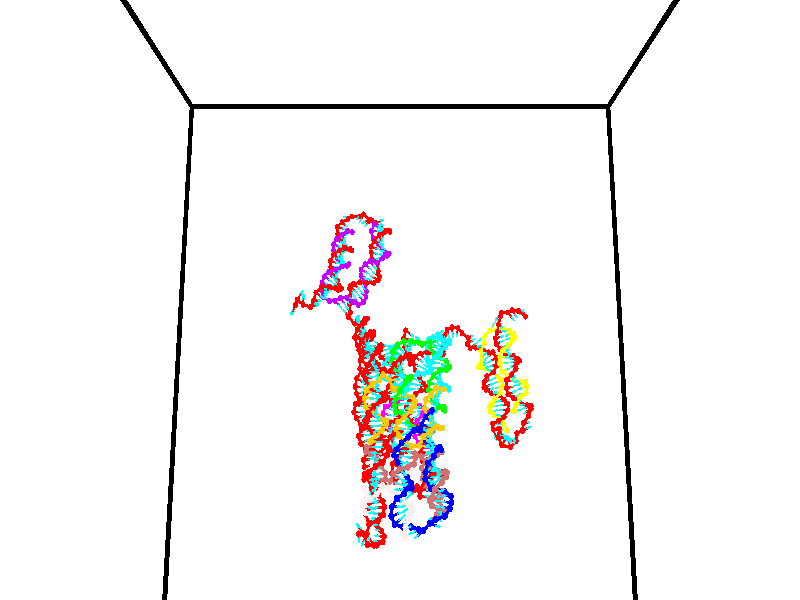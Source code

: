 // switches for output
#declare DRAW_BASES = 1; // possible values are 0, 1; only relevant for DNA ribbons
#declare DRAW_BASES_TYPE = 3; // possible values are 1, 2, 3; only relevant for DNA ribbons
#declare DRAW_FOG = 0; // set to 1 to enable fog

#include "colors.inc"

#include "transforms.inc"
background { rgb <1, 1, 1>}

#default {
   normal{
       ripples 0.25
       frequency 0.20
       turbulence 0.2
       lambda 5
   }
	finish {
		phong 0.1
		phong_size 40.
	}
}

// original window dimensions: 1024x640


// camera settings

camera {
	sky <0, 0.179814, -0.983701>
	up <0, 0.179814, -0.983701>
	right 1.6 * <1, 0, 0>
	location <35, 94.9851, 44.8844>
	look_at <35, 29.7336, 32.9568>
	direction <0, -65.2515, -11.9276>
	angle 67.0682
}


# declare cpy_camera_pos = <35, 94.9851, 44.8844>;
# if (DRAW_FOG = 1)
fog {
	fog_type 2
	up vnormalize(cpy_camera_pos)
	color rgbt<1,1,1,0.3>
	distance 1e-5
	fog_alt 3e-3
	fog_offset 56
}
# end


// LIGHTS

# declare lum = 6;
global_settings {
	ambient_light rgb lum * <0.05, 0.05, 0.05>
	max_trace_level 15
}# declare cpy_direct_light_amount = 0.25;
light_source
{	1000 * <-1, -1.16352, -0.803886>,
	rgb lum * cpy_direct_light_amount
	parallel
}

light_source
{	1000 * <1, 1.16352, 0.803886>,
	rgb lum * cpy_direct_light_amount
	parallel
}

// strand 0

// nucleotide -1

// particle -1
sphere {
	<24.418472, 34.839928, 34.315613> 0.250000
	pigment { color rgbt <1,0,0,0> }
	no_shadow
}
cylinder {
	<24.244318, 34.788662, 34.672043>,  <24.139826, 34.757900, 34.885899>, 0.100000
	pigment { color rgbt <1,0,0,0> }
	no_shadow
}
cylinder {
	<24.244318, 34.788662, 34.672043>,  <24.418472, 34.839928, 34.315613>, 0.100000
	pigment { color rgbt <1,0,0,0> }
	no_shadow
}

// particle -1
sphere {
	<24.244318, 34.788662, 34.672043> 0.100000
	pigment { color rgbt <1,0,0,0> }
	no_shadow
}
sphere {
	0, 1
	scale<0.080000,0.200000,0.300000>
	matrix <-0.448804, -0.827136, -0.338261,
		0.780393, -0.547191, 0.302603,
		-0.435387, -0.128167, 0.891073,
		24.113701, 34.750214, 34.939365>
	pigment { color rgbt <0,1,1,0> }
	no_shadow
}
cylinder {
	<24.690611, 35.457817, 33.975414>,  <24.418472, 34.839928, 34.315613>, 0.130000
	pigment { color rgbt <1,0,0,0> }
	no_shadow
}

// nucleotide -1

// particle -1
sphere {
	<24.690611, 35.457817, 33.975414> 0.250000
	pigment { color rgbt <1,0,0,0> }
	no_shadow
}
cylinder {
	<24.934427, 35.544312, 33.670338>,  <25.080717, 35.596207, 33.487289>, 0.100000
	pigment { color rgbt <1,0,0,0> }
	no_shadow
}
cylinder {
	<24.934427, 35.544312, 33.670338>,  <24.690611, 35.457817, 33.975414>, 0.100000
	pigment { color rgbt <1,0,0,0> }
	no_shadow
}

// particle -1
sphere {
	<24.934427, 35.544312, 33.670338> 0.100000
	pigment { color rgbt <1,0,0,0> }
	no_shadow
}
sphere {
	0, 1
	scale<0.080000,0.200000,0.300000>
	matrix <0.637357, 0.438440, 0.633677,
		0.471418, -0.872361, 0.129429,
		0.609542, 0.216234, -0.762693,
		25.117290, 35.609180, 33.441528>
	pigment { color rgbt <0,1,1,0> }
	no_shadow
}
cylinder {
	<25.274660, 35.350872, 34.380772>,  <24.690611, 35.457817, 33.975414>, 0.130000
	pigment { color rgbt <1,0,0,0> }
	no_shadow
}

// nucleotide -1

// particle -1
sphere {
	<25.274660, 35.350872, 34.380772> 0.250000
	pigment { color rgbt <1,0,0,0> }
	no_shadow
}
cylinder {
	<25.323414, 35.577484, 34.054783>,  <25.352667, 35.713451, 33.859188>, 0.100000
	pigment { color rgbt <1,0,0,0> }
	no_shadow
}
cylinder {
	<25.323414, 35.577484, 34.054783>,  <25.274660, 35.350872, 34.380772>, 0.100000
	pigment { color rgbt <1,0,0,0> }
	no_shadow
}

// particle -1
sphere {
	<25.323414, 35.577484, 34.054783> 0.100000
	pigment { color rgbt <1,0,0,0> }
	no_shadow
}
sphere {
	0, 1
	scale<0.080000,0.200000,0.300000>
	matrix <0.516336, 0.665054, 0.539537,
		0.847668, -0.486562, -0.211462,
		0.121884, 0.566534, -0.814974,
		25.359980, 35.747444, 33.810291>
	pigment { color rgbt <0,1,1,0> }
	no_shadow
}
cylinder {
	<25.983564, 35.026505, 34.506386>,  <25.274660, 35.350872, 34.380772>, 0.130000
	pigment { color rgbt <1,0,0,0> }
	no_shadow
}

// nucleotide -1

// particle -1
sphere {
	<25.983564, 35.026505, 34.506386> 0.250000
	pigment { color rgbt <1,0,0,0> }
	no_shadow
}
cylinder {
	<26.339188, 35.193390, 34.431007>,  <26.552561, 35.293522, 34.385780>, 0.100000
	pigment { color rgbt <1,0,0,0> }
	no_shadow
}
cylinder {
	<26.339188, 35.193390, 34.431007>,  <25.983564, 35.026505, 34.506386>, 0.100000
	pigment { color rgbt <1,0,0,0> }
	no_shadow
}

// particle -1
sphere {
	<26.339188, 35.193390, 34.431007> 0.100000
	pigment { color rgbt <1,0,0,0> }
	no_shadow
}
sphere {
	0, 1
	scale<0.080000,0.200000,0.300000>
	matrix <0.241147, -0.776695, -0.581887,
		-0.389133, 0.471889, -0.791136,
		0.889058, 0.417211, -0.188443,
		26.605906, 35.318554, 34.374474>
	pigment { color rgbt <0,1,1,0> }
	no_shadow
}
cylinder {
	<26.231960, 34.718304, 33.889137>,  <25.983564, 35.026505, 34.506386>, 0.130000
	pigment { color rgbt <1,0,0,0> }
	no_shadow
}

// nucleotide -1

// particle -1
sphere {
	<26.231960, 34.718304, 33.889137> 0.250000
	pigment { color rgbt <1,0,0,0> }
	no_shadow
}
cylinder {
	<26.566751, 34.930939, 33.941101>,  <26.767626, 35.058521, 33.972279>, 0.100000
	pigment { color rgbt <1,0,0,0> }
	no_shadow
}
cylinder {
	<26.566751, 34.930939, 33.941101>,  <26.231960, 34.718304, 33.889137>, 0.100000
	pigment { color rgbt <1,0,0,0> }
	no_shadow
}

// particle -1
sphere {
	<26.566751, 34.930939, 33.941101> 0.100000
	pigment { color rgbt <1,0,0,0> }
	no_shadow
}
sphere {
	0, 1
	scale<0.080000,0.200000,0.300000>
	matrix <0.422100, -0.476050, -0.771497,
		-0.348277, 0.700562, -0.622829,
		0.836979, 0.531591, 0.129910,
		26.817844, 35.090416, 33.980076>
	pigment { color rgbt <0,1,1,0> }
	no_shadow
}
cylinder {
	<26.490181, 34.964138, 33.266090>,  <26.231960, 34.718304, 33.889137>, 0.130000
	pigment { color rgbt <1,0,0,0> }
	no_shadow
}

// nucleotide -1

// particle -1
sphere {
	<26.490181, 34.964138, 33.266090> 0.250000
	pigment { color rgbt <1,0,0,0> }
	no_shadow
}
cylinder {
	<26.823101, 34.945908, 33.487068>,  <27.022854, 34.934967, 33.619656>, 0.100000
	pigment { color rgbt <1,0,0,0> }
	no_shadow
}
cylinder {
	<26.823101, 34.945908, 33.487068>,  <26.490181, 34.964138, 33.266090>, 0.100000
	pigment { color rgbt <1,0,0,0> }
	no_shadow
}

// particle -1
sphere {
	<26.823101, 34.945908, 33.487068> 0.100000
	pigment { color rgbt <1,0,0,0> }
	no_shadow
}
sphere {
	0, 1
	scale<0.080000,0.200000,0.300000>
	matrix <0.524705, -0.256633, -0.811680,
		0.178772, 0.965434, -0.189680,
		0.832301, -0.045580, 0.552446,
		27.072792, 34.932232, 33.652802>
	pigment { color rgbt <0,1,1,0> }
	no_shadow
}
cylinder {
	<27.082817, 35.283623, 32.845387>,  <26.490181, 34.964138, 33.266090>, 0.130000
	pigment { color rgbt <1,0,0,0> }
	no_shadow
}

// nucleotide -1

// particle -1
sphere {
	<27.082817, 35.283623, 32.845387> 0.250000
	pigment { color rgbt <1,0,0,0> }
	no_shadow
}
cylinder {
	<27.230055, 35.046192, 33.131653>,  <27.318398, 34.903732, 33.303413>, 0.100000
	pigment { color rgbt <1,0,0,0> }
	no_shadow
}
cylinder {
	<27.230055, 35.046192, 33.131653>,  <27.082817, 35.283623, 32.845387>, 0.100000
	pigment { color rgbt <1,0,0,0> }
	no_shadow
}

// particle -1
sphere {
	<27.230055, 35.046192, 33.131653> 0.100000
	pigment { color rgbt <1,0,0,0> }
	no_shadow
}
sphere {
	0, 1
	scale<0.080000,0.200000,0.300000>
	matrix <0.589151, -0.446563, -0.673411,
		0.719309, 0.669513, 0.185328,
		0.368097, -0.593577, 0.715661,
		27.340485, 34.868118, 33.346352>
	pigment { color rgbt <0,1,1,0> }
	no_shadow
}
cylinder {
	<27.864988, 35.392258, 32.836777>,  <27.082817, 35.283623, 32.845387>, 0.130000
	pigment { color rgbt <1,0,0,0> }
	no_shadow
}

// nucleotide -1

// particle -1
sphere {
	<27.864988, 35.392258, 32.836777> 0.250000
	pigment { color rgbt <1,0,0,0> }
	no_shadow
}
cylinder {
	<27.742861, 35.039818, 32.981243>,  <27.669584, 34.828354, 33.067924>, 0.100000
	pigment { color rgbt <1,0,0,0> }
	no_shadow
}
cylinder {
	<27.742861, 35.039818, 32.981243>,  <27.864988, 35.392258, 32.836777>, 0.100000
	pigment { color rgbt <1,0,0,0> }
	no_shadow
}

// particle -1
sphere {
	<27.742861, 35.039818, 32.981243> 0.100000
	pigment { color rgbt <1,0,0,0> }
	no_shadow
}
sphere {
	0, 1
	scale<0.080000,0.200000,0.300000>
	matrix <0.474443, -0.469606, -0.744563,
		0.825642, -0.055975, 0.561411,
		-0.305319, -0.881100, 0.361170,
		27.651264, 34.775490, 33.089596>
	pigment { color rgbt <0,1,1,0> }
	no_shadow
}
cylinder {
	<28.457962, 35.009258, 32.896313>,  <27.864988, 35.392258, 32.836777>, 0.130000
	pigment { color rgbt <1,0,0,0> }
	no_shadow
}

// nucleotide -1

// particle -1
sphere {
	<28.457962, 35.009258, 32.896313> 0.250000
	pigment { color rgbt <1,0,0,0> }
	no_shadow
}
cylinder {
	<28.145145, 34.760082, 32.888699>,  <27.957455, 34.610577, 32.884129>, 0.100000
	pigment { color rgbt <1,0,0,0> }
	no_shadow
}
cylinder {
	<28.145145, 34.760082, 32.888699>,  <28.457962, 35.009258, 32.896313>, 0.100000
	pigment { color rgbt <1,0,0,0> }
	no_shadow
}

// particle -1
sphere {
	<28.145145, 34.760082, 32.888699> 0.100000
	pigment { color rgbt <1,0,0,0> }
	no_shadow
}
sphere {
	0, 1
	scale<0.080000,0.200000,0.300000>
	matrix <0.429726, -0.516860, -0.740399,
		0.451384, -0.587202, 0.671898,
		-0.782041, -0.622936, -0.019034,
		27.910534, 34.573200, 32.882988>
	pigment { color rgbt <0,1,1,0> }
	no_shadow
}
cylinder {
	<28.668234, 34.423141, 32.922348>,  <28.457962, 35.009258, 32.896313>, 0.130000
	pigment { color rgbt <1,0,0,0> }
	no_shadow
}

// nucleotide -1

// particle -1
sphere {
	<28.668234, 34.423141, 32.922348> 0.250000
	pigment { color rgbt <1,0,0,0> }
	no_shadow
}
cylinder {
	<28.321053, 34.299397, 32.766941>,  <28.112743, 34.225147, 32.673695>, 0.100000
	pigment { color rgbt <1,0,0,0> }
	no_shadow
}
cylinder {
	<28.321053, 34.299397, 32.766941>,  <28.668234, 34.423141, 32.922348>, 0.100000
	pigment { color rgbt <1,0,0,0> }
	no_shadow
}

// particle -1
sphere {
	<28.321053, 34.299397, 32.766941> 0.100000
	pigment { color rgbt <1,0,0,0> }
	no_shadow
}
sphere {
	0, 1
	scale<0.080000,0.200000,0.300000>
	matrix <0.493138, -0.629625, -0.600323,
		-0.058902, -0.712646, 0.699046,
		-0.867955, -0.309366, -0.388519,
		28.060665, 34.206589, 32.650387>
	pigment { color rgbt <0,1,1,0> }
	no_shadow
}
cylinder {
	<28.937534, 33.758705, 32.717445>,  <28.668234, 34.423141, 32.922348>, 0.130000
	pigment { color rgbt <1,0,0,0> }
	no_shadow
}

// nucleotide -1

// particle -1
sphere {
	<28.937534, 33.758705, 32.717445> 0.250000
	pigment { color rgbt <1,0,0,0> }
	no_shadow
}
cylinder {
	<28.594854, 33.862179, 32.538944>,  <28.389246, 33.924263, 32.431843>, 0.100000
	pigment { color rgbt <1,0,0,0> }
	no_shadow
}
cylinder {
	<28.594854, 33.862179, 32.538944>,  <28.937534, 33.758705, 32.717445>, 0.100000
	pigment { color rgbt <1,0,0,0> }
	no_shadow
}

// particle -1
sphere {
	<28.594854, 33.862179, 32.538944> 0.100000
	pigment { color rgbt <1,0,0,0> }
	no_shadow
}
sphere {
	0, 1
	scale<0.080000,0.200000,0.300000>
	matrix <0.278418, -0.496392, -0.822240,
		-0.434215, -0.828661, 0.353240,
		-0.856704, 0.258681, -0.446255,
		28.337845, 33.939785, 32.405067>
	pigment { color rgbt <0,1,1,0> }
	no_shadow
}
cylinder {
	<28.667789, 33.128792, 32.334866>,  <28.937534, 33.758705, 32.717445>, 0.130000
	pigment { color rgbt <1,0,0,0> }
	no_shadow
}

// nucleotide -1

// particle -1
sphere {
	<28.667789, 33.128792, 32.334866> 0.250000
	pigment { color rgbt <1,0,0,0> }
	no_shadow
}
cylinder {
	<28.499441, 33.436264, 32.142204>,  <28.398432, 33.620747, 32.026608>, 0.100000
	pigment { color rgbt <1,0,0,0> }
	no_shadow
}
cylinder {
	<28.499441, 33.436264, 32.142204>,  <28.667789, 33.128792, 32.334866>, 0.100000
	pigment { color rgbt <1,0,0,0> }
	no_shadow
}

// particle -1
sphere {
	<28.499441, 33.436264, 32.142204> 0.100000
	pigment { color rgbt <1,0,0,0> }
	no_shadow
}
sphere {
	0, 1
	scale<0.080000,0.200000,0.300000>
	matrix <0.325997, -0.367331, -0.871088,
		-0.846519, -0.523633, -0.095991,
		-0.420870, 0.768685, -0.481655,
		28.373180, 33.666870, 31.997707>
	pigment { color rgbt <0,1,1,0> }
	no_shadow
}
cylinder {
	<28.415188, 32.784779, 31.802505>,  <28.667789, 33.128792, 32.334866>, 0.130000
	pigment { color rgbt <1,0,0,0> }
	no_shadow
}

// nucleotide -1

// particle -1
sphere {
	<28.415188, 32.784779, 31.802505> 0.250000
	pigment { color rgbt <1,0,0,0> }
	no_shadow
}
cylinder {
	<28.398659, 33.166592, 31.684412>,  <28.388741, 33.395679, 31.613556>, 0.100000
	pigment { color rgbt <1,0,0,0> }
	no_shadow
}
cylinder {
	<28.398659, 33.166592, 31.684412>,  <28.415188, 32.784779, 31.802505>, 0.100000
	pigment { color rgbt <1,0,0,0> }
	no_shadow
}

// particle -1
sphere {
	<28.398659, 33.166592, 31.684412> 0.100000
	pigment { color rgbt <1,0,0,0> }
	no_shadow
}
sphere {
	0, 1
	scale<0.080000,0.200000,0.300000>
	matrix <0.261267, -0.274883, -0.925299,
		-0.964382, -0.115372, -0.238028,
		-0.041324, 0.954530, -0.295235,
		28.386261, 33.452950, 31.595842>
	pigment { color rgbt <0,1,1,0> }
	no_shadow
}
cylinder {
	<27.871269, 32.916115, 31.333757>,  <28.415188, 32.784779, 31.802505>, 0.130000
	pigment { color rgbt <1,0,0,0> }
	no_shadow
}

// nucleotide -1

// particle -1
sphere {
	<27.871269, 32.916115, 31.333757> 0.250000
	pigment { color rgbt <1,0,0,0> }
	no_shadow
}
cylinder {
	<28.142195, 33.203979, 31.272663>,  <28.304750, 33.376698, 31.236006>, 0.100000
	pigment { color rgbt <1,0,0,0> }
	no_shadow
}
cylinder {
	<28.142195, 33.203979, 31.272663>,  <27.871269, 32.916115, 31.333757>, 0.100000
	pigment { color rgbt <1,0,0,0> }
	no_shadow
}

// particle -1
sphere {
	<28.142195, 33.203979, 31.272663> 0.100000
	pigment { color rgbt <1,0,0,0> }
	no_shadow
}
sphere {
	0, 1
	scale<0.080000,0.200000,0.300000>
	matrix <0.094443, -0.290946, -0.952067,
		-0.729606, 0.630425, -0.265029,
		0.677316, 0.719663, -0.152737,
		28.345390, 33.419880, 31.226843>
	pigment { color rgbt <0,1,1,0> }
	no_shadow
}
cylinder {
	<27.719683, 33.078594, 30.668997>,  <27.871269, 32.916115, 31.333757>, 0.130000
	pigment { color rgbt <1,0,0,0> }
	no_shadow
}

// nucleotide -1

// particle -1
sphere {
	<27.719683, 33.078594, 30.668997> 0.250000
	pigment { color rgbt <1,0,0,0> }
	no_shadow
}
cylinder {
	<28.074474, 33.260281, 30.702368>,  <28.287350, 33.369293, 30.722391>, 0.100000
	pigment { color rgbt <1,0,0,0> }
	no_shadow
}
cylinder {
	<28.074474, 33.260281, 30.702368>,  <27.719683, 33.078594, 30.668997>, 0.100000
	pigment { color rgbt <1,0,0,0> }
	no_shadow
}

// particle -1
sphere {
	<28.074474, 33.260281, 30.702368> 0.100000
	pigment { color rgbt <1,0,0,0> }
	no_shadow
}
sphere {
	0, 1
	scale<0.080000,0.200000,0.300000>
	matrix <0.205837, -0.227120, -0.951865,
		-0.413400, 0.861457, -0.294944,
		0.886979, 0.454212, 0.083428,
		28.340569, 33.396545, 30.727396>
	pigment { color rgbt <0,1,1,0> }
	no_shadow
}
cylinder {
	<27.720932, 33.516071, 30.185221>,  <27.719683, 33.078594, 30.668997>, 0.130000
	pigment { color rgbt <1,0,0,0> }
	no_shadow
}

// nucleotide -1

// particle -1
sphere {
	<27.720932, 33.516071, 30.185221> 0.250000
	pigment { color rgbt <1,0,0,0> }
	no_shadow
}
cylinder {
	<28.106026, 33.447163, 30.268614>,  <28.337082, 33.405815, 30.318649>, 0.100000
	pigment { color rgbt <1,0,0,0> }
	no_shadow
}
cylinder {
	<28.106026, 33.447163, 30.268614>,  <27.720932, 33.516071, 30.185221>, 0.100000
	pigment { color rgbt <1,0,0,0> }
	no_shadow
}

// particle -1
sphere {
	<28.106026, 33.447163, 30.268614> 0.100000
	pigment { color rgbt <1,0,0,0> }
	no_shadow
}
sphere {
	0, 1
	scale<0.080000,0.200000,0.300000>
	matrix <0.168397, -0.221369, -0.960541,
		0.211628, 0.959853, -0.184109,
		0.962734, -0.172274, 0.208484,
		28.394846, 33.395481, 30.331160>
	pigment { color rgbt <0,1,1,0> }
	no_shadow
}
cylinder {
	<28.087847, 33.896679, 29.698879>,  <27.720932, 33.516071, 30.185221>, 0.130000
	pigment { color rgbt <1,0,0,0> }
	no_shadow
}

// nucleotide -1

// particle -1
sphere {
	<28.087847, 33.896679, 29.698879> 0.250000
	pigment { color rgbt <1,0,0,0> }
	no_shadow
}
cylinder {
	<28.336727, 33.611473, 29.828169>,  <28.486055, 33.440350, 29.905743>, 0.100000
	pigment { color rgbt <1,0,0,0> }
	no_shadow
}
cylinder {
	<28.336727, 33.611473, 29.828169>,  <28.087847, 33.896679, 29.698879>, 0.100000
	pigment { color rgbt <1,0,0,0> }
	no_shadow
}

// particle -1
sphere {
	<28.336727, 33.611473, 29.828169> 0.100000
	pigment { color rgbt <1,0,0,0> }
	no_shadow
}
sphere {
	0, 1
	scale<0.080000,0.200000,0.300000>
	matrix <0.177315, -0.273794, -0.945302,
		0.762514, 0.645479, -0.043926,
		0.622199, -0.713017, 0.323225,
		28.523386, 33.397568, 29.925137>
	pigment { color rgbt <0,1,1,0> }
	no_shadow
}
cylinder {
	<28.695187, 33.984283, 29.364275>,  <28.087847, 33.896679, 29.698879>, 0.130000
	pigment { color rgbt <1,0,0,0> }
	no_shadow
}

// nucleotide -1

// particle -1
sphere {
	<28.695187, 33.984283, 29.364275> 0.250000
	pigment { color rgbt <1,0,0,0> }
	no_shadow
}
cylinder {
	<28.763945, 33.614792, 29.501200>,  <28.805199, 33.393097, 29.583355>, 0.100000
	pigment { color rgbt <1,0,0,0> }
	no_shadow
}
cylinder {
	<28.763945, 33.614792, 29.501200>,  <28.695187, 33.984283, 29.364275>, 0.100000
	pigment { color rgbt <1,0,0,0> }
	no_shadow
}

// particle -1
sphere {
	<28.763945, 33.614792, 29.501200> 0.100000
	pigment { color rgbt <1,0,0,0> }
	no_shadow
}
sphere {
	0, 1
	scale<0.080000,0.200000,0.300000>
	matrix <0.386236, -0.256468, -0.886028,
		0.906242, 0.284516, 0.312692,
		0.171894, -0.923729, 0.342312,
		28.815514, 33.337673, 29.603893>
	pigment { color rgbt <0,1,1,0> }
	no_shadow
}
cylinder {
	<29.247486, 33.745323, 29.042679>,  <28.695187, 33.984283, 29.364275>, 0.130000
	pigment { color rgbt <1,0,0,0> }
	no_shadow
}

// nucleotide -1

// particle -1
sphere {
	<29.247486, 33.745323, 29.042679> 0.250000
	pigment { color rgbt <1,0,0,0> }
	no_shadow
}
cylinder {
	<29.088593, 33.407764, 29.186924>,  <28.993256, 33.205231, 29.273472>, 0.100000
	pigment { color rgbt <1,0,0,0> }
	no_shadow
}
cylinder {
	<29.088593, 33.407764, 29.186924>,  <29.247486, 33.745323, 29.042679>, 0.100000
	pigment { color rgbt <1,0,0,0> }
	no_shadow
}

// particle -1
sphere {
	<29.088593, 33.407764, 29.186924> 0.100000
	pigment { color rgbt <1,0,0,0> }
	no_shadow
}
sphere {
	0, 1
	scale<0.080000,0.200000,0.300000>
	matrix <0.276760, -0.484812, -0.829675,
		0.874991, -0.229771, 0.426141,
		-0.397234, -0.843897, 0.360615,
		28.969421, 33.154594, 29.295109>
	pigment { color rgbt <0,1,1,0> }
	no_shadow
}
cylinder {
	<29.745699, 33.261414, 29.031553>,  <29.247486, 33.745323, 29.042679>, 0.130000
	pigment { color rgbt <1,0,0,0> }
	no_shadow
}

// nucleotide -1

// particle -1
sphere {
	<29.745699, 33.261414, 29.031553> 0.250000
	pigment { color rgbt <1,0,0,0> }
	no_shadow
}
cylinder {
	<29.407290, 33.050640, 29.064011>,  <29.204245, 32.924175, 29.083485>, 0.100000
	pigment { color rgbt <1,0,0,0> }
	no_shadow
}
cylinder {
	<29.407290, 33.050640, 29.064011>,  <29.745699, 33.261414, 29.031553>, 0.100000
	pigment { color rgbt <1,0,0,0> }
	no_shadow
}

// particle -1
sphere {
	<29.407290, 33.050640, 29.064011> 0.100000
	pigment { color rgbt <1,0,0,0> }
	no_shadow
}
sphere {
	0, 1
	scale<0.080000,0.200000,0.300000>
	matrix <0.172269, -0.414216, -0.893727,
		0.504547, -0.742135, 0.441211,
		-0.846023, -0.526935, 0.081145,
		29.153482, 32.892559, 29.088354>
	pigment { color rgbt <0,1,1,0> }
	no_shadow
}
cylinder {
	<29.877705, 32.495121, 28.998968>,  <29.745699, 33.261414, 29.031553>, 0.130000
	pigment { color rgbt <1,0,0,0> }
	no_shadow
}

// nucleotide -1

// particle -1
sphere {
	<29.877705, 32.495121, 28.998968> 0.250000
	pigment { color rgbt <1,0,0,0> }
	no_shadow
}
cylinder {
	<29.497084, 32.563087, 28.896460>,  <29.268711, 32.603867, 28.834955>, 0.100000
	pigment { color rgbt <1,0,0,0> }
	no_shadow
}
cylinder {
	<29.497084, 32.563087, 28.896460>,  <29.877705, 32.495121, 28.998968>, 0.100000
	pigment { color rgbt <1,0,0,0> }
	no_shadow
}

// particle -1
sphere {
	<29.497084, 32.563087, 28.896460> 0.100000
	pigment { color rgbt <1,0,0,0> }
	no_shadow
}
sphere {
	0, 1
	scale<0.080000,0.200000,0.300000>
	matrix <0.159733, -0.439002, -0.884174,
		-0.262739, -0.882273, 0.390593,
		-0.951553, 0.169916, -0.256271,
		29.211618, 32.614063, 28.819578>
	pigment { color rgbt <0,1,1,0> }
	no_shadow
}
cylinder {
	<29.547085, 31.843760, 28.752501>,  <29.877705, 32.495121, 28.998968>, 0.130000
	pigment { color rgbt <1,0,0,0> }
	no_shadow
}

// nucleotide -1

// particle -1
sphere {
	<29.547085, 31.843760, 28.752501> 0.250000
	pigment { color rgbt <1,0,0,0> }
	no_shadow
}
cylinder {
	<29.310154, 32.131870, 28.608084>,  <29.167995, 32.304737, 28.521433>, 0.100000
	pigment { color rgbt <1,0,0,0> }
	no_shadow
}
cylinder {
	<29.310154, 32.131870, 28.608084>,  <29.547085, 31.843760, 28.752501>, 0.100000
	pigment { color rgbt <1,0,0,0> }
	no_shadow
}

// particle -1
sphere {
	<29.310154, 32.131870, 28.608084> 0.100000
	pigment { color rgbt <1,0,0,0> }
	no_shadow
}
sphere {
	0, 1
	scale<0.080000,0.200000,0.300000>
	matrix <-0.004940, -0.451352, -0.892332,
		-0.805682, -0.526769, 0.270907,
		-0.592327, 0.720275, -0.361044,
		29.132456, 32.347954, 28.499771>
	pigment { color rgbt <0,1,1,0> }
	no_shadow
}
cylinder {
	<28.987299, 31.537134, 28.391329>,  <29.547085, 31.843760, 28.752501>, 0.130000
	pigment { color rgbt <1,0,0,0> }
	no_shadow
}

// nucleotide -1

// particle -1
sphere {
	<28.987299, 31.537134, 28.391329> 0.250000
	pigment { color rgbt <1,0,0,0> }
	no_shadow
}
cylinder {
	<29.000441, 31.911516, 28.251097>,  <29.008326, 32.136147, 28.166958>, 0.100000
	pigment { color rgbt <1,0,0,0> }
	no_shadow
}
cylinder {
	<29.000441, 31.911516, 28.251097>,  <28.987299, 31.537134, 28.391329>, 0.100000
	pigment { color rgbt <1,0,0,0> }
	no_shadow
}

// particle -1
sphere {
	<29.000441, 31.911516, 28.251097> 0.100000
	pigment { color rgbt <1,0,0,0> }
	no_shadow
}
sphere {
	0, 1
	scale<0.080000,0.200000,0.300000>
	matrix <-0.000657, -0.350748, -0.936470,
		-0.999460, 0.030999, -0.010909,
		0.032856, 0.935957, -0.350579,
		29.010298, 32.192303, 28.145924>
	pigment { color rgbt <0,1,1,0> }
	no_shadow
}
cylinder {
	<28.586531, 31.439837, 27.785753>,  <28.987299, 31.537134, 28.391329>, 0.130000
	pigment { color rgbt <1,0,0,0> }
	no_shadow
}

// nucleotide -1

// particle -1
sphere {
	<28.586531, 31.439837, 27.785753> 0.250000
	pigment { color rgbt <1,0,0,0> }
	no_shadow
}
cylinder {
	<28.739943, 31.805956, 27.736549>,  <28.831989, 32.025627, 27.707027>, 0.100000
	pigment { color rgbt <1,0,0,0> }
	no_shadow
}
cylinder {
	<28.739943, 31.805956, 27.736549>,  <28.586531, 31.439837, 27.785753>, 0.100000
	pigment { color rgbt <1,0,0,0> }
	no_shadow
}

// particle -1
sphere {
	<28.739943, 31.805956, 27.736549> 0.100000
	pigment { color rgbt <1,0,0,0> }
	no_shadow
}
sphere {
	0, 1
	scale<0.080000,0.200000,0.300000>
	matrix <0.090730, -0.169895, -0.981277,
		-0.919061, 0.365187, -0.148205,
		0.383529, 0.915300, -0.123010,
		28.855001, 32.080547, 27.699646>
	pigment { color rgbt <0,1,1,0> }
	no_shadow
}
cylinder {
	<28.237982, 31.657793, 27.237232>,  <28.586531, 31.439837, 27.785753>, 0.130000
	pigment { color rgbt <1,0,0,0> }
	no_shadow
}

// nucleotide -1

// particle -1
sphere {
	<28.237982, 31.657793, 27.237232> 0.250000
	pigment { color rgbt <1,0,0,0> }
	no_shadow
}
cylinder {
	<28.565859, 31.886749, 27.245918>,  <28.762585, 32.024124, 27.251131>, 0.100000
	pigment { color rgbt <1,0,0,0> }
	no_shadow
}
cylinder {
	<28.565859, 31.886749, 27.245918>,  <28.237982, 31.657793, 27.237232>, 0.100000
	pigment { color rgbt <1,0,0,0> }
	no_shadow
}

// particle -1
sphere {
	<28.565859, 31.886749, 27.245918> 0.100000
	pigment { color rgbt <1,0,0,0> }
	no_shadow
}
sphere {
	0, 1
	scale<0.080000,0.200000,0.300000>
	matrix <0.148231, -0.175347, -0.973284,
		-0.553291, 0.801013, -0.228577,
		0.819693, 0.572391, 0.021717,
		28.811768, 32.058468, 27.252434>
	pigment { color rgbt <0,1,1,0> }
	no_shadow
}
cylinder {
	<28.242887, 32.211319, 26.731510>,  <28.237982, 31.657793, 27.237232>, 0.130000
	pigment { color rgbt <1,0,0,0> }
	no_shadow
}

// nucleotide -1

// particle -1
sphere {
	<28.242887, 32.211319, 26.731510> 0.250000
	pigment { color rgbt <1,0,0,0> }
	no_shadow
}
cylinder {
	<28.612455, 32.078396, 26.807348>,  <28.834196, 31.998642, 26.852850>, 0.100000
	pigment { color rgbt <1,0,0,0> }
	no_shadow
}
cylinder {
	<28.612455, 32.078396, 26.807348>,  <28.242887, 32.211319, 26.731510>, 0.100000
	pigment { color rgbt <1,0,0,0> }
	no_shadow
}

// particle -1
sphere {
	<28.612455, 32.078396, 26.807348> 0.100000
	pigment { color rgbt <1,0,0,0> }
	no_shadow
}
sphere {
	0, 1
	scale<0.080000,0.200000,0.300000>
	matrix <0.184876, -0.046069, -0.981681,
		0.334956, 0.942045, 0.018872,
		0.923918, -0.332309, 0.189593,
		28.889631, 31.978703, 26.864225>
	pigment { color rgbt <0,1,1,0> }
	no_shadow
}
cylinder {
	<28.776018, 32.551346, 26.370119>,  <28.242887, 32.211319, 26.731510>, 0.130000
	pigment { color rgbt <1,0,0,0> }
	no_shadow
}

// nucleotide -1

// particle -1
sphere {
	<28.776018, 32.551346, 26.370119> 0.250000
	pigment { color rgbt <1,0,0,0> }
	no_shadow
}
cylinder {
	<28.924662, 32.192131, 26.464293>,  <29.013847, 31.976601, 26.520796>, 0.100000
	pigment { color rgbt <1,0,0,0> }
	no_shadow
}
cylinder {
	<28.924662, 32.192131, 26.464293>,  <28.776018, 32.551346, 26.370119>, 0.100000
	pigment { color rgbt <1,0,0,0> }
	no_shadow
}

// particle -1
sphere {
	<28.924662, 32.192131, 26.464293> 0.100000
	pigment { color rgbt <1,0,0,0> }
	no_shadow
}
sphere {
	0, 1
	scale<0.080000,0.200000,0.300000>
	matrix <0.019165, -0.246117, -0.969051,
		0.928191, 0.364621, -0.074249,
		0.371610, -0.898041, 0.235432,
		29.036144, 31.922718, 26.534922>
	pigment { color rgbt <0,1,1,0> }
	no_shadow
}
cylinder {
	<29.418608, 32.398834, 26.047674>,  <28.776018, 32.551346, 26.370119>, 0.130000
	pigment { color rgbt <1,0,0,0> }
	no_shadow
}

// nucleotide -1

// particle -1
sphere {
	<29.418608, 32.398834, 26.047674> 0.250000
	pigment { color rgbt <1,0,0,0> }
	no_shadow
}
cylinder {
	<29.178928, 32.083118, 26.101313>,  <29.035120, 31.893688, 26.133495>, 0.100000
	pigment { color rgbt <1,0,0,0> }
	no_shadow
}
cylinder {
	<29.178928, 32.083118, 26.101313>,  <29.418608, 32.398834, 26.047674>, 0.100000
	pigment { color rgbt <1,0,0,0> }
	no_shadow
}

// particle -1
sphere {
	<29.178928, 32.083118, 26.101313> 0.100000
	pigment { color rgbt <1,0,0,0> }
	no_shadow
}
sphere {
	0, 1
	scale<0.080000,0.200000,0.300000>
	matrix <-0.068809, -0.116104, -0.990851,
		0.797637, -0.602944, 0.015259,
		-0.599200, -0.789289, 0.134097,
		28.999168, 31.846333, 26.141542>
	pigment { color rgbt <0,1,1,0> }
	no_shadow
}
cylinder {
	<29.762453, 31.810734, 25.665621>,  <29.418608, 32.398834, 26.047674>, 0.130000
	pigment { color rgbt <1,0,0,0> }
	no_shadow
}

// nucleotide -1

// particle -1
sphere {
	<29.762453, 31.810734, 25.665621> 0.250000
	pigment { color rgbt <1,0,0,0> }
	no_shadow
}
cylinder {
	<29.362972, 31.816008, 25.685310>,  <29.123283, 31.819172, 25.697124>, 0.100000
	pigment { color rgbt <1,0,0,0> }
	no_shadow
}
cylinder {
	<29.362972, 31.816008, 25.685310>,  <29.762453, 31.810734, 25.665621>, 0.100000
	pigment { color rgbt <1,0,0,0> }
	no_shadow
}

// particle -1
sphere {
	<29.362972, 31.816008, 25.685310> 0.100000
	pigment { color rgbt <1,0,0,0> }
	no_shadow
}
sphere {
	0, 1
	scale<0.080000,0.200000,0.300000>
	matrix <-0.048394, 0.057132, -0.997193,
		-0.015961, -0.998280, -0.056420,
		-0.998701, 0.013186, 0.049222,
		29.063362, 31.819962, 25.700077>
	pigment { color rgbt <0,1,1,0> }
	no_shadow
}
cylinder {
	<30.554903, 31.914959, 25.693796>,  <29.762453, 31.810734, 25.665621>, 0.130000
	pigment { color rgbt <1,0,0,0> }
	no_shadow
}

// nucleotide -1

// particle -1
sphere {
	<30.554903, 31.914959, 25.693796> 0.250000
	pigment { color rgbt <1,0,0,0> }
	no_shadow
}
cylinder {
	<30.496136, 32.270744, 25.866894>,  <30.460875, 32.484215, 25.970753>, 0.100000
	pigment { color rgbt <1,0,0,0> }
	no_shadow
}
cylinder {
	<30.496136, 32.270744, 25.866894>,  <30.554903, 31.914959, 25.693796>, 0.100000
	pigment { color rgbt <1,0,0,0> }
	no_shadow
}

// particle -1
sphere {
	<30.496136, 32.270744, 25.866894> 0.100000
	pigment { color rgbt <1,0,0,0> }
	no_shadow
}
sphere {
	0, 1
	scale<0.080000,0.200000,0.300000>
	matrix <0.866185, -0.095566, 0.490501,
		0.477639, 0.446898, -0.756401,
		-0.146918, 0.889466, 0.432743,
		30.452061, 32.537582, 25.996717>
	pigment { color rgbt <0,1,1,0> }
	no_shadow
}
cylinder {
	<31.067581, 32.392136, 25.617796>,  <30.554903, 31.914959, 25.693796>, 0.130000
	pigment { color rgbt <1,0,0,0> }
	no_shadow
}

// nucleotide -1

// particle -1
sphere {
	<31.067581, 32.392136, 25.617796> 0.250000
	pigment { color rgbt <1,0,0,0> }
	no_shadow
}
cylinder {
	<30.907898, 32.525631, 25.959381>,  <30.812088, 32.605728, 26.164331>, 0.100000
	pigment { color rgbt <1,0,0,0> }
	no_shadow
}
cylinder {
	<30.907898, 32.525631, 25.959381>,  <31.067581, 32.392136, 25.617796>, 0.100000
	pigment { color rgbt <1,0,0,0> }
	no_shadow
}

// particle -1
sphere {
	<30.907898, 32.525631, 25.959381> 0.100000
	pigment { color rgbt <1,0,0,0> }
	no_shadow
}
sphere {
	0, 1
	scale<0.080000,0.200000,0.300000>
	matrix <0.883774, -0.107878, 0.455308,
		0.244078, 0.936473, -0.251883,
		-0.399210, 0.333738, 0.853961,
		30.788136, 32.625751, 26.215569>
	pigment { color rgbt <0,1,1,0> }
	no_shadow
}
cylinder {
	<31.671383, 32.421970, 26.116911>,  <31.067581, 32.392136, 25.617796>, 0.130000
	pigment { color rgbt <1,0,0,0> }
	no_shadow
}

// nucleotide -1

// particle -1
sphere {
	<31.671383, 32.421970, 26.116911> 0.250000
	pigment { color rgbt <1,0,0,0> }
	no_shadow
}
cylinder {
	<31.353436, 32.559010, 26.317236>,  <31.162668, 32.641235, 26.437431>, 0.100000
	pigment { color rgbt <1,0,0,0> }
	no_shadow
}
cylinder {
	<31.353436, 32.559010, 26.317236>,  <31.671383, 32.421970, 26.116911>, 0.100000
	pigment { color rgbt <1,0,0,0> }
	no_shadow
}

// particle -1
sphere {
	<31.353436, 32.559010, 26.317236> 0.100000
	pigment { color rgbt <1,0,0,0> }
	no_shadow
}
sphere {
	0, 1
	scale<0.080000,0.200000,0.300000>
	matrix <0.562079, 0.104797, 0.820418,
		0.228591, 0.933618, -0.275867,
		-0.794867, 0.342600, 0.500811,
		31.114975, 32.661789, 26.467480>
	pigment { color rgbt <0,1,1,0> }
	no_shadow
}
cylinder {
	<31.996811, 33.059181, 26.373507>,  <31.671383, 32.421970, 26.116911>, 0.130000
	pigment { color rgbt <1,0,0,0> }
	no_shadow
}

// nucleotide -1

// particle -1
sphere {
	<31.996811, 33.059181, 26.373507> 0.250000
	pigment { color rgbt <1,0,0,0> }
	no_shadow
}
cylinder {
	<31.673325, 32.919712, 26.562994>,  <31.479233, 32.836033, 26.676687>, 0.100000
	pigment { color rgbt <1,0,0,0> }
	no_shadow
}
cylinder {
	<31.673325, 32.919712, 26.562994>,  <31.996811, 33.059181, 26.373507>, 0.100000
	pigment { color rgbt <1,0,0,0> }
	no_shadow
}

// particle -1
sphere {
	<31.673325, 32.919712, 26.562994> 0.100000
	pigment { color rgbt <1,0,0,0> }
	no_shadow
}
sphere {
	0, 1
	scale<0.080000,0.200000,0.300000>
	matrix <0.528203, -0.076123, 0.845699,
		-0.258809, 0.934149, 0.245730,
		-0.808715, -0.348669, 0.473719,
		31.430710, 32.815113, 26.705111>
	pigment { color rgbt <0,1,1,0> }
	no_shadow
}
cylinder {
	<32.387993, 32.440853, 26.443075>,  <31.996811, 33.059181, 26.373507>, 0.130000
	pigment { color rgbt <1,0,0,0> }
	no_shadow
}

// nucleotide -1

// particle -1
sphere {
	<32.387993, 32.440853, 26.443075> 0.250000
	pigment { color rgbt <1,0,0,0> }
	no_shadow
}
cylinder {
	<32.744133, 32.607979, 26.370735>,  <32.957817, 32.708252, 26.327332>, 0.100000
	pigment { color rgbt <1,0,0,0> }
	no_shadow
}
cylinder {
	<32.744133, 32.607979, 26.370735>,  <32.387993, 32.440853, 26.443075>, 0.100000
	pigment { color rgbt <1,0,0,0> }
	no_shadow
}

// particle -1
sphere {
	<32.744133, 32.607979, 26.370735> 0.100000
	pigment { color rgbt <1,0,0,0> }
	no_shadow
}
sphere {
	0, 1
	scale<0.080000,0.200000,0.300000>
	matrix <0.052721, 0.299945, 0.952498,
		0.452210, -0.857593, 0.245030,
		0.890352, 0.417812, -0.180851,
		33.011238, 32.733322, 26.316481>
	pigment { color rgbt <0,1,1,0> }
	no_shadow
}
cylinder {
	<33.049519, 32.222351, 26.935575>,  <32.387993, 32.440853, 26.443075>, 0.130000
	pigment { color rgbt <1,0,0,0> }
	no_shadow
}

// nucleotide -1

// particle -1
sphere {
	<33.049519, 32.222351, 26.935575> 0.250000
	pigment { color rgbt <1,0,0,0> }
	no_shadow
}
cylinder {
	<33.009453, 32.605831, 26.829102>,  <32.985413, 32.835918, 26.765217>, 0.100000
	pigment { color rgbt <1,0,0,0> }
	no_shadow
}
cylinder {
	<33.009453, 32.605831, 26.829102>,  <33.049519, 32.222351, 26.935575>, 0.100000
	pigment { color rgbt <1,0,0,0> }
	no_shadow
}

// particle -1
sphere {
	<33.009453, 32.605831, 26.829102> 0.100000
	pigment { color rgbt <1,0,0,0> }
	no_shadow
}
sphere {
	0, 1
	scale<0.080000,0.200000,0.300000>
	matrix <0.234139, 0.282728, 0.930185,
		0.967029, 0.030852, -0.252791,
		-0.100169, 0.958704, -0.266183,
		32.979401, 32.893444, 26.749247>
	pigment { color rgbt <0,1,1,0> }
	no_shadow
}
cylinder {
	<33.600510, 32.567467, 27.173759>,  <33.049519, 32.222351, 26.935575>, 0.130000
	pigment { color rgbt <1,0,0,0> }
	no_shadow
}

// nucleotide -1

// particle -1
sphere {
	<33.600510, 32.567467, 27.173759> 0.250000
	pigment { color rgbt <1,0,0,0> }
	no_shadow
}
cylinder {
	<33.297642, 32.826832, 27.142113>,  <33.115921, 32.982452, 27.123125>, 0.100000
	pigment { color rgbt <1,0,0,0> }
	no_shadow
}
cylinder {
	<33.297642, 32.826832, 27.142113>,  <33.600510, 32.567467, 27.173759>, 0.100000
	pigment { color rgbt <1,0,0,0> }
	no_shadow
}

// particle -1
sphere {
	<33.297642, 32.826832, 27.142113> 0.100000
	pigment { color rgbt <1,0,0,0> }
	no_shadow
}
sphere {
	0, 1
	scale<0.080000,0.200000,0.300000>
	matrix <0.222045, 0.369391, 0.902356,
		0.614324, 0.665667, -0.423668,
		-0.757168, 0.648412, -0.079118,
		33.070492, 33.021355, 27.118378>
	pigment { color rgbt <0,1,1,0> }
	no_shadow
}
cylinder {
	<33.931309, 33.228115, 27.494320>,  <33.600510, 32.567467, 27.173759>, 0.130000
	pigment { color rgbt <1,0,0,0> }
	no_shadow
}

// nucleotide -1

// particle -1
sphere {
	<33.931309, 33.228115, 27.494320> 0.250000
	pigment { color rgbt <1,0,0,0> }
	no_shadow
}
cylinder {
	<33.540306, 33.311760, 27.483385>,  <33.305702, 33.361946, 27.476824>, 0.100000
	pigment { color rgbt <1,0,0,0> }
	no_shadow
}
cylinder {
	<33.540306, 33.311760, 27.483385>,  <33.931309, 33.228115, 27.494320>, 0.100000
	pigment { color rgbt <1,0,0,0> }
	no_shadow
}

// particle -1
sphere {
	<33.540306, 33.311760, 27.483385> 0.100000
	pigment { color rgbt <1,0,0,0> }
	no_shadow
}
sphere {
	0, 1
	scale<0.080000,0.200000,0.300000>
	matrix <0.099429, 0.571283, 0.814708,
		0.185986, 0.793666, -0.579226,
		-0.977509, 0.209116, -0.027337,
		33.247055, 33.374496, 27.475183>
	pigment { color rgbt <0,1,1,0> }
	no_shadow
}
cylinder {
	<33.920940, 33.907204, 27.583443>,  <33.931309, 33.228115, 27.494320>, 0.130000
	pigment { color rgbt <1,0,0,0> }
	no_shadow
}

// nucleotide -1

// particle -1
sphere {
	<33.920940, 33.907204, 27.583443> 0.250000
	pigment { color rgbt <1,0,0,0> }
	no_shadow
}
cylinder {
	<33.561279, 33.771599, 27.694149>,  <33.345482, 33.690235, 27.760572>, 0.100000
	pigment { color rgbt <1,0,0,0> }
	no_shadow
}
cylinder {
	<33.561279, 33.771599, 27.694149>,  <33.920940, 33.907204, 27.583443>, 0.100000
	pigment { color rgbt <1,0,0,0> }
	no_shadow
}

// particle -1
sphere {
	<33.561279, 33.771599, 27.694149> 0.100000
	pigment { color rgbt <1,0,0,0> }
	no_shadow
}
sphere {
	0, 1
	scale<0.080000,0.200000,0.300000>
	matrix <0.113931, 0.429275, 0.895959,
		-0.422551, 0.837133, -0.347359,
		-0.899150, -0.339014, 0.276766,
		33.291534, 33.669895, 27.777180>
	pigment { color rgbt <0,1,1,0> }
	no_shadow
}
cylinder {
	<33.454052, 34.470898, 27.833414>,  <33.920940, 33.907204, 27.583443>, 0.130000
	pigment { color rgbt <1,0,0,0> }
	no_shadow
}

// nucleotide -1

// particle -1
sphere {
	<33.454052, 34.470898, 27.833414> 0.250000
	pigment { color rgbt <1,0,0,0> }
	no_shadow
}
cylinder {
	<33.258682, 34.162189, 27.996290>,  <33.141460, 33.976963, 28.094015>, 0.100000
	pigment { color rgbt <1,0,0,0> }
	no_shadow
}
cylinder {
	<33.258682, 34.162189, 27.996290>,  <33.454052, 34.470898, 27.833414>, 0.100000
	pigment { color rgbt <1,0,0,0> }
	no_shadow
}

// particle -1
sphere {
	<33.258682, 34.162189, 27.996290> 0.100000
	pigment { color rgbt <1,0,0,0> }
	no_shadow
}
sphere {
	0, 1
	scale<0.080000,0.200000,0.300000>
	matrix <-0.068527, 0.499120, 0.863819,
		-0.869910, 0.394008, -0.296671,
		-0.488426, -0.771775, 0.407190,
		33.112156, 33.930656, 28.118446>
	pigment { color rgbt <0,1,1,0> }
	no_shadow
}
cylinder {
	<32.843441, 34.651855, 28.141987>,  <33.454052, 34.470898, 27.833414>, 0.130000
	pigment { color rgbt <1,0,0,0> }
	no_shadow
}

// nucleotide -1

// particle -1
sphere {
	<32.843441, 34.651855, 28.141987> 0.250000
	pigment { color rgbt <1,0,0,0> }
	no_shadow
}
cylinder {
	<32.947021, 34.317234, 28.335117>,  <33.009171, 34.116463, 28.450996>, 0.100000
	pigment { color rgbt <1,0,0,0> }
	no_shadow
}
cylinder {
	<32.947021, 34.317234, 28.335117>,  <32.843441, 34.651855, 28.141987>, 0.100000
	pigment { color rgbt <1,0,0,0> }
	no_shadow
}

// particle -1
sphere {
	<32.947021, 34.317234, 28.335117> 0.100000
	pigment { color rgbt <1,0,0,0> }
	no_shadow
}
sphere {
	0, 1
	scale<0.080000,0.200000,0.300000>
	matrix <-0.215230, 0.437334, 0.873164,
		-0.941604, -0.330030, -0.066801,
		0.258955, -0.836552, 0.482828,
		33.024708, 34.066269, 28.479965>
	pigment { color rgbt <0,1,1,0> }
	no_shadow
}
cylinder {
	<32.397915, 34.653599, 28.699247>,  <32.843441, 34.651855, 28.141987>, 0.130000
	pigment { color rgbt <1,0,0,0> }
	no_shadow
}

// nucleotide -1

// particle -1
sphere {
	<32.397915, 34.653599, 28.699247> 0.250000
	pigment { color rgbt <1,0,0,0> }
	no_shadow
}
cylinder {
	<32.634270, 34.343330, 28.787960>,  <32.776081, 34.157169, 28.841187>, 0.100000
	pigment { color rgbt <1,0,0,0> }
	no_shadow
}
cylinder {
	<32.634270, 34.343330, 28.787960>,  <32.397915, 34.653599, 28.699247>, 0.100000
	pigment { color rgbt <1,0,0,0> }
	no_shadow
}

// particle -1
sphere {
	<32.634270, 34.343330, 28.787960> 0.100000
	pigment { color rgbt <1,0,0,0> }
	no_shadow
}
sphere {
	0, 1
	scale<0.080000,0.200000,0.300000>
	matrix <-0.308117, 0.037088, 0.950625,
		-0.745600, -0.630044, -0.217083,
		0.590885, -0.775674, 0.221780,
		32.811535, 34.110630, 28.854494>
	pigment { color rgbt <0,1,1,0> }
	no_shadow
}
cylinder {
	<31.980799, 34.211342, 29.076532>,  <32.397915, 34.653599, 28.699247>, 0.130000
	pigment { color rgbt <1,0,0,0> }
	no_shadow
}

// nucleotide -1

// particle -1
sphere {
	<31.980799, 34.211342, 29.076532> 0.250000
	pigment { color rgbt <1,0,0,0> }
	no_shadow
}
cylinder {
	<32.353230, 34.101086, 29.172131>,  <32.576687, 34.034931, 29.229488>, 0.100000
	pigment { color rgbt <1,0,0,0> }
	no_shadow
}
cylinder {
	<32.353230, 34.101086, 29.172131>,  <31.980799, 34.211342, 29.076532>, 0.100000
	pigment { color rgbt <1,0,0,0> }
	no_shadow
}

// particle -1
sphere {
	<32.353230, 34.101086, 29.172131> 0.100000
	pigment { color rgbt <1,0,0,0> }
	no_shadow
}
sphere {
	0, 1
	scale<0.080000,0.200000,0.300000>
	matrix <-0.243981, 0.016593, 0.969638,
		-0.271236, -0.961118, -0.051801,
		0.931077, -0.275640, 0.238995,
		32.632553, 34.018394, 29.243830>
	pigment { color rgbt <0,1,1,0> }
	no_shadow
}
cylinder {
	<31.961784, 33.624958, 29.414911>,  <31.980799, 34.211342, 29.076532>, 0.130000
	pigment { color rgbt <1,0,0,0> }
	no_shadow
}

// nucleotide -1

// particle -1
sphere {
	<31.961784, 33.624958, 29.414911> 0.250000
	pigment { color rgbt <1,0,0,0> }
	no_shadow
}
cylinder {
	<32.303883, 33.788517, 29.542255>,  <32.509144, 33.886654, 29.618662>, 0.100000
	pigment { color rgbt <1,0,0,0> }
	no_shadow
}
cylinder {
	<32.303883, 33.788517, 29.542255>,  <31.961784, 33.624958, 29.414911>, 0.100000
	pigment { color rgbt <1,0,0,0> }
	no_shadow
}

// particle -1
sphere {
	<32.303883, 33.788517, 29.542255> 0.100000
	pigment { color rgbt <1,0,0,0> }
	no_shadow
}
sphere {
	0, 1
	scale<0.080000,0.200000,0.300000>
	matrix <-0.292587, -0.126047, 0.947895,
		0.427721, -0.903833, 0.011836,
		0.855247, 0.408898, 0.318363,
		32.560455, 33.911186, 29.637764>
	pigment { color rgbt <0,1,1,0> }
	no_shadow
}
cylinder {
	<32.085747, 33.335106, 30.012337>,  <31.961784, 33.624958, 29.414911>, 0.130000
	pigment { color rgbt <1,0,0,0> }
	no_shadow
}

// nucleotide -1

// particle -1
sphere {
	<32.085747, 33.335106, 30.012337> 0.250000
	pigment { color rgbt <1,0,0,0> }
	no_shadow
}
cylinder {
	<32.351048, 33.633080, 30.041109>,  <32.510227, 33.811863, 30.058372>, 0.100000
	pigment { color rgbt <1,0,0,0> }
	no_shadow
}
cylinder {
	<32.351048, 33.633080, 30.041109>,  <32.085747, 33.335106, 30.012337>, 0.100000
	pigment { color rgbt <1,0,0,0> }
	no_shadow
}

// particle -1
sphere {
	<32.351048, 33.633080, 30.041109> 0.100000
	pigment { color rgbt <1,0,0,0> }
	no_shadow
}
sphere {
	0, 1
	scale<0.080000,0.200000,0.300000>
	matrix <-0.072131, -0.032037, 0.996881,
		0.744916, -0.666367, 0.032485,
		0.663248, 0.744935, 0.071930,
		32.550022, 33.856560, 30.062689>
	pigment { color rgbt <0,1,1,0> }
	no_shadow
}
cylinder {
	<32.620514, 33.097763, 30.332554>,  <32.085747, 33.335106, 30.012337>, 0.130000
	pigment { color rgbt <1,0,0,0> }
	no_shadow
}

// nucleotide -1

// particle -1
sphere {
	<32.620514, 33.097763, 30.332554> 0.250000
	pigment { color rgbt <1,0,0,0> }
	no_shadow
}
cylinder {
	<32.581142, 33.491329, 30.392191>,  <32.557518, 33.727467, 30.427973>, 0.100000
	pigment { color rgbt <1,0,0,0> }
	no_shadow
}
cylinder {
	<32.581142, 33.491329, 30.392191>,  <32.620514, 33.097763, 30.332554>, 0.100000
	pigment { color rgbt <1,0,0,0> }
	no_shadow
}

// particle -1
sphere {
	<32.581142, 33.491329, 30.392191> 0.100000
	pigment { color rgbt <1,0,0,0> }
	no_shadow
}
sphere {
	0, 1
	scale<0.080000,0.200000,0.300000>
	matrix <-0.361612, -0.174942, 0.915769,
		0.927118, 0.036225, 0.373014,
		-0.098430, 0.983912, 0.149092,
		32.551613, 33.786503, 30.436918>
	pigment { color rgbt <0,1,1,0> }
	no_shadow
}
cylinder {
	<32.714989, 33.122700, 30.983112>,  <32.620514, 33.097763, 30.332554>, 0.130000
	pigment { color rgbt <1,0,0,0> }
	no_shadow
}

// nucleotide -1

// particle -1
sphere {
	<32.714989, 33.122700, 30.983112> 0.250000
	pigment { color rgbt <1,0,0,0> }
	no_shadow
}
cylinder {
	<32.561756, 33.490181, 30.944670>,  <32.469818, 33.710670, 30.921604>, 0.100000
	pigment { color rgbt <1,0,0,0> }
	no_shadow
}
cylinder {
	<32.561756, 33.490181, 30.944670>,  <32.714989, 33.122700, 30.983112>, 0.100000
	pigment { color rgbt <1,0,0,0> }
	no_shadow
}

// particle -1
sphere {
	<32.561756, 33.490181, 30.944670> 0.100000
	pigment { color rgbt <1,0,0,0> }
	no_shadow
}
sphere {
	0, 1
	scale<0.080000,0.200000,0.300000>
	matrix <-0.347751, -0.047044, 0.936406,
		0.855757, 0.392138, 0.337501,
		-0.383077, 0.918703, -0.096108,
		32.446835, 33.765793, 30.915838>
	pigment { color rgbt <0,1,1,0> }
	no_shadow
}
cylinder {
	<32.864933, 33.539322, 31.597826>,  <32.714989, 33.122700, 30.983112>, 0.130000
	pigment { color rgbt <1,0,0,0> }
	no_shadow
}

// nucleotide -1

// particle -1
sphere {
	<32.864933, 33.539322, 31.597826> 0.250000
	pigment { color rgbt <1,0,0,0> }
	no_shadow
}
cylinder {
	<32.552166, 33.738251, 31.447475>,  <32.364506, 33.857609, 31.357265>, 0.100000
	pigment { color rgbt <1,0,0,0> }
	no_shadow
}
cylinder {
	<32.552166, 33.738251, 31.447475>,  <32.864933, 33.539322, 31.597826>, 0.100000
	pigment { color rgbt <1,0,0,0> }
	no_shadow
}

// particle -1
sphere {
	<32.552166, 33.738251, 31.447475> 0.100000
	pigment { color rgbt <1,0,0,0> }
	no_shadow
}
sphere {
	0, 1
	scale<0.080000,0.200000,0.300000>
	matrix <-0.402031, 0.058519, 0.913754,
		0.476422, 0.865593, 0.154180,
		-0.781917, 0.497317, -0.375875,
		32.317593, 33.887447, 31.334713>
	pigment { color rgbt <0,1,1,0> }
	no_shadow
}
cylinder {
	<32.764496, 34.127533, 32.015854>,  <32.864933, 33.539322, 31.597826>, 0.130000
	pigment { color rgbt <1,0,0,0> }
	no_shadow
}

// nucleotide -1

// particle -1
sphere {
	<32.764496, 34.127533, 32.015854> 0.250000
	pigment { color rgbt <1,0,0,0> }
	no_shadow
}
cylinder {
	<32.406788, 34.087601, 31.841354>,  <32.192162, 34.063641, 31.736654>, 0.100000
	pigment { color rgbt <1,0,0,0> }
	no_shadow
}
cylinder {
	<32.406788, 34.087601, 31.841354>,  <32.764496, 34.127533, 32.015854>, 0.100000
	pigment { color rgbt <1,0,0,0> }
	no_shadow
}

// particle -1
sphere {
	<32.406788, 34.087601, 31.841354> 0.100000
	pigment { color rgbt <1,0,0,0> }
	no_shadow
}
sphere {
	0, 1
	scale<0.080000,0.200000,0.300000>
	matrix <-0.447441, 0.180174, 0.875976,
		-0.008846, 0.978556, -0.205791,
		-0.894270, -0.099828, -0.436253,
		32.138508, 34.057652, 31.710478>
	pigment { color rgbt <0,1,1,0> }
	no_shadow
}
cylinder {
	<32.350048, 34.680035, 32.401463>,  <32.764496, 34.127533, 32.015854>, 0.130000
	pigment { color rgbt <1,0,0,0> }
	no_shadow
}

// nucleotide -1

// particle -1
sphere {
	<32.350048, 34.680035, 32.401463> 0.250000
	pigment { color rgbt <1,0,0,0> }
	no_shadow
}
cylinder {
	<32.092426, 34.443554, 32.207275>,  <31.937853, 34.301666, 32.090763>, 0.100000
	pigment { color rgbt <1,0,0,0> }
	no_shadow
}
cylinder {
	<32.092426, 34.443554, 32.207275>,  <32.350048, 34.680035, 32.401463>, 0.100000
	pigment { color rgbt <1,0,0,0> }
	no_shadow
}

// particle -1
sphere {
	<32.092426, 34.443554, 32.207275> 0.100000
	pigment { color rgbt <1,0,0,0> }
	no_shadow
}
sphere {
	0, 1
	scale<0.080000,0.200000,0.300000>
	matrix <-0.696297, 0.190232, 0.692085,
		-0.316807, 0.783771, -0.534169,
		-0.644052, -0.591198, -0.485471,
		31.899210, 34.266193, 32.061634>
	pigment { color rgbt <0,1,1,0> }
	no_shadow
}
cylinder {
	<31.634157, 35.038506, 32.449528>,  <32.350048, 34.680035, 32.401463>, 0.130000
	pigment { color rgbt <1,0,0,0> }
	no_shadow
}

// nucleotide -1

// particle -1
sphere {
	<31.634157, 35.038506, 32.449528> 0.250000
	pigment { color rgbt <1,0,0,0> }
	no_shadow
}
cylinder {
	<31.562687, 34.653675, 32.367088>,  <31.519804, 34.422775, 32.317627>, 0.100000
	pigment { color rgbt <1,0,0,0> }
	no_shadow
}
cylinder {
	<31.562687, 34.653675, 32.367088>,  <31.634157, 35.038506, 32.449528>, 0.100000
	pigment { color rgbt <1,0,0,0> }
	no_shadow
}

// particle -1
sphere {
	<31.562687, 34.653675, 32.367088> 0.100000
	pigment { color rgbt <1,0,0,0> }
	no_shadow
}
sphere {
	0, 1
	scale<0.080000,0.200000,0.300000>
	matrix <-0.721377, -0.014351, 0.692394,
		-0.669096, 0.272388, -0.691459,
		-0.178676, -0.962081, -0.206096,
		31.509085, 34.365051, 32.305260>
	pigment { color rgbt <0,1,1,0> }
	no_shadow
}
cylinder {
	<30.907219, 35.056953, 32.403435>,  <31.634157, 35.038506, 32.449528>, 0.130000
	pigment { color rgbt <1,0,0,0> }
	no_shadow
}

// nucleotide -1

// particle -1
sphere {
	<30.907219, 35.056953, 32.403435> 0.250000
	pigment { color rgbt <1,0,0,0> }
	no_shadow
}
cylinder {
	<31.013760, 34.679806, 32.483498>,  <31.077684, 34.453518, 32.531536>, 0.100000
	pigment { color rgbt <1,0,0,0> }
	no_shadow
}
cylinder {
	<31.013760, 34.679806, 32.483498>,  <30.907219, 35.056953, 32.403435>, 0.100000
	pigment { color rgbt <1,0,0,0> }
	no_shadow
}

// particle -1
sphere {
	<31.013760, 34.679806, 32.483498> 0.100000
	pigment { color rgbt <1,0,0,0> }
	no_shadow
}
sphere {
	0, 1
	scale<0.080000,0.200000,0.300000>
	matrix <-0.810134, -0.106477, 0.576494,
		-0.522245, -0.315701, -0.792208,
		0.266351, -0.942866, 0.200153,
		31.093664, 34.396946, 32.543545>
	pigment { color rgbt <0,1,1,0> }
	no_shadow
}
cylinder {
	<30.266459, 34.778603, 32.493656>,  <30.907219, 35.056953, 32.403435>, 0.130000
	pigment { color rgbt <1,0,0,0> }
	no_shadow
}

// nucleotide -1

// particle -1
sphere {
	<30.266459, 34.778603, 32.493656> 0.250000
	pigment { color rgbt <1,0,0,0> }
	no_shadow
}
cylinder {
	<30.503941, 34.489483, 32.635120>,  <30.646431, 34.316010, 32.719997>, 0.100000
	pigment { color rgbt <1,0,0,0> }
	no_shadow
}
cylinder {
	<30.503941, 34.489483, 32.635120>,  <30.266459, 34.778603, 32.493656>, 0.100000
	pigment { color rgbt <1,0,0,0> }
	no_shadow
}

// particle -1
sphere {
	<30.503941, 34.489483, 32.635120> 0.100000
	pigment { color rgbt <1,0,0,0> }
	no_shadow
}
sphere {
	0, 1
	scale<0.080000,0.200000,0.300000>
	matrix <-0.696645, -0.241726, 0.675466,
		-0.402738, -0.647402, -0.647049,
		0.593707, -0.722799, 0.353657,
		30.682053, 34.272644, 32.741219>
	pigment { color rgbt <0,1,1,0> }
	no_shadow
}
cylinder {
	<29.864309, 34.241379, 32.551235>,  <30.266459, 34.778603, 32.493656>, 0.130000
	pigment { color rgbt <1,0,0,0> }
	no_shadow
}

// nucleotide -1

// particle -1
sphere {
	<29.864309, 34.241379, 32.551235> 0.250000
	pigment { color rgbt <1,0,0,0> }
	no_shadow
}
cylinder {
	<30.165482, 34.132774, 32.791027>,  <30.346184, 34.067612, 32.934902>, 0.100000
	pigment { color rgbt <1,0,0,0> }
	no_shadow
}
cylinder {
	<30.165482, 34.132774, 32.791027>,  <29.864309, 34.241379, 32.551235>, 0.100000
	pigment { color rgbt <1,0,0,0> }
	no_shadow
}

// particle -1
sphere {
	<30.165482, 34.132774, 32.791027> 0.100000
	pigment { color rgbt <1,0,0,0> }
	no_shadow
}
sphere {
	0, 1
	scale<0.080000,0.200000,0.300000>
	matrix <-0.657716, -0.279256, 0.699590,
		-0.022535, -0.921032, -0.388836,
		0.752929, -0.271509, 0.599484,
		30.391359, 34.051323, 32.970871>
	pigment { color rgbt <0,1,1,0> }
	no_shadow
}
cylinder {
	<29.774420, 33.551003, 32.650208>,  <29.864309, 34.241379, 32.551235>, 0.130000
	pigment { color rgbt <1,0,0,0> }
	no_shadow
}

// nucleotide -1

// particle -1
sphere {
	<29.774420, 33.551003, 32.650208> 0.250000
	pigment { color rgbt <1,0,0,0> }
	no_shadow
}
cylinder {
	<29.986355, 33.705589, 32.952179>,  <30.113516, 33.798344, 33.133362>, 0.100000
	pigment { color rgbt <1,0,0,0> }
	no_shadow
}
cylinder {
	<29.986355, 33.705589, 32.952179>,  <29.774420, 33.551003, 32.650208>, 0.100000
	pigment { color rgbt <1,0,0,0> }
	no_shadow
}

// particle -1
sphere {
	<29.986355, 33.705589, 32.952179> 0.100000
	pigment { color rgbt <1,0,0,0> }
	no_shadow
}
sphere {
	0, 1
	scale<0.080000,0.200000,0.300000>
	matrix <-0.708983, -0.286655, 0.644339,
		0.465422, -0.876624, 0.122121,
		0.529836, 0.386471, 0.754927,
		30.145306, 33.821529, 33.178658>
	pigment { color rgbt <0,1,1,0> }
	no_shadow
}
cylinder {
	<29.782570, 33.025345, 33.217422>,  <29.774420, 33.551003, 32.650208>, 0.130000
	pigment { color rgbt <1,0,0,0> }
	no_shadow
}

// nucleotide -1

// particle -1
sphere {
	<29.782570, 33.025345, 33.217422> 0.250000
	pigment { color rgbt <1,0,0,0> }
	no_shadow
}
cylinder {
	<29.871483, 33.373356, 33.393440>,  <29.924831, 33.582161, 33.499050>, 0.100000
	pigment { color rgbt <1,0,0,0> }
	no_shadow
}
cylinder {
	<29.871483, 33.373356, 33.393440>,  <29.782570, 33.025345, 33.217422>, 0.100000
	pigment { color rgbt <1,0,0,0> }
	no_shadow
}

// particle -1
sphere {
	<29.871483, 33.373356, 33.393440> 0.100000
	pigment { color rgbt <1,0,0,0> }
	no_shadow
}
sphere {
	0, 1
	scale<0.080000,0.200000,0.300000>
	matrix <-0.644340, -0.207640, 0.736010,
		0.731721, -0.447142, 0.514440,
		0.222283, 0.870029, 0.440046,
		29.938168, 33.634365, 33.525455>
	pigment { color rgbt <0,1,1,0> }
	no_shadow
}
cylinder {
	<29.739075, 32.924770, 33.947281>,  <29.782570, 33.025345, 33.217422>, 0.130000
	pigment { color rgbt <1,0,0,0> }
	no_shadow
}

// nucleotide -1

// particle -1
sphere {
	<29.739075, 32.924770, 33.947281> 0.250000
	pigment { color rgbt <1,0,0,0> }
	no_shadow
}
cylinder {
	<29.707329, 33.323071, 33.928577>,  <29.688282, 33.562050, 33.917355>, 0.100000
	pigment { color rgbt <1,0,0,0> }
	no_shadow
}
cylinder {
	<29.707329, 33.323071, 33.928577>,  <29.739075, 32.924770, 33.947281>, 0.100000
	pigment { color rgbt <1,0,0,0> }
	no_shadow
}

// particle -1
sphere {
	<29.707329, 33.323071, 33.928577> 0.100000
	pigment { color rgbt <1,0,0,0> }
	no_shadow
}
sphere {
	0, 1
	scale<0.080000,0.200000,0.300000>
	matrix <-0.609557, -0.011358, 0.792661,
		0.788760, 0.091413, 0.607866,
		-0.079363, 0.995748, -0.046762,
		29.683519, 33.621796, 33.914547>
	pigment { color rgbt <0,1,1,0> }
	no_shadow
}
cylinder {
	<29.863333, 33.190697, 34.681076>,  <29.739075, 32.924770, 33.947281>, 0.130000
	pigment { color rgbt <1,0,0,0> }
	no_shadow
}

// nucleotide -1

// particle -1
sphere {
	<29.863333, 33.190697, 34.681076> 0.250000
	pigment { color rgbt <1,0,0,0> }
	no_shadow
}
cylinder {
	<29.668409, 33.483429, 34.490517>,  <29.551455, 33.659069, 34.376183>, 0.100000
	pigment { color rgbt <1,0,0,0> }
	no_shadow
}
cylinder {
	<29.668409, 33.483429, 34.490517>,  <29.863333, 33.190697, 34.681076>, 0.100000
	pigment { color rgbt <1,0,0,0> }
	no_shadow
}

// particle -1
sphere {
	<29.668409, 33.483429, 34.490517> 0.100000
	pigment { color rgbt <1,0,0,0> }
	no_shadow
}
sphere {
	0, 1
	scale<0.080000,0.200000,0.300000>
	matrix <-0.501531, 0.212044, 0.838751,
		0.714841, 0.647660, 0.263703,
		-0.487309, 0.731829, -0.476399,
		29.522217, 33.702976, 34.347595>
	pigment { color rgbt <0,1,1,0> }
	no_shadow
}
cylinder {
	<29.722107, 33.625225, 35.183922>,  <29.863333, 33.190697, 34.681076>, 0.130000
	pigment { color rgbt <1,0,0,0> }
	no_shadow
}

// nucleotide -1

// particle -1
sphere {
	<29.722107, 33.625225, 35.183922> 0.250000
	pigment { color rgbt <1,0,0,0> }
	no_shadow
}
cylinder {
	<29.475906, 33.774200, 34.906090>,  <29.328186, 33.863586, 34.739391>, 0.100000
	pigment { color rgbt <1,0,0,0> }
	no_shadow
}
cylinder {
	<29.475906, 33.774200, 34.906090>,  <29.722107, 33.625225, 35.183922>, 0.100000
	pigment { color rgbt <1,0,0,0> }
	no_shadow
}

// particle -1
sphere {
	<29.475906, 33.774200, 34.906090> 0.100000
	pigment { color rgbt <1,0,0,0> }
	no_shadow
}
sphere {
	0, 1
	scale<0.080000,0.200000,0.300000>
	matrix <-0.727844, 0.069449, 0.682216,
		0.302323, 0.925454, 0.228333,
		-0.615503, 0.372440, -0.694583,
		29.291256, 33.885933, 34.697716>
	pigment { color rgbt <0,1,1,0> }
	no_shadow
}
cylinder {
	<30.293711, 33.383839, 35.685692>,  <29.722107, 33.625225, 35.183922>, 0.130000
	pigment { color rgbt <1,0,0,0> }
	no_shadow
}

// nucleotide -1

// particle -1
sphere {
	<30.293711, 33.383839, 35.685692> 0.250000
	pigment { color rgbt <1,0,0,0> }
	no_shadow
}
cylinder {
	<30.488451, 33.602131, 35.412884>,  <30.605295, 33.733109, 35.249199>, 0.100000
	pigment { color rgbt <1,0,0,0> }
	no_shadow
}
cylinder {
	<30.488451, 33.602131, 35.412884>,  <30.293711, 33.383839, 35.685692>, 0.100000
	pigment { color rgbt <1,0,0,0> }
	no_shadow
}

// particle -1
sphere {
	<30.488451, 33.602131, 35.412884> 0.100000
	pigment { color rgbt <1,0,0,0> }
	no_shadow
}
sphere {
	0, 1
	scale<0.080000,0.200000,0.300000>
	matrix <0.221375, 0.678221, 0.700721,
		0.844967, -0.492129, 0.209381,
		0.486851, 0.545734, -0.682019,
		30.634506, 33.765850, 35.208279>
	pigment { color rgbt <0,1,1,0> }
	no_shadow
}
cylinder {
	<30.922081, 33.561340, 35.918861>,  <30.293711, 33.383839, 35.685692>, 0.130000
	pigment { color rgbt <1,0,0,0> }
	no_shadow
}

// nucleotide -1

// particle -1
sphere {
	<30.922081, 33.561340, 35.918861> 0.250000
	pigment { color rgbt <1,0,0,0> }
	no_shadow
}
cylinder {
	<30.806664, 33.857220, 35.675686>,  <30.737413, 34.034748, 35.529781>, 0.100000
	pigment { color rgbt <1,0,0,0> }
	no_shadow
}
cylinder {
	<30.806664, 33.857220, 35.675686>,  <30.922081, 33.561340, 35.918861>, 0.100000
	pigment { color rgbt <1,0,0,0> }
	no_shadow
}

// particle -1
sphere {
	<30.806664, 33.857220, 35.675686> 0.100000
	pigment { color rgbt <1,0,0,0> }
	no_shadow
}
sphere {
	0, 1
	scale<0.080000,0.200000,0.300000>
	matrix <0.328193, 0.672888, 0.662957,
		0.899463, -0.008231, -0.436920,
		-0.288541, 0.739699, -0.607939,
		30.720100, 34.079128, 35.493305>
	pigment { color rgbt <0,1,1,0> }
	no_shadow
}
cylinder {
	<31.416931, 33.977825, 35.690460>,  <30.922081, 33.561340, 35.918861>, 0.130000
	pigment { color rgbt <1,0,0,0> }
	no_shadow
}

// nucleotide -1

// particle -1
sphere {
	<31.416931, 33.977825, 35.690460> 0.250000
	pigment { color rgbt <1,0,0,0> }
	no_shadow
}
cylinder {
	<31.091602, 34.209808, 35.671883>,  <30.896404, 34.348999, 35.660736>, 0.100000
	pigment { color rgbt <1,0,0,0> }
	no_shadow
}
cylinder {
	<31.091602, 34.209808, 35.671883>,  <31.416931, 33.977825, 35.690460>, 0.100000
	pigment { color rgbt <1,0,0,0> }
	no_shadow
}

// particle -1
sphere {
	<31.091602, 34.209808, 35.671883> 0.100000
	pigment { color rgbt <1,0,0,0> }
	no_shadow
}
sphere {
	0, 1
	scale<0.080000,0.200000,0.300000>
	matrix <0.449483, 0.677014, 0.582766,
		0.369422, 0.453101, -0.811312,
		-0.813322, 0.579957, -0.046443,
		30.847607, 34.383797, 35.657951>
	pigment { color rgbt <0,1,1,0> }
	no_shadow
}
cylinder {
	<31.684572, 34.639442, 35.450504>,  <31.416931, 33.977825, 35.690460>, 0.130000
	pigment { color rgbt <1,0,0,0> }
	no_shadow
}

// nucleotide -1

// particle -1
sphere {
	<31.684572, 34.639442, 35.450504> 0.250000
	pigment { color rgbt <1,0,0,0> }
	no_shadow
}
cylinder {
	<31.352102, 34.687263, 35.667706>,  <31.152620, 34.715954, 35.798027>, 0.100000
	pigment { color rgbt <1,0,0,0> }
	no_shadow
}
cylinder {
	<31.352102, 34.687263, 35.667706>,  <31.684572, 34.639442, 35.450504>, 0.100000
	pigment { color rgbt <1,0,0,0> }
	no_shadow
}

// particle -1
sphere {
	<31.352102, 34.687263, 35.667706> 0.100000
	pigment { color rgbt <1,0,0,0> }
	no_shadow
}
sphere {
	0, 1
	scale<0.080000,0.200000,0.300000>
	matrix <0.476375, 0.656751, 0.584589,
		-0.286733, 0.744570, -0.602826,
		-0.831175, 0.119550, 0.543007,
		31.102751, 34.723129, 35.830608>
	pigment { color rgbt <0,1,1,0> }
	no_shadow
}
cylinder {
	<31.492666, 35.380100, 35.566879>,  <31.684572, 34.639442, 35.450504>, 0.130000
	pigment { color rgbt <1,0,0,0> }
	no_shadow
}

// nucleotide -1

// particle -1
sphere {
	<31.492666, 35.380100, 35.566879> 0.250000
	pigment { color rgbt <1,0,0,0> }
	no_shadow
}
cylinder {
	<31.333702, 35.183952, 35.877129>,  <31.238323, 35.066261, 36.063278>, 0.100000
	pigment { color rgbt <1,0,0,0> }
	no_shadow
}
cylinder {
	<31.333702, 35.183952, 35.877129>,  <31.492666, 35.380100, 35.566879>, 0.100000
	pigment { color rgbt <1,0,0,0> }
	no_shadow
}

// particle -1
sphere {
	<31.333702, 35.183952, 35.877129> 0.100000
	pigment { color rgbt <1,0,0,0> }
	no_shadow
}
sphere {
	0, 1
	scale<0.080000,0.200000,0.300000>
	matrix <0.441428, 0.638858, 0.630080,
		-0.804492, 0.592784, -0.037424,
		-0.397410, -0.490374, 0.775628,
		31.214479, 35.036839, 36.109818>
	pigment { color rgbt <0,1,1,0> }
	no_shadow
}
cylinder {
	<31.260279, 35.883774, 36.003681>,  <31.492666, 35.380100, 35.566879>, 0.130000
	pigment { color rgbt <1,0,0,0> }
	no_shadow
}

// nucleotide -1

// particle -1
sphere {
	<31.260279, 35.883774, 36.003681> 0.250000
	pigment { color rgbt <1,0,0,0> }
	no_shadow
}
cylinder {
	<31.289324, 35.546467, 36.216709>,  <31.306751, 35.344082, 36.344524>, 0.100000
	pigment { color rgbt <1,0,0,0> }
	no_shadow
}
cylinder {
	<31.289324, 35.546467, 36.216709>,  <31.260279, 35.883774, 36.003681>, 0.100000
	pigment { color rgbt <1,0,0,0> }
	no_shadow
}

// particle -1
sphere {
	<31.289324, 35.546467, 36.216709> 0.100000
	pigment { color rgbt <1,0,0,0> }
	no_shadow
}
sphere {
	0, 1
	scale<0.080000,0.200000,0.300000>
	matrix <0.336503, 0.523380, 0.782840,
		-0.938879, 0.122366, 0.321767,
		0.072613, -0.843267, 0.532567,
		31.311108, 35.293488, 36.376480>
	pigment { color rgbt <0,1,1,0> }
	no_shadow
}
cylinder {
	<30.783016, 35.923985, 36.556732>,  <31.260279, 35.883774, 36.003681>, 0.130000
	pigment { color rgbt <1,0,0,0> }
	no_shadow
}

// nucleotide -1

// particle -1
sphere {
	<30.783016, 35.923985, 36.556732> 0.250000
	pigment { color rgbt <1,0,0,0> }
	no_shadow
}
cylinder {
	<31.053108, 35.660748, 36.689983>,  <31.215164, 35.502804, 36.769936>, 0.100000
	pigment { color rgbt <1,0,0,0> }
	no_shadow
}
cylinder {
	<31.053108, 35.660748, 36.689983>,  <30.783016, 35.923985, 36.556732>, 0.100000
	pigment { color rgbt <1,0,0,0> }
	no_shadow
}

// particle -1
sphere {
	<31.053108, 35.660748, 36.689983> 0.100000
	pigment { color rgbt <1,0,0,0> }
	no_shadow
}
sphere {
	0, 1
	scale<0.080000,0.200000,0.300000>
	matrix <0.078659, 0.513309, 0.854591,
		-0.733401, -0.550842, 0.398366,
		0.675230, -0.658093, 0.333132,
		31.255678, 35.463318, 36.789925>
	pigment { color rgbt <0,1,1,0> }
	no_shadow
}
cylinder {
	<30.504681, 35.776054, 37.189400>,  <30.783016, 35.923985, 36.556732>, 0.130000
	pigment { color rgbt <1,0,0,0> }
	no_shadow
}

// nucleotide -1

// particle -1
sphere {
	<30.504681, 35.776054, 37.189400> 0.250000
	pigment { color rgbt <1,0,0,0> }
	no_shadow
}
cylinder {
	<30.897646, 35.711956, 37.151062>,  <31.133425, 35.673496, 37.128059>, 0.100000
	pigment { color rgbt <1,0,0,0> }
	no_shadow
}
cylinder {
	<30.897646, 35.711956, 37.151062>,  <30.504681, 35.776054, 37.189400>, 0.100000
	pigment { color rgbt <1,0,0,0> }
	no_shadow
}

// particle -1
sphere {
	<30.897646, 35.711956, 37.151062> 0.100000
	pigment { color rgbt <1,0,0,0> }
	no_shadow
}
sphere {
	0, 1
	scale<0.080000,0.200000,0.300000>
	matrix <0.179285, 0.666085, 0.724008,
		-0.052183, -0.728457, 0.683101,
		0.982412, -0.160251, -0.095843,
		31.192369, 35.663879, 37.122311>
	pigment { color rgbt <0,1,1,0> }
	no_shadow
}
cylinder {
	<30.783630, 35.636795, 37.836090>,  <30.504681, 35.776054, 37.189400>, 0.130000
	pigment { color rgbt <1,0,0,0> }
	no_shadow
}

// nucleotide -1

// particle -1
sphere {
	<30.783630, 35.636795, 37.836090> 0.250000
	pigment { color rgbt <1,0,0,0> }
	no_shadow
}
cylinder {
	<31.098013, 35.747654, 37.615017>,  <31.286642, 35.814171, 37.482372>, 0.100000
	pigment { color rgbt <1,0,0,0> }
	no_shadow
}
cylinder {
	<31.098013, 35.747654, 37.615017>,  <30.783630, 35.636795, 37.836090>, 0.100000
	pigment { color rgbt <1,0,0,0> }
	no_shadow
}

// particle -1
sphere {
	<31.098013, 35.747654, 37.615017> 0.100000
	pigment { color rgbt <1,0,0,0> }
	no_shadow
}
sphere {
	0, 1
	scale<0.080000,0.200000,0.300000>
	matrix <0.272127, 0.647598, 0.711733,
		0.555172, -0.709792, 0.433565,
		0.785958, 0.277149, -0.552682,
		31.333799, 35.830799, 37.449211>
	pigment { color rgbt <0,1,1,0> }
	no_shadow
}
cylinder {
	<31.298073, 35.573853, 38.317368>,  <30.783630, 35.636795, 37.836090>, 0.130000
	pigment { color rgbt <1,0,0,0> }
	no_shadow
}

// nucleotide -1

// particle -1
sphere {
	<31.298073, 35.573853, 38.317368> 0.250000
	pigment { color rgbt <1,0,0,0> }
	no_shadow
}
cylinder {
	<31.462883, 35.812870, 38.042217>,  <31.561769, 35.956280, 37.877129>, 0.100000
	pigment { color rgbt <1,0,0,0> }
	no_shadow
}
cylinder {
	<31.462883, 35.812870, 38.042217>,  <31.298073, 35.573853, 38.317368>, 0.100000
	pigment { color rgbt <1,0,0,0> }
	no_shadow
}

// particle -1
sphere {
	<31.462883, 35.812870, 38.042217> 0.100000
	pigment { color rgbt <1,0,0,0> }
	no_shadow
}
sphere {
	0, 1
	scale<0.080000,0.200000,0.300000>
	matrix <0.243580, 0.655225, 0.715086,
		0.878010, -0.462188, 0.124420,
		0.412027, 0.597547, -0.687874,
		31.586491, 35.992134, 37.835854>
	pigment { color rgbt <0,1,1,0> }
	no_shadow
}
cylinder {
	<32.005970, 35.650177, 38.495857>,  <31.298073, 35.573853, 38.317368>, 0.130000
	pigment { color rgbt <1,0,0,0> }
	no_shadow
}

// nucleotide -1

// particle -1
sphere {
	<32.005970, 35.650177, 38.495857> 0.250000
	pigment { color rgbt <1,0,0,0> }
	no_shadow
}
cylinder {
	<31.909788, 35.952766, 38.252571>,  <31.852079, 36.134319, 38.106598>, 0.100000
	pigment { color rgbt <1,0,0,0> }
	no_shadow
}
cylinder {
	<31.909788, 35.952766, 38.252571>,  <32.005970, 35.650177, 38.495857>, 0.100000
	pigment { color rgbt <1,0,0,0> }
	no_shadow
}

// particle -1
sphere {
	<31.909788, 35.952766, 38.252571> 0.100000
	pigment { color rgbt <1,0,0,0> }
	no_shadow
}
sphere {
	0, 1
	scale<0.080000,0.200000,0.300000>
	matrix <0.435934, 0.644013, 0.628656,
		0.867262, -0.113978, -0.484630,
		-0.240455, 0.756476, -0.608215,
		31.837652, 36.179710, 38.070107>
	pigment { color rgbt <0,1,1,0> }
	no_shadow
}
cylinder {
	<32.648685, 35.998726, 38.462120>,  <32.005970, 35.650177, 38.495857>, 0.130000
	pigment { color rgbt <1,0,0,0> }
	no_shadow
}

// nucleotide -1

// particle -1
sphere {
	<32.648685, 35.998726, 38.462120> 0.250000
	pigment { color rgbt <1,0,0,0> }
	no_shadow
}
cylinder {
	<32.353462, 36.248241, 38.359238>,  <32.176327, 36.397949, 38.297508>, 0.100000
	pigment { color rgbt <1,0,0,0> }
	no_shadow
}
cylinder {
	<32.353462, 36.248241, 38.359238>,  <32.648685, 35.998726, 38.462120>, 0.100000
	pigment { color rgbt <1,0,0,0> }
	no_shadow
}

// particle -1
sphere {
	<32.353462, 36.248241, 38.359238> 0.100000
	pigment { color rgbt <1,0,0,0> }
	no_shadow
}
sphere {
	0, 1
	scale<0.080000,0.200000,0.300000>
	matrix <0.412194, 0.718630, 0.560060,
		0.534192, 0.307342, -0.787515,
		-0.738062, 0.623789, -0.257201,
		32.132042, 36.435379, 38.282078>
	pigment { color rgbt <0,1,1,0> }
	no_shadow
}
cylinder {
	<32.940132, 36.648106, 38.322689>,  <32.648685, 35.998726, 38.462120>, 0.130000
	pigment { color rgbt <1,0,0,0> }
	no_shadow
}

// nucleotide -1

// particle -1
sphere {
	<32.940132, 36.648106, 38.322689> 0.250000
	pigment { color rgbt <1,0,0,0> }
	no_shadow
}
cylinder {
	<32.567585, 36.793549, 38.330002>,  <32.344055, 36.880814, 38.334389>, 0.100000
	pigment { color rgbt <1,0,0,0> }
	no_shadow
}
cylinder {
	<32.567585, 36.793549, 38.330002>,  <32.940132, 36.648106, 38.322689>, 0.100000
	pigment { color rgbt <1,0,0,0> }
	no_shadow
}

// particle -1
sphere {
	<32.567585, 36.793549, 38.330002> 0.100000
	pigment { color rgbt <1,0,0,0> }
	no_shadow
}
sphere {
	0, 1
	scale<0.080000,0.200000,0.300000>
	matrix <0.289154, 0.708273, 0.644002,
		0.221217, 0.605092, -0.764805,
		-0.931372, 0.363611, 0.018282,
		32.288174, 36.902634, 38.335487>
	pigment { color rgbt <0,1,1,0> }
	no_shadow
}
cylinder {
	<32.980820, 37.398727, 38.173271>,  <32.940132, 36.648106, 38.322689>, 0.130000
	pigment { color rgbt <1,0,0,0> }
	no_shadow
}

// nucleotide -1

// particle -1
sphere {
	<32.980820, 37.398727, 38.173271> 0.250000
	pigment { color rgbt <1,0,0,0> }
	no_shadow
}
cylinder {
	<32.643768, 37.315392, 38.371891>,  <32.441536, 37.265388, 38.491062>, 0.100000
	pigment { color rgbt <1,0,0,0> }
	no_shadow
}
cylinder {
	<32.643768, 37.315392, 38.371891>,  <32.980820, 37.398727, 38.173271>, 0.100000
	pigment { color rgbt <1,0,0,0> }
	no_shadow
}

// particle -1
sphere {
	<32.643768, 37.315392, 38.371891> 0.100000
	pigment { color rgbt <1,0,0,0> }
	no_shadow
}
sphere {
	0, 1
	scale<0.080000,0.200000,0.300000>
	matrix <0.338327, 0.512558, 0.789189,
		-0.418934, 0.832993, -0.361410,
		-0.842632, -0.208343, 0.496552,
		32.390980, 37.252888, 38.520855>
	pigment { color rgbt <0,1,1,0> }
	no_shadow
}
cylinder {
	<32.925732, 38.056374, 38.609047>,  <32.980820, 37.398727, 38.173271>, 0.130000
	pigment { color rgbt <1,0,0,0> }
	no_shadow
}

// nucleotide -1

// particle -1
sphere {
	<32.925732, 38.056374, 38.609047> 0.250000
	pigment { color rgbt <1,0,0,0> }
	no_shadow
}
cylinder {
	<32.670998, 37.787941, 38.760887>,  <32.518158, 37.626881, 38.851990>, 0.100000
	pigment { color rgbt <1,0,0,0> }
	no_shadow
}
cylinder {
	<32.670998, 37.787941, 38.760887>,  <32.925732, 38.056374, 38.609047>, 0.100000
	pigment { color rgbt <1,0,0,0> }
	no_shadow
}

// particle -1
sphere {
	<32.670998, 37.787941, 38.760887> 0.100000
	pigment { color rgbt <1,0,0,0> }
	no_shadow
}
sphere {
	0, 1
	scale<0.080000,0.200000,0.300000>
	matrix <0.142364, 0.381529, 0.913328,
		-0.757746, 0.635677, -0.147431,
		-0.636831, -0.671082, 0.379599,
		32.479950, 37.586617, 38.874767>
	pigment { color rgbt <0,1,1,0> }
	no_shadow
}
cylinder {
	<32.433506, 38.389248, 39.038998>,  <32.925732, 38.056374, 38.609047>, 0.130000
	pigment { color rgbt <1,0,0,0> }
	no_shadow
}

// nucleotide -1

// particle -1
sphere {
	<32.433506, 38.389248, 39.038998> 0.250000
	pigment { color rgbt <1,0,0,0> }
	no_shadow
}
cylinder {
	<32.450752, 38.011024, 39.168037>,  <32.461098, 37.784092, 39.245461>, 0.100000
	pigment { color rgbt <1,0,0,0> }
	no_shadow
}
cylinder {
	<32.450752, 38.011024, 39.168037>,  <32.433506, 38.389248, 39.038998>, 0.100000
	pigment { color rgbt <1,0,0,0> }
	no_shadow
}

// particle -1
sphere {
	<32.450752, 38.011024, 39.168037> 0.100000
	pigment { color rgbt <1,0,0,0> }
	no_shadow
}
sphere {
	0, 1
	scale<0.080000,0.200000,0.300000>
	matrix <0.036211, 0.324164, 0.945308,
		-0.998414, -0.029073, 0.048215,
		0.043113, -0.945554, 0.322597,
		32.463688, 37.727360, 39.264816>
	pigment { color rgbt <0,1,1,0> }
	no_shadow
}
cylinder {
	<32.046761, 38.471523, 39.680782>,  <32.433506, 38.389248, 39.038998>, 0.130000
	pigment { color rgbt <1,0,0,0> }
	no_shadow
}

// nucleotide -1

// particle -1
sphere {
	<32.046761, 38.471523, 39.680782> 0.250000
	pigment { color rgbt <1,0,0,0> }
	no_shadow
}
cylinder {
	<32.248127, 38.127514, 39.714088>,  <32.368946, 37.921108, 39.734070>, 0.100000
	pigment { color rgbt <1,0,0,0> }
	no_shadow
}
cylinder {
	<32.248127, 38.127514, 39.714088>,  <32.046761, 38.471523, 39.680782>, 0.100000
	pigment { color rgbt <1,0,0,0> }
	no_shadow
}

// particle -1
sphere {
	<32.248127, 38.127514, 39.714088> 0.100000
	pigment { color rgbt <1,0,0,0> }
	no_shadow
}
sphere {
	0, 1
	scale<0.080000,0.200000,0.300000>
	matrix <0.144145, 0.178605, 0.973305,
		-0.851934, -0.477978, 0.213881,
		0.503419, -0.860021, 0.083262,
		32.399151, 37.869507, 39.739067>
	pigment { color rgbt <0,1,1,0> }
	no_shadow
}
cylinder {
	<31.654913, 38.191196, 40.254131>,  <32.046761, 38.471523, 39.680782>, 0.130000
	pigment { color rgbt <1,0,0,0> }
	no_shadow
}

// nucleotide -1

// particle -1
sphere {
	<31.654913, 38.191196, 40.254131> 0.250000
	pigment { color rgbt <1,0,0,0> }
	no_shadow
}
cylinder {
	<32.013382, 38.016151, 40.224812>,  <32.228462, 37.911125, 40.207218>, 0.100000
	pigment { color rgbt <1,0,0,0> }
	no_shadow
}
cylinder {
	<32.013382, 38.016151, 40.224812>,  <31.654913, 38.191196, 40.254131>, 0.100000
	pigment { color rgbt <1,0,0,0> }
	no_shadow
}

// particle -1
sphere {
	<32.013382, 38.016151, 40.224812> 0.100000
	pigment { color rgbt <1,0,0,0> }
	no_shadow
}
sphere {
	0, 1
	scale<0.080000,0.200000,0.300000>
	matrix <0.217703, 0.289711, 0.932026,
		-0.386630, -0.851213, 0.354900,
		0.896171, -0.437612, -0.073301,
		32.282234, 37.884869, 40.202820>
	pigment { color rgbt <0,1,1,0> }
	no_shadow
}
cylinder {
	<31.737394, 37.733852, 40.751228>,  <31.654913, 38.191196, 40.254131>, 0.130000
	pigment { color rgbt <1,0,0,0> }
	no_shadow
}

// nucleotide -1

// particle -1
sphere {
	<31.737394, 37.733852, 40.751228> 0.250000
	pigment { color rgbt <1,0,0,0> }
	no_shadow
}
cylinder {
	<32.106407, 37.865578, 40.670742>,  <32.327816, 37.944611, 40.622448>, 0.100000
	pigment { color rgbt <1,0,0,0> }
	no_shadow
}
cylinder {
	<32.106407, 37.865578, 40.670742>,  <31.737394, 37.733852, 40.751228>, 0.100000
	pigment { color rgbt <1,0,0,0> }
	no_shadow
}

// particle -1
sphere {
	<32.106407, 37.865578, 40.670742> 0.100000
	pigment { color rgbt <1,0,0,0> }
	no_shadow
}
sphere {
	0, 1
	scale<0.080000,0.200000,0.300000>
	matrix <0.149477, 0.175799, 0.973012,
		0.355799, -0.927711, 0.112956,
		0.922531, 0.329313, -0.201221,
		32.383167, 37.964371, 40.610374>
	pigment { color rgbt <0,1,1,0> }
	no_shadow
}
cylinder {
	<32.097099, 37.499432, 41.299030>,  <31.737394, 37.733852, 40.751228>, 0.130000
	pigment { color rgbt <1,0,0,0> }
	no_shadow
}

// nucleotide -1

// particle -1
sphere {
	<32.097099, 37.499432, 41.299030> 0.250000
	pigment { color rgbt <1,0,0,0> }
	no_shadow
}
cylinder {
	<32.371483, 37.738029, 41.132343>,  <32.536114, 37.881187, 41.032330>, 0.100000
	pigment { color rgbt <1,0,0,0> }
	no_shadow
}
cylinder {
	<32.371483, 37.738029, 41.132343>,  <32.097099, 37.499432, 41.299030>, 0.100000
	pigment { color rgbt <1,0,0,0> }
	no_shadow
}

// particle -1
sphere {
	<32.371483, 37.738029, 41.132343> 0.100000
	pigment { color rgbt <1,0,0,0> }
	no_shadow
}
sphere {
	0, 1
	scale<0.080000,0.200000,0.300000>
	matrix <0.337963, 0.245998, 0.908442,
		0.644391, -0.763990, -0.032848,
		0.685960, 0.596493, -0.416719,
		32.577271, 37.916977, 41.007328>
	pigment { color rgbt <0,1,1,0> }
	no_shadow
}
cylinder {
	<32.757248, 37.278744, 41.603214>,  <32.097099, 37.499432, 41.299030>, 0.130000
	pigment { color rgbt <1,0,0,0> }
	no_shadow
}

// nucleotide -1

// particle -1
sphere {
	<32.757248, 37.278744, 41.603214> 0.250000
	pigment { color rgbt <1,0,0,0> }
	no_shadow
}
cylinder {
	<32.794117, 37.650101, 41.459221>,  <32.816238, 37.872917, 41.372826>, 0.100000
	pigment { color rgbt <1,0,0,0> }
	no_shadow
}
cylinder {
	<32.794117, 37.650101, 41.459221>,  <32.757248, 37.278744, 41.603214>, 0.100000
	pigment { color rgbt <1,0,0,0> }
	no_shadow
}

// particle -1
sphere {
	<32.794117, 37.650101, 41.459221> 0.100000
	pigment { color rgbt <1,0,0,0> }
	no_shadow
}
sphere {
	0, 1
	scale<0.080000,0.200000,0.300000>
	matrix <0.443383, 0.285433, 0.849670,
		0.891580, -0.237929, -0.385324,
		0.092177, 0.928395, -0.359980,
		32.821770, 37.928619, 41.351227>
	pigment { color rgbt <0,1,1,0> }
	no_shadow
}
cylinder {
	<33.338673, 37.565063, 41.893539>,  <32.757248, 37.278744, 41.603214>, 0.130000
	pigment { color rgbt <1,0,0,0> }
	no_shadow
}

// nucleotide -1

// particle -1
sphere {
	<33.338673, 37.565063, 41.893539> 0.250000
	pigment { color rgbt <1,0,0,0> }
	no_shadow
}
cylinder {
	<33.117210, 37.880043, 41.785172>,  <32.984333, 38.069031, 41.720150>, 0.100000
	pigment { color rgbt <1,0,0,0> }
	no_shadow
}
cylinder {
	<33.117210, 37.880043, 41.785172>,  <33.338673, 37.565063, 41.893539>, 0.100000
	pigment { color rgbt <1,0,0,0> }
	no_shadow
}

// particle -1
sphere {
	<33.117210, 37.880043, 41.785172> 0.100000
	pigment { color rgbt <1,0,0,0> }
	no_shadow
}
sphere {
	0, 1
	scale<0.080000,0.200000,0.300000>
	matrix <0.276800, 0.480850, 0.831965,
		0.785400, 0.385628, -0.484188,
		-0.553651, 0.787448, -0.270917,
		32.951115, 38.116276, 41.703896>
	pigment { color rgbt <0,1,1,0> }
	no_shadow
}
cylinder {
	<33.474998, 37.960503, 42.409618>,  <33.338673, 37.565063, 41.893539>, 0.130000
	pigment { color rgbt <1,0,0,0> }
	no_shadow
}

// nucleotide -1

// particle -1
sphere {
	<33.474998, 37.960503, 42.409618> 0.250000
	pigment { color rgbt <1,0,0,0> }
	no_shadow
}
cylinder {
	<33.184982, 38.174713, 42.236401>,  <33.010971, 38.303238, 42.132469>, 0.100000
	pigment { color rgbt <1,0,0,0> }
	no_shadow
}
cylinder {
	<33.184982, 38.174713, 42.236401>,  <33.474998, 37.960503, 42.409618>, 0.100000
	pigment { color rgbt <1,0,0,0> }
	no_shadow
}

// particle -1
sphere {
	<33.184982, 38.174713, 42.236401> 0.100000
	pigment { color rgbt <1,0,0,0> }
	no_shadow
}
sphere {
	0, 1
	scale<0.080000,0.200000,0.300000>
	matrix <0.106115, 0.708137, 0.698056,
		0.680478, 0.460170, -0.570258,
		-0.725045, 0.535525, -0.433040,
		32.967468, 38.335369, 42.106487>
	pigment { color rgbt <0,1,1,0> }
	no_shadow
}
cylinder {
	<33.716545, 38.551273, 42.307259>,  <33.474998, 37.960503, 42.409618>, 0.130000
	pigment { color rgbt <1,0,0,0> }
	no_shadow
}

// nucleotide -1

// particle -1
sphere {
	<33.716545, 38.551273, 42.307259> 0.250000
	pigment { color rgbt <1,0,0,0> }
	no_shadow
}
cylinder {
	<33.321815, 38.615376, 42.316147>,  <33.084976, 38.653839, 42.321480>, 0.100000
	pigment { color rgbt <1,0,0,0> }
	no_shadow
}
cylinder {
	<33.321815, 38.615376, 42.316147>,  <33.716545, 38.551273, 42.307259>, 0.100000
	pigment { color rgbt <1,0,0,0> }
	no_shadow
}

// particle -1
sphere {
	<33.321815, 38.615376, 42.316147> 0.100000
	pigment { color rgbt <1,0,0,0> }
	no_shadow
}
sphere {
	0, 1
	scale<0.080000,0.200000,0.300000>
	matrix <0.125688, 0.672866, 0.729009,
		0.101878, 0.722197, -0.684143,
		-0.986825, 0.160258, 0.022221,
		33.025768, 38.663452, 42.322815>
	pigment { color rgbt <0,1,1,0> }
	no_shadow
}
cylinder {
	<33.624302, 39.216335, 42.387623>,  <33.716545, 38.551273, 42.307259>, 0.130000
	pigment { color rgbt <1,0,0,0> }
	no_shadow
}

// nucleotide -1

// particle -1
sphere {
	<33.624302, 39.216335, 42.387623> 0.250000
	pigment { color rgbt <1,0,0,0> }
	no_shadow
}
cylinder {
	<33.263199, 39.078575, 42.490711>,  <33.046539, 38.995918, 42.552563>, 0.100000
	pigment { color rgbt <1,0,0,0> }
	no_shadow
}
cylinder {
	<33.263199, 39.078575, 42.490711>,  <33.624302, 39.216335, 42.387623>, 0.100000
	pigment { color rgbt <1,0,0,0> }
	no_shadow
}

// particle -1
sphere {
	<33.263199, 39.078575, 42.490711> 0.100000
	pigment { color rgbt <1,0,0,0> }
	no_shadow
}
sphere {
	0, 1
	scale<0.080000,0.200000,0.300000>
	matrix <-0.021810, 0.635010, 0.772196,
		-0.429603, 0.691483, -0.580769,
		-0.902754, -0.344405, 0.257721,
		32.992374, 38.975254, 42.568027>
	pigment { color rgbt <0,1,1,0> }
	no_shadow
}
cylinder {
	<33.223698, 39.816254, 42.564030>,  <33.624302, 39.216335, 42.387623>, 0.130000
	pigment { color rgbt <1,0,0,0> }
	no_shadow
}

// nucleotide -1

// particle -1
sphere {
	<33.223698, 39.816254, 42.564030> 0.250000
	pigment { color rgbt <1,0,0,0> }
	no_shadow
}
cylinder {
	<33.055939, 39.490665, 42.724808>,  <32.955284, 39.295311, 42.821274>, 0.100000
	pigment { color rgbt <1,0,0,0> }
	no_shadow
}
cylinder {
	<33.055939, 39.490665, 42.724808>,  <33.223698, 39.816254, 42.564030>, 0.100000
	pigment { color rgbt <1,0,0,0> }
	no_shadow
}

// particle -1
sphere {
	<33.055939, 39.490665, 42.724808> 0.100000
	pigment { color rgbt <1,0,0,0> }
	no_shadow
}
sphere {
	0, 1
	scale<0.080000,0.200000,0.300000>
	matrix <-0.006751, 0.445553, 0.895230,
		-0.907779, 0.372741, -0.192358,
		-0.419395, -0.813970, 0.401947,
		32.930119, 39.246475, 42.845390>
	pigment { color rgbt <0,1,1,0> }
	no_shadow
}
cylinder {
	<32.617306, 40.020889, 42.929478>,  <33.223698, 39.816254, 42.564030>, 0.130000
	pigment { color rgbt <1,0,0,0> }
	no_shadow
}

// nucleotide -1

// particle -1
sphere {
	<32.617306, 40.020889, 42.929478> 0.250000
	pigment { color rgbt <1,0,0,0> }
	no_shadow
}
cylinder {
	<32.682285, 39.661488, 43.092598>,  <32.721275, 39.445847, 43.190472>, 0.100000
	pigment { color rgbt <1,0,0,0> }
	no_shadow
}
cylinder {
	<32.682285, 39.661488, 43.092598>,  <32.617306, 40.020889, 42.929478>, 0.100000
	pigment { color rgbt <1,0,0,0> }
	no_shadow
}

// particle -1
sphere {
	<32.682285, 39.661488, 43.092598> 0.100000
	pigment { color rgbt <1,0,0,0> }
	no_shadow
}
sphere {
	0, 1
	scale<0.080000,0.200000,0.300000>
	matrix <-0.302388, 0.348072, 0.887360,
		-0.939240, -0.267469, -0.215151,
		0.162453, -0.898502, 0.407803,
		32.731022, 39.391937, 43.214939>
	pigment { color rgbt <0,1,1,0> }
	no_shadow
}
cylinder {
	<32.129993, 39.966133, 43.452740>,  <32.617306, 40.020889, 42.929478>, 0.130000
	pigment { color rgbt <1,0,0,0> }
	no_shadow
}

// nucleotide -1

// particle -1
sphere {
	<32.129993, 39.966133, 43.452740> 0.250000
	pigment { color rgbt <1,0,0,0> }
	no_shadow
}
cylinder {
	<32.405537, 39.698952, 43.565392>,  <32.570862, 39.538643, 43.632980>, 0.100000
	pigment { color rgbt <1,0,0,0> }
	no_shadow
}
cylinder {
	<32.405537, 39.698952, 43.565392>,  <32.129993, 39.966133, 43.452740>, 0.100000
	pigment { color rgbt <1,0,0,0> }
	no_shadow
}

// particle -1
sphere {
	<32.405537, 39.698952, 43.565392> 0.100000
	pigment { color rgbt <1,0,0,0> }
	no_shadow
}
sphere {
	0, 1
	scale<0.080000,0.200000,0.300000>
	matrix <-0.061495, 0.333258, 0.940828,
		-0.722286, -0.665413, 0.188491,
		0.688856, -0.667955, 0.281627,
		32.612194, 39.498566, 43.649879>
	pigment { color rgbt <0,1,1,0> }
	no_shadow
}
cylinder {
	<31.835133, 39.631523, 43.990063>,  <32.129993, 39.966133, 43.452740>, 0.130000
	pigment { color rgbt <1,0,0,0> }
	no_shadow
}

// nucleotide -1

// particle -1
sphere {
	<31.835133, 39.631523, 43.990063> 0.250000
	pigment { color rgbt <1,0,0,0> }
	no_shadow
}
cylinder {
	<32.230862, 39.582577, 44.021729>,  <32.468300, 39.553207, 44.040730>, 0.100000
	pigment { color rgbt <1,0,0,0> }
	no_shadow
}
cylinder {
	<32.230862, 39.582577, 44.021729>,  <31.835133, 39.631523, 43.990063>, 0.100000
	pigment { color rgbt <1,0,0,0> }
	no_shadow
}

// particle -1
sphere {
	<32.230862, 39.582577, 44.021729> 0.100000
	pigment { color rgbt <1,0,0,0> }
	no_shadow
}
sphere {
	0, 1
	scale<0.080000,0.200000,0.300000>
	matrix <-0.059707, 0.155218, 0.986074,
		-0.132952, -0.980272, 0.146255,
		0.989322, -0.122368, 0.079165,
		32.527657, 39.545868, 44.045479>
	pigment { color rgbt <0,1,1,0> }
	no_shadow
}
cylinder {
	<31.889935, 39.190792, 44.489914>,  <31.835133, 39.631523, 43.990063>, 0.130000
	pigment { color rgbt <1,0,0,0> }
	no_shadow
}

// nucleotide -1

// particle -1
sphere {
	<31.889935, 39.190792, 44.489914> 0.250000
	pigment { color rgbt <1,0,0,0> }
	no_shadow
}
cylinder {
	<32.255878, 39.349621, 44.460594>,  <32.475445, 39.444916, 44.443001>, 0.100000
	pigment { color rgbt <1,0,0,0> }
	no_shadow
}
cylinder {
	<32.255878, 39.349621, 44.460594>,  <31.889935, 39.190792, 44.489914>, 0.100000
	pigment { color rgbt <1,0,0,0> }
	no_shadow
}

// particle -1
sphere {
	<32.255878, 39.349621, 44.460594> 0.100000
	pigment { color rgbt <1,0,0,0> }
	no_shadow
}
sphere {
	0, 1
	scale<0.080000,0.200000,0.300000>
	matrix <0.043244, 0.084141, 0.995515,
		0.401454, -0.913924, 0.059806,
		0.914858, 0.397067, -0.073300,
		32.530334, 39.468742, 44.438602>
	pigment { color rgbt <0,1,1,0> }
	no_shadow
}
cylinder {
	<32.468094, 38.725571, 44.857075>,  <31.889935, 39.190792, 44.489914>, 0.130000
	pigment { color rgbt <1,0,0,0> }
	no_shadow
}

// nucleotide -1

// particle -1
sphere {
	<32.468094, 38.725571, 44.857075> 0.250000
	pigment { color rgbt <1,0,0,0> }
	no_shadow
}
cylinder {
	<32.643436, 39.084435, 44.835365>,  <32.748642, 39.299755, 44.822338>, 0.100000
	pigment { color rgbt <1,0,0,0> }
	no_shadow
}
cylinder {
	<32.643436, 39.084435, 44.835365>,  <32.468094, 38.725571, 44.857075>, 0.100000
	pigment { color rgbt <1,0,0,0> }
	no_shadow
}

// particle -1
sphere {
	<32.643436, 39.084435, 44.835365> 0.100000
	pigment { color rgbt <1,0,0,0> }
	no_shadow
}
sphere {
	0, 1
	scale<0.080000,0.200000,0.300000>
	matrix <0.296609, -0.087395, 0.950992,
		0.848450, -0.432970, -0.304417,
		0.438356, 0.897162, -0.054272,
		32.774944, 39.353584, 44.819084>
	pigment { color rgbt <0,1,1,0> }
	no_shadow
}
cylinder {
	<32.982147, 38.703102, 45.300449>,  <32.468094, 38.725571, 44.857075>, 0.130000
	pigment { color rgbt <1,0,0,0> }
	no_shadow
}

// nucleotide -1

// particle -1
sphere {
	<32.982147, 38.703102, 45.300449> 0.250000
	pigment { color rgbt <1,0,0,0> }
	no_shadow
}
cylinder {
	<33.003735, 39.098312, 45.242630>,  <33.016685, 39.335438, 45.207939>, 0.100000
	pigment { color rgbt <1,0,0,0> }
	no_shadow
}
cylinder {
	<33.003735, 39.098312, 45.242630>,  <32.982147, 38.703102, 45.300449>, 0.100000
	pigment { color rgbt <1,0,0,0> }
	no_shadow
}

// particle -1
sphere {
	<33.003735, 39.098312, 45.242630> 0.100000
	pigment { color rgbt <1,0,0,0> }
	no_shadow
}
sphere {
	0, 1
	scale<0.080000,0.200000,0.300000>
	matrix <0.329352, 0.119048, 0.936672,
		0.942663, -0.098158, -0.318983,
		0.053968, 0.988025, -0.144550,
		33.019924, 39.394718, 45.199265>
	pigment { color rgbt <0,1,1,0> }
	no_shadow
}
cylinder {
	<33.644825, 38.918411, 45.626865>,  <32.982147, 38.703102, 45.300449>, 0.130000
	pigment { color rgbt <1,0,0,0> }
	no_shadow
}

// nucleotide -1

// particle -1
sphere {
	<33.644825, 38.918411, 45.626865> 0.250000
	pigment { color rgbt <1,0,0,0> }
	no_shadow
}
cylinder {
	<33.391174, 39.227097, 45.607494>,  <33.238983, 39.412308, 45.595871>, 0.100000
	pigment { color rgbt <1,0,0,0> }
	no_shadow
}
cylinder {
	<33.391174, 39.227097, 45.607494>,  <33.644825, 38.918411, 45.626865>, 0.100000
	pigment { color rgbt <1,0,0,0> }
	no_shadow
}

// particle -1
sphere {
	<33.391174, 39.227097, 45.607494> 0.100000
	pigment { color rgbt <1,0,0,0> }
	no_shadow
}
sphere {
	0, 1
	scale<0.080000,0.200000,0.300000>
	matrix <0.083511, 0.130615, 0.987910,
		0.768703, 0.622419, -0.147273,
		-0.634130, 0.771708, -0.048426,
		33.200935, 39.458611, 45.592968>
	pigment { color rgbt <0,1,1,0> }
	no_shadow
}
cylinder {
	<33.950512, 39.366379, 46.027649>,  <33.644825, 38.918411, 45.626865>, 0.130000
	pigment { color rgbt <1,0,0,0> }
	no_shadow
}

// nucleotide -1

// particle -1
sphere {
	<33.950512, 39.366379, 46.027649> 0.250000
	pigment { color rgbt <1,0,0,0> }
	no_shadow
}
cylinder {
	<33.570480, 39.488266, 46.000843>,  <33.342461, 39.561398, 45.984760>, 0.100000
	pigment { color rgbt <1,0,0,0> }
	no_shadow
}
cylinder {
	<33.570480, 39.488266, 46.000843>,  <33.950512, 39.366379, 46.027649>, 0.100000
	pigment { color rgbt <1,0,0,0> }
	no_shadow
}

// particle -1
sphere {
	<33.570480, 39.488266, 46.000843> 0.100000
	pigment { color rgbt <1,0,0,0> }
	no_shadow
}
sphere {
	0, 1
	scale<0.080000,0.200000,0.300000>
	matrix <-0.069834, 0.001637, 0.997557,
		0.304079, 0.952442, 0.019724,
		-0.950084, 0.304714, -0.067010,
		33.285454, 39.579681, 45.980740>
	pigment { color rgbt <0,1,1,0> }
	no_shadow
}
cylinder {
	<33.847542, 39.909477, 46.546108>,  <33.950512, 39.366379, 46.027649>, 0.130000
	pigment { color rgbt <1,0,0,0> }
	no_shadow
}

// nucleotide -1

// particle -1
sphere {
	<33.847542, 39.909477, 46.546108> 0.250000
	pigment { color rgbt <1,0,0,0> }
	no_shadow
}
cylinder {
	<33.488876, 39.739883, 46.495140>,  <33.273678, 39.638126, 46.464558>, 0.100000
	pigment { color rgbt <1,0,0,0> }
	no_shadow
}
cylinder {
	<33.488876, 39.739883, 46.495140>,  <33.847542, 39.909477, 46.546108>, 0.100000
	pigment { color rgbt <1,0,0,0> }
	no_shadow
}

// particle -1
sphere {
	<33.488876, 39.739883, 46.495140> 0.100000
	pigment { color rgbt <1,0,0,0> }
	no_shadow
}
sphere {
	0, 1
	scale<0.080000,0.200000,0.300000>
	matrix <-0.167251, 0.057914, 0.984212,
		-0.409911, 0.903816, -0.122841,
		-0.896661, -0.423984, -0.127424,
		33.219879, 39.612690, 46.456913>
	pigment { color rgbt <0,1,1,0> }
	no_shadow
}
cylinder {
	<33.480080, 40.294399, 47.042297>,  <33.847542, 39.909477, 46.546108>, 0.130000
	pigment { color rgbt <1,0,0,0> }
	no_shadow
}

// nucleotide -1

// particle -1
sphere {
	<33.480080, 40.294399, 47.042297> 0.250000
	pigment { color rgbt <1,0,0,0> }
	no_shadow
}
cylinder {
	<33.252312, 39.983025, 46.936626>,  <33.115650, 39.796200, 46.873222>, 0.100000
	pigment { color rgbt <1,0,0,0> }
	no_shadow
}
cylinder {
	<33.252312, 39.983025, 46.936626>,  <33.480080, 40.294399, 47.042297>, 0.100000
	pigment { color rgbt <1,0,0,0> }
	no_shadow
}

// particle -1
sphere {
	<33.252312, 39.983025, 46.936626> 0.100000
	pigment { color rgbt <1,0,0,0> }
	no_shadow
}
sphere {
	0, 1
	scale<0.080000,0.200000,0.300000>
	matrix <-0.416849, -0.003556, 0.908968,
		-0.708517, 0.627709, -0.322467,
		-0.569421, -0.778440, -0.264179,
		33.081486, 39.749493, 46.857372>
	pigment { color rgbt <0,1,1,0> }
	no_shadow
}
cylinder {
	<32.847664, 40.462887, 47.341782>,  <33.480080, 40.294399, 47.042297>, 0.130000
	pigment { color rgbt <1,0,0,0> }
	no_shadow
}

// nucleotide -1

// particle -1
sphere {
	<32.847664, 40.462887, 47.341782> 0.250000
	pigment { color rgbt <1,0,0,0> }
	no_shadow
}
cylinder {
	<32.818699, 40.070343, 47.270569>,  <32.801319, 39.834816, 47.227840>, 0.100000
	pigment { color rgbt <1,0,0,0> }
	no_shadow
}
cylinder {
	<32.818699, 40.070343, 47.270569>,  <32.847664, 40.462887, 47.341782>, 0.100000
	pigment { color rgbt <1,0,0,0> }
	no_shadow
}

// particle -1
sphere {
	<32.818699, 40.070343, 47.270569> 0.100000
	pigment { color rgbt <1,0,0,0> }
	no_shadow
}
sphere {
	0, 1
	scale<0.080000,0.200000,0.300000>
	matrix <-0.280996, -0.151199, 0.947724,
		-0.956973, 0.118655, -0.264808,
		-0.072414, -0.981356, -0.178034,
		32.796974, 39.775936, 47.217159>
	pigment { color rgbt <0,1,1,0> }
	no_shadow
}
cylinder {
	<32.214066, 40.143364, 47.764904>,  <32.847664, 40.462887, 47.341782>, 0.130000
	pigment { color rgbt <1,0,0,0> }
	no_shadow
}

// nucleotide -1

// particle -1
sphere {
	<32.214066, 40.143364, 47.764904> 0.250000
	pigment { color rgbt <1,0,0,0> }
	no_shadow
}
cylinder {
	<32.446110, 39.826939, 47.687244>,  <32.585335, 39.637085, 47.640648>, 0.100000
	pigment { color rgbt <1,0,0,0> }
	no_shadow
}
cylinder {
	<32.446110, 39.826939, 47.687244>,  <32.214066, 40.143364, 47.764904>, 0.100000
	pigment { color rgbt <1,0,0,0> }
	no_shadow
}

// particle -1
sphere {
	<32.446110, 39.826939, 47.687244> 0.100000
	pigment { color rgbt <1,0,0,0> }
	no_shadow
}
sphere {
	0, 1
	scale<0.080000,0.200000,0.300000>
	matrix <-0.128100, -0.323987, 0.937349,
		-0.804403, -0.518894, -0.289283,
		0.580108, -0.791064, -0.194146,
		32.620144, 39.589619, 47.629002>
	pigment { color rgbt <0,1,1,0> }
	no_shadow
}
cylinder {
	<31.847765, 39.651295, 47.951149>,  <32.214066, 40.143364, 47.764904>, 0.130000
	pigment { color rgbt <1,0,0,0> }
	no_shadow
}

// nucleotide -1

// particle -1
sphere {
	<31.847765, 39.651295, 47.951149> 0.250000
	pigment { color rgbt <1,0,0,0> }
	no_shadow
}
cylinder {
	<32.221550, 39.509369, 47.963055>,  <32.445820, 39.424213, 47.970200>, 0.100000
	pigment { color rgbt <1,0,0,0> }
	no_shadow
}
cylinder {
	<32.221550, 39.509369, 47.963055>,  <31.847765, 39.651295, 47.951149>, 0.100000
	pigment { color rgbt <1,0,0,0> }
	no_shadow
}

// particle -1
sphere {
	<32.221550, 39.509369, 47.963055> 0.100000
	pigment { color rgbt <1,0,0,0> }
	no_shadow
}
sphere {
	0, 1
	scale<0.080000,0.200000,0.300000>
	matrix <-0.055842, -0.063483, 0.996419,
		-0.351654, -0.932779, -0.079136,
		0.934463, -0.354814, 0.029764,
		32.501888, 39.402924, 47.971985>
	pigment { color rgbt <0,1,1,0> }
	no_shadow
}
cylinder {
	<31.773317, 38.999237, 48.364090>,  <31.847765, 39.651295, 47.951149>, 0.130000
	pigment { color rgbt <1,0,0,0> }
	no_shadow
}

// nucleotide -1

// particle -1
sphere {
	<31.773317, 38.999237, 48.364090> 0.250000
	pigment { color rgbt <1,0,0,0> }
	no_shadow
}
cylinder {
	<32.163868, 39.085354, 48.356731>,  <32.398197, 39.137024, 48.352314>, 0.100000
	pigment { color rgbt <1,0,0,0> }
	no_shadow
}
cylinder {
	<32.163868, 39.085354, 48.356731>,  <31.773317, 38.999237, 48.364090>, 0.100000
	pigment { color rgbt <1,0,0,0> }
	no_shadow
}

// particle -1
sphere {
	<32.163868, 39.085354, 48.356731> 0.100000
	pigment { color rgbt <1,0,0,0> }
	no_shadow
}
sphere {
	0, 1
	scale<0.080000,0.200000,0.300000>
	matrix <0.084292, -0.301096, 0.949861,
		0.198962, -0.928972, -0.312131,
		0.976376, 0.215296, -0.018398,
		32.456779, 39.149944, 48.351212>
	pigment { color rgbt <0,1,1,0> }
	no_shadow
}
cylinder {
	<32.170620, 38.427235, 48.400360>,  <31.773317, 38.999237, 48.364090>, 0.130000
	pigment { color rgbt <1,0,0,0> }
	no_shadow
}

// nucleotide -1

// particle -1
sphere {
	<32.170620, 38.427235, 48.400360> 0.250000
	pigment { color rgbt <1,0,0,0> }
	no_shadow
}
cylinder {
	<32.364429, 38.734596, 48.567589>,  <32.480717, 38.919014, 48.667927>, 0.100000
	pigment { color rgbt <1,0,0,0> }
	no_shadow
}
cylinder {
	<32.364429, 38.734596, 48.567589>,  <32.170620, 38.427235, 48.400360>, 0.100000
	pigment { color rgbt <1,0,0,0> }
	no_shadow
}

// particle -1
sphere {
	<32.364429, 38.734596, 48.567589> 0.100000
	pigment { color rgbt <1,0,0,0> }
	no_shadow
}
sphere {
	0, 1
	scale<0.080000,0.200000,0.300000>
	matrix <0.161884, -0.548428, 0.820378,
		0.859668, -0.329814, -0.390120,
		0.484525, 0.768407, 0.418075,
		32.509789, 38.965118, 48.693012>
	pigment { color rgbt <0,1,1,0> }
	no_shadow
}
cylinder {
	<32.386906, 38.278278, 49.098286>,  <32.170620, 38.427235, 48.400360>, 0.130000
	pigment { color rgbt <1,0,0,0> }
	no_shadow
}

// nucleotide -1

// particle -1
sphere {
	<32.386906, 38.278278, 49.098286> 0.250000
	pigment { color rgbt <1,0,0,0> }
	no_shadow
}
cylinder {
	<32.515659, 38.656307, 49.120998>,  <32.592911, 38.883125, 49.134624>, 0.100000
	pigment { color rgbt <1,0,0,0> }
	no_shadow
}
cylinder {
	<32.515659, 38.656307, 49.120998>,  <32.386906, 38.278278, 49.098286>, 0.100000
	pigment { color rgbt <1,0,0,0> }
	no_shadow
}

// particle -1
sphere {
	<32.515659, 38.656307, 49.120998> 0.100000
	pigment { color rgbt <1,0,0,0> }
	no_shadow
}
sphere {
	0, 1
	scale<0.080000,0.200000,0.300000>
	matrix <0.323150, -0.166034, 0.931669,
		0.889924, -0.281542, -0.358845,
		0.321884, 0.945075, 0.056778,
		32.612225, 38.939831, 49.138031>
	pigment { color rgbt <0,1,1,0> }
	no_shadow
}
cylinder {
	<33.035194, 38.255848, 49.573906>,  <32.386906, 38.278278, 49.098286>, 0.130000
	pigment { color rgbt <1,0,0,0> }
	no_shadow
}

// nucleotide -1

// particle -1
sphere {
	<33.035194, 38.255848, 49.573906> 0.250000
	pigment { color rgbt <1,0,0,0> }
	no_shadow
}
cylinder {
	<32.897823, 38.631432, 49.565849>,  <32.815399, 38.856781, 49.561016>, 0.100000
	pigment { color rgbt <1,0,0,0> }
	no_shadow
}
cylinder {
	<32.897823, 38.631432, 49.565849>,  <33.035194, 38.255848, 49.573906>, 0.100000
	pigment { color rgbt <1,0,0,0> }
	no_shadow
}

// particle -1
sphere {
	<32.897823, 38.631432, 49.565849> 0.100000
	pigment { color rgbt <1,0,0,0> }
	no_shadow
}
sphere {
	0, 1
	scale<0.080000,0.200000,0.300000>
	matrix <0.195406, 0.092414, 0.976358,
		0.918626, 0.331373, -0.215217,
		-0.343428, 0.938963, -0.020142,
		32.794796, 38.913120, 49.559807>
	pigment { color rgbt <0,1,1,0> }
	no_shadow
}
cylinder {
	<33.449863, 38.520912, 50.007843>,  <33.035194, 38.255848, 49.573906>, 0.130000
	pigment { color rgbt <1,0,0,0> }
	no_shadow
}

// nucleotide -1

// particle -1
sphere {
	<33.449863, 38.520912, 50.007843> 0.250000
	pigment { color rgbt <1,0,0,0> }
	no_shadow
}
cylinder {
	<33.117134, 38.742500, 49.994061>,  <32.917496, 38.875454, 49.985790>, 0.100000
	pigment { color rgbt <1,0,0,0> }
	no_shadow
}
cylinder {
	<33.117134, 38.742500, 49.994061>,  <33.449863, 38.520912, 50.007843>, 0.100000
	pigment { color rgbt <1,0,0,0> }
	no_shadow
}

// particle -1
sphere {
	<33.117134, 38.742500, 49.994061> 0.100000
	pigment { color rgbt <1,0,0,0> }
	no_shadow
}
sphere {
	0, 1
	scale<0.080000,0.200000,0.300000>
	matrix <-0.065875, -0.036893, 0.997146,
		0.551113, 0.831722, 0.067181,
		-0.831826, 0.553966, -0.034458,
		32.867588, 38.908691, 49.983723>
	pigment { color rgbt <0,1,1,0> }
	no_shadow
}
cylinder {
	<33.584999, 39.104668, 50.368237>,  <33.449863, 38.520912, 50.007843>, 0.130000
	pigment { color rgbt <1,0,0,0> }
	no_shadow
}

// nucleotide -1

// particle -1
sphere {
	<33.584999, 39.104668, 50.368237> 0.250000
	pigment { color rgbt <1,0,0,0> }
	no_shadow
}
cylinder {
	<33.185284, 39.099972, 50.382526>,  <32.945454, 39.097153, 50.391098>, 0.100000
	pigment { color rgbt <1,0,0,0> }
	no_shadow
}
cylinder {
	<33.185284, 39.099972, 50.382526>,  <33.584999, 39.104668, 50.368237>, 0.100000
	pigment { color rgbt <1,0,0,0> }
	no_shadow
}

// particle -1
sphere {
	<33.185284, 39.099972, 50.382526> 0.100000
	pigment { color rgbt <1,0,0,0> }
	no_shadow
}
sphere {
	0, 1
	scale<0.080000,0.200000,0.300000>
	matrix <0.033173, 0.172041, 0.984531,
		-0.017705, 0.985020, -0.171529,
		-0.999293, -0.011741, 0.035722,
		32.885494, 39.096451, 50.393242>
	pigment { color rgbt <0,1,1,0> }
	no_shadow
}
cylinder {
	<33.513409, 39.576229, 50.855911>,  <33.584999, 39.104668, 50.368237>, 0.130000
	pigment { color rgbt <1,0,0,0> }
	no_shadow
}

// nucleotide -1

// particle -1
sphere {
	<33.513409, 39.576229, 50.855911> 0.250000
	pigment { color rgbt <1,0,0,0> }
	no_shadow
}
cylinder {
	<33.153297, 39.402523, 50.843773>,  <32.937233, 39.298298, 50.836491>, 0.100000
	pigment { color rgbt <1,0,0,0> }
	no_shadow
}
cylinder {
	<33.153297, 39.402523, 50.843773>,  <33.513409, 39.576229, 50.855911>, 0.100000
	pigment { color rgbt <1,0,0,0> }
	no_shadow
}

// particle -1
sphere {
	<33.153297, 39.402523, 50.843773> 0.100000
	pigment { color rgbt <1,0,0,0> }
	no_shadow
}
sphere {
	0, 1
	scale<0.080000,0.200000,0.300000>
	matrix <-0.061857, 0.058603, 0.996363,
		-0.430907, 0.898877, -0.079621,
		-0.900274, -0.434265, -0.030349,
		32.883217, 39.272243, 50.834667>
	pigment { color rgbt <0,1,1,0> }
	no_shadow
}
cylinder {
	<33.073204, 40.002399, 51.222588>,  <33.513409, 39.576229, 50.855911>, 0.130000
	pigment { color rgbt <1,0,0,0> }
	no_shadow
}

// nucleotide -1

// particle -1
sphere {
	<33.073204, 40.002399, 51.222588> 0.250000
	pigment { color rgbt <1,0,0,0> }
	no_shadow
}
cylinder {
	<32.944904, 39.623947, 51.204918>,  <32.867924, 39.396873, 51.194317>, 0.100000
	pigment { color rgbt <1,0,0,0> }
	no_shadow
}
cylinder {
	<32.944904, 39.623947, 51.204918>,  <33.073204, 40.002399, 51.222588>, 0.100000
	pigment { color rgbt <1,0,0,0> }
	no_shadow
}

// particle -1
sphere {
	<32.944904, 39.623947, 51.204918> 0.100000
	pigment { color rgbt <1,0,0,0> }
	no_shadow
}
sphere {
	0, 1
	scale<0.080000,0.200000,0.300000>
	matrix <0.031326, -0.057208, 0.997871,
		-0.946647, 0.318678, 0.047988,
		-0.320745, -0.946135, -0.044173,
		32.848682, 39.340107, 51.191666>
	pigment { color rgbt <0,1,1,0> }
	no_shadow
}
cylinder {
	<32.289330, 39.976959, 51.475952>,  <33.073204, 40.002399, 51.222588>, 0.130000
	pigment { color rgbt <1,0,0,0> }
	no_shadow
}

// nucleotide -1

// particle -1
sphere {
	<32.289330, 39.976959, 51.475952> 0.250000
	pigment { color rgbt <1,0,0,0> }
	no_shadow
}
cylinder {
	<32.505749, 39.641834, 51.505165>,  <32.635601, 39.440758, 51.522694>, 0.100000
	pigment { color rgbt <1,0,0,0> }
	no_shadow
}
cylinder {
	<32.505749, 39.641834, 51.505165>,  <32.289330, 39.976959, 51.475952>, 0.100000
	pigment { color rgbt <1,0,0,0> }
	no_shadow
}

// particle -1
sphere {
	<32.505749, 39.641834, 51.505165> 0.100000
	pigment { color rgbt <1,0,0,0> }
	no_shadow
}
sphere {
	0, 1
	scale<0.080000,0.200000,0.300000>
	matrix <0.001912, 0.088065, 0.996113,
		-0.840988, -0.538808, 0.049249,
		0.541050, -0.837813, 0.073031,
		32.668064, 39.390491, 51.527073>
	pigment { color rgbt <0,1,1,0> }
	no_shadow
}
cylinder {
	<32.091103, 39.970234, 52.187576>,  <32.289330, 39.976959, 51.475952>, 0.130000
	pigment { color rgbt <1,0,0,0> }
	no_shadow
}

// nucleotide -1

// particle -1
sphere {
	<32.091103, 39.970234, 52.187576> 0.250000
	pigment { color rgbt <1,0,0,0> }
	no_shadow
}
cylinder {
	<31.905827, 40.030735, 52.536880>,  <31.794662, 40.067036, 52.746464>, 0.100000
	pigment { color rgbt <1,0,0,0> }
	no_shadow
}
cylinder {
	<31.905827, 40.030735, 52.536880>,  <32.091103, 39.970234, 52.187576>, 0.100000
	pigment { color rgbt <1,0,0,0> }
	no_shadow
}

// particle -1
sphere {
	<31.905827, 40.030735, 52.536880> 0.100000
	pigment { color rgbt <1,0,0,0> }
	no_shadow
}
sphere {
	0, 1
	scale<0.080000,0.200000,0.300000>
	matrix <-0.806382, 0.336881, -0.486065,
		-0.367705, -0.929318, -0.034067,
		-0.463186, 0.151257, 0.873258,
		31.766870, 40.076111, 52.798859>
	pigment { color rgbt <0,1,1,0> }
	no_shadow
}
cylinder {
	<31.366806, 39.537228, 52.230171>,  <32.091103, 39.970234, 52.187576>, 0.130000
	pigment { color rgbt <1,0,0,0> }
	no_shadow
}

// nucleotide -1

// particle -1
sphere {
	<31.366806, 39.537228, 52.230171> 0.250000
	pigment { color rgbt <1,0,0,0> }
	no_shadow
}
cylinder {
	<31.403040, 39.892246, 52.410866>,  <31.424780, 40.105255, 52.519283>, 0.100000
	pigment { color rgbt <1,0,0,0> }
	no_shadow
}
cylinder {
	<31.403040, 39.892246, 52.410866>,  <31.366806, 39.537228, 52.230171>, 0.100000
	pigment { color rgbt <1,0,0,0> }
	no_shadow
}

// particle -1
sphere {
	<31.403040, 39.892246, 52.410866> 0.100000
	pigment { color rgbt <1,0,0,0> }
	no_shadow
}
sphere {
	0, 1
	scale<0.080000,0.200000,0.300000>
	matrix <-0.910293, 0.257769, -0.323916,
		-0.403932, -0.381869, 0.831273,
		0.090583, 0.887542, 0.451734,
		31.430214, 40.158508, 52.546387>
	pigment { color rgbt <0,1,1,0> }
	no_shadow
}
cylinder {
	<31.740055, 38.780560, 52.318161>,  <31.366806, 39.537228, 52.230171>, 0.130000
	pigment { color rgbt <1,0,0,0> }
	no_shadow
}

// nucleotide -1

// particle -1
sphere {
	<31.740055, 38.780560, 52.318161> 0.250000
	pigment { color rgbt <1,0,0,0> }
	no_shadow
}
cylinder {
	<31.481651, 38.820839, 52.015499>,  <31.326609, 38.845005, 51.833900>, 0.100000
	pigment { color rgbt <1,0,0,0> }
	no_shadow
}
cylinder {
	<31.481651, 38.820839, 52.015499>,  <31.740055, 38.780560, 52.318161>, 0.100000
	pigment { color rgbt <1,0,0,0> }
	no_shadow
}

// particle -1
sphere {
	<31.481651, 38.820839, 52.015499> 0.100000
	pigment { color rgbt <1,0,0,0> }
	no_shadow
}
sphere {
	0, 1
	scale<0.080000,0.200000,0.300000>
	matrix <-0.505600, 0.686189, 0.522985,
		0.571875, 0.720419, -0.392371,
		-0.646009, 0.100699, -0.756658,
		31.287849, 38.851048, 51.788502>
	pigment { color rgbt <0,1,1,0> }
	no_shadow
}
cylinder {
	<32.091042, 38.953045, 53.057022>,  <31.740055, 38.780560, 52.318161>, 0.130000
	pigment { color rgbt <1,0,0,0> }
	no_shadow
}

// nucleotide -1

// particle -1
sphere {
	<32.091042, 38.953045, 53.057022> 0.250000
	pigment { color rgbt <1,0,0,0> }
	no_shadow
}
cylinder {
	<32.004032, 38.564964, 53.014317>,  <31.951826, 38.332115, 52.988693>, 0.100000
	pigment { color rgbt <1,0,0,0> }
	no_shadow
}
cylinder {
	<32.004032, 38.564964, 53.014317>,  <32.091042, 38.953045, 53.057022>, 0.100000
	pigment { color rgbt <1,0,0,0> }
	no_shadow
}

// particle -1
sphere {
	<32.004032, 38.564964, 53.014317> 0.100000
	pigment { color rgbt <1,0,0,0> }
	no_shadow
}
sphere {
	0, 1
	scale<0.080000,0.200000,0.300000>
	matrix <0.467343, -0.007499, -0.884044,
		0.856898, -0.242193, 0.455047,
		-0.217522, -0.970199, -0.106762,
		31.938776, 38.273903, 52.982288>
	pigment { color rgbt <0,1,1,0> }
	no_shadow
}
cylinder {
	<32.701252, 38.541592, 53.165993>,  <32.091042, 38.953045, 53.057022>, 0.130000
	pigment { color rgbt <1,0,0,0> }
	no_shadow
}

// nucleotide -1

// particle -1
sphere {
	<32.701252, 38.541592, 53.165993> 0.250000
	pigment { color rgbt <1,0,0,0> }
	no_shadow
}
cylinder {
	<32.422405, 38.397034, 52.918308>,  <32.255096, 38.310299, 52.769695>, 0.100000
	pigment { color rgbt <1,0,0,0> }
	no_shadow
}
cylinder {
	<32.422405, 38.397034, 52.918308>,  <32.701252, 38.541592, 53.165993>, 0.100000
	pigment { color rgbt <1,0,0,0> }
	no_shadow
}

// particle -1
sphere {
	<32.422405, 38.397034, 52.918308> 0.100000
	pigment { color rgbt <1,0,0,0> }
	no_shadow
}
sphere {
	0, 1
	scale<0.080000,0.200000,0.300000>
	matrix <0.549506, 0.285432, -0.785221,
		0.460518, -0.887650, -0.000390,
		-0.697113, -0.361394, -0.619215,
		32.213272, 38.288616, 52.732544>
	pigment { color rgbt <0,1,1,0> }
	no_shadow
}
cylinder {
	<32.867218, 37.815952, 53.267124>,  <32.701252, 38.541592, 53.165993>, 0.130000
	pigment { color rgbt <1,0,0,0> }
	no_shadow
}

// nucleotide -1

// particle -1
sphere {
	<32.867218, 37.815952, 53.267124> 0.250000
	pigment { color rgbt <1,0,0,0> }
	no_shadow
}
cylinder {
	<32.745117, 37.449970, 53.372711>,  <32.671856, 37.230381, 53.436062>, 0.100000
	pigment { color rgbt <1,0,0,0> }
	no_shadow
}
cylinder {
	<32.745117, 37.449970, 53.372711>,  <32.867218, 37.815952, 53.267124>, 0.100000
	pigment { color rgbt <1,0,0,0> }
	no_shadow
}

// particle -1
sphere {
	<32.745117, 37.449970, 53.372711> 0.100000
	pigment { color rgbt <1,0,0,0> }
	no_shadow
}
sphere {
	0, 1
	scale<0.080000,0.200000,0.300000>
	matrix <0.237763, -0.341646, -0.909256,
		0.922112, -0.214792, 0.321831,
		-0.305253, -0.914955, 0.263966,
		32.653542, 37.175484, 53.451900>
	pigment { color rgbt <0,1,1,0> }
	no_shadow
}
cylinder {
	<33.424500, 37.290421, 53.106236>,  <32.867218, 37.815952, 53.267124>, 0.130000
	pigment { color rgbt <1,0,0,0> }
	no_shadow
}

// nucleotide -1

// particle -1
sphere {
	<33.424500, 37.290421, 53.106236> 0.250000
	pigment { color rgbt <1,0,0,0> }
	no_shadow
}
cylinder {
	<33.045052, 37.164009, 53.099964>,  <32.817383, 37.088161, 53.096199>, 0.100000
	pigment { color rgbt <1,0,0,0> }
	no_shadow
}
cylinder {
	<33.045052, 37.164009, 53.099964>,  <33.424500, 37.290421, 53.106236>, 0.100000
	pigment { color rgbt <1,0,0,0> }
	no_shadow
}

// particle -1
sphere {
	<33.045052, 37.164009, 53.099964> 0.100000
	pigment { color rgbt <1,0,0,0> }
	no_shadow
}
sphere {
	0, 1
	scale<0.080000,0.200000,0.300000>
	matrix <0.128720, -0.340150, -0.931520,
		0.289055, -0.885676, 0.363352,
		-0.948619, -0.316031, -0.015682,
		32.760468, 37.069199, 53.095261>
	pigment { color rgbt <0,1,1,0> }
	no_shadow
}
cylinder {
	<33.523895, 36.701221, 52.795727>,  <33.424500, 37.290421, 53.106236>, 0.130000
	pigment { color rgbt <1,0,0,0> }
	no_shadow
}

// nucleotide -1

// particle -1
sphere {
	<33.523895, 36.701221, 52.795727> 0.250000
	pigment { color rgbt <1,0,0,0> }
	no_shadow
}
cylinder {
	<33.138954, 36.798210, 52.746601>,  <32.907990, 36.856403, 52.717125>, 0.100000
	pigment { color rgbt <1,0,0,0> }
	no_shadow
}
cylinder {
	<33.138954, 36.798210, 52.746601>,  <33.523895, 36.701221, 52.795727>, 0.100000
	pigment { color rgbt <1,0,0,0> }
	no_shadow
}

// particle -1
sphere {
	<33.138954, 36.798210, 52.746601> 0.100000
	pigment { color rgbt <1,0,0,0> }
	no_shadow
}
sphere {
	0, 1
	scale<0.080000,0.200000,0.300000>
	matrix <0.048416, -0.291703, -0.955283,
		-0.267450, -0.925267, 0.268983,
		-0.962354, 0.242467, -0.122814,
		32.850250, 36.870953, 52.709755>
	pigment { color rgbt <0,1,1,0> }
	no_shadow
}
cylinder {
	<33.278820, 36.171146, 52.445992>,  <33.523895, 36.701221, 52.795727>, 0.130000
	pigment { color rgbt <1,0,0,0> }
	no_shadow
}

// nucleotide -1

// particle -1
sphere {
	<33.278820, 36.171146, 52.445992> 0.250000
	pigment { color rgbt <1,0,0,0> }
	no_shadow
}
cylinder {
	<33.052746, 36.489258, 52.358269>,  <32.917103, 36.680126, 52.305637>, 0.100000
	pigment { color rgbt <1,0,0,0> }
	no_shadow
}
cylinder {
	<33.052746, 36.489258, 52.358269>,  <33.278820, 36.171146, 52.445992>, 0.100000
	pigment { color rgbt <1,0,0,0> }
	no_shadow
}

// particle -1
sphere {
	<33.052746, 36.489258, 52.358269> 0.100000
	pigment { color rgbt <1,0,0,0> }
	no_shadow
}
sphere {
	0, 1
	scale<0.080000,0.200000,0.300000>
	matrix <0.047353, -0.234123, -0.971053,
		-0.823604, -0.559210, 0.094664,
		-0.565186, 0.795280, -0.219305,
		32.883190, 36.727840, 52.292477>
	pigment { color rgbt <0,1,1,0> }
	no_shadow
}
cylinder {
	<32.797836, 35.978901, 52.052311>,  <33.278820, 36.171146, 52.445992>, 0.130000
	pigment { color rgbt <1,0,0,0> }
	no_shadow
}

// nucleotide -1

// particle -1
sphere {
	<32.797836, 35.978901, 52.052311> 0.250000
	pigment { color rgbt <1,0,0,0> }
	no_shadow
}
cylinder {
	<32.788956, 36.369362, 51.965935>,  <32.783627, 36.603638, 51.914108>, 0.100000
	pigment { color rgbt <1,0,0,0> }
	no_shadow
}
cylinder {
	<32.788956, 36.369362, 51.965935>,  <32.797836, 35.978901, 52.052311>, 0.100000
	pigment { color rgbt <1,0,0,0> }
	no_shadow
}

// particle -1
sphere {
	<32.788956, 36.369362, 51.965935> 0.100000
	pigment { color rgbt <1,0,0,0> }
	no_shadow
}
sphere {
	0, 1
	scale<0.080000,0.200000,0.300000>
	matrix <-0.194582, -0.216082, -0.956790,
		-0.980635, 0.020780, 0.194738,
		-0.022197, 0.976154, -0.215941,
		32.782295, 36.662209, 51.901154>
	pigment { color rgbt <0,1,1,0> }
	no_shadow
}
cylinder {
	<32.074986, 36.157051, 51.660397>,  <32.797836, 35.978901, 52.052311>, 0.130000
	pigment { color rgbt <1,0,0,0> }
	no_shadow
}

// nucleotide -1

// particle -1
sphere {
	<32.074986, 36.157051, 51.660397> 0.250000
	pigment { color rgbt <1,0,0,0> }
	no_shadow
}
cylinder {
	<32.355728, 36.432762, 51.588512>,  <32.524174, 36.598186, 51.545380>, 0.100000
	pigment { color rgbt <1,0,0,0> }
	no_shadow
}
cylinder {
	<32.355728, 36.432762, 51.588512>,  <32.074986, 36.157051, 51.660397>, 0.100000
	pigment { color rgbt <1,0,0,0> }
	no_shadow
}

// particle -1
sphere {
	<32.355728, 36.432762, 51.588512> 0.100000
	pigment { color rgbt <1,0,0,0> }
	no_shadow
}
sphere {
	0, 1
	scale<0.080000,0.200000,0.300000>
	matrix <-0.177499, -0.075099, -0.981251,
		-0.689846, 0.720599, 0.069637,
		0.701859, 0.689273, -0.179712,
		32.566284, 36.639545, 51.534599>
	pigment { color rgbt <0,1,1,0> }
	no_shadow
}
cylinder {
	<31.834908, 36.574772, 51.170063>,  <32.074986, 36.157051, 51.660397>, 0.130000
	pigment { color rgbt <1,0,0,0> }
	no_shadow
}

// nucleotide -1

// particle -1
sphere {
	<31.834908, 36.574772, 51.170063> 0.250000
	pigment { color rgbt <1,0,0,0> }
	no_shadow
}
cylinder {
	<32.227772, 36.627831, 51.116756>,  <32.463490, 36.659668, 51.084774>, 0.100000
	pigment { color rgbt <1,0,0,0> }
	no_shadow
}
cylinder {
	<32.227772, 36.627831, 51.116756>,  <31.834908, 36.574772, 51.170063>, 0.100000
	pigment { color rgbt <1,0,0,0> }
	no_shadow
}

// particle -1
sphere {
	<32.227772, 36.627831, 51.116756> 0.100000
	pigment { color rgbt <1,0,0,0> }
	no_shadow
}
sphere {
	0, 1
	scale<0.080000,0.200000,0.300000>
	matrix <-0.142963, 0.066441, -0.987495,
		-0.122138, 0.988933, 0.084220,
		0.982163, 0.132651, -0.133266,
		32.522419, 36.667625, 51.076778>
	pigment { color rgbt <0,1,1,0> }
	no_shadow
}
cylinder {
	<31.866207, 37.059891, 50.738354>,  <31.834908, 36.574772, 51.170063>, 0.130000
	pigment { color rgbt <1,0,0,0> }
	no_shadow
}

// nucleotide -1

// particle -1
sphere {
	<31.866207, 37.059891, 50.738354> 0.250000
	pigment { color rgbt <1,0,0,0> }
	no_shadow
}
cylinder {
	<32.245098, 36.932159, 50.727112>,  <32.472431, 36.855522, 50.720367>, 0.100000
	pigment { color rgbt <1,0,0,0> }
	no_shadow
}
cylinder {
	<32.245098, 36.932159, 50.727112>,  <31.866207, 37.059891, 50.738354>, 0.100000
	pigment { color rgbt <1,0,0,0> }
	no_shadow
}

// particle -1
sphere {
	<32.245098, 36.932159, 50.727112> 0.100000
	pigment { color rgbt <1,0,0,0> }
	no_shadow
}
sphere {
	0, 1
	scale<0.080000,0.200000,0.300000>
	matrix <-0.024765, 0.014518, -0.999588,
		0.319603, 0.947534, 0.005844,
		0.947228, -0.319326, -0.028106,
		32.529266, 36.836361, 50.718681>
	pigment { color rgbt <0,1,1,0> }
	no_shadow
}
cylinder {
	<32.215298, 37.424660, 50.155331>,  <31.866207, 37.059891, 50.738354>, 0.130000
	pigment { color rgbt <1,0,0,0> }
	no_shadow
}

// nucleotide -1

// particle -1
sphere {
	<32.215298, 37.424660, 50.155331> 0.250000
	pigment { color rgbt <1,0,0,0> }
	no_shadow
}
cylinder {
	<32.428841, 37.090782, 50.209408>,  <32.556969, 36.890453, 50.241856>, 0.100000
	pigment { color rgbt <1,0,0,0> }
	no_shadow
}
cylinder {
	<32.428841, 37.090782, 50.209408>,  <32.215298, 37.424660, 50.155331>, 0.100000
	pigment { color rgbt <1,0,0,0> }
	no_shadow
}

// particle -1
sphere {
	<32.428841, 37.090782, 50.209408> 0.100000
	pigment { color rgbt <1,0,0,0> }
	no_shadow
}
sphere {
	0, 1
	scale<0.080000,0.200000,0.300000>
	matrix <-0.073098, -0.204840, -0.976062,
		0.842408, 0.511197, -0.170370,
		0.533859, -0.834696, 0.135192,
		32.588997, 36.840374, 50.249966>
	pigment { color rgbt <0,1,1,0> }
	no_shadow
}
cylinder {
	<32.560627, 37.417538, 49.523605>,  <32.215298, 37.424660, 50.155331>, 0.130000
	pigment { color rgbt <1,0,0,0> }
	no_shadow
}

// nucleotide -1

// particle -1
sphere {
	<32.560627, 37.417538, 49.523605> 0.250000
	pigment { color rgbt <1,0,0,0> }
	no_shadow
}
cylinder {
	<32.603848, 37.055515, 49.688137>,  <32.629780, 36.838303, 49.786858>, 0.100000
	pigment { color rgbt <1,0,0,0> }
	no_shadow
}
cylinder {
	<32.603848, 37.055515, 49.688137>,  <32.560627, 37.417538, 49.523605>, 0.100000
	pigment { color rgbt <1,0,0,0> }
	no_shadow
}

// particle -1
sphere {
	<32.603848, 37.055515, 49.688137> 0.100000
	pigment { color rgbt <1,0,0,0> }
	no_shadow
}
sphere {
	0, 1
	scale<0.080000,0.200000,0.300000>
	matrix <0.022641, -0.411408, -0.911170,
		0.993887, 0.107768, -0.023963,
		0.108053, -0.905058, 0.411334,
		32.636265, 36.783997, 49.811539>
	pigment { color rgbt <0,1,1,0> }
	no_shadow
}
cylinder {
	<33.137722, 37.081806, 49.094139>,  <32.560627, 37.417538, 49.523605>, 0.130000
	pigment { color rgbt <1,0,0,0> }
	no_shadow
}

// nucleotide -1

// particle -1
sphere {
	<33.137722, 37.081806, 49.094139> 0.250000
	pigment { color rgbt <1,0,0,0> }
	no_shadow
}
cylinder {
	<32.890934, 36.816311, 49.263275>,  <32.742859, 36.657013, 49.364758>, 0.100000
	pigment { color rgbt <1,0,0,0> }
	no_shadow
}
cylinder {
	<32.890934, 36.816311, 49.263275>,  <33.137722, 37.081806, 49.094139>, 0.100000
	pigment { color rgbt <1,0,0,0> }
	no_shadow
}

// particle -1
sphere {
	<32.890934, 36.816311, 49.263275> 0.100000
	pigment { color rgbt <1,0,0,0> }
	no_shadow
}
sphere {
	0, 1
	scale<0.080000,0.200000,0.300000>
	matrix <0.049377, -0.568886, -0.820933,
		0.785433, -0.485615, 0.383761,
		-0.616973, -0.663737, 0.422844,
		32.705841, 36.617191, 49.390129>
	pigment { color rgbt <0,1,1,0> }
	no_shadow
}
cylinder {
	<33.457378, 36.543770, 48.858498>,  <33.137722, 37.081806, 49.094139>, 0.130000
	pigment { color rgbt <1,0,0,0> }
	no_shadow
}

// nucleotide -1

// particle -1
sphere {
	<33.457378, 36.543770, 48.858498> 0.250000
	pigment { color rgbt <1,0,0,0> }
	no_shadow
}
cylinder {
	<33.098152, 36.409927, 48.972706>,  <32.882618, 36.329624, 49.041229>, 0.100000
	pigment { color rgbt <1,0,0,0> }
	no_shadow
}
cylinder {
	<33.098152, 36.409927, 48.972706>,  <33.457378, 36.543770, 48.858498>, 0.100000
	pigment { color rgbt <1,0,0,0> }
	no_shadow
}

// particle -1
sphere {
	<33.098152, 36.409927, 48.972706> 0.100000
	pigment { color rgbt <1,0,0,0> }
	no_shadow
}
sphere {
	0, 1
	scale<0.080000,0.200000,0.300000>
	matrix <-0.052948, -0.562157, -0.825334,
		0.436665, -0.756320, 0.487137,
		-0.898064, -0.334602, 0.285520,
		32.828732, 36.309547, 49.058361>
	pigment { color rgbt <0,1,1,0> }
	no_shadow
}
cylinder {
	<33.487053, 35.801186, 48.910889>,  <33.457378, 36.543770, 48.858498>, 0.130000
	pigment { color rgbt <1,0,0,0> }
	no_shadow
}

// nucleotide -1

// particle -1
sphere {
	<33.487053, 35.801186, 48.910889> 0.250000
	pigment { color rgbt <1,0,0,0> }
	no_shadow
}
cylinder {
	<33.106869, 35.915066, 48.860958>,  <32.878757, 35.983395, 48.831001>, 0.100000
	pigment { color rgbt <1,0,0,0> }
	no_shadow
}
cylinder {
	<33.106869, 35.915066, 48.860958>,  <33.487053, 35.801186, 48.910889>, 0.100000
	pigment { color rgbt <1,0,0,0> }
	no_shadow
}

// particle -1
sphere {
	<33.106869, 35.915066, 48.860958> 0.100000
	pigment { color rgbt <1,0,0,0> }
	no_shadow
}
sphere {
	0, 1
	scale<0.080000,0.200000,0.300000>
	matrix <-0.118892, -0.703944, -0.700234,
		-0.287225, -0.650700, 0.702916,
		-0.950456, 0.284696, -0.124828,
		32.821732, 36.000473, 48.823509>
	pigment { color rgbt <0,1,1,0> }
	no_shadow
}
cylinder {
	<33.029099, 35.161438, 48.968410>,  <33.487053, 35.801186, 48.910889>, 0.130000
	pigment { color rgbt <1,0,0,0> }
	no_shadow
}

// nucleotide -1

// particle -1
sphere {
	<33.029099, 35.161438, 48.968410> 0.250000
	pigment { color rgbt <1,0,0,0> }
	no_shadow
}
cylinder {
	<32.883839, 35.446400, 48.728210>,  <32.796684, 35.617378, 48.584091>, 0.100000
	pigment { color rgbt <1,0,0,0> }
	no_shadow
}
cylinder {
	<32.883839, 35.446400, 48.728210>,  <33.029099, 35.161438, 48.968410>, 0.100000
	pigment { color rgbt <1,0,0,0> }
	no_shadow
}

// particle -1
sphere {
	<32.883839, 35.446400, 48.728210> 0.100000
	pigment { color rgbt <1,0,0,0> }
	no_shadow
}
sphere {
	0, 1
	scale<0.080000,0.200000,0.300000>
	matrix <-0.086418, -0.667474, -0.739601,
		-0.927716, -0.216689, 0.303956,
		-0.363147, 0.712407, -0.600501,
		32.774895, 35.660122, 48.548061>
	pigment { color rgbt <0,1,1,0> }
	no_shadow
}
cylinder {
	<32.594849, 34.774860, 48.645226>,  <33.029099, 35.161438, 48.968410>, 0.130000
	pigment { color rgbt <1,0,0,0> }
	no_shadow
}

// nucleotide -1

// particle -1
sphere {
	<32.594849, 34.774860, 48.645226> 0.250000
	pigment { color rgbt <1,0,0,0> }
	no_shadow
}
cylinder {
	<32.597862, 35.098213, 48.409779>,  <32.599670, 35.292225, 48.268513>, 0.100000
	pigment { color rgbt <1,0,0,0> }
	no_shadow
}
cylinder {
	<32.597862, 35.098213, 48.409779>,  <32.594849, 34.774860, 48.645226>, 0.100000
	pigment { color rgbt <1,0,0,0> }
	no_shadow
}

// particle -1
sphere {
	<32.597862, 35.098213, 48.409779> 0.100000
	pigment { color rgbt <1,0,0,0> }
	no_shadow
}
sphere {
	0, 1
	scale<0.080000,0.200000,0.300000>
	matrix <-0.287413, -0.562043, -0.775565,
		-0.957777, 0.175021, 0.228102,
		0.007537, 0.808378, -0.588616,
		32.600124, 35.340725, 48.233192>
	pigment { color rgbt <0,1,1,0> }
	no_shadow
}
cylinder {
	<31.923622, 34.686836, 48.170986>,  <32.594849, 34.774860, 48.645226>, 0.130000
	pigment { color rgbt <1,0,0,0> }
	no_shadow
}

// nucleotide -1

// particle -1
sphere {
	<31.923622, 34.686836, 48.170986> 0.250000
	pigment { color rgbt <1,0,0,0> }
	no_shadow
}
cylinder {
	<32.173466, 34.949600, 48.002068>,  <32.323372, 35.107258, 47.900715>, 0.100000
	pigment { color rgbt <1,0,0,0> }
	no_shadow
}
cylinder {
	<32.173466, 34.949600, 48.002068>,  <31.923622, 34.686836, 48.170986>, 0.100000
	pigment { color rgbt <1,0,0,0> }
	no_shadow
}

// particle -1
sphere {
	<32.173466, 34.949600, 48.002068> 0.100000
	pigment { color rgbt <1,0,0,0> }
	no_shadow
}
sphere {
	0, 1
	scale<0.080000,0.200000,0.300000>
	matrix <-0.334157, -0.263939, -0.904807,
		-0.705836, 0.706264, 0.054651,
		0.624608, 0.656907, -0.422300,
		32.360847, 35.146671, 47.875378>
	pigment { color rgbt <0,1,1,0> }
	no_shadow
}
cylinder {
	<31.569048, 35.055122, 47.653244>,  <31.923622, 34.686836, 48.170986>, 0.130000
	pigment { color rgbt <1,0,0,0> }
	no_shadow
}

// nucleotide -1

// particle -1
sphere {
	<31.569048, 35.055122, 47.653244> 0.250000
	pigment { color rgbt <1,0,0,0> }
	no_shadow
}
cylinder {
	<31.947681, 35.123878, 47.544113>,  <32.174862, 35.165131, 47.478634>, 0.100000
	pigment { color rgbt <1,0,0,0> }
	no_shadow
}
cylinder {
	<31.947681, 35.123878, 47.544113>,  <31.569048, 35.055122, 47.653244>, 0.100000
	pigment { color rgbt <1,0,0,0> }
	no_shadow
}

// particle -1
sphere {
	<31.947681, 35.123878, 47.544113> 0.100000
	pigment { color rgbt <1,0,0,0> }
	no_shadow
}
sphere {
	0, 1
	scale<0.080000,0.200000,0.300000>
	matrix <-0.249435, -0.145883, -0.957340,
		-0.204356, 0.974255, -0.095215,
		0.946584, 0.171888, -0.272825,
		32.231655, 35.175446, 47.462265>
	pigment { color rgbt <0,1,1,0> }
	no_shadow
}
cylinder {
	<31.498796, 35.534733, 47.046970>,  <31.569048, 35.055122, 47.653244>, 0.130000
	pigment { color rgbt <1,0,0,0> }
	no_shadow
}

// nucleotide -1

// particle -1
sphere {
	<31.498796, 35.534733, 47.046970> 0.250000
	pigment { color rgbt <1,0,0,0> }
	no_shadow
}
cylinder {
	<31.869888, 35.386566, 47.028587>,  <32.092545, 35.297668, 47.017555>, 0.100000
	pigment { color rgbt <1,0,0,0> }
	no_shadow
}
cylinder {
	<31.869888, 35.386566, 47.028587>,  <31.498796, 35.534733, 47.046970>, 0.100000
	pigment { color rgbt <1,0,0,0> }
	no_shadow
}

// particle -1
sphere {
	<31.869888, 35.386566, 47.028587> 0.100000
	pigment { color rgbt <1,0,0,0> }
	no_shadow
}
sphere {
	0, 1
	scale<0.080000,0.200000,0.300000>
	matrix <-0.050839, -0.003412, -0.998701,
		0.369777, 0.928860, -0.021997,
		0.927729, -0.370415, -0.045961,
		32.148209, 35.275440, 47.014797>
	pigment { color rgbt <0,1,1,0> }
	no_shadow
}
cylinder {
	<31.845930, 35.890484, 46.456913>,  <31.498796, 35.534733, 47.046970>, 0.130000
	pigment { color rgbt <1,0,0,0> }
	no_shadow
}

// nucleotide -1

// particle -1
sphere {
	<31.845930, 35.890484, 46.456913> 0.250000
	pigment { color rgbt <1,0,0,0> }
	no_shadow
}
cylinder {
	<32.063446, 35.560188, 46.516842>,  <32.193954, 35.362011, 46.552799>, 0.100000
	pigment { color rgbt <1,0,0,0> }
	no_shadow
}
cylinder {
	<32.063446, 35.560188, 46.516842>,  <31.845930, 35.890484, 46.456913>, 0.100000
	pigment { color rgbt <1,0,0,0> }
	no_shadow
}

// particle -1
sphere {
	<32.063446, 35.560188, 46.516842> 0.100000
	pigment { color rgbt <1,0,0,0> }
	no_shadow
}
sphere {
	0, 1
	scale<0.080000,0.200000,0.300000>
	matrix <-0.034219, -0.200199, -0.979158,
		0.838522, 0.527331, -0.137122,
		0.543792, -0.825737, 0.149827,
		32.226585, 35.312466, 46.561790>
	pigment { color rgbt <0,1,1,0> }
	no_shadow
}
cylinder {
	<32.325230, 36.019867, 46.050892>,  <31.845930, 35.890484, 46.456913>, 0.130000
	pigment { color rgbt <1,0,0,0> }
	no_shadow
}

// nucleotide -1

// particle -1
sphere {
	<32.325230, 36.019867, 46.050892> 0.250000
	pigment { color rgbt <1,0,0,0> }
	no_shadow
}
cylinder {
	<32.303902, 35.624386, 46.106926>,  <32.291107, 35.387096, 46.140545>, 0.100000
	pigment { color rgbt <1,0,0,0> }
	no_shadow
}
cylinder {
	<32.303902, 35.624386, 46.106926>,  <32.325230, 36.019867, 46.050892>, 0.100000
	pigment { color rgbt <1,0,0,0> }
	no_shadow
}

// particle -1
sphere {
	<32.303902, 35.624386, 46.106926> 0.100000
	pigment { color rgbt <1,0,0,0> }
	no_shadow
}
sphere {
	0, 1
	scale<0.080000,0.200000,0.300000>
	matrix <-0.005340, -0.139997, -0.990138,
		0.998563, -0.053539, 0.002185,
		-0.053317, -0.988703, 0.140082,
		32.287907, 35.327774, 46.148949>
	pigment { color rgbt <0,1,1,0> }
	no_shadow
}
cylinder {
	<32.703236, 35.765808, 45.496136>,  <32.325230, 36.019867, 46.050892>, 0.130000
	pigment { color rgbt <1,0,0,0> }
	no_shadow
}

// nucleotide -1

// particle -1
sphere {
	<32.703236, 35.765808, 45.496136> 0.250000
	pigment { color rgbt <1,0,0,0> }
	no_shadow
}
cylinder {
	<32.497910, 35.445507, 45.619621>,  <32.374714, 35.253326, 45.693714>, 0.100000
	pigment { color rgbt <1,0,0,0> }
	no_shadow
}
cylinder {
	<32.497910, 35.445507, 45.619621>,  <32.703236, 35.765808, 45.496136>, 0.100000
	pigment { color rgbt <1,0,0,0> }
	no_shadow
}

// particle -1
sphere {
	<32.497910, 35.445507, 45.619621> 0.100000
	pigment { color rgbt <1,0,0,0> }
	no_shadow
}
sphere {
	0, 1
	scale<0.080000,0.200000,0.300000>
	matrix <0.008522, -0.364460, -0.931180,
		0.858160, -0.475355, 0.193905,
		-0.513312, -0.800754, 0.308714,
		32.343918, 35.205280, 45.712234>
	pigment { color rgbt <0,1,1,0> }
	no_shadow
}
cylinder {
	<32.938354, 35.152962, 45.160446>,  <32.703236, 35.765808, 45.496136>, 0.130000
	pigment { color rgbt <1,0,0,0> }
	no_shadow
}

// nucleotide -1

// particle -1
sphere {
	<32.938354, 35.152962, 45.160446> 0.250000
	pigment { color rgbt <1,0,0,0> }
	no_shadow
}
cylinder {
	<32.570015, 35.043102, 45.271156>,  <32.349010, 34.977184, 45.337582>, 0.100000
	pigment { color rgbt <1,0,0,0> }
	no_shadow
}
cylinder {
	<32.570015, 35.043102, 45.271156>,  <32.938354, 35.152962, 45.160446>, 0.100000
	pigment { color rgbt <1,0,0,0> }
	no_shadow
}

// particle -1
sphere {
	<32.570015, 35.043102, 45.271156> 0.100000
	pigment { color rgbt <1,0,0,0> }
	no_shadow
}
sphere {
	0, 1
	scale<0.080000,0.200000,0.300000>
	matrix <-0.151579, -0.401835, -0.903080,
		0.359249, -0.873553, 0.328398,
		-0.920850, -0.274652, 0.276771,
		32.293758, 34.960705, 45.354187>
	pigment { color rgbt <0,1,1,0> }
	no_shadow
}
cylinder {
	<32.797710, 34.454559, 44.972103>,  <32.938354, 35.152962, 45.160446>, 0.130000
	pigment { color rgbt <1,0,0,0> }
	no_shadow
}

// nucleotide -1

// particle -1
sphere {
	<32.797710, 34.454559, 44.972103> 0.250000
	pigment { color rgbt <1,0,0,0> }
	no_shadow
}
cylinder {
	<32.425858, 34.597763, 45.006985>,  <32.202744, 34.683685, 45.027916>, 0.100000
	pigment { color rgbt <1,0,0,0> }
	no_shadow
}
cylinder {
	<32.425858, 34.597763, 45.006985>,  <32.797710, 34.454559, 44.972103>, 0.100000
	pigment { color rgbt <1,0,0,0> }
	no_shadow
}

// particle -1
sphere {
	<32.425858, 34.597763, 45.006985> 0.100000
	pigment { color rgbt <1,0,0,0> }
	no_shadow
}
sphere {
	0, 1
	scale<0.080000,0.200000,0.300000>
	matrix <-0.275246, -0.517345, -0.810304,
		-0.244982, -0.777292, 0.579484,
		-0.929636, 0.358011, 0.087207,
		32.146965, 34.705166, 45.033146>
	pigment { color rgbt <0,1,1,0> }
	no_shadow
}
cylinder {
	<32.366730, 33.847290, 44.857372>,  <32.797710, 34.454559, 44.972103>, 0.130000
	pigment { color rgbt <1,0,0,0> }
	no_shadow
}

// nucleotide -1

// particle -1
sphere {
	<32.366730, 33.847290, 44.857372> 0.250000
	pigment { color rgbt <1,0,0,0> }
	no_shadow
}
cylinder {
	<32.149319, 34.175159, 44.785030>,  <32.018871, 34.371880, 44.741627>, 0.100000
	pigment { color rgbt <1,0,0,0> }
	no_shadow
}
cylinder {
	<32.149319, 34.175159, 44.785030>,  <32.366730, 33.847290, 44.857372>, 0.100000
	pigment { color rgbt <1,0,0,0> }
	no_shadow
}

// particle -1
sphere {
	<32.149319, 34.175159, 44.785030> 0.100000
	pigment { color rgbt <1,0,0,0> }
	no_shadow
}
sphere {
	0, 1
	scale<0.080000,0.200000,0.300000>
	matrix <-0.268443, -0.373883, -0.887778,
		-0.795307, -0.433987, 0.423253,
		-0.543531, 0.819675, -0.180852,
		31.986259, 34.421062, 44.730774>
	pigment { color rgbt <0,1,1,0> }
	no_shadow
}
cylinder {
	<31.809589, 33.573112, 44.605370>,  <32.366730, 33.847290, 44.857372>, 0.130000
	pigment { color rgbt <1,0,0,0> }
	no_shadow
}

// nucleotide -1

// particle -1
sphere {
	<31.809589, 33.573112, 44.605370> 0.250000
	pigment { color rgbt <1,0,0,0> }
	no_shadow
}
cylinder {
	<31.767456, 33.952423, 44.485588>,  <31.742176, 34.180008, 44.413719>, 0.100000
	pigment { color rgbt <1,0,0,0> }
	no_shadow
}
cylinder {
	<31.767456, 33.952423, 44.485588>,  <31.809589, 33.573112, 44.605370>, 0.100000
	pigment { color rgbt <1,0,0,0> }
	no_shadow
}

// particle -1
sphere {
	<31.767456, 33.952423, 44.485588> 0.100000
	pigment { color rgbt <1,0,0,0> }
	no_shadow
}
sphere {
	0, 1
	scale<0.080000,0.200000,0.300000>
	matrix <-0.399216, -0.316125, -0.860635,
		-0.910786, 0.028895, 0.411866,
		-0.105333, 0.948277, -0.299458,
		31.735857, 34.236908, 44.395752>
	pigment { color rgbt <0,1,1,0> }
	no_shadow
}
cylinder {
	<31.074909, 33.587093, 44.288807>,  <31.809589, 33.573112, 44.605370>, 0.130000
	pigment { color rgbt <1,0,0,0> }
	no_shadow
}

// nucleotide -1

// particle -1
sphere {
	<31.074909, 33.587093, 44.288807> 0.250000
	pigment { color rgbt <1,0,0,0> }
	no_shadow
}
cylinder {
	<31.267458, 33.908951, 44.149769>,  <31.382988, 34.102066, 44.066345>, 0.100000
	pigment { color rgbt <1,0,0,0> }
	no_shadow
}
cylinder {
	<31.267458, 33.908951, 44.149769>,  <31.074909, 33.587093, 44.288807>, 0.100000
	pigment { color rgbt <1,0,0,0> }
	no_shadow
}

// particle -1
sphere {
	<31.267458, 33.908951, 44.149769> 0.100000
	pigment { color rgbt <1,0,0,0> }
	no_shadow
}
sphere {
	0, 1
	scale<0.080000,0.200000,0.300000>
	matrix <-0.307110, -0.216590, -0.926699,
		-0.820952, 0.552838, 0.142855,
		0.481374, 0.804648, -0.347593,
		31.411871, 34.150345, 44.045490>
	pigment { color rgbt <0,1,1,0> }
	no_shadow
}
cylinder {
	<30.616882, 33.905235, 43.673691>,  <31.074909, 33.587093, 44.288807>, 0.130000
	pigment { color rgbt <1,0,0,0> }
	no_shadow
}

// nucleotide -1

// particle -1
sphere {
	<30.616882, 33.905235, 43.673691> 0.250000
	pigment { color rgbt <1,0,0,0> }
	no_shadow
}
cylinder {
	<30.972172, 34.080730, 43.619183>,  <31.185345, 34.186028, 43.586479>, 0.100000
	pigment { color rgbt <1,0,0,0> }
	no_shadow
}
cylinder {
	<30.972172, 34.080730, 43.619183>,  <30.616882, 33.905235, 43.673691>, 0.100000
	pigment { color rgbt <1,0,0,0> }
	no_shadow
}

// particle -1
sphere {
	<30.972172, 34.080730, 43.619183> 0.100000
	pigment { color rgbt <1,0,0,0> }
	no_shadow
}
sphere {
	0, 1
	scale<0.080000,0.200000,0.300000>
	matrix <-0.113339, -0.078179, -0.990476,
		-0.445211, 0.895208, -0.019715,
		0.888224, 0.438736, -0.136268,
		31.238640, 34.212353, 43.578300>
	pigment { color rgbt <0,1,1,0> }
	no_shadow
}
cylinder {
	<30.423508, 34.348484, 43.238968>,  <30.616882, 33.905235, 43.673691>, 0.130000
	pigment { color rgbt <1,0,0,0> }
	no_shadow
}

// nucleotide -1

// particle -1
sphere {
	<30.423508, 34.348484, 43.238968> 0.250000
	pigment { color rgbt <1,0,0,0> }
	no_shadow
}
cylinder {
	<30.818207, 34.285229, 43.224411>,  <31.055025, 34.247276, 43.215675>, 0.100000
	pigment { color rgbt <1,0,0,0> }
	no_shadow
}
cylinder {
	<30.818207, 34.285229, 43.224411>,  <30.423508, 34.348484, 43.238968>, 0.100000
	pigment { color rgbt <1,0,0,0> }
	no_shadow
}

// particle -1
sphere {
	<30.818207, 34.285229, 43.224411> 0.100000
	pigment { color rgbt <1,0,0,0> }
	no_shadow
}
sphere {
	0, 1
	scale<0.080000,0.200000,0.300000>
	matrix <-0.075320, -0.247674, -0.965911,
		0.143735, 0.955850, -0.256303,
		0.986746, -0.158140, -0.036396,
		31.114231, 34.237785, 43.213493>
	pigment { color rgbt <0,1,1,0> }
	no_shadow
}
cylinder {
	<30.590157, 34.726131, 42.602406>,  <30.423508, 34.348484, 43.238968>, 0.130000
	pigment { color rgbt <1,0,0,0> }
	no_shadow
}

// nucleotide -1

// particle -1
sphere {
	<30.590157, 34.726131, 42.602406> 0.250000
	pigment { color rgbt <1,0,0,0> }
	no_shadow
}
cylinder {
	<30.887051, 34.471004, 42.684647>,  <31.065187, 34.317928, 42.733990>, 0.100000
	pigment { color rgbt <1,0,0,0> }
	no_shadow
}
cylinder {
	<30.887051, 34.471004, 42.684647>,  <30.590157, 34.726131, 42.602406>, 0.100000
	pigment { color rgbt <1,0,0,0> }
	no_shadow
}

// particle -1
sphere {
	<30.887051, 34.471004, 42.684647> 0.100000
	pigment { color rgbt <1,0,0,0> }
	no_shadow
}
sphere {
	0, 1
	scale<0.080000,0.200000,0.300000>
	matrix <0.105991, -0.191211, -0.975810,
		0.661704, 0.746073, -0.074320,
		0.742236, -0.637820, 0.205602,
		31.109722, 34.279659, 42.746326>
	pigment { color rgbt <0,1,1,0> }
	no_shadow
}
cylinder {
	<31.121572, 34.898434, 42.189793>,  <30.590157, 34.726131, 42.602406>, 0.130000
	pigment { color rgbt <1,0,0,0> }
	no_shadow
}

// nucleotide -1

// particle -1
sphere {
	<31.121572, 34.898434, 42.189793> 0.250000
	pigment { color rgbt <1,0,0,0> }
	no_shadow
}
cylinder {
	<31.203148, 34.513832, 42.263462>,  <31.252092, 34.283070, 42.307663>, 0.100000
	pigment { color rgbt <1,0,0,0> }
	no_shadow
}
cylinder {
	<31.203148, 34.513832, 42.263462>,  <31.121572, 34.898434, 42.189793>, 0.100000
	pigment { color rgbt <1,0,0,0> }
	no_shadow
}

// particle -1
sphere {
	<31.203148, 34.513832, 42.263462> 0.100000
	pigment { color rgbt <1,0,0,0> }
	no_shadow
}
sphere {
	0, 1
	scale<0.080000,0.200000,0.300000>
	matrix <0.148829, -0.155495, -0.976561,
		0.967605, 0.226569, 0.111388,
		0.203938, -0.961503, 0.184178,
		31.264330, 34.225380, 42.318714>
	pigment { color rgbt <0,1,1,0> }
	no_shadow
}
cylinder {
	<31.623320, 34.826344, 41.676369>,  <31.121572, 34.898434, 42.189793>, 0.130000
	pigment { color rgbt <1,0,0,0> }
	no_shadow
}

// nucleotide -1

// particle -1
sphere {
	<31.623320, 34.826344, 41.676369> 0.250000
	pigment { color rgbt <1,0,0,0> }
	no_shadow
}
cylinder {
	<31.528723, 34.460888, 41.808636>,  <31.471964, 34.241615, 41.887997>, 0.100000
	pigment { color rgbt <1,0,0,0> }
	no_shadow
}
cylinder {
	<31.528723, 34.460888, 41.808636>,  <31.623320, 34.826344, 41.676369>, 0.100000
	pigment { color rgbt <1,0,0,0> }
	no_shadow
}

// particle -1
sphere {
	<31.528723, 34.460888, 41.808636> 0.100000
	pigment { color rgbt <1,0,0,0> }
	no_shadow
}
sphere {
	0, 1
	scale<0.080000,0.200000,0.300000>
	matrix <0.222138, -0.382147, -0.897005,
		0.945900, -0.138681, 0.293328,
		-0.236492, -0.913637, 0.330666,
		31.457775, 34.186798, 41.907837>
	pigment { color rgbt <0,1,1,0> }
	no_shadow
}
cylinder {
	<32.234756, 34.383213, 41.482761>,  <31.623320, 34.826344, 41.676369>, 0.130000
	pigment { color rgbt <1,0,0,0> }
	no_shadow
}

// nucleotide -1

// particle -1
sphere {
	<32.234756, 34.383213, 41.482761> 0.250000
	pigment { color rgbt <1,0,0,0> }
	no_shadow
}
cylinder {
	<31.897593, 34.171864, 41.523426>,  <31.695295, 34.045055, 41.547825>, 0.100000
	pigment { color rgbt <1,0,0,0> }
	no_shadow
}
cylinder {
	<31.897593, 34.171864, 41.523426>,  <32.234756, 34.383213, 41.482761>, 0.100000
	pigment { color rgbt <1,0,0,0> }
	no_shadow
}

// particle -1
sphere {
	<31.897593, 34.171864, 41.523426> 0.100000
	pigment { color rgbt <1,0,0,0> }
	no_shadow
}
sphere {
	0, 1
	scale<0.080000,0.200000,0.300000>
	matrix <0.147241, -0.408237, -0.900923,
		0.517523, -0.744425, 0.421903,
		-0.842906, -0.528370, 0.101663,
		31.644720, 34.013351, 41.553925>
	pigment { color rgbt <0,1,1,0> }
	no_shadow
}
cylinder {
	<32.466789, 33.710907, 41.309875>,  <32.234756, 34.383213, 41.482761>, 0.130000
	pigment { color rgbt <1,0,0,0> }
	no_shadow
}

// nucleotide -1

// particle -1
sphere {
	<32.466789, 33.710907, 41.309875> 0.250000
	pigment { color rgbt <1,0,0,0> }
	no_shadow
}
cylinder {
	<32.070965, 33.693954, 41.254791>,  <31.833469, 33.683784, 41.221741>, 0.100000
	pigment { color rgbt <1,0,0,0> }
	no_shadow
}
cylinder {
	<32.070965, 33.693954, 41.254791>,  <32.466789, 33.710907, 41.309875>, 0.100000
	pigment { color rgbt <1,0,0,0> }
	no_shadow
}

// particle -1
sphere {
	<32.070965, 33.693954, 41.254791> 0.100000
	pigment { color rgbt <1,0,0,0> }
	no_shadow
}
sphere {
	0, 1
	scale<0.080000,0.200000,0.300000>
	matrix <0.133609, -0.627679, -0.766921,
		-0.053938, -0.777318, 0.626792,
		-0.989565, -0.042379, -0.137712,
		31.774096, 33.681240, 41.213478>
	pigment { color rgbt <0,1,1,0> }
	no_shadow
}
cylinder {
	<32.307011, 33.086613, 41.215508>,  <32.466789, 33.710907, 41.309875>, 0.130000
	pigment { color rgbt <1,0,0,0> }
	no_shadow
}

// nucleotide -1

// particle -1
sphere {
	<32.307011, 33.086613, 41.215508> 0.250000
	pigment { color rgbt <1,0,0,0> }
	no_shadow
}
cylinder {
	<31.996452, 33.271564, 41.044201>,  <31.810118, 33.382538, 40.941418>, 0.100000
	pigment { color rgbt <1,0,0,0> }
	no_shadow
}
cylinder {
	<31.996452, 33.271564, 41.044201>,  <32.307011, 33.086613, 41.215508>, 0.100000
	pigment { color rgbt <1,0,0,0> }
	no_shadow
}

// particle -1
sphere {
	<31.996452, 33.271564, 41.044201> 0.100000
	pigment { color rgbt <1,0,0,0> }
	no_shadow
}
sphere {
	0, 1
	scale<0.080000,0.200000,0.300000>
	matrix <0.061163, -0.621034, -0.781394,
		-0.627264, -0.632869, 0.453891,
		-0.776401, 0.462379, -0.428260,
		31.763533, 33.410278, 40.915722>
	pigment { color rgbt <0,1,1,0> }
	no_shadow
}
cylinder {
	<31.885565, 32.472382, 41.029099>,  <32.307011, 33.086613, 41.215508>, 0.130000
	pigment { color rgbt <1,0,0,0> }
	no_shadow
}

// nucleotide -1

// particle -1
sphere {
	<31.885565, 32.472382, 41.029099> 0.250000
	pigment { color rgbt <1,0,0,0> }
	no_shadow
}
cylinder {
	<31.786669, 32.801434, 40.824295>,  <31.727331, 32.998863, 40.701412>, 0.100000
	pigment { color rgbt <1,0,0,0> }
	no_shadow
}
cylinder {
	<31.786669, 32.801434, 40.824295>,  <31.885565, 32.472382, 41.029099>, 0.100000
	pigment { color rgbt <1,0,0,0> }
	no_shadow
}

// particle -1
sphere {
	<31.786669, 32.801434, 40.824295> 0.100000
	pigment { color rgbt <1,0,0,0> }
	no_shadow
}
sphere {
	0, 1
	scale<0.080000,0.200000,0.300000>
	matrix <0.002638, -0.527839, -0.849340,
		-0.968951, -0.211341, 0.128332,
		-0.247239, 0.822630, -0.512008,
		31.712498, 33.048222, 40.670692>
	pigment { color rgbt <0,1,1,0> }
	no_shadow
}
cylinder {
	<31.431562, 32.150642, 40.644020>,  <31.885565, 32.472382, 41.029099>, 0.130000
	pigment { color rgbt <1,0,0,0> }
	no_shadow
}

// nucleotide -1

// particle -1
sphere {
	<31.431562, 32.150642, 40.644020> 0.250000
	pigment { color rgbt <1,0,0,0> }
	no_shadow
}
cylinder {
	<31.539333, 32.485043, 40.452808>,  <31.603996, 32.685680, 40.338081>, 0.100000
	pigment { color rgbt <1,0,0,0> }
	no_shadow
}
cylinder {
	<31.539333, 32.485043, 40.452808>,  <31.431562, 32.150642, 40.644020>, 0.100000
	pigment { color rgbt <1,0,0,0> }
	no_shadow
}

// particle -1
sphere {
	<31.539333, 32.485043, 40.452808> 0.100000
	pigment { color rgbt <1,0,0,0> }
	no_shadow
}
sphere {
	0, 1
	scale<0.080000,0.200000,0.300000>
	matrix <-0.181335, -0.443467, -0.877756,
		-0.945794, 0.323177, 0.032113,
		0.269430, 0.835999, -0.478031,
		31.620163, 32.735844, 40.309399>
	pigment { color rgbt <0,1,1,0> }
	no_shadow
}
cylinder {
	<31.171808, 32.079624, 40.009216>,  <31.431562, 32.150642, 40.644020>, 0.130000
	pigment { color rgbt <1,0,0,0> }
	no_shadow
}

// nucleotide -1

// particle -1
sphere {
	<31.171808, 32.079624, 40.009216> 0.250000
	pigment { color rgbt <1,0,0,0> }
	no_shadow
}
cylinder {
	<31.398104, 32.396603, 39.918026>,  <31.533882, 32.586788, 39.863312>, 0.100000
	pigment { color rgbt <1,0,0,0> }
	no_shadow
}
cylinder {
	<31.398104, 32.396603, 39.918026>,  <31.171808, 32.079624, 40.009216>, 0.100000
	pigment { color rgbt <1,0,0,0> }
	no_shadow
}

// particle -1
sphere {
	<31.398104, 32.396603, 39.918026> 0.100000
	pigment { color rgbt <1,0,0,0> }
	no_shadow
}
sphere {
	0, 1
	scale<0.080000,0.200000,0.300000>
	matrix <0.012857, -0.284919, -0.958465,
		-0.824484, 0.539311, -0.171378,
		0.565740, 0.792443, -0.227977,
		31.567825, 32.634335, 39.849632>
	pigment { color rgbt <0,1,1,0> }
	no_shadow
}
cylinder {
	<30.822001, 32.349934, 39.475601>,  <31.171808, 32.079624, 40.009216>, 0.130000
	pigment { color rgbt <1,0,0,0> }
	no_shadow
}

// nucleotide -1

// particle -1
sphere {
	<30.822001, 32.349934, 39.475601> 0.250000
	pigment { color rgbt <1,0,0,0> }
	no_shadow
}
cylinder {
	<31.202261, 32.466694, 39.433544>,  <31.430418, 32.536751, 39.408310>, 0.100000
	pigment { color rgbt <1,0,0,0> }
	no_shadow
}
cylinder {
	<31.202261, 32.466694, 39.433544>,  <30.822001, 32.349934, 39.475601>, 0.100000
	pigment { color rgbt <1,0,0,0> }
	no_shadow
}

// particle -1
sphere {
	<31.202261, 32.466694, 39.433544> 0.100000
	pigment { color rgbt <1,0,0,0> }
	no_shadow
}
sphere {
	0, 1
	scale<0.080000,0.200000,0.300000>
	matrix <-0.001361, -0.334950, -0.942235,
		-0.310257, 0.895880, -0.318024,
		0.950652, 0.291902, -0.105140,
		31.487457, 32.554264, 39.402000>
	pigment { color rgbt <0,1,1,0> }
	no_shadow
}
cylinder {
	<30.860077, 32.648155, 38.844563>,  <30.822001, 32.349934, 39.475601>, 0.130000
	pigment { color rgbt <1,0,0,0> }
	no_shadow
}

// nucleotide -1

// particle -1
sphere {
	<30.860077, 32.648155, 38.844563> 0.250000
	pigment { color rgbt <1,0,0,0> }
	no_shadow
}
cylinder {
	<31.242552, 32.571075, 38.932720>,  <31.472036, 32.524826, 38.985615>, 0.100000
	pigment { color rgbt <1,0,0,0> }
	no_shadow
}
cylinder {
	<31.242552, 32.571075, 38.932720>,  <30.860077, 32.648155, 38.844563>, 0.100000
	pigment { color rgbt <1,0,0,0> }
	no_shadow
}

// particle -1
sphere {
	<31.242552, 32.571075, 38.932720> 0.100000
	pigment { color rgbt <1,0,0,0> }
	no_shadow
}
sphere {
	0, 1
	scale<0.080000,0.200000,0.300000>
	matrix <0.196572, -0.135288, -0.971111,
		0.216953, 0.971886, -0.091480,
		0.956186, -0.192703, 0.220397,
		31.529408, 32.513264, 38.998840>
	pigment { color rgbt <0,1,1,0> }
	no_shadow
}
cylinder {
	<31.237810, 33.223557, 38.524067>,  <30.860077, 32.648155, 38.844563>, 0.130000
	pigment { color rgbt <1,0,0,0> }
	no_shadow
}

// nucleotide -1

// particle -1
sphere {
	<31.237810, 33.223557, 38.524067> 0.250000
	pigment { color rgbt <1,0,0,0> }
	no_shadow
}
cylinder {
	<31.486654, 32.912971, 38.564232>,  <31.635960, 32.726620, 38.588329>, 0.100000
	pigment { color rgbt <1,0,0,0> }
	no_shadow
}
cylinder {
	<31.486654, 32.912971, 38.564232>,  <31.237810, 33.223557, 38.524067>, 0.100000
	pigment { color rgbt <1,0,0,0> }
	no_shadow
}

// particle -1
sphere {
	<31.486654, 32.912971, 38.564232> 0.100000
	pigment { color rgbt <1,0,0,0> }
	no_shadow
}
sphere {
	0, 1
	scale<0.080000,0.200000,0.300000>
	matrix <0.271732, 0.093855, -0.957785,
		0.734263, 0.623131, 0.269379,
		0.622109, -0.776465, 0.100410,
		31.673286, 32.680031, 38.594357>
	pigment { color rgbt <0,1,1,0> }
	no_shadow
}
cylinder {
	<31.836847, 33.449051, 38.259781>,  <31.237810, 33.223557, 38.524067>, 0.130000
	pigment { color rgbt <1,0,0,0> }
	no_shadow
}

// nucleotide -1

// particle -1
sphere {
	<31.836847, 33.449051, 38.259781> 0.250000
	pigment { color rgbt <1,0,0,0> }
	no_shadow
}
cylinder {
	<31.861446, 33.049870, 38.266708>,  <31.876205, 32.810360, 38.270863>, 0.100000
	pigment { color rgbt <1,0,0,0> }
	no_shadow
}
cylinder {
	<31.861446, 33.049870, 38.266708>,  <31.836847, 33.449051, 38.259781>, 0.100000
	pigment { color rgbt <1,0,0,0> }
	no_shadow
}

// particle -1
sphere {
	<31.861446, 33.049870, 38.266708> 0.100000
	pigment { color rgbt <1,0,0,0> }
	no_shadow
}
sphere {
	0, 1
	scale<0.080000,0.200000,0.300000>
	matrix <0.403337, 0.008979, -0.915007,
		0.912983, 0.063254, 0.403065,
		0.061497, -0.997957, 0.017315,
		31.879896, 32.750481, 38.271904>
	pigment { color rgbt <0,1,1,0> }
	no_shadow
}
cylinder {
	<32.515297, 33.347027, 37.911758>,  <31.836847, 33.449051, 38.259781>, 0.130000
	pigment { color rgbt <1,0,0,0> }
	no_shadow
}

// nucleotide -1

// particle -1
sphere {
	<32.515297, 33.347027, 37.911758> 0.250000
	pigment { color rgbt <1,0,0,0> }
	no_shadow
}
cylinder {
	<32.312634, 33.002239, 37.904793>,  <32.191036, 32.795364, 37.900616>, 0.100000
	pigment { color rgbt <1,0,0,0> }
	no_shadow
}
cylinder {
	<32.312634, 33.002239, 37.904793>,  <32.515297, 33.347027, 37.911758>, 0.100000
	pigment { color rgbt <1,0,0,0> }
	no_shadow
}

// particle -1
sphere {
	<32.312634, 33.002239, 37.904793> 0.100000
	pigment { color rgbt <1,0,0,0> }
	no_shadow
}
sphere {
	0, 1
	scale<0.080000,0.200000,0.300000>
	matrix <0.332292, -0.176606, -0.926495,
		0.795537, -0.475202, 0.375905,
		-0.506659, -0.861971, -0.017410,
		32.160637, 32.743649, 37.899570>
	pigment { color rgbt <0,1,1,0> }
	no_shadow
}
cylinder {
	<33.001839, 32.841938, 37.774918>,  <32.515297, 33.347027, 37.911758>, 0.130000
	pigment { color rgbt <1,0,0,0> }
	no_shadow
}

// nucleotide -1

// particle -1
sphere {
	<33.001839, 32.841938, 37.774918> 0.250000
	pigment { color rgbt <1,0,0,0> }
	no_shadow
}
cylinder {
	<32.649929, 32.695194, 37.653980>,  <32.438782, 32.607147, 37.581417>, 0.100000
	pigment { color rgbt <1,0,0,0> }
	no_shadow
}
cylinder {
	<32.649929, 32.695194, 37.653980>,  <33.001839, 32.841938, 37.774918>, 0.100000
	pigment { color rgbt <1,0,0,0> }
	no_shadow
}

// particle -1
sphere {
	<32.649929, 32.695194, 37.653980> 0.100000
	pigment { color rgbt <1,0,0,0> }
	no_shadow
}
sphere {
	0, 1
	scale<0.080000,0.200000,0.300000>
	matrix <0.389924, -0.193029, -0.900388,
		0.271954, -0.910030, 0.312869,
		-0.879773, -0.366859, -0.302347,
		32.385998, 32.585136, 37.563274>
	pigment { color rgbt <0,1,1,0> }
	no_shadow
}
cylinder {
	<33.033260, 32.085163, 37.595219>,  <33.001839, 32.841938, 37.774918>, 0.130000
	pigment { color rgbt <1,0,0,0> }
	no_shadow
}

// nucleotide -1

// particle -1
sphere {
	<33.033260, 32.085163, 37.595219> 0.250000
	pigment { color rgbt <1,0,0,0> }
	no_shadow
}
cylinder {
	<32.758991, 32.300419, 37.399151>,  <32.594429, 32.429573, 37.281509>, 0.100000
	pigment { color rgbt <1,0,0,0> }
	no_shadow
}
cylinder {
	<32.758991, 32.300419, 37.399151>,  <33.033260, 32.085163, 37.595219>, 0.100000
	pigment { color rgbt <1,0,0,0> }
	no_shadow
}

// particle -1
sphere {
	<32.758991, 32.300419, 37.399151> 0.100000
	pigment { color rgbt <1,0,0,0> }
	no_shadow
}
sphere {
	0, 1
	scale<0.080000,0.200000,0.300000>
	matrix <0.488515, -0.159024, -0.857942,
		-0.539642, -0.827718, -0.153852,
		-0.685668, 0.538140, -0.490168,
		32.553291, 32.461861, 37.252102>
	pigment { color rgbt <0,1,1,0> }
	no_shadow
}
cylinder {
	<32.990520, 31.499796, 37.293468>,  <33.033260, 32.085163, 37.595219>, 0.130000
	pigment { color rgbt <1,0,0,0> }
	no_shadow
}

// nucleotide -1

// particle -1
sphere {
	<32.990520, 31.499796, 37.293468> 0.250000
	pigment { color rgbt <1,0,0,0> }
	no_shadow
}
cylinder {
	<33.213615, 31.167797, 37.291306>,  <33.347473, 30.968597, 37.290009>, 0.100000
	pigment { color rgbt <1,0,0,0> }
	no_shadow
}
cylinder {
	<33.213615, 31.167797, 37.291306>,  <32.990520, 31.499796, 37.293468>, 0.100000
	pigment { color rgbt <1,0,0,0> }
	no_shadow
}

// particle -1
sphere {
	<33.213615, 31.167797, 37.291306> 0.100000
	pigment { color rgbt <1,0,0,0> }
	no_shadow
}
sphere {
	0, 1
	scale<0.080000,0.200000,0.300000>
	matrix <0.188748, 0.120488, 0.974606,
		-0.808270, -0.544597, 0.223862,
		0.557740, -0.829998, -0.005405,
		33.380936, 30.918798, 37.289684>
	pigment { color rgbt <0,1,1,0> }
	no_shadow
}
cylinder {
	<32.704304, 30.845518, 37.763264>,  <32.990520, 31.499796, 37.293468>, 0.130000
	pigment { color rgbt <1,0,0,0> }
	no_shadow
}

// nucleotide -1

// particle -1
sphere {
	<32.704304, 30.845518, 37.763264> 0.250000
	pigment { color rgbt <1,0,0,0> }
	no_shadow
}
cylinder {
	<33.102230, 30.843910, 37.722603>,  <33.340984, 30.842945, 37.698204>, 0.100000
	pigment { color rgbt <1,0,0,0> }
	no_shadow
}
cylinder {
	<33.102230, 30.843910, 37.722603>,  <32.704304, 30.845518, 37.763264>, 0.100000
	pigment { color rgbt <1,0,0,0> }
	no_shadow
}

// particle -1
sphere {
	<33.102230, 30.843910, 37.722603> 0.100000
	pigment { color rgbt <1,0,0,0> }
	no_shadow
}
sphere {
	0, 1
	scale<0.080000,0.200000,0.300000>
	matrix <0.101358, 0.124954, 0.986972,
		0.008732, -0.992155, 0.124713,
		0.994812, -0.004022, -0.101654,
		33.400673, 30.842705, 37.692108>
	pigment { color rgbt <0,1,1,0> }
	no_shadow
}
cylinder {
	<32.930828, 30.431458, 38.297840>,  <32.704304, 30.845518, 37.763264>, 0.130000
	pigment { color rgbt <1,0,0,0> }
	no_shadow
}

// nucleotide -1

// particle -1
sphere {
	<32.930828, 30.431458, 38.297840> 0.250000
	pigment { color rgbt <1,0,0,0> }
	no_shadow
}
cylinder {
	<33.254559, 30.634838, 38.180218>,  <33.448795, 30.756866, 38.109646>, 0.100000
	pigment { color rgbt <1,0,0,0> }
	no_shadow
}
cylinder {
	<33.254559, 30.634838, 38.180218>,  <32.930828, 30.431458, 38.297840>, 0.100000
	pigment { color rgbt <1,0,0,0> }
	no_shadow
}

// particle -1
sphere {
	<33.254559, 30.634838, 38.180218> 0.100000
	pigment { color rgbt <1,0,0,0> }
	no_shadow
}
sphere {
	0, 1
	scale<0.080000,0.200000,0.300000>
	matrix <0.374125, -0.060314, 0.925415,
		0.452792, -0.858976, -0.239038,
		0.809327, 0.508450, -0.294055,
		33.497356, 30.787373, 38.092003>
	pigment { color rgbt <0,1,1,0> }
	no_shadow
}
cylinder {
	<33.453953, 30.109610, 38.531372>,  <32.930828, 30.431458, 38.297840>, 0.130000
	pigment { color rgbt <1,0,0,0> }
	no_shadow
}

// nucleotide -1

// particle -1
sphere {
	<33.453953, 30.109610, 38.531372> 0.250000
	pigment { color rgbt <1,0,0,0> }
	no_shadow
}
cylinder {
	<33.627327, 30.465490, 38.474014>,  <33.731354, 30.679018, 38.439598>, 0.100000
	pigment { color rgbt <1,0,0,0> }
	no_shadow
}
cylinder {
	<33.627327, 30.465490, 38.474014>,  <33.453953, 30.109610, 38.531372>, 0.100000
	pigment { color rgbt <1,0,0,0> }
	no_shadow
}

// particle -1
sphere {
	<33.627327, 30.465490, 38.474014> 0.100000
	pigment { color rgbt <1,0,0,0> }
	no_shadow
}
sphere {
	0, 1
	scale<0.080000,0.200000,0.300000>
	matrix <0.253348, 0.032402, 0.966832,
		0.864839, -0.455391, -0.211360,
		0.433439, 0.889701, -0.143395,
		33.757359, 30.732401, 38.430996>
	pigment { color rgbt <0,1,1,0> }
	no_shadow
}
cylinder {
	<34.164909, 30.118256, 38.929672>,  <33.453953, 30.109610, 38.531372>, 0.130000
	pigment { color rgbt <1,0,0,0> }
	no_shadow
}

// nucleotide -1

// particle -1
sphere {
	<34.164909, 30.118256, 38.929672> 0.250000
	pigment { color rgbt <1,0,0,0> }
	no_shadow
}
cylinder {
	<34.084621, 30.505037, 38.866798>,  <34.036449, 30.737106, 38.829075>, 0.100000
	pigment { color rgbt <1,0,0,0> }
	no_shadow
}
cylinder {
	<34.084621, 30.505037, 38.866798>,  <34.164909, 30.118256, 38.929672>, 0.100000
	pigment { color rgbt <1,0,0,0> }
	no_shadow
}

// particle -1
sphere {
	<34.084621, 30.505037, 38.866798> 0.100000
	pigment { color rgbt <1,0,0,0> }
	no_shadow
}
sphere {
	0, 1
	scale<0.080000,0.200000,0.300000>
	matrix <0.254703, 0.206445, 0.944726,
		0.945959, 0.149588, -0.287724,
		-0.200718, 0.966956, -0.157188,
		34.024406, 30.795124, 38.819641>
	pigment { color rgbt <0,1,1,0> }
	no_shadow
}
cylinder {
	<34.760807, 30.484091, 39.222786>,  <34.164909, 30.118256, 38.929672>, 0.130000
	pigment { color rgbt <1,0,0,0> }
	no_shadow
}

// nucleotide -1

// particle -1
sphere {
	<34.760807, 30.484091, 39.222786> 0.250000
	pigment { color rgbt <1,0,0,0> }
	no_shadow
}
cylinder {
	<34.476654, 30.762102, 39.178440>,  <34.306164, 30.928909, 39.151833>, 0.100000
	pigment { color rgbt <1,0,0,0> }
	no_shadow
}
cylinder {
	<34.476654, 30.762102, 39.178440>,  <34.760807, 30.484091, 39.222786>, 0.100000
	pigment { color rgbt <1,0,0,0> }
	no_shadow
}

// particle -1
sphere {
	<34.476654, 30.762102, 39.178440> 0.100000
	pigment { color rgbt <1,0,0,0> }
	no_shadow
}
sphere {
	0, 1
	scale<0.080000,0.200000,0.300000>
	matrix <0.163894, 0.316552, 0.934309,
		0.684469, 0.645545, -0.338783,
		-0.710381, 0.695030, -0.110869,
		34.263538, 30.970612, 39.145180>
	pigment { color rgbt <0,1,1,0> }
	no_shadow
}
cylinder {
	<35.096214, 31.110115, 39.454937>,  <34.760807, 30.484091, 39.222786>, 0.130000
	pigment { color rgbt <1,0,0,0> }
	no_shadow
}

// nucleotide -1

// particle -1
sphere {
	<35.096214, 31.110115, 39.454937> 0.250000
	pigment { color rgbt <1,0,0,0> }
	no_shadow
}
cylinder {
	<34.697876, 31.140612, 39.474884>,  <34.458874, 31.158911, 39.486855>, 0.100000
	pigment { color rgbt <1,0,0,0> }
	no_shadow
}
cylinder {
	<34.697876, 31.140612, 39.474884>,  <35.096214, 31.110115, 39.454937>, 0.100000
	pigment { color rgbt <1,0,0,0> }
	no_shadow
}

// particle -1
sphere {
	<34.697876, 31.140612, 39.474884> 0.100000
	pigment { color rgbt <1,0,0,0> }
	no_shadow
}
sphere {
	0, 1
	scale<0.080000,0.200000,0.300000>
	matrix <0.061470, 0.158258, 0.985483,
		0.067243, 0.984450, -0.162286,
		-0.995841, 0.076243, 0.049872,
		34.399124, 31.163485, 39.489845>
	pigment { color rgbt <0,1,1,0> }
	no_shadow
}
cylinder {
	<35.052689, 31.818695, 39.596611>,  <35.096214, 31.110115, 39.454937>, 0.130000
	pigment { color rgbt <1,0,0,0> }
	no_shadow
}

// nucleotide -1

// particle -1
sphere {
	<35.052689, 31.818695, 39.596611> 0.250000
	pigment { color rgbt <1,0,0,0> }
	no_shadow
}
cylinder {
	<34.690033, 31.707949, 39.723953>,  <34.472439, 31.641500, 39.800358>, 0.100000
	pigment { color rgbt <1,0,0,0> }
	no_shadow
}
cylinder {
	<34.690033, 31.707949, 39.723953>,  <35.052689, 31.818695, 39.596611>, 0.100000
	pigment { color rgbt <1,0,0,0> }
	no_shadow
}

// particle -1
sphere {
	<34.690033, 31.707949, 39.723953> 0.100000
	pigment { color rgbt <1,0,0,0> }
	no_shadow
}
sphere {
	0, 1
	scale<0.080000,0.200000,0.300000>
	matrix <0.267814, 0.205385, 0.941325,
		-0.326004, 0.938703, -0.112062,
		-0.906640, -0.276864, 0.318354,
		34.418041, 31.624889, 39.819458>
	pigment { color rgbt <0,1,1,0> }
	no_shadow
}
cylinder {
	<34.742599, 32.352734, 39.989811>,  <35.052689, 31.818695, 39.596611>, 0.130000
	pigment { color rgbt <1,0,0,0> }
	no_shadow
}

// nucleotide -1

// particle -1
sphere {
	<34.742599, 32.352734, 39.989811> 0.250000
	pigment { color rgbt <1,0,0,0> }
	no_shadow
}
cylinder {
	<34.544468, 32.025322, 40.106197>,  <34.425587, 31.828876, 40.176029>, 0.100000
	pigment { color rgbt <1,0,0,0> }
	no_shadow
}
cylinder {
	<34.544468, 32.025322, 40.106197>,  <34.742599, 32.352734, 39.989811>, 0.100000
	pigment { color rgbt <1,0,0,0> }
	no_shadow
}

// particle -1
sphere {
	<34.544468, 32.025322, 40.106197> 0.100000
	pigment { color rgbt <1,0,0,0> }
	no_shadow
}
sphere {
	0, 1
	scale<0.080000,0.200000,0.300000>
	matrix <0.018380, 0.324996, 0.945537,
		-0.868509, 0.473703, -0.145936,
		-0.495332, -0.818525, 0.290969,
		34.395870, 31.779764, 40.193489>
	pigment { color rgbt <0,1,1,0> }
	no_shadow
}
cylinder {
	<34.181778, 32.543438, 40.468815>,  <34.742599, 32.352734, 39.989811>, 0.130000
	pigment { color rgbt <1,0,0,0> }
	no_shadow
}

// nucleotide -1

// particle -1
sphere {
	<34.181778, 32.543438, 40.468815> 0.250000
	pigment { color rgbt <1,0,0,0> }
	no_shadow
}
cylinder {
	<34.301323, 32.169502, 40.545502>,  <34.373051, 31.945141, 40.591515>, 0.100000
	pigment { color rgbt <1,0,0,0> }
	no_shadow
}
cylinder {
	<34.301323, 32.169502, 40.545502>,  <34.181778, 32.543438, 40.468815>, 0.100000
	pigment { color rgbt <1,0,0,0> }
	no_shadow
}

// particle -1
sphere {
	<34.301323, 32.169502, 40.545502> 0.100000
	pigment { color rgbt <1,0,0,0> }
	no_shadow
}
sphere {
	0, 1
	scale<0.080000,0.200000,0.300000>
	matrix <-0.022037, 0.194081, 0.980738,
		-0.954041, -0.297331, 0.037402,
		0.298863, -0.934841, 0.191713,
		34.390984, 31.889050, 40.603016>
	pigment { color rgbt <0,1,1,0> }
	no_shadow
}
cylinder {
	<33.815159, 32.432457, 40.998909>,  <34.181778, 32.543438, 40.468815>, 0.130000
	pigment { color rgbt <1,0,0,0> }
	no_shadow
}

// nucleotide -1

// particle -1
sphere {
	<33.815159, 32.432457, 40.998909> 0.250000
	pigment { color rgbt <1,0,0,0> }
	no_shadow
}
cylinder {
	<34.097122, 32.149109, 41.013428>,  <34.266300, 31.979101, 41.022141>, 0.100000
	pigment { color rgbt <1,0,0,0> }
	no_shadow
}
cylinder {
	<34.097122, 32.149109, 41.013428>,  <33.815159, 32.432457, 40.998909>, 0.100000
	pigment { color rgbt <1,0,0,0> }
	no_shadow
}

// particle -1
sphere {
	<34.097122, 32.149109, 41.013428> 0.100000
	pigment { color rgbt <1,0,0,0> }
	no_shadow
}
sphere {
	0, 1
	scale<0.080000,0.200000,0.300000>
	matrix <-0.034016, 0.017358, 0.999270,
		-0.708480, -0.705631, -0.011860,
		0.704911, -0.708367, 0.036301,
		34.308594, 31.936600, 41.024319>
	pigment { color rgbt <0,1,1,0> }
	no_shadow
}
cylinder {
	<33.508091, 32.009518, 41.528404>,  <33.815159, 32.432457, 40.998909>, 0.130000
	pigment { color rgbt <1,0,0,0> }
	no_shadow
}

// nucleotide -1

// particle -1
sphere {
	<33.508091, 32.009518, 41.528404> 0.250000
	pigment { color rgbt <1,0,0,0> }
	no_shadow
}
cylinder {
	<33.891766, 31.899208, 41.503387>,  <34.121971, 31.833023, 41.488377>, 0.100000
	pigment { color rgbt <1,0,0,0> }
	no_shadow
}
cylinder {
	<33.891766, 31.899208, 41.503387>,  <33.508091, 32.009518, 41.528404>, 0.100000
	pigment { color rgbt <1,0,0,0> }
	no_shadow
}

// particle -1
sphere {
	<33.891766, 31.899208, 41.503387> 0.100000
	pigment { color rgbt <1,0,0,0> }
	no_shadow
}
sphere {
	0, 1
	scale<0.080000,0.200000,0.300000>
	matrix <0.042568, -0.077831, 0.996058,
		-0.279552, -0.958067, -0.062915,
		0.959186, -0.275772, -0.062541,
		34.179523, 31.816477, 41.484627>
	pigment { color rgbt <0,1,1,0> }
	no_shadow
}
cylinder {
	<33.577694, 31.311312, 41.787014>,  <33.508091, 32.009518, 41.528404>, 0.130000
	pigment { color rgbt <1,0,0,0> }
	no_shadow
}

// nucleotide -1

// particle -1
sphere {
	<33.577694, 31.311312, 41.787014> 0.250000
	pigment { color rgbt <1,0,0,0> }
	no_shadow
}
cylinder {
	<33.931522, 31.492964, 41.829536>,  <34.143818, 31.601955, 41.855049>, 0.100000
	pigment { color rgbt <1,0,0,0> }
	no_shadow
}
cylinder {
	<33.931522, 31.492964, 41.829536>,  <33.577694, 31.311312, 41.787014>, 0.100000
	pigment { color rgbt <1,0,0,0> }
	no_shadow
}

// particle -1
sphere {
	<33.931522, 31.492964, 41.829536> 0.100000
	pigment { color rgbt <1,0,0,0> }
	no_shadow
}
sphere {
	0, 1
	scale<0.080000,0.200000,0.300000>
	matrix <-0.032331, -0.167669, 0.985313,
		0.465285, -0.875015, -0.133633,
		0.884570, 0.454131, 0.106304,
		34.196892, 31.629204, 41.861427>
	pigment { color rgbt <0,1,1,0> }
	no_shadow
}
cylinder {
	<34.072399, 30.828495, 42.150043>,  <33.577694, 31.311312, 41.787014>, 0.130000
	pigment { color rgbt <1,0,0,0> }
	no_shadow
}

// nucleotide -1

// particle -1
sphere {
	<34.072399, 30.828495, 42.150043> 0.250000
	pigment { color rgbt <1,0,0,0> }
	no_shadow
}
cylinder {
	<34.194931, 31.206699, 42.194168>,  <34.268452, 31.433622, 42.220642>, 0.100000
	pigment { color rgbt <1,0,0,0> }
	no_shadow
}
cylinder {
	<34.194931, 31.206699, 42.194168>,  <34.072399, 30.828495, 42.150043>, 0.100000
	pigment { color rgbt <1,0,0,0> }
	no_shadow
}

// particle -1
sphere {
	<34.194931, 31.206699, 42.194168> 0.100000
	pigment { color rgbt <1,0,0,0> }
	no_shadow
}
sphere {
	0, 1
	scale<0.080000,0.200000,0.300000>
	matrix <-0.051853, -0.099133, 0.993722,
		0.950511, -0.310129, 0.018660,
		0.306332, 0.945512, 0.110308,
		34.286831, 31.490353, 42.227261>
	pigment { color rgbt <0,1,1,0> }
	no_shadow
}
cylinder {
	<34.510006, 30.802233, 42.733742>,  <34.072399, 30.828495, 42.150043>, 0.130000
	pigment { color rgbt <1,0,0,0> }
	no_shadow
}

// nucleotide -1

// particle -1
sphere {
	<34.510006, 30.802233, 42.733742> 0.250000
	pigment { color rgbt <1,0,0,0> }
	no_shadow
}
cylinder {
	<34.437569, 31.192968, 42.688152>,  <34.394104, 31.427410, 42.660797>, 0.100000
	pigment { color rgbt <1,0,0,0> }
	no_shadow
}
cylinder {
	<34.437569, 31.192968, 42.688152>,  <34.510006, 30.802233, 42.733742>, 0.100000
	pigment { color rgbt <1,0,0,0> }
	no_shadow
}

// particle -1
sphere {
	<34.437569, 31.192968, 42.688152> 0.100000
	pigment { color rgbt <1,0,0,0> }
	no_shadow
}
sphere {
	0, 1
	scale<0.080000,0.200000,0.300000>
	matrix <-0.014524, 0.113224, 0.993463,
		0.983358, 0.181568, -0.006317,
		-0.181096, 0.976838, -0.113977,
		34.383240, 31.486019, 42.653957>
	pigment { color rgbt <0,1,1,0> }
	no_shadow
}
cylinder {
	<34.940865, 31.129765, 43.169430>,  <34.510006, 30.802233, 42.733742>, 0.130000
	pigment { color rgbt <1,0,0,0> }
	no_shadow
}

// nucleotide -1

// particle -1
sphere {
	<34.940865, 31.129765, 43.169430> 0.250000
	pigment { color rgbt <1,0,0,0> }
	no_shadow
}
cylinder {
	<34.671692, 31.420219, 43.113029>,  <34.510189, 31.594492, 43.079189>, 0.100000
	pigment { color rgbt <1,0,0,0> }
	no_shadow
}
cylinder {
	<34.671692, 31.420219, 43.113029>,  <34.940865, 31.129765, 43.169430>, 0.100000
	pigment { color rgbt <1,0,0,0> }
	no_shadow
}

// particle -1
sphere {
	<34.671692, 31.420219, 43.113029> 0.100000
	pigment { color rgbt <1,0,0,0> }
	no_shadow
}
sphere {
	0, 1
	scale<0.080000,0.200000,0.300000>
	matrix <0.066485, 0.249216, 0.966163,
		0.736707, 0.640791, -0.215984,
		-0.672936, 0.726139, -0.140996,
		34.469810, 31.638062, 43.070732>
	pigment { color rgbt <0,1,1,0> }
	no_shadow
}
cylinder {
	<35.272846, 31.787842, 43.521221>,  <34.940865, 31.129765, 43.169430>, 0.130000
	pigment { color rgbt <1,0,0,0> }
	no_shadow
}

// nucleotide -1

// particle -1
sphere {
	<35.272846, 31.787842, 43.521221> 0.250000
	pigment { color rgbt <1,0,0,0> }
	no_shadow
}
cylinder {
	<34.874180, 31.815746, 43.504322>,  <34.634979, 31.832489, 43.494183>, 0.100000
	pigment { color rgbt <1,0,0,0> }
	no_shadow
}
cylinder {
	<34.874180, 31.815746, 43.504322>,  <35.272846, 31.787842, 43.521221>, 0.100000
	pigment { color rgbt <1,0,0,0> }
	no_shadow
}

// particle -1
sphere {
	<34.874180, 31.815746, 43.504322> 0.100000
	pigment { color rgbt <1,0,0,0> }
	no_shadow
}
sphere {
	0, 1
	scale<0.080000,0.200000,0.300000>
	matrix <-0.008027, 0.431597, 0.902031,
		0.081158, 0.899365, -0.429600,
		-0.996669, 0.069759, -0.042247,
		34.575180, 31.836674, 43.491650>
	pigment { color rgbt <0,1,1,0> }
	no_shadow
}
cylinder {
	<35.061756, 32.531788, 43.707970>,  <35.272846, 31.787842, 43.521221>, 0.130000
	pigment { color rgbt <1,0,0,0> }
	no_shadow
}

// nucleotide -1

// particle -1
sphere {
	<35.061756, 32.531788, 43.707970> 0.250000
	pigment { color rgbt <1,0,0,0> }
	no_shadow
}
cylinder {
	<34.752018, 32.283772, 43.758476>,  <34.566177, 32.134960, 43.788780>, 0.100000
	pigment { color rgbt <1,0,0,0> }
	no_shadow
}
cylinder {
	<34.752018, 32.283772, 43.758476>,  <35.061756, 32.531788, 43.707970>, 0.100000
	pigment { color rgbt <1,0,0,0> }
	no_shadow
}

// particle -1
sphere {
	<34.752018, 32.283772, 43.758476> 0.100000
	pigment { color rgbt <1,0,0,0> }
	no_shadow
}
sphere {
	0, 1
	scale<0.080000,0.200000,0.300000>
	matrix <-0.200174, 0.429339, 0.880681,
		-0.600270, 0.656672, -0.456571,
		-0.774342, -0.620040, 0.126271,
		34.519714, 32.097759, 43.796356>
	pigment { color rgbt <0,1,1,0> }
	no_shadow
}
cylinder {
	<34.599564, 33.012436, 43.919289>,  <35.061756, 32.531788, 43.707970>, 0.130000
	pigment { color rgbt <1,0,0,0> }
	no_shadow
}

// nucleotide -1

// particle -1
sphere {
	<34.599564, 33.012436, 43.919289> 0.250000
	pigment { color rgbt <1,0,0,0> }
	no_shadow
}
cylinder {
	<34.446659, 32.656406, 44.018597>,  <34.354916, 32.442787, 44.078182>, 0.100000
	pigment { color rgbt <1,0,0,0> }
	no_shadow
}
cylinder {
	<34.446659, 32.656406, 44.018597>,  <34.599564, 33.012436, 43.919289>, 0.100000
	pigment { color rgbt <1,0,0,0> }
	no_shadow
}

// particle -1
sphere {
	<34.446659, 32.656406, 44.018597> 0.100000
	pigment { color rgbt <1,0,0,0> }
	no_shadow
}
sphere {
	0, 1
	scale<0.080000,0.200000,0.300000>
	matrix <-0.321246, 0.379922, 0.867445,
		-0.866416, 0.251837, -0.431164,
		-0.382263, -0.890077, 0.248269,
		34.331982, 32.389381, 44.093079>
	pigment { color rgbt <0,1,1,0> }
	no_shadow
}
cylinder {
	<33.932266, 33.172020, 44.082638>,  <34.599564, 33.012436, 43.919289>, 0.130000
	pigment { color rgbt <1,0,0,0> }
	no_shadow
}

// nucleotide -1

// particle -1
sphere {
	<33.932266, 33.172020, 44.082638> 0.250000
	pigment { color rgbt <1,0,0,0> }
	no_shadow
}
cylinder {
	<33.993275, 32.822029, 44.266445>,  <34.029881, 32.612034, 44.376728>, 0.100000
	pigment { color rgbt <1,0,0,0> }
	no_shadow
}
cylinder {
	<33.993275, 32.822029, 44.266445>,  <33.932266, 33.172020, 44.082638>, 0.100000
	pigment { color rgbt <1,0,0,0> }
	no_shadow
}

// particle -1
sphere {
	<33.993275, 32.822029, 44.266445> 0.100000
	pigment { color rgbt <1,0,0,0> }
	no_shadow
}
sphere {
	0, 1
	scale<0.080000,0.200000,0.300000>
	matrix <-0.258631, 0.413419, 0.873038,
		-0.953859, -0.252004, -0.163239,
		0.152523, -0.874974, 0.459520,
		34.039032, 32.559536, 44.404301>
	pigment { color rgbt <0,1,1,0> }
	no_shadow
}
cylinder {
	<33.329044, 33.124573, 44.557087>,  <33.932266, 33.172020, 44.082638>, 0.130000
	pigment { color rgbt <1,0,0,0> }
	no_shadow
}

// nucleotide -1

// particle -1
sphere {
	<33.329044, 33.124573, 44.557087> 0.250000
	pigment { color rgbt <1,0,0,0> }
	no_shadow
}
cylinder {
	<33.644623, 32.909924, 44.676815>,  <33.833969, 32.781132, 44.748653>, 0.100000
	pigment { color rgbt <1,0,0,0> }
	no_shadow
}
cylinder {
	<33.644623, 32.909924, 44.676815>,  <33.329044, 33.124573, 44.557087>, 0.100000
	pigment { color rgbt <1,0,0,0> }
	no_shadow
}

// particle -1
sphere {
	<33.644623, 32.909924, 44.676815> 0.100000
	pigment { color rgbt <1,0,0,0> }
	no_shadow
}
sphere {
	0, 1
	scale<0.080000,0.200000,0.300000>
	matrix <-0.040231, 0.440970, 0.896620,
		-0.613139, -0.719430, 0.326314,
		0.788950, -0.536625, 0.299320,
		33.881310, 32.748936, 44.766609>
	pigment { color rgbt <0,1,1,0> }
	no_shadow
}
cylinder {
	<33.098312, 32.901081, 45.271629>,  <33.329044, 33.124573, 44.557087>, 0.130000
	pigment { color rgbt <1,0,0,0> }
	no_shadow
}

// nucleotide -1

// particle -1
sphere {
	<33.098312, 32.901081, 45.271629> 0.250000
	pigment { color rgbt <1,0,0,0> }
	no_shadow
}
cylinder {
	<33.493732, 32.879055, 45.215424>,  <33.730984, 32.865841, 45.181698>, 0.100000
	pigment { color rgbt <1,0,0,0> }
	no_shadow
}
cylinder {
	<33.493732, 32.879055, 45.215424>,  <33.098312, 32.901081, 45.271629>, 0.100000
	pigment { color rgbt <1,0,0,0> }
	no_shadow
}

// particle -1
sphere {
	<33.493732, 32.879055, 45.215424> 0.100000
	pigment { color rgbt <1,0,0,0> }
	no_shadow
}
sphere {
	0, 1
	scale<0.080000,0.200000,0.300000>
	matrix <0.150919, 0.361888, 0.919924,
		0.000198, -0.930594, 0.366053,
		0.988546, -0.055062, -0.140516,
		33.790295, 32.862537, 45.173267>
	pigment { color rgbt <0,1,1,0> }
	no_shadow
}
cylinder {
	<33.477524, 32.870907, 45.925297>,  <33.098312, 32.901081, 45.271629>, 0.130000
	pigment { color rgbt <1,0,0,0> }
	no_shadow
}

// nucleotide -1

// particle -1
sphere {
	<33.477524, 32.870907, 45.925297> 0.250000
	pigment { color rgbt <1,0,0,0> }
	no_shadow
}
cylinder {
	<33.771648, 32.987431, 45.680527>,  <33.948124, 33.057346, 45.533665>, 0.100000
	pigment { color rgbt <1,0,0,0> }
	no_shadow
}
cylinder {
	<33.771648, 32.987431, 45.680527>,  <33.477524, 32.870907, 45.925297>, 0.100000
	pigment { color rgbt <1,0,0,0> }
	no_shadow
}

// particle -1
sphere {
	<33.771648, 32.987431, 45.680527> 0.100000
	pigment { color rgbt <1,0,0,0> }
	no_shadow
}
sphere {
	0, 1
	scale<0.080000,0.200000,0.300000>
	matrix <0.410655, 0.526761, 0.744234,
		0.539137, -0.798538, 0.267710,
		0.735318, 0.291307, -0.611920,
		33.992245, 33.074825, 45.496952>
	pigment { color rgbt <0,1,1,0> }
	no_shadow
}
cylinder {
	<34.050091, 32.938480, 46.379551>,  <33.477524, 32.870907, 45.925297>, 0.130000
	pigment { color rgbt <1,0,0,0> }
	no_shadow
}

// nucleotide -1

// particle -1
sphere {
	<34.050091, 32.938480, 46.379551> 0.250000
	pigment { color rgbt <1,0,0,0> }
	no_shadow
}
cylinder {
	<34.176411, 33.152504, 46.066124>,  <34.252201, 33.280918, 45.878067>, 0.100000
	pigment { color rgbt <1,0,0,0> }
	no_shadow
}
cylinder {
	<34.176411, 33.152504, 46.066124>,  <34.050091, 32.938480, 46.379551>, 0.100000
	pigment { color rgbt <1,0,0,0> }
	no_shadow
}

// particle -1
sphere {
	<34.176411, 33.152504, 46.066124> 0.100000
	pigment { color rgbt <1,0,0,0> }
	no_shadow
}
sphere {
	0, 1
	scale<0.080000,0.200000,0.300000>
	matrix <0.519468, 0.593571, 0.614676,
		0.793993, -0.601153, -0.090499,
		0.315797, 0.535060, -0.783571,
		34.271149, 33.313023, 45.831051>
	pigment { color rgbt <0,1,1,0> }
	no_shadow
}
cylinder {
	<34.826817, 32.997936, 46.301640>,  <34.050091, 32.938480, 46.379551>, 0.130000
	pigment { color rgbt <1,0,0,0> }
	no_shadow
}

// nucleotide -1

// particle -1
sphere {
	<34.826817, 32.997936, 46.301640> 0.250000
	pigment { color rgbt <1,0,0,0> }
	no_shadow
}
cylinder {
	<34.683926, 33.320057, 46.112377>,  <34.598190, 33.513329, 45.998821>, 0.100000
	pigment { color rgbt <1,0,0,0> }
	no_shadow
}
cylinder {
	<34.683926, 33.320057, 46.112377>,  <34.826817, 32.997936, 46.301640>, 0.100000
	pigment { color rgbt <1,0,0,0> }
	no_shadow
}

// particle -1
sphere {
	<34.683926, 33.320057, 46.112377> 0.100000
	pigment { color rgbt <1,0,0,0> }
	no_shadow
}
sphere {
	0, 1
	scale<0.080000,0.200000,0.300000>
	matrix <0.528369, 0.591966, 0.608607,
		0.770205, -0.032589, -0.636963,
		-0.357227, 0.805304, -0.473154,
		34.576759, 33.561649, 45.970432>
	pigment { color rgbt <0,1,1,0> }
	no_shadow
}
cylinder {
	<35.354183, 33.444889, 46.318668>,  <34.826817, 32.997936, 46.301640>, 0.130000
	pigment { color rgbt <1,0,0,0> }
	no_shadow
}

// nucleotide -1

// particle -1
sphere {
	<35.354183, 33.444889, 46.318668> 0.250000
	pigment { color rgbt <1,0,0,0> }
	no_shadow
}
cylinder {
	<35.057880, 33.697166, 46.226151>,  <34.880100, 33.848534, 46.170639>, 0.100000
	pigment { color rgbt <1,0,0,0> }
	no_shadow
}
cylinder {
	<35.057880, 33.697166, 46.226151>,  <35.354183, 33.444889, 46.318668>, 0.100000
	pigment { color rgbt <1,0,0,0> }
	no_shadow
}

// particle -1
sphere {
	<35.057880, 33.697166, 46.226151> 0.100000
	pigment { color rgbt <1,0,0,0> }
	no_shadow
}
sphere {
	0, 1
	scale<0.080000,0.200000,0.300000>
	matrix <0.427664, 0.708270, 0.561655,
		0.518055, 0.317133, -0.794384,
		-0.740758, 0.630698, -0.231297,
		34.835651, 33.886375, 46.156761>
	pigment { color rgbt <0,1,1,0> }
	no_shadow
}
cylinder {
	<35.672253, 34.115913, 46.264313>,  <35.354183, 33.444889, 46.318668>, 0.130000
	pigment { color rgbt <1,0,0,0> }
	no_shadow
}

// nucleotide -1

// particle -1
sphere {
	<35.672253, 34.115913, 46.264313> 0.250000
	pigment { color rgbt <1,0,0,0> }
	no_shadow
}
cylinder {
	<35.282192, 34.178448, 46.327095>,  <35.048157, 34.215969, 46.364765>, 0.100000
	pigment { color rgbt <1,0,0,0> }
	no_shadow
}
cylinder {
	<35.282192, 34.178448, 46.327095>,  <35.672253, 34.115913, 46.264313>, 0.100000
	pigment { color rgbt <1,0,0,0> }
	no_shadow
}

// particle -1
sphere {
	<35.282192, 34.178448, 46.327095> 0.100000
	pigment { color rgbt <1,0,0,0> }
	no_shadow
}
sphere {
	0, 1
	scale<0.080000,0.200000,0.300000>
	matrix <0.220745, 0.745263, 0.629170,
		-0.018613, 0.648185, -0.761256,
		-0.975154, 0.156332, 0.156955,
		34.989647, 34.225346, 46.374180>
	pigment { color rgbt <0,1,1,0> }
	no_shadow
}
cylinder {
	<35.631329, 34.852226, 46.355316>,  <35.672253, 34.115913, 46.264313>, 0.130000
	pigment { color rgbt <1,0,0,0> }
	no_shadow
}

// nucleotide -1

// particle -1
sphere {
	<35.631329, 34.852226, 46.355316> 0.250000
	pigment { color rgbt <1,0,0,0> }
	no_shadow
}
cylinder {
	<35.306816, 34.687881, 46.521694>,  <35.112106, 34.589275, 46.621521>, 0.100000
	pigment { color rgbt <1,0,0,0> }
	no_shadow
}
cylinder {
	<35.306816, 34.687881, 46.521694>,  <35.631329, 34.852226, 46.355316>, 0.100000
	pigment { color rgbt <1,0,0,0> }
	no_shadow
}

// particle -1
sphere {
	<35.306816, 34.687881, 46.521694> 0.100000
	pigment { color rgbt <1,0,0,0> }
	no_shadow
}
sphere {
	0, 1
	scale<0.080000,0.200000,0.300000>
	matrix <0.008385, 0.703194, 0.710949,
		-0.584593, 0.580269, -0.567045,
		-0.811284, -0.410861, 0.415947,
		35.063431, 34.564625, 46.646477>
	pigment { color rgbt <0,1,1,0> }
	no_shadow
}
cylinder {
	<35.176426, 35.450748, 46.474514>,  <35.631329, 34.852226, 46.355316>, 0.130000
	pigment { color rgbt <1,0,0,0> }
	no_shadow
}

// nucleotide -1

// particle -1
sphere {
	<35.176426, 35.450748, 46.474514> 0.250000
	pigment { color rgbt <1,0,0,0> }
	no_shadow
}
cylinder {
	<35.087879, 35.151806, 46.725098>,  <35.034752, 34.972439, 46.875450>, 0.100000
	pigment { color rgbt <1,0,0,0> }
	no_shadow
}
cylinder {
	<35.087879, 35.151806, 46.725098>,  <35.176426, 35.450748, 46.474514>, 0.100000
	pigment { color rgbt <1,0,0,0> }
	no_shadow
}

// particle -1
sphere {
	<35.087879, 35.151806, 46.725098> 0.100000
	pigment { color rgbt <1,0,0,0> }
	no_shadow
}
sphere {
	0, 1
	scale<0.080000,0.200000,0.300000>
	matrix <0.210885, 0.590512, 0.778989,
		-0.952115, 0.304555, 0.026885,
		-0.221369, -0.747357, 0.626461,
		35.021469, 34.927597, 46.913036>
	pigment { color rgbt <0,1,1,0> }
	no_shadow
}
cylinder {
	<34.689705, 35.705822, 46.852654>,  <35.176426, 35.450748, 46.474514>, 0.130000
	pigment { color rgbt <1,0,0,0> }
	no_shadow
}

// nucleotide -1

// particle -1
sphere {
	<34.689705, 35.705822, 46.852654> 0.250000
	pigment { color rgbt <1,0,0,0> }
	no_shadow
}
cylinder {
	<34.816113, 35.392200, 47.066345>,  <34.891956, 35.204029, 47.194561>, 0.100000
	pigment { color rgbt <1,0,0,0> }
	no_shadow
}
cylinder {
	<34.816113, 35.392200, 47.066345>,  <34.689705, 35.705822, 46.852654>, 0.100000
	pigment { color rgbt <1,0,0,0> }
	no_shadow
}

// particle -1
sphere {
	<34.816113, 35.392200, 47.066345> 0.100000
	pigment { color rgbt <1,0,0,0> }
	no_shadow
}
sphere {
	0, 1
	scale<0.080000,0.200000,0.300000>
	matrix <0.116309, 0.590850, 0.798354,
		-0.941597, -0.190159, 0.277911,
		0.316018, -0.784051, 0.534225,
		34.910919, 35.156986, 47.226612>
	pigment { color rgbt <0,1,1,0> }
	no_shadow
}
cylinder {
	<34.286003, 35.690758, 47.396645>,  <34.689705, 35.705822, 46.852654>, 0.130000
	pigment { color rgbt <1,0,0,0> }
	no_shadow
}

// nucleotide -1

// particle -1
sphere {
	<34.286003, 35.690758, 47.396645> 0.250000
	pigment { color rgbt <1,0,0,0> }
	no_shadow
}
cylinder {
	<34.616909, 35.484970, 47.486946>,  <34.815453, 35.361500, 47.541126>, 0.100000
	pigment { color rgbt <1,0,0,0> }
	no_shadow
}
cylinder {
	<34.616909, 35.484970, 47.486946>,  <34.286003, 35.690758, 47.396645>, 0.100000
	pigment { color rgbt <1,0,0,0> }
	no_shadow
}

// particle -1
sphere {
	<34.616909, 35.484970, 47.486946> 0.100000
	pigment { color rgbt <1,0,0,0> }
	no_shadow
}
sphere {
	0, 1
	scale<0.080000,0.200000,0.300000>
	matrix <0.111524, 0.544201, 0.831509,
		-0.550636, -0.662699, 0.507572,
		0.827262, -0.514465, 0.225750,
		34.865089, 35.330631, 47.554672>
	pigment { color rgbt <0,1,1,0> }
	no_shadow
}
cylinder {
	<34.219162, 35.658466, 48.110340>,  <34.286003, 35.690758, 47.396645>, 0.130000
	pigment { color rgbt <1,0,0,0> }
	no_shadow
}

// nucleotide -1

// particle -1
sphere {
	<34.219162, 35.658466, 48.110340> 0.250000
	pigment { color rgbt <1,0,0,0> }
	no_shadow
}
cylinder {
	<34.606377, 35.574402, 48.055576>,  <34.838703, 35.523964, 48.022720>, 0.100000
	pigment { color rgbt <1,0,0,0> }
	no_shadow
}
cylinder {
	<34.606377, 35.574402, 48.055576>,  <34.219162, 35.658466, 48.110340>, 0.100000
	pigment { color rgbt <1,0,0,0> }
	no_shadow
}

// particle -1
sphere {
	<34.606377, 35.574402, 48.055576> 0.100000
	pigment { color rgbt <1,0,0,0> }
	no_shadow
}
sphere {
	0, 1
	scale<0.080000,0.200000,0.300000>
	matrix <0.203059, 0.336240, 0.919625,
		-0.147239, -0.918027, 0.368167,
		0.968033, -0.210164, -0.136906,
		34.896786, 35.511353, 48.014503>
	pigment { color rgbt <0,1,1,0> }
	no_shadow
}
cylinder {
	<34.509163, 35.418293, 48.769012>,  <34.219162, 35.658466, 48.110340>, 0.130000
	pigment { color rgbt <1,0,0,0> }
	no_shadow
}

// nucleotide -1

// particle -1
sphere {
	<34.509163, 35.418293, 48.769012> 0.250000
	pigment { color rgbt <1,0,0,0> }
	no_shadow
}
cylinder {
	<34.816521, 35.565483, 48.559566>,  <35.000935, 35.653797, 48.433899>, 0.100000
	pigment { color rgbt <1,0,0,0> }
	no_shadow
}
cylinder {
	<34.816521, 35.565483, 48.559566>,  <34.509163, 35.418293, 48.769012>, 0.100000
	pigment { color rgbt <1,0,0,0> }
	no_shadow
}

// particle -1
sphere {
	<34.816521, 35.565483, 48.559566> 0.100000
	pigment { color rgbt <1,0,0,0> }
	no_shadow
}
sphere {
	0, 1
	scale<0.080000,0.200000,0.300000>
	matrix <0.348623, 0.445457, 0.824639,
		0.536695, -0.816188, 0.214000,
		0.768389, 0.367974, -0.523617,
		35.047039, 35.675873, 48.402481>
	pigment { color rgbt <0,1,1,0> }
	no_shadow
}
cylinder {
	<35.043564, 35.397896, 49.218369>,  <34.509163, 35.418293, 48.769012>, 0.130000
	pigment { color rgbt <1,0,0,0> }
	no_shadow
}

// nucleotide -1

// particle -1
sphere {
	<35.043564, 35.397896, 49.218369> 0.250000
	pigment { color rgbt <1,0,0,0> }
	no_shadow
}
cylinder {
	<35.166786, 35.668804, 48.951115>,  <35.240719, 35.831348, 48.790764>, 0.100000
	pigment { color rgbt <1,0,0,0> }
	no_shadow
}
cylinder {
	<35.166786, 35.668804, 48.951115>,  <35.043564, 35.397896, 49.218369>, 0.100000
	pigment { color rgbt <1,0,0,0> }
	no_shadow
}

// particle -1
sphere {
	<35.166786, 35.668804, 48.951115> 0.100000
	pigment { color rgbt <1,0,0,0> }
	no_shadow
}
sphere {
	0, 1
	scale<0.080000,0.200000,0.300000>
	matrix <0.488317, 0.490157, 0.722007,
		0.816485, -0.548681, -0.179727,
		0.308057, 0.677271, -0.668136,
		35.259205, 35.871986, 48.750675>
	pigment { color rgbt <0,1,1,0> }
	no_shadow
}
cylinder {
	<35.746204, 35.498482, 49.309486>,  <35.043564, 35.397896, 49.218369>, 0.130000
	pigment { color rgbt <1,0,0,0> }
	no_shadow
}

// nucleotide -1

// particle -1
sphere {
	<35.746204, 35.498482, 49.309486> 0.250000
	pigment { color rgbt <1,0,0,0> }
	no_shadow
}
cylinder {
	<35.621254, 35.826237, 49.117226>,  <35.546284, 36.022892, 49.001869>, 0.100000
	pigment { color rgbt <1,0,0,0> }
	no_shadow
}
cylinder {
	<35.621254, 35.826237, 49.117226>,  <35.746204, 35.498482, 49.309486>, 0.100000
	pigment { color rgbt <1,0,0,0> }
	no_shadow
}

// particle -1
sphere {
	<35.621254, 35.826237, 49.117226> 0.100000
	pigment { color rgbt <1,0,0,0> }
	no_shadow
}
sphere {
	0, 1
	scale<0.080000,0.200000,0.300000>
	matrix <0.515477, 0.571202, 0.638758,
		0.797939, -0.048233, -0.600805,
		-0.312372, 0.819391, -0.480647,
		35.527542, 36.072056, 48.973030>
	pigment { color rgbt <0,1,1,0> }
	no_shadow
}
cylinder {
	<36.343689, 35.860725, 49.375069>,  <35.746204, 35.498482, 49.309486>, 0.130000
	pigment { color rgbt <1,0,0,0> }
	no_shadow
}

// nucleotide -1

// particle -1
sphere {
	<36.343689, 35.860725, 49.375069> 0.250000
	pigment { color rgbt <1,0,0,0> }
	no_shadow
}
cylinder {
	<36.058910, 36.117760, 49.261784>,  <35.888042, 36.271980, 49.193813>, 0.100000
	pigment { color rgbt <1,0,0,0> }
	no_shadow
}
cylinder {
	<36.058910, 36.117760, 49.261784>,  <36.343689, 35.860725, 49.375069>, 0.100000
	pigment { color rgbt <1,0,0,0> }
	no_shadow
}

// particle -1
sphere {
	<36.058910, 36.117760, 49.261784> 0.100000
	pigment { color rgbt <1,0,0,0> }
	no_shadow
}
sphere {
	0, 1
	scale<0.080000,0.200000,0.300000>
	matrix <0.363489, 0.682297, 0.634309,
		0.600834, 0.348651, -0.719334,
		-0.711951, 0.642584, -0.283217,
		35.845325, 36.310535, 49.176819>
	pigment { color rgbt <0,1,1,0> }
	no_shadow
}
cylinder {
	<36.594646, 36.533867, 49.050999>,  <36.343689, 35.860725, 49.375069>, 0.130000
	pigment { color rgbt <1,0,0,0> }
	no_shadow
}

// nucleotide -1

// particle -1
sphere {
	<36.594646, 36.533867, 49.050999> 0.250000
	pigment { color rgbt <1,0,0,0> }
	no_shadow
}
cylinder {
	<36.241482, 36.603394, 49.225471>,  <36.029583, 36.645111, 49.330154>, 0.100000
	pigment { color rgbt <1,0,0,0> }
	no_shadow
}
cylinder {
	<36.241482, 36.603394, 49.225471>,  <36.594646, 36.533867, 49.050999>, 0.100000
	pigment { color rgbt <1,0,0,0> }
	no_shadow
}

// particle -1
sphere {
	<36.241482, 36.603394, 49.225471> 0.100000
	pigment { color rgbt <1,0,0,0> }
	no_shadow
}
sphere {
	0, 1
	scale<0.080000,0.200000,0.300000>
	matrix <0.411330, 0.734320, 0.539983,
		-0.226437, 0.656172, -0.719836,
		-0.882912, 0.173818, 0.436180,
		35.976608, 36.655540, 49.356327>
	pigment { color rgbt <0,1,1,0> }
	no_shadow
}
cylinder {
	<36.624699, 37.314339, 49.112701>,  <36.594646, 36.533867, 49.050999>, 0.130000
	pigment { color rgbt <1,0,0,0> }
	no_shadow
}

// nucleotide -1

// particle -1
sphere {
	<36.624699, 37.314339, 49.112701> 0.250000
	pigment { color rgbt <1,0,0,0> }
	no_shadow
}
cylinder {
	<36.333683, 37.170654, 49.346508>,  <36.159073, 37.084442, 49.486790>, 0.100000
	pigment { color rgbt <1,0,0,0> }
	no_shadow
}
cylinder {
	<36.333683, 37.170654, 49.346508>,  <36.624699, 37.314339, 49.112701>, 0.100000
	pigment { color rgbt <1,0,0,0> }
	no_shadow
}

// particle -1
sphere {
	<36.333683, 37.170654, 49.346508> 0.100000
	pigment { color rgbt <1,0,0,0> }
	no_shadow
}
sphere {
	0, 1
	scale<0.080000,0.200000,0.300000>
	matrix <0.293573, 0.607035, 0.738460,
		-0.620084, 0.708854, -0.336185,
		-0.727537, -0.359212, 0.584514,
		36.115421, 37.062889, 49.521862>
	pigment { color rgbt <0,1,1,0> }
	no_shadow
}
cylinder {
	<36.845867, 37.723625, 49.691784>,  <36.624699, 37.314339, 49.112701>, 0.130000
	pigment { color rgbt <1,0,0,0> }
	no_shadow
}

// nucleotide -1

// particle -1
sphere {
	<36.845867, 37.723625, 49.691784> 0.250000
	pigment { color rgbt <1,0,0,0> }
	no_shadow
}
cylinder {
	<37.218609, 37.868126, 49.678280>,  <37.442253, 37.954826, 49.670177>, 0.100000
	pigment { color rgbt <1,0,0,0> }
	no_shadow
}
cylinder {
	<37.218609, 37.868126, 49.678280>,  <36.845867, 37.723625, 49.691784>, 0.100000
	pigment { color rgbt <1,0,0,0> }
	no_shadow
}

// particle -1
sphere {
	<37.218609, 37.868126, 49.678280> 0.100000
	pigment { color rgbt <1,0,0,0> }
	no_shadow
}
sphere {
	0, 1
	scale<0.080000,0.200000,0.300000>
	matrix <0.095996, -0.335205, -0.937242,
		-0.349895, 0.870135, -0.347042,
		0.931857, 0.361251, -0.033757,
		37.498165, 37.976501, 49.668152>
	pigment { color rgbt <0,1,1,0> }
	no_shadow
}
cylinder {
	<36.919861, 38.110950, 49.124851>,  <36.845867, 37.723625, 49.691784>, 0.130000
	pigment { color rgbt <1,0,0,0> }
	no_shadow
}

// nucleotide -1

// particle -1
sphere {
	<36.919861, 38.110950, 49.124851> 0.250000
	pigment { color rgbt <1,0,0,0> }
	no_shadow
}
cylinder {
	<37.298229, 38.003300, 49.197304>,  <37.525249, 37.938709, 49.240776>, 0.100000
	pigment { color rgbt <1,0,0,0> }
	no_shadow
}
cylinder {
	<37.298229, 38.003300, 49.197304>,  <36.919861, 38.110950, 49.124851>, 0.100000
	pigment { color rgbt <1,0,0,0> }
	no_shadow
}

// particle -1
sphere {
	<37.298229, 38.003300, 49.197304> 0.100000
	pigment { color rgbt <1,0,0,0> }
	no_shadow
}
sphere {
	0, 1
	scale<0.080000,0.200000,0.300000>
	matrix <0.092429, -0.311614, -0.945703,
		0.310958, 0.911299, -0.269886,
		0.945918, -0.269129, 0.181130,
		37.582005, 37.922562, 49.251644>
	pigment { color rgbt <0,1,1,0> }
	no_shadow
}
cylinder {
	<37.305882, 38.143394, 48.439697>,  <36.919861, 38.110950, 49.124851>, 0.130000
	pigment { color rgbt <1,0,0,0> }
	no_shadow
}

// nucleotide -1

// particle -1
sphere {
	<37.305882, 38.143394, 48.439697> 0.250000
	pigment { color rgbt <1,0,0,0> }
	no_shadow
}
cylinder {
	<37.574364, 37.949261, 48.663815>,  <37.735455, 37.832779, 48.798286>, 0.100000
	pigment { color rgbt <1,0,0,0> }
	no_shadow
}
cylinder {
	<37.574364, 37.949261, 48.663815>,  <37.305882, 38.143394, 48.439697>, 0.100000
	pigment { color rgbt <1,0,0,0> }
	no_shadow
}

// particle -1
sphere {
	<37.574364, 37.949261, 48.663815> 0.100000
	pigment { color rgbt <1,0,0,0> }
	no_shadow
}
sphere {
	0, 1
	scale<0.080000,0.200000,0.300000>
	matrix <0.274847, -0.539038, -0.796177,
		0.688435, 0.688394, -0.228412,
		0.671206, -0.485338, 0.560295,
		37.775726, 37.803658, 48.831902>
	pigment { color rgbt <0,1,1,0> }
	no_shadow
}
cylinder {
	<37.935543, 38.097820, 48.031948>,  <37.305882, 38.143394, 48.439697>, 0.130000
	pigment { color rgbt <1,0,0,0> }
	no_shadow
}

// nucleotide -1

// particle -1
sphere {
	<37.935543, 38.097820, 48.031948> 0.250000
	pigment { color rgbt <1,0,0,0> }
	no_shadow
}
cylinder {
	<37.939259, 37.811386, 48.311127>,  <37.941486, 37.639526, 48.478634>, 0.100000
	pigment { color rgbt <1,0,0,0> }
	no_shadow
}
cylinder {
	<37.939259, 37.811386, 48.311127>,  <37.935543, 38.097820, 48.031948>, 0.100000
	pigment { color rgbt <1,0,0,0> }
	no_shadow
}

// particle -1
sphere {
	<37.939259, 37.811386, 48.311127> 0.100000
	pigment { color rgbt <1,0,0,0> }
	no_shadow
}
sphere {
	0, 1
	scale<0.080000,0.200000,0.300000>
	matrix <0.328351, -0.657094, -0.678538,
		0.944510, 0.235474, 0.229025,
		0.009288, -0.716087, 0.697950,
		37.942043, 37.596561, 48.520512>
	pigment { color rgbt <0,1,1,0> }
	no_shadow
}
cylinder {
	<38.513027, 37.696327, 47.856239>,  <37.935543, 38.097820, 48.031948>, 0.130000
	pigment { color rgbt <1,0,0,0> }
	no_shadow
}

// nucleotide -1

// particle -1
sphere {
	<38.513027, 37.696327, 47.856239> 0.250000
	pigment { color rgbt <1,0,0,0> }
	no_shadow
}
cylinder {
	<38.279510, 37.460743, 48.079777>,  <38.139400, 37.319393, 48.213902>, 0.100000
	pigment { color rgbt <1,0,0,0> }
	no_shadow
}
cylinder {
	<38.279510, 37.460743, 48.079777>,  <38.513027, 37.696327, 47.856239>, 0.100000
	pigment { color rgbt <1,0,0,0> }
	no_shadow
}

// particle -1
sphere {
	<38.279510, 37.460743, 48.079777> 0.100000
	pigment { color rgbt <1,0,0,0> }
	no_shadow
}
sphere {
	0, 1
	scale<0.080000,0.200000,0.300000>
	matrix <0.256182, -0.786777, -0.561562,
		0.770428, -0.184668, 0.610196,
		-0.583791, -0.588964, 0.558846,
		38.104374, 37.284054, 48.247429>
	pigment { color rgbt <0,1,1,0> }
	no_shadow
}
cylinder {
	<38.929852, 37.174801, 47.951302>,  <38.513027, 37.696327, 47.856239>, 0.130000
	pigment { color rgbt <1,0,0,0> }
	no_shadow
}

// nucleotide -1

// particle -1
sphere {
	<38.929852, 37.174801, 47.951302> 0.250000
	pigment { color rgbt <1,0,0,0> }
	no_shadow
}
cylinder {
	<38.572281, 37.027592, 48.053638>,  <38.357738, 36.939266, 48.115040>, 0.100000
	pigment { color rgbt <1,0,0,0> }
	no_shadow
}
cylinder {
	<38.572281, 37.027592, 48.053638>,  <38.929852, 37.174801, 47.951302>, 0.100000
	pigment { color rgbt <1,0,0,0> }
	no_shadow
}

// particle -1
sphere {
	<38.572281, 37.027592, 48.053638> 0.100000
	pigment { color rgbt <1,0,0,0> }
	no_shadow
}
sphere {
	0, 1
	scale<0.080000,0.200000,0.300000>
	matrix <0.143649, -0.775935, -0.614239,
		0.424568, -0.512334, 0.746496,
		-0.893928, -0.368020, 0.255840,
		38.304104, 36.917187, 48.130390>
	pigment { color rgbt <0,1,1,0> }
	no_shadow
}
cylinder {
	<38.977402, 36.477440, 48.108963>,  <38.929852, 37.174801, 47.951302>, 0.130000
	pigment { color rgbt <1,0,0,0> }
	no_shadow
}

// nucleotide -1

// particle -1
sphere {
	<38.977402, 36.477440, 48.108963> 0.250000
	pigment { color rgbt <1,0,0,0> }
	no_shadow
}
cylinder {
	<38.581505, 36.473835, 48.051933>,  <38.343967, 36.471672, 48.017715>, 0.100000
	pigment { color rgbt <1,0,0,0> }
	no_shadow
}
cylinder {
	<38.581505, 36.473835, 48.051933>,  <38.977402, 36.477440, 48.108963>, 0.100000
	pigment { color rgbt <1,0,0,0> }
	no_shadow
}

// particle -1
sphere {
	<38.581505, 36.473835, 48.051933> 0.100000
	pigment { color rgbt <1,0,0,0> }
	no_shadow
}
sphere {
	0, 1
	scale<0.080000,0.200000,0.300000>
	matrix <0.089508, -0.816981, -0.569675,
		-0.111347, -0.576594, 0.809408,
		-0.989743, -0.009017, -0.142578,
		38.284580, 36.471130, 48.009159>
	pigment { color rgbt <0,1,1,0> }
	no_shadow
}
cylinder {
	<38.804214, 35.733650, 48.125549>,  <38.977402, 36.477440, 48.108963>, 0.130000
	pigment { color rgbt <1,0,0,0> }
	no_shadow
}

// nucleotide -1

// particle -1
sphere {
	<38.804214, 35.733650, 48.125549> 0.250000
	pigment { color rgbt <1,0,0,0> }
	no_shadow
}
cylinder {
	<38.499378, 35.919804, 47.945488>,  <38.316475, 36.031494, 47.837452>, 0.100000
	pigment { color rgbt <1,0,0,0> }
	no_shadow
}
cylinder {
	<38.499378, 35.919804, 47.945488>,  <38.804214, 35.733650, 48.125549>, 0.100000
	pigment { color rgbt <1,0,0,0> }
	no_shadow
}

// particle -1
sphere {
	<38.499378, 35.919804, 47.945488> 0.100000
	pigment { color rgbt <1,0,0,0> }
	no_shadow
}
sphere {
	0, 1
	scale<0.080000,0.200000,0.300000>
	matrix <0.018442, -0.679359, -0.733574,
		-0.647205, -0.567353, 0.509152,
		-0.762093, 0.465383, -0.450148,
		38.270752, 36.059418, 47.810444>
	pigment { color rgbt <0,1,1,0> }
	no_shadow
}
cylinder {
	<38.407463, 35.187683, 47.964664>,  <38.804214, 35.733650, 48.125549>, 0.130000
	pigment { color rgbt <1,0,0,0> }
	no_shadow
}

// nucleotide -1

// particle -1
sphere {
	<38.407463, 35.187683, 47.964664> 0.250000
	pigment { color rgbt <1,0,0,0> }
	no_shadow
}
cylinder {
	<38.296272, 35.488815, 47.726009>,  <38.229561, 35.669495, 47.582817>, 0.100000
	pigment { color rgbt <1,0,0,0> }
	no_shadow
}
cylinder {
	<38.296272, 35.488815, 47.726009>,  <38.407463, 35.187683, 47.964664>, 0.100000
	pigment { color rgbt <1,0,0,0> }
	no_shadow
}

// particle -1
sphere {
	<38.296272, 35.488815, 47.726009> 0.100000
	pigment { color rgbt <1,0,0,0> }
	no_shadow
}
sphere {
	0, 1
	scale<0.080000,0.200000,0.300000>
	matrix <-0.031036, -0.627831, -0.777731,
		-0.960087, -0.197670, 0.197885,
		-0.277972, 0.752831, -0.596637,
		38.212879, 35.714664, 47.547020>
	pigment { color rgbt <0,1,1,0> }
	no_shadow
}
cylinder {
	<37.729504, 34.924309, 47.666206>,  <38.407463, 35.187683, 47.964664>, 0.130000
	pigment { color rgbt <1,0,0,0> }
	no_shadow
}

// nucleotide -1

// particle -1
sphere {
	<37.729504, 34.924309, 47.666206> 0.250000
	pigment { color rgbt <1,0,0,0> }
	no_shadow
}
cylinder {
	<37.883022, 35.207653, 47.429253>,  <37.975132, 35.377659, 47.287079>, 0.100000
	pigment { color rgbt <1,0,0,0> }
	no_shadow
}
cylinder {
	<37.883022, 35.207653, 47.429253>,  <37.729504, 34.924309, 47.666206>, 0.100000
	pigment { color rgbt <1,0,0,0> }
	no_shadow
}

// particle -1
sphere {
	<37.883022, 35.207653, 47.429253> 0.100000
	pigment { color rgbt <1,0,0,0> }
	no_shadow
}
sphere {
	0, 1
	scale<0.080000,0.200000,0.300000>
	matrix <-0.229973, -0.547978, -0.804259,
		-0.894323, 0.444903, -0.047407,
		0.383795, 0.708365, -0.592385,
		37.998161, 35.420162, 47.251537>
	pigment { color rgbt <0,1,1,0> }
	no_shadow
}
cylinder {
	<37.207764, 35.135296, 47.181911>,  <37.729504, 34.924309, 47.666206>, 0.130000
	pigment { color rgbt <1,0,0,0> }
	no_shadow
}

// nucleotide -1

// particle -1
sphere {
	<37.207764, 35.135296, 47.181911> 0.250000
	pigment { color rgbt <1,0,0,0> }
	no_shadow
}
cylinder {
	<37.541805, 35.246376, 46.991970>,  <37.742229, 35.313026, 46.878006>, 0.100000
	pigment { color rgbt <1,0,0,0> }
	no_shadow
}
cylinder {
	<37.541805, 35.246376, 46.991970>,  <37.207764, 35.135296, 47.181911>, 0.100000
	pigment { color rgbt <1,0,0,0> }
	no_shadow
}

// particle -1
sphere {
	<37.541805, 35.246376, 46.991970> 0.100000
	pigment { color rgbt <1,0,0,0> }
	no_shadow
}
sphere {
	0, 1
	scale<0.080000,0.200000,0.300000>
	matrix <-0.340578, -0.416877, -0.842745,
		-0.431990, 0.865503, -0.253554,
		0.835099, 0.277702, -0.474858,
		37.792336, 35.329685, 46.849514>
	pigment { color rgbt <0,1,1,0> }
	no_shadow
}
cylinder {
	<36.992100, 35.284023, 46.498768>,  <37.207764, 35.135296, 47.181911>, 0.130000
	pigment { color rgbt <1,0,0,0> }
	no_shadow
}

// nucleotide -1

// particle -1
sphere {
	<36.992100, 35.284023, 46.498768> 0.250000
	pigment { color rgbt <1,0,0,0> }
	no_shadow
}
cylinder {
	<37.391083, 35.273651, 46.472198>,  <37.630470, 35.267429, 46.456257>, 0.100000
	pigment { color rgbt <1,0,0,0> }
	no_shadow
}
cylinder {
	<37.391083, 35.273651, 46.472198>,  <36.992100, 35.284023, 46.498768>, 0.100000
	pigment { color rgbt <1,0,0,0> }
	no_shadow
}

// particle -1
sphere {
	<37.391083, 35.273651, 46.472198> 0.100000
	pigment { color rgbt <1,0,0,0> }
	no_shadow
}
sphere {
	0, 1
	scale<0.080000,0.200000,0.300000>
	matrix <-0.071280, -0.385540, -0.919934,
		-0.001755, 0.922327, -0.386407,
		0.997455, -0.025929, -0.066420,
		37.690319, 35.265873, 46.452274>
	pigment { color rgbt <0,1,1,0> }
	no_shadow
}
cylinder {
	<37.225185, 35.691021, 45.928566>,  <36.992100, 35.284023, 46.498768>, 0.130000
	pigment { color rgbt <1,0,0,0> }
	no_shadow
}

// nucleotide -1

// particle -1
sphere {
	<37.225185, 35.691021, 45.928566> 0.250000
	pigment { color rgbt <1,0,0,0> }
	no_shadow
}
cylinder {
	<37.509262, 35.416473, 45.991222>,  <37.679707, 35.251747, 46.028816>, 0.100000
	pigment { color rgbt <1,0,0,0> }
	no_shadow
}
cylinder {
	<37.509262, 35.416473, 45.991222>,  <37.225185, 35.691021, 45.928566>, 0.100000
	pigment { color rgbt <1,0,0,0> }
	no_shadow
}

// particle -1
sphere {
	<37.509262, 35.416473, 45.991222> 0.100000
	pigment { color rgbt <1,0,0,0> }
	no_shadow
}
sphere {
	0, 1
	scale<0.080000,0.200000,0.300000>
	matrix <-0.033523, -0.255217, -0.966302,
		0.703214, 0.681004, -0.204261,
		0.710187, -0.686365, 0.156643,
		37.722317, 35.210564, 46.038216>
	pigment { color rgbt <0,1,1,0> }
	no_shadow
}
cylinder {
	<37.780430, 35.700336, 45.355537>,  <37.225185, 35.691021, 45.928566>, 0.130000
	pigment { color rgbt <1,0,0,0> }
	no_shadow
}

// nucleotide -1

// particle -1
sphere {
	<37.780430, 35.700336, 45.355537> 0.250000
	pigment { color rgbt <1,0,0,0> }
	no_shadow
}
cylinder {
	<37.801651, 35.347561, 45.542881>,  <37.814384, 35.135895, 45.655289>, 0.100000
	pigment { color rgbt <1,0,0,0> }
	no_shadow
}
cylinder {
	<37.801651, 35.347561, 45.542881>,  <37.780430, 35.700336, 45.355537>, 0.100000
	pigment { color rgbt <1,0,0,0> }
	no_shadow
}

// particle -1
sphere {
	<37.801651, 35.347561, 45.542881> 0.100000
	pigment { color rgbt <1,0,0,0> }
	no_shadow
}
sphere {
	0, 1
	scale<0.080000,0.200000,0.300000>
	matrix <0.108319, -0.461172, -0.880674,
		0.992699, 0.097454, 0.071065,
		0.053052, -0.881943, 0.468361,
		37.817566, 35.082977, 45.683388>
	pigment { color rgbt <0,1,1,0> }
	no_shadow
}
cylinder {
	<38.162247, 35.309891, 44.804115>,  <37.780430, 35.700336, 45.355537>, 0.130000
	pigment { color rgbt <1,0,0,0> }
	no_shadow
}

// nucleotide -1

// particle -1
sphere {
	<38.162247, 35.309891, 44.804115> 0.250000
	pigment { color rgbt <1,0,0,0> }
	no_shadow
}
cylinder {
	<37.972244, 35.058945, 45.050949>,  <37.858242, 34.908379, 45.199047>, 0.100000
	pigment { color rgbt <1,0,0,0> }
	no_shadow
}
cylinder {
	<37.972244, 35.058945, 45.050949>,  <38.162247, 35.309891, 44.804115>, 0.100000
	pigment { color rgbt <1,0,0,0> }
	no_shadow
}

// particle -1
sphere {
	<37.972244, 35.058945, 45.050949> 0.100000
	pigment { color rgbt <1,0,0,0> }
	no_shadow
}
sphere {
	0, 1
	scale<0.080000,0.200000,0.300000>
	matrix <-0.049835, -0.680939, -0.730643,
		0.878571, -0.377811, 0.292184,
		-0.475005, -0.627360, 0.617081,
		37.829742, 34.870735, 45.236073>
	pigment { color rgbt <0,1,1,0> }
	no_shadow
}
cylinder {
	<38.333759, 34.724888, 44.476952>,  <38.162247, 35.309891, 44.804115>, 0.130000
	pigment { color rgbt <1,0,0,0> }
	no_shadow
}

// nucleotide -1

// particle -1
sphere {
	<38.333759, 34.724888, 44.476952> 0.250000
	pigment { color rgbt <1,0,0,0> }
	no_shadow
}
cylinder {
	<38.054657, 34.579922, 44.724110>,  <37.887196, 34.492943, 44.872406>, 0.100000
	pigment { color rgbt <1,0,0,0> }
	no_shadow
}
cylinder {
	<38.054657, 34.579922, 44.724110>,  <38.333759, 34.724888, 44.476952>, 0.100000
	pigment { color rgbt <1,0,0,0> }
	no_shadow
}

// particle -1
sphere {
	<38.054657, 34.579922, 44.724110> 0.100000
	pigment { color rgbt <1,0,0,0> }
	no_shadow
}
sphere {
	0, 1
	scale<0.080000,0.200000,0.300000>
	matrix <-0.249097, -0.685994, -0.683639,
		0.671634, -0.630927, 0.388378,
		-0.697752, -0.362412, 0.617900,
		37.845333, 34.471199, 44.909481>
	pigment { color rgbt <0,1,1,0> }
	no_shadow
}
cylinder {
	<38.265812, 34.056297, 44.499210>,  <38.333759, 34.724888, 44.476952>, 0.130000
	pigment { color rgbt <1,0,0,0> }
	no_shadow
}

// nucleotide -1

// particle -1
sphere {
	<38.265812, 34.056297, 44.499210> 0.250000
	pigment { color rgbt <1,0,0,0> }
	no_shadow
}
cylinder {
	<37.894238, 34.133999, 44.625278>,  <37.671291, 34.180622, 44.700920>, 0.100000
	pigment { color rgbt <1,0,0,0> }
	no_shadow
}
cylinder {
	<37.894238, 34.133999, 44.625278>,  <38.265812, 34.056297, 44.499210>, 0.100000
	pigment { color rgbt <1,0,0,0> }
	no_shadow
}

// particle -1
sphere {
	<37.894238, 34.133999, 44.625278> 0.100000
	pigment { color rgbt <1,0,0,0> }
	no_shadow
}
sphere {
	0, 1
	scale<0.080000,0.200000,0.300000>
	matrix <-0.367399, -0.588775, -0.719973,
		0.045707, -0.784607, 0.618307,
		-0.928939, 0.194258, 0.315175,
		37.615555, 34.192276, 44.719830>
	pigment { color rgbt <0,1,1,0> }
	no_shadow
}
cylinder {
	<37.964462, 33.390034, 44.537281>,  <38.265812, 34.056297, 44.499210>, 0.130000
	pigment { color rgbt <1,0,0,0> }
	no_shadow
}

// nucleotide -1

// particle -1
sphere {
	<37.964462, 33.390034, 44.537281> 0.250000
	pigment { color rgbt <1,0,0,0> }
	no_shadow
}
cylinder {
	<37.635178, 33.616253, 44.557152>,  <37.437607, 33.751984, 44.569077>, 0.100000
	pigment { color rgbt <1,0,0,0> }
	no_shadow
}
cylinder {
	<37.635178, 33.616253, 44.557152>,  <37.964462, 33.390034, 44.537281>, 0.100000
	pigment { color rgbt <1,0,0,0> }
	no_shadow
}

// particle -1
sphere {
	<37.635178, 33.616253, 44.557152> 0.100000
	pigment { color rgbt <1,0,0,0> }
	no_shadow
}
sphere {
	0, 1
	scale<0.080000,0.200000,0.300000>
	matrix <-0.472841, -0.634566, -0.611349,
		-0.314224, -0.526763, 0.789800,
		-0.823216, 0.565550, 0.049679,
		37.388214, 33.785919, 44.572056>
	pigment { color rgbt <0,1,1,0> }
	no_shadow
}
cylinder {
	<37.387859, 32.955360, 44.452713>,  <37.964462, 33.390034, 44.537281>, 0.130000
	pigment { color rgbt <1,0,0,0> }
	no_shadow
}

// nucleotide -1

// particle -1
sphere {
	<37.387859, 32.955360, 44.452713> 0.250000
	pigment { color rgbt <1,0,0,0> }
	no_shadow
}
cylinder {
	<37.202572, 33.300213, 44.370579>,  <37.091400, 33.507126, 44.321297>, 0.100000
	pigment { color rgbt <1,0,0,0> }
	no_shadow
}
cylinder {
	<37.202572, 33.300213, 44.370579>,  <37.387859, 32.955360, 44.452713>, 0.100000
	pigment { color rgbt <1,0,0,0> }
	no_shadow
}

// particle -1
sphere {
	<37.202572, 33.300213, 44.370579> 0.100000
	pigment { color rgbt <1,0,0,0> }
	no_shadow
}
sphere {
	0, 1
	scale<0.080000,0.200000,0.300000>
	matrix <-0.472419, -0.436231, -0.765848,
		-0.749836, -0.257746, 0.609355,
		-0.463213, 0.862131, -0.205337,
		37.063606, 33.558853, 44.308979>
	pigment { color rgbt <0,1,1,0> }
	no_shadow
}
cylinder {
	<36.689884, 32.829121, 44.300056>,  <37.387859, 32.955360, 44.452713>, 0.130000
	pigment { color rgbt <1,0,0,0> }
	no_shadow
}

// nucleotide -1

// particle -1
sphere {
	<36.689884, 32.829121, 44.300056> 0.250000
	pigment { color rgbt <1,0,0,0> }
	no_shadow
}
cylinder {
	<36.729191, 33.193653, 44.140144>,  <36.752773, 33.412373, 44.044197>, 0.100000
	pigment { color rgbt <1,0,0,0> }
	no_shadow
}
cylinder {
	<36.729191, 33.193653, 44.140144>,  <36.689884, 32.829121, 44.300056>, 0.100000
	pigment { color rgbt <1,0,0,0> }
	no_shadow
}

// particle -1
sphere {
	<36.729191, 33.193653, 44.140144> 0.100000
	pigment { color rgbt <1,0,0,0> }
	no_shadow
}
sphere {
	0, 1
	scale<0.080000,0.200000,0.300000>
	matrix <-0.537711, -0.289409, -0.791903,
		-0.837384, 0.292783, 0.461592,
		0.098267, 0.911329, -0.399779,
		36.758671, 33.467052, 44.020210>
	pigment { color rgbt <0,1,1,0> }
	no_shadow
}
cylinder {
	<36.001858, 33.144466, 43.953747>,  <36.689884, 32.829121, 44.300056>, 0.130000
	pigment { color rgbt <1,0,0,0> }
	no_shadow
}

// nucleotide -1

// particle -1
sphere {
	<36.001858, 33.144466, 43.953747> 0.250000
	pigment { color rgbt <1,0,0,0> }
	no_shadow
}
cylinder {
	<36.303867, 33.337315, 43.775978>,  <36.485073, 33.453022, 43.669315>, 0.100000
	pigment { color rgbt <1,0,0,0> }
	no_shadow
}
cylinder {
	<36.303867, 33.337315, 43.775978>,  <36.001858, 33.144466, 43.953747>, 0.100000
	pigment { color rgbt <1,0,0,0> }
	no_shadow
}

// particle -1
sphere {
	<36.303867, 33.337315, 43.775978> 0.100000
	pigment { color rgbt <1,0,0,0> }
	no_shadow
}
sphere {
	0, 1
	scale<0.080000,0.200000,0.300000>
	matrix <-0.453700, -0.105214, -0.884922,
		-0.473394, 0.869767, 0.139297,
		0.755020, 0.482116, -0.444421,
		36.530373, 33.481949, 43.642651>
	pigment { color rgbt <0,1,1,0> }
	no_shadow
}
cylinder {
	<35.717842, 33.532261, 43.456345>,  <36.001858, 33.144466, 43.953747>, 0.130000
	pigment { color rgbt <1,0,0,0> }
	no_shadow
}

// nucleotide -1

// particle -1
sphere {
	<35.717842, 33.532261, 43.456345> 0.250000
	pigment { color rgbt <1,0,0,0> }
	no_shadow
}
cylinder {
	<36.094715, 33.501862, 43.325798>,  <36.320839, 33.483624, 43.247471>, 0.100000
	pigment { color rgbt <1,0,0,0> }
	no_shadow
}
cylinder {
	<36.094715, 33.501862, 43.325798>,  <35.717842, 33.532261, 43.456345>, 0.100000
	pigment { color rgbt <1,0,0,0> }
	no_shadow
}

// particle -1
sphere {
	<36.094715, 33.501862, 43.325798> 0.100000
	pigment { color rgbt <1,0,0,0> }
	no_shadow
}
sphere {
	0, 1
	scale<0.080000,0.200000,0.300000>
	matrix <-0.333150, -0.107573, -0.936717,
		0.036076, 0.991288, -0.126671,
		0.942183, -0.075994, -0.326367,
		36.377369, 33.479065, 43.227886>
	pigment { color rgbt <0,1,1,0> }
	no_shadow
}
cylinder {
	<35.655384, 33.679264, 42.790459>,  <35.717842, 33.532261, 43.456345>, 0.130000
	pigment { color rgbt <1,0,0,0> }
	no_shadow
}

// nucleotide -1

// particle -1
sphere {
	<35.655384, 33.679264, 42.790459> 0.250000
	pigment { color rgbt <1,0,0,0> }
	no_shadow
}
cylinder {
	<36.034683, 33.552502, 42.798359>,  <36.262264, 33.476444, 42.803101>, 0.100000
	pigment { color rgbt <1,0,0,0> }
	no_shadow
}
cylinder {
	<36.034683, 33.552502, 42.798359>,  <35.655384, 33.679264, 42.790459>, 0.100000
	pigment { color rgbt <1,0,0,0> }
	no_shadow
}

// particle -1
sphere {
	<36.034683, 33.552502, 42.798359> 0.100000
	pigment { color rgbt <1,0,0,0> }
	no_shadow
}
sphere {
	0, 1
	scale<0.080000,0.200000,0.300000>
	matrix <-0.054597, -0.224006, -0.973057,
		0.312793, 0.921624, -0.229716,
		0.948251, -0.316907, 0.019749,
		36.319160, 33.457428, 42.804283>
	pigment { color rgbt <0,1,1,0> }
	no_shadow
}
cylinder {
	<35.983109, 33.964329, 42.190434>,  <35.655384, 33.679264, 42.790459>, 0.130000
	pigment { color rgbt <1,0,0,0> }
	no_shadow
}

// nucleotide -1

// particle -1
sphere {
	<35.983109, 33.964329, 42.190434> 0.250000
	pigment { color rgbt <1,0,0,0> }
	no_shadow
}
cylinder {
	<36.198700, 33.639393, 42.279526>,  <36.328056, 33.444431, 42.332981>, 0.100000
	pigment { color rgbt <1,0,0,0> }
	no_shadow
}
cylinder {
	<36.198700, 33.639393, 42.279526>,  <35.983109, 33.964329, 42.190434>, 0.100000
	pigment { color rgbt <1,0,0,0> }
	no_shadow
}

// particle -1
sphere {
	<36.198700, 33.639393, 42.279526> 0.100000
	pigment { color rgbt <1,0,0,0> }
	no_shadow
}
sphere {
	0, 1
	scale<0.080000,0.200000,0.300000>
	matrix <0.041504, -0.238488, -0.970258,
		0.841297, 0.532191, -0.094824,
		0.538978, -0.812340, 0.222727,
		36.360394, 33.395691, 42.346344>
	pigment { color rgbt <0,1,1,0> }
	no_shadow
}
cylinder {
	<36.551388, 33.968819, 41.723503>,  <35.983109, 33.964329, 42.190434>, 0.130000
	pigment { color rgbt <1,0,0,0> }
	no_shadow
}

// nucleotide -1

// particle -1
sphere {
	<36.551388, 33.968819, 41.723503> 0.250000
	pigment { color rgbt <1,0,0,0> }
	no_shadow
}
cylinder {
	<36.515976, 33.592598, 41.854668>,  <36.494728, 33.366867, 41.933365>, 0.100000
	pigment { color rgbt <1,0,0,0> }
	no_shadow
}
cylinder {
	<36.515976, 33.592598, 41.854668>,  <36.551388, 33.968819, 41.723503>, 0.100000
	pigment { color rgbt <1,0,0,0> }
	no_shadow
}

// particle -1
sphere {
	<36.515976, 33.592598, 41.854668> 0.100000
	pigment { color rgbt <1,0,0,0> }
	no_shadow
}
sphere {
	0, 1
	scale<0.080000,0.200000,0.300000>
	matrix <0.091733, -0.335502, -0.937563,
		0.991841, -0.052920, 0.115981,
		-0.088528, -0.940552, 0.327910,
		36.489418, 33.310432, 41.953041>
	pigment { color rgbt <0,1,1,0> }
	no_shadow
}
cylinder {
	<37.153282, 33.628498, 41.389450>,  <36.551388, 33.968819, 41.723503>, 0.130000
	pigment { color rgbt <1,0,0,0> }
	no_shadow
}

// nucleotide -1

// particle -1
sphere {
	<37.153282, 33.628498, 41.389450> 0.250000
	pigment { color rgbt <1,0,0,0> }
	no_shadow
}
cylinder {
	<36.907330, 33.325062, 41.475677>,  <36.759758, 33.143002, 41.527412>, 0.100000
	pigment { color rgbt <1,0,0,0> }
	no_shadow
}
cylinder {
	<36.907330, 33.325062, 41.475677>,  <37.153282, 33.628498, 41.389450>, 0.100000
	pigment { color rgbt <1,0,0,0> }
	no_shadow
}

// particle -1
sphere {
	<36.907330, 33.325062, 41.475677> 0.100000
	pigment { color rgbt <1,0,0,0> }
	no_shadow
}
sphere {
	0, 1
	scale<0.080000,0.200000,0.300000>
	matrix <0.288640, -0.470855, -0.833656,
		0.733902, -0.450376, 0.508478,
		-0.614878, -0.758589, 0.215565,
		36.722866, 33.097485, 41.540348>
	pigment { color rgbt <0,1,1,0> }
	no_shadow
}
cylinder {
	<37.636951, 33.106304, 41.341274>,  <37.153282, 33.628498, 41.389450>, 0.130000
	pigment { color rgbt <1,0,0,0> }
	no_shadow
}

// nucleotide -1

// particle -1
sphere {
	<37.636951, 33.106304, 41.341274> 0.250000
	pigment { color rgbt <1,0,0,0> }
	no_shadow
}
cylinder {
	<37.270222, 32.948166, 41.318905>,  <37.050182, 32.853283, 41.305485>, 0.100000
	pigment { color rgbt <1,0,0,0> }
	no_shadow
}
cylinder {
	<37.270222, 32.948166, 41.318905>,  <37.636951, 33.106304, 41.341274>, 0.100000
	pigment { color rgbt <1,0,0,0> }
	no_shadow
}

// particle -1
sphere {
	<37.270222, 32.948166, 41.318905> 0.100000
	pigment { color rgbt <1,0,0,0> }
	no_shadow
}
sphere {
	0, 1
	scale<0.080000,0.200000,0.300000>
	matrix <0.231607, -0.412491, -0.881027,
		0.325244, -0.820702, 0.469749,
		-0.916829, -0.395346, -0.055920,
		36.995174, 32.829563, 41.302128>
	pigment { color rgbt <0,1,1,0> }
	no_shadow
}
cylinder {
	<37.739235, 32.459625, 41.056942>,  <37.636951, 33.106304, 41.341274>, 0.130000
	pigment { color rgbt <1,0,0,0> }
	no_shadow
}

// nucleotide -1

// particle -1
sphere {
	<37.739235, 32.459625, 41.056942> 0.250000
	pigment { color rgbt <1,0,0,0> }
	no_shadow
}
cylinder {
	<37.351547, 32.518204, 40.977779>,  <37.118935, 32.553352, 40.930283>, 0.100000
	pigment { color rgbt <1,0,0,0> }
	no_shadow
}
cylinder {
	<37.351547, 32.518204, 40.977779>,  <37.739235, 32.459625, 41.056942>, 0.100000
	pigment { color rgbt <1,0,0,0> }
	no_shadow
}

// particle -1
sphere {
	<37.351547, 32.518204, 40.977779> 0.100000
	pigment { color rgbt <1,0,0,0> }
	no_shadow
}
sphere {
	0, 1
	scale<0.080000,0.200000,0.300000>
	matrix <0.162616, -0.222761, -0.961215,
		-0.184850, -0.963811, 0.192090,
		-0.969220, 0.146444, -0.197909,
		37.060783, 32.562138, 40.918407>
	pigment { color rgbt <0,1,1,0> }
	no_shadow
}
cylinder {
	<37.442215, 31.867245, 40.719433>,  <37.739235, 32.459625, 41.056942>, 0.130000
	pigment { color rgbt <1,0,0,0> }
	no_shadow
}

// nucleotide -1

// particle -1
sphere {
	<37.442215, 31.867245, 40.719433> 0.250000
	pigment { color rgbt <1,0,0,0> }
	no_shadow
}
cylinder {
	<37.199337, 32.171288, 40.626873>,  <37.053608, 32.353714, 40.571339>, 0.100000
	pigment { color rgbt <1,0,0,0> }
	no_shadow
}
cylinder {
	<37.199337, 32.171288, 40.626873>,  <37.442215, 31.867245, 40.719433>, 0.100000
	pigment { color rgbt <1,0,0,0> }
	no_shadow
}

// particle -1
sphere {
	<37.199337, 32.171288, 40.626873> 0.100000
	pigment { color rgbt <1,0,0,0> }
	no_shadow
}
sphere {
	0, 1
	scale<0.080000,0.200000,0.300000>
	matrix <0.121718, -0.198808, -0.972450,
		-0.785171, -0.618636, 0.028197,
		-0.607199, 0.760108, -0.231398,
		37.017178, 32.399319, 40.557453>
	pigment { color rgbt <0,1,1,0> }
	no_shadow
}
cylinder {
	<37.044903, 31.612179, 40.182331>,  <37.442215, 31.867245, 40.719433>, 0.130000
	pigment { color rgbt <1,0,0,0> }
	no_shadow
}

// nucleotide -1

// particle -1
sphere {
	<37.044903, 31.612179, 40.182331> 0.250000
	pigment { color rgbt <1,0,0,0> }
	no_shadow
}
cylinder {
	<36.976185, 32.004303, 40.143394>,  <36.934956, 32.239578, 40.120033>, 0.100000
	pigment { color rgbt <1,0,0,0> }
	no_shadow
}
cylinder {
	<36.976185, 32.004303, 40.143394>,  <37.044903, 31.612179, 40.182331>, 0.100000
	pigment { color rgbt <1,0,0,0> }
	no_shadow
}

// particle -1
sphere {
	<36.976185, 32.004303, 40.143394> 0.100000
	pigment { color rgbt <1,0,0,0> }
	no_shadow
}
sphere {
	0, 1
	scale<0.080000,0.200000,0.300000>
	matrix <0.154629, -0.070749, -0.985436,
		-0.972922, -0.184344, -0.139430,
		-0.171795, 0.980312, -0.097338,
		36.924648, 32.298397, 40.114193>
	pigment { color rgbt <0,1,1,0> }
	no_shadow
}
cylinder {
	<36.590473, 31.656666, 39.561783>,  <37.044903, 31.612179, 40.182331>, 0.130000
	pigment { color rgbt <1,0,0,0> }
	no_shadow
}

// nucleotide -1

// particle -1
sphere {
	<36.590473, 31.656666, 39.561783> 0.250000
	pigment { color rgbt <1,0,0,0> }
	no_shadow
}
cylinder {
	<36.745346, 32.018570, 39.632774>,  <36.838272, 32.235714, 39.675369>, 0.100000
	pigment { color rgbt <1,0,0,0> }
	no_shadow
}
cylinder {
	<36.745346, 32.018570, 39.632774>,  <36.590473, 31.656666, 39.561783>, 0.100000
	pigment { color rgbt <1,0,0,0> }
	no_shadow
}

// particle -1
sphere {
	<36.745346, 32.018570, 39.632774> 0.100000
	pigment { color rgbt <1,0,0,0> }
	no_shadow
}
sphere {
	0, 1
	scale<0.080000,0.200000,0.300000>
	matrix <0.302226, 0.057316, -0.951512,
		-0.871062, 0.422049, -0.251249,
		0.387184, 0.904759, 0.177480,
		36.861500, 32.289997, 39.686020>
	pigment { color rgbt <0,1,1,0> }
	no_shadow
}
cylinder {
	<36.356400, 32.164051, 38.971558>,  <36.590473, 31.656666, 39.561783>, 0.130000
	pigment { color rgbt <1,0,0,0> }
	no_shadow
}

// nucleotide -1

// particle -1
sphere {
	<36.356400, 32.164051, 38.971558> 0.250000
	pigment { color rgbt <1,0,0,0> }
	no_shadow
}
cylinder {
	<36.683987, 32.327866, 39.132343>,  <36.880539, 32.426155, 39.228813>, 0.100000
	pigment { color rgbt <1,0,0,0> }
	no_shadow
}
cylinder {
	<36.683987, 32.327866, 39.132343>,  <36.356400, 32.164051, 38.971558>, 0.100000
	pigment { color rgbt <1,0,0,0> }
	no_shadow
}

// particle -1
sphere {
	<36.683987, 32.327866, 39.132343> 0.100000
	pigment { color rgbt <1,0,0,0> }
	no_shadow
}
sphere {
	0, 1
	scale<0.080000,0.200000,0.300000>
	matrix <0.414753, 0.061654, -0.907843,
		-0.396575, 0.910209, -0.119362,
		0.818968, 0.409534, 0.401962,
		36.929676, 32.450726, 39.252934>
	pigment { color rgbt <0,1,1,0> }
	no_shadow
}
cylinder {
	<36.566479, 32.647026, 38.438000>,  <36.356400, 32.164051, 38.971558>, 0.130000
	pigment { color rgbt <1,0,0,0> }
	no_shadow
}

// nucleotide -1

// particle -1
sphere {
	<36.566479, 32.647026, 38.438000> 0.250000
	pigment { color rgbt <1,0,0,0> }
	no_shadow
}
cylinder {
	<36.897602, 32.634720, 38.662067>,  <37.096275, 32.627335, 38.796509>, 0.100000
	pigment { color rgbt <1,0,0,0> }
	no_shadow
}
cylinder {
	<36.897602, 32.634720, 38.662067>,  <36.566479, 32.647026, 38.438000>, 0.100000
	pigment { color rgbt <1,0,0,0> }
	no_shadow
}

// particle -1
sphere {
	<36.897602, 32.634720, 38.662067> 0.100000
	pigment { color rgbt <1,0,0,0> }
	no_shadow
}
sphere {
	0, 1
	scale<0.080000,0.200000,0.300000>
	matrix <0.552187, -0.131773, -0.823241,
		0.099145, 0.990802, -0.092092,
		0.827804, -0.030768, 0.560173,
		37.145943, 32.625488, 38.830120>
	pigment { color rgbt <0,1,1,0> }
	no_shadow
}
cylinder {
	<37.099827, 33.242550, 38.246311>,  <36.566479, 32.647026, 38.438000>, 0.130000
	pigment { color rgbt <1,0,0,0> }
	no_shadow
}

// nucleotide -1

// particle -1
sphere {
	<37.099827, 33.242550, 38.246311> 0.250000
	pigment { color rgbt <1,0,0,0> }
	no_shadow
}
cylinder {
	<37.287563, 32.929462, 38.409805>,  <37.400208, 32.741611, 38.507904>, 0.100000
	pigment { color rgbt <1,0,0,0> }
	no_shadow
}
cylinder {
	<37.287563, 32.929462, 38.409805>,  <37.099827, 33.242550, 38.246311>, 0.100000
	pigment { color rgbt <1,0,0,0> }
	no_shadow
}

// particle -1
sphere {
	<37.287563, 32.929462, 38.409805> 0.100000
	pigment { color rgbt <1,0,0,0> }
	no_shadow
}
sphere {
	0, 1
	scale<0.080000,0.200000,0.300000>
	matrix <0.727148, 0.079982, -0.681805,
		0.500970, 0.617214, 0.606692,
		0.469344, -0.782719, 0.408738,
		37.428368, 32.694645, 38.532425>
	pigment { color rgbt <0,1,1,0> }
	no_shadow
}
cylinder {
	<37.769703, 33.433159, 38.184994>,  <37.099827, 33.242550, 38.246311>, 0.130000
	pigment { color rgbt <1,0,0,0> }
	no_shadow
}

// nucleotide -1

// particle -1
sphere {
	<37.769703, 33.433159, 38.184994> 0.250000
	pigment { color rgbt <1,0,0,0> }
	no_shadow
}
cylinder {
	<37.822281, 33.040646, 38.241287>,  <37.853828, 32.805138, 38.275063>, 0.100000
	pigment { color rgbt <1,0,0,0> }
	no_shadow
}
cylinder {
	<37.822281, 33.040646, 38.241287>,  <37.769703, 33.433159, 38.184994>, 0.100000
	pigment { color rgbt <1,0,0,0> }
	no_shadow
}

// particle -1
sphere {
	<37.822281, 33.040646, 38.241287> 0.100000
	pigment { color rgbt <1,0,0,0> }
	no_shadow
}
sphere {
	0, 1
	scale<0.080000,0.200000,0.300000>
	matrix <0.752080, 0.006229, -0.659043,
		0.645831, 0.192469, 0.738822,
		0.131448, -0.981283, 0.140729,
		37.861713, 32.746262, 38.283504>
	pigment { color rgbt <0,1,1,0> }
	no_shadow
}
cylinder {
	<38.481037, 33.321228, 38.296738>,  <37.769703, 33.433159, 38.184994>, 0.130000
	pigment { color rgbt <1,0,0,0> }
	no_shadow
}

// nucleotide -1

// particle -1
sphere {
	<38.481037, 33.321228, 38.296738> 0.250000
	pigment { color rgbt <1,0,0,0> }
	no_shadow
}
cylinder {
	<38.329918, 32.959309, 38.218147>,  <38.239246, 32.742157, 38.170994>, 0.100000
	pigment { color rgbt <1,0,0,0> }
	no_shadow
}
cylinder {
	<38.329918, 32.959309, 38.218147>,  <38.481037, 33.321228, 38.296738>, 0.100000
	pigment { color rgbt <1,0,0,0> }
	no_shadow
}

// particle -1
sphere {
	<38.329918, 32.959309, 38.218147> 0.100000
	pigment { color rgbt <1,0,0,0> }
	no_shadow
}
sphere {
	0, 1
	scale<0.080000,0.200000,0.300000>
	matrix <0.716875, -0.151555, -0.680530,
		0.585968, -0.397952, 0.705887,
		-0.377799, -0.904801, -0.196475,
		38.216579, 32.687870, 38.159206>
	pigment { color rgbt <0,1,1,0> }
	no_shadow
}
cylinder {
	<39.064770, 32.977421, 38.298069>,  <38.481037, 33.321228, 38.296738>, 0.130000
	pigment { color rgbt <1,0,0,0> }
	no_shadow
}

// nucleotide -1

// particle -1
sphere {
	<39.064770, 32.977421, 38.298069> 0.250000
	pigment { color rgbt <1,0,0,0> }
	no_shadow
}
cylinder {
	<38.803013, 32.736492, 38.115208>,  <38.645958, 32.591934, 38.005493>, 0.100000
	pigment { color rgbt <1,0,0,0> }
	no_shadow
}
cylinder {
	<38.803013, 32.736492, 38.115208>,  <39.064770, 32.977421, 38.298069>, 0.100000
	pigment { color rgbt <1,0,0,0> }
	no_shadow
}

// particle -1
sphere {
	<38.803013, 32.736492, 38.115208> 0.100000
	pigment { color rgbt <1,0,0,0> }
	no_shadow
}
sphere {
	0, 1
	scale<0.080000,0.200000,0.300000>
	matrix <0.690998, -0.230816, -0.685016,
		0.307082, -0.764156, 0.567245,
		-0.654388, -0.602321, -0.457150,
		38.606697, 32.555798, 37.978062>
	pigment { color rgbt <0,1,1,0> }
	no_shadow
}
cylinder {
	<39.487148, 32.416935, 38.214272>,  <39.064770, 32.977421, 38.298069>, 0.130000
	pigment { color rgbt <1,0,0,0> }
	no_shadow
}

// nucleotide -1

// particle -1
sphere {
	<39.487148, 32.416935, 38.214272> 0.250000
	pigment { color rgbt <1,0,0,0> }
	no_shadow
}
cylinder {
	<39.173965, 32.398380, 37.966133>,  <38.986057, 32.387249, 37.817249>, 0.100000
	pigment { color rgbt <1,0,0,0> }
	no_shadow
}
cylinder {
	<39.173965, 32.398380, 37.966133>,  <39.487148, 32.416935, 38.214272>, 0.100000
	pigment { color rgbt <1,0,0,0> }
	no_shadow
}

// particle -1
sphere {
	<39.173965, 32.398380, 37.966133> 0.100000
	pigment { color rgbt <1,0,0,0> }
	no_shadow
}
sphere {
	0, 1
	scale<0.080000,0.200000,0.300000>
	matrix <0.606427, -0.279197, -0.744510,
		-0.138665, -0.959113, 0.246727,
		-0.782955, -0.046385, -0.620347,
		38.939079, 32.384464, 37.780029>
	pigment { color rgbt <0,1,1,0> }
	no_shadow
}
cylinder {
	<39.537411, 31.766426, 37.889500>,  <39.487148, 32.416935, 38.214272>, 0.130000
	pigment { color rgbt <1,0,0,0> }
	no_shadow
}

// nucleotide -1

// particle -1
sphere {
	<39.537411, 31.766426, 37.889500> 0.250000
	pigment { color rgbt <1,0,0,0> }
	no_shadow
}
cylinder {
	<39.335838, 32.023937, 37.659161>,  <39.214893, 32.178444, 37.520958>, 0.100000
	pigment { color rgbt <1,0,0,0> }
	no_shadow
}
cylinder {
	<39.335838, 32.023937, 37.659161>,  <39.537411, 31.766426, 37.889500>, 0.100000
	pigment { color rgbt <1,0,0,0> }
	no_shadow
}

// particle -1
sphere {
	<39.335838, 32.023937, 37.659161> 0.100000
	pigment { color rgbt <1,0,0,0> }
	no_shadow
}
sphere {
	0, 1
	scale<0.080000,0.200000,0.300000>
	matrix <0.668145, -0.131963, -0.732235,
		-0.547388, -0.753747, -0.363637,
		-0.503933, 0.643779, -0.575847,
		39.184658, 32.217072, 37.486408>
	pigment { color rgbt <0,1,1,0> }
	no_shadow
}
cylinder {
	<39.655910, 31.491451, 37.225147>,  <39.537411, 31.766426, 37.889500>, 0.130000
	pigment { color rgbt <1,0,0,0> }
	no_shadow
}

// nucleotide -1

// particle -1
sphere {
	<39.655910, 31.491451, 37.225147> 0.250000
	pigment { color rgbt <1,0,0,0> }
	no_shadow
}
cylinder {
	<39.539288, 31.861559, 37.128094>,  <39.469315, 32.083622, 37.069862>, 0.100000
	pigment { color rgbt <1,0,0,0> }
	no_shadow
}
cylinder {
	<39.539288, 31.861559, 37.128094>,  <39.655910, 31.491451, 37.225147>, 0.100000
	pigment { color rgbt <1,0,0,0> }
	no_shadow
}

// particle -1
sphere {
	<39.539288, 31.861559, 37.128094> 0.100000
	pigment { color rgbt <1,0,0,0> }
	no_shadow
}
sphere {
	0, 1
	scale<0.080000,0.200000,0.300000>
	matrix <0.756832, 0.068017, -0.650060,
		-0.584976, -0.373167, -0.720104,
		-0.291560, 0.925268, -0.242637,
		39.451820, 32.139137, 37.055302>
	pigment { color rgbt <0,1,1,0> }
	no_shadow
}
cylinder {
	<39.699722, 31.622004, 36.480274>,  <39.655910, 31.491451, 37.225147>, 0.130000
	pigment { color rgbt <1,0,0,0> }
	no_shadow
}

// nucleotide -1

// particle -1
sphere {
	<39.699722, 31.622004, 36.480274> 0.250000
	pigment { color rgbt <1,0,0,0> }
	no_shadow
}
cylinder {
	<39.699898, 31.972616, 36.672810>,  <39.700001, 32.182983, 36.788330>, 0.100000
	pigment { color rgbt <1,0,0,0> }
	no_shadow
}
cylinder {
	<39.699898, 31.972616, 36.672810>,  <39.699722, 31.622004, 36.480274>, 0.100000
	pigment { color rgbt <1,0,0,0> }
	no_shadow
}

// particle -1
sphere {
	<39.699898, 31.972616, 36.672810> 0.100000
	pigment { color rgbt <1,0,0,0> }
	no_shadow
}
sphere {
	0, 1
	scale<0.080000,0.200000,0.300000>
	matrix <0.925990, 0.181375, -0.331126,
		-0.377546, 0.445863, -0.811581,
		0.000436, 0.876532, 0.481343,
		39.700027, 32.235577, 36.817211>
	pigment { color rgbt <0,1,1,0> }
	no_shadow
}
cylinder {
	<39.956459, 32.072803, 36.007542>,  <39.699722, 31.622004, 36.480274>, 0.130000
	pigment { color rgbt <1,0,0,0> }
	no_shadow
}

// nucleotide -1

// particle -1
sphere {
	<39.956459, 32.072803, 36.007542> 0.250000
	pigment { color rgbt <1,0,0,0> }
	no_shadow
}
cylinder {
	<40.007774, 32.235096, 36.369518>,  <40.038563, 32.332470, 36.586704>, 0.100000
	pigment { color rgbt <1,0,0,0> }
	no_shadow
}
cylinder {
	<40.007774, 32.235096, 36.369518>,  <39.956459, 32.072803, 36.007542>, 0.100000
	pigment { color rgbt <1,0,0,0> }
	no_shadow
}

// particle -1
sphere {
	<40.007774, 32.235096, 36.369518> 0.100000
	pigment { color rgbt <1,0,0,0> }
	no_shadow
}
sphere {
	0, 1
	scale<0.080000,0.200000,0.300000>
	matrix <0.963577, 0.164906, -0.210537,
		-0.234651, 0.898995, -0.369793,
		0.128290, 0.405727, 0.904946,
		40.046261, 32.356815, 36.641003>
	pigment { color rgbt <0,1,1,0> }
	no_shadow
}
cylinder {
	<40.437618, 32.639191, 35.891972>,  <39.956459, 32.072803, 36.007542>, 0.130000
	pigment { color rgbt <1,0,0,0> }
	no_shadow
}

// nucleotide -1

// particle -1
sphere {
	<40.437618, 32.639191, 35.891972> 0.250000
	pigment { color rgbt <1,0,0,0> }
	no_shadow
}
cylinder {
	<40.474903, 32.527611, 36.274281>,  <40.497276, 32.460663, 36.503666>, 0.100000
	pigment { color rgbt <1,0,0,0> }
	no_shadow
}
cylinder {
	<40.474903, 32.527611, 36.274281>,  <40.437618, 32.639191, 35.891972>, 0.100000
	pigment { color rgbt <1,0,0,0> }
	no_shadow
}

// particle -1
sphere {
	<40.474903, 32.527611, 36.274281> 0.100000
	pigment { color rgbt <1,0,0,0> }
	no_shadow
}
sphere {
	0, 1
	scale<0.080000,0.200000,0.300000>
	matrix <0.995601, 0.035196, -0.086827,
		-0.009419, 0.959660, 0.281005,
		0.093215, -0.278951, 0.955771,
		40.502869, 32.443924, 36.561012>
	pigment { color rgbt <0,1,1,0> }
	no_shadow
}
cylinder {
	<41.006409, 33.069202, 36.019749>,  <40.437618, 32.639191, 35.891972>, 0.130000
	pigment { color rgbt <1,0,0,0> }
	no_shadow
}

// nucleotide -1

// particle -1
sphere {
	<41.006409, 33.069202, 36.019749> 0.250000
	pigment { color rgbt <1,0,0,0> }
	no_shadow
}
cylinder {
	<40.961403, 32.793354, 36.305901>,  <40.934399, 32.627846, 36.477592>, 0.100000
	pigment { color rgbt <1,0,0,0> }
	no_shadow
}
cylinder {
	<40.961403, 32.793354, 36.305901>,  <41.006409, 33.069202, 36.019749>, 0.100000
	pigment { color rgbt <1,0,0,0> }
	no_shadow
}

// particle -1
sphere {
	<40.961403, 32.793354, 36.305901> 0.100000
	pigment { color rgbt <1,0,0,0> }
	no_shadow
}
sphere {
	0, 1
	scale<0.080000,0.200000,0.300000>
	matrix <0.941243, 0.156755, 0.299147,
		-0.318437, 0.707006, 0.631460,
		-0.112514, -0.689617, 0.715381,
		40.927650, 32.586468, 36.520515>
	pigment { color rgbt <0,1,1,0> }
	no_shadow
}
cylinder {
	<41.374741, 33.472729, 36.539841>,  <41.006409, 33.069202, 36.019749>, 0.130000
	pigment { color rgbt <1,0,0,0> }
	no_shadow
}

// nucleotide -1

// particle -1
sphere {
	<41.374741, 33.472729, 36.539841> 0.250000
	pigment { color rgbt <1,0,0,0> }
	no_shadow
}
cylinder {
	<41.379593, 33.072849, 36.548389>,  <41.382504, 32.832920, 36.553520>, 0.100000
	pigment { color rgbt <1,0,0,0> }
	no_shadow
}
cylinder {
	<41.379593, 33.072849, 36.548389>,  <41.374741, 33.472729, 36.539841>, 0.100000
	pigment { color rgbt <1,0,0,0> }
	no_shadow
}

// particle -1
sphere {
	<41.379593, 33.072849, 36.548389> 0.100000
	pigment { color rgbt <1,0,0,0> }
	no_shadow
}
sphere {
	0, 1
	scale<0.080000,0.200000,0.300000>
	matrix <0.979182, 0.016203, 0.202336,
		-0.202621, 0.018473, 0.979083,
		0.012126, -0.999698, 0.021371,
		41.383232, 32.772942, 36.554802>
	pigment { color rgbt <0,1,1,0> }
	no_shadow
}
cylinder {
	<41.995773, 33.468388, 36.961697>,  <41.374741, 33.472729, 36.539841>, 0.130000
	pigment { color rgbt <1,0,0,0> }
	no_shadow
}

// nucleotide -1

// particle -1
sphere {
	<41.995773, 33.468388, 36.961697> 0.250000
	pigment { color rgbt <1,0,0,0> }
	no_shadow
}
cylinder {
	<42.227825, 33.180573, 36.809013>,  <42.367058, 33.007881, 36.717403>, 0.100000
	pigment { color rgbt <1,0,0,0> }
	no_shadow
}
cylinder {
	<42.227825, 33.180573, 36.809013>,  <41.995773, 33.468388, 36.961697>, 0.100000
	pigment { color rgbt <1,0,0,0> }
	no_shadow
}

// particle -1
sphere {
	<42.227825, 33.180573, 36.809013> 0.100000
	pigment { color rgbt <1,0,0,0> }
	no_shadow
}
sphere {
	0, 1
	scale<0.080000,0.200000,0.300000>
	matrix <0.268646, -0.273382, 0.923629,
		-0.768944, -0.638374, 0.034703,
		0.580134, -0.719542, -0.381712,
		42.401867, 32.964710, 36.694500>
	pigment { color rgbt <0,1,1,0> }
	no_shadow
}
cylinder {
	<41.955402, 32.923378, 37.379642>,  <41.995773, 33.468388, 36.961697>, 0.130000
	pigment { color rgbt <1,0,0,0> }
	no_shadow
}

// nucleotide -1

// particle -1
sphere {
	<41.955402, 32.923378, 37.379642> 0.250000
	pigment { color rgbt <1,0,0,0> }
	no_shadow
}
cylinder {
	<42.297028, 32.840546, 37.188774>,  <42.502003, 32.790844, 37.074253>, 0.100000
	pigment { color rgbt <1,0,0,0> }
	no_shadow
}
cylinder {
	<42.297028, 32.840546, 37.188774>,  <41.955402, 32.923378, 37.379642>, 0.100000
	pigment { color rgbt <1,0,0,0> }
	no_shadow
}

// particle -1
sphere {
	<42.297028, 32.840546, 37.188774> 0.100000
	pigment { color rgbt <1,0,0,0> }
	no_shadow
}
sphere {
	0, 1
	scale<0.080000,0.200000,0.300000>
	matrix <0.431605, -0.229889, 0.872278,
		-0.290334, -0.950929, -0.106959,
		0.854063, -0.207088, -0.477170,
		42.553246, 32.778419, 37.045624>
	pigment { color rgbt <0,1,1,0> }
	no_shadow
}
cylinder {
	<42.337772, 32.293488, 37.676216>,  <41.955402, 32.923378, 37.379642>, 0.130000
	pigment { color rgbt <1,0,0,0> }
	no_shadow
}

// nucleotide -1

// particle -1
sphere {
	<42.337772, 32.293488, 37.676216> 0.250000
	pigment { color rgbt <1,0,0,0> }
	no_shadow
}
cylinder {
	<42.619209, 32.502022, 37.483070>,  <42.788071, 32.627144, 37.367184>, 0.100000
	pigment { color rgbt <1,0,0,0> }
	no_shadow
}
cylinder {
	<42.619209, 32.502022, 37.483070>,  <42.337772, 32.293488, 37.676216>, 0.100000
	pigment { color rgbt <1,0,0,0> }
	no_shadow
}

// particle -1
sphere {
	<42.619209, 32.502022, 37.483070> 0.100000
	pigment { color rgbt <1,0,0,0> }
	no_shadow
}
sphere {
	0, 1
	scale<0.080000,0.200000,0.300000>
	matrix <0.606685, -0.086917, 0.790176,
		0.369980, -0.848912, -0.377443,
		0.703596, 0.521339, -0.482864,
		42.830288, 32.658424, 37.338211>
	pigment { color rgbt <0,1,1,0> }
	no_shadow
}
cylinder {
	<42.978729, 31.851339, 37.590153>,  <42.337772, 32.293488, 37.676216>, 0.130000
	pigment { color rgbt <1,0,0,0> }
	no_shadow
}

// nucleotide -1

// particle -1
sphere {
	<42.978729, 31.851339, 37.590153> 0.250000
	pigment { color rgbt <1,0,0,0> }
	no_shadow
}
cylinder {
	<43.088577, 32.235474, 37.570827>,  <43.154488, 32.465954, 37.559231>, 0.100000
	pigment { color rgbt <1,0,0,0> }
	no_shadow
}
cylinder {
	<43.088577, 32.235474, 37.570827>,  <42.978729, 31.851339, 37.590153>, 0.100000
	pigment { color rgbt <1,0,0,0> }
	no_shadow
}

// particle -1
sphere {
	<43.088577, 32.235474, 37.570827> 0.100000
	pigment { color rgbt <1,0,0,0> }
	no_shadow
}
sphere {
	0, 1
	scale<0.080000,0.200000,0.300000>
	matrix <0.663926, -0.153032, 0.731972,
		0.695547, -0.233093, -0.679619,
		0.274621, 0.960338, -0.048316,
		43.170963, 32.523575, 37.556332>
	pigment { color rgbt <0,1,1,0> }
	no_shadow
}
cylinder {
	<43.661499, 31.803293, 37.739532>,  <42.978729, 31.851339, 37.590153>, 0.130000
	pigment { color rgbt <1,0,0,0> }
	no_shadow
}

// nucleotide -1

// particle -1
sphere {
	<43.661499, 31.803293, 37.739532> 0.250000
	pigment { color rgbt <1,0,0,0> }
	no_shadow
}
cylinder {
	<43.572208, 32.186588, 37.811028>,  <43.518635, 32.416565, 37.853924>, 0.100000
	pigment { color rgbt <1,0,0,0> }
	no_shadow
}
cylinder {
	<43.572208, 32.186588, 37.811028>,  <43.661499, 31.803293, 37.739532>, 0.100000
	pigment { color rgbt <1,0,0,0> }
	no_shadow
}

// particle -1
sphere {
	<43.572208, 32.186588, 37.811028> 0.100000
	pigment { color rgbt <1,0,0,0> }
	no_shadow
}
sphere {
	0, 1
	scale<0.080000,0.200000,0.300000>
	matrix <0.677150, 0.020541, 0.735559,
		0.701170, 0.285229, -0.653457,
		-0.223225, 0.958239, 0.178741,
		43.505241, 32.474060, 37.864651>
	pigment { color rgbt <0,1,1,0> }
	no_shadow
}
cylinder {
	<44.245361, 31.931084, 38.002995>,  <43.661499, 31.803293, 37.739532>, 0.130000
	pigment { color rgbt <1,0,0,0> }
	no_shadow
}

// nucleotide -1

// particle -1
sphere {
	<44.245361, 31.931084, 38.002995> 0.250000
	pigment { color rgbt <1,0,0,0> }
	no_shadow
}
cylinder {
	<44.015026, 32.238388, 38.114841>,  <43.876823, 32.422771, 38.181950>, 0.100000
	pigment { color rgbt <1,0,0,0> }
	no_shadow
}
cylinder {
	<44.015026, 32.238388, 38.114841>,  <44.245361, 31.931084, 38.002995>, 0.100000
	pigment { color rgbt <1,0,0,0> }
	no_shadow
}

// particle -1
sphere {
	<44.015026, 32.238388, 38.114841> 0.100000
	pigment { color rgbt <1,0,0,0> }
	no_shadow
}
sphere {
	0, 1
	scale<0.080000,0.200000,0.300000>
	matrix <0.594885, 0.159125, 0.787903,
		0.560823, 0.620042, -0.548658,
		-0.575839, 0.768262, 0.279613,
		43.842274, 32.468868, 38.198727>
	pigment { color rgbt <0,1,1,0> }
	no_shadow
}
cylinder {
	<44.676414, 32.485439, 38.050583>,  <44.245361, 31.931084, 38.002995>, 0.130000
	pigment { color rgbt <1,0,0,0> }
	no_shadow
}

// nucleotide -1

// particle -1
sphere {
	<44.676414, 32.485439, 38.050583> 0.250000
	pigment { color rgbt <1,0,0,0> }
	no_shadow
}
cylinder {
	<44.350475, 32.530403, 38.278049>,  <44.154911, 32.557381, 38.414528>, 0.100000
	pigment { color rgbt <1,0,0,0> }
	no_shadow
}
cylinder {
	<44.350475, 32.530403, 38.278049>,  <44.676414, 32.485439, 38.050583>, 0.100000
	pigment { color rgbt <1,0,0,0> }
	no_shadow
}

// particle -1
sphere {
	<44.350475, 32.530403, 38.278049> 0.100000
	pigment { color rgbt <1,0,0,0> }
	no_shadow
}
sphere {
	0, 1
	scale<0.080000,0.200000,0.300000>
	matrix <0.555946, -0.126229, 0.821577,
		0.164139, 0.985611, 0.040362,
		-0.814851, 0.112414, 0.568666,
		44.106022, 32.564129, 38.448650>
	pigment { color rgbt <0,1,1,0> }
	no_shadow
}
cylinder {
	<44.939529, 32.778706, 38.580193>,  <44.676414, 32.485439, 38.050583>, 0.130000
	pigment { color rgbt <1,0,0,0> }
	no_shadow
}

// nucleotide -1

// particle -1
sphere {
	<44.939529, 32.778706, 38.580193> 0.250000
	pigment { color rgbt <1,0,0,0> }
	no_shadow
}
cylinder {
	<44.597157, 32.642872, 38.736176>,  <44.391731, 32.561371, 38.829765>, 0.100000
	pigment { color rgbt <1,0,0,0> }
	no_shadow
}
cylinder {
	<44.597157, 32.642872, 38.736176>,  <44.939529, 32.778706, 38.580193>, 0.100000
	pigment { color rgbt <1,0,0,0> }
	no_shadow
}

// particle -1
sphere {
	<44.597157, 32.642872, 38.736176> 0.100000
	pigment { color rgbt <1,0,0,0> }
	no_shadow
}
sphere {
	0, 1
	scale<0.080000,0.200000,0.300000>
	matrix <0.483917, -0.260286, 0.835509,
		-0.182226, 0.903844, 0.387117,
		-0.855931, -0.339584, 0.389955,
		44.340378, 32.540997, 38.853161>
	pigment { color rgbt <0,1,1,0> }
	no_shadow
}
cylinder {
	<44.957069, 32.986340, 39.227947>,  <44.939529, 32.778706, 38.580193>, 0.130000
	pigment { color rgbt <1,0,0,0> }
	no_shadow
}

// nucleotide -1

// particle -1
sphere {
	<44.957069, 32.986340, 39.227947> 0.250000
	pigment { color rgbt <1,0,0,0> }
	no_shadow
}
cylinder {
	<44.682743, 32.695232, 39.229446>,  <44.518147, 32.520569, 39.230347>, 0.100000
	pigment { color rgbt <1,0,0,0> }
	no_shadow
}
cylinder {
	<44.682743, 32.695232, 39.229446>,  <44.957069, 32.986340, 39.227947>, 0.100000
	pigment { color rgbt <1,0,0,0> }
	no_shadow
}

// particle -1
sphere {
	<44.682743, 32.695232, 39.229446> 0.100000
	pigment { color rgbt <1,0,0,0> }
	no_shadow
}
sphere {
	0, 1
	scale<0.080000,0.200000,0.300000>
	matrix <0.354968, -0.329994, 0.874701,
		-0.635342, 0.601213, 0.484648,
		-0.685812, -0.727769, 0.003752,
		44.477001, 32.476902, 39.230572>
	pigment { color rgbt <0,1,1,0> }
	no_shadow
}
cylinder {
	<44.566082, 33.027451, 39.838737>,  <44.957069, 32.986340, 39.227947>, 0.130000
	pigment { color rgbt <1,0,0,0> }
	no_shadow
}

// nucleotide -1

// particle -1
sphere {
	<44.566082, 33.027451, 39.838737> 0.250000
	pigment { color rgbt <1,0,0,0> }
	no_shadow
}
cylinder {
	<44.485214, 32.649227, 39.736725>,  <44.436695, 32.422291, 39.675518>, 0.100000
	pigment { color rgbt <1,0,0,0> }
	no_shadow
}
cylinder {
	<44.485214, 32.649227, 39.736725>,  <44.566082, 33.027451, 39.838737>, 0.100000
	pigment { color rgbt <1,0,0,0> }
	no_shadow
}

// particle -1
sphere {
	<44.485214, 32.649227, 39.736725> 0.100000
	pigment { color rgbt <1,0,0,0> }
	no_shadow
}
sphere {
	0, 1
	scale<0.080000,0.200000,0.300000>
	matrix <-0.087817, -0.241862, 0.966329,
		-0.975406, 0.217756, -0.034140,
		-0.202167, -0.945561, -0.255036,
		44.424564, 32.365559, 39.660213>
	pigment { color rgbt <0,1,1,0> }
	no_shadow
}
cylinder {
	<43.919331, 32.834484, 40.162930>,  <44.566082, 33.027451, 39.838737>, 0.130000
	pigment { color rgbt <1,0,0,0> }
	no_shadow
}

// nucleotide -1

// particle -1
sphere {
	<43.919331, 32.834484, 40.162930> 0.250000
	pigment { color rgbt <1,0,0,0> }
	no_shadow
}
cylinder {
	<44.116386, 32.495998, 40.081711>,  <44.234619, 32.292908, 40.032978>, 0.100000
	pigment { color rgbt <1,0,0,0> }
	no_shadow
}
cylinder {
	<44.116386, 32.495998, 40.081711>,  <43.919331, 32.834484, 40.162930>, 0.100000
	pigment { color rgbt <1,0,0,0> }
	no_shadow
}

// particle -1
sphere {
	<44.116386, 32.495998, 40.081711> 0.100000
	pigment { color rgbt <1,0,0,0> }
	no_shadow
}
sphere {
	0, 1
	scale<0.080000,0.200000,0.300000>
	matrix <-0.022902, -0.245852, 0.969037,
		-0.869934, -0.472732, -0.140496,
		0.492635, -0.846216, -0.203049,
		44.264175, 32.242134, 40.020798>
	pigment { color rgbt <0,1,1,0> }
	no_shadow
}
cylinder {
	<43.677288, 32.386921, 40.648258>,  <43.919331, 32.834484, 40.162930>, 0.130000
	pigment { color rgbt <1,0,0,0> }
	no_shadow
}

// nucleotide -1

// particle -1
sphere {
	<43.677288, 32.386921, 40.648258> 0.250000
	pigment { color rgbt <1,0,0,0> }
	no_shadow
}
cylinder {
	<44.018429, 32.210693, 40.536156>,  <44.223114, 32.104958, 40.468895>, 0.100000
	pigment { color rgbt <1,0,0,0> }
	no_shadow
}
cylinder {
	<44.018429, 32.210693, 40.536156>,  <43.677288, 32.386921, 40.648258>, 0.100000
	pigment { color rgbt <1,0,0,0> }
	no_shadow
}

// particle -1
sphere {
	<44.018429, 32.210693, 40.536156> 0.100000
	pigment { color rgbt <1,0,0,0> }
	no_shadow
}
sphere {
	0, 1
	scale<0.080000,0.200000,0.300000>
	matrix <0.049945, -0.465443, 0.883668,
		-0.519762, -0.767633, -0.374949,
		0.852850, -0.440570, -0.280259,
		44.274284, 32.078522, 40.452080>
	pigment { color rgbt <0,1,1,0> }
	no_shadow
}
cylinder {
	<43.738514, 31.791573, 41.039299>,  <43.677288, 32.386921, 40.648258>, 0.130000
	pigment { color rgbt <1,0,0,0> }
	no_shadow
}

// nucleotide -1

// particle -1
sphere {
	<43.738514, 31.791573, 41.039299> 0.250000
	pigment { color rgbt <1,0,0,0> }
	no_shadow
}
cylinder {
	<44.116798, 31.831430, 40.915550>,  <44.343769, 31.855345, 40.841301>, 0.100000
	pigment { color rgbt <1,0,0,0> }
	no_shadow
}
cylinder {
	<44.116798, 31.831430, 40.915550>,  <43.738514, 31.791573, 41.039299>, 0.100000
	pigment { color rgbt <1,0,0,0> }
	no_shadow
}

// particle -1
sphere {
	<44.116798, 31.831430, 40.915550> 0.100000
	pigment { color rgbt <1,0,0,0> }
	no_shadow
}
sphere {
	0, 1
	scale<0.080000,0.200000,0.300000>
	matrix <0.318878, -0.468632, 0.823833,
		-0.062887, -0.877755, -0.474964,
		0.945707, 0.099647, -0.309368,
		44.400509, 31.861324, 40.822739>
	pigment { color rgbt <0,1,1,0> }
	no_shadow
}
cylinder {
	<44.075859, 31.119209, 41.215206>,  <43.738514, 31.791573, 41.039299>, 0.130000
	pigment { color rgbt <1,0,0,0> }
	no_shadow
}

// nucleotide -1

// particle -1
sphere {
	<44.075859, 31.119209, 41.215206> 0.250000
	pigment { color rgbt <1,0,0,0> }
	no_shadow
}
cylinder {
	<44.392521, 31.358833, 41.167191>,  <44.582520, 31.502607, 41.138382>, 0.100000
	pigment { color rgbt <1,0,0,0> }
	no_shadow
}
cylinder {
	<44.392521, 31.358833, 41.167191>,  <44.075859, 31.119209, 41.215206>, 0.100000
	pigment { color rgbt <1,0,0,0> }
	no_shadow
}

// particle -1
sphere {
	<44.392521, 31.358833, 41.167191> 0.100000
	pigment { color rgbt <1,0,0,0> }
	no_shadow
}
sphere {
	0, 1
	scale<0.080000,0.200000,0.300000>
	matrix <0.274530, -0.173268, 0.945839,
		0.545814, -0.781733, -0.301628,
		0.791656, 0.599059, -0.120038,
		44.630016, 31.538551, 41.131180>
	pigment { color rgbt <0,1,1,0> }
	no_shadow
}
cylinder {
	<44.671638, 30.794083, 41.489159>,  <44.075859, 31.119209, 41.215206>, 0.130000
	pigment { color rgbt <1,0,0,0> }
	no_shadow
}

// nucleotide -1

// particle -1
sphere {
	<44.671638, 30.794083, 41.489159> 0.250000
	pigment { color rgbt <1,0,0,0> }
	no_shadow
}
cylinder {
	<44.794937, 31.174288, 41.473625>,  <44.868916, 31.402411, 41.464306>, 0.100000
	pigment { color rgbt <1,0,0,0> }
	no_shadow
}
cylinder {
	<44.794937, 31.174288, 41.473625>,  <44.671638, 30.794083, 41.489159>, 0.100000
	pigment { color rgbt <1,0,0,0> }
	no_shadow
}

// particle -1
sphere {
	<44.794937, 31.174288, 41.473625> 0.100000
	pigment { color rgbt <1,0,0,0> }
	no_shadow
}
sphere {
	0, 1
	scale<0.080000,0.200000,0.300000>
	matrix <0.434519, -0.104364, 0.894596,
		0.846274, -0.292624, -0.445186,
		0.308242, 0.950515, -0.038830,
		44.887409, 31.459442, 41.461975>
	pigment { color rgbt <0,1,1,0> }
	no_shadow
}
cylinder {
	<45.464924, 30.773144, 41.640411>,  <44.671638, 30.794083, 41.489159>, 0.130000
	pigment { color rgbt <1,0,0,0> }
	no_shadow
}

// nucleotide -1

// particle -1
sphere {
	<45.464924, 30.773144, 41.640411> 0.250000
	pigment { color rgbt <1,0,0,0> }
	no_shadow
}
cylinder {
	<45.305660, 31.126793, 41.738228>,  <45.210102, 31.338982, 41.796917>, 0.100000
	pigment { color rgbt <1,0,0,0> }
	no_shadow
}
cylinder {
	<45.305660, 31.126793, 41.738228>,  <45.464924, 30.773144, 41.640411>, 0.100000
	pigment { color rgbt <1,0,0,0> }
	no_shadow
}

// particle -1
sphere {
	<45.305660, 31.126793, 41.738228> 0.100000
	pigment { color rgbt <1,0,0,0> }
	no_shadow
}
sphere {
	0, 1
	scale<0.080000,0.200000,0.300000>
	matrix <0.398389, -0.073470, 0.914269,
		0.826292, 0.461444, -0.322972,
		-0.398155, 0.884122, 0.244542,
		45.186214, 31.392029, 41.811592>
	pigment { color rgbt <0,1,1,0> }
	no_shadow
}
cylinder {
	<45.965214, 30.970034, 42.060387>,  <45.464924, 30.773144, 41.640411>, 0.130000
	pigment { color rgbt <1,0,0,0> }
	no_shadow
}

// nucleotide -1

// particle -1
sphere {
	<45.965214, 30.970034, 42.060387> 0.250000
	pigment { color rgbt <1,0,0,0> }
	no_shadow
}
cylinder {
	<45.680660, 31.244556, 42.120934>,  <45.509926, 31.409269, 42.157261>, 0.100000
	pigment { color rgbt <1,0,0,0> }
	no_shadow
}
cylinder {
	<45.680660, 31.244556, 42.120934>,  <45.965214, 30.970034, 42.060387>, 0.100000
	pigment { color rgbt <1,0,0,0> }
	no_shadow
}

// particle -1
sphere {
	<45.680660, 31.244556, 42.120934> 0.100000
	pigment { color rgbt <1,0,0,0> }
	no_shadow
}
sphere {
	0, 1
	scale<0.080000,0.200000,0.300000>
	matrix <0.223078, 0.016270, 0.974665,
		0.666457, 0.727130, -0.164674,
		-0.711387, 0.686307, 0.151363,
		45.467243, 31.450449, 42.166344>
	pigment { color rgbt <0,1,1,0> }
	no_shadow
}
cylinder {
	<46.254498, 31.502932, 42.475365>,  <45.965214, 30.970034, 42.060387>, 0.130000
	pigment { color rgbt <1,0,0,0> }
	no_shadow
}

// nucleotide -1

// particle -1
sphere {
	<46.254498, 31.502932, 42.475365> 0.250000
	pigment { color rgbt <1,0,0,0> }
	no_shadow
}
cylinder {
	<45.857433, 31.519337, 42.520870>,  <45.619194, 31.529181, 42.548172>, 0.100000
	pigment { color rgbt <1,0,0,0> }
	no_shadow
}
cylinder {
	<45.857433, 31.519337, 42.520870>,  <46.254498, 31.502932, 42.475365>, 0.100000
	pigment { color rgbt <1,0,0,0> }
	no_shadow
}

// particle -1
sphere {
	<45.857433, 31.519337, 42.520870> 0.100000
	pigment { color rgbt <1,0,0,0> }
	no_shadow
}
sphere {
	0, 1
	scale<0.080000,0.200000,0.300000>
	matrix <0.114670, 0.020502, 0.993192,
		0.038402, 0.998948, -0.025054,
		-0.992661, 0.041014, 0.113762,
		45.559635, 31.531641, 42.555000>
	pigment { color rgbt <0,1,1,0> }
	no_shadow
}
cylinder {
	<46.092144, 32.121109, 43.021465>,  <46.254498, 31.502932, 42.475365>, 0.130000
	pigment { color rgbt <1,0,0,0> }
	no_shadow
}

// nucleotide -1

// particle -1
sphere {
	<46.092144, 32.121109, 43.021465> 0.250000
	pigment { color rgbt <1,0,0,0> }
	no_shadow
}
cylinder {
	<45.760944, 31.897343, 43.006077>,  <45.562225, 31.763083, 42.996845>, 0.100000
	pigment { color rgbt <1,0,0,0> }
	no_shadow
}
cylinder {
	<45.760944, 31.897343, 43.006077>,  <46.092144, 32.121109, 43.021465>, 0.100000
	pigment { color rgbt <1,0,0,0> }
	no_shadow
}

// particle -1
sphere {
	<45.760944, 31.897343, 43.006077> 0.100000
	pigment { color rgbt <1,0,0,0> }
	no_shadow
}
sphere {
	0, 1
	scale<0.080000,0.200000,0.300000>
	matrix <-0.109030, 0.093322, 0.989648,
		-0.550034, 0.823618, -0.138263,
		-0.827994, -0.559415, -0.038469,
		45.512547, 31.729519, 42.994537>
	pigment { color rgbt <0,1,1,0> }
	no_shadow
}
cylinder {
	<45.678612, 32.360039, 43.581898>,  <46.092144, 32.121109, 43.021465>, 0.130000
	pigment { color rgbt <1,0,0,0> }
	no_shadow
}

// nucleotide -1

// particle -1
sphere {
	<45.678612, 32.360039, 43.581898> 0.250000
	pigment { color rgbt <1,0,0,0> }
	no_shadow
}
cylinder {
	<45.517670, 32.000523, 43.512280>,  <45.421104, 31.784813, 43.470509>, 0.100000
	pigment { color rgbt <1,0,0,0> }
	no_shadow
}
cylinder {
	<45.517670, 32.000523, 43.512280>,  <45.678612, 32.360039, 43.581898>, 0.100000
	pigment { color rgbt <1,0,0,0> }
	no_shadow
}

// particle -1
sphere {
	<45.517670, 32.000523, 43.512280> 0.100000
	pigment { color rgbt <1,0,0,0> }
	no_shadow
}
sphere {
	0, 1
	scale<0.080000,0.200000,0.300000>
	matrix <-0.139834, -0.127545, 0.981926,
		-0.904740, 0.419423, -0.074362,
		-0.402357, -0.898787, -0.174045,
		45.396961, 31.730886, 43.460068>
	pigment { color rgbt <0,1,1,0> }
	no_shadow
}
cylinder {
	<45.077900, 32.451958, 43.913536>,  <45.678612, 32.360039, 43.581898>, 0.130000
	pigment { color rgbt <1,0,0,0> }
	no_shadow
}

// nucleotide -1

// particle -1
sphere {
	<45.077900, 32.451958, 43.913536> 0.250000
	pigment { color rgbt <1,0,0,0> }
	no_shadow
}
cylinder {
	<45.161167, 32.063530, 43.866745>,  <45.211128, 31.830473, 43.838669>, 0.100000
	pigment { color rgbt <1,0,0,0> }
	no_shadow
}
cylinder {
	<45.161167, 32.063530, 43.866745>,  <45.077900, 32.451958, 43.913536>, 0.100000
	pigment { color rgbt <1,0,0,0> }
	no_shadow
}

// particle -1
sphere {
	<45.161167, 32.063530, 43.866745> 0.100000
	pigment { color rgbt <1,0,0,0> }
	no_shadow
}
sphere {
	0, 1
	scale<0.080000,0.200000,0.300000>
	matrix <-0.353109, -0.186145, 0.916877,
		-0.912130, -0.149557, -0.381644,
		0.208167, -0.971073, -0.116979,
		45.223618, 31.772207, 43.831650>
	pigment { color rgbt <0,1,1,0> }
	no_shadow
}
cylinder {
	<44.485912, 32.200466, 44.164200>,  <45.077900, 32.451958, 43.913536>, 0.130000
	pigment { color rgbt <1,0,0,0> }
	no_shadow
}

// nucleotide -1

// particle -1
sphere {
	<44.485912, 32.200466, 44.164200> 0.250000
	pigment { color rgbt <1,0,0,0> }
	no_shadow
}
cylinder {
	<44.738308, 31.890154, 44.165730>,  <44.889744, 31.703966, 44.166649>, 0.100000
	pigment { color rgbt <1,0,0,0> }
	no_shadow
}
cylinder {
	<44.738308, 31.890154, 44.165730>,  <44.485912, 32.200466, 44.164200>, 0.100000
	pigment { color rgbt <1,0,0,0> }
	no_shadow
}

// particle -1
sphere {
	<44.738308, 31.890154, 44.165730> 0.100000
	pigment { color rgbt <1,0,0,0> }
	no_shadow
}
sphere {
	0, 1
	scale<0.080000,0.200000,0.300000>
	matrix <-0.344286, -0.275602, 0.897502,
		-0.695212, -0.567632, -0.440993,
		0.630990, -0.775782, 0.003826,
		44.927605, 31.657419, 44.166878>
	pigment { color rgbt <0,1,1,0> }
	no_shadow
}
cylinder {
	<44.467991, 32.777386, 44.635475>,  <44.485912, 32.200466, 44.164200>, 0.130000
	pigment { color rgbt <1,0,0,0> }
	no_shadow
}

// nucleotide -1

// particle -1
sphere {
	<44.467991, 32.777386, 44.635475> 0.250000
	pigment { color rgbt <1,0,0,0> }
	no_shadow
}
cylinder {
	<44.612621, 32.818516, 45.006138>,  <44.699398, 32.843193, 45.228535>, 0.100000
	pigment { color rgbt <1,0,0,0> }
	no_shadow
}
cylinder {
	<44.612621, 32.818516, 45.006138>,  <44.467991, 32.777386, 44.635475>, 0.100000
	pigment { color rgbt <1,0,0,0> }
	no_shadow
}

// particle -1
sphere {
	<44.612621, 32.818516, 45.006138> 0.100000
	pigment { color rgbt <1,0,0,0> }
	no_shadow
}
sphere {
	0, 1
	scale<0.080000,0.200000,0.300000>
	matrix <0.050377, -0.994603, 0.090707,
		0.930982, 0.013886, -0.364801,
		0.361573, 0.102824, 0.926657,
		44.721092, 32.849361, 45.284134>
	pigment { color rgbt <0,1,1,0> }
	no_shadow
}
cylinder {
	<44.973503, 33.368614, 44.572468>,  <44.467991, 32.777386, 44.635475>, 0.130000
	pigment { color rgbt <1,0,0,0> }
	no_shadow
}

// nucleotide -1

// particle -1
sphere {
	<44.973503, 33.368614, 44.572468> 0.250000
	pigment { color rgbt <1,0,0,0> }
	no_shadow
}
cylinder {
	<45.153751, 33.271126, 44.915989>,  <45.261898, 33.212635, 45.122101>, 0.100000
	pigment { color rgbt <1,0,0,0> }
	no_shadow
}
cylinder {
	<45.153751, 33.271126, 44.915989>,  <44.973503, 33.368614, 44.572468>, 0.100000
	pigment { color rgbt <1,0,0,0> }
	no_shadow
}

// particle -1
sphere {
	<45.153751, 33.271126, 44.915989> 0.100000
	pigment { color rgbt <1,0,0,0> }
	no_shadow
}
sphere {
	0, 1
	scale<0.080000,0.200000,0.300000>
	matrix <0.228164, 0.961503, 0.153145,
		-0.863068, 0.126939, 0.488877,
		0.450617, -0.243719, 0.858805,
		45.288937, 33.198009, 45.173630>
	pigment { color rgbt <0,1,1,0> }
	no_shadow
}
cylinder {
	<44.779140, 33.749889, 45.304901>,  <44.973503, 33.368614, 44.572468>, 0.130000
	pigment { color rgbt <1,0,0,0> }
	no_shadow
}

// nucleotide -1

// particle -1
sphere {
	<44.779140, 33.749889, 45.304901> 0.250000
	pigment { color rgbt <1,0,0,0> }
	no_shadow
}
cylinder {
	<45.163937, 33.640659, 45.304283>,  <45.394814, 33.575119, 45.303913>, 0.100000
	pigment { color rgbt <1,0,0,0> }
	no_shadow
}
cylinder {
	<45.163937, 33.640659, 45.304283>,  <44.779140, 33.749889, 45.304901>, 0.100000
	pigment { color rgbt <1,0,0,0> }
	no_shadow
}

// particle -1
sphere {
	<45.163937, 33.640659, 45.304283> 0.100000
	pigment { color rgbt <1,0,0,0> }
	no_shadow
}
sphere {
	0, 1
	scale<0.080000,0.200000,0.300000>
	matrix <0.267161, 0.939943, 0.212441,
		-0.056557, -0.204781, 0.977172,
		0.961991, -0.273077, -0.001549,
		45.452534, 33.558735, 45.303818>
	pigment { color rgbt <0,1,1,0> }
	no_shadow
}
cylinder {
	<45.127262, 33.822277, 45.945045>,  <44.779140, 33.749889, 45.304901>, 0.130000
	pigment { color rgbt <1,0,0,0> }
	no_shadow
}

// nucleotide -1

// particle -1
sphere {
	<45.127262, 33.822277, 45.945045> 0.250000
	pigment { color rgbt <1,0,0,0> }
	no_shadow
}
cylinder {
	<45.355579, 33.867012, 45.619667>,  <45.492569, 33.893852, 45.424442>, 0.100000
	pigment { color rgbt <1,0,0,0> }
	no_shadow
}
cylinder {
	<45.355579, 33.867012, 45.619667>,  <45.127262, 33.822277, 45.945045>, 0.100000
	pigment { color rgbt <1,0,0,0> }
	no_shadow
}

// particle -1
sphere {
	<45.355579, 33.867012, 45.619667> 0.100000
	pigment { color rgbt <1,0,0,0> }
	no_shadow
}
sphere {
	0, 1
	scale<0.080000,0.200000,0.300000>
	matrix <0.199550, 0.942084, 0.269552,
		0.796479, -0.316180, 0.515414,
		0.570790, 0.111842, -0.813444,
		45.526817, 33.900566, 45.375633>
	pigment { color rgbt <0,1,1,0> }
	no_shadow
}
cylinder {
	<45.915447, 34.069035, 46.068951>,  <45.127262, 33.822277, 45.945045>, 0.130000
	pigment { color rgbt <1,0,0,0> }
	no_shadow
}

// nucleotide -1

// particle -1
sphere {
	<45.915447, 34.069035, 46.068951> 0.250000
	pigment { color rgbt <1,0,0,0> }
	no_shadow
}
cylinder {
	<45.794209, 34.170166, 45.701427>,  <45.721466, 34.230843, 45.480911>, 0.100000
	pigment { color rgbt <1,0,0,0> }
	no_shadow
}
cylinder {
	<45.794209, 34.170166, 45.701427>,  <45.915447, 34.069035, 46.068951>, 0.100000
	pigment { color rgbt <1,0,0,0> }
	no_shadow
}

// particle -1
sphere {
	<45.794209, 34.170166, 45.701427> 0.100000
	pigment { color rgbt <1,0,0,0> }
	no_shadow
}
sphere {
	0, 1
	scale<0.080000,0.200000,0.300000>
	matrix <0.302254, 0.939887, 0.158918,
		0.903756, -0.229547, -0.361293,
		-0.303096, 0.252825, -0.918810,
		45.703281, 34.246014, 45.425785>
	pigment { color rgbt <0,1,1,0> }
	no_shadow
}
cylinder {
	<46.475555, 34.266121, 45.577911>,  <45.915447, 34.069035, 46.068951>, 0.130000
	pigment { color rgbt <1,0,0,0> }
	no_shadow
}

// nucleotide -1

// particle -1
sphere {
	<46.475555, 34.266121, 45.577911> 0.250000
	pigment { color rgbt <1,0,0,0> }
	no_shadow
}
cylinder {
	<46.127064, 34.461086, 45.554630>,  <45.917969, 34.578068, 45.540661>, 0.100000
	pigment { color rgbt <1,0,0,0> }
	no_shadow
}
cylinder {
	<46.127064, 34.461086, 45.554630>,  <46.475555, 34.266121, 45.577911>, 0.100000
	pigment { color rgbt <1,0,0,0> }
	no_shadow
}

// particle -1
sphere {
	<46.127064, 34.461086, 45.554630> 0.100000
	pigment { color rgbt <1,0,0,0> }
	no_shadow
}
sphere {
	0, 1
	scale<0.080000,0.200000,0.300000>
	matrix <0.483800, 0.872669, 0.066236,
		0.083075, 0.029548, -0.996105,
		-0.871227, 0.487418, -0.058202,
		45.865696, 34.607311, 45.537170>
	pigment { color rgbt <0,1,1,0> }
	no_shadow
}
cylinder {
	<46.489250, 34.721489, 44.965179>,  <46.475555, 34.266121, 45.577911>, 0.130000
	pigment { color rgbt <1,0,0,0> }
	no_shadow
}

// nucleotide -1

// particle -1
sphere {
	<46.489250, 34.721489, 44.965179> 0.250000
	pigment { color rgbt <1,0,0,0> }
	no_shadow
}
cylinder {
	<46.314667, 34.869667, 45.293148>,  <46.209915, 34.958576, 45.489929>, 0.100000
	pigment { color rgbt <1,0,0,0> }
	no_shadow
}
cylinder {
	<46.314667, 34.869667, 45.293148>,  <46.489250, 34.721489, 44.965179>, 0.100000
	pigment { color rgbt <1,0,0,0> }
	no_shadow
}

// particle -1
sphere {
	<46.314667, 34.869667, 45.293148> 0.100000
	pigment { color rgbt <1,0,0,0> }
	no_shadow
}
sphere {
	0, 1
	scale<0.080000,0.200000,0.300000>
	matrix <0.726621, 0.682550, 0.078411,
		-0.530591, 0.629996, -0.567079,
		-0.436458, 0.370447, 0.819923,
		46.183731, 34.980801, 45.539124>
	pigment { color rgbt <0,1,1,0> }
	no_shadow
}
cylinder {
	<46.899845, 35.334427, 44.747139>,  <46.489250, 34.721489, 44.965179>, 0.130000
	pigment { color rgbt <1,0,0,0> }
	no_shadow
}

// nucleotide -1

// particle -1
sphere {
	<46.899845, 35.334427, 44.747139> 0.250000
	pigment { color rgbt <1,0,0,0> }
	no_shadow
}
cylinder {
	<47.239433, 35.490044, 44.604084>,  <47.443184, 35.583416, 44.518253>, 0.100000
	pigment { color rgbt <1,0,0,0> }
	no_shadow
}
cylinder {
	<47.239433, 35.490044, 44.604084>,  <46.899845, 35.334427, 44.747139>, 0.100000
	pigment { color rgbt <1,0,0,0> }
	no_shadow
}

// particle -1
sphere {
	<47.239433, 35.490044, 44.604084> 0.100000
	pigment { color rgbt <1,0,0,0> }
	no_shadow
}
sphere {
	0, 1
	scale<0.080000,0.200000,0.300000>
	matrix <-0.255692, -0.289853, -0.922283,
		-0.462470, 0.874431, -0.146600,
		0.848966, 0.389044, -0.357634,
		47.494122, 35.606758, 44.496796>
	pigment { color rgbt <0,1,1,0> }
	no_shadow
}
cylinder {
	<46.935013, 35.893532, 44.144112>,  <46.899845, 35.334427, 44.747139>, 0.130000
	pigment { color rgbt <1,0,0,0> }
	no_shadow
}

// nucleotide -1

// particle -1
sphere {
	<46.935013, 35.893532, 44.144112> 0.250000
	pigment { color rgbt <1,0,0,0> }
	no_shadow
}
cylinder {
	<47.221676, 35.615124, 44.126438>,  <47.393673, 35.448078, 44.115833>, 0.100000
	pigment { color rgbt <1,0,0,0> }
	no_shadow
}
cylinder {
	<47.221676, 35.615124, 44.126438>,  <46.935013, 35.893532, 44.144112>, 0.100000
	pigment { color rgbt <1,0,0,0> }
	no_shadow
}

// particle -1
sphere {
	<47.221676, 35.615124, 44.126438> 0.100000
	pigment { color rgbt <1,0,0,0> }
	no_shadow
}
sphere {
	0, 1
	scale<0.080000,0.200000,0.300000>
	matrix <-0.318251, -0.269996, -0.908746,
		0.620577, 0.665323, -0.415005,
		0.716659, -0.696023, -0.044186,
		47.436672, 35.406319, 44.113182>
	pigment { color rgbt <0,1,1,0> }
	no_shadow
}
cylinder {
	<47.377403, 36.142315, 43.609795>,  <46.935013, 35.893532, 44.144112>, 0.130000
	pigment { color rgbt <1,0,0,0> }
	no_shadow
}

// nucleotide -1

// particle -1
sphere {
	<47.377403, 36.142315, 43.609795> 0.250000
	pigment { color rgbt <1,0,0,0> }
	no_shadow
}
cylinder {
	<47.338371, 35.747108, 43.657631>,  <47.314953, 35.509983, 43.686333>, 0.100000
	pigment { color rgbt <1,0,0,0> }
	no_shadow
}
cylinder {
	<47.338371, 35.747108, 43.657631>,  <47.377403, 36.142315, 43.609795>, 0.100000
	pigment { color rgbt <1,0,0,0> }
	no_shadow
}

// particle -1
sphere {
	<47.338371, 35.747108, 43.657631> 0.100000
	pigment { color rgbt <1,0,0,0> }
	no_shadow
}
sphere {
	0, 1
	scale<0.080000,0.200000,0.300000>
	matrix <-0.250910, -0.091859, -0.963642,
		0.963080, -0.124036, -0.238940,
		-0.097577, -0.988017, 0.119590,
		47.309097, 35.450703, 43.693508>
	pigment { color rgbt <0,1,1,0> }
	no_shadow
}
cylinder {
	<47.707317, 35.823578, 43.009129>,  <47.377403, 36.142315, 43.609795>, 0.130000
	pigment { color rgbt <1,0,0,0> }
	no_shadow
}

// nucleotide -1

// particle -1
sphere {
	<47.707317, 35.823578, 43.009129> 0.250000
	pigment { color rgbt <1,0,0,0> }
	no_shadow
}
cylinder {
	<47.448261, 35.564850, 43.170219>,  <47.292828, 35.409615, 43.266872>, 0.100000
	pigment { color rgbt <1,0,0,0> }
	no_shadow
}
cylinder {
	<47.448261, 35.564850, 43.170219>,  <47.707317, 35.823578, 43.009129>, 0.100000
	pigment { color rgbt <1,0,0,0> }
	no_shadow
}

// particle -1
sphere {
	<47.448261, 35.564850, 43.170219> 0.100000
	pigment { color rgbt <1,0,0,0> }
	no_shadow
}
sphere {
	0, 1
	scale<0.080000,0.200000,0.300000>
	matrix <-0.321845, -0.246857, -0.914045,
		0.690636, -0.721588, -0.048300,
		-0.647640, -0.646818, 0.402727,
		47.253967, 35.370804, 43.291039>
	pigment { color rgbt <0,1,1,0> }
	no_shadow
}
cylinder {
	<47.859940, 35.181877, 42.727169>,  <47.707317, 35.823578, 43.009129>, 0.130000
	pigment { color rgbt <1,0,0,0> }
	no_shadow
}

// nucleotide -1

// particle -1
sphere {
	<47.859940, 35.181877, 42.727169> 0.250000
	pigment { color rgbt <1,0,0,0> }
	no_shadow
}
cylinder {
	<47.481133, 35.233444, 42.844837>,  <47.253849, 35.264385, 42.915440>, 0.100000
	pigment { color rgbt <1,0,0,0> }
	no_shadow
}
cylinder {
	<47.481133, 35.233444, 42.844837>,  <47.859940, 35.181877, 42.727169>, 0.100000
	pigment { color rgbt <1,0,0,0> }
	no_shadow
}

// particle -1
sphere {
	<47.481133, 35.233444, 42.844837> 0.100000
	pigment { color rgbt <1,0,0,0> }
	no_shadow
}
sphere {
	0, 1
	scale<0.080000,0.200000,0.300000>
	matrix <-0.309869, -0.125793, -0.942421,
		-0.084484, -0.983645, 0.159074,
		-0.947018, 0.128911, 0.294174,
		47.197025, 35.272118, 42.933090>
	pigment { color rgbt <0,1,1,0> }
	no_shadow
}
cylinder {
	<47.579155, 34.574139, 42.688217>,  <47.859940, 35.181877, 42.727169>, 0.130000
	pigment { color rgbt <1,0,0,0> }
	no_shadow
}

// nucleotide -1

// particle -1
sphere {
	<47.579155, 34.574139, 42.688217> 0.250000
	pigment { color rgbt <1,0,0,0> }
	no_shadow
}
cylinder {
	<47.280205, 34.839161, 42.668442>,  <47.100834, 34.998177, 42.656578>, 0.100000
	pigment { color rgbt <1,0,0,0> }
	no_shadow
}
cylinder {
	<47.280205, 34.839161, 42.668442>,  <47.579155, 34.574139, 42.688217>, 0.100000
	pigment { color rgbt <1,0,0,0> }
	no_shadow
}

// particle -1
sphere {
	<47.280205, 34.839161, 42.668442> 0.100000
	pigment { color rgbt <1,0,0,0> }
	no_shadow
}
sphere {
	0, 1
	scale<0.080000,0.200000,0.300000>
	matrix <-0.156333, -0.247692, -0.956143,
		-0.645748, -0.706869, 0.288699,
		-0.747376, 0.662560, -0.049440,
		47.055992, 35.037930, 42.653610>
	pigment { color rgbt <0,1,1,0> }
	no_shadow
}
cylinder {
	<46.964066, 34.229122, 42.445282>,  <47.579155, 34.574139, 42.688217>, 0.130000
	pigment { color rgbt <1,0,0,0> }
	no_shadow
}

// nucleotide -1

// particle -1
sphere {
	<46.964066, 34.229122, 42.445282> 0.250000
	pigment { color rgbt <1,0,0,0> }
	no_shadow
}
cylinder {
	<46.882511, 34.614021, 42.373165>,  <46.833576, 34.844959, 42.329895>, 0.100000
	pigment { color rgbt <1,0,0,0> }
	no_shadow
}
cylinder {
	<46.882511, 34.614021, 42.373165>,  <46.964066, 34.229122, 42.445282>, 0.100000
	pigment { color rgbt <1,0,0,0> }
	no_shadow
}

// particle -1
sphere {
	<46.882511, 34.614021, 42.373165> 0.100000
	pigment { color rgbt <1,0,0,0> }
	no_shadow
}
sphere {
	0, 1
	scale<0.080000,0.200000,0.300000>
	matrix <-0.110944, -0.205687, -0.972309,
		-0.972687, -0.178241, 0.148694,
		-0.203890, 0.962249, -0.180295,
		46.821342, 34.902695, 42.319077>
	pigment { color rgbt <0,1,1,0> }
	no_shadow
}
cylinder {
	<46.341515, 34.230438, 42.056496>,  <46.964066, 34.229122, 42.445282>, 0.130000
	pigment { color rgbt <1,0,0,0> }
	no_shadow
}

// nucleotide -1

// particle -1
sphere {
	<46.341515, 34.230438, 42.056496> 0.250000
	pigment { color rgbt <1,0,0,0> }
	no_shadow
}
cylinder {
	<46.467278, 34.605190, 41.995296>,  <46.542736, 34.830040, 41.958576>, 0.100000
	pigment { color rgbt <1,0,0,0> }
	no_shadow
}
cylinder {
	<46.467278, 34.605190, 41.995296>,  <46.341515, 34.230438, 42.056496>, 0.100000
	pigment { color rgbt <1,0,0,0> }
	no_shadow
}

// particle -1
sphere {
	<46.467278, 34.605190, 41.995296> 0.100000
	pigment { color rgbt <1,0,0,0> }
	no_shadow
}
sphere {
	0, 1
	scale<0.080000,0.200000,0.300000>
	matrix <-0.223012, -0.083766, -0.971210,
		-0.922722, 0.339473, 0.182599,
		0.314404, 0.936878, -0.152999,
		46.561600, 34.886253, 41.949398>
	pigment { color rgbt <0,1,1,0> }
	no_shadow
}
cylinder {
	<45.739708, 34.549225, 41.793011>,  <46.341515, 34.230438, 42.056496>, 0.130000
	pigment { color rgbt <1,0,0,0> }
	no_shadow
}

// nucleotide -1

// particle -1
sphere {
	<45.739708, 34.549225, 41.793011> 0.250000
	pigment { color rgbt <1,0,0,0> }
	no_shadow
}
cylinder {
	<46.061356, 34.750721, 41.666752>,  <46.254345, 34.871620, 41.590996>, 0.100000
	pigment { color rgbt <1,0,0,0> }
	no_shadow
}
cylinder {
	<46.061356, 34.750721, 41.666752>,  <45.739708, 34.549225, 41.793011>, 0.100000
	pigment { color rgbt <1,0,0,0> }
	no_shadow
}

// particle -1
sphere {
	<46.061356, 34.750721, 41.666752> 0.100000
	pigment { color rgbt <1,0,0,0> }
	no_shadow
}
sphere {
	0, 1
	scale<0.080000,0.200000,0.300000>
	matrix <-0.288999, -0.132745, -0.948081,
		-0.519488, 0.853595, 0.038837,
		0.804122, 0.503740, -0.315647,
		46.302593, 34.901844, 41.572056>
	pigment { color rgbt <0,1,1,0> }
	no_shadow
}
cylinder {
	<45.500534, 35.040375, 41.295372>,  <45.739708, 34.549225, 41.793011>, 0.130000
	pigment { color rgbt <1,0,0,0> }
	no_shadow
}

// nucleotide -1

// particle -1
sphere {
	<45.500534, 35.040375, 41.295372> 0.250000
	pigment { color rgbt <1,0,0,0> }
	no_shadow
}
cylinder {
	<45.890072, 34.991859, 41.218525>,  <46.123795, 34.962749, 41.172417>, 0.100000
	pigment { color rgbt <1,0,0,0> }
	no_shadow
}
cylinder {
	<45.890072, 34.991859, 41.218525>,  <45.500534, 35.040375, 41.295372>, 0.100000
	pigment { color rgbt <1,0,0,0> }
	no_shadow
}

// particle -1
sphere {
	<45.890072, 34.991859, 41.218525> 0.100000
	pigment { color rgbt <1,0,0,0> }
	no_shadow
}
sphere {
	0, 1
	scale<0.080000,0.200000,0.300000>
	matrix <-0.196349, -0.023879, -0.980243,
		0.114307, 0.992329, -0.047070,
		0.973848, -0.121291, -0.192114,
		46.182228, 34.955471, 41.160892>
	pigment { color rgbt <0,1,1,0> }
	no_shadow
}
cylinder {
	<45.476250, 35.241173, 40.664268>,  <45.500534, 35.040375, 41.295372>, 0.130000
	pigment { color rgbt <1,0,0,0> }
	no_shadow
}

// nucleotide -1

// particle -1
sphere {
	<45.476250, 35.241173, 40.664268> 0.250000
	pigment { color rgbt <1,0,0,0> }
	no_shadow
}
cylinder {
	<45.846394, 35.093163, 40.697208>,  <46.068481, 35.004356, 40.716972>, 0.100000
	pigment { color rgbt <1,0,0,0> }
	no_shadow
}
cylinder {
	<45.846394, 35.093163, 40.697208>,  <45.476250, 35.241173, 40.664268>, 0.100000
	pigment { color rgbt <1,0,0,0> }
	no_shadow
}

// particle -1
sphere {
	<45.846394, 35.093163, 40.697208> 0.100000
	pigment { color rgbt <1,0,0,0> }
	no_shadow
}
sphere {
	0, 1
	scale<0.080000,0.200000,0.300000>
	matrix <0.042975, -0.113430, -0.992616,
		0.376637, 0.922070, -0.089062,
		0.925363, -0.370029, 0.082348,
		46.124004, 34.982155, 40.721912>
	pigment { color rgbt <0,1,1,0> }
	no_shadow
}
cylinder {
	<45.940090, 35.742374, 40.234978>,  <45.476250, 35.241173, 40.664268>, 0.130000
	pigment { color rgbt <1,0,0,0> }
	no_shadow
}

// nucleotide -1

// particle -1
sphere {
	<45.940090, 35.742374, 40.234978> 0.250000
	pigment { color rgbt <1,0,0,0> }
	no_shadow
}
cylinder {
	<46.096500, 35.376663, 40.277302>,  <46.190346, 35.157238, 40.302696>, 0.100000
	pigment { color rgbt <1,0,0,0> }
	no_shadow
}
cylinder {
	<46.096500, 35.376663, 40.277302>,  <45.940090, 35.742374, 40.234978>, 0.100000
	pigment { color rgbt <1,0,0,0> }
	no_shadow
}

// particle -1
sphere {
	<46.096500, 35.376663, 40.277302> 0.100000
	pigment { color rgbt <1,0,0,0> }
	no_shadow
}
sphere {
	0, 1
	scale<0.080000,0.200000,0.300000>
	matrix <-0.191443, -0.193249, -0.962291,
		0.900248, 0.356027, -0.250597,
		0.391029, -0.914276, 0.105813,
		46.213810, 35.102379, 40.309044>
	pigment { color rgbt <0,1,1,0> }
	no_shadow
}
cylinder {
	<46.389599, 35.677086, 39.743439>,  <45.940090, 35.742374, 40.234978>, 0.130000
	pigment { color rgbt <1,0,0,0> }
	no_shadow
}

// nucleotide -1

// particle -1
sphere {
	<46.389599, 35.677086, 39.743439> 0.250000
	pigment { color rgbt <1,0,0,0> }
	no_shadow
}
cylinder {
	<46.289909, 35.302376, 39.841686>,  <46.230095, 35.077549, 39.900635>, 0.100000
	pigment { color rgbt <1,0,0,0> }
	no_shadow
}
cylinder {
	<46.289909, 35.302376, 39.841686>,  <46.389599, 35.677086, 39.743439>, 0.100000
	pigment { color rgbt <1,0,0,0> }
	no_shadow
}

// particle -1
sphere {
	<46.289909, 35.302376, 39.841686> 0.100000
	pigment { color rgbt <1,0,0,0> }
	no_shadow
}
sphere {
	0, 1
	scale<0.080000,0.200000,0.300000>
	matrix <-0.197832, -0.199031, -0.959817,
		0.948023, -0.287804, -0.135721,
		-0.249227, -0.936779, 0.245623,
		46.215141, 35.021343, 39.915375>
	pigment { color rgbt <0,1,1,0> }
	no_shadow
}
cylinder {
	<46.623386, 35.296745, 39.207027>,  <46.389599, 35.677086, 39.743439>, 0.130000
	pigment { color rgbt <1,0,0,0> }
	no_shadow
}

// nucleotide -1

// particle -1
sphere {
	<46.623386, 35.296745, 39.207027> 0.250000
	pigment { color rgbt <1,0,0,0> }
	no_shadow
}
cylinder {
	<46.383446, 35.021458, 39.370258>,  <46.239479, 34.856285, 39.468197>, 0.100000
	pigment { color rgbt <1,0,0,0> }
	no_shadow
}
cylinder {
	<46.383446, 35.021458, 39.370258>,  <46.623386, 35.296745, 39.207027>, 0.100000
	pigment { color rgbt <1,0,0,0> }
	no_shadow
}

// particle -1
sphere {
	<46.383446, 35.021458, 39.370258> 0.100000
	pigment { color rgbt <1,0,0,0> }
	no_shadow
}
sphere {
	0, 1
	scale<0.080000,0.200000,0.300000>
	matrix <0.009444, -0.516084, -0.856486,
		0.800053, -0.509913, 0.316075,
		-0.599854, -0.688219, 0.408079,
		46.203491, 34.814991, 39.492683>
	pigment { color rgbt <0,1,1,0> }
	no_shadow
}
cylinder {
	<46.956261, 34.696560, 38.994282>,  <46.623386, 35.296745, 39.207027>, 0.130000
	pigment { color rgbt <1,0,0,0> }
	no_shadow
}

// nucleotide -1

// particle -1
sphere {
	<46.956261, 34.696560, 38.994282> 0.250000
	pigment { color rgbt <1,0,0,0> }
	no_shadow
}
cylinder {
	<46.569923, 34.615116, 39.058395>,  <46.338120, 34.566250, 39.096863>, 0.100000
	pigment { color rgbt <1,0,0,0> }
	no_shadow
}
cylinder {
	<46.569923, 34.615116, 39.058395>,  <46.956261, 34.696560, 38.994282>, 0.100000
	pigment { color rgbt <1,0,0,0> }
	no_shadow
}

// particle -1
sphere {
	<46.569923, 34.615116, 39.058395> 0.100000
	pigment { color rgbt <1,0,0,0> }
	no_shadow
}
sphere {
	0, 1
	scale<0.080000,0.200000,0.300000>
	matrix <-0.097499, -0.287550, -0.952790,
		0.240082, -0.935874, 0.257878,
		-0.965844, -0.203605, 0.160282,
		46.280170, 34.554035, 39.106480>
	pigment { color rgbt <0,1,1,0> }
	no_shadow
}
cylinder {
	<46.891937, 34.104141, 38.768978>,  <46.956261, 34.696560, 38.994282>, 0.130000
	pigment { color rgbt <1,0,0,0> }
	no_shadow
}

// nucleotide -1

// particle -1
sphere {
	<46.891937, 34.104141, 38.768978> 0.250000
	pigment { color rgbt <1,0,0,0> }
	no_shadow
}
cylinder {
	<46.512932, 34.232025, 38.768208>,  <46.285530, 34.308758, 38.767746>, 0.100000
	pigment { color rgbt <1,0,0,0> }
	no_shadow
}
cylinder {
	<46.512932, 34.232025, 38.768208>,  <46.891937, 34.104141, 38.768978>, 0.100000
	pigment { color rgbt <1,0,0,0> }
	no_shadow
}

// particle -1
sphere {
	<46.512932, 34.232025, 38.768208> 0.100000
	pigment { color rgbt <1,0,0,0> }
	no_shadow
}
sphere {
	0, 1
	scale<0.080000,0.200000,0.300000>
	matrix <-0.110278, -0.332472, -0.936644,
		-0.300095, -0.887270, 0.350279,
		-0.947514, 0.319710, -0.001926,
		46.228680, 34.327938, 38.767628>
	pigment { color rgbt <0,1,1,0> }
	no_shadow
}
cylinder {
	<46.545532, 33.581558, 38.484600>,  <46.891937, 34.104141, 38.768978>, 0.130000
	pigment { color rgbt <1,0,0,0> }
	no_shadow
}

// nucleotide -1

// particle -1
sphere {
	<46.545532, 33.581558, 38.484600> 0.250000
	pigment { color rgbt <1,0,0,0> }
	no_shadow
}
cylinder {
	<46.291885, 33.887875, 38.441772>,  <46.139698, 34.071663, 38.416077>, 0.100000
	pigment { color rgbt <1,0,0,0> }
	no_shadow
}
cylinder {
	<46.291885, 33.887875, 38.441772>,  <46.545532, 33.581558, 38.484600>, 0.100000
	pigment { color rgbt <1,0,0,0> }
	no_shadow
}

// particle -1
sphere {
	<46.291885, 33.887875, 38.441772> 0.100000
	pigment { color rgbt <1,0,0,0> }
	no_shadow
}
sphere {
	0, 1
	scale<0.080000,0.200000,0.300000>
	matrix <-0.263396, -0.344107, -0.901228,
		-0.726995, -0.543281, 0.419909,
		-0.634114, 0.765791, -0.107066,
		46.101650, 34.117611, 38.409653>
	pigment { color rgbt <0,1,1,0> }
	no_shadow
}
cylinder {
	<45.806923, 33.365871, 38.303726>,  <46.545532, 33.581558, 38.484600>, 0.130000
	pigment { color rgbt <1,0,0,0> }
	no_shadow
}

// nucleotide -1

// particle -1
sphere {
	<45.806923, 33.365871, 38.303726> 0.250000
	pigment { color rgbt <1,0,0,0> }
	no_shadow
}
cylinder {
	<45.824684, 33.741550, 38.167526>,  <45.835342, 33.966957, 38.085808>, 0.100000
	pigment { color rgbt <1,0,0,0> }
	no_shadow
}
cylinder {
	<45.824684, 33.741550, 38.167526>,  <45.806923, 33.365871, 38.303726>, 0.100000
	pigment { color rgbt <1,0,0,0> }
	no_shadow
}

// particle -1
sphere {
	<45.824684, 33.741550, 38.167526> 0.100000
	pigment { color rgbt <1,0,0,0> }
	no_shadow
}
sphere {
	0, 1
	scale<0.080000,0.200000,0.300000>
	matrix <-0.266202, -0.317388, -0.910166,
		-0.962894, 0.131058, 0.235922,
		0.044406, 0.939196, -0.340499,
		45.838005, 34.023308, 38.065376>
	pigment { color rgbt <0,1,1,0> }
	no_shadow
}
cylinder {
	<45.239311, 33.399712, 37.906181>,  <45.806923, 33.365871, 38.303726>, 0.130000
	pigment { color rgbt <1,0,0,0> }
	no_shadow
}

// nucleotide -1

// particle -1
sphere {
	<45.239311, 33.399712, 37.906181> 0.250000
	pigment { color rgbt <1,0,0,0> }
	no_shadow
}
cylinder {
	<45.463104, 33.712589, 37.796520>,  <45.597378, 33.900314, 37.730724>, 0.100000
	pigment { color rgbt <1,0,0,0> }
	no_shadow
}
cylinder {
	<45.463104, 33.712589, 37.796520>,  <45.239311, 33.399712, 37.906181>, 0.100000
	pigment { color rgbt <1,0,0,0> }
	no_shadow
}

// particle -1
sphere {
	<45.463104, 33.712589, 37.796520> 0.100000
	pigment { color rgbt <1,0,0,0> }
	no_shadow
}
sphere {
	0, 1
	scale<0.080000,0.200000,0.300000>
	matrix <-0.294089, -0.121909, -0.947971,
		-0.774916, 0.610996, 0.161828,
		0.559479, 0.782190, -0.274157,
		45.630947, 33.947247, 37.714272>
	pigment { color rgbt <0,1,1,0> }
	no_shadow
}
cylinder {
	<44.825562, 33.643082, 37.466976>,  <45.239311, 33.399712, 37.906181>, 0.130000
	pigment { color rgbt <1,0,0,0> }
	no_shadow
}

// nucleotide -1

// particle -1
sphere {
	<44.825562, 33.643082, 37.466976> 0.250000
	pigment { color rgbt <1,0,0,0> }
	no_shadow
}
cylinder {
	<45.176872, 33.805111, 37.365356>,  <45.387657, 33.902328, 37.304382>, 0.100000
	pigment { color rgbt <1,0,0,0> }
	no_shadow
}
cylinder {
	<45.176872, 33.805111, 37.365356>,  <44.825562, 33.643082, 37.466976>, 0.100000
	pigment { color rgbt <1,0,0,0> }
	no_shadow
}

// particle -1
sphere {
	<45.176872, 33.805111, 37.365356> 0.100000
	pigment { color rgbt <1,0,0,0> }
	no_shadow
}
sphere {
	0, 1
	scale<0.080000,0.200000,0.300000>
	matrix <-0.271125, -0.015756, -0.962415,
		-0.393854, 0.914148, 0.095987,
		0.878277, 0.405075, -0.254054,
		45.440357, 33.926632, 37.289139>
	pigment { color rgbt <0,1,1,0> }
	no_shadow
}
cylinder {
	<44.664421, 34.201786, 37.070072>,  <44.825562, 33.643082, 37.466976>, 0.130000
	pigment { color rgbt <1,0,0,0> }
	no_shadow
}

// nucleotide -1

// particle -1
sphere {
	<44.664421, 34.201786, 37.070072> 0.250000
	pigment { color rgbt <1,0,0,0> }
	no_shadow
}
cylinder {
	<45.045811, 34.124805, 36.977257>,  <45.274647, 34.078617, 36.921566>, 0.100000
	pigment { color rgbt <1,0,0,0> }
	no_shadow
}
cylinder {
	<45.045811, 34.124805, 36.977257>,  <44.664421, 34.201786, 37.070072>, 0.100000
	pigment { color rgbt <1,0,0,0> }
	no_shadow
}

// particle -1
sphere {
	<45.045811, 34.124805, 36.977257> 0.100000
	pigment { color rgbt <1,0,0,0> }
	no_shadow
}
sphere {
	0, 1
	scale<0.080000,0.200000,0.300000>
	matrix <-0.242529, -0.032530, -0.969598,
		0.179052, 0.980767, -0.077692,
		0.953478, -0.192451, -0.232040,
		45.331856, 34.067070, 36.907646>
	pigment { color rgbt <0,1,1,0> }
	no_shadow
}
cylinder {
	<44.784557, 34.699089, 36.616241>,  <44.664421, 34.201786, 37.070072>, 0.130000
	pigment { color rgbt <1,0,0,0> }
	no_shadow
}

// nucleotide -1

// particle -1
sphere {
	<44.784557, 34.699089, 36.616241> 0.250000
	pigment { color rgbt <1,0,0,0> }
	no_shadow
}
cylinder {
	<45.081226, 34.440434, 36.544945>,  <45.259228, 34.285240, 36.502167>, 0.100000
	pigment { color rgbt <1,0,0,0> }
	no_shadow
}
cylinder {
	<45.081226, 34.440434, 36.544945>,  <44.784557, 34.699089, 36.616241>, 0.100000
	pigment { color rgbt <1,0,0,0> }
	no_shadow
}

// particle -1
sphere {
	<45.081226, 34.440434, 36.544945> 0.100000
	pigment { color rgbt <1,0,0,0> }
	no_shadow
}
sphere {
	0, 1
	scale<0.080000,0.200000,0.300000>
	matrix <-0.222039, 0.014062, -0.974936,
		0.632941, 0.762665, -0.133150,
		0.741677, -0.646641, -0.178242,
		45.303730, 34.246441, 36.491470>
	pigment { color rgbt <0,1,1,0> }
	no_shadow
}
cylinder {
	<44.918789, 34.888878, 35.994133>,  <44.784557, 34.699089, 36.616241>, 0.130000
	pigment { color rgbt <1,0,0,0> }
	no_shadow
}

// nucleotide -1

// particle -1
sphere {
	<44.918789, 34.888878, 35.994133> 0.250000
	pigment { color rgbt <1,0,0,0> }
	no_shadow
}
cylinder {
	<45.076836, 34.522087, 36.016144>,  <45.171665, 34.302013, 36.029350>, 0.100000
	pigment { color rgbt <1,0,0,0> }
	no_shadow
}
cylinder {
	<45.076836, 34.522087, 36.016144>,  <44.918789, 34.888878, 35.994133>, 0.100000
	pigment { color rgbt <1,0,0,0> }
	no_shadow
}

// particle -1
sphere {
	<45.076836, 34.522087, 36.016144> 0.100000
	pigment { color rgbt <1,0,0,0> }
	no_shadow
}
sphere {
	0, 1
	scale<0.080000,0.200000,0.300000>
	matrix <-0.254430, -0.166798, -0.952598,
		0.882692, 0.362389, -0.299213,
		0.395119, -0.916980, 0.055029,
		45.195370, 34.246994, 36.032654>
	pigment { color rgbt <0,1,1,0> }
	no_shadow
}
cylinder {
	<45.163387, 34.692524, 35.286236>,  <44.918789, 34.888878, 35.994133>, 0.130000
	pigment { color rgbt <1,0,0,0> }
	no_shadow
}

// nucleotide -1

// particle -1
sphere {
	<45.163387, 34.692524, 35.286236> 0.250000
	pigment { color rgbt <1,0,0,0> }
	no_shadow
}
cylinder {
	<45.120529, 34.337494, 35.465446>,  <45.094814, 34.124477, 35.572971>, 0.100000
	pigment { color rgbt <1,0,0,0> }
	no_shadow
}
cylinder {
	<45.120529, 34.337494, 35.465446>,  <45.163387, 34.692524, 35.286236>, 0.100000
	pigment { color rgbt <1,0,0,0> }
	no_shadow
}

// particle -1
sphere {
	<45.120529, 34.337494, 35.465446> 0.100000
	pigment { color rgbt <1,0,0,0> }
	no_shadow
}
sphere {
	0, 1
	scale<0.080000,0.200000,0.300000>
	matrix <-0.365195, -0.383988, -0.848048,
		0.924744, -0.254484, -0.282995,
		-0.107148, -0.887576, 0.448027,
		45.088387, 34.071220, 35.599854>
	pigment { color rgbt <0,1,1,0> }
	no_shadow
}
cylinder {
	<45.342865, 34.201756, 34.865639>,  <45.163387, 34.692524, 35.286236>, 0.130000
	pigment { color rgbt <1,0,0,0> }
	no_shadow
}

// nucleotide -1

// particle -1
sphere {
	<45.342865, 34.201756, 34.865639> 0.250000
	pigment { color rgbt <1,0,0,0> }
	no_shadow
}
cylinder {
	<45.105953, 34.010834, 35.125294>,  <44.963806, 33.896282, 35.281086>, 0.100000
	pigment { color rgbt <1,0,0,0> }
	no_shadow
}
cylinder {
	<45.105953, 34.010834, 35.125294>,  <45.342865, 34.201756, 34.865639>, 0.100000
	pigment { color rgbt <1,0,0,0> }
	no_shadow
}

// particle -1
sphere {
	<45.105953, 34.010834, 35.125294> 0.100000
	pigment { color rgbt <1,0,0,0> }
	no_shadow
}
sphere {
	0, 1
	scale<0.080000,0.200000,0.300000>
	matrix <-0.529336, -0.376901, -0.760098,
		0.607459, -0.793806, -0.029422,
		-0.592281, -0.477303, 0.649142,
		44.928268, 33.867641, 35.320038>
	pigment { color rgbt <0,1,1,0> }
	no_shadow
}
cylinder {
	<46.006348, 34.146618, 34.848724>,  <45.342865, 34.201756, 34.865639>, 0.130000
	pigment { color rgbt <1,0,0,0> }
	no_shadow
}

// nucleotide -1

// particle -1
sphere {
	<46.006348, 34.146618, 34.848724> 0.250000
	pigment { color rgbt <1,0,0,0> }
	no_shadow
}
cylinder {
	<46.261562, 34.221882, 35.147388>,  <46.414692, 34.267040, 35.326588>, 0.100000
	pigment { color rgbt <1,0,0,0> }
	no_shadow
}
cylinder {
	<46.261562, 34.221882, 35.147388>,  <46.006348, 34.146618, 34.848724>, 0.100000
	pigment { color rgbt <1,0,0,0> }
	no_shadow
}

// particle -1
sphere {
	<46.261562, 34.221882, 35.147388> 0.100000
	pigment { color rgbt <1,0,0,0> }
	no_shadow
}
sphere {
	0, 1
	scale<0.080000,0.200000,0.300000>
	matrix <0.721900, 0.191188, -0.665062,
		-0.267891, 0.963350, -0.013847,
		0.638040, 0.188161, 0.746660,
		46.452972, 34.278332, 35.371387>
	pigment { color rgbt <0,1,1,0> }
	no_shadow
}
cylinder {
	<46.315983, 34.801720, 34.770397>,  <46.006348, 34.146618, 34.848724>, 0.130000
	pigment { color rgbt <1,0,0,0> }
	no_shadow
}

// nucleotide -1

// particle -1
sphere {
	<46.315983, 34.801720, 34.770397> 0.250000
	pigment { color rgbt <1,0,0,0> }
	no_shadow
}
cylinder {
	<46.559868, 34.563076, 34.979130>,  <46.706200, 34.419891, 35.104370>, 0.100000
	pigment { color rgbt <1,0,0,0> }
	no_shadow
}
cylinder {
	<46.559868, 34.563076, 34.979130>,  <46.315983, 34.801720, 34.770397>, 0.100000
	pigment { color rgbt <1,0,0,0> }
	no_shadow
}

// particle -1
sphere {
	<46.559868, 34.563076, 34.979130> 0.100000
	pigment { color rgbt <1,0,0,0> }
	no_shadow
}
sphere {
	0, 1
	scale<0.080000,0.200000,0.300000>
	matrix <0.757645, 0.245261, -0.604831,
		0.232860, 0.764139, 0.601555,
		0.609713, -0.596606, 0.521834,
		46.742783, 34.384094, 35.135681>
	pigment { color rgbt <0,1,1,0> }
	no_shadow
}
cylinder {
	<46.888214, 35.226166, 34.881638>,  <46.315983, 34.801720, 34.770397>, 0.130000
	pigment { color rgbt <1,0,0,0> }
	no_shadow
}

// nucleotide -1

// particle -1
sphere {
	<46.888214, 35.226166, 34.881638> 0.250000
	pigment { color rgbt <1,0,0,0> }
	no_shadow
}
cylinder {
	<47.011890, 34.850220, 34.939678>,  <47.086098, 34.624653, 34.974503>, 0.100000
	pigment { color rgbt <1,0,0,0> }
	no_shadow
}
cylinder {
	<47.011890, 34.850220, 34.939678>,  <46.888214, 35.226166, 34.881638>, 0.100000
	pigment { color rgbt <1,0,0,0> }
	no_shadow
}

// particle -1
sphere {
	<47.011890, 34.850220, 34.939678> 0.100000
	pigment { color rgbt <1,0,0,0> }
	no_shadow
}
sphere {
	0, 1
	scale<0.080000,0.200000,0.300000>
	matrix <0.870280, 0.218118, -0.441631,
		0.383424, 0.262829, 0.885385,
		0.309192, -0.939865, 0.145103,
		47.104649, 34.568260, 34.983208>
	pigment { color rgbt <0,1,1,0> }
	no_shadow
}
cylinder {
	<47.602417, 35.128960, 35.352024>,  <46.888214, 35.226166, 34.881638>, 0.130000
	pigment { color rgbt <1,0,0,0> }
	no_shadow
}

// nucleotide -1

// particle -1
sphere {
	<47.602417, 35.128960, 35.352024> 0.250000
	pigment { color rgbt <1,0,0,0> }
	no_shadow
}
cylinder {
	<47.541782, 34.849941, 35.071896>,  <47.505402, 34.682529, 34.903820>, 0.100000
	pigment { color rgbt <1,0,0,0> }
	no_shadow
}
cylinder {
	<47.541782, 34.849941, 35.071896>,  <47.602417, 35.128960, 35.352024>, 0.100000
	pigment { color rgbt <1,0,0,0> }
	no_shadow
}

// particle -1
sphere {
	<47.541782, 34.849941, 35.071896> 0.100000
	pigment { color rgbt <1,0,0,0> }
	no_shadow
}
sphere {
	0, 1
	scale<0.080000,0.200000,0.300000>
	matrix <0.793956, 0.336100, -0.506626,
		0.588773, -0.632822, 0.502874,
		-0.151588, -0.697548, -0.700320,
		47.496307, 34.640678, 34.861801>
	pigment { color rgbt <0,1,1,0> }
	no_shadow
}
// strand 1

// nucleotide -1

// particle -1
sphere {
	<36.197960, 38.325962, 44.510773> 0.250000
	pigment { color rgbt <0,1,0,0> }
	no_shadow
}
cylinder {
	<35.917873, 38.596386, 44.419006>,  <35.749821, 38.758640, 44.363945>, 0.100000
	pigment { color rgbt <0,1,0,0> }
	no_shadow
}
cylinder {
	<35.917873, 38.596386, 44.419006>,  <36.197960, 38.325962, 44.510773>, 0.100000
	pigment { color rgbt <0,1,0,0> }
	no_shadow
}

// particle -1
sphere {
	<35.917873, 38.596386, 44.419006> 0.100000
	pigment { color rgbt <0,1,0,0> }
	no_shadow
}
sphere {
	0, 1
	scale<0.080000,0.200000,0.300000>
	matrix <0.092635, -0.232591, -0.968153,
		-0.707893, -0.699171, 0.100237,
		-0.700218, 0.676063, -0.229417,
		35.707809, 38.799206, 44.350182>
	pigment { color rgbt <0,1,1,0> }
	no_shadow
}
cylinder {
	<35.685856, 38.045700, 43.981758>,  <36.197960, 38.325962, 44.510773>, 0.130000
	pigment { color rgbt <0,1,0,0> }
	no_shadow
}

// nucleotide -1

// particle -1
sphere {
	<35.685856, 38.045700, 43.981758> 0.250000
	pigment { color rgbt <0,1,0,0> }
	no_shadow
}
cylinder {
	<35.627617, 38.440304, 43.951843>,  <35.592674, 38.677067, 43.933895>, 0.100000
	pigment { color rgbt <0,1,0,0> }
	no_shadow
}
cylinder {
	<35.627617, 38.440304, 43.951843>,  <35.685856, 38.045700, 43.981758>, 0.100000
	pigment { color rgbt <0,1,0,0> }
	no_shadow
}

// particle -1
sphere {
	<35.627617, 38.440304, 43.951843> 0.100000
	pigment { color rgbt <0,1,0,0> }
	no_shadow
}
sphere {
	0, 1
	scale<0.080000,0.200000,0.300000>
	matrix <-0.097830, -0.089579, -0.991163,
		-0.984495, -0.136998, 0.109553,
		-0.145601, 0.986512, -0.074788,
		35.583935, 38.736259, 43.929405>
	pigment { color rgbt <0,1,1,0> }
	no_shadow
}
cylinder {
	<35.220089, 38.048977, 43.467266>,  <35.685856, 38.045700, 43.981758>, 0.130000
	pigment { color rgbt <0,1,0,0> }
	no_shadow
}

// nucleotide -1

// particle -1
sphere {
	<35.220089, 38.048977, 43.467266> 0.250000
	pigment { color rgbt <0,1,0,0> }
	no_shadow
}
cylinder {
	<35.338047, 38.431030, 43.478249>,  <35.408821, 38.660263, 43.484840>, 0.100000
	pigment { color rgbt <0,1,0,0> }
	no_shadow
}
cylinder {
	<35.338047, 38.431030, 43.478249>,  <35.220089, 38.048977, 43.467266>, 0.100000
	pigment { color rgbt <0,1,0,0> }
	no_shadow
}

// particle -1
sphere {
	<35.338047, 38.431030, 43.478249> 0.100000
	pigment { color rgbt <0,1,0,0> }
	no_shadow
}
sphere {
	0, 1
	scale<0.080000,0.200000,0.300000>
	matrix <-0.183616, 0.084845, -0.979330,
		-0.937723, 0.283753, 0.200398,
		0.294890, 0.955136, 0.027460,
		35.426514, 38.717571, 43.486488>
	pigment { color rgbt <0,1,1,0> }
	no_shadow
}
cylinder {
	<34.631489, 38.445942, 43.327953>,  <35.220089, 38.048977, 43.467266>, 0.130000
	pigment { color rgbt <0,1,0,0> }
	no_shadow
}

// nucleotide -1

// particle -1
sphere {
	<34.631489, 38.445942, 43.327953> 0.250000
	pigment { color rgbt <0,1,0,0> }
	no_shadow
}
cylinder {
	<34.969868, 38.644302, 43.249523>,  <35.172897, 38.763321, 43.202465>, 0.100000
	pigment { color rgbt <0,1,0,0> }
	no_shadow
}
cylinder {
	<34.969868, 38.644302, 43.249523>,  <34.631489, 38.445942, 43.327953>, 0.100000
	pigment { color rgbt <0,1,0,0> }
	no_shadow
}

// particle -1
sphere {
	<34.969868, 38.644302, 43.249523> 0.100000
	pigment { color rgbt <0,1,0,0> }
	no_shadow
}
sphere {
	0, 1
	scale<0.080000,0.200000,0.300000>
	matrix <-0.227573, 0.003197, -0.973756,
		-0.482264, 0.868371, 0.115559,
		0.845951, 0.495905, -0.196075,
		35.223652, 38.793076, 43.190701>
	pigment { color rgbt <0,1,1,0> }
	no_shadow
}
cylinder {
	<34.474606, 39.062965, 42.878258>,  <34.631489, 38.445942, 43.327953>, 0.130000
	pigment { color rgbt <0,1,0,0> }
	no_shadow
}

// nucleotide -1

// particle -1
sphere {
	<34.474606, 39.062965, 42.878258> 0.250000
	pigment { color rgbt <0,1,0,0> }
	no_shadow
}
cylinder {
	<34.857742, 38.977268, 42.801693>,  <35.087624, 38.925850, 42.755756>, 0.100000
	pigment { color rgbt <0,1,0,0> }
	no_shadow
}
cylinder {
	<34.857742, 38.977268, 42.801693>,  <34.474606, 39.062965, 42.878258>, 0.100000
	pigment { color rgbt <0,1,0,0> }
	no_shadow
}

// particle -1
sphere {
	<34.857742, 38.977268, 42.801693> 0.100000
	pigment { color rgbt <0,1,0,0> }
	no_shadow
}
sphere {
	0, 1
	scale<0.080000,0.200000,0.300000>
	matrix <-0.195315, 0.002984, -0.980736,
		0.210684, 0.976777, -0.038986,
		0.957844, -0.214240, -0.191408,
		35.145096, 38.912994, 42.744270>
	pigment { color rgbt <0,1,1,0> }
	no_shadow
}
cylinder {
	<34.626240, 39.458874, 42.329056>,  <34.474606, 39.062965, 42.878258>, 0.130000
	pigment { color rgbt <0,1,0,0> }
	no_shadow
}

// nucleotide -1

// particle -1
sphere {
	<34.626240, 39.458874, 42.329056> 0.250000
	pigment { color rgbt <0,1,0,0> }
	no_shadow
}
cylinder {
	<34.927975, 39.196278, 42.329136>,  <35.109016, 39.038719, 42.329185>, 0.100000
	pigment { color rgbt <0,1,0,0> }
	no_shadow
}
cylinder {
	<34.927975, 39.196278, 42.329136>,  <34.626240, 39.458874, 42.329056>, 0.100000
	pigment { color rgbt <0,1,0,0> }
	no_shadow
}

// particle -1
sphere {
	<34.927975, 39.196278, 42.329136> 0.100000
	pigment { color rgbt <0,1,0,0> }
	no_shadow
}
sphere {
	0, 1
	scale<0.080000,0.200000,0.300000>
	matrix <-0.095880, -0.110471, -0.989244,
		0.649453, 0.746200, -0.146276,
		0.754333, -0.656492, 0.000200,
		35.154274, 38.999329, 42.329197>
	pigment { color rgbt <0,1,1,0> }
	no_shadow
}
cylinder {
	<34.997280, 39.716751, 41.739864>,  <34.626240, 39.458874, 42.329056>, 0.130000
	pigment { color rgbt <0,1,0,0> }
	no_shadow
}

// nucleotide -1

// particle -1
sphere {
	<34.997280, 39.716751, 41.739864> 0.250000
	pigment { color rgbt <0,1,0,0> }
	no_shadow
}
cylinder {
	<35.115250, 39.341827, 41.814129>,  <35.186031, 39.116875, 41.858688>, 0.100000
	pigment { color rgbt <0,1,0,0> }
	no_shadow
}
cylinder {
	<35.115250, 39.341827, 41.814129>,  <34.997280, 39.716751, 41.739864>, 0.100000
	pigment { color rgbt <0,1,0,0> }
	no_shadow
}

// particle -1
sphere {
	<35.115250, 39.341827, 41.814129> 0.100000
	pigment { color rgbt <0,1,0,0> }
	no_shadow
}
sphere {
	0, 1
	scale<0.080000,0.200000,0.300000>
	matrix <-0.091847, -0.221214, -0.970891,
		0.951095, 0.269289, -0.151331,
		0.294927, -0.937309, 0.185662,
		35.203728, 39.060635, 41.869827>
	pigment { color rgbt <0,1,1,0> }
	no_shadow
}
cylinder {
	<35.498203, 39.616447, 41.176205>,  <34.997280, 39.716751, 41.739864>, 0.130000
	pigment { color rgbt <0,1,0,0> }
	no_shadow
}

// nucleotide -1

// particle -1
sphere {
	<35.498203, 39.616447, 41.176205> 0.250000
	pigment { color rgbt <0,1,0,0> }
	no_shadow
}
cylinder {
	<35.368450, 39.263214, 41.311817>,  <35.290600, 39.051273, 41.393185>, 0.100000
	pigment { color rgbt <0,1,0,0> }
	no_shadow
}
cylinder {
	<35.368450, 39.263214, 41.311817>,  <35.498203, 39.616447, 41.176205>, 0.100000
	pigment { color rgbt <0,1,0,0> }
	no_shadow
}

// particle -1
sphere {
	<35.368450, 39.263214, 41.311817> 0.100000
	pigment { color rgbt <0,1,0,0> }
	no_shadow
}
sphere {
	0, 1
	scale<0.080000,0.200000,0.300000>
	matrix <-0.016588, -0.353044, -0.935460,
		0.945780, -0.309072, 0.099873,
		-0.324384, -0.883082, 0.339029,
		35.271133, 38.998291, 41.413525>
	pigment { color rgbt <0,1,1,0> }
	no_shadow
}
cylinder {
	<35.890583, 39.084354, 40.874886>,  <35.498203, 39.616447, 41.176205>, 0.130000
	pigment { color rgbt <0,1,0,0> }
	no_shadow
}

// nucleotide -1

// particle -1
sphere {
	<35.890583, 39.084354, 40.874886> 0.250000
	pigment { color rgbt <0,1,0,0> }
	no_shadow
}
cylinder {
	<35.548733, 38.902821, 40.975807>,  <35.343624, 38.793900, 41.036362>, 0.100000
	pigment { color rgbt <0,1,0,0> }
	no_shadow
}
cylinder {
	<35.548733, 38.902821, 40.975807>,  <35.890583, 39.084354, 40.874886>, 0.100000
	pigment { color rgbt <0,1,0,0> }
	no_shadow
}

// particle -1
sphere {
	<35.548733, 38.902821, 40.975807> 0.100000
	pigment { color rgbt <0,1,0,0> }
	no_shadow
}
sphere {
	0, 1
	scale<0.080000,0.200000,0.300000>
	matrix <-0.096299, -0.338943, -0.935865,
		0.510241, -0.824109, 0.245965,
		-0.854623, -0.453831, 0.252304,
		35.292347, 38.766670, 41.051498>
	pigment { color rgbt <0,1,1,0> }
	no_shadow
}
cylinder {
	<36.033596, 38.413719, 40.650848>,  <35.890583, 39.084354, 40.874886>, 0.130000
	pigment { color rgbt <0,1,0,0> }
	no_shadow
}

// nucleotide -1

// particle -1
sphere {
	<36.033596, 38.413719, 40.650848> 0.250000
	pigment { color rgbt <0,1,0,0> }
	no_shadow
}
cylinder {
	<35.634914, 38.438015, 40.672356>,  <35.395706, 38.452595, 40.685261>, 0.100000
	pigment { color rgbt <0,1,0,0> }
	no_shadow
}
cylinder {
	<35.634914, 38.438015, 40.672356>,  <36.033596, 38.413719, 40.650848>, 0.100000
	pigment { color rgbt <0,1,0,0> }
	no_shadow
}

// particle -1
sphere {
	<35.634914, 38.438015, 40.672356> 0.100000
	pigment { color rgbt <0,1,0,0> }
	no_shadow
}
sphere {
	0, 1
	scale<0.080000,0.200000,0.300000>
	matrix <-0.076671, -0.488706, -0.869073,
		-0.026512, -0.870332, 0.491752,
		-0.996704, 0.060744, 0.053772,
		35.335903, 38.456238, 40.688488>
	pigment { color rgbt <0,1,1,0> }
	no_shadow
}
cylinder {
	<35.888821, 37.781952, 40.634060>,  <36.033596, 38.413719, 40.650848>, 0.130000
	pigment { color rgbt <0,1,0,0> }
	no_shadow
}

// nucleotide -1

// particle -1
sphere {
	<35.888821, 37.781952, 40.634060> 0.250000
	pigment { color rgbt <0,1,0,0> }
	no_shadow
}
cylinder {
	<35.506134, 37.888340, 40.586803>,  <35.276524, 37.952171, 40.558449>, 0.100000
	pigment { color rgbt <0,1,0,0> }
	no_shadow
}
cylinder {
	<35.506134, 37.888340, 40.586803>,  <35.888821, 37.781952, 40.634060>, 0.100000
	pigment { color rgbt <0,1,0,0> }
	no_shadow
}

// particle -1
sphere {
	<35.506134, 37.888340, 40.586803> 0.100000
	pigment { color rgbt <0,1,0,0> }
	no_shadow
}
sphere {
	0, 1
	scale<0.080000,0.200000,0.300000>
	matrix <-0.063526, -0.587012, -0.807082,
		-0.284006, -0.764643, 0.578500,
		-0.956716, 0.265966, -0.118140,
		35.219120, 37.968128, 40.551361>
	pigment { color rgbt <0,1,1,0> }
	no_shadow
}
cylinder {
	<35.513966, 37.158970, 40.583305>,  <35.888821, 37.781952, 40.634060>, 0.130000
	pigment { color rgbt <0,1,0,0> }
	no_shadow
}

// nucleotide -1

// particle -1
sphere {
	<35.513966, 37.158970, 40.583305> 0.250000
	pigment { color rgbt <0,1,0,0> }
	no_shadow
}
cylinder {
	<35.310204, 37.454121, 40.406197>,  <35.187946, 37.631210, 40.299931>, 0.100000
	pigment { color rgbt <0,1,0,0> }
	no_shadow
}
cylinder {
	<35.310204, 37.454121, 40.406197>,  <35.513966, 37.158970, 40.583305>, 0.100000
	pigment { color rgbt <0,1,0,0> }
	no_shadow
}

// particle -1
sphere {
	<35.310204, 37.454121, 40.406197> 0.100000
	pigment { color rgbt <0,1,0,0> }
	no_shadow
}
sphere {
	0, 1
	scale<0.080000,0.200000,0.300000>
	matrix <-0.093707, -0.559041, -0.823828,
		-0.855409, -0.378173, 0.353923,
		-0.509407, 0.737874, -0.442771,
		35.157383, 37.675484, 40.273365>
	pigment { color rgbt <0,1,1,0> }
	no_shadow
}
cylinder {
	<35.101246, 36.812271, 40.191372>,  <35.513966, 37.158970, 40.583305>, 0.130000
	pigment { color rgbt <0,1,0,0> }
	no_shadow
}

// nucleotide -1

// particle -1
sphere {
	<35.101246, 36.812271, 40.191372> 0.250000
	pigment { color rgbt <0,1,0,0> }
	no_shadow
}
cylinder {
	<35.074440, 37.168320, 40.011059>,  <35.058357, 37.381947, 39.902870>, 0.100000
	pigment { color rgbt <0,1,0,0> }
	no_shadow
}
cylinder {
	<35.074440, 37.168320, 40.011059>,  <35.101246, 36.812271, 40.191372>, 0.100000
	pigment { color rgbt <0,1,0,0> }
	no_shadow
}

// particle -1
sphere {
	<35.074440, 37.168320, 40.011059> 0.100000
	pigment { color rgbt <0,1,0,0> }
	no_shadow
}
sphere {
	0, 1
	scale<0.080000,0.200000,0.300000>
	matrix <-0.196198, -0.454729, -0.868751,
		-0.978272, 0.030223, 0.205113,
		-0.067015, 0.890117, -0.450778,
		35.054337, 37.435356, 39.875824>
	pigment { color rgbt <0,1,1,0> }
	no_shadow
}
cylinder {
	<34.445526, 36.803391, 39.844646>,  <35.101246, 36.812271, 40.191372>, 0.130000
	pigment { color rgbt <0,1,0,0> }
	no_shadow
}

// nucleotide -1

// particle -1
sphere {
	<34.445526, 36.803391, 39.844646> 0.250000
	pigment { color rgbt <0,1,0,0> }
	no_shadow
}
cylinder {
	<34.704006, 37.052410, 39.668079>,  <34.859097, 37.201824, 39.562138>, 0.100000
	pigment { color rgbt <0,1,0,0> }
	no_shadow
}
cylinder {
	<34.704006, 37.052410, 39.668079>,  <34.445526, 36.803391, 39.844646>, 0.100000
	pigment { color rgbt <0,1,0,0> }
	no_shadow
}

// particle -1
sphere {
	<34.704006, 37.052410, 39.668079> 0.100000
	pigment { color rgbt <0,1,0,0> }
	no_shadow
}
sphere {
	0, 1
	scale<0.080000,0.200000,0.300000>
	matrix <0.016032, -0.589350, -0.807719,
		-0.762996, 0.514875, -0.390821,
		0.646205, 0.622552, -0.441417,
		34.897869, 37.239174, 39.535656>
	pigment { color rgbt <0,1,1,0> }
	no_shadow
}
cylinder {
	<34.210732, 36.676891, 39.133224>,  <34.445526, 36.803391, 39.844646>, 0.130000
	pigment { color rgbt <0,1,0,0> }
	no_shadow
}

// nucleotide -1

// particle -1
sphere {
	<34.210732, 36.676891, 39.133224> 0.250000
	pigment { color rgbt <0,1,0,0> }
	no_shadow
}
cylinder {
	<34.545242, 36.888638, 39.076065>,  <34.745949, 37.015686, 39.041767>, 0.100000
	pigment { color rgbt <0,1,0,0> }
	no_shadow
}
cylinder {
	<34.545242, 36.888638, 39.076065>,  <34.210732, 36.676891, 39.133224>, 0.100000
	pigment { color rgbt <0,1,0,0> }
	no_shadow
}

// particle -1
sphere {
	<34.545242, 36.888638, 39.076065> 0.100000
	pigment { color rgbt <0,1,0,0> }
	no_shadow
}
sphere {
	0, 1
	scale<0.080000,0.200000,0.300000>
	matrix <0.230726, -0.576163, -0.784093,
		-0.497405, 0.622745, -0.603967,
		0.836274, 0.529363, -0.142903,
		34.796124, 37.047447, 39.033195>
	pigment { color rgbt <0,1,1,0> }
	no_shadow
}
cylinder {
	<34.308868, 36.749050, 38.465416>,  <34.210732, 36.676891, 39.133224>, 0.130000
	pigment { color rgbt <0,1,0,0> }
	no_shadow
}

// nucleotide -1

// particle -1
sphere {
	<34.308868, 36.749050, 38.465416> 0.250000
	pigment { color rgbt <0,1,0,0> }
	no_shadow
}
cylinder {
	<34.676849, 36.812347, 38.608887>,  <34.897636, 36.850327, 38.694969>, 0.100000
	pigment { color rgbt <0,1,0,0> }
	no_shadow
}
cylinder {
	<34.676849, 36.812347, 38.608887>,  <34.308868, 36.749050, 38.465416>, 0.100000
	pigment { color rgbt <0,1,0,0> }
	no_shadow
}

// particle -1
sphere {
	<34.676849, 36.812347, 38.608887> 0.100000
	pigment { color rgbt <0,1,0,0> }
	no_shadow
}
sphere {
	0, 1
	scale<0.080000,0.200000,0.300000>
	matrix <0.385575, -0.530560, -0.754876,
		0.070845, 0.832746, -0.549104,
		0.919952, 0.158242, 0.358674,
		34.952835, 36.859821, 38.716488>
	pigment { color rgbt <0,1,1,0> }
	no_shadow
}
cylinder {
	<34.763458, 36.852062, 37.907246>,  <34.308868, 36.749050, 38.465416>, 0.130000
	pigment { color rgbt <0,1,0,0> }
	no_shadow
}

// nucleotide -1

// particle -1
sphere {
	<34.763458, 36.852062, 37.907246> 0.250000
	pigment { color rgbt <0,1,0,0> }
	no_shadow
}
cylinder {
	<35.029762, 36.785934, 38.198292>,  <35.189545, 36.746258, 38.372921>, 0.100000
	pigment { color rgbt <0,1,0,0> }
	no_shadow
}
cylinder {
	<35.029762, 36.785934, 38.198292>,  <34.763458, 36.852062, 37.907246>, 0.100000
	pigment { color rgbt <0,1,0,0> }
	no_shadow
}

// particle -1
sphere {
	<35.029762, 36.785934, 38.198292> 0.100000
	pigment { color rgbt <0,1,0,0> }
	no_shadow
}
sphere {
	0, 1
	scale<0.080000,0.200000,0.300000>
	matrix <0.592404, -0.475785, -0.650143,
		0.453671, 0.863886, -0.218824,
		0.665763, -0.165319, 0.727619,
		35.229492, 36.736340, 38.416576>
	pigment { color rgbt <0,1,1,0> }
	no_shadow
}
cylinder {
	<35.390453, 37.000851, 37.682556>,  <34.763458, 36.852062, 37.907246>, 0.130000
	pigment { color rgbt <0,1,0,0> }
	no_shadow
}

// nucleotide -1

// particle -1
sphere {
	<35.390453, 37.000851, 37.682556> 0.250000
	pigment { color rgbt <0,1,0,0> }
	no_shadow
}
cylinder {
	<35.523838, 36.753555, 37.967258>,  <35.603870, 36.605179, 38.138081>, 0.100000
	pigment { color rgbt <0,1,0,0> }
	no_shadow
}
cylinder {
	<35.523838, 36.753555, 37.967258>,  <35.390453, 37.000851, 37.682556>, 0.100000
	pigment { color rgbt <0,1,0,0> }
	no_shadow
}

// particle -1
sphere {
	<35.523838, 36.753555, 37.967258> 0.100000
	pigment { color rgbt <0,1,0,0> }
	no_shadow
}
sphere {
	0, 1
	scale<0.080000,0.200000,0.300000>
	matrix <0.620721, -0.424256, -0.659327,
		0.709583, 0.661660, 0.242277,
		0.333462, -0.618234, 0.711751,
		35.623878, 36.568085, 38.180782>
	pigment { color rgbt <0,1,1,0> }
	no_shadow
}
cylinder {
	<36.084755, 37.130486, 37.652115>,  <35.390453, 37.000851, 37.682556>, 0.130000
	pigment { color rgbt <0,1,0,0> }
	no_shadow
}

// nucleotide -1

// particle -1
sphere {
	<36.084755, 37.130486, 37.652115> 0.250000
	pigment { color rgbt <0,1,0,0> }
	no_shadow
}
cylinder {
	<36.019424, 36.773212, 37.819710>,  <35.980225, 36.558849, 37.920269>, 0.100000
	pigment { color rgbt <0,1,0,0> }
	no_shadow
}
cylinder {
	<36.019424, 36.773212, 37.819710>,  <36.084755, 37.130486, 37.652115>, 0.100000
	pigment { color rgbt <0,1,0,0> }
	no_shadow
}

// particle -1
sphere {
	<36.019424, 36.773212, 37.819710> 0.100000
	pigment { color rgbt <0,1,0,0> }
	no_shadow
}
sphere {
	0, 1
	scale<0.080000,0.200000,0.300000>
	matrix <0.597400, -0.427516, -0.678486,
		0.785135, 0.139491, 0.603411,
		-0.163326, -0.893181, 0.418990,
		35.970428, 36.505257, 37.945408>
	pigment { color rgbt <0,1,1,0> }
	no_shadow
}
cylinder {
	<36.805691, 36.786396, 37.734112>,  <36.084755, 37.130486, 37.652115>, 0.130000
	pigment { color rgbt <0,1,0,0> }
	no_shadow
}

// nucleotide -1

// particle -1
sphere {
	<36.805691, 36.786396, 37.734112> 0.250000
	pigment { color rgbt <0,1,0,0> }
	no_shadow
}
cylinder {
	<36.551083, 36.480591, 37.774845>,  <36.398319, 36.297108, 37.799286>, 0.100000
	pigment { color rgbt <0,1,0,0> }
	no_shadow
}
cylinder {
	<36.551083, 36.480591, 37.774845>,  <36.805691, 36.786396, 37.734112>, 0.100000
	pigment { color rgbt <0,1,0,0> }
	no_shadow
}

// particle -1
sphere {
	<36.551083, 36.480591, 37.774845> 0.100000
	pigment { color rgbt <0,1,0,0> }
	no_shadow
}
sphere {
	0, 1
	scale<0.080000,0.200000,0.300000>
	matrix <0.595168, -0.570866, -0.565586,
		0.490529, -0.299397, 0.818378,
		-0.636519, -0.764508, 0.101835,
		36.360126, 36.251240, 37.805397>
	pigment { color rgbt <0,1,1,0> }
	no_shadow
}
cylinder {
	<37.179157, 36.162067, 37.846943>,  <36.805691, 36.786396, 37.734112>, 0.130000
	pigment { color rgbt <0,1,0,0> }
	no_shadow
}

// nucleotide -1

// particle -1
sphere {
	<37.179157, 36.162067, 37.846943> 0.250000
	pigment { color rgbt <0,1,0,0> }
	no_shadow
}
cylinder {
	<36.830761, 36.037865, 37.694649>,  <36.621723, 35.963345, 37.603271>, 0.100000
	pigment { color rgbt <0,1,0,0> }
	no_shadow
}
cylinder {
	<36.830761, 36.037865, 37.694649>,  <37.179157, 36.162067, 37.846943>, 0.100000
	pigment { color rgbt <0,1,0,0> }
	no_shadow
}

// particle -1
sphere {
	<36.830761, 36.037865, 37.694649> 0.100000
	pigment { color rgbt <0,1,0,0> }
	no_shadow
}
sphere {
	0, 1
	scale<0.080000,0.200000,0.300000>
	matrix <0.488035, -0.635999, -0.597769,
		-0.056534, -0.706463, 0.705488,
		-0.870991, -0.310508, -0.380734,
		36.569462, 35.944714, 37.580429>
	pigment { color rgbt <0,1,1,0> }
	no_shadow
}
cylinder {
	<37.296562, 35.459614, 37.660225>,  <37.179157, 36.162067, 37.846943>, 0.130000
	pigment { color rgbt <0,1,0,0> }
	no_shadow
}

// nucleotide -1

// particle -1
sphere {
	<37.296562, 35.459614, 37.660225> 0.250000
	pigment { color rgbt <0,1,0,0> }
	no_shadow
}
cylinder {
	<36.973682, 35.569855, 37.451431>,  <36.779953, 35.635998, 37.326153>, 0.100000
	pigment { color rgbt <0,1,0,0> }
	no_shadow
}
cylinder {
	<36.973682, 35.569855, 37.451431>,  <37.296562, 35.459614, 37.660225>, 0.100000
	pigment { color rgbt <0,1,0,0> }
	no_shadow
}

// particle -1
sphere {
	<36.973682, 35.569855, 37.451431> 0.100000
	pigment { color rgbt <0,1,0,0> }
	no_shadow
}
sphere {
	0, 1
	scale<0.080000,0.200000,0.300000>
	matrix <0.233875, -0.662612, -0.711511,
		-0.541967, -0.696412, 0.470406,
		-0.807201, 0.275599, -0.521987,
		36.731522, 35.652534, 37.294834>
	pigment { color rgbt <0,1,1,0> }
	no_shadow
}
cylinder {
	<37.991253, 35.200680, 37.509289>,  <37.296562, 35.459614, 37.660225>, 0.130000
	pigment { color rgbt <0,1,0,0> }
	no_shadow
}

// nucleotide -1

// particle -1
sphere {
	<37.991253, 35.200680, 37.509289> 0.250000
	pigment { color rgbt <0,1,0,0> }
	no_shadow
}
cylinder {
	<38.377316, 35.109734, 37.457478>,  <38.608952, 35.055164, 37.426392>, 0.100000
	pigment { color rgbt <0,1,0,0> }
	no_shadow
}
cylinder {
	<38.377316, 35.109734, 37.457478>,  <37.991253, 35.200680, 37.509289>, 0.100000
	pigment { color rgbt <0,1,0,0> }
	no_shadow
}

// particle -1
sphere {
	<38.377316, 35.109734, 37.457478> 0.100000
	pigment { color rgbt <0,1,0,0> }
	no_shadow
}
sphere {
	0, 1
	scale<0.080000,0.200000,0.300000>
	matrix <0.127350, -0.024290, 0.991560,
		-0.228594, -0.973506, 0.005512,
		0.965156, -0.227367, -0.129528,
		38.666862, 35.041523, 37.418617>
	pigment { color rgbt <0,1,1,0> }
	no_shadow
}
cylinder {
	<38.032970, 34.691181, 37.878426>,  <37.991253, 35.200680, 37.509289>, 0.130000
	pigment { color rgbt <0,1,0,0> }
	no_shadow
}

// nucleotide -1

// particle -1
sphere {
	<38.032970, 34.691181, 37.878426> 0.250000
	pigment { color rgbt <0,1,0,0> }
	no_shadow
}
cylinder {
	<38.402767, 34.834888, 37.827435>,  <38.624645, 34.921112, 37.796841>, 0.100000
	pigment { color rgbt <0,1,0,0> }
	no_shadow
}
cylinder {
	<38.402767, 34.834888, 37.827435>,  <38.032970, 34.691181, 37.878426>, 0.100000
	pigment { color rgbt <0,1,0,0> }
	no_shadow
}

// particle -1
sphere {
	<38.402767, 34.834888, 37.827435> 0.100000
	pigment { color rgbt <0,1,0,0> }
	no_shadow
}
sphere {
	0, 1
	scale<0.080000,0.200000,0.300000>
	matrix <0.153813, -0.045563, 0.987049,
		0.348804, -0.932122, -0.097382,
		0.924487, 0.359266, -0.127480,
		38.680115, 34.942669, 37.789192>
	pigment { color rgbt <0,1,1,0> }
	no_shadow
}
cylinder {
	<38.409508, 34.429829, 38.417503>,  <38.032970, 34.691181, 37.878426>, 0.130000
	pigment { color rgbt <0,1,0,0> }
	no_shadow
}

// nucleotide -1

// particle -1
sphere {
	<38.409508, 34.429829, 38.417503> 0.250000
	pigment { color rgbt <0,1,0,0> }
	no_shadow
}
cylinder {
	<38.640327, 34.744129, 38.328419>,  <38.778820, 34.932709, 38.274967>, 0.100000
	pigment { color rgbt <0,1,0,0> }
	no_shadow
}
cylinder {
	<38.640327, 34.744129, 38.328419>,  <38.409508, 34.429829, 38.417503>, 0.100000
	pigment { color rgbt <0,1,0,0> }
	no_shadow
}

// particle -1
sphere {
	<38.640327, 34.744129, 38.328419> 0.100000
	pigment { color rgbt <0,1,0,0> }
	no_shadow
}
sphere {
	0, 1
	scale<0.080000,0.200000,0.300000>
	matrix <0.272418, 0.071896, 0.959489,
		0.769936, -0.614344, -0.172566,
		0.577050, 0.785756, -0.222713,
		38.813442, 34.979855, 38.261604>
	pigment { color rgbt <0,1,1,0> }
	no_shadow
}
cylinder {
	<39.043835, 34.308331, 38.705284>,  <38.409508, 34.429829, 38.417503>, 0.130000
	pigment { color rgbt <0,1,0,0> }
	no_shadow
}

// nucleotide -1

// particle -1
sphere {
	<39.043835, 34.308331, 38.705284> 0.250000
	pigment { color rgbt <0,1,0,0> }
	no_shadow
}
cylinder {
	<39.021278, 34.701595, 38.635750>,  <39.007744, 34.937553, 38.594028>, 0.100000
	pigment { color rgbt <0,1,0,0> }
	no_shadow
}
cylinder {
	<39.021278, 34.701595, 38.635750>,  <39.043835, 34.308331, 38.705284>, 0.100000
	pigment { color rgbt <0,1,0,0> }
	no_shadow
}

// particle -1
sphere {
	<39.021278, 34.701595, 38.635750> 0.100000
	pigment { color rgbt <0,1,0,0> }
	no_shadow
}
sphere {
	0, 1
	scale<0.080000,0.200000,0.300000>
	matrix <0.418203, 0.181359, 0.890064,
		0.906601, -0.022507, -0.421387,
		-0.056390, 0.983159, -0.173833,
		39.004360, 34.996544, 38.583599>
	pigment { color rgbt <0,1,1,0> }
	no_shadow
}
cylinder {
	<39.641819, 34.518970, 39.014317>,  <39.043835, 34.308331, 38.705284>, 0.130000
	pigment { color rgbt <0,1,0,0> }
	no_shadow
}

// nucleotide -1

// particle -1
sphere {
	<39.641819, 34.518970, 39.014317> 0.250000
	pigment { color rgbt <0,1,0,0> }
	no_shadow
}
cylinder {
	<39.400822, 34.832928, 38.956417>,  <39.256226, 35.021301, 38.921677>, 0.100000
	pigment { color rgbt <0,1,0,0> }
	no_shadow
}
cylinder {
	<39.400822, 34.832928, 38.956417>,  <39.641819, 34.518970, 39.014317>, 0.100000
	pigment { color rgbt <0,1,0,0> }
	no_shadow
}

// particle -1
sphere {
	<39.400822, 34.832928, 38.956417> 0.100000
	pigment { color rgbt <0,1,0,0> }
	no_shadow
}
sphere {
	0, 1
	scale<0.080000,0.200000,0.300000>
	matrix <0.036966, 0.208610, 0.977300,
		0.797271, 0.583461, -0.154700,
		-0.602489, 0.784891, -0.144750,
		39.220074, 35.068394, 38.912991>
	pigment { color rgbt <0,1,1,0> }
	no_shadow
}
cylinder {
	<39.933170, 34.980373, 39.555950>,  <39.641819, 34.518970, 39.014317>, 0.130000
	pigment { color rgbt <0,1,0,0> }
	no_shadow
}

// nucleotide -1

// particle -1
sphere {
	<39.933170, 34.980373, 39.555950> 0.250000
	pigment { color rgbt <0,1,0,0> }
	no_shadow
}
cylinder {
	<39.565598, 35.101185, 39.454483>,  <39.345055, 35.173672, 39.393604>, 0.100000
	pigment { color rgbt <0,1,0,0> }
	no_shadow
}
cylinder {
	<39.565598, 35.101185, 39.454483>,  <39.933170, 34.980373, 39.555950>, 0.100000
	pigment { color rgbt <0,1,0,0> }
	no_shadow
}

// particle -1
sphere {
	<39.565598, 35.101185, 39.454483> 0.100000
	pigment { color rgbt <0,1,0,0> }
	no_shadow
}
sphere {
	0, 1
	scale<0.080000,0.200000,0.300000>
	matrix <-0.168016, 0.282109, 0.944556,
		0.356840, 0.910602, -0.208493,
		-0.918932, 0.302025, -0.253664,
		39.289917, 35.191792, 39.378384>
	pigment { color rgbt <0,1,1,0> }
	no_shadow
}
cylinder {
	<39.840084, 35.837814, 39.638458>,  <39.933170, 34.980373, 39.555950>, 0.130000
	pigment { color rgbt <0,1,0,0> }
	no_shadow
}

// nucleotide -1

// particle -1
sphere {
	<39.840084, 35.837814, 39.638458> 0.250000
	pigment { color rgbt <0,1,0,0> }
	no_shadow
}
cylinder {
	<39.501091, 35.625603, 39.645527>,  <39.297695, 35.498276, 39.649769>, 0.100000
	pigment { color rgbt <0,1,0,0> }
	no_shadow
}
cylinder {
	<39.501091, 35.625603, 39.645527>,  <39.840084, 35.837814, 39.638458>, 0.100000
	pigment { color rgbt <0,1,0,0> }
	no_shadow
}

// particle -1
sphere {
	<39.501091, 35.625603, 39.645527> 0.100000
	pigment { color rgbt <0,1,0,0> }
	no_shadow
}
sphere {
	0, 1
	scale<0.080000,0.200000,0.300000>
	matrix <-0.235912, 0.406260, 0.882779,
		-0.475523, 0.743968, -0.469457,
		-0.847481, -0.530532, 0.017675,
		39.246845, 35.466442, 39.650829>
	pigment { color rgbt <0,1,1,0> }
	no_shadow
}
cylinder {
	<39.502014, 36.335606, 39.923748>,  <39.840084, 35.837814, 39.638458>, 0.130000
	pigment { color rgbt <0,1,0,0> }
	no_shadow
}

// nucleotide -1

// particle -1
sphere {
	<39.502014, 36.335606, 39.923748> 0.250000
	pigment { color rgbt <0,1,0,0> }
	no_shadow
}
cylinder {
	<39.263371, 36.015106, 39.941853>,  <39.120182, 35.822807, 39.952717>, 0.100000
	pigment { color rgbt <0,1,0,0> }
	no_shadow
}
cylinder {
	<39.263371, 36.015106, 39.941853>,  <39.502014, 36.335606, 39.923748>, 0.100000
	pigment { color rgbt <0,1,0,0> }
	no_shadow
}

// particle -1
sphere {
	<39.263371, 36.015106, 39.941853> 0.100000
	pigment { color rgbt <0,1,0,0> }
	no_shadow
}
sphere {
	0, 1
	scale<0.080000,0.200000,0.300000>
	matrix <-0.455346, 0.384416, 0.803047,
		-0.660844, 0.458495, -0.594195,
		-0.596611, -0.801253, 0.045265,
		39.084389, 35.774731, 39.955433>
	pigment { color rgbt <0,1,1,0> }
	no_shadow
}
cylinder {
	<38.804558, 36.522469, 39.936291>,  <39.502014, 36.335606, 39.923748>, 0.130000
	pigment { color rgbt <0,1,0,0> }
	no_shadow
}

// nucleotide -1

// particle -1
sphere {
	<38.804558, 36.522469, 39.936291> 0.250000
	pigment { color rgbt <0,1,0,0> }
	no_shadow
}
cylinder {
	<38.829319, 36.157276, 40.097603>,  <38.844173, 35.938160, 40.194389>, 0.100000
	pigment { color rgbt <0,1,0,0> }
	no_shadow
}
cylinder {
	<38.829319, 36.157276, 40.097603>,  <38.804558, 36.522469, 39.936291>, 0.100000
	pigment { color rgbt <0,1,0,0> }
	no_shadow
}

// particle -1
sphere {
	<38.829319, 36.157276, 40.097603> 0.100000
	pigment { color rgbt <0,1,0,0> }
	no_shadow
}
sphere {
	0, 1
	scale<0.080000,0.200000,0.300000>
	matrix <-0.422617, 0.342068, 0.839276,
		-0.904192, -0.222385, -0.364667,
		0.061901, -0.912981, 0.403278,
		38.847889, 35.883381, 40.218586>
	pigment { color rgbt <0,1,1,0> }
	no_shadow
}
cylinder {
	<38.212391, 36.420944, 40.375610>,  <38.804558, 36.522469, 39.936291>, 0.130000
	pigment { color rgbt <0,1,0,0> }
	no_shadow
}

// nucleotide -1

// particle -1
sphere {
	<38.212391, 36.420944, 40.375610> 0.250000
	pigment { color rgbt <0,1,0,0> }
	no_shadow
}
cylinder {
	<38.483070, 36.165306, 40.521839>,  <38.645477, 36.011925, 40.609577>, 0.100000
	pigment { color rgbt <0,1,0,0> }
	no_shadow
}
cylinder {
	<38.483070, 36.165306, 40.521839>,  <38.212391, 36.420944, 40.375610>, 0.100000
	pigment { color rgbt <0,1,0,0> }
	no_shadow
}

// particle -1
sphere {
	<38.483070, 36.165306, 40.521839> 0.100000
	pigment { color rgbt <0,1,0,0> }
	no_shadow
}
sphere {
	0, 1
	scale<0.080000,0.200000,0.300000>
	matrix <-0.398579, 0.099487, 0.911722,
		-0.619043, -0.762670, -0.187405,
		0.676698, -0.639091, 0.365571,
		38.686081, 35.973579, 40.631512>
	pigment { color rgbt <0,1,1,0> }
	no_shadow
}
cylinder {
	<37.827145, 36.053692, 40.940708>,  <38.212391, 36.420944, 40.375610>, 0.130000
	pigment { color rgbt <0,1,0,0> }
	no_shadow
}

// nucleotide -1

// particle -1
sphere {
	<37.827145, 36.053692, 40.940708> 0.250000
	pigment { color rgbt <0,1,0,0> }
	no_shadow
}
cylinder {
	<38.215969, 35.983692, 41.003273>,  <38.449265, 35.941692, 41.040810>, 0.100000
	pigment { color rgbt <0,1,0,0> }
	no_shadow
}
cylinder {
	<38.215969, 35.983692, 41.003273>,  <37.827145, 36.053692, 40.940708>, 0.100000
	pigment { color rgbt <0,1,0,0> }
	no_shadow
}

// particle -1
sphere {
	<38.215969, 35.983692, 41.003273> 0.100000
	pigment { color rgbt <0,1,0,0> }
	no_shadow
}
sphere {
	0, 1
	scale<0.080000,0.200000,0.300000>
	matrix <-0.138204, 0.111851, 0.984068,
		-0.189708, -0.978194, 0.084541,
		0.972065, -0.175001, 0.156409,
		38.507587, 35.931190, 41.050194>
	pigment { color rgbt <0,1,1,0> }
	no_shadow
}
cylinder {
	<37.806129, 35.591797, 41.483921>,  <37.827145, 36.053692, 40.940708>, 0.130000
	pigment { color rgbt <0,1,0,0> }
	no_shadow
}

// nucleotide -1

// particle -1
sphere {
	<37.806129, 35.591797, 41.483921> 0.250000
	pigment { color rgbt <0,1,0,0> }
	no_shadow
}
cylinder {
	<38.179020, 35.736507, 41.480633>,  <38.402756, 35.823334, 41.478661>, 0.100000
	pigment { color rgbt <0,1,0,0> }
	no_shadow
}
cylinder {
	<38.179020, 35.736507, 41.480633>,  <37.806129, 35.591797, 41.483921>, 0.100000
	pigment { color rgbt <0,1,0,0> }
	no_shadow
}

// particle -1
sphere {
	<38.179020, 35.736507, 41.480633> 0.100000
	pigment { color rgbt <0,1,0,0> }
	no_shadow
}
sphere {
	0, 1
	scale<0.080000,0.200000,0.300000>
	matrix <-0.113253, 0.313252, 0.942893,
		0.343687, -0.878063, 0.332995,
		0.932230, 0.361773, -0.008217,
		38.458687, 35.845039, 41.478168>
	pigment { color rgbt <0,1,1,0> }
	no_shadow
}
cylinder {
	<38.168549, 35.431656, 42.224308>,  <37.806129, 35.591797, 41.483921>, 0.130000
	pigment { color rgbt <0,1,0,0> }
	no_shadow
}

// nucleotide -1

// particle -1
sphere {
	<38.168549, 35.431656, 42.224308> 0.250000
	pigment { color rgbt <0,1,0,0> }
	no_shadow
}
cylinder {
	<38.364605, 35.741974, 42.065357>,  <38.482239, 35.928165, 41.969986>, 0.100000
	pigment { color rgbt <0,1,0,0> }
	no_shadow
}
cylinder {
	<38.364605, 35.741974, 42.065357>,  <38.168549, 35.431656, 42.224308>, 0.100000
	pigment { color rgbt <0,1,0,0> }
	no_shadow
}

// particle -1
sphere {
	<38.364605, 35.741974, 42.065357> 0.100000
	pigment { color rgbt <0,1,0,0> }
	no_shadow
}
sphere {
	0, 1
	scale<0.080000,0.200000,0.300000>
	matrix <-0.021403, 0.466469, 0.884279,
		0.871381, -0.424916, 0.245239,
		0.490141, 0.775792, -0.397377,
		38.511646, 35.974712, 41.946144>
	pigment { color rgbt <0,1,1,0> }
	no_shadow
}
cylinder {
	<38.715099, 35.568275, 42.757553>,  <38.168549, 35.431656, 42.224308>, 0.130000
	pigment { color rgbt <0,1,0,0> }
	no_shadow
}

// nucleotide -1

// particle -1
sphere {
	<38.715099, 35.568275, 42.757553> 0.250000
	pigment { color rgbt <0,1,0,0> }
	no_shadow
}
cylinder {
	<38.650787, 35.890049, 42.528805>,  <38.612202, 36.083111, 42.391556>, 0.100000
	pigment { color rgbt <0,1,0,0> }
	no_shadow
}
cylinder {
	<38.650787, 35.890049, 42.528805>,  <38.715099, 35.568275, 42.757553>, 0.100000
	pigment { color rgbt <0,1,0,0> }
	no_shadow
}

// particle -1
sphere {
	<38.650787, 35.890049, 42.528805> 0.100000
	pigment { color rgbt <0,1,0,0> }
	no_shadow
}
sphere {
	0, 1
	scale<0.080000,0.200000,0.300000>
	matrix <-0.012584, 0.577695, 0.816155,
		0.986910, 0.138418, -0.082759,
		-0.160781, 0.804431, -0.571875,
		38.602554, 36.131378, 42.357243>
	pigment { color rgbt <0,1,1,0> }
	no_shadow
}
cylinder {
	<39.142921, 36.019112, 43.050003>,  <38.715099, 35.568275, 42.757553>, 0.130000
	pigment { color rgbt <0,1,0,0> }
	no_shadow
}

// nucleotide -1

// particle -1
sphere {
	<39.142921, 36.019112, 43.050003> 0.250000
	pigment { color rgbt <0,1,0,0> }
	no_shadow
}
cylinder {
	<38.875359, 36.221348, 42.832035>,  <38.714821, 36.342690, 42.701252>, 0.100000
	pigment { color rgbt <0,1,0,0> }
	no_shadow
}
cylinder {
	<38.875359, 36.221348, 42.832035>,  <39.142921, 36.019112, 43.050003>, 0.100000
	pigment { color rgbt <0,1,0,0> }
	no_shadow
}

// particle -1
sphere {
	<38.875359, 36.221348, 42.832035> 0.100000
	pigment { color rgbt <0,1,0,0> }
	no_shadow
}
sphere {
	0, 1
	scale<0.080000,0.200000,0.300000>
	matrix <0.004890, 0.736048, 0.676912,
		0.743328, 0.450128, -0.494822,
		-0.668910, 0.505587, -0.544923,
		38.674686, 36.373024, 42.668556>
	pigment { color rgbt <0,1,1,0> }
	no_shadow
}
cylinder {
	<39.273697, 36.682968, 43.180576>,  <39.142921, 36.019112, 43.050003>, 0.130000
	pigment { color rgbt <0,1,0,0> }
	no_shadow
}

// nucleotide -1

// particle -1
sphere {
	<39.273697, 36.682968, 43.180576> 0.250000
	pigment { color rgbt <0,1,0,0> }
	no_shadow
}
cylinder {
	<38.908722, 36.684921, 43.016903>,  <38.689735, 36.686092, 42.918697>, 0.100000
	pigment { color rgbt <0,1,0,0> }
	no_shadow
}
cylinder {
	<38.908722, 36.684921, 43.016903>,  <39.273697, 36.682968, 43.180576>, 0.100000
	pigment { color rgbt <0,1,0,0> }
	no_shadow
}

// particle -1
sphere {
	<38.908722, 36.684921, 43.016903> 0.100000
	pigment { color rgbt <0,1,0,0> }
	no_shadow
}
sphere {
	0, 1
	scale<0.080000,0.200000,0.300000>
	matrix <-0.222292, 0.833622, 0.505628,
		0.343572, 0.552313, -0.759545,
		-0.912439, 0.004879, -0.409184,
		38.634991, 36.686386, 42.894146>
	pigment { color rgbt <0,1,1,0> }
	no_shadow
}
cylinder {
	<39.162083, 37.362022, 42.898026>,  <39.273697, 36.682968, 43.180576>, 0.130000
	pigment { color rgbt <0,1,0,0> }
	no_shadow
}

// nucleotide -1

// particle -1
sphere {
	<39.162083, 37.362022, 42.898026> 0.250000
	pigment { color rgbt <0,1,0,0> }
	no_shadow
}
cylinder {
	<38.796623, 37.207230, 42.947819>,  <38.577347, 37.114353, 42.977695>, 0.100000
	pigment { color rgbt <0,1,0,0> }
	no_shadow
}
cylinder {
	<38.796623, 37.207230, 42.947819>,  <39.162083, 37.362022, 42.898026>, 0.100000
	pigment { color rgbt <0,1,0,0> }
	no_shadow
}

// particle -1
sphere {
	<38.796623, 37.207230, 42.947819> 0.100000
	pigment { color rgbt <0,1,0,0> }
	no_shadow
}
sphere {
	0, 1
	scale<0.080000,0.200000,0.300000>
	matrix <-0.214151, 0.718476, 0.661764,
		-0.345533, 0.577958, -0.739305,
		-0.913645, -0.386984, 0.124487,
		38.522530, 37.091133, 42.985165>
	pigment { color rgbt <0,1,1,0> }
	no_shadow
}
cylinder {
	<38.650593, 37.964737, 42.912754>,  <39.162083, 37.362022, 42.898026>, 0.130000
	pigment { color rgbt <0,1,0,0> }
	no_shadow
}

// nucleotide -1

// particle -1
sphere {
	<38.650593, 37.964737, 42.912754> 0.250000
	pigment { color rgbt <0,1,0,0> }
	no_shadow
}
cylinder {
	<38.467728, 37.669601, 43.111385>,  <38.358009, 37.492519, 43.230564>, 0.100000
	pigment { color rgbt <0,1,0,0> }
	no_shadow
}
cylinder {
	<38.467728, 37.669601, 43.111385>,  <38.650593, 37.964737, 42.912754>, 0.100000
	pigment { color rgbt <0,1,0,0> }
	no_shadow
}

// particle -1
sphere {
	<38.467728, 37.669601, 43.111385> 0.100000
	pigment { color rgbt <0,1,0,0> }
	no_shadow
}
sphere {
	0, 1
	scale<0.080000,0.200000,0.300000>
	matrix <-0.184049, 0.624740, 0.758832,
		-0.870129, 0.255518, -0.421410,
		-0.457166, -0.737842, 0.496577,
		38.330578, 37.448250, 43.260357>
	pigment { color rgbt <0,1,1,0> }
	no_shadow
}
// strand 2

// nucleotide -1

// particle -1
sphere {
	<37.986275, 38.293209, 43.188782> 0.250000
	pigment { color rgbt <0,0,1,0> }
	no_shadow
}
cylinder {
	<37.999249, 37.940910, 43.377773>,  <38.007034, 37.729530, 43.491169>, 0.100000
	pigment { color rgbt <0,0,1,0> }
	no_shadow
}
cylinder {
	<37.999249, 37.940910, 43.377773>,  <37.986275, 38.293209, 43.188782>, 0.100000
	pigment { color rgbt <0,0,1,0> }
	no_shadow
}

// particle -1
sphere {
	<37.999249, 37.940910, 43.377773> 0.100000
	pigment { color rgbt <0,0,1,0> }
	no_shadow
}
sphere {
	0, 1
	scale<0.080000,0.200000,0.300000>
	matrix <-0.355316, 0.431682, 0.829096,
		-0.934183, -0.194768, -0.298943,
		0.032433, -0.880747, 0.472475,
		38.008980, 37.676685, 43.519516>
	pigment { color rgbt <0,1,1,0> }
	no_shadow
}
cylinder {
	<37.366356, 38.240276, 43.704826>,  <37.986275, 38.293209, 43.188782>, 0.130000
	pigment { color rgbt <0,0,1,0> }
	no_shadow
}

// nucleotide -1

// particle -1
sphere {
	<37.366356, 38.240276, 43.704826> 0.250000
	pigment { color rgbt <0,0,1,0> }
	no_shadow
}
cylinder {
	<37.600014, 37.956963, 43.863373>,  <37.740208, 37.786976, 43.958500>, 0.100000
	pigment { color rgbt <0,0,1,0> }
	no_shadow
}
cylinder {
	<37.600014, 37.956963, 43.863373>,  <37.366356, 38.240276, 43.704826>, 0.100000
	pigment { color rgbt <0,0,1,0> }
	no_shadow
}

// particle -1
sphere {
	<37.600014, 37.956963, 43.863373> 0.100000
	pigment { color rgbt <0,0,1,0> }
	no_shadow
}
sphere {
	0, 1
	scale<0.080000,0.200000,0.300000>
	matrix <-0.223357, 0.329210, 0.917460,
		-0.780310, -0.624462, 0.034107,
		0.584147, -0.708285, 0.396364,
		37.775257, 37.744476, 43.982281>
	pigment { color rgbt <0,1,1,0> }
	no_shadow
}
cylinder {
	<36.984177, 37.926338, 44.304398>,  <37.366356, 38.240276, 43.704826>, 0.130000
	pigment { color rgbt <0,0,1,0> }
	no_shadow
}

// nucleotide -1

// particle -1
sphere {
	<36.984177, 37.926338, 44.304398> 0.250000
	pigment { color rgbt <0,0,1,0> }
	no_shadow
}
cylinder {
	<37.374088, 37.844246, 44.339470>,  <37.608036, 37.794991, 44.360512>, 0.100000
	pigment { color rgbt <0,0,1,0> }
	no_shadow
}
cylinder {
	<37.374088, 37.844246, 44.339470>,  <36.984177, 37.926338, 44.304398>, 0.100000
	pigment { color rgbt <0,0,1,0> }
	no_shadow
}

// particle -1
sphere {
	<37.374088, 37.844246, 44.339470> 0.100000
	pigment { color rgbt <0,0,1,0> }
	no_shadow
}
sphere {
	0, 1
	scale<0.080000,0.200000,0.300000>
	matrix <-0.005881, 0.369119, 0.929363,
		-0.223098, -0.906439, 0.358602,
		0.974778, -0.205231, 0.087680,
		37.666523, 37.782677, 44.365772>
	pigment { color rgbt <0,1,1,0> }
	no_shadow
}
cylinder {
	<36.982613, 37.591923, 44.953072>,  <36.984177, 37.926338, 44.304398>, 0.130000
	pigment { color rgbt <0,0,1,0> }
	no_shadow
}

// nucleotide -1

// particle -1
sphere {
	<36.982613, 37.591923, 44.953072> 0.250000
	pigment { color rgbt <0,0,1,0> }
	no_shadow
}
cylinder {
	<37.354275, 37.716988, 44.874165>,  <37.577271, 37.792027, 44.826820>, 0.100000
	pigment { color rgbt <0,0,1,0> }
	no_shadow
}
cylinder {
	<37.354275, 37.716988, 44.874165>,  <36.982613, 37.591923, 44.953072>, 0.100000
	pigment { color rgbt <0,0,1,0> }
	no_shadow
}

// particle -1
sphere {
	<37.354275, 37.716988, 44.874165> 0.100000
	pigment { color rgbt <0,0,1,0> }
	no_shadow
}
sphere {
	0, 1
	scale<0.080000,0.200000,0.300000>
	matrix <-0.007261, 0.548928, 0.835838,
		0.369622, -0.775190, 0.512309,
		0.929154, 0.312664, -0.197267,
		37.633022, 37.810787, 44.814983>
	pigment { color rgbt <0,1,1,0> }
	no_shadow
}
cylinder {
	<37.444263, 37.395573, 45.534550>,  <36.982613, 37.591923, 44.953072>, 0.130000
	pigment { color rgbt <0,0,1,0> }
	no_shadow
}

// nucleotide -1

// particle -1
sphere {
	<37.444263, 37.395573, 45.534550> 0.250000
	pigment { color rgbt <0,0,1,0> }
	no_shadow
}
cylinder {
	<37.615025, 37.705639, 45.348270>,  <37.717480, 37.891678, 45.236504>, 0.100000
	pigment { color rgbt <0,0,1,0> }
	no_shadow
}
cylinder {
	<37.615025, 37.705639, 45.348270>,  <37.444263, 37.395573, 45.534550>, 0.100000
	pigment { color rgbt <0,0,1,0> }
	no_shadow
}

// particle -1
sphere {
	<37.615025, 37.705639, 45.348270> 0.100000
	pigment { color rgbt <0,0,1,0> }
	no_shadow
}
sphere {
	0, 1
	scale<0.080000,0.200000,0.300000>
	matrix <-0.045458, 0.532731, 0.845063,
		0.903156, -0.339586, 0.262659,
		0.426899, 0.775164, -0.465702,
		37.743095, 37.938187, 45.208561>
	pigment { color rgbt <0,1,1,0> }
	no_shadow
}
cylinder {
	<38.060295, 37.660446, 45.867596>,  <37.444263, 37.395573, 45.534550>, 0.130000
	pigment { color rgbt <0,0,1,0> }
	no_shadow
}

// nucleotide -1

// particle -1
sphere {
	<38.060295, 37.660446, 45.867596> 0.250000
	pigment { color rgbt <0,0,1,0> }
	no_shadow
}
cylinder {
	<37.914375, 37.982391, 45.680355>,  <37.826824, 38.175556, 45.568012>, 0.100000
	pigment { color rgbt <0,0,1,0> }
	no_shadow
}
cylinder {
	<37.914375, 37.982391, 45.680355>,  <38.060295, 37.660446, 45.867596>, 0.100000
	pigment { color rgbt <0,0,1,0> }
	no_shadow
}

// particle -1
sphere {
	<37.914375, 37.982391, 45.680355> 0.100000
	pigment { color rgbt <0,0,1,0> }
	no_shadow
}
sphere {
	0, 1
	scale<0.080000,0.200000,0.300000>
	matrix <0.089501, 0.530734, 0.842799,
		0.926774, 0.265558, -0.265648,
		-0.364801, 0.804861, -0.468103,
		37.804935, 38.223850, 45.539925>
	pigment { color rgbt <0,1,1,0> }
	no_shadow
}
cylinder {
	<38.574287, 38.213013, 46.047050>,  <38.060295, 37.660446, 45.867596>, 0.130000
	pigment { color rgbt <0,0,1,0> }
	no_shadow
}

// nucleotide -1

// particle -1
sphere {
	<38.574287, 38.213013, 46.047050> 0.250000
	pigment { color rgbt <0,0,1,0> }
	no_shadow
}
cylinder {
	<38.258244, 38.419815, 45.915337>,  <38.068619, 38.543896, 45.836308>, 0.100000
	pigment { color rgbt <0,0,1,0> }
	no_shadow
}
cylinder {
	<38.258244, 38.419815, 45.915337>,  <38.574287, 38.213013, 46.047050>, 0.100000
	pigment { color rgbt <0,0,1,0> }
	no_shadow
}

// particle -1
sphere {
	<38.258244, 38.419815, 45.915337> 0.100000
	pigment { color rgbt <0,0,1,0> }
	no_shadow
}
sphere {
	0, 1
	scale<0.080000,0.200000,0.300000>
	matrix <0.089596, 0.628841, 0.772354,
		0.606385, 0.580740, -0.543174,
		-0.790107, 0.517010, -0.329288,
		38.021210, 38.574917, 45.816551>
	pigment { color rgbt <0,1,1,0> }
	no_shadow
}
cylinder {
	<38.765800, 38.936192, 46.191097>,  <38.574287, 38.213013, 46.047050>, 0.130000
	pigment { color rgbt <0,0,1,0> }
	no_shadow
}

// nucleotide -1

// particle -1
sphere {
	<38.765800, 38.936192, 46.191097> 0.250000
	pigment { color rgbt <0,0,1,0> }
	no_shadow
}
cylinder {
	<38.373421, 38.960461, 46.117287>,  <38.137993, 38.975021, 46.072998>, 0.100000
	pigment { color rgbt <0,0,1,0> }
	no_shadow
}
cylinder {
	<38.373421, 38.960461, 46.117287>,  <38.765800, 38.936192, 46.191097>, 0.100000
	pigment { color rgbt <0,0,1,0> }
	no_shadow
}

// particle -1
sphere {
	<38.373421, 38.960461, 46.117287> 0.100000
	pigment { color rgbt <0,0,1,0> }
	no_shadow
}
sphere {
	0, 1
	scale<0.080000,0.200000,0.300000>
	matrix <-0.078888, 0.743666, 0.663880,
		0.177510, 0.665792, -0.724715,
		-0.980952, 0.060674, -0.184531,
		38.079136, 38.978664, 46.061928>
	pigment { color rgbt <0,1,1,0> }
	no_shadow
}
cylinder {
	<38.602657, 39.571316, 45.968979>,  <38.765800, 38.936192, 46.191097>, 0.130000
	pigment { color rgbt <0,0,1,0> }
	no_shadow
}

// nucleotide -1

// particle -1
sphere {
	<38.602657, 39.571316, 45.968979> 0.250000
	pigment { color rgbt <0,0,1,0> }
	no_shadow
}
cylinder {
	<38.284256, 39.408207, 46.147911>,  <38.093216, 39.310341, 46.255268>, 0.100000
	pigment { color rgbt <0,0,1,0> }
	no_shadow
}
cylinder {
	<38.284256, 39.408207, 46.147911>,  <38.602657, 39.571316, 45.968979>, 0.100000
	pigment { color rgbt <0,0,1,0> }
	no_shadow
}

// particle -1
sphere {
	<38.284256, 39.408207, 46.147911> 0.100000
	pigment { color rgbt <0,0,1,0> }
	no_shadow
}
sphere {
	0, 1
	scale<0.080000,0.200000,0.300000>
	matrix <0.128826, 0.607964, 0.783443,
		-0.591421, 0.681252, -0.431412,
		-0.796006, -0.407768, 0.447326,
		38.045456, 39.285877, 46.282108>
	pigment { color rgbt <0,1,1,0> }
	no_shadow
}
cylinder {
	<38.297882, 40.134148, 46.145908>,  <38.602657, 39.571316, 45.968979>, 0.130000
	pigment { color rgbt <0,0,1,0> }
	no_shadow
}

// nucleotide -1

// particle -1
sphere {
	<38.297882, 40.134148, 46.145908> 0.250000
	pigment { color rgbt <0,0,1,0> }
	no_shadow
}
cylinder {
	<38.137993, 39.831528, 46.352928>,  <38.042061, 39.649956, 46.477142>, 0.100000
	pigment { color rgbt <0,0,1,0> }
	no_shadow
}
cylinder {
	<38.137993, 39.831528, 46.352928>,  <38.297882, 40.134148, 46.145908>, 0.100000
	pigment { color rgbt <0,0,1,0> }
	no_shadow
}

// particle -1
sphere {
	<38.137993, 39.831528, 46.352928> 0.100000
	pigment { color rgbt <0,0,1,0> }
	no_shadow
}
sphere {
	0, 1
	scale<0.080000,0.200000,0.300000>
	matrix <-0.119452, 0.602799, 0.788901,
		-0.908819, 0.253519, -0.331324,
		-0.399723, -0.756546, 0.517552,
		38.018078, 39.604565, 46.508194>
	pigment { color rgbt <0,1,1,0> }
	no_shadow
}
cylinder {
	<37.989414, 40.515339, 46.606621>,  <38.297882, 40.134148, 46.145908>, 0.130000
	pigment { color rgbt <0,0,1,0> }
	no_shadow
}

// nucleotide -1

// particle -1
sphere {
	<37.989414, 40.515339, 46.606621> 0.250000
	pigment { color rgbt <0,0,1,0> }
	no_shadow
}
cylinder {
	<37.993565, 40.147495, 46.763702>,  <37.996056, 39.926788, 46.857952>, 0.100000
	pigment { color rgbt <0,0,1,0> }
	no_shadow
}
cylinder {
	<37.993565, 40.147495, 46.763702>,  <37.989414, 40.515339, 46.606621>, 0.100000
	pigment { color rgbt <0,0,1,0> }
	no_shadow
}

// particle -1
sphere {
	<37.993565, 40.147495, 46.763702> 0.100000
	pigment { color rgbt <0,0,1,0> }
	no_shadow
}
sphere {
	0, 1
	scale<0.080000,0.200000,0.300000>
	matrix <-0.094310, 0.390077, 0.915940,
		-0.995489, -0.046543, -0.082680,
		0.010380, -0.919605, 0.392706,
		37.996677, 39.871613, 46.881516>
	pigment { color rgbt <0,1,1,0> }
	no_shadow
}
cylinder {
	<37.449135, 40.491676, 47.117279>,  <37.989414, 40.515339, 46.606621>, 0.130000
	pigment { color rgbt <0,0,1,0> }
	no_shadow
}

// nucleotide -1

// particle -1
sphere {
	<37.449135, 40.491676, 47.117279> 0.250000
	pigment { color rgbt <0,0,1,0> }
	no_shadow
}
cylinder {
	<37.696026, 40.198204, 47.230938>,  <37.844162, 40.022121, 47.299133>, 0.100000
	pigment { color rgbt <0,0,1,0> }
	no_shadow
}
cylinder {
	<37.696026, 40.198204, 47.230938>,  <37.449135, 40.491676, 47.117279>, 0.100000
	pigment { color rgbt <0,0,1,0> }
	no_shadow
}

// particle -1
sphere {
	<37.696026, 40.198204, 47.230938> 0.100000
	pigment { color rgbt <0,0,1,0> }
	no_shadow
}
sphere {
	0, 1
	scale<0.080000,0.200000,0.300000>
	matrix <-0.005347, 0.357230, 0.934001,
		-0.786766, -0.578011, 0.216570,
		0.617229, -0.733682, 0.284147,
		37.881195, 39.978100, 47.316181>
	pigment { color rgbt <0,1,1,0> }
	no_shadow
}
cylinder {
	<37.233475, 40.361610, 47.795975>,  <37.449135, 40.491676, 47.117279>, 0.130000
	pigment { color rgbt <0,0,1,0> }
	no_shadow
}

// nucleotide -1

// particle -1
sphere {
	<37.233475, 40.361610, 47.795975> 0.250000
	pigment { color rgbt <0,0,1,0> }
	no_shadow
}
cylinder {
	<37.595142, 40.198071, 47.746479>,  <37.812145, 40.099945, 47.716782>, 0.100000
	pigment { color rgbt <0,0,1,0> }
	no_shadow
}
cylinder {
	<37.595142, 40.198071, 47.746479>,  <37.233475, 40.361610, 47.795975>, 0.100000
	pigment { color rgbt <0,0,1,0> }
	no_shadow
}

// particle -1
sphere {
	<37.595142, 40.198071, 47.746479> 0.100000
	pigment { color rgbt <0,0,1,0> }
	no_shadow
}
sphere {
	0, 1
	scale<0.080000,0.200000,0.300000>
	matrix <0.172584, 0.084671, 0.981349,
		-0.390749, -0.908664, 0.147118,
		0.904173, -0.408852, -0.123736,
		37.866394, 40.075417, 47.709358>
	pigment { color rgbt <0,1,1,0> }
	no_shadow
}
cylinder {
	<37.235119, 39.847004, 48.266121>,  <37.233475, 40.361610, 47.795975>, 0.130000
	pigment { color rgbt <0,0,1,0> }
	no_shadow
}

// nucleotide -1

// particle -1
sphere {
	<37.235119, 39.847004, 48.266121> 0.250000
	pigment { color rgbt <0,0,1,0> }
	no_shadow
}
cylinder {
	<37.620213, 39.915646, 48.182503>,  <37.851269, 39.956829, 48.132332>, 0.100000
	pigment { color rgbt <0,0,1,0> }
	no_shadow
}
cylinder {
	<37.620213, 39.915646, 48.182503>,  <37.235119, 39.847004, 48.266121>, 0.100000
	pigment { color rgbt <0,0,1,0> }
	no_shadow
}

// particle -1
sphere {
	<37.620213, 39.915646, 48.182503> 0.100000
	pigment { color rgbt <0,0,1,0> }
	no_shadow
}
sphere {
	0, 1
	scale<0.080000,0.200000,0.300000>
	matrix <0.191124, 0.115201, 0.974782,
		0.191357, -0.978407, 0.078110,
		0.962732, 0.171603, -0.209042,
		37.909031, 39.967125, 48.119789>
	pigment { color rgbt <0,1,1,0> }
	no_shadow
}
cylinder {
	<37.704811, 39.772446, 48.961891>,  <37.235119, 39.847004, 48.266121>, 0.130000
	pigment { color rgbt <0,0,1,0> }
	no_shadow
}

// nucleotide -1

// particle -1
sphere {
	<37.704811, 39.772446, 48.961891> 0.250000
	pigment { color rgbt <0,0,1,0> }
	no_shadow
}
cylinder {
	<37.955109, 39.958656, 48.711540>,  <38.105289, 40.070381, 48.561329>, 0.100000
	pigment { color rgbt <0,0,1,0> }
	no_shadow
}
cylinder {
	<37.955109, 39.958656, 48.711540>,  <37.704811, 39.772446, 48.961891>, 0.100000
	pigment { color rgbt <0,0,1,0> }
	no_shadow
}

// particle -1
sphere {
	<37.955109, 39.958656, 48.711540> 0.100000
	pigment { color rgbt <0,0,1,0> }
	no_shadow
}
sphere {
	0, 1
	scale<0.080000,0.200000,0.300000>
	matrix <0.665232, 0.100500, 0.739842,
		0.407317, -0.879310, -0.246794,
		0.625748, 0.465525, -0.625880,
		38.142834, 40.098312, 48.523777>
	pigment { color rgbt <0,1,1,0> }
	no_shadow
}
cylinder {
	<38.291992, 39.492241, 49.039173>,  <37.704811, 39.772446, 48.961891>, 0.130000
	pigment { color rgbt <0,0,1,0> }
	no_shadow
}

// nucleotide -1

// particle -1
sphere {
	<38.291992, 39.492241, 49.039173> 0.250000
	pigment { color rgbt <0,0,1,0> }
	no_shadow
}
cylinder {
	<38.345341, 39.865696, 48.906181>,  <38.377350, 40.089767, 48.826385>, 0.100000
	pigment { color rgbt <0,0,1,0> }
	no_shadow
}
cylinder {
	<38.345341, 39.865696, 48.906181>,  <38.291992, 39.492241, 49.039173>, 0.100000
	pigment { color rgbt <0,0,1,0> }
	no_shadow
}

// particle -1
sphere {
	<38.345341, 39.865696, 48.906181> 0.100000
	pigment { color rgbt <0,0,1,0> }
	no_shadow
}
sphere {
	0, 1
	scale<0.080000,0.200000,0.300000>
	matrix <0.464306, 0.237520, 0.853231,
		0.875575, -0.268165, -0.401814,
		0.133368, 0.933634, -0.332477,
		38.385349, 40.145786, 48.806438>
	pigment { color rgbt <0,1,1,0> }
	no_shadow
}
cylinder {
	<38.995350, 39.604748, 49.222298>,  <38.291992, 39.492241, 49.039173>, 0.130000
	pigment { color rgbt <0,0,1,0> }
	no_shadow
}

// nucleotide -1

// particle -1
sphere {
	<38.995350, 39.604748, 49.222298> 0.250000
	pigment { color rgbt <0,0,1,0> }
	no_shadow
}
cylinder {
	<38.852329, 39.967491, 49.133072>,  <38.766518, 40.185139, 49.079536>, 0.100000
	pigment { color rgbt <0,0,1,0> }
	no_shadow
}
cylinder {
	<38.852329, 39.967491, 49.133072>,  <38.995350, 39.604748, 49.222298>, 0.100000
	pigment { color rgbt <0,0,1,0> }
	no_shadow
}

// particle -1
sphere {
	<38.852329, 39.967491, 49.133072> 0.100000
	pigment { color rgbt <0,0,1,0> }
	no_shadow
}
sphere {
	0, 1
	scale<0.080000,0.200000,0.300000>
	matrix <0.489160, 0.385331, 0.782460,
		0.795537, 0.170655, -0.581376,
		-0.357553, 0.906861, -0.223067,
		38.745064, 40.239548, 49.066151>
	pigment { color rgbt <0,1,1,0> }
	no_shadow
}
cylinder {
	<39.486702, 40.180931, 49.484341>,  <38.995350, 39.604748, 49.222298>, 0.130000
	pigment { color rgbt <0,0,1,0> }
	no_shadow
}

// nucleotide -1

// particle -1
sphere {
	<39.486702, 40.180931, 49.484341> 0.250000
	pigment { color rgbt <0,0,1,0> }
	no_shadow
}
cylinder {
	<39.120743, 40.340393, 49.458931>,  <38.901169, 40.436069, 49.443684>, 0.100000
	pigment { color rgbt <0,0,1,0> }
	no_shadow
}
cylinder {
	<39.120743, 40.340393, 49.458931>,  <39.486702, 40.180931, 49.484341>, 0.100000
	pigment { color rgbt <0,0,1,0> }
	no_shadow
}

// particle -1
sphere {
	<39.120743, 40.340393, 49.458931> 0.100000
	pigment { color rgbt <0,0,1,0> }
	no_shadow
}
sphere {
	0, 1
	scale<0.080000,0.200000,0.300000>
	matrix <0.111271, 0.400307, 0.909600,
		0.388051, 0.825121, -0.410599,
		-0.914896, 0.398659, -0.063528,
		38.846275, 40.459991, 49.439873>
	pigment { color rgbt <0,1,1,0> }
	no_shadow
}
cylinder {
	<39.458675, 40.815037, 49.864025>,  <39.486702, 40.180931, 49.484341>, 0.130000
	pigment { color rgbt <0,0,1,0> }
	no_shadow
}

// nucleotide -1

// particle -1
sphere {
	<39.458675, 40.815037, 49.864025> 0.250000
	pigment { color rgbt <0,0,1,0> }
	no_shadow
}
cylinder {
	<39.060326, 40.785400, 49.843044>,  <38.821316, 40.767616, 49.830456>, 0.100000
	pigment { color rgbt <0,0,1,0> }
	no_shadow
}
cylinder {
	<39.060326, 40.785400, 49.843044>,  <39.458675, 40.815037, 49.864025>, 0.100000
	pigment { color rgbt <0,0,1,0> }
	no_shadow
}

// particle -1
sphere {
	<39.060326, 40.785400, 49.843044> 0.100000
	pigment { color rgbt <0,0,1,0> }
	no_shadow
}
sphere {
	0, 1
	scale<0.080000,0.200000,0.300000>
	matrix <-0.067886, 0.224234, 0.972168,
		-0.060271, 0.971715, -0.228338,
		-0.995871, -0.074094, -0.052451,
		38.761566, 40.763172, 49.827309>
	pigment { color rgbt <0,1,1,0> }
	no_shadow
}
cylinder {
	<39.277405, 41.396664, 50.239513>,  <39.458675, 40.815037, 49.864025>, 0.130000
	pigment { color rgbt <0,0,1,0> }
	no_shadow
}

// nucleotide -1

// particle -1
sphere {
	<39.277405, 41.396664, 50.239513> 0.250000
	pigment { color rgbt <0,0,1,0> }
	no_shadow
}
cylinder {
	<38.984009, 41.125149, 50.225445>,  <38.807972, 40.962238, 50.217003>, 0.100000
	pigment { color rgbt <0,0,1,0> }
	no_shadow
}
cylinder {
	<38.984009, 41.125149, 50.225445>,  <39.277405, 41.396664, 50.239513>, 0.100000
	pigment { color rgbt <0,0,1,0> }
	no_shadow
}

// particle -1
sphere {
	<38.984009, 41.125149, 50.225445> 0.100000
	pigment { color rgbt <0,0,1,0> }
	no_shadow
}
sphere {
	0, 1
	scale<0.080000,0.200000,0.300000>
	matrix <-0.052348, 0.004820, 0.998617,
		-0.677683, 0.734316, -0.039069,
		-0.733489, -0.678791, -0.035173,
		38.763962, 40.921513, 50.214893>
	pigment { color rgbt <0,1,1,0> }
	no_shadow
}
cylinder {
	<38.823025, 41.629608, 50.748386>,  <39.277405, 41.396664, 50.239513>, 0.130000
	pigment { color rgbt <0,0,1,0> }
	no_shadow
}

// nucleotide -1

// particle -1
sphere {
	<38.823025, 41.629608, 50.748386> 0.250000
	pigment { color rgbt <0,0,1,0> }
	no_shadow
}
cylinder {
	<38.730881, 41.246216, 50.681149>,  <38.675594, 41.016182, 50.640808>, 0.100000
	pigment { color rgbt <0,0,1,0> }
	no_shadow
}
cylinder {
	<38.730881, 41.246216, 50.681149>,  <38.823025, 41.629608, 50.748386>, 0.100000
	pigment { color rgbt <0,0,1,0> }
	no_shadow
}

// particle -1
sphere {
	<38.730881, 41.246216, 50.681149> 0.100000
	pigment { color rgbt <0,0,1,0> }
	no_shadow
}
sphere {
	0, 1
	scale<0.080000,0.200000,0.300000>
	matrix <-0.152566, -0.135029, 0.979025,
		-0.961072, 0.251169, -0.115127,
		-0.230356, -0.958479, -0.168092,
		38.661774, 40.958672, 50.630722>
	pigment { color rgbt <0,1,1,0> }
	no_shadow
}
cylinder {
	<38.036465, 41.534676, 50.959797>,  <38.823025, 41.629608, 50.748386>, 0.130000
	pigment { color rgbt <0,0,1,0> }
	no_shadow
}

// nucleotide -1

// particle -1
sphere {
	<38.036465, 41.534676, 50.959797> 0.250000
	pigment { color rgbt <0,0,1,0> }
	no_shadow
}
cylinder {
	<38.260536, 41.210396, 51.027874>,  <38.394978, 41.015827, 51.068718>, 0.100000
	pigment { color rgbt <0,0,1,0> }
	no_shadow
}
cylinder {
	<38.260536, 41.210396, 51.027874>,  <38.036465, 41.534676, 50.959797>, 0.100000
	pigment { color rgbt <0,0,1,0> }
	no_shadow
}

// particle -1
sphere {
	<38.260536, 41.210396, 51.027874> 0.100000
	pigment { color rgbt <0,0,1,0> }
	no_shadow
}
sphere {
	0, 1
	scale<0.080000,0.200000,0.300000>
	matrix <-0.420957, -0.101649, 0.901367,
		-0.713439, -0.576570, -0.398212,
		0.560179, -0.810700, 0.170190,
		38.428589, 40.967186, 51.078930>
	pigment { color rgbt <0,1,1,0> }
	no_shadow
}
cylinder {
	<37.548893, 40.927521, 51.329094>,  <38.036465, 41.534676, 50.959797>, 0.130000
	pigment { color rgbt <0,0,1,0> }
	no_shadow
}

// nucleotide -1

// particle -1
sphere {
	<37.548893, 40.927521, 51.329094> 0.250000
	pigment { color rgbt <0,0,1,0> }
	no_shadow
}
cylinder {
	<37.937794, 40.940399, 51.421780>,  <38.171135, 40.948128, 51.477390>, 0.100000
	pigment { color rgbt <0,0,1,0> }
	no_shadow
}
cylinder {
	<37.937794, 40.940399, 51.421780>,  <37.548893, 40.927521, 51.329094>, 0.100000
	pigment { color rgbt <0,0,1,0> }
	no_shadow
}

// particle -1
sphere {
	<37.937794, 40.940399, 51.421780> 0.100000
	pigment { color rgbt <0,0,1,0> }
	no_shadow
}
sphere {
	0, 1
	scale<0.080000,0.200000,0.300000>
	matrix <-0.226048, -0.125873, 0.965949,
		0.060268, -0.991524, -0.115102,
		0.972250, 0.032197, 0.231718,
		38.229469, 40.950058, 51.491295>
	pigment { color rgbt <0,1,1,0> }
	no_shadow
}
cylinder {
	<36.994312, 41.129227, 51.794144>,  <37.548893, 40.927521, 51.329094>, 0.130000
	pigment { color rgbt <0,0,1,0> }
	no_shadow
}

// nucleotide -1

// particle -1
sphere {
	<36.994312, 41.129227, 51.794144> 0.250000
	pigment { color rgbt <0,0,1,0> }
	no_shadow
}
cylinder {
	<36.666275, 41.140560, 52.022755>,  <36.469452, 41.147362, 52.159920>, 0.100000
	pigment { color rgbt <0,0,1,0> }
	no_shadow
}
cylinder {
	<36.666275, 41.140560, 52.022755>,  <36.994312, 41.129227, 51.794144>, 0.100000
	pigment { color rgbt <0,0,1,0> }
	no_shadow
}

// particle -1
sphere {
	<36.666275, 41.140560, 52.022755> 0.100000
	pigment { color rgbt <0,0,1,0> }
	no_shadow
}
sphere {
	0, 1
	scale<0.080000,0.200000,0.300000>
	matrix <-0.564106, -0.207698, -0.799153,
		0.096061, -0.977783, 0.186316,
		-0.820096, 0.028334, 0.571524,
		36.420246, 41.149059, 52.194210>
	pigment { color rgbt <0,1,1,0> }
	no_shadow
}
cylinder {
	<36.610512, 40.516224, 51.765518>,  <36.994312, 41.129227, 51.794144>, 0.130000
	pigment { color rgbt <0,0,1,0> }
	no_shadow
}

// nucleotide -1

// particle -1
sphere {
	<36.610512, 40.516224, 51.765518> 0.250000
	pigment { color rgbt <0,0,1,0> }
	no_shadow
}
cylinder {
	<36.354805, 40.812313, 51.848862>,  <36.201382, 40.989967, 51.898869>, 0.100000
	pigment { color rgbt <0,0,1,0> }
	no_shadow
}
cylinder {
	<36.354805, 40.812313, 51.848862>,  <36.610512, 40.516224, 51.765518>, 0.100000
	pigment { color rgbt <0,0,1,0> }
	no_shadow
}

// particle -1
sphere {
	<36.354805, 40.812313, 51.848862> 0.100000
	pigment { color rgbt <0,0,1,0> }
	no_shadow
}
sphere {
	0, 1
	scale<0.080000,0.200000,0.300000>
	matrix <-0.506737, -0.201692, -0.838175,
		-0.578411, -0.641399, 0.504032,
		-0.639264, 0.740222, 0.208359,
		36.163025, 41.034378, 51.911369>
	pigment { color rgbt <0,1,1,0> }
	no_shadow
}
cylinder {
	<35.966328, 40.164791, 51.658215>,  <36.610512, 40.516224, 51.765518>, 0.130000
	pigment { color rgbt <0,0,1,0> }
	no_shadow
}

// nucleotide -1

// particle -1
sphere {
	<35.966328, 40.164791, 51.658215> 0.250000
	pigment { color rgbt <0,0,1,0> }
	no_shadow
}
cylinder {
	<35.874916, 40.552082, 51.617611>,  <35.820068, 40.784458, 51.593250>, 0.100000
	pigment { color rgbt <0,0,1,0> }
	no_shadow
}
cylinder {
	<35.874916, 40.552082, 51.617611>,  <35.966328, 40.164791, 51.658215>, 0.100000
	pigment { color rgbt <0,0,1,0> }
	no_shadow
}

// particle -1
sphere {
	<35.874916, 40.552082, 51.617611> 0.100000
	pigment { color rgbt <0,0,1,0> }
	no_shadow
}
sphere {
	0, 1
	scale<0.080000,0.200000,0.300000>
	matrix <-0.482142, -0.203141, -0.852216,
		-0.845764, -0.145811, 0.513248,
		-0.228524, 0.968232, -0.101508,
		35.806358, 40.842552, 51.587158>
	pigment { color rgbt <0,1,1,0> }
	no_shadow
}
cylinder {
	<35.231316, 40.220264, 51.649147>,  <35.966328, 40.164791, 51.658215>, 0.130000
	pigment { color rgbt <0,0,1,0> }
	no_shadow
}

// nucleotide -1

// particle -1
sphere {
	<35.231316, 40.220264, 51.649147> 0.250000
	pigment { color rgbt <0,0,1,0> }
	no_shadow
}
cylinder {
	<35.373734, 40.544903, 51.463871>,  <35.459183, 40.739685, 51.352707>, 0.100000
	pigment { color rgbt <0,0,1,0> }
	no_shadow
}
cylinder {
	<35.373734, 40.544903, 51.463871>,  <35.231316, 40.220264, 51.649147>, 0.100000
	pigment { color rgbt <0,0,1,0> }
	no_shadow
}

// particle -1
sphere {
	<35.373734, 40.544903, 51.463871> 0.100000
	pigment { color rgbt <0,0,1,0> }
	no_shadow
}
sphere {
	0, 1
	scale<0.080000,0.200000,0.300000>
	matrix <-0.535114, -0.229281, -0.813070,
		-0.766086, 0.537345, 0.352664,
		0.356040, 0.811597, -0.463190,
		35.480545, 40.788383, 51.324913>
	pigment { color rgbt <0,1,1,0> }
	no_shadow
}
cylinder {
	<34.524323, 40.644314, 51.414219>,  <35.231316, 40.220264, 51.649147>, 0.130000
	pigment { color rgbt <0,0,1,0> }
	no_shadow
}

// nucleotide -1

// particle -1
sphere {
	<34.524323, 40.644314, 51.414219> 0.250000
	pigment { color rgbt <0,0,1,0> }
	no_shadow
}
cylinder {
	<34.822491, 40.781414, 51.185528>,  <35.001392, 40.863674, 51.048313>, 0.100000
	pigment { color rgbt <0,0,1,0> }
	no_shadow
}
cylinder {
	<34.822491, 40.781414, 51.185528>,  <34.524323, 40.644314, 51.414219>, 0.100000
	pigment { color rgbt <0,0,1,0> }
	no_shadow
}

// particle -1
sphere {
	<34.822491, 40.781414, 51.185528> 0.100000
	pigment { color rgbt <0,0,1,0> }
	no_shadow
}
sphere {
	0, 1
	scale<0.080000,0.200000,0.300000>
	matrix <-0.540937, -0.190164, -0.819283,
		-0.389532, 0.919978, 0.043655,
		0.745421, 0.342752, -0.571725,
		35.046116, 40.884239, 51.014011>
	pigment { color rgbt <0,1,1,0> }
	no_shadow
}
cylinder {
	<34.251225, 41.049507, 50.807961>,  <34.524323, 40.644314, 51.414219>, 0.130000
	pigment { color rgbt <0,0,1,0> }
	no_shadow
}

// nucleotide -1

// particle -1
sphere {
	<34.251225, 41.049507, 50.807961> 0.250000
	pigment { color rgbt <0,0,1,0> }
	no_shadow
}
cylinder {
	<34.621658, 40.941097, 50.702953>,  <34.843918, 40.876049, 50.639950>, 0.100000
	pigment { color rgbt <0,0,1,0> }
	no_shadow
}
cylinder {
	<34.621658, 40.941097, 50.702953>,  <34.251225, 41.049507, 50.807961>, 0.100000
	pigment { color rgbt <0,0,1,0> }
	no_shadow
}

// particle -1
sphere {
	<34.621658, 40.941097, 50.702953> 0.100000
	pigment { color rgbt <0,0,1,0> }
	no_shadow
}
sphere {
	0, 1
	scale<0.080000,0.200000,0.300000>
	matrix <-0.317412, -0.183382, -0.930387,
		0.204020, 0.944941, -0.255855,
		0.926080, -0.271029, -0.262523,
		34.899483, 40.859787, 50.624195>
	pigment { color rgbt <0,1,1,0> }
	no_shadow
}
cylinder {
	<34.294796, 41.347969, 50.132824>,  <34.251225, 41.049507, 50.807961>, 0.130000
	pigment { color rgbt <0,0,1,0> }
	no_shadow
}

// nucleotide -1

// particle -1
sphere {
	<34.294796, 41.347969, 50.132824> 0.250000
	pigment { color rgbt <0,0,1,0> }
	no_shadow
}
cylinder {
	<34.580536, 41.068726, 50.152184>,  <34.751980, 40.901180, 50.163799>, 0.100000
	pigment { color rgbt <0,0,1,0> }
	no_shadow
}
cylinder {
	<34.580536, 41.068726, 50.152184>,  <34.294796, 41.347969, 50.132824>, 0.100000
	pigment { color rgbt <0,0,1,0> }
	no_shadow
}

// particle -1
sphere {
	<34.580536, 41.068726, 50.152184> 0.100000
	pigment { color rgbt <0,0,1,0> }
	no_shadow
}
sphere {
	0, 1
	scale<0.080000,0.200000,0.300000>
	matrix <-0.160558, -0.230830, -0.959655,
		0.681119, 0.677760, -0.276982,
		0.714352, -0.698111, 0.048403,
		34.794842, 40.859291, 50.166706>
	pigment { color rgbt <0,1,1,0> }
	no_shadow
}
cylinder {
	<34.719810, 41.485157, 49.545322>,  <34.294796, 41.347969, 50.132824>, 0.130000
	pigment { color rgbt <0,0,1,0> }
	no_shadow
}

// nucleotide -1

// particle -1
sphere {
	<34.719810, 41.485157, 49.545322> 0.250000
	pigment { color rgbt <0,0,1,0> }
	no_shadow
}
cylinder {
	<34.879074, 41.133831, 49.651184>,  <34.974632, 40.923035, 49.714699>, 0.100000
	pigment { color rgbt <0,0,1,0> }
	no_shadow
}
cylinder {
	<34.879074, 41.133831, 49.651184>,  <34.719810, 41.485157, 49.545322>, 0.100000
	pigment { color rgbt <0,0,1,0> }
	no_shadow
}

// particle -1
sphere {
	<34.879074, 41.133831, 49.651184> 0.100000
	pigment { color rgbt <0,0,1,0> }
	no_shadow
}
sphere {
	0, 1
	scale<0.080000,0.200000,0.300000>
	matrix <0.094687, -0.247612, -0.964221,
		0.912417, 0.408970, -0.015424,
		0.398157, -0.878312, 0.264650,
		34.998520, 40.870338, 49.730579>
	pigment { color rgbt <0,1,1,0> }
	no_shadow
}
cylinder {
	<35.363621, 41.433201, 49.201214>,  <34.719810, 41.485157, 49.545322>, 0.130000
	pigment { color rgbt <0,0,1,0> }
	no_shadow
}

// nucleotide -1

// particle -1
sphere {
	<35.363621, 41.433201, 49.201214> 0.250000
	pigment { color rgbt <0,0,1,0> }
	no_shadow
}
cylinder {
	<35.240429, 41.060863, 49.279873>,  <35.166512, 40.837460, 49.327068>, 0.100000
	pigment { color rgbt <0,0,1,0> }
	no_shadow
}
cylinder {
	<35.240429, 41.060863, 49.279873>,  <35.363621, 41.433201, 49.201214>, 0.100000
	pigment { color rgbt <0,0,1,0> }
	no_shadow
}

// particle -1
sphere {
	<35.240429, 41.060863, 49.279873> 0.100000
	pigment { color rgbt <0,0,1,0> }
	no_shadow
}
sphere {
	0, 1
	scale<0.080000,0.200000,0.300000>
	matrix <0.123515, -0.244064, -0.961861,
		0.943340, -0.271948, 0.190141,
		-0.307982, -0.930848, 0.196646,
		35.148033, 40.781609, 49.338867>
	pigment { color rgbt <0,1,1,0> }
	no_shadow
}
cylinder {
	<35.783062, 40.975857, 48.826370>,  <35.363621, 41.433201, 49.201214>, 0.130000
	pigment { color rgbt <0,0,1,0> }
	no_shadow
}

// nucleotide -1

// particle -1
sphere {
	<35.783062, 40.975857, 48.826370> 0.250000
	pigment { color rgbt <0,0,1,0> }
	no_shadow
}
cylinder {
	<35.455696, 40.756714, 48.895714>,  <35.259277, 40.625229, 48.937321>, 0.100000
	pigment { color rgbt <0,0,1,0> }
	no_shadow
}
cylinder {
	<35.455696, 40.756714, 48.895714>,  <35.783062, 40.975857, 48.826370>, 0.100000
	pigment { color rgbt <0,0,1,0> }
	no_shadow
}

// particle -1
sphere {
	<35.455696, 40.756714, 48.895714> 0.100000
	pigment { color rgbt <0,0,1,0> }
	no_shadow
}
sphere {
	0, 1
	scale<0.080000,0.200000,0.300000>
	matrix <0.059515, -0.380879, -0.922707,
		0.571544, -0.744836, 0.344322,
		-0.818410, -0.547860, 0.173360,
		35.210175, 40.592358, 48.947723>
	pigment { color rgbt <0,1,1,0> }
	no_shadow
}
cylinder {
	<36.035374, 40.354198, 48.903381>,  <35.783062, 40.975857, 48.826370>, 0.130000
	pigment { color rgbt <0,0,1,0> }
	no_shadow
}

// nucleotide -1

// particle -1
sphere {
	<36.035374, 40.354198, 48.903381> 0.250000
	pigment { color rgbt <0,0,1,0> }
	no_shadow
}
cylinder {
	<35.653728, 40.286961, 48.804260>,  <35.424740, 40.246616, 48.744785>, 0.100000
	pigment { color rgbt <0,0,1,0> }
	no_shadow
}
cylinder {
	<35.653728, 40.286961, 48.804260>,  <36.035374, 40.354198, 48.903381>, 0.100000
	pigment { color rgbt <0,0,1,0> }
	no_shadow
}

// particle -1
sphere {
	<35.653728, 40.286961, 48.804260> 0.100000
	pigment { color rgbt <0,0,1,0> }
	no_shadow
}
sphere {
	0, 1
	scale<0.080000,0.200000,0.300000>
	matrix <0.296642, -0.417723, -0.858785,
		0.040846, -0.892889, 0.448421,
		-0.954115, -0.168099, -0.247806,
		35.367493, 40.236530, 48.729919>
	pigment { color rgbt <0,1,1,0> }
	no_shadow
}
cylinder {
	<35.996178, 39.608776, 48.612358>,  <36.035374, 40.354198, 48.903381>, 0.130000
	pigment { color rgbt <0,0,1,0> }
	no_shadow
}

// nucleotide -1

// particle -1
sphere {
	<35.996178, 39.608776, 48.612358> 0.250000
	pigment { color rgbt <0,0,1,0> }
	no_shadow
}
cylinder {
	<35.647076, 39.760170, 48.489033>,  <35.437614, 39.851006, 48.415039>, 0.100000
	pigment { color rgbt <0,0,1,0> }
	no_shadow
}
cylinder {
	<35.647076, 39.760170, 48.489033>,  <35.996178, 39.608776, 48.612358>, 0.100000
	pigment { color rgbt <0,0,1,0> }
	no_shadow
}

// particle -1
sphere {
	<35.647076, 39.760170, 48.489033> 0.100000
	pigment { color rgbt <0,0,1,0> }
	no_shadow
}
sphere {
	0, 1
	scale<0.080000,0.200000,0.300000>
	matrix <0.131706, -0.425588, -0.895281,
		-0.470063, -0.821964, 0.321584,
		-0.872751, 0.378484, -0.308311,
		35.385250, 39.873714, 48.396542>
	pigment { color rgbt <0,1,1,0> }
	no_shadow
}
cylinder {
	<35.645927, 39.056862, 48.196171>,  <35.996178, 39.608776, 48.612358>, 0.130000
	pigment { color rgbt <0,0,1,0> }
	no_shadow
}

// nucleotide -1

// particle -1
sphere {
	<35.645927, 39.056862, 48.196171> 0.250000
	pigment { color rgbt <0,0,1,0> }
	no_shadow
}
cylinder {
	<35.525307, 39.417774, 48.072914>,  <35.452934, 39.634323, 47.998959>, 0.100000
	pigment { color rgbt <0,0,1,0> }
	no_shadow
}
cylinder {
	<35.525307, 39.417774, 48.072914>,  <35.645927, 39.056862, 48.196171>, 0.100000
	pigment { color rgbt <0,0,1,0> }
	no_shadow
}

// particle -1
sphere {
	<35.525307, 39.417774, 48.072914> 0.100000
	pigment { color rgbt <0,0,1,0> }
	no_shadow
}
sphere {
	0, 1
	scale<0.080000,0.200000,0.300000>
	matrix <0.079536, -0.298259, -0.951165,
		-0.950127, -0.311333, 0.018176,
		-0.301550, 0.902282, -0.308146,
		35.434841, 39.688457, 47.980469>
	pigment { color rgbt <0,1,1,0> }
	no_shadow
}
cylinder {
	<35.086952, 38.934177, 47.652184>,  <35.645927, 39.056862, 48.196171>, 0.130000
	pigment { color rgbt <0,0,1,0> }
	no_shadow
}

// nucleotide -1

// particle -1
sphere {
	<35.086952, 38.934177, 47.652184> 0.250000
	pigment { color rgbt <0,0,1,0> }
	no_shadow
}
cylinder {
	<35.239483, 39.294361, 47.568504>,  <35.331001, 39.510471, 47.518295>, 0.100000
	pigment { color rgbt <0,0,1,0> }
	no_shadow
}
cylinder {
	<35.239483, 39.294361, 47.568504>,  <35.086952, 38.934177, 47.652184>, 0.100000
	pigment { color rgbt <0,0,1,0> }
	no_shadow
}

// particle -1
sphere {
	<35.239483, 39.294361, 47.568504> 0.100000
	pigment { color rgbt <0,0,1,0> }
	no_shadow
}
sphere {
	0, 1
	scale<0.080000,0.200000,0.300000>
	matrix <0.008357, -0.229644, -0.973239,
		-0.924404, 0.369369, -0.095093,
		0.381322, 0.900461, -0.209197,
		35.353878, 39.564499, 47.505745>
	pigment { color rgbt <0,1,1,0> }
	no_shadow
}
cylinder {
	<34.753532, 39.042263, 47.082619>,  <35.086952, 38.934177, 47.652184>, 0.130000
	pigment { color rgbt <0,0,1,0> }
	no_shadow
}

// nucleotide -1

// particle -1
sphere {
	<34.753532, 39.042263, 47.082619> 0.250000
	pigment { color rgbt <0,0,1,0> }
	no_shadow
}
cylinder {
	<35.035851, 39.325310, 47.096016>,  <35.205242, 39.495140, 47.104053>, 0.100000
	pigment { color rgbt <0,0,1,0> }
	no_shadow
}
cylinder {
	<35.035851, 39.325310, 47.096016>,  <34.753532, 39.042263, 47.082619>, 0.100000
	pigment { color rgbt <0,0,1,0> }
	no_shadow
}

// particle -1
sphere {
	<35.035851, 39.325310, 47.096016> 0.100000
	pigment { color rgbt <0,0,1,0> }
	no_shadow
}
sphere {
	0, 1
	scale<0.080000,0.200000,0.300000>
	matrix <0.140525, -0.093512, -0.985651,
		-0.694334, 0.700379, -0.165439,
		0.705800, 0.707619, 0.033492,
		35.247589, 39.537594, 47.106064>
	pigment { color rgbt <0,1,1,0> }
	no_shadow
}
cylinder {
	<34.461727, 39.491749, 46.556355>,  <34.753532, 39.042263, 47.082619>, 0.130000
	pigment { color rgbt <0,0,1,0> }
	no_shadow
}

// nucleotide -1

// particle -1
sphere {
	<34.461727, 39.491749, 46.556355> 0.250000
	pigment { color rgbt <0,0,1,0> }
	no_shadow
}
cylinder {
	<34.852352, 39.569206, 46.593922>,  <35.086727, 39.615681, 46.616463>, 0.100000
	pigment { color rgbt <0,0,1,0> }
	no_shadow
}
cylinder {
	<34.852352, 39.569206, 46.593922>,  <34.461727, 39.491749, 46.556355>, 0.100000
	pigment { color rgbt <0,0,1,0> }
	no_shadow
}

// particle -1
sphere {
	<34.852352, 39.569206, 46.593922> 0.100000
	pigment { color rgbt <0,0,1,0> }
	no_shadow
}
sphere {
	0, 1
	scale<0.080000,0.200000,0.300000>
	matrix <0.093620, 0.010694, -0.995551,
		-0.193789, 0.981013, -0.007686,
		0.976566, 0.193646, 0.093915,
		35.145321, 39.627300, 46.622097>
	pigment { color rgbt <0,1,1,0> }
	no_shadow
}
cylinder {
	<34.600452, 40.047459, 46.168953>,  <34.461727, 39.491749, 46.556355>, 0.130000
	pigment { color rgbt <0,0,1,0> }
	no_shadow
}

// nucleotide -1

// particle -1
sphere {
	<34.600452, 40.047459, 46.168953> 0.250000
	pigment { color rgbt <0,0,1,0> }
	no_shadow
}
cylinder {
	<34.963818, 39.883404, 46.201397>,  <35.181835, 39.784973, 46.220863>, 0.100000
	pigment { color rgbt <0,0,1,0> }
	no_shadow
}
cylinder {
	<34.963818, 39.883404, 46.201397>,  <34.600452, 40.047459, 46.168953>, 0.100000
	pigment { color rgbt <0,0,1,0> }
	no_shadow
}

// particle -1
sphere {
	<34.963818, 39.883404, 46.201397> 0.100000
	pigment { color rgbt <0,0,1,0> }
	no_shadow
}
sphere {
	0, 1
	scale<0.080000,0.200000,0.300000>
	matrix <0.122298, 0.075151, -0.989644,
		0.399791, 0.908924, 0.118427,
		0.908411, -0.410134, 0.081115,
		35.236340, 39.760365, 46.225731>
	pigment { color rgbt <0,1,1,0> }
	no_shadow
}
cylinder {
	<35.131954, 40.463562, 45.644588>,  <34.600452, 40.047459, 46.168953>, 0.130000
	pigment { color rgbt <0,0,1,0> }
	no_shadow
}

// nucleotide -1

// particle -1
sphere {
	<35.131954, 40.463562, 45.644588> 0.250000
	pigment { color rgbt <0,0,1,0> }
	no_shadow
}
cylinder {
	<35.274406, 40.099178, 45.727848>,  <35.359879, 39.880550, 45.777805>, 0.100000
	pigment { color rgbt <0,0,1,0> }
	no_shadow
}
cylinder {
	<35.274406, 40.099178, 45.727848>,  <35.131954, 40.463562, 45.644588>, 0.100000
	pigment { color rgbt <0,0,1,0> }
	no_shadow
}

// particle -1
sphere {
	<35.274406, 40.099178, 45.727848> 0.100000
	pigment { color rgbt <0,0,1,0> }
	no_shadow
}
sphere {
	0, 1
	scale<0.080000,0.200000,0.300000>
	matrix <0.276463, -0.110065, -0.954701,
		0.892601, 0.397547, 0.212648,
		0.356133, -0.910957, 0.208151,
		35.381245, 39.825890, 45.790295>
	pigment { color rgbt <0,1,1,0> }
	no_shadow
}
cylinder {
	<35.725727, 40.486897, 45.226418>,  <35.131954, 40.463562, 45.644588>, 0.130000
	pigment { color rgbt <0,0,1,0> }
	no_shadow
}

// nucleotide -1

// particle -1
sphere {
	<35.725727, 40.486897, 45.226418> 0.250000
	pigment { color rgbt <0,0,1,0> }
	no_shadow
}
cylinder {
	<35.626114, 40.106976, 45.302155>,  <35.566345, 39.879021, 45.347595>, 0.100000
	pigment { color rgbt <0,0,1,0> }
	no_shadow
}
cylinder {
	<35.626114, 40.106976, 45.302155>,  <35.725727, 40.486897, 45.226418>, 0.100000
	pigment { color rgbt <0,0,1,0> }
	no_shadow
}

// particle -1
sphere {
	<35.626114, 40.106976, 45.302155> 0.100000
	pigment { color rgbt <0,0,1,0> }
	no_shadow
}
sphere {
	0, 1
	scale<0.080000,0.200000,0.300000>
	matrix <0.077202, -0.214349, -0.973701,
		0.965413, -0.227866, 0.126707,
		-0.249033, -0.949806, 0.189343,
		35.551403, 39.822033, 45.358959>
	pigment { color rgbt <0,1,1,0> }
	no_shadow
}
cylinder {
	<36.231377, 40.124603, 44.747494>,  <35.725727, 40.486897, 45.226418>, 0.130000
	pigment { color rgbt <0,0,1,0> }
	no_shadow
}

// nucleotide -1

// particle -1
sphere {
	<36.231377, 40.124603, 44.747494> 0.250000
	pigment { color rgbt <0,0,1,0> }
	no_shadow
}
cylinder {
	<35.961277, 39.847431, 44.848598>,  <35.799217, 39.681129, 44.909260>, 0.100000
	pigment { color rgbt <0,0,1,0> }
	no_shadow
}
cylinder {
	<35.961277, 39.847431, 44.848598>,  <36.231377, 40.124603, 44.747494>, 0.100000
	pigment { color rgbt <0,0,1,0> }
	no_shadow
}

// particle -1
sphere {
	<35.961277, 39.847431, 44.848598> 0.100000
	pigment { color rgbt <0,0,1,0> }
	no_shadow
}
sphere {
	0, 1
	scale<0.080000,0.200000,0.300000>
	matrix <0.150460, -0.464886, -0.872492,
		0.722079, -0.551121, 0.418173,
		-0.675251, -0.692926, 0.252762,
		35.758701, 39.639553, 44.924427>
	pigment { color rgbt <0,1,1,0> }
	no_shadow
}
cylinder {
	<36.597786, 39.423302, 44.665623>,  <36.231377, 40.124603, 44.747494>, 0.130000
	pigment { color rgbt <0,0,1,0> }
	no_shadow
}

// nucleotide -1

// particle -1
sphere {
	<36.597786, 39.423302, 44.665623> 0.250000
	pigment { color rgbt <0,0,1,0> }
	no_shadow
}
cylinder {
	<36.200832, 39.380581, 44.641045>,  <35.962662, 39.354950, 44.626297>, 0.100000
	pigment { color rgbt <0,0,1,0> }
	no_shadow
}
cylinder {
	<36.200832, 39.380581, 44.641045>,  <36.597786, 39.423302, 44.665623>, 0.100000
	pigment { color rgbt <0,0,1,0> }
	no_shadow
}

// particle -1
sphere {
	<36.200832, 39.380581, 44.641045> 0.100000
	pigment { color rgbt <0,0,1,0> }
	no_shadow
}
sphere {
	0, 1
	scale<0.080000,0.200000,0.300000>
	matrix <0.106757, -0.496338, -0.861540,
		0.061517, -0.861535, 0.503957,
		-0.992380, -0.106800, -0.061442,
		35.903118, 39.348541, 44.622612>
	pigment { color rgbt <0,1,1,0> }
	no_shadow
}
// strand 3

// nucleotide -1

// particle -1
sphere {
	<46.151543, 31.221598, 44.713520> 0.250000
	pigment { color rgbt <1,1,0,0> }
	no_shadow
}
cylinder {
	<45.755459, 31.236921, 44.659832>,  <45.517807, 31.246115, 44.627617>, 0.100000
	pigment { color rgbt <1,1,0,0> }
	no_shadow
}
cylinder {
	<45.755459, 31.236921, 44.659832>,  <46.151543, 31.221598, 44.713520>, 0.100000
	pigment { color rgbt <1,1,0,0> }
	no_shadow
}

// particle -1
sphere {
	<45.755459, 31.236921, 44.659832> 0.100000
	pigment { color rgbt <1,1,0,0> }
	no_shadow
}
sphere {
	0, 1
	scale<0.080000,0.200000,0.300000>
	matrix <0.130443, -0.088297, -0.987516,
		-0.049675, -0.995358, 0.082436,
		-0.990211, 0.038301, -0.134223,
		45.458397, 31.248413, 44.619564>
	pigment { color rgbt <0,1,1,0> }
	no_shadow
}
cylinder {
	<45.913490, 30.768764, 44.142494>,  <46.151543, 31.221598, 44.713520>, 0.130000
	pigment { color rgbt <1,1,0,0> }
	no_shadow
}

// nucleotide -1

// particle -1
sphere {
	<45.913490, 30.768764, 44.142494> 0.250000
	pigment { color rgbt <1,1,0,0> }
	no_shadow
}
cylinder {
	<45.612751, 31.031088, 44.169743>,  <45.432308, 31.188482, 44.186092>, 0.100000
	pigment { color rgbt <1,1,0,0> }
	no_shadow
}
cylinder {
	<45.612751, 31.031088, 44.169743>,  <45.913490, 30.768764, 44.142494>, 0.100000
	pigment { color rgbt <1,1,0,0> }
	no_shadow
}

// particle -1
sphere {
	<45.612751, 31.031088, 44.169743> 0.100000
	pigment { color rgbt <1,1,0,0> }
	no_shadow
}
sphere {
	0, 1
	scale<0.080000,0.200000,0.300000>
	matrix <-0.169259, -0.092122, -0.981257,
		-0.637243, -0.749284, 0.180263,
		-0.751846, 0.655810, 0.068119,
		45.387196, 31.227831, 44.190178>
	pigment { color rgbt <0,1,1,0> }
	no_shadow
}
cylinder {
	<45.618862, 30.551916, 43.687126>,  <45.913490, 30.768764, 44.142494>, 0.130000
	pigment { color rgbt <1,1,0,0> }
	no_shadow
}

// nucleotide -1

// particle -1
sphere {
	<45.618862, 30.551916, 43.687126> 0.250000
	pigment { color rgbt <1,1,0,0> }
	no_shadow
}
cylinder {
	<45.480915, 30.926132, 43.717670>,  <45.398148, 31.150661, 43.735996>, 0.100000
	pigment { color rgbt <1,1,0,0> }
	no_shadow
}
cylinder {
	<45.480915, 30.926132, 43.717670>,  <45.618862, 30.551916, 43.687126>, 0.100000
	pigment { color rgbt <1,1,0,0> }
	no_shadow
}

// particle -1
sphere {
	<45.480915, 30.926132, 43.717670> 0.100000
	pigment { color rgbt <1,1,0,0> }
	no_shadow
}
sphere {
	0, 1
	scale<0.080000,0.200000,0.300000>
	matrix <-0.114966, 0.038642, -0.992618,
		-0.931585, -0.351099, 0.094229,
		-0.344866, 0.935541, 0.076363,
		45.377457, 31.206795, 43.740578>
	pigment { color rgbt <0,1,1,0> }
	no_shadow
}
cylinder {
	<44.908112, 30.527813, 43.370049>,  <45.618862, 30.551916, 43.687126>, 0.130000
	pigment { color rgbt <1,1,0,0> }
	no_shadow
}

// nucleotide -1

// particle -1
sphere {
	<44.908112, 30.527813, 43.370049> 0.250000
	pigment { color rgbt <1,1,0,0> }
	no_shadow
}
cylinder {
	<45.068871, 30.894070, 43.366428>,  <45.165325, 31.113823, 43.364258>, 0.100000
	pigment { color rgbt <1,1,0,0> }
	no_shadow
}
cylinder {
	<45.068871, 30.894070, 43.366428>,  <44.908112, 30.527813, 43.370049>, 0.100000
	pigment { color rgbt <1,1,0,0> }
	no_shadow
}

// particle -1
sphere {
	<45.068871, 30.894070, 43.366428> 0.100000
	pigment { color rgbt <1,1,0,0> }
	no_shadow
}
sphere {
	0, 1
	scale<0.080000,0.200000,0.300000>
	matrix <-0.199733, 0.078014, -0.976740,
		-0.893637, 0.394354, 0.214237,
		0.401895, 0.915641, -0.009049,
		45.189438, 31.168762, 43.363712>
	pigment { color rgbt <0,1,1,0> }
	no_shadow
}
cylinder {
	<44.427464, 31.029087, 43.081165>,  <44.908112, 30.527813, 43.370049>, 0.130000
	pigment { color rgbt <1,1,0,0> }
	no_shadow
}

// nucleotide -1

// particle -1
sphere {
	<44.427464, 31.029087, 43.081165> 0.250000
	pigment { color rgbt <1,1,0,0> }
	no_shadow
}
cylinder {
	<44.775990, 31.221601, 43.042854>,  <44.985107, 31.337111, 43.019867>, 0.100000
	pigment { color rgbt <1,1,0,0> }
	no_shadow
}
cylinder {
	<44.775990, 31.221601, 43.042854>,  <44.427464, 31.029087, 43.081165>, 0.100000
	pigment { color rgbt <1,1,0,0> }
	no_shadow
}

// particle -1
sphere {
	<44.775990, 31.221601, 43.042854> 0.100000
	pigment { color rgbt <1,1,0,0> }
	no_shadow
}
sphere {
	0, 1
	scale<0.080000,0.200000,0.300000>
	matrix <-0.177925, 0.127958, -0.975689,
		-0.457329, 0.867175, 0.197124,
		0.871317, 0.481284, -0.095773,
		45.037384, 31.365986, 43.014122>
	pigment { color rgbt <0,1,1,0> }
	no_shadow
}
cylinder {
	<44.295479, 31.630245, 42.722630>,  <44.427464, 31.029087, 43.081165>, 0.130000
	pigment { color rgbt <1,1,0,0> }
	no_shadow
}

// nucleotide -1

// particle -1
sphere {
	<44.295479, 31.630245, 42.722630> 0.250000
	pigment { color rgbt <1,1,0,0> }
	no_shadow
}
cylinder {
	<44.689957, 31.584990, 42.674274>,  <44.926643, 31.557837, 42.645260>, 0.100000
	pigment { color rgbt <1,1,0,0> }
	no_shadow
}
cylinder {
	<44.689957, 31.584990, 42.674274>,  <44.295479, 31.630245, 42.722630>, 0.100000
	pigment { color rgbt <1,1,0,0> }
	no_shadow
}

// particle -1
sphere {
	<44.689957, 31.584990, 42.674274> 0.100000
	pigment { color rgbt <1,1,0,0> }
	no_shadow
}
sphere {
	0, 1
	scale<0.080000,0.200000,0.300000>
	matrix <-0.076392, 0.336845, -0.938456,
		0.146898, 0.934738, 0.323552,
		0.986197, -0.113141, -0.120888,
		44.985817, 31.551046, 42.638008>
	pigment { color rgbt <0,1,1,0> }
	no_shadow
}
cylinder {
	<44.399307, 32.255135, 42.500961>,  <44.295479, 31.630245, 42.722630>, 0.130000
	pigment { color rgbt <1,1,0,0> }
	no_shadow
}

// nucleotide -1

// particle -1
sphere {
	<44.399307, 32.255135, 42.500961> 0.250000
	pigment { color rgbt <1,1,0,0> }
	no_shadow
}
cylinder {
	<44.689270, 32.011280, 42.372684>,  <44.863247, 31.864967, 42.295719>, 0.100000
	pigment { color rgbt <1,1,0,0> }
	no_shadow
}
cylinder {
	<44.689270, 32.011280, 42.372684>,  <44.399307, 32.255135, 42.500961>, 0.100000
	pigment { color rgbt <1,1,0,0> }
	no_shadow
}

// particle -1
sphere {
	<44.689270, 32.011280, 42.372684> 0.100000
	pigment { color rgbt <1,1,0,0> }
	no_shadow
}
sphere {
	0, 1
	scale<0.080000,0.200000,0.300000>
	matrix <-0.155328, 0.308900, -0.938325,
		0.671103, 0.730014, 0.129231,
		0.724910, -0.609639, -0.320695,
		44.906742, 31.828388, 42.276478>
	pigment { color rgbt <0,1,1,0> }
	no_shadow
}
cylinder {
	<44.727058, 32.583282, 42.061020>,  <44.399307, 32.255135, 42.500961>, 0.130000
	pigment { color rgbt <1,1,0,0> }
	no_shadow
}

// nucleotide -1

// particle -1
sphere {
	<44.727058, 32.583282, 42.061020> 0.250000
	pigment { color rgbt <1,1,0,0> }
	no_shadow
}
cylinder {
	<44.861668, 32.214802, 41.982895>,  <44.942432, 31.993715, 41.936020>, 0.100000
	pigment { color rgbt <1,1,0,0> }
	no_shadow
}
cylinder {
	<44.861668, 32.214802, 41.982895>,  <44.727058, 32.583282, 42.061020>, 0.100000
	pigment { color rgbt <1,1,0,0> }
	no_shadow
}

// particle -1
sphere {
	<44.861668, 32.214802, 41.982895> 0.100000
	pigment { color rgbt <1,1,0,0> }
	no_shadow
}
sphere {
	0, 1
	scale<0.080000,0.200000,0.300000>
	matrix <-0.020608, 0.200155, -0.979547,
		0.941449, 0.333666, 0.048373,
		0.336524, -0.921198, -0.195311,
		44.962624, 31.938442, 41.924301>
	pigment { color rgbt <0,1,1,0> }
	no_shadow
}
cylinder {
	<45.262745, 32.693535, 41.561020>,  <44.727058, 32.583282, 42.061020>, 0.130000
	pigment { color rgbt <1,1,0,0> }
	no_shadow
}

// nucleotide -1

// particle -1
sphere {
	<45.262745, 32.693535, 41.561020> 0.250000
	pigment { color rgbt <1,1,0,0> }
	no_shadow
}
cylinder {
	<45.143524, 32.312340, 41.539165>,  <45.071991, 32.083622, 41.526051>, 0.100000
	pigment { color rgbt <1,1,0,0> }
	no_shadow
}
cylinder {
	<45.143524, 32.312340, 41.539165>,  <45.262745, 32.693535, 41.561020>, 0.100000
	pigment { color rgbt <1,1,0,0> }
	no_shadow
}

// particle -1
sphere {
	<45.143524, 32.312340, 41.539165> 0.100000
	pigment { color rgbt <1,1,0,0> }
	no_shadow
}
sphere {
	0, 1
	scale<0.080000,0.200000,0.300000>
	matrix <-0.147804, 0.102624, -0.983678,
		0.943037, -0.285111, -0.171443,
		-0.298052, -0.952985, -0.054638,
		45.054108, 32.026443, 41.522774>
	pigment { color rgbt <0,1,1,0> }
	no_shadow
}
cylinder {
	<45.615147, 32.446651, 40.957298>,  <45.262745, 32.693535, 41.561020>, 0.130000
	pigment { color rgbt <1,1,0,0> }
	no_shadow
}

// nucleotide -1

// particle -1
sphere {
	<45.615147, 32.446651, 40.957298> 0.250000
	pigment { color rgbt <1,1,0,0> }
	no_shadow
}
cylinder {
	<45.318871, 32.184345, 41.015743>,  <45.141106, 32.026962, 41.050812>, 0.100000
	pigment { color rgbt <1,1,0,0> }
	no_shadow
}
cylinder {
	<45.318871, 32.184345, 41.015743>,  <45.615147, 32.446651, 40.957298>, 0.100000
	pigment { color rgbt <1,1,0,0> }
	no_shadow
}

// particle -1
sphere {
	<45.318871, 32.184345, 41.015743> 0.100000
	pigment { color rgbt <1,1,0,0> }
	no_shadow
}
sphere {
	0, 1
	scale<0.080000,0.200000,0.300000>
	matrix <-0.256265, 0.074721, -0.963714,
		0.621056, -0.751255, -0.223395,
		-0.740687, -0.655769, 0.146115,
		45.096664, 31.987616, 41.059578>
	pigment { color rgbt <0,1,1,0> }
	no_shadow
}
cylinder {
	<45.636967, 31.800549, 40.418228>,  <45.615147, 32.446651, 40.957298>, 0.130000
	pigment { color rgbt <1,1,0,0> }
	no_shadow
}

// nucleotide -1

// particle -1
sphere {
	<45.636967, 31.800549, 40.418228> 0.250000
	pigment { color rgbt <1,1,0,0> }
	no_shadow
}
cylinder {
	<45.263710, 31.862141, 40.548176>,  <45.039757, 31.899096, 40.626144>, 0.100000
	pigment { color rgbt <1,1,0,0> }
	no_shadow
}
cylinder {
	<45.263710, 31.862141, 40.548176>,  <45.636967, 31.800549, 40.418228>, 0.100000
	pigment { color rgbt <1,1,0,0> }
	no_shadow
}

// particle -1
sphere {
	<45.263710, 31.862141, 40.548176> 0.100000
	pigment { color rgbt <1,1,0,0> }
	no_shadow
}
sphere {
	0, 1
	scale<0.080000,0.200000,0.300000>
	matrix <-0.329146, -0.002441, -0.944276,
		-0.144610, -0.988070, 0.052960,
		-0.933140, 0.153983, 0.324866,
		44.983768, 31.908335, 40.645638>
	pigment { color rgbt <0,1,1,0> }
	no_shadow
}
cylinder {
	<45.323765, 31.372696, 40.070438>,  <45.636967, 31.800549, 40.418228>, 0.130000
	pigment { color rgbt <1,1,0,0> }
	no_shadow
}

// nucleotide -1

// particle -1
sphere {
	<45.323765, 31.372696, 40.070438> 0.250000
	pigment { color rgbt <1,1,0,0> }
	no_shadow
}
cylinder {
	<45.027542, 31.617914, 40.180531>,  <44.849808, 31.765045, 40.246586>, 0.100000
	pigment { color rgbt <1,1,0,0> }
	no_shadow
}
cylinder {
	<45.027542, 31.617914, 40.180531>,  <45.323765, 31.372696, 40.070438>, 0.100000
	pigment { color rgbt <1,1,0,0> }
	no_shadow
}

// particle -1
sphere {
	<45.027542, 31.617914, 40.180531> 0.100000
	pigment { color rgbt <1,1,0,0> }
	no_shadow
}
sphere {
	0, 1
	scale<0.080000,0.200000,0.300000>
	matrix <-0.305097, 0.058201, -0.950541,
		-0.598745, -0.787900, 0.143937,
		-0.740554, 0.613046, 0.275234,
		44.805374, 31.801828, 40.263100>
	pigment { color rgbt <0,1,1,0> }
	no_shadow
}
cylinder {
	<44.780178, 31.096645, 39.678787>,  <45.323765, 31.372696, 40.070438>, 0.130000
	pigment { color rgbt <1,1,0,0> }
	no_shadow
}

// nucleotide -1

// particle -1
sphere {
	<44.780178, 31.096645, 39.678787> 0.250000
	pigment { color rgbt <1,1,0,0> }
	no_shadow
}
cylinder {
	<44.631069, 31.450851, 39.789719>,  <44.541603, 31.663374, 39.856277>, 0.100000
	pigment { color rgbt <1,1,0,0> }
	no_shadow
}
cylinder {
	<44.631069, 31.450851, 39.789719>,  <44.780178, 31.096645, 39.678787>, 0.100000
	pigment { color rgbt <1,1,0,0> }
	no_shadow
}

// particle -1
sphere {
	<44.631069, 31.450851, 39.789719> 0.100000
	pigment { color rgbt <1,1,0,0> }
	no_shadow
}
sphere {
	0, 1
	scale<0.080000,0.200000,0.300000>
	matrix <-0.296718, 0.169424, -0.939816,
		-0.879206, -0.432620, 0.199592,
		-0.372768, 0.885514, 0.277325,
		44.519238, 31.716505, 39.872917>
	pigment { color rgbt <0,1,1,0> }
	no_shadow
}
cylinder {
	<44.053608, 31.178703, 39.334370>,  <44.780178, 31.096645, 39.678787>, 0.130000
	pigment { color rgbt <1,1,0,0> }
	no_shadow
}

// nucleotide -1

// particle -1
sphere {
	<44.053608, 31.178703, 39.334370> 0.250000
	pigment { color rgbt <1,1,0,0> }
	no_shadow
}
cylinder {
	<44.169384, 31.547915, 39.435757>,  <44.238850, 31.769442, 39.496590>, 0.100000
	pigment { color rgbt <1,1,0,0> }
	no_shadow
}
cylinder {
	<44.169384, 31.547915, 39.435757>,  <44.053608, 31.178703, 39.334370>, 0.100000
	pigment { color rgbt <1,1,0,0> }
	no_shadow
}

// particle -1
sphere {
	<44.169384, 31.547915, 39.435757> 0.100000
	pigment { color rgbt <1,1,0,0> }
	no_shadow
}
sphere {
	0, 1
	scale<0.080000,0.200000,0.300000>
	matrix <-0.207834, 0.319089, -0.924655,
		-0.934360, 0.214953, 0.284194,
		0.289441, 0.923026, 0.253469,
		44.256218, 31.824821, 39.511799>
	pigment { color rgbt <0,1,1,0> }
	no_shadow
}
cylinder {
	<43.549358, 31.627605, 39.273346>,  <44.053608, 31.178703, 39.334370>, 0.130000
	pigment { color rgbt <1,1,0,0> }
	no_shadow
}

// nucleotide -1

// particle -1
sphere {
	<43.549358, 31.627605, 39.273346> 0.250000
	pigment { color rgbt <1,1,0,0> }
	no_shadow
}
cylinder {
	<43.829113, 31.912708, 39.294670>,  <43.996964, 32.083771, 39.307465>, 0.100000
	pigment { color rgbt <1,1,0,0> }
	no_shadow
}
cylinder {
	<43.829113, 31.912708, 39.294670>,  <43.549358, 31.627605, 39.273346>, 0.100000
	pigment { color rgbt <1,1,0,0> }
	no_shadow
}

// particle -1
sphere {
	<43.829113, 31.912708, 39.294670> 0.100000
	pigment { color rgbt <1,1,0,0> }
	no_shadow
}
sphere {
	0, 1
	scale<0.080000,0.200000,0.300000>
	matrix <-0.485650, 0.528611, -0.696214,
		-0.524410, 0.461032, 0.715852,
		0.699384, 0.712755, 0.053309,
		44.038929, 32.126534, 39.310661>
	pigment { color rgbt <0,1,1,0> }
	no_shadow
}
cylinder {
	<43.166374, 32.252396, 39.360100>,  <43.549358, 31.627605, 39.273346>, 0.130000
	pigment { color rgbt <1,1,0,0> }
	no_shadow
}

// nucleotide -1

// particle -1
sphere {
	<43.166374, 32.252396, 39.360100> 0.250000
	pigment { color rgbt <1,1,0,0> }
	no_shadow
}
cylinder {
	<43.523106, 32.303261, 39.186447>,  <43.737144, 32.333778, 39.082256>, 0.100000
	pigment { color rgbt <1,1,0,0> }
	no_shadow
}
cylinder {
	<43.523106, 32.303261, 39.186447>,  <43.166374, 32.252396, 39.360100>, 0.100000
	pigment { color rgbt <1,1,0,0> }
	no_shadow
}

// particle -1
sphere {
	<43.523106, 32.303261, 39.186447> 0.100000
	pigment { color rgbt <1,1,0,0> }
	no_shadow
}
sphere {
	0, 1
	scale<0.080000,0.200000,0.300000>
	matrix <-0.420630, 0.586248, -0.692376,
		0.166468, 0.800090, 0.576320,
		0.891829, 0.127159, -0.434133,
		43.790653, 32.341408, 39.056206>
	pigment { color rgbt <0,1,1,0> }
	no_shadow
}
cylinder {
	<43.179146, 32.999374, 39.213829>,  <43.166374, 32.252396, 39.360100>, 0.130000
	pigment { color rgbt <1,1,0,0> }
	no_shadow
}

// nucleotide -1

// particle -1
sphere {
	<43.179146, 32.999374, 39.213829> 0.250000
	pigment { color rgbt <1,1,0,0> }
	no_shadow
}
cylinder {
	<43.450020, 32.815674, 38.983871>,  <43.612545, 32.705452, 38.845898>, 0.100000
	pigment { color rgbt <1,1,0,0> }
	no_shadow
}
cylinder {
	<43.450020, 32.815674, 38.983871>,  <43.179146, 32.999374, 39.213829>, 0.100000
	pigment { color rgbt <1,1,0,0> }
	no_shadow
}

// particle -1
sphere {
	<43.450020, 32.815674, 38.983871> 0.100000
	pigment { color rgbt <1,1,0,0> }
	no_shadow
}
sphere {
	0, 1
	scale<0.080000,0.200000,0.300000>
	matrix <-0.290823, 0.550641, -0.782443,
		0.675902, 0.697051, 0.239324,
		0.677185, -0.459254, -0.574897,
		43.653175, 32.677898, 38.811401>
	pigment { color rgbt <0,1,1,0> }
	no_shadow
}
cylinder {
	<43.368202, 33.503010, 38.772102>,  <43.179146, 32.999374, 39.213829>, 0.130000
	pigment { color rgbt <1,1,0,0> }
	no_shadow
}

// nucleotide -1

// particle -1
sphere {
	<43.368202, 33.503010, 38.772102> 0.250000
	pigment { color rgbt <1,1,0,0> }
	no_shadow
}
cylinder {
	<43.473022, 33.170086, 38.576721>,  <43.535915, 32.970333, 38.459492>, 0.100000
	pigment { color rgbt <1,1,0,0> }
	no_shadow
}
cylinder {
	<43.473022, 33.170086, 38.576721>,  <43.368202, 33.503010, 38.772102>, 0.100000
	pigment { color rgbt <1,1,0,0> }
	no_shadow
}

// particle -1
sphere {
	<43.473022, 33.170086, 38.576721> 0.100000
	pigment { color rgbt <1,1,0,0> }
	no_shadow
}
sphere {
	0, 1
	scale<0.080000,0.200000,0.300000>
	matrix <-0.363146, 0.383897, -0.848969,
		0.894122, 0.399856, -0.201648,
		0.262053, -0.832309, -0.488457,
		43.551640, 32.920395, 38.430183>
	pigment { color rgbt <0,1,1,0> }
	no_shadow
}
cylinder {
	<43.234638, 33.718735, 38.077362>,  <43.368202, 33.503010, 38.772102>, 0.130000
	pigment { color rgbt <1,1,0,0> }
	no_shadow
}

// nucleotide -1

// particle -1
sphere {
	<43.234638, 33.718735, 38.077362> 0.250000
	pigment { color rgbt <1,1,0,0> }
	no_shadow
}
cylinder {
	<43.317879, 33.332127, 38.017334>,  <43.367825, 33.100163, 37.981316>, 0.100000
	pigment { color rgbt <1,1,0,0> }
	no_shadow
}
cylinder {
	<43.317879, 33.332127, 38.017334>,  <43.234638, 33.718735, 38.077362>, 0.100000
	pigment { color rgbt <1,1,0,0> }
	no_shadow
}

// particle -1
sphere {
	<43.317879, 33.332127, 38.017334> 0.100000
	pigment { color rgbt <1,1,0,0> }
	no_shadow
}
sphere {
	0, 1
	scale<0.080000,0.200000,0.300000>
	matrix <-0.333112, 0.074227, -0.939961,
		0.919635, 0.245602, -0.306514,
		0.208105, -0.966525, -0.150075,
		43.380310, 33.042168, 37.972313>
	pigment { color rgbt <0,1,1,0> }
	no_shadow
}
cylinder {
	<43.603168, 33.731773, 37.423210>,  <43.234638, 33.718735, 38.077362>, 0.130000
	pigment { color rgbt <1,1,0,0> }
	no_shadow
}

// nucleotide -1

// particle -1
sphere {
	<43.603168, 33.731773, 37.423210> 0.250000
	pigment { color rgbt <1,1,0,0> }
	no_shadow
}
cylinder {
	<43.466602, 33.360363, 37.481548>,  <43.384663, 33.137516, 37.516552>, 0.100000
	pigment { color rgbt <1,1,0,0> }
	no_shadow
}
cylinder {
	<43.466602, 33.360363, 37.481548>,  <43.603168, 33.731773, 37.423210>, 0.100000
	pigment { color rgbt <1,1,0,0> }
	no_shadow
}

// particle -1
sphere {
	<43.466602, 33.360363, 37.481548> 0.100000
	pigment { color rgbt <1,1,0,0> }
	no_shadow
}
sphere {
	0, 1
	scale<0.080000,0.200000,0.300000>
	matrix <-0.347874, -0.019316, -0.937342,
		0.873167, -0.370756, -0.316417,
		-0.341413, -0.928529, 0.145843,
		43.364178, 33.081802, 37.525303>
	pigment { color rgbt <0,1,1,0> }
	no_shadow
}
cylinder {
	<43.739723, 33.417210, 36.737320>,  <43.603168, 33.731773, 37.423210>, 0.130000
	pigment { color rgbt <1,1,0,0> }
	no_shadow
}

// nucleotide -1

// particle -1
sphere {
	<43.739723, 33.417210, 36.737320> 0.250000
	pigment { color rgbt <1,1,0,0> }
	no_shadow
}
cylinder {
	<43.466026, 33.189674, 36.919857>,  <43.301807, 33.053154, 37.029377>, 0.100000
	pigment { color rgbt <1,1,0,0> }
	no_shadow
}
cylinder {
	<43.466026, 33.189674, 36.919857>,  <43.739723, 33.417210, 36.737320>, 0.100000
	pigment { color rgbt <1,1,0,0> }
	no_shadow
}

// particle -1
sphere {
	<43.466026, 33.189674, 36.919857> 0.100000
	pigment { color rgbt <1,1,0,0> }
	no_shadow
}
sphere {
	0, 1
	scale<0.080000,0.200000,0.300000>
	matrix <-0.459003, -0.150334, -0.875623,
		0.566688, -0.808596, -0.158232,
		-0.684238, -0.568834, 0.456340,
		43.260754, 33.019024, 37.056759>
	pigment { color rgbt <0,1,1,0> }
	no_shadow
}
cylinder {
	<44.278004, 33.252537, 36.275810>,  <43.739723, 33.417210, 36.737320>, 0.130000
	pigment { color rgbt <1,1,0,0> }
	no_shadow
}

// nucleotide -1

// particle -1
sphere {
	<44.278004, 33.252537, 36.275810> 0.250000
	pigment { color rgbt <1,1,0,0> }
	no_shadow
}
cylinder {
	<44.494339, 33.393013, 35.970089>,  <44.624138, 33.477299, 35.786655>, 0.100000
	pigment { color rgbt <1,1,0,0> }
	no_shadow
}
cylinder {
	<44.494339, 33.393013, 35.970089>,  <44.278004, 33.252537, 36.275810>, 0.100000
	pigment { color rgbt <1,1,0,0> }
	no_shadow
}

// particle -1
sphere {
	<44.494339, 33.393013, 35.970089> 0.100000
	pigment { color rgbt <1,1,0,0> }
	no_shadow
}
sphere {
	0, 1
	scale<0.080000,0.200000,0.300000>
	matrix <0.809343, 0.030163, 0.586561,
		0.229046, -0.935819, -0.267918,
		0.540833, 0.351187, -0.764308,
		44.656590, 33.498371, 35.740795>
	pigment { color rgbt <0,1,1,0> }
	no_shadow
}
cylinder {
	<44.949646, 32.920280, 36.248394>,  <44.278004, 33.252537, 36.275810>, 0.130000
	pigment { color rgbt <1,1,0,0> }
	no_shadow
}

// nucleotide -1

// particle -1
sphere {
	<44.949646, 32.920280, 36.248394> 0.250000
	pigment { color rgbt <1,1,0,0> }
	no_shadow
}
cylinder {
	<45.021839, 33.257118, 36.045097>,  <45.065155, 33.459221, 35.923119>, 0.100000
	pigment { color rgbt <1,1,0,0> }
	no_shadow
}
cylinder {
	<45.021839, 33.257118, 36.045097>,  <44.949646, 32.920280, 36.248394>, 0.100000
	pigment { color rgbt <1,1,0,0> }
	no_shadow
}

// particle -1
sphere {
	<45.021839, 33.257118, 36.045097> 0.100000
	pigment { color rgbt <1,1,0,0> }
	no_shadow
}
sphere {
	0, 1
	scale<0.080000,0.200000,0.300000>
	matrix <0.798572, 0.176199, 0.575531,
		0.574201, -0.509740, -0.640670,
		0.180486, 0.842092, -0.508238,
		45.075985, 33.509747, 35.892628>
	pigment { color rgbt <0,1,1,0> }
	no_shadow
}
cylinder {
	<45.704319, 32.989941, 36.066357>,  <44.949646, 32.920280, 36.248394>, 0.130000
	pigment { color rgbt <1,1,0,0> }
	no_shadow
}

// nucleotide -1

// particle -1
sphere {
	<45.704319, 32.989941, 36.066357> 0.250000
	pigment { color rgbt <1,1,0,0> }
	no_shadow
}
cylinder {
	<45.553276, 33.360313, 36.063232>,  <45.462650, 33.582539, 36.061356>, 0.100000
	pigment { color rgbt <1,1,0,0> }
	no_shadow
}
cylinder {
	<45.553276, 33.360313, 36.063232>,  <45.704319, 32.989941, 36.066357>, 0.100000
	pigment { color rgbt <1,1,0,0> }
	no_shadow
}

// particle -1
sphere {
	<45.553276, 33.360313, 36.063232> 0.100000
	pigment { color rgbt <1,1,0,0> }
	no_shadow
}
sphere {
	0, 1
	scale<0.080000,0.200000,0.300000>
	matrix <0.648288, 0.270384, 0.711769,
		0.661164, 0.263701, -0.702370,
		-0.377603, 0.925934, -0.007814,
		45.439995, 33.638092, 36.060886>
	pigment { color rgbt <0,1,1,0> }
	no_shadow
}
cylinder {
	<46.266567, 33.389507, 36.325474>,  <45.704319, 32.989941, 36.066357>, 0.130000
	pigment { color rgbt <1,1,0,0> }
	no_shadow
}

// nucleotide -1

// particle -1
sphere {
	<46.266567, 33.389507, 36.325474> 0.250000
	pigment { color rgbt <1,1,0,0> }
	no_shadow
}
cylinder {
	<45.964767, 33.648911, 36.365810>,  <45.783688, 33.804554, 36.390011>, 0.100000
	pigment { color rgbt <1,1,0,0> }
	no_shadow
}
cylinder {
	<45.964767, 33.648911, 36.365810>,  <46.266567, 33.389507, 36.325474>, 0.100000
	pigment { color rgbt <1,1,0,0> }
	no_shadow
}

// particle -1
sphere {
	<45.964767, 33.648911, 36.365810> 0.100000
	pigment { color rgbt <1,1,0,0> }
	no_shadow
}
sphere {
	0, 1
	scale<0.080000,0.200000,0.300000>
	matrix <0.370550, 0.294115, 0.881016,
		0.541686, 0.702093, -0.462214,
		-0.754499, 0.648508, 0.100842,
		45.738419, 33.843464, 36.396065>
	pigment { color rgbt <0,1,1,0> }
	no_shadow
}
cylinder {
	<46.590012, 33.807926, 36.649632>,  <46.266567, 33.389507, 36.325474>, 0.130000
	pigment { color rgbt <1,1,0,0> }
	no_shadow
}

// nucleotide -1

// particle -1
sphere {
	<46.590012, 33.807926, 36.649632> 0.250000
	pigment { color rgbt <1,1,0,0> }
	no_shadow
}
cylinder {
	<46.209702, 33.907944, 36.722847>,  <45.981514, 33.967953, 36.766777>, 0.100000
	pigment { color rgbt <1,1,0,0> }
	no_shadow
}
cylinder {
	<46.209702, 33.907944, 36.722847>,  <46.590012, 33.807926, 36.649632>, 0.100000
	pigment { color rgbt <1,1,0,0> }
	no_shadow
}

// particle -1
sphere {
	<46.209702, 33.907944, 36.722847> 0.100000
	pigment { color rgbt <1,1,0,0> }
	no_shadow
}
sphere {
	0, 1
	scale<0.080000,0.200000,0.300000>
	matrix <0.255404, 0.297840, 0.919815,
		0.175478, 0.921287, -0.347041,
		-0.950777, 0.250043, 0.183036,
		45.924469, 33.982956, 36.777760>
	pigment { color rgbt <0,1,1,0> }
	no_shadow
}
cylinder {
	<46.633526, 34.429680, 36.998322>,  <46.590012, 33.807926, 36.649632>, 0.130000
	pigment { color rgbt <1,1,0,0> }
	no_shadow
}

// nucleotide -1

// particle -1
sphere {
	<46.633526, 34.429680, 36.998322> 0.250000
	pigment { color rgbt <1,1,0,0> }
	no_shadow
}
cylinder {
	<46.260906, 34.302162, 37.068275>,  <46.037334, 34.225651, 37.110249>, 0.100000
	pigment { color rgbt <1,1,0,0> }
	no_shadow
}
cylinder {
	<46.260906, 34.302162, 37.068275>,  <46.633526, 34.429680, 36.998322>, 0.100000
	pigment { color rgbt <1,1,0,0> }
	no_shadow
}

// particle -1
sphere {
	<46.260906, 34.302162, 37.068275> 0.100000
	pigment { color rgbt <1,1,0,0> }
	no_shadow
}
sphere {
	0, 1
	scale<0.080000,0.200000,0.300000>
	matrix <0.066536, 0.323389, 0.943924,
		-0.357471, 0.890949, -0.280042,
		-0.931551, -0.318793, 0.174882,
		45.981441, 34.206524, 37.120739>
	pigment { color rgbt <0,1,1,0> }
	no_shadow
}
cylinder {
	<46.248230, 35.025036, 37.354847>,  <46.633526, 34.429680, 36.998322>, 0.130000
	pigment { color rgbt <1,1,0,0> }
	no_shadow
}

// nucleotide -1

// particle -1
sphere {
	<46.248230, 35.025036, 37.354847> 0.250000
	pigment { color rgbt <1,1,0,0> }
	no_shadow
}
cylinder {
	<46.087917, 34.677452, 37.470978>,  <45.991730, 34.468903, 37.540657>, 0.100000
	pigment { color rgbt <1,1,0,0> }
	no_shadow
}
cylinder {
	<46.087917, 34.677452, 37.470978>,  <46.248230, 35.025036, 37.354847>, 0.100000
	pigment { color rgbt <1,1,0,0> }
	no_shadow
}

// particle -1
sphere {
	<46.087917, 34.677452, 37.470978> 0.100000
	pigment { color rgbt <1,1,0,0> }
	no_shadow
}
sphere {
	0, 1
	scale<0.080000,0.200000,0.300000>
	matrix <-0.027977, 0.328348, 0.944143,
		-0.915747, 0.370271, -0.155906,
		-0.400780, -0.868958, 0.290324,
		45.967682, 34.416763, 37.558075>
	pigment { color rgbt <0,1,1,0> }
	no_shadow
}
cylinder {
	<45.783386, 35.293739, 37.780235>,  <46.248230, 35.025036, 37.354847>, 0.130000
	pigment { color rgbt <1,1,0,0> }
	no_shadow
}

// nucleotide -1

// particle -1
sphere {
	<45.783386, 35.293739, 37.780235> 0.250000
	pigment { color rgbt <1,1,0,0> }
	no_shadow
}
cylinder {
	<45.833454, 34.908188, 37.874275>,  <45.863495, 34.676857, 37.930698>, 0.100000
	pigment { color rgbt <1,1,0,0> }
	no_shadow
}
cylinder {
	<45.833454, 34.908188, 37.874275>,  <45.783386, 35.293739, 37.780235>, 0.100000
	pigment { color rgbt <1,1,0,0> }
	no_shadow
}

// particle -1
sphere {
	<45.833454, 34.908188, 37.874275> 0.100000
	pigment { color rgbt <1,1,0,0> }
	no_shadow
}
sphere {
	0, 1
	scale<0.080000,0.200000,0.300000>
	matrix <-0.221911, 0.203762, 0.953539,
		-0.966999, -0.171527, -0.188390,
		0.125171, -0.963877, 0.235101,
		45.871006, 34.619026, 37.944805>
	pigment { color rgbt <0,1,1,0> }
	no_shadow
}
cylinder {
	<45.235909, 35.064297, 38.189766>,  <45.783386, 35.293739, 37.780235>, 0.130000
	pigment { color rgbt <1,1,0,0> }
	no_shadow
}

// nucleotide -1

// particle -1
sphere {
	<45.235909, 35.064297, 38.189766> 0.250000
	pigment { color rgbt <1,1,0,0> }
	no_shadow
}
cylinder {
	<45.522465, 34.791965, 38.250771>,  <45.694397, 34.628567, 38.287373>, 0.100000
	pigment { color rgbt <1,1,0,0> }
	no_shadow
}
cylinder {
	<45.522465, 34.791965, 38.250771>,  <45.235909, 35.064297, 38.189766>, 0.100000
	pigment { color rgbt <1,1,0,0> }
	no_shadow
}

// particle -1
sphere {
	<45.522465, 34.791965, 38.250771> 0.100000
	pigment { color rgbt <1,1,0,0> }
	no_shadow
}
sphere {
	0, 1
	scale<0.080000,0.200000,0.300000>
	matrix <-0.079730, 0.137277, 0.987319,
		-0.693132, -0.719463, 0.044061,
		0.716388, -0.680829, 0.152514,
		45.737381, 34.587715, 38.296524>
	pigment { color rgbt <0,1,1,0> }
	no_shadow
}
cylinder {
	<44.999512, 34.652191, 38.688484>,  <45.235909, 35.064297, 38.189766>, 0.130000
	pigment { color rgbt <1,1,0,0> }
	no_shadow
}

// nucleotide -1

// particle -1
sphere {
	<44.999512, 34.652191, 38.688484> 0.250000
	pigment { color rgbt <1,1,0,0> }
	no_shadow
}
cylinder {
	<45.393898, 34.588943, 38.709877>,  <45.630531, 34.550995, 38.722713>, 0.100000
	pigment { color rgbt <1,1,0,0> }
	no_shadow
}
cylinder {
	<45.393898, 34.588943, 38.709877>,  <44.999512, 34.652191, 38.688484>, 0.100000
	pigment { color rgbt <1,1,0,0> }
	no_shadow
}

// particle -1
sphere {
	<45.393898, 34.588943, 38.709877> 0.100000
	pigment { color rgbt <1,1,0,0> }
	no_shadow
}
sphere {
	0, 1
	scale<0.080000,0.200000,0.300000>
	matrix <-0.041355, 0.079009, 0.996016,
		-0.161719, -0.984253, 0.071361,
		0.985970, -0.158124, 0.053481,
		45.689690, 34.541508, 38.725922>
	pigment { color rgbt <0,1,1,0> }
	no_shadow
}
cylinder {
	<45.023106, 34.150444, 39.167492>,  <44.999512, 34.652191, 38.688484>, 0.130000
	pigment { color rgbt <1,1,0,0> }
	no_shadow
}

// nucleotide -1

// particle -1
sphere {
	<45.023106, 34.150444, 39.167492> 0.250000
	pigment { color rgbt <1,1,0,0> }
	no_shadow
}
cylinder {
	<45.401867, 34.278595, 39.156597>,  <45.629124, 34.355484, 39.150059>, 0.100000
	pigment { color rgbt <1,1,0,0> }
	no_shadow
}
cylinder {
	<45.401867, 34.278595, 39.156597>,  <45.023106, 34.150444, 39.167492>, 0.100000
	pigment { color rgbt <1,1,0,0> }
	no_shadow
}

// particle -1
sphere {
	<45.401867, 34.278595, 39.156597> 0.100000
	pigment { color rgbt <1,1,0,0> }
	no_shadow
}
sphere {
	0, 1
	scale<0.080000,0.200000,0.300000>
	matrix <0.029856, -0.003270, 0.999549,
		0.320144, -0.947284, -0.012661,
		0.946898, 0.320378, -0.027235,
		45.685936, 34.374706, 39.148426>
	pigment { color rgbt <0,1,1,0> }
	no_shadow
}
cylinder {
	<45.299660, 33.930576, 39.838219>,  <45.023106, 34.150444, 39.167492>, 0.130000
	pigment { color rgbt <1,1,0,0> }
	no_shadow
}

// nucleotide -1

// particle -1
sphere {
	<45.299660, 33.930576, 39.838219> 0.250000
	pigment { color rgbt <1,1,0,0> }
	no_shadow
}
cylinder {
	<45.580643, 34.199520, 39.744850>,  <45.749233, 34.360886, 39.688828>, 0.100000
	pigment { color rgbt <1,1,0,0> }
	no_shadow
}
cylinder {
	<45.580643, 34.199520, 39.744850>,  <45.299660, 33.930576, 39.838219>, 0.100000
	pigment { color rgbt <1,1,0,0> }
	no_shadow
}

// particle -1
sphere {
	<45.580643, 34.199520, 39.744850> 0.100000
	pigment { color rgbt <1,1,0,0> }
	no_shadow
}
sphere {
	0, 1
	scale<0.080000,0.200000,0.300000>
	matrix <0.297728, 0.020292, 0.954435,
		0.646457, -0.739949, -0.185925,
		0.702461, 0.672356, -0.233422,
		45.791382, 34.401226, 39.674824>
	pigment { color rgbt <0,1,1,0> }
	no_shadow
}
cylinder {
	<45.958420, 33.770607, 40.190014>,  <45.299660, 33.930576, 39.838219>, 0.130000
	pigment { color rgbt <1,1,0,0> }
	no_shadow
}

// nucleotide -1

// particle -1
sphere {
	<45.958420, 33.770607, 40.190014> 0.250000
	pigment { color rgbt <1,1,0,0> }
	no_shadow
}
cylinder {
	<46.040813, 34.155815, 40.120548>,  <46.090248, 34.386940, 40.078869>, 0.100000
	pigment { color rgbt <1,1,0,0> }
	no_shadow
}
cylinder {
	<46.040813, 34.155815, 40.120548>,  <45.958420, 33.770607, 40.190014>, 0.100000
	pigment { color rgbt <1,1,0,0> }
	no_shadow
}

// particle -1
sphere {
	<46.040813, 34.155815, 40.120548> 0.100000
	pigment { color rgbt <1,1,0,0> }
	no_shadow
}
sphere {
	0, 1
	scale<0.080000,0.200000,0.300000>
	matrix <0.340136, 0.095944, 0.935469,
		0.917539, -0.251762, -0.307795,
		0.205985, 0.963022, -0.173665,
		46.102608, 34.444721, 40.068447>
	pigment { color rgbt <0,1,1,0> }
	no_shadow
}
cylinder {
	<46.552673, 33.877373, 40.586975>,  <45.958420, 33.770607, 40.190014>, 0.130000
	pigment { color rgbt <1,1,0,0> }
	no_shadow
}

// nucleotide -1

// particle -1
sphere {
	<46.552673, 33.877373, 40.586975> 0.250000
	pigment { color rgbt <1,1,0,0> }
	no_shadow
}
cylinder {
	<46.442184, 34.251152, 40.497070>,  <46.375893, 34.475418, 40.443127>, 0.100000
	pigment { color rgbt <1,1,0,0> }
	no_shadow
}
cylinder {
	<46.442184, 34.251152, 40.497070>,  <46.552673, 33.877373, 40.586975>, 0.100000
	pigment { color rgbt <1,1,0,0> }
	no_shadow
}

// particle -1
sphere {
	<46.442184, 34.251152, 40.497070> 0.100000
	pigment { color rgbt <1,1,0,0> }
	no_shadow
}
sphere {
	0, 1
	scale<0.080000,0.200000,0.300000>
	matrix <0.352362, 0.316034, 0.880888,
		0.894171, 0.164125, -0.416558,
		-0.276222, 0.934444, -0.224757,
		46.359318, 34.531487, 40.429642>
	pigment { color rgbt <0,1,1,0> }
	no_shadow
}
cylinder {
	<47.142365, 34.245468, 40.750175>,  <46.552673, 33.877373, 40.586975>, 0.130000
	pigment { color rgbt <1,1,0,0> }
	no_shadow
}

// nucleotide -1

// particle -1
sphere {
	<47.142365, 34.245468, 40.750175> 0.250000
	pigment { color rgbt <1,1,0,0> }
	no_shadow
}
cylinder {
	<46.834946, 34.501339, 40.745338>,  <46.650494, 34.654861, 40.742435>, 0.100000
	pigment { color rgbt <1,1,0,0> }
	no_shadow
}
cylinder {
	<46.834946, 34.501339, 40.745338>,  <47.142365, 34.245468, 40.750175>, 0.100000
	pigment { color rgbt <1,1,0,0> }
	no_shadow
}

// particle -1
sphere {
	<46.834946, 34.501339, 40.745338> 0.100000
	pigment { color rgbt <1,1,0,0> }
	no_shadow
}
sphere {
	0, 1
	scale<0.080000,0.200000,0.300000>
	matrix <0.404847, 0.500876, 0.764998,
		0.495408, 0.583043, -0.643919,
		-0.768551, 0.639675, -0.012095,
		46.604382, 34.693241, 40.741711>
	pigment { color rgbt <0,1,1,0> }
	no_shadow
}
cylinder {
	<47.456417, 34.903870, 40.805275>,  <47.142365, 34.245468, 40.750175>, 0.130000
	pigment { color rgbt <1,1,0,0> }
	no_shadow
}

// nucleotide -1

// particle -1
sphere {
	<47.456417, 34.903870, 40.805275> 0.250000
	pigment { color rgbt <1,1,0,0> }
	no_shadow
}
cylinder {
	<47.071243, 34.926819, 40.910698>,  <46.840137, 34.940586, 40.973953>, 0.100000
	pigment { color rgbt <1,1,0,0> }
	no_shadow
}
cylinder {
	<47.071243, 34.926819, 40.910698>,  <47.456417, 34.903870, 40.805275>, 0.100000
	pigment { color rgbt <1,1,0,0> }
	no_shadow
}

// particle -1
sphere {
	<47.071243, 34.926819, 40.910698> 0.100000
	pigment { color rgbt <1,1,0,0> }
	no_shadow
}
sphere {
	0, 1
	scale<0.080000,0.200000,0.300000>
	matrix <0.254525, 0.516717, 0.817448,
		-0.089289, 0.854232, -0.512167,
		-0.962935, 0.057370, 0.263561,
		46.782364, 34.944031, 40.989765>
	pigment { color rgbt <0,1,1,0> }
	no_shadow
}
cylinder {
	<47.416908, 35.518837, 41.194252>,  <47.456417, 34.903870, 40.805275>, 0.130000
	pigment { color rgbt <1,1,0,0> }
	no_shadow
}

// nucleotide -1

// particle -1
sphere {
	<47.416908, 35.518837, 41.194252> 0.250000
	pigment { color rgbt <1,1,0,0> }
	no_shadow
}
cylinder {
	<47.073555, 35.336300, 41.287998>,  <46.867542, 35.226776, 41.344246>, 0.100000
	pigment { color rgbt <1,1,0,0> }
	no_shadow
}
cylinder {
	<47.073555, 35.336300, 41.287998>,  <47.416908, 35.518837, 41.194252>, 0.100000
	pigment { color rgbt <1,1,0,0> }
	no_shadow
}

// particle -1
sphere {
	<47.073555, 35.336300, 41.287998> 0.100000
	pigment { color rgbt <1,1,0,0> }
	no_shadow
}
sphere {
	0, 1
	scale<0.080000,0.200000,0.300000>
	matrix <0.172933, 0.172703, 0.969674,
		-0.482981, 0.872882, -0.069328,
		-0.858384, -0.456345, 0.234362,
		46.816040, 35.199398, 41.358307>
	pigment { color rgbt <0,1,1,0> }
	no_shadow
}
cylinder {
	<47.235889, 35.965752, 41.760334>,  <47.416908, 35.518837, 41.194252>, 0.130000
	pigment { color rgbt <1,1,0,0> }
	no_shadow
}

// nucleotide -1

// particle -1
sphere {
	<47.235889, 35.965752, 41.760334> 0.250000
	pigment { color rgbt <1,1,0,0> }
	no_shadow
}
cylinder {
	<47.014385, 35.635433, 41.803066>,  <46.881481, 35.437244, 41.828705>, 0.100000
	pigment { color rgbt <1,1,0,0> }
	no_shadow
}
cylinder {
	<47.014385, 35.635433, 41.803066>,  <47.235889, 35.965752, 41.760334>, 0.100000
	pigment { color rgbt <1,1,0,0> }
	no_shadow
}

// particle -1
sphere {
	<47.014385, 35.635433, 41.803066> 0.100000
	pigment { color rgbt <1,1,0,0> }
	no_shadow
}
sphere {
	0, 1
	scale<0.080000,0.200000,0.300000>
	matrix <-0.147334, 0.223446, 0.963517,
		-0.819537, 0.517819, -0.245403,
		-0.553761, -0.825794, 0.106830,
		46.848255, 35.387695, 41.835114>
	pigment { color rgbt <0,1,1,0> }
	no_shadow
}
cylinder {
	<46.631577, 36.194267, 42.082130>,  <47.235889, 35.965752, 41.760334>, 0.130000
	pigment { color rgbt <1,1,0,0> }
	no_shadow
}

// nucleotide -1

// particle -1
sphere {
	<46.631577, 36.194267, 42.082130> 0.250000
	pigment { color rgbt <1,1,0,0> }
	no_shadow
}
cylinder {
	<46.694168, 35.807266, 42.161575>,  <46.731724, 35.575066, 42.209244>, 0.100000
	pigment { color rgbt <1,1,0,0> }
	no_shadow
}
cylinder {
	<46.694168, 35.807266, 42.161575>,  <46.631577, 36.194267, 42.082130>, 0.100000
	pigment { color rgbt <1,1,0,0> }
	no_shadow
}

// particle -1
sphere {
	<46.694168, 35.807266, 42.161575> 0.100000
	pigment { color rgbt <1,1,0,0> }
	no_shadow
}
sphere {
	0, 1
	scale<0.080000,0.200000,0.300000>
	matrix <-0.047766, 0.193446, 0.979948,
		-0.986525, -0.162830, -0.015943,
		0.156481, -0.967505, 0.198617,
		46.741112, 35.517014, 42.221161>
	pigment { color rgbt <0,1,1,0> }
	no_shadow
}
cylinder {
	<46.240402, 36.019093, 42.684570>,  <46.631577, 36.194267, 42.082130>, 0.130000
	pigment { color rgbt <1,1,0,0> }
	no_shadow
}

// nucleotide -1

// particle -1
sphere {
	<46.240402, 36.019093, 42.684570> 0.250000
	pigment { color rgbt <1,1,0,0> }
	no_shadow
}
cylinder {
	<46.496952, 35.712334, 42.675549>,  <46.650883, 35.528278, 42.670135>, 0.100000
	pigment { color rgbt <1,1,0,0> }
	no_shadow
}
cylinder {
	<46.496952, 35.712334, 42.675549>,  <46.240402, 36.019093, 42.684570>, 0.100000
	pigment { color rgbt <1,1,0,0> }
	no_shadow
}

// particle -1
sphere {
	<46.496952, 35.712334, 42.675549> 0.100000
	pigment { color rgbt <1,1,0,0> }
	no_shadow
}
sphere {
	0, 1
	scale<0.080000,0.200000,0.300000>
	matrix <-0.001745, -0.030855, 0.999522,
		-0.767224, -0.641032, -0.021128,
		0.641377, -0.766894, -0.022554,
		46.689365, 35.482265, 42.668781>
	pigment { color rgbt <0,1,1,0> }
	no_shadow
}
cylinder {
	<45.991993, 35.589657, 43.208008>,  <46.240402, 36.019093, 42.684570>, 0.130000
	pigment { color rgbt <1,1,0,0> }
	no_shadow
}

// nucleotide -1

// particle -1
sphere {
	<45.991993, 35.589657, 43.208008> 0.250000
	pigment { color rgbt <1,1,0,0> }
	no_shadow
}
cylinder {
	<46.370567, 35.477119, 43.144634>,  <46.597713, 35.409595, 43.106609>, 0.100000
	pigment { color rgbt <1,1,0,0> }
	no_shadow
}
cylinder {
	<46.370567, 35.477119, 43.144634>,  <45.991993, 35.589657, 43.208008>, 0.100000
	pigment { color rgbt <1,1,0,0> }
	no_shadow
}

// particle -1
sphere {
	<46.370567, 35.477119, 43.144634> 0.100000
	pigment { color rgbt <1,1,0,0> }
	no_shadow
}
sphere {
	0, 1
	scale<0.080000,0.200000,0.300000>
	matrix <0.154488, -0.036288, 0.987328,
		-0.283532, -0.958919, 0.009121,
		0.946437, -0.281348, -0.158430,
		46.654499, 35.392715, 43.097107>
	pigment { color rgbt <0,1,1,0> }
	no_shadow
}
// strand 4

// nucleotide -1

// particle -1
sphere {
	<39.701073, 36.377365, 41.481190> 0.250000
	pigment { color rgbt <0,1,1,0> }
	no_shadow
}
cylinder {
	<39.325977, 36.238712, 41.472340>,  <39.100918, 36.155521, 41.467030>, 0.100000
	pigment { color rgbt <0,1,1,0> }
	no_shadow
}
cylinder {
	<39.325977, 36.238712, 41.472340>,  <39.701073, 36.377365, 41.481190>, 0.100000
	pigment { color rgbt <0,1,1,0> }
	no_shadow
}

// particle -1
sphere {
	<39.325977, 36.238712, 41.472340> 0.100000
	pigment { color rgbt <0,1,1,0> }
	no_shadow
}
sphere {
	0, 1
	scale<0.080000,0.200000,0.300000>
	matrix <0.214587, -0.528086, -0.821631,
		0.273121, -0.775224, 0.569590,
		-0.937740, -0.346631, -0.022121,
		39.044655, 36.134724, 41.465702>
	pigment { color rgbt <0,1,1,0> }
	no_shadow
}
cylinder {
	<39.777004, 35.679764, 41.325600>,  <39.701073, 36.377365, 41.481190>, 0.130000
	pigment { color rgbt <0,1,1,0> }
	no_shadow
}

// nucleotide -1

// particle -1
sphere {
	<39.777004, 35.679764, 41.325600> 0.250000
	pigment { color rgbt <0,1,1,0> }
	no_shadow
}
cylinder {
	<39.391914, 35.753757, 41.246666>,  <39.160862, 35.798153, 41.199306>, 0.100000
	pigment { color rgbt <0,1,1,0> }
	no_shadow
}
cylinder {
	<39.391914, 35.753757, 41.246666>,  <39.777004, 35.679764, 41.325600>, 0.100000
	pigment { color rgbt <0,1,1,0> }
	no_shadow
}

// particle -1
sphere {
	<39.391914, 35.753757, 41.246666> 0.100000
	pigment { color rgbt <0,1,1,0> }
	no_shadow
}
sphere {
	0, 1
	scale<0.080000,0.200000,0.300000>
	matrix <0.072207, -0.527301, -0.846605,
		-0.260663, -0.829297, 0.494289,
		-0.962726, 0.184987, -0.197329,
		39.103096, 35.809254, 41.187466>
	pigment { color rgbt <0,1,1,0> }
	no_shadow
}
cylinder {
	<39.473991, 35.070206, 41.109726>,  <39.777004, 35.679764, 41.325600>, 0.130000
	pigment { color rgbt <0,1,1,0> }
	no_shadow
}

// nucleotide -1

// particle -1
sphere {
	<39.473991, 35.070206, 41.109726> 0.250000
	pigment { color rgbt <0,1,1,0> }
	no_shadow
}
cylinder {
	<39.227108, 35.346672, 40.959347>,  <39.078979, 35.512554, 40.869118>, 0.100000
	pigment { color rgbt <0,1,1,0> }
	no_shadow
}
cylinder {
	<39.227108, 35.346672, 40.959347>,  <39.473991, 35.070206, 41.109726>, 0.100000
	pigment { color rgbt <0,1,1,0> }
	no_shadow
}

// particle -1
sphere {
	<39.227108, 35.346672, 40.959347> 0.100000
	pigment { color rgbt <0,1,1,0> }
	no_shadow
}
sphere {
	0, 1
	scale<0.080000,0.200000,0.300000>
	matrix <-0.086995, -0.534840, -0.840463,
		-0.781976, -0.486034, 0.390236,
		-0.617207, 0.691170, -0.375950,
		39.041946, 35.554024, 40.846561>
	pigment { color rgbt <0,1,1,0> }
	no_shadow
}
cylinder {
	<38.887005, 34.678173, 40.695442>,  <39.473991, 35.070206, 41.109726>, 0.130000
	pigment { color rgbt <0,1,1,0> }
	no_shadow
}

// nucleotide -1

// particle -1
sphere {
	<38.887005, 34.678173, 40.695442> 0.250000
	pigment { color rgbt <0,1,1,0> }
	no_shadow
}
cylinder {
	<38.874504, 35.054398, 40.560165>,  <38.867004, 35.280132, 40.479000>, 0.100000
	pigment { color rgbt <0,1,1,0> }
	no_shadow
}
cylinder {
	<38.874504, 35.054398, 40.560165>,  <38.887005, 34.678173, 40.695442>, 0.100000
	pigment { color rgbt <0,1,1,0> }
	no_shadow
}

// particle -1
sphere {
	<38.874504, 35.054398, 40.560165> 0.100000
	pigment { color rgbt <0,1,1,0> }
	no_shadow
}
sphere {
	0, 1
	scale<0.080000,0.200000,0.300000>
	matrix <-0.223679, -0.336359, -0.914784,
		-0.974162, 0.047059, 0.220894,
		-0.031251, 0.940557, -0.338195,
		38.865128, 35.336563, 40.458706>
	pigment { color rgbt <0,1,1,0> }
	no_shadow
}
cylinder {
	<38.355358, 34.695080, 40.230587>,  <38.887005, 34.678173, 40.695442>, 0.130000
	pigment { color rgbt <0,1,1,0> }
	no_shadow
}

// nucleotide -1

// particle -1
sphere {
	<38.355358, 34.695080, 40.230587> 0.250000
	pigment { color rgbt <0,1,1,0> }
	no_shadow
}
cylinder {
	<38.593086, 34.998940, 40.124973>,  <38.735722, 35.181255, 40.061607>, 0.100000
	pigment { color rgbt <0,1,1,0> }
	no_shadow
}
cylinder {
	<38.593086, 34.998940, 40.124973>,  <38.355358, 34.695080, 40.230587>, 0.100000
	pigment { color rgbt <0,1,1,0> }
	no_shadow
}

// particle -1
sphere {
	<38.593086, 34.998940, 40.124973> 0.100000
	pigment { color rgbt <0,1,1,0> }
	no_shadow
}
sphere {
	0, 1
	scale<0.080000,0.200000,0.300000>
	matrix <-0.031501, -0.306062, -0.951490,
		-0.803610, 0.573808, -0.157969,
		0.594321, 0.759651, -0.264030,
		38.771381, 35.226833, 40.045765>
	pigment { color rgbt <0,1,1,0> }
	no_shadow
}
cylinder {
	<37.990231, 35.067417, 39.669350>,  <38.355358, 34.695080, 40.230587>, 0.130000
	pigment { color rgbt <0,1,1,0> }
	no_shadow
}

// nucleotide -1

// particle -1
sphere {
	<37.990231, 35.067417, 39.669350> 0.250000
	pigment { color rgbt <0,1,1,0> }
	no_shadow
}
cylinder {
	<38.364494, 35.208324, 39.660824>,  <38.589050, 35.292870, 39.655708>, 0.100000
	pigment { color rgbt <0,1,1,0> }
	no_shadow
}
cylinder {
	<38.364494, 35.208324, 39.660824>,  <37.990231, 35.067417, 39.669350>, 0.100000
	pigment { color rgbt <0,1,1,0> }
	no_shadow
}

// particle -1
sphere {
	<38.364494, 35.208324, 39.660824> 0.100000
	pigment { color rgbt <0,1,1,0> }
	no_shadow
}
sphere {
	0, 1
	scale<0.080000,0.200000,0.300000>
	matrix <-0.057519, 0.092630, -0.994038,
		-0.348190, 0.931305, 0.106932,
		0.935658, 0.352265, -0.021315,
		38.645191, 35.314003, 39.654430>
	pigment { color rgbt <0,1,1,0> }
	no_shadow
}
cylinder {
	<38.043972, 35.575596, 39.232002>,  <37.990231, 35.067417, 39.669350>, 0.130000
	pigment { color rgbt <0,1,1,0> }
	no_shadow
}

// nucleotide -1

// particle -1
sphere {
	<38.043972, 35.575596, 39.232002> 0.250000
	pigment { color rgbt <0,1,1,0> }
	no_shadow
}
cylinder {
	<38.429226, 35.469215, 39.248238>,  <38.660378, 35.405388, 39.257977>, 0.100000
	pigment { color rgbt <0,1,1,0> }
	no_shadow
}
cylinder {
	<38.429226, 35.469215, 39.248238>,  <38.043972, 35.575596, 39.232002>, 0.100000
	pigment { color rgbt <0,1,1,0> }
	no_shadow
}

// particle -1
sphere {
	<38.429226, 35.469215, 39.248238> 0.100000
	pigment { color rgbt <0,1,1,0> }
	no_shadow
}
sphere {
	0, 1
	scale<0.080000,0.200000,0.300000>
	matrix <0.078814, 0.134684, -0.987749,
		0.257223, 0.954533, 0.150679,
		0.963133, -0.265947, 0.040587,
		38.718166, 35.389431, 39.260414>
	pigment { color rgbt <0,1,1,0> }
	no_shadow
}
cylinder {
	<38.397991, 36.122597, 38.871643>,  <38.043972, 35.575596, 39.232002>, 0.130000
	pigment { color rgbt <0,1,1,0> }
	no_shadow
}

// nucleotide -1

// particle -1
sphere {
	<38.397991, 36.122597, 38.871643> 0.250000
	pigment { color rgbt <0,1,1,0> }
	no_shadow
}
cylinder {
	<38.627674, 35.795219, 38.880054>,  <38.765484, 35.598793, 38.885101>, 0.100000
	pigment { color rgbt <0,1,1,0> }
	no_shadow
}
cylinder {
	<38.627674, 35.795219, 38.880054>,  <38.397991, 36.122597, 38.871643>, 0.100000
	pigment { color rgbt <0,1,1,0> }
	no_shadow
}

// particle -1
sphere {
	<38.627674, 35.795219, 38.880054> 0.100000
	pigment { color rgbt <0,1,1,0> }
	no_shadow
}
sphere {
	0, 1
	scale<0.080000,0.200000,0.300000>
	matrix <0.126568, 0.063362, -0.989932,
		0.808867, 0.571088, 0.139971,
		0.574208, -0.818439, 0.021030,
		38.799938, 35.549686, 38.886364>
	pigment { color rgbt <0,1,1,0> }
	no_shadow
}
cylinder {
	<38.977924, 36.287785, 38.503971>,  <38.397991, 36.122597, 38.871643>, 0.130000
	pigment { color rgbt <0,1,1,0> }
	no_shadow
}

// nucleotide -1

// particle -1
sphere {
	<38.977924, 36.287785, 38.503971> 0.250000
	pigment { color rgbt <0,1,1,0> }
	no_shadow
}
cylinder {
	<38.983086, 35.887905, 38.512379>,  <38.986183, 35.647980, 38.517422>, 0.100000
	pigment { color rgbt <0,1,1,0> }
	no_shadow
}
cylinder {
	<38.983086, 35.887905, 38.512379>,  <38.977924, 36.287785, 38.503971>, 0.100000
	pigment { color rgbt <0,1,1,0> }
	no_shadow
}

// particle -1
sphere {
	<38.983086, 35.887905, 38.512379> 0.100000
	pigment { color rgbt <0,1,1,0> }
	no_shadow
}
sphere {
	0, 1
	scale<0.080000,0.200000,0.300000>
	matrix <-0.028629, -0.021380, -0.999361,
		0.999507, 0.012289, -0.028896,
		0.012899, -0.999696, 0.021018,
		38.986954, 35.587997, 38.518684>
	pigment { color rgbt <0,1,1,0> }
	no_shadow
}
cylinder {
	<39.443264, 36.061531, 38.006676>,  <38.977924, 36.287785, 38.503971>, 0.130000
	pigment { color rgbt <0,1,1,0> }
	no_shadow
}

// nucleotide -1

// particle -1
sphere {
	<39.443264, 36.061531, 38.006676> 0.250000
	pigment { color rgbt <0,1,1,0> }
	no_shadow
}
cylinder {
	<39.246140, 35.719196, 38.069511>,  <39.127865, 35.513794, 38.107212>, 0.100000
	pigment { color rgbt <0,1,1,0> }
	no_shadow
}
cylinder {
	<39.246140, 35.719196, 38.069511>,  <39.443264, 36.061531, 38.006676>, 0.100000
	pigment { color rgbt <0,1,1,0> }
	no_shadow
}

// particle -1
sphere {
	<39.246140, 35.719196, 38.069511> 0.100000
	pigment { color rgbt <0,1,1,0> }
	no_shadow
}
sphere {
	0, 1
	scale<0.080000,0.200000,0.300000>
	matrix <0.086985, -0.228084, -0.969748,
		0.865777, -0.464239, 0.186848,
		-0.492812, -0.855839, 0.157088,
		39.098297, 35.462444, 38.116638>
	pigment { color rgbt <0,1,1,0> }
	no_shadow
}
cylinder {
	<39.881268, 35.499828, 37.634983>,  <39.443264, 36.061531, 38.006676>, 0.130000
	pigment { color rgbt <0,1,1,0> }
	no_shadow
}

// nucleotide -1

// particle -1
sphere {
	<39.881268, 35.499828, 37.634983> 0.250000
	pigment { color rgbt <0,1,1,0> }
	no_shadow
}
cylinder {
	<39.507351, 35.365765, 37.682045>,  <39.283001, 35.285328, 37.710281>, 0.100000
	pigment { color rgbt <0,1,1,0> }
	no_shadow
}
cylinder {
	<39.507351, 35.365765, 37.682045>,  <39.881268, 35.499828, 37.634983>, 0.100000
	pigment { color rgbt <0,1,1,0> }
	no_shadow
}

// particle -1
sphere {
	<39.507351, 35.365765, 37.682045> 0.100000
	pigment { color rgbt <0,1,1,0> }
	no_shadow
}
sphere {
	0, 1
	scale<0.080000,0.200000,0.300000>
	matrix <0.013431, -0.364336, -0.931171,
		0.354954, -0.868866, 0.345078,
		-0.934787, -0.335157, 0.117653,
		39.226913, 35.265217, 37.717342>
	pigment { color rgbt <0,1,1,0> }
	no_shadow
}
cylinder {
	<39.943565, 34.833443, 37.304546>,  <39.881268, 35.499828, 37.634983>, 0.130000
	pigment { color rgbt <0,1,1,0> }
	no_shadow
}

// nucleotide -1

// particle -1
sphere {
	<39.943565, 34.833443, 37.304546> 0.250000
	pigment { color rgbt <0,1,1,0> }
	no_shadow
}
cylinder {
	<39.558758, 34.939808, 37.329224>,  <39.327873, 35.003628, 37.344028>, 0.100000
	pigment { color rgbt <0,1,1,0> }
	no_shadow
}
cylinder {
	<39.558758, 34.939808, 37.329224>,  <39.943565, 34.833443, 37.304546>, 0.100000
	pigment { color rgbt <0,1,1,0> }
	no_shadow
}

// particle -1
sphere {
	<39.558758, 34.939808, 37.329224> 0.100000
	pigment { color rgbt <0,1,1,0> }
	no_shadow
}
sphere {
	0, 1
	scale<0.080000,0.200000,0.300000>
	matrix <-0.142754, -0.297432, -0.944010,
		-0.232673, -0.916965, 0.324095,
		-0.962021, 0.265911, 0.061696,
		39.270153, 35.019581, 37.347733>
	pigment { color rgbt <0,1,1,0> }
	no_shadow
}
cylinder {
	<39.353523, 34.280140, 37.279552>,  <39.943565, 34.833443, 37.304546>, 0.130000
	pigment { color rgbt <0,1,1,0> }
	no_shadow
}

// nucleotide -1

// particle -1
sphere {
	<39.353523, 34.280140, 37.279552> 0.250000
	pigment { color rgbt <0,1,1,0> }
	no_shadow
}
cylinder {
	<39.224907, 34.610359, 37.094048>,  <39.147736, 34.808491, 36.982742>, 0.100000
	pigment { color rgbt <0,1,1,0> }
	no_shadow
}
cylinder {
	<39.224907, 34.610359, 37.094048>,  <39.353523, 34.280140, 37.279552>, 0.100000
	pigment { color rgbt <0,1,1,0> }
	no_shadow
}

// particle -1
sphere {
	<39.224907, 34.610359, 37.094048> 0.100000
	pigment { color rgbt <0,1,1,0> }
	no_shadow
}
sphere {
	0, 1
	scale<0.080000,0.200000,0.300000>
	matrix <0.100324, -0.457315, -0.883628,
		-0.941566, -0.330649, 0.064223,
		-0.321541, 0.825551, -0.463764,
		39.128445, 34.858025, 36.954918>
	pigment { color rgbt <0,1,1,0> }
	no_shadow
}
cylinder {
	<38.846668, 34.109070, 36.715275>,  <39.353523, 34.280140, 37.279552>, 0.130000
	pigment { color rgbt <0,1,1,0> }
	no_shadow
}

// nucleotide -1

// particle -1
sphere {
	<38.846668, 34.109070, 36.715275> 0.250000
	pigment { color rgbt <0,1,1,0> }
	no_shadow
}
cylinder {
	<39.059448, 34.436378, 36.628132>,  <39.187119, 34.632763, 36.575844>, 0.100000
	pigment { color rgbt <0,1,1,0> }
	no_shadow
}
cylinder {
	<39.059448, 34.436378, 36.628132>,  <38.846668, 34.109070, 36.715275>, 0.100000
	pigment { color rgbt <0,1,1,0> }
	no_shadow
}

// particle -1
sphere {
	<39.059448, 34.436378, 36.628132> 0.100000
	pigment { color rgbt <0,1,1,0> }
	no_shadow
}
sphere {
	0, 1
	scale<0.080000,0.200000,0.300000>
	matrix <0.060684, -0.293461, -0.954043,
		-0.844596, 0.494286, -0.205763,
		0.531954, 0.818268, -0.217861,
		39.219036, 34.681858, 36.562775>
	pigment { color rgbt <0,1,1,0> }
	no_shadow
}
cylinder {
	<38.980457, 33.331921, 36.863846>,  <38.846668, 34.109070, 36.715275>, 0.130000
	pigment { color rgbt <0,1,1,0> }
	no_shadow
}

// nucleotide -1

// particle -1
sphere {
	<38.980457, 33.331921, 36.863846> 0.250000
	pigment { color rgbt <0,1,1,0> }
	no_shadow
}
cylinder {
	<39.104736, 32.952579, 36.889427>,  <39.179306, 32.724976, 36.904778>, 0.100000
	pigment { color rgbt <0,1,1,0> }
	no_shadow
}
cylinder {
	<39.104736, 32.952579, 36.889427>,  <38.980457, 33.331921, 36.863846>, 0.100000
	pigment { color rgbt <0,1,1,0> }
	no_shadow
}

// particle -1
sphere {
	<39.104736, 32.952579, 36.889427> 0.100000
	pigment { color rgbt <0,1,1,0> }
	no_shadow
}
sphere {
	0, 1
	scale<0.080000,0.200000,0.300000>
	matrix <-0.798094, -0.223744, 0.559451,
		-0.516248, -0.224862, -0.826393,
		0.310700, -0.948354, 0.063954,
		39.197945, 32.668072, 36.908615>
	pigment { color rgbt <0,1,1,0> }
	no_shadow
}
cylinder {
	<38.384270, 32.992897, 36.805431>,  <38.980457, 33.331921, 36.863846>, 0.130000
	pigment { color rgbt <0,1,1,0> }
	no_shadow
}

// nucleotide -1

// particle -1
sphere {
	<38.384270, 32.992897, 36.805431> 0.250000
	pigment { color rgbt <0,1,1,0> }
	no_shadow
}
cylinder {
	<38.633602, 32.746311, 36.997860>,  <38.783199, 32.598358, 37.113316>, 0.100000
	pigment { color rgbt <0,1,1,0> }
	no_shadow
}
cylinder {
	<38.633602, 32.746311, 36.997860>,  <38.384270, 32.992897, 36.805431>, 0.100000
	pigment { color rgbt <0,1,1,0> }
	no_shadow
}

// particle -1
sphere {
	<38.633602, 32.746311, 36.997860> 0.100000
	pigment { color rgbt <0,1,1,0> }
	no_shadow
}
sphere {
	0, 1
	scale<0.080000,0.200000,0.300000>
	matrix <-0.724561, -0.223980, 0.651801,
		-0.294067, -0.754849, -0.586283,
		0.623327, -0.616471, 0.481068,
		38.820602, 32.561371, 37.142181>
	pigment { color rgbt <0,1,1,0> }
	no_shadow
}
cylinder {
	<37.966156, 32.486538, 36.930187>,  <38.384270, 32.992897, 36.805431>, 0.130000
	pigment { color rgbt <0,1,1,0> }
	no_shadow
}

// nucleotide -1

// particle -1
sphere {
	<37.966156, 32.486538, 36.930187> 0.250000
	pigment { color rgbt <0,1,1,0> }
	no_shadow
}
cylinder {
	<38.270447, 32.415825, 37.180000>,  <38.453022, 32.373398, 37.329887>, 0.100000
	pigment { color rgbt <0,1,1,0> }
	no_shadow
}
cylinder {
	<38.270447, 32.415825, 37.180000>,  <37.966156, 32.486538, 36.930187>, 0.100000
	pigment { color rgbt <0,1,1,0> }
	no_shadow
}

// particle -1
sphere {
	<38.270447, 32.415825, 37.180000> 0.100000
	pigment { color rgbt <0,1,1,0> }
	no_shadow
}
sphere {
	0, 1
	scale<0.080000,0.200000,0.300000>
	matrix <-0.648813, -0.234283, 0.723985,
		0.018329, -0.955960, -0.292925,
		0.760728, -0.176784, 0.624533,
		38.498665, 32.362789, 37.367359>
	pigment { color rgbt <0,1,1,0> }
	no_shadow
}
cylinder {
	<37.803181, 31.754356, 37.304131>,  <37.966156, 32.486538, 36.930187>, 0.130000
	pigment { color rgbt <0,1,1,0> }
	no_shadow
}

// nucleotide -1

// particle -1
sphere {
	<37.803181, 31.754356, 37.304131> 0.250000
	pigment { color rgbt <0,1,1,0> }
	no_shadow
}
cylinder {
	<38.054611, 31.984482, 37.513477>,  <38.205467, 32.122559, 37.639084>, 0.100000
	pigment { color rgbt <0,1,1,0> }
	no_shadow
}
cylinder {
	<38.054611, 31.984482, 37.513477>,  <37.803181, 31.754356, 37.304131>, 0.100000
	pigment { color rgbt <0,1,1,0> }
	no_shadow
}

// particle -1
sphere {
	<38.054611, 31.984482, 37.513477> 0.100000
	pigment { color rgbt <0,1,1,0> }
	no_shadow
}
sphere {
	0, 1
	scale<0.080000,0.200000,0.300000>
	matrix <-0.600041, -0.069400, 0.796953,
		0.494821, -0.814982, 0.301590,
		0.628572, 0.575315, 0.523363,
		38.243183, 32.157078, 37.670486>
	pigment { color rgbt <0,1,1,0> }
	no_shadow
}
cylinder {
	<37.781151, 31.460495, 37.911373>,  <37.803181, 31.754356, 37.304131>, 0.130000
	pigment { color rgbt <0,1,1,0> }
	no_shadow
}

// nucleotide -1

// particle -1
sphere {
	<37.781151, 31.460495, 37.911373> 0.250000
	pigment { color rgbt <0,1,1,0> }
	no_shadow
}
cylinder {
	<37.914471, 31.831339, 37.979939>,  <37.994461, 32.053844, 38.021076>, 0.100000
	pigment { color rgbt <0,1,1,0> }
	no_shadow
}
cylinder {
	<37.914471, 31.831339, 37.979939>,  <37.781151, 31.460495, 37.911373>, 0.100000
	pigment { color rgbt <0,1,1,0> }
	no_shadow
}

// particle -1
sphere {
	<37.914471, 31.831339, 37.979939> 0.100000
	pigment { color rgbt <0,1,1,0> }
	no_shadow
}
sphere {
	0, 1
	scale<0.080000,0.200000,0.300000>
	matrix <-0.614902, 0.075933, 0.784939,
		0.714709, -0.367019, 0.595390,
		0.333297, 0.927109, 0.171411,
		38.014462, 32.109470, 38.031361>
	pigment { color rgbt <0,1,1,0> }
	no_shadow
}
cylinder {
	<37.955776, 31.489044, 38.649593>,  <37.781151, 31.460495, 37.911373>, 0.130000
	pigment { color rgbt <0,1,1,0> }
	no_shadow
}

// nucleotide -1

// particle -1
sphere {
	<37.955776, 31.489044, 38.649593> 0.250000
	pigment { color rgbt <0,1,1,0> }
	no_shadow
}
cylinder {
	<37.919296, 31.871819, 38.539349>,  <37.897408, 32.101482, 38.473202>, 0.100000
	pigment { color rgbt <0,1,1,0> }
	no_shadow
}
cylinder {
	<37.919296, 31.871819, 38.539349>,  <37.955776, 31.489044, 38.649593>, 0.100000
	pigment { color rgbt <0,1,1,0> }
	no_shadow
}

// particle -1
sphere {
	<37.919296, 31.871819, 38.539349> 0.100000
	pigment { color rgbt <0,1,1,0> }
	no_shadow
}
sphere {
	0, 1
	scale<0.080000,0.200000,0.300000>
	matrix <-0.508875, 0.193116, 0.838900,
		0.855996, 0.216759, 0.469347,
		-0.091200, 0.956934, -0.275610,
		37.891937, 32.158897, 38.456665>
	pigment { color rgbt <0,1,1,0> }
	no_shadow
}
cylinder {
	<38.089333, 31.765436, 39.248112>,  <37.955776, 31.489044, 38.649593>, 0.130000
	pigment { color rgbt <0,1,1,0> }
	no_shadow
}

// nucleotide -1

// particle -1
sphere {
	<38.089333, 31.765436, 39.248112> 0.250000
	pigment { color rgbt <0,1,1,0> }
	no_shadow
}
cylinder {
	<37.906948, 32.053284, 39.038639>,  <37.797516, 32.225994, 38.912956>, 0.100000
	pigment { color rgbt <0,1,1,0> }
	no_shadow
}
cylinder {
	<37.906948, 32.053284, 39.038639>,  <38.089333, 31.765436, 39.248112>, 0.100000
	pigment { color rgbt <0,1,1,0> }
	no_shadow
}

// particle -1
sphere {
	<37.906948, 32.053284, 39.038639> 0.100000
	pigment { color rgbt <0,1,1,0> }
	no_shadow
}
sphere {
	0, 1
	scale<0.080000,0.200000,0.300000>
	matrix <-0.439356, 0.329709, 0.835618,
		0.773990, 0.611096, 0.165834,
		-0.455966, 0.719621, -0.523680,
		37.770157, 32.269169, 38.881535>
	pigment { color rgbt <0,1,1,0> }
	no_shadow
}
cylinder {
	<38.256386, 32.398426, 39.581738>,  <38.089333, 31.765436, 39.248112>, 0.130000
	pigment { color rgbt <0,1,1,0> }
	no_shadow
}

// nucleotide -1

// particle -1
sphere {
	<38.256386, 32.398426, 39.581738> 0.250000
	pigment { color rgbt <0,1,1,0> }
	no_shadow
}
cylinder {
	<37.917233, 32.464108, 39.380093>,  <37.713741, 32.503517, 39.259106>, 0.100000
	pigment { color rgbt <0,1,1,0> }
	no_shadow
}
cylinder {
	<37.917233, 32.464108, 39.380093>,  <38.256386, 32.398426, 39.581738>, 0.100000
	pigment { color rgbt <0,1,1,0> }
	no_shadow
}

// particle -1
sphere {
	<37.917233, 32.464108, 39.380093> 0.100000
	pigment { color rgbt <0,1,1,0> }
	no_shadow
}
sphere {
	0, 1
	scale<0.080000,0.200000,0.300000>
	matrix <-0.435809, 0.325627, 0.839070,
		0.301935, 0.931130, -0.204531,
		-0.847883, 0.164208, -0.504113,
		37.662868, 32.513371, 39.228859>
	pigment { color rgbt <0,1,1,0> }
	no_shadow
}
cylinder {
	<37.969135, 32.954708, 39.799992>,  <38.256386, 32.398426, 39.581738>, 0.130000
	pigment { color rgbt <0,1,1,0> }
	no_shadow
}

// nucleotide -1

// particle -1
sphere {
	<37.969135, 32.954708, 39.799992> 0.250000
	pigment { color rgbt <0,1,1,0> }
	no_shadow
}
cylinder {
	<37.654533, 32.789936, 39.615936>,  <37.465771, 32.691074, 39.505505>, 0.100000
	pigment { color rgbt <0,1,1,0> }
	no_shadow
}
cylinder {
	<37.654533, 32.789936, 39.615936>,  <37.969135, 32.954708, 39.799992>, 0.100000
	pigment { color rgbt <0,1,1,0> }
	no_shadow
}

// particle -1
sphere {
	<37.654533, 32.789936, 39.615936> 0.100000
	pigment { color rgbt <0,1,1,0> }
	no_shadow
}
sphere {
	0, 1
	scale<0.080000,0.200000,0.300000>
	matrix <-0.554098, 0.141645, 0.820313,
		-0.272735, 0.900140, -0.339653,
		-0.786506, -0.411929, -0.460134,
		37.418583, 32.666359, 39.477898>
	pigment { color rgbt <0,1,1,0> }
	no_shadow
}
cylinder {
	<37.477524, 33.426056, 39.975376>,  <37.969135, 32.954708, 39.799992>, 0.130000
	pigment { color rgbt <0,1,1,0> }
	no_shadow
}

// nucleotide -1

// particle -1
sphere {
	<37.477524, 33.426056, 39.975376> 0.250000
	pigment { color rgbt <0,1,1,0> }
	no_shadow
}
cylinder {
	<37.285599, 33.087036, 39.884663>,  <37.170444, 32.883625, 39.830235>, 0.100000
	pigment { color rgbt <0,1,1,0> }
	no_shadow
}
cylinder {
	<37.285599, 33.087036, 39.884663>,  <37.477524, 33.426056, 39.975376>, 0.100000
	pigment { color rgbt <0,1,1,0> }
	no_shadow
}

// particle -1
sphere {
	<37.285599, 33.087036, 39.884663> 0.100000
	pigment { color rgbt <0,1,1,0> }
	no_shadow
}
sphere {
	0, 1
	scale<0.080000,0.200000,0.300000>
	matrix <-0.485647, 0.041295, 0.873179,
		-0.730701, 0.529102, -0.431426,
		-0.479816, -0.847553, -0.226783,
		37.141655, 32.832771, 39.816628>
	pigment { color rgbt <0,1,1,0> }
	no_shadow
}
cylinder {
	<36.764969, 33.567173, 40.013321>,  <37.477524, 33.426056, 39.975376>, 0.130000
	pigment { color rgbt <0,1,1,0> }
	no_shadow
}

// nucleotide -1

// particle -1
sphere {
	<36.764969, 33.567173, 40.013321> 0.250000
	pigment { color rgbt <0,1,1,0> }
	no_shadow
}
cylinder {
	<36.815811, 33.172249, 40.051395>,  <36.846317, 32.935295, 40.074242>, 0.100000
	pigment { color rgbt <0,1,1,0> }
	no_shadow
}
cylinder {
	<36.815811, 33.172249, 40.051395>,  <36.764969, 33.567173, 40.013321>, 0.100000
	pigment { color rgbt <0,1,1,0> }
	no_shadow
}

// particle -1
sphere {
	<36.815811, 33.172249, 40.051395> 0.100000
	pigment { color rgbt <0,1,1,0> }
	no_shadow
}
sphere {
	0, 1
	scale<0.080000,0.200000,0.300000>
	matrix <-0.422347, 0.032957, 0.905835,
		-0.897478, -0.155340, -0.412799,
		0.127108, -0.987311, 0.095186,
		36.853943, 32.876057, 40.079952>
	pigment { color rgbt <0,1,1,0> }
	no_shadow
}
cylinder {
	<36.175964, 33.370594, 40.301666>,  <36.764969, 33.567173, 40.013321>, 0.130000
	pigment { color rgbt <0,1,1,0> }
	no_shadow
}

// nucleotide -1

// particle -1
sphere {
	<36.175964, 33.370594, 40.301666> 0.250000
	pigment { color rgbt <0,1,1,0> }
	no_shadow
}
cylinder {
	<36.418789, 33.061470, 40.375687>,  <36.564484, 32.875996, 40.420097>, 0.100000
	pigment { color rgbt <0,1,1,0> }
	no_shadow
}
cylinder {
	<36.418789, 33.061470, 40.375687>,  <36.175964, 33.370594, 40.301666>, 0.100000
	pigment { color rgbt <0,1,1,0> }
	no_shadow
}

// particle -1
sphere {
	<36.418789, 33.061470, 40.375687> 0.100000
	pigment { color rgbt <0,1,1,0> }
	no_shadow
}
sphere {
	0, 1
	scale<0.080000,0.200000,0.300000>
	matrix <-0.254618, 0.031426, 0.966531,
		-0.752759, -0.633860, -0.177694,
		0.607061, -0.772809, 0.185048,
		36.600906, 32.829628, 40.431202>
	pigment { color rgbt <0,1,1,0> }
	no_shadow
}
cylinder {
	<35.841854, 32.872028, 40.746460>,  <36.175964, 33.370594, 40.301666>, 0.130000
	pigment { color rgbt <0,1,1,0> }
	no_shadow
}

// nucleotide -1

// particle -1
sphere {
	<35.841854, 32.872028, 40.746460> 0.250000
	pigment { color rgbt <0,1,1,0> }
	no_shadow
}
cylinder {
	<36.233326, 32.816631, 40.807121>,  <36.468208, 32.783394, 40.843517>, 0.100000
	pigment { color rgbt <0,1,1,0> }
	no_shadow
}
cylinder {
	<36.233326, 32.816631, 40.807121>,  <35.841854, 32.872028, 40.746460>, 0.100000
	pigment { color rgbt <0,1,1,0> }
	no_shadow
}

// particle -1
sphere {
	<36.233326, 32.816631, 40.807121> 0.100000
	pigment { color rgbt <0,1,1,0> }
	no_shadow
}
sphere {
	0, 1
	scale<0.080000,0.200000,0.300000>
	matrix <-0.140048, 0.090068, 0.986040,
		-0.150221, -0.986259, 0.068752,
		0.978683, -0.138495, 0.151653,
		36.526932, 32.775082, 40.852619>
	pigment { color rgbt <0,1,1,0> }
	no_shadow
}
cylinder {
	<35.747604, 32.404327, 41.254745>,  <35.841854, 32.872028, 40.746460>, 0.130000
	pigment { color rgbt <0,1,1,0> }
	no_shadow
}

// nucleotide -1

// particle -1
sphere {
	<35.747604, 32.404327, 41.254745> 0.250000
	pigment { color rgbt <0,1,1,0> }
	no_shadow
}
cylinder {
	<36.120350, 32.549450, 41.254978>,  <36.343998, 32.636524, 41.255119>, 0.100000
	pigment { color rgbt <0,1,1,0> }
	no_shadow
}
cylinder {
	<36.120350, 32.549450, 41.254978>,  <35.747604, 32.404327, 41.254745>, 0.100000
	pigment { color rgbt <0,1,1,0> }
	no_shadow
}

// particle -1
sphere {
	<36.120350, 32.549450, 41.254978> 0.100000
	pigment { color rgbt <0,1,1,0> }
	no_shadow
}
sphere {
	0, 1
	scale<0.080000,0.200000,0.300000>
	matrix <-0.036038, 0.090968, 0.995202,
		0.361012, -0.927414, 0.097844,
		0.931864, 0.362806, 0.000581,
		36.399910, 32.658291, 41.255154>
	pigment { color rgbt <0,1,1,0> }
	no_shadow
}
cylinder {
	<35.506775, 31.716980, 41.519676>,  <35.747604, 32.404327, 41.254745>, 0.130000
	pigment { color rgbt <0,1,1,0> }
	no_shadow
}

// nucleotide -1

// particle -1
sphere {
	<35.506775, 31.716980, 41.519676> 0.250000
	pigment { color rgbt <0,1,1,0> }
	no_shadow
}
cylinder {
	<35.107693, 31.721106, 41.492912>,  <34.868244, 31.723581, 41.476852>, 0.100000
	pigment { color rgbt <0,1,1,0> }
	no_shadow
}
cylinder {
	<35.107693, 31.721106, 41.492912>,  <35.506775, 31.716980, 41.519676>, 0.100000
	pigment { color rgbt <0,1,1,0> }
	no_shadow
}

// particle -1
sphere {
	<35.107693, 31.721106, 41.492912> 0.100000
	pigment { color rgbt <0,1,1,0> }
	no_shadow
}
sphere {
	0, 1
	scale<0.080000,0.200000,0.300000>
	matrix <0.064629, -0.149149, -0.986700,
		-0.020156, -0.988761, 0.148141,
		-0.997706, 0.010314, -0.066909,
		34.808380, 31.724199, 41.472839>
	pigment { color rgbt <0,1,1,0> }
	no_shadow
}
cylinder {
	<35.238747, 31.020430, 41.119297>,  <35.506775, 31.716980, 41.519676>, 0.130000
	pigment { color rgbt <0,1,1,0> }
	no_shadow
}

// nucleotide -1

// particle -1
sphere {
	<35.238747, 31.020430, 41.119297> 0.250000
	pigment { color rgbt <0,1,1,0> }
	no_shadow
}
cylinder {
	<34.959621, 31.306246, 41.099339>,  <34.792145, 31.477736, 41.087364>, 0.100000
	pigment { color rgbt <0,1,1,0> }
	no_shadow
}
cylinder {
	<34.959621, 31.306246, 41.099339>,  <35.238747, 31.020430, 41.119297>, 0.100000
	pigment { color rgbt <0,1,1,0> }
	no_shadow
}

// particle -1
sphere {
	<34.959621, 31.306246, 41.099339> 0.100000
	pigment { color rgbt <0,1,1,0> }
	no_shadow
}
sphere {
	0, 1
	scale<0.080000,0.200000,0.300000>
	matrix <-0.218814, -0.278988, -0.935032,
		-0.682039, -0.641560, 0.351033,
		-0.697814, 0.714539, -0.049898,
		34.750278, 31.520607, 41.084370>
	pigment { color rgbt <0,1,1,0> }
	no_shadow
}
cylinder {
	<34.652424, 30.624874, 40.858162>,  <35.238747, 31.020430, 41.119297>, 0.130000
	pigment { color rgbt <0,1,1,0> }
	no_shadow
}

// nucleotide -1

// particle -1
sphere {
	<34.652424, 30.624874, 40.858162> 0.250000
	pigment { color rgbt <0,1,1,0> }
	no_shadow
}
cylinder {
	<34.590595, 31.014093, 40.789707>,  <34.553497, 31.247625, 40.748634>, 0.100000
	pigment { color rgbt <0,1,1,0> }
	no_shadow
}
cylinder {
	<34.590595, 31.014093, 40.789707>,  <34.652424, 30.624874, 40.858162>, 0.100000
	pigment { color rgbt <0,1,1,0> }
	no_shadow
}

// particle -1
sphere {
	<34.590595, 31.014093, 40.789707> 0.100000
	pigment { color rgbt <0,1,1,0> }
	no_shadow
}
sphere {
	0, 1
	scale<0.080000,0.200000,0.300000>
	matrix <-0.296851, -0.210957, -0.931331,
		-0.942331, -0.093155, 0.321458,
		-0.154572, 0.973046, -0.171138,
		34.544224, 31.306007, 40.738365>
	pigment { color rgbt <0,1,1,0> }
	no_shadow
}
cylinder {
	<33.943707, 30.654152, 40.538498>,  <34.652424, 30.624874, 40.858162>, 0.130000
	pigment { color rgbt <0,1,1,0> }
	no_shadow
}

// nucleotide -1

// particle -1
sphere {
	<33.943707, 30.654152, 40.538498> 0.250000
	pigment { color rgbt <0,1,1,0> }
	no_shadow
}
cylinder {
	<34.070015, 31.019087, 40.434246>,  <34.145802, 31.238049, 40.371696>, 0.100000
	pigment { color rgbt <0,1,1,0> }
	no_shadow
}
cylinder {
	<34.070015, 31.019087, 40.434246>,  <33.943707, 30.654152, 40.538498>, 0.100000
	pigment { color rgbt <0,1,1,0> }
	no_shadow
}

// particle -1
sphere {
	<34.070015, 31.019087, 40.434246> 0.100000
	pigment { color rgbt <0,1,1,0> }
	no_shadow
}
sphere {
	0, 1
	scale<0.080000,0.200000,0.300000>
	matrix <-0.367493, -0.135646, -0.920081,
		-0.874779, 0.386314, 0.292445,
		0.315771, 0.912339, -0.260628,
		34.164745, 31.292788, 40.356056>
	pigment { color rgbt <0,1,1,0> }
	no_shadow
}
cylinder {
	<33.344620, 30.942225, 40.186535>,  <33.943707, 30.654152, 40.538498>, 0.130000
	pigment { color rgbt <0,1,1,0> }
	no_shadow
}

// nucleotide -1

// particle -1
sphere {
	<33.344620, 30.942225, 40.186535> 0.250000
	pigment { color rgbt <0,1,1,0> }
	no_shadow
}
cylinder {
	<33.676514, 31.142193, 40.087234>,  <33.875648, 31.262175, 40.027657>, 0.100000
	pigment { color rgbt <0,1,1,0> }
	no_shadow
}
cylinder {
	<33.676514, 31.142193, 40.087234>,  <33.344620, 30.942225, 40.186535>, 0.100000
	pigment { color rgbt <0,1,1,0> }
	no_shadow
}

// particle -1
sphere {
	<33.676514, 31.142193, 40.087234> 0.100000
	pigment { color rgbt <0,1,1,0> }
	no_shadow
}
sphere {
	0, 1
	scale<0.080000,0.200000,0.300000>
	matrix <-0.273667, -0.023264, -0.961543,
		-0.486470, 0.865759, 0.117509,
		0.829731, 0.499921, -0.248247,
		33.925434, 31.292170, 40.012760>
	pigment { color rgbt <0,1,1,0> }
	no_shadow
}
cylinder {
	<33.159500, 31.468647, 39.589996>,  <33.344620, 30.942225, 40.186535>, 0.130000
	pigment { color rgbt <0,1,1,0> }
	no_shadow
}

// nucleotide -1

// particle -1
sphere {
	<33.159500, 31.468647, 39.589996> 0.250000
	pigment { color rgbt <0,1,1,0> }
	no_shadow
}
cylinder {
	<33.548862, 31.378473, 39.573689>,  <33.782478, 31.324369, 39.563904>, 0.100000
	pigment { color rgbt <0,1,1,0> }
	no_shadow
}
cylinder {
	<33.548862, 31.378473, 39.573689>,  <33.159500, 31.468647, 39.589996>, 0.100000
	pigment { color rgbt <0,1,1,0> }
	no_shadow
}

// particle -1
sphere {
	<33.548862, 31.378473, 39.573689> 0.100000
	pigment { color rgbt <0,1,1,0> }
	no_shadow
}
sphere {
	0, 1
	scale<0.080000,0.200000,0.300000>
	matrix <-0.093841, -0.230025, -0.968650,
		0.208988, 0.946715, -0.245062,
		0.973405, -0.225433, -0.040768,
		33.840885, 31.310843, 39.561459>
	pigment { color rgbt <0,1,1,0> }
	no_shadow
}
cylinder {
	<33.311401, 31.876019, 39.023907>,  <33.159500, 31.468647, 39.589996>, 0.130000
	pigment { color rgbt <0,1,1,0> }
	no_shadow
}

// nucleotide -1

// particle -1
sphere {
	<33.311401, 31.876019, 39.023907> 0.250000
	pigment { color rgbt <0,1,1,0> }
	no_shadow
}
cylinder {
	<33.599930, 31.600716, 39.054882>,  <33.773048, 31.435534, 39.073467>, 0.100000
	pigment { color rgbt <0,1,1,0> }
	no_shadow
}
cylinder {
	<33.599930, 31.600716, 39.054882>,  <33.311401, 31.876019, 39.023907>, 0.100000
	pigment { color rgbt <0,1,1,0> }
	no_shadow
}

// particle -1
sphere {
	<33.599930, 31.600716, 39.054882> 0.100000
	pigment { color rgbt <0,1,1,0> }
	no_shadow
}
sphere {
	0, 1
	scale<0.080000,0.200000,0.300000>
	matrix <-0.062950, -0.176501, -0.982285,
		0.689735, 0.703667, -0.170639,
		0.721320, -0.688258, 0.077443,
		33.816326, 31.394238, 39.078114>
	pigment { color rgbt <0,1,1,0> }
	no_shadow
}
cylinder {
	<33.736843, 32.055843, 38.549301>,  <33.311401, 31.876019, 39.023907>, 0.130000
	pigment { color rgbt <0,1,1,0> }
	no_shadow
}

// nucleotide -1

// particle -1
sphere {
	<33.736843, 32.055843, 38.549301> 0.250000
	pigment { color rgbt <0,1,1,0> }
	no_shadow
}
cylinder {
	<33.824467, 31.674574, 38.632706>,  <33.877041, 31.445812, 38.682747>, 0.100000
	pigment { color rgbt <0,1,1,0> }
	no_shadow
}
cylinder {
	<33.824467, 31.674574, 38.632706>,  <33.736843, 32.055843, 38.549301>, 0.100000
	pigment { color rgbt <0,1,1,0> }
	no_shadow
}

// particle -1
sphere {
	<33.824467, 31.674574, 38.632706> 0.100000
	pigment { color rgbt <0,1,1,0> }
	no_shadow
}
sphere {
	0, 1
	scale<0.080000,0.200000,0.300000>
	matrix <-0.000382, -0.213786, -0.976880,
		0.975712, 0.213913, -0.047196,
		0.219057, -0.953172, 0.208512,
		33.890182, 31.388622, 38.695259>
	pigment { color rgbt <0,1,1,0> }
	no_shadow
}
cylinder {
	<34.393902, 31.883528, 38.206970>,  <33.736843, 32.055843, 38.549301>, 0.130000
	pigment { color rgbt <0,1,1,0> }
	no_shadow
}

// nucleotide -1

// particle -1
sphere {
	<34.393902, 31.883528, 38.206970> 0.250000
	pigment { color rgbt <0,1,1,0> }
	no_shadow
}
cylinder {
	<34.176792, 31.553535, 38.269962>,  <34.046524, 31.355541, 38.307758>, 0.100000
	pigment { color rgbt <0,1,1,0> }
	no_shadow
}
cylinder {
	<34.176792, 31.553535, 38.269962>,  <34.393902, 31.883528, 38.206970>, 0.100000
	pigment { color rgbt <0,1,1,0> }
	no_shadow
}

// particle -1
sphere {
	<34.176792, 31.553535, 38.269962> 0.100000
	pigment { color rgbt <0,1,1,0> }
	no_shadow
}
sphere {
	0, 1
	scale<0.080000,0.200000,0.300000>
	matrix <0.096632, -0.247603, -0.964031,
		0.834299, -0.508036, 0.214113,
		-0.542778, -0.824980, 0.157483,
		34.013958, 31.306042, 38.317207>
	pigment { color rgbt <0,1,1,0> }
	no_shadow
}
cylinder {
	<34.533916, 31.509186, 37.726509>,  <34.393902, 31.883528, 38.206970>, 0.130000
	pigment { color rgbt <0,1,1,0> }
	no_shadow
}

// nucleotide -1

// particle -1
sphere {
	<34.533916, 31.509186, 37.726509> 0.250000
	pigment { color rgbt <0,1,1,0> }
	no_shadow
}
cylinder {
	<34.210625, 31.297794, 37.830418>,  <34.016651, 31.170959, 37.892761>, 0.100000
	pigment { color rgbt <0,1,1,0> }
	no_shadow
}
cylinder {
	<34.210625, 31.297794, 37.830418>,  <34.533916, 31.509186, 37.726509>, 0.100000
	pigment { color rgbt <0,1,1,0> }
	no_shadow
}

// particle -1
sphere {
	<34.210625, 31.297794, 37.830418> 0.100000
	pigment { color rgbt <0,1,1,0> }
	no_shadow
}
sphere {
	0, 1
	scale<0.080000,0.200000,0.300000>
	matrix <-0.033810, -0.398759, -0.916432,
		0.587902, -0.749466, 0.304419,
		-0.808225, -0.528480, 0.259771,
		33.968159, 31.139250, 37.908348>
	pigment { color rgbt <0,1,1,0> }
	no_shadow
}
cylinder {
	<34.697945, 30.815866, 37.452518>,  <34.533916, 31.509186, 37.726509>, 0.130000
	pigment { color rgbt <0,1,1,0> }
	no_shadow
}

// nucleotide -1

// particle -1
sphere {
	<34.697945, 30.815866, 37.452518> 0.250000
	pigment { color rgbt <0,1,1,0> }
	no_shadow
}
cylinder {
	<34.304176, 30.815155, 37.522854>,  <34.067917, 30.814728, 37.565056>, 0.100000
	pigment { color rgbt <0,1,1,0> }
	no_shadow
}
cylinder {
	<34.304176, 30.815155, 37.522854>,  <34.697945, 30.815866, 37.452518>, 0.100000
	pigment { color rgbt <0,1,1,0> }
	no_shadow
}

// particle -1
sphere {
	<34.304176, 30.815155, 37.522854> 0.100000
	pigment { color rgbt <0,1,1,0> }
	no_shadow
}
sphere {
	0, 1
	scale<0.080000,0.200000,0.300000>
	matrix <-0.158751, -0.421062, -0.893031,
		0.075627, -0.907030, 0.414219,
		-0.984418, -0.001780, 0.175836,
		34.008850, 30.814621, 37.575603>
	pigment { color rgbt <0,1,1,0> }
	no_shadow
}
cylinder {
	<34.394016, 30.052532, 37.312122>,  <34.697945, 30.815866, 37.452518>, 0.130000
	pigment { color rgbt <0,1,1,0> }
	no_shadow
}

// nucleotide -1

// particle -1
sphere {
	<34.394016, 30.052532, 37.312122> 0.250000
	pigment { color rgbt <0,1,1,0> }
	no_shadow
}
cylinder {
	<34.092262, 30.315105, 37.311909>,  <33.911209, 30.472649, 37.311779>, 0.100000
	pigment { color rgbt <0,1,1,0> }
	no_shadow
}
cylinder {
	<34.092262, 30.315105, 37.311909>,  <34.394016, 30.052532, 37.312122>, 0.100000
	pigment { color rgbt <0,1,1,0> }
	no_shadow
}

// particle -1
sphere {
	<34.092262, 30.315105, 37.311909> 0.100000
	pigment { color rgbt <0,1,1,0> }
	no_shadow
}
sphere {
	0, 1
	scale<0.080000,0.200000,0.300000>
	matrix <-0.317504, -0.365597, -0.874946,
		-0.574540, -0.659874, 0.484220,
		-0.754384, 0.656434, -0.000537,
		33.865948, 30.512035, 37.311749>
	pigment { color rgbt <0,1,1,0> }
	no_shadow
}
// strand 5

// nucleotide -1

// particle -1
sphere {
	<34.854904, 31.981138, 45.230148> 0.250000
	pigment { color rgbt <1,0,1,0> }
	no_shadow
}
cylinder {
	<34.565289, 32.208500, 45.073853>,  <34.391518, 32.344917, 44.980076>, 0.100000
	pigment { color rgbt <1,0,1,0> }
	no_shadow
}
cylinder {
	<34.565289, 32.208500, 45.073853>,  <34.854904, 31.981138, 45.230148>, 0.100000
	pigment { color rgbt <1,0,1,0> }
	no_shadow
}

// particle -1
sphere {
	<34.565289, 32.208500, 45.073853> 0.100000
	pigment { color rgbt <1,0,1,0> }
	no_shadow
}
sphere {
	0, 1
	scale<0.080000,0.200000,0.300000>
	matrix <-0.117878, -0.660126, -0.741848,
		-0.679609, -0.491068, 0.544961,
		-0.724041, 0.568406, -0.390742,
		34.348076, 32.379021, 44.956631>
	pigment { color rgbt <0,1,1,0> }
	no_shadow
}
cylinder {
	<34.402882, 31.475163, 45.030029>,  <34.854904, 31.981138, 45.230148>, 0.130000
	pigment { color rgbt <1,0,1,0> }
	no_shadow
}

// nucleotide -1

// particle -1
sphere {
	<34.402882, 31.475163, 45.030029> 0.250000
	pigment { color rgbt <1,0,1,0> }
	no_shadow
}
cylinder {
	<34.291584, 31.807600, 44.837421>,  <34.224804, 32.007061, 44.721855>, 0.100000
	pigment { color rgbt <1,0,1,0> }
	no_shadow
}
cylinder {
	<34.291584, 31.807600, 44.837421>,  <34.402882, 31.475163, 45.030029>, 0.100000
	pigment { color rgbt <1,0,1,0> }
	no_shadow
}

// particle -1
sphere {
	<34.291584, 31.807600, 44.837421> 0.100000
	pigment { color rgbt <1,0,1,0> }
	no_shadow
}
sphere {
	0, 1
	scale<0.080000,0.200000,0.300000>
	matrix <-0.059466, -0.515262, -0.854967,
		-0.958667, -0.209259, 0.192793,
		-0.278248, 0.831093, -0.481521,
		34.208111, 32.056927, 44.692966>
	pigment { color rgbt <0,1,1,0> }
	no_shadow
}
cylinder {
	<33.972023, 31.236931, 44.479149>,  <34.402882, 31.475163, 45.030029>, 0.130000
	pigment { color rgbt <1,0,1,0> }
	no_shadow
}

// nucleotide -1

// particle -1
sphere {
	<33.972023, 31.236931, 44.479149> 0.250000
	pigment { color rgbt <1,0,1,0> }
	no_shadow
}
cylinder {
	<34.033524, 31.615755, 44.366413>,  <34.070423, 31.843050, 44.298771>, 0.100000
	pigment { color rgbt <1,0,1,0> }
	no_shadow
}
cylinder {
	<34.033524, 31.615755, 44.366413>,  <33.972023, 31.236931, 44.479149>, 0.100000
	pigment { color rgbt <1,0,1,0> }
	no_shadow
}

// particle -1
sphere {
	<34.033524, 31.615755, 44.366413> 0.100000
	pigment { color rgbt <1,0,1,0> }
	no_shadow
}
sphere {
	0, 1
	scale<0.080000,0.200000,0.300000>
	matrix <0.000708, -0.285339, -0.958426,
		-0.988109, 0.147160, -0.044542,
		0.153752, 0.947062, -0.281842,
		34.079651, 31.899874, 44.281860>
	pigment { color rgbt <0,1,1,0> }
	no_shadow
}
cylinder {
	<33.401295, 31.438608, 43.922958>,  <33.972023, 31.236931, 44.479149>, 0.130000
	pigment { color rgbt <1,0,1,0> }
	no_shadow
}

// nucleotide -1

// particle -1
sphere {
	<33.401295, 31.438608, 43.922958> 0.250000
	pigment { color rgbt <1,0,1,0> }
	no_shadow
}
cylinder {
	<33.730614, 31.662045, 43.882641>,  <33.928204, 31.796106, 43.858452>, 0.100000
	pigment { color rgbt <1,0,1,0> }
	no_shadow
}
cylinder {
	<33.730614, 31.662045, 43.882641>,  <33.401295, 31.438608, 43.922958>, 0.100000
	pigment { color rgbt <1,0,1,0> }
	no_shadow
}

// particle -1
sphere {
	<33.730614, 31.662045, 43.882641> 0.100000
	pigment { color rgbt <1,0,1,0> }
	no_shadow
}
sphere {
	0, 1
	scale<0.080000,0.200000,0.300000>
	matrix <-0.028849, -0.136160, -0.990267,
		-0.566877, 0.818191, -0.095985,
		0.823297, 0.558591, -0.100790,
		33.977604, 31.829622, 43.852406>
	pigment { color rgbt <0,1,1,0> }
	no_shadow
}
cylinder {
	<33.253487, 31.912983, 43.271450>,  <33.401295, 31.438608, 43.922958>, 0.130000
	pigment { color rgbt <1,0,1,0> }
	no_shadow
}

// nucleotide -1

// particle -1
sphere {
	<33.253487, 31.912983, 43.271450> 0.250000
	pigment { color rgbt <1,0,1,0> }
	no_shadow
}
cylinder {
	<33.644245, 31.892672, 43.354488>,  <33.878700, 31.880486, 43.404312>, 0.100000
	pigment { color rgbt <1,0,1,0> }
	no_shadow
}
cylinder {
	<33.644245, 31.892672, 43.354488>,  <33.253487, 31.912983, 43.271450>, 0.100000
	pigment { color rgbt <1,0,1,0> }
	no_shadow
}

// particle -1
sphere {
	<33.644245, 31.892672, 43.354488> 0.100000
	pigment { color rgbt <1,0,1,0> }
	no_shadow
}
sphere {
	0, 1
	scale<0.080000,0.200000,0.300000>
	matrix <0.203295, -0.078784, -0.975943,
		0.065911, 0.995598, -0.066641,
		0.976897, -0.050778, 0.207592,
		33.937313, 31.877438, 43.416767>
	pigment { color rgbt <0,1,1,0> }
	no_shadow
}
cylinder {
	<33.483292, 32.351063, 42.699951>,  <33.253487, 31.912983, 43.271450>, 0.130000
	pigment { color rgbt <1,0,1,0> }
	no_shadow
}

// nucleotide -1

// particle -1
sphere {
	<33.483292, 32.351063, 42.699951> 0.250000
	pigment { color rgbt <1,0,1,0> }
	no_shadow
}
cylinder {
	<33.804562, 32.153141, 42.832668>,  <33.997322, 32.034389, 42.912300>, 0.100000
	pigment { color rgbt <1,0,1,0> }
	no_shadow
}
cylinder {
	<33.804562, 32.153141, 42.832668>,  <33.483292, 32.351063, 42.699951>, 0.100000
	pigment { color rgbt <1,0,1,0> }
	no_shadow
}

// particle -1
sphere {
	<33.804562, 32.153141, 42.832668> 0.100000
	pigment { color rgbt <1,0,1,0> }
	no_shadow
}
sphere {
	0, 1
	scale<0.080000,0.200000,0.300000>
	matrix <0.379184, -0.004975, -0.925308,
		0.459495, 0.868991, 0.183625,
		0.803171, -0.494802, 0.331794,
		34.045513, 32.004700, 42.932205>
	pigment { color rgbt <0,1,1,0> }
	no_shadow
}
cylinder {
	<34.106762, 32.782898, 42.563648>,  <33.483292, 32.351063, 42.699951>, 0.130000
	pigment { color rgbt <1,0,1,0> }
	no_shadow
}

// nucleotide -1

// particle -1
sphere {
	<34.106762, 32.782898, 42.563648> 0.250000
	pigment { color rgbt <1,0,1,0> }
	no_shadow
}
cylinder {
	<34.209927, 32.397842, 42.596664>,  <34.271824, 32.166809, 42.616474>, 0.100000
	pigment { color rgbt <1,0,1,0> }
	no_shadow
}
cylinder {
	<34.209927, 32.397842, 42.596664>,  <34.106762, 32.782898, 42.563648>, 0.100000
	pigment { color rgbt <1,0,1,0> }
	no_shadow
}

// particle -1
sphere {
	<34.209927, 32.397842, 42.596664> 0.100000
	pigment { color rgbt <1,0,1,0> }
	no_shadow
}
sphere {
	0, 1
	scale<0.080000,0.200000,0.300000>
	matrix <0.458195, 0.046650, -0.887627,
		0.850611, 0.266751, 0.453106,
		0.257912, -0.962636, 0.082543,
		34.287300, 32.109051, 42.621426>
	pigment { color rgbt <0,1,1,0> }
	no_shadow
}
cylinder {
	<34.736168, 32.697182, 42.313351>,  <34.106762, 32.782898, 42.563648>, 0.130000
	pigment { color rgbt <1,0,1,0> }
	no_shadow
}

// nucleotide -1

// particle -1
sphere {
	<34.736168, 32.697182, 42.313351> 0.250000
	pigment { color rgbt <1,0,1,0> }
	no_shadow
}
cylinder {
	<34.619408, 32.314667, 42.306370>,  <34.549351, 32.085155, 42.302181>, 0.100000
	pigment { color rgbt <1,0,1,0> }
	no_shadow
}
cylinder {
	<34.619408, 32.314667, 42.306370>,  <34.736168, 32.697182, 42.313351>, 0.100000
	pigment { color rgbt <1,0,1,0> }
	no_shadow
}

// particle -1
sphere {
	<34.619408, 32.314667, 42.306370> 0.100000
	pigment { color rgbt <1,0,1,0> }
	no_shadow
}
sphere {
	0, 1
	scale<0.080000,0.200000,0.300000>
	matrix <0.316539, -0.079374, -0.945253,
		0.902551, -0.281442, 0.325873,
		-0.291899, -0.956290, -0.017448,
		34.531837, 32.027779, 42.301136>
	pigment { color rgbt <0,1,1,0> }
	no_shadow
}
cylinder {
	<35.265427, 32.330399, 42.002590>,  <34.736168, 32.697182, 42.313351>, 0.130000
	pigment { color rgbt <1,0,1,0> }
	no_shadow
}

// nucleotide -1

// particle -1
sphere {
	<35.265427, 32.330399, 42.002590> 0.250000
	pigment { color rgbt <1,0,1,0> }
	no_shadow
}
cylinder {
	<34.931568, 32.115299, 41.954922>,  <34.731255, 31.986240, 41.926323>, 0.100000
	pigment { color rgbt <1,0,1,0> }
	no_shadow
}
cylinder {
	<34.931568, 32.115299, 41.954922>,  <35.265427, 32.330399, 42.002590>, 0.100000
	pigment { color rgbt <1,0,1,0> }
	no_shadow
}

// particle -1
sphere {
	<34.931568, 32.115299, 41.954922> 0.100000
	pigment { color rgbt <1,0,1,0> }
	no_shadow
}
sphere {
	0, 1
	scale<0.080000,0.200000,0.300000>
	matrix <0.220381, -0.127761, -0.967010,
		0.504781, -0.833370, 0.225143,
		-0.834642, -0.537746, -0.119167,
		34.681175, 31.953976, 41.919170>
	pigment { color rgbt <0,1,1,0> }
	no_shadow
}
cylinder {
	<35.924850, 32.183041, 41.956593>,  <35.265427, 32.330399, 42.002590>, 0.130000
	pigment { color rgbt <1,0,1,0> }
	no_shadow
}

// nucleotide -1

// particle -1
sphere {
	<35.924850, 32.183041, 41.956593> 0.250000
	pigment { color rgbt <1,0,1,0> }
	no_shadow
}
cylinder {
	<36.185204, 32.459099, 41.830070>,  <36.341415, 32.624733, 41.754158>, 0.100000
	pigment { color rgbt <1,0,1,0> }
	no_shadow
}
cylinder {
	<36.185204, 32.459099, 41.830070>,  <35.924850, 32.183041, 41.956593>, 0.100000
	pigment { color rgbt <1,0,1,0> }
	no_shadow
}

// particle -1
sphere {
	<36.185204, 32.459099, 41.830070> 0.100000
	pigment { color rgbt <1,0,1,0> }
	no_shadow
}
sphere {
	0, 1
	scale<0.080000,0.200000,0.300000>
	matrix <0.164835, 0.278227, 0.946266,
		0.741067, -0.668047, 0.067333,
		0.650884, 0.690147, -0.316303,
		36.380470, 32.666142, 41.735180>
	pigment { color rgbt <0,1,1,0> }
	no_shadow
}
cylinder {
	<36.487240, 32.059067, 42.342934>,  <35.924850, 32.183041, 41.956593>, 0.130000
	pigment { color rgbt <1,0,1,0> }
	no_shadow
}

// nucleotide -1

// particle -1
sphere {
	<36.487240, 32.059067, 42.342934> 0.250000
	pigment { color rgbt <1,0,1,0> }
	no_shadow
}
cylinder {
	<36.481503, 32.442181, 42.228077>,  <36.478058, 32.672047, 42.159164>, 0.100000
	pigment { color rgbt <1,0,1,0> }
	no_shadow
}
cylinder {
	<36.481503, 32.442181, 42.228077>,  <36.487240, 32.059067, 42.342934>, 0.100000
	pigment { color rgbt <1,0,1,0> }
	no_shadow
}

// particle -1
sphere {
	<36.481503, 32.442181, 42.228077> 0.100000
	pigment { color rgbt <1,0,1,0> }
	no_shadow
}
sphere {
	0, 1
	scale<0.080000,0.200000,0.300000>
	matrix <0.132741, 0.286451, 0.948855,
		0.991047, -0.024504, -0.131246,
		-0.014345, 0.957781, -0.287139,
		36.477200, 32.729515, 42.141933>
	pigment { color rgbt <0,1,1,0> }
	no_shadow
}
cylinder {
	<37.039543, 32.331955, 42.644684>,  <36.487240, 32.059067, 42.342934>, 0.130000
	pigment { color rgbt <1,0,1,0> }
	no_shadow
}

// nucleotide -1

// particle -1
sphere {
	<37.039543, 32.331955, 42.644684> 0.250000
	pigment { color rgbt <1,0,1,0> }
	no_shadow
}
cylinder {
	<36.809872, 32.646591, 42.553822>,  <36.672070, 32.835373, 42.499306>, 0.100000
	pigment { color rgbt <1,0,1,0> }
	no_shadow
}
cylinder {
	<36.809872, 32.646591, 42.553822>,  <37.039543, 32.331955, 42.644684>, 0.100000
	pigment { color rgbt <1,0,1,0> }
	no_shadow
}

// particle -1
sphere {
	<36.809872, 32.646591, 42.553822> 0.100000
	pigment { color rgbt <1,0,1,0> }
	no_shadow
}
sphere {
	0, 1
	scale<0.080000,0.200000,0.300000>
	matrix <0.208692, 0.408894, 0.888400,
		0.791689, 0.462690, -0.398931,
		-0.574174, 0.786590, -0.227157,
		36.637619, 32.882568, 42.485676>
	pigment { color rgbt <0,1,1,0> }
	no_shadow
}
cylinder {
	<37.485245, 32.798210, 42.861038>,  <37.039543, 32.331955, 42.644684>, 0.130000
	pigment { color rgbt <1,0,1,0> }
	no_shadow
}

// nucleotide -1

// particle -1
sphere {
	<37.485245, 32.798210, 42.861038> 0.250000
	pigment { color rgbt <1,0,1,0> }
	no_shadow
}
cylinder {
	<37.136955, 32.993824, 42.840332>,  <36.927982, 33.111195, 42.827908>, 0.100000
	pigment { color rgbt <1,0,1,0> }
	no_shadow
}
cylinder {
	<37.136955, 32.993824, 42.840332>,  <37.485245, 32.798210, 42.861038>, 0.100000
	pigment { color rgbt <1,0,1,0> }
	no_shadow
}

// particle -1
sphere {
	<37.136955, 32.993824, 42.840332> 0.100000
	pigment { color rgbt <1,0,1,0> }
	no_shadow
}
sphere {
	0, 1
	scale<0.080000,0.200000,0.300000>
	matrix <0.244071, 0.521138, 0.817829,
		0.426929, 0.699469, -0.573128,
		-0.870725, 0.489039, -0.051769,
		36.875736, 33.140537, 42.824802>
	pigment { color rgbt <0,1,1,0> }
	no_shadow
}
cylinder {
	<37.699814, 33.490963, 43.087479>,  <37.485245, 32.798210, 42.861038>, 0.130000
	pigment { color rgbt <1,0,1,0> }
	no_shadow
}

// nucleotide -1

// particle -1
sphere {
	<37.699814, 33.490963, 43.087479> 0.250000
	pigment { color rgbt <1,0,1,0> }
	no_shadow
}
cylinder {
	<37.300564, 33.485630, 43.111366>,  <37.061012, 33.482430, 43.125698>, 0.100000
	pigment { color rgbt <1,0,1,0> }
	no_shadow
}
cylinder {
	<37.300564, 33.485630, 43.111366>,  <37.699814, 33.490963, 43.087479>, 0.100000
	pigment { color rgbt <1,0,1,0> }
	no_shadow
}

// particle -1
sphere {
	<37.300564, 33.485630, 43.111366> 0.100000
	pigment { color rgbt <1,0,1,0> }
	no_shadow
}
sphere {
	0, 1
	scale<0.080000,0.200000,0.300000>
	matrix <0.042051, 0.559612, 0.827688,
		-0.044454, 0.828648, -0.558002,
		-0.998126, -0.013330, 0.059722,
		37.001125, 33.481632, 43.129284>
	pigment { color rgbt <0,1,1,0> }
	no_shadow
}
cylinder {
	<37.480904, 34.155590, 43.096123>,  <37.699814, 33.490963, 43.087479>, 0.130000
	pigment { color rgbt <1,0,1,0> }
	no_shadow
}

// nucleotide -1

// particle -1
sphere {
	<37.480904, 34.155590, 43.096123> 0.250000
	pigment { color rgbt <1,0,1,0> }
	no_shadow
}
cylinder {
	<37.178017, 33.953461, 43.261665>,  <36.996284, 33.832184, 43.360992>, 0.100000
	pigment { color rgbt <1,0,1,0> }
	no_shadow
}
cylinder {
	<37.178017, 33.953461, 43.261665>,  <37.480904, 34.155590, 43.096123>, 0.100000
	pigment { color rgbt <1,0,1,0> }
	no_shadow
}

// particle -1
sphere {
	<37.178017, 33.953461, 43.261665> 0.100000
	pigment { color rgbt <1,0,1,0> }
	no_shadow
}
sphere {
	0, 1
	scale<0.080000,0.200000,0.300000>
	matrix <0.211233, 0.410112, 0.887237,
		-0.618068, 0.759247, -0.203802,
		-0.757214, -0.505323, 0.413855,
		36.950851, 33.801865, 43.385822>
	pigment { color rgbt <0,1,1,0> }
	no_shadow
}
cylinder {
	<37.198956, 34.537075, 43.491657>,  <37.480904, 34.155590, 43.096123>, 0.130000
	pigment { color rgbt <1,0,1,0> }
	no_shadow
}

// nucleotide -1

// particle -1
sphere {
	<37.198956, 34.537075, 43.491657> 0.250000
	pigment { color rgbt <1,0,1,0> }
	no_shadow
}
cylinder {
	<37.053440, 34.203972, 43.658592>,  <36.966133, 34.004108, 43.758755>, 0.100000
	pigment { color rgbt <1,0,1,0> }
	no_shadow
}
cylinder {
	<37.053440, 34.203972, 43.658592>,  <37.198956, 34.537075, 43.491657>, 0.100000
	pigment { color rgbt <1,0,1,0> }
	no_shadow
}

// particle -1
sphere {
	<37.053440, 34.203972, 43.658592> 0.100000
	pigment { color rgbt <1,0,1,0> }
	no_shadow
}
sphere {
	0, 1
	scale<0.080000,0.200000,0.300000>
	matrix <0.112417, 0.405509, 0.907152,
		-0.924674, 0.376925, -0.053902,
		-0.363786, -0.832761, 0.417336,
		36.944305, 33.954144, 43.783794>
	pigment { color rgbt <0,1,1,0> }
	no_shadow
}
cylinder {
	<36.672085, 34.711472, 43.928448>,  <37.198956, 34.537075, 43.491657>, 0.130000
	pigment { color rgbt <1,0,1,0> }
	no_shadow
}

// nucleotide -1

// particle -1
sphere {
	<36.672085, 34.711472, 43.928448> 0.250000
	pigment { color rgbt <1,0,1,0> }
	no_shadow
}
cylinder {
	<36.818226, 34.364243, 44.062893>,  <36.905910, 34.155907, 44.143559>, 0.100000
	pigment { color rgbt <1,0,1,0> }
	no_shadow
}
cylinder {
	<36.818226, 34.364243, 44.062893>,  <36.672085, 34.711472, 43.928448>, 0.100000
	pigment { color rgbt <1,0,1,0> }
	no_shadow
}

// particle -1
sphere {
	<36.818226, 34.364243, 44.062893> 0.100000
	pigment { color rgbt <1,0,1,0> }
	no_shadow
}
sphere {
	0, 1
	scale<0.080000,0.200000,0.300000>
	matrix <0.173756, 0.418321, 0.891525,
		-0.914510, -0.267317, 0.303666,
		0.365349, -0.868072, 0.336111,
		36.927830, 34.103821, 44.163727>
	pigment { color rgbt <0,1,1,0> }
	no_shadow
}
cylinder {
	<36.284138, 34.476261, 44.547836>,  <36.672085, 34.711472, 43.928448>, 0.130000
	pigment { color rgbt <1,0,1,0> }
	no_shadow
}

// nucleotide -1

// particle -1
sphere {
	<36.284138, 34.476261, 44.547836> 0.250000
	pigment { color rgbt <1,0,1,0> }
	no_shadow
}
cylinder {
	<36.635185, 34.284985, 44.561192>,  <36.845814, 34.170219, 44.569206>, 0.100000
	pigment { color rgbt <1,0,1,0> }
	no_shadow
}
cylinder {
	<36.635185, 34.284985, 44.561192>,  <36.284138, 34.476261, 44.547836>, 0.100000
	pigment { color rgbt <1,0,1,0> }
	no_shadow
}

// particle -1
sphere {
	<36.635185, 34.284985, 44.561192> 0.100000
	pigment { color rgbt <1,0,1,0> }
	no_shadow
}
sphere {
	0, 1
	scale<0.080000,0.200000,0.300000>
	matrix <0.174840, 0.384180, 0.906552,
		-0.446329, -0.789773, 0.420772,
		0.877623, -0.478188, 0.033387,
		36.898472, 34.141529, 44.571209>
	pigment { color rgbt <0,1,1,0> }
	no_shadow
}
cylinder {
	<36.470097, 34.467907, 45.176277>,  <36.284138, 34.476261, 44.547836>, 0.130000
	pigment { color rgbt <1,0,1,0> }
	no_shadow
}

// nucleotide -1

// particle -1
sphere {
	<36.470097, 34.467907, 45.176277> 0.250000
	pigment { color rgbt <1,0,1,0> }
	no_shadow
}
cylinder {
	<36.839039, 34.384964, 45.045883>,  <37.060406, 34.335197, 44.967648>, 0.100000
	pigment { color rgbt <1,0,1,0> }
	no_shadow
}
cylinder {
	<36.839039, 34.384964, 45.045883>,  <36.470097, 34.467907, 45.176277>, 0.100000
	pigment { color rgbt <1,0,1,0> }
	no_shadow
}

// particle -1
sphere {
	<36.839039, 34.384964, 45.045883> 0.100000
	pigment { color rgbt <1,0,1,0> }
	no_shadow
}
sphere {
	0, 1
	scale<0.080000,0.200000,0.300000>
	matrix <0.385719, 0.542204, 0.746482,
		0.021959, -0.814258, 0.580087,
		0.922355, -0.207359, -0.325982,
		37.115746, 34.322758, 44.948090>
	pigment { color rgbt <0,1,1,0> }
	no_shadow
}
cylinder {
	<36.845638, 34.310078, 45.757133>,  <36.470097, 34.467907, 45.176277>, 0.130000
	pigment { color rgbt <1,0,1,0> }
	no_shadow
}

// nucleotide -1

// particle -1
sphere {
	<36.845638, 34.310078, 45.757133> 0.250000
	pigment { color rgbt <1,0,1,0> }
	no_shadow
}
cylinder {
	<37.156403, 34.354561, 45.509247>,  <37.342861, 34.381252, 45.360516>, 0.100000
	pigment { color rgbt <1,0,1,0> }
	no_shadow
}
cylinder {
	<37.156403, 34.354561, 45.509247>,  <36.845638, 34.310078, 45.757133>, 0.100000
	pigment { color rgbt <1,0,1,0> }
	no_shadow
}

// particle -1
sphere {
	<37.156403, 34.354561, 45.509247> 0.100000
	pigment { color rgbt <1,0,1,0> }
	no_shadow
}
sphere {
	0, 1
	scale<0.080000,0.200000,0.300000>
	matrix <0.459559, 0.572635, 0.678892,
		0.430370, -0.812232, 0.393777,
		0.776909, 0.111210, -0.619714,
		37.389477, 34.387924, 45.323334>
	pigment { color rgbt <0,1,1,0> }
	no_shadow
}
cylinder {
	<37.456726, 33.919743, 46.014061>,  <36.845638, 34.310078, 45.757133>, 0.130000
	pigment { color rgbt <1,0,1,0> }
	no_shadow
}

// nucleotide -1

// particle -1
sphere {
	<37.456726, 33.919743, 46.014061> 0.250000
	pigment { color rgbt <1,0,1,0> }
	no_shadow
}
cylinder {
	<37.575619, 34.235580, 45.799324>,  <37.646954, 34.425083, 45.670483>, 0.100000
	pigment { color rgbt <1,0,1,0> }
	no_shadow
}
cylinder {
	<37.575619, 34.235580, 45.799324>,  <37.456726, 33.919743, 46.014061>, 0.100000
	pigment { color rgbt <1,0,1,0> }
	no_shadow
}

// particle -1
sphere {
	<37.575619, 34.235580, 45.799324> 0.100000
	pigment { color rgbt <1,0,1,0> }
	no_shadow
}
sphere {
	0, 1
	scale<0.080000,0.200000,0.300000>
	matrix <0.406974, 0.403855, 0.819313,
		0.863729, -0.462004, -0.201306,
		0.297228, 0.789590, -0.536845,
		37.664787, 34.472458, 45.638271>
	pigment { color rgbt <0,1,1,0> }
	no_shadow
}
cylinder {
	<38.192451, 33.961308, 46.174995>,  <37.456726, 33.919743, 46.014061>, 0.130000
	pigment { color rgbt <1,0,1,0> }
	no_shadow
}

// nucleotide -1

// particle -1
sphere {
	<38.192451, 33.961308, 46.174995> 0.250000
	pigment { color rgbt <1,0,1,0> }
	no_shadow
}
cylinder {
	<38.051289, 34.306385, 46.030098>,  <37.966591, 34.513432, 45.943157>, 0.100000
	pigment { color rgbt <1,0,1,0> }
	no_shadow
}
cylinder {
	<38.051289, 34.306385, 46.030098>,  <38.192451, 33.961308, 46.174995>, 0.100000
	pigment { color rgbt <1,0,1,0> }
	no_shadow
}

// particle -1
sphere {
	<38.051289, 34.306385, 46.030098> 0.100000
	pigment { color rgbt <1,0,1,0> }
	no_shadow
}
sphere {
	0, 1
	scale<0.080000,0.200000,0.300000>
	matrix <0.311979, 0.473495, 0.823694,
		0.882114, 0.177675, -0.436241,
		-0.352908, 0.862690, -0.362245,
		37.945415, 34.565193, 45.921425>
	pigment { color rgbt <0,1,1,0> }
	no_shadow
}
cylinder {
	<38.754143, 34.496944, 46.349472>,  <38.192451, 33.961308, 46.174995>, 0.130000
	pigment { color rgbt <1,0,1,0> }
	no_shadow
}

// nucleotide -1

// particle -1
sphere {
	<38.754143, 34.496944, 46.349472> 0.250000
	pigment { color rgbt <1,0,1,0> }
	no_shadow
}
cylinder {
	<38.429428, 34.709114, 46.251774>,  <38.234600, 34.836414, 46.193153>, 0.100000
	pigment { color rgbt <1,0,1,0> }
	no_shadow
}
cylinder {
	<38.429428, 34.709114, 46.251774>,  <38.754143, 34.496944, 46.349472>, 0.100000
	pigment { color rgbt <1,0,1,0> }
	no_shadow
}

// particle -1
sphere {
	<38.429428, 34.709114, 46.251774> 0.100000
	pigment { color rgbt <1,0,1,0> }
	no_shadow
}
sphere {
	0, 1
	scale<0.080000,0.200000,0.300000>
	matrix <0.198582, 0.644088, 0.738726,
		0.549154, 0.551183, -0.628194,
		-0.811785, 0.530422, -0.244248,
		38.185894, 34.868240, 46.178501>
	pigment { color rgbt <0,1,1,0> }
	no_shadow
}
// strand 6

// nucleotide -1

// particle -1
sphere {
	<32.374126, 40.473118, 45.548725> 0.250000
	pigment { color rgbt <1,0.6,0,0> }
	no_shadow
}
cylinder {
	<32.620808, 40.158268, 45.553028>,  <32.768814, 39.969357, 45.555611>, 0.100000
	pigment { color rgbt <1,0.6,0,0> }
	no_shadow
}
cylinder {
	<32.620808, 40.158268, 45.553028>,  <32.374126, 40.473118, 45.548725>, 0.100000
	pigment { color rgbt <1,0.6,0,0> }
	no_shadow
}

// particle -1
sphere {
	<32.620808, 40.158268, 45.553028> 0.100000
	pigment { color rgbt <1,0.6,0,0> }
	no_shadow
}
sphere {
	0, 1
	scale<0.080000,0.200000,0.300000>
	matrix <0.165296, 0.116120, -0.979384,
		0.769648, 0.605765, 0.201719,
		0.616700, -0.787125, 0.010759,
		32.805817, 39.922131, 45.556255>
	pigment { color rgbt <0,1,1,0> }
	no_shadow
}
cylinder {
	<32.827675, 40.655731, 45.141689>,  <32.374126, 40.473118, 45.548725>, 0.130000
	pigment { color rgbt <1,0.6,0,0> }
	no_shadow
}

// nucleotide -1

// particle -1
sphere {
	<32.827675, 40.655731, 45.141689> 0.250000
	pigment { color rgbt <1,0.6,0,0> }
	no_shadow
}
cylinder {
	<32.898178, 40.262539, 45.162376>,  <32.940479, 40.026623, 45.174789>, 0.100000
	pigment { color rgbt <1,0.6,0,0> }
	no_shadow
}
cylinder {
	<32.898178, 40.262539, 45.162376>,  <32.827675, 40.655731, 45.141689>, 0.100000
	pigment { color rgbt <1,0.6,0,0> }
	no_shadow
}

// particle -1
sphere {
	<32.898178, 40.262539, 45.162376> 0.100000
	pigment { color rgbt <1,0.6,0,0> }
	no_shadow
}
sphere {
	0, 1
	scale<0.080000,0.200000,0.300000>
	matrix <0.200504, -0.015590, -0.979569,
		0.963707, 0.183030, 0.194344,
		0.176261, -0.982984, 0.051722,
		32.951057, 39.967644, 45.177895>
	pigment { color rgbt <0,1,1,0> }
	no_shadow
}
cylinder {
	<33.421364, 40.433945, 44.738617>,  <32.827675, 40.655731, 45.141689>, 0.130000
	pigment { color rgbt <1,0.6,0,0> }
	no_shadow
}

// nucleotide -1

// particle -1
sphere {
	<33.421364, 40.433945, 44.738617> 0.250000
	pigment { color rgbt <1,0.6,0,0> }
	no_shadow
}
cylinder {
	<33.199467, 40.101685, 44.757698>,  <33.066326, 39.902328, 44.769146>, 0.100000
	pigment { color rgbt <1,0.6,0,0> }
	no_shadow
}
cylinder {
	<33.199467, 40.101685, 44.757698>,  <33.421364, 40.433945, 44.738617>, 0.100000
	pigment { color rgbt <1,0.6,0,0> }
	no_shadow
}

// particle -1
sphere {
	<33.199467, 40.101685, 44.757698> 0.100000
	pigment { color rgbt <1,0.6,0,0> }
	no_shadow
}
sphere {
	0, 1
	scale<0.080000,0.200000,0.300000>
	matrix <0.156286, -0.160350, -0.974609,
		0.817210, -0.533205, 0.218773,
		-0.554746, -0.830651, 0.047706,
		33.033043, 39.852489, 44.772011>
	pigment { color rgbt <0,1,1,0> }
	no_shadow
}
cylinder {
	<33.773262, 39.946335, 44.291477>,  <33.421364, 40.433945, 44.738617>, 0.130000
	pigment { color rgbt <1,0.6,0,0> }
	no_shadow
}

// nucleotide -1

// particle -1
sphere {
	<33.773262, 39.946335, 44.291477> 0.250000
	pigment { color rgbt <1,0.6,0,0> }
	no_shadow
}
cylinder {
	<33.401012, 39.810814, 44.346832>,  <33.177662, 39.729500, 44.380047>, 0.100000
	pigment { color rgbt <1,0.6,0,0> }
	no_shadow
}
cylinder {
	<33.401012, 39.810814, 44.346832>,  <33.773262, 39.946335, 44.291477>, 0.100000
	pigment { color rgbt <1,0.6,0,0> }
	no_shadow
}

// particle -1
sphere {
	<33.401012, 39.810814, 44.346832> 0.100000
	pigment { color rgbt <1,0.6,0,0> }
	no_shadow
}
sphere {
	0, 1
	scale<0.080000,0.200000,0.300000>
	matrix <-0.071742, -0.201910, -0.976773,
		0.358876, -0.918936, 0.163596,
		-0.930624, -0.338804, 0.138387,
		33.121826, 39.709171, 44.388348>
	pigment { color rgbt <0,1,1,0> }
	no_shadow
}
cylinder {
	<33.786526, 39.340546, 44.031811>,  <33.773262, 39.946335, 44.291477>, 0.130000
	pigment { color rgbt <1,0.6,0,0> }
	no_shadow
}

// nucleotide -1

// particle -1
sphere {
	<33.786526, 39.340546, 44.031811> 0.250000
	pigment { color rgbt <1,0.6,0,0> }
	no_shadow
}
cylinder {
	<33.390877, 39.399227, 44.036091>,  <33.153488, 39.434437, 44.038658>, 0.100000
	pigment { color rgbt <1,0.6,0,0> }
	no_shadow
}
cylinder {
	<33.390877, 39.399227, 44.036091>,  <33.786526, 39.340546, 44.031811>, 0.100000
	pigment { color rgbt <1,0.6,0,0> }
	no_shadow
}

// particle -1
sphere {
	<33.390877, 39.399227, 44.036091> 0.100000
	pigment { color rgbt <1,0.6,0,0> }
	no_shadow
}
sphere {
	0, 1
	scale<0.080000,0.200000,0.300000>
	matrix <-0.064045, -0.364060, -0.929171,
		-0.132415, -0.919750, 0.369495,
		-0.989123, 0.146700, 0.010699,
		33.094139, 39.443237, 44.039299>
	pigment { color rgbt <0,1,1,0> }
	no_shadow
}
cylinder {
	<33.538757, 38.662460, 43.953247>,  <33.786526, 39.340546, 44.031811>, 0.130000
	pigment { color rgbt <1,0.6,0,0> }
	no_shadow
}

// nucleotide -1

// particle -1
sphere {
	<33.538757, 38.662460, 43.953247> 0.250000
	pigment { color rgbt <1,0.6,0,0> }
	no_shadow
}
cylinder {
	<33.239834, 38.913021, 43.864567>,  <33.060478, 39.063358, 43.811359>, 0.100000
	pigment { color rgbt <1,0.6,0,0> }
	no_shadow
}
cylinder {
	<33.239834, 38.913021, 43.864567>,  <33.538757, 38.662460, 43.953247>, 0.100000
	pigment { color rgbt <1,0.6,0,0> }
	no_shadow
}

// particle -1
sphere {
	<33.239834, 38.913021, 43.864567> 0.100000
	pigment { color rgbt <1,0.6,0,0> }
	no_shadow
}
sphere {
	0, 1
	scale<0.080000,0.200000,0.300000>
	matrix <-0.178361, -0.510502, -0.841175,
		-0.640088, -0.589077, 0.493229,
		-0.747311, 0.626399, -0.221698,
		33.015640, 39.100941, 43.798058>
	pigment { color rgbt <0,1,1,0> }
	no_shadow
}
cylinder {
	<33.031879, 38.235947, 43.708122>,  <33.538757, 38.662460, 43.953247>, 0.130000
	pigment { color rgbt <1,0.6,0,0> }
	no_shadow
}

// nucleotide -1

// particle -1
sphere {
	<33.031879, 38.235947, 43.708122> 0.250000
	pigment { color rgbt <1,0.6,0,0> }
	no_shadow
}
cylinder {
	<32.916634, 38.595852, 43.577026>,  <32.847488, 38.811794, 43.498367>, 0.100000
	pigment { color rgbt <1,0.6,0,0> }
	no_shadow
}
cylinder {
	<32.916634, 38.595852, 43.577026>,  <33.031879, 38.235947, 43.708122>, 0.100000
	pigment { color rgbt <1,0.6,0,0> }
	no_shadow
}

// particle -1
sphere {
	<32.916634, 38.595852, 43.577026> 0.100000
	pigment { color rgbt <1,0.6,0,0> }
	no_shadow
}
sphere {
	0, 1
	scale<0.080000,0.200000,0.300000>
	matrix <-0.236131, -0.398439, -0.886278,
		-0.928027, -0.177957, 0.327257,
		-0.288111, 0.899765, -0.327741,
		32.830200, 38.865780, 43.478703>
	pigment { color rgbt <0,1,1,0> }
	no_shadow
}
cylinder {
	<32.362572, 38.177658, 43.355133>,  <33.031879, 38.235947, 43.708122>, 0.130000
	pigment { color rgbt <1,0.6,0,0> }
	no_shadow
}

// nucleotide -1

// particle -1
sphere {
	<32.362572, 38.177658, 43.355133> 0.250000
	pigment { color rgbt <1,0.6,0,0> }
	no_shadow
}
cylinder {
	<32.541164, 38.499371, 43.198265>,  <32.648319, 38.692398, 43.104145>, 0.100000
	pigment { color rgbt <1,0.6,0,0> }
	no_shadow
}
cylinder {
	<32.541164, 38.499371, 43.198265>,  <32.362572, 38.177658, 43.355133>, 0.100000
	pigment { color rgbt <1,0.6,0,0> }
	no_shadow
}

// particle -1
sphere {
	<32.541164, 38.499371, 43.198265> 0.100000
	pigment { color rgbt <1,0.6,0,0> }
	no_shadow
}
sphere {
	0, 1
	scale<0.080000,0.200000,0.300000>
	matrix <-0.214272, -0.329424, -0.919547,
		-0.868760, 0.494589, 0.025254,
		0.446479, 0.804277, -0.392167,
		32.675110, 38.740654, 43.080616>
	pigment { color rgbt <0,1,1,0> }
	no_shadow
}
cylinder {
	<31.825647, 38.564148, 42.978851>,  <32.362572, 38.177658, 43.355133>, 0.130000
	pigment { color rgbt <1,0.6,0,0> }
	no_shadow
}

// nucleotide -1

// particle -1
sphere {
	<31.825647, 38.564148, 42.978851> 0.250000
	pigment { color rgbt <1,0.6,0,0> }
	no_shadow
}
cylinder {
	<32.188511, 38.675053, 42.852242>,  <32.406231, 38.741596, 42.776276>, 0.100000
	pigment { color rgbt <1,0.6,0,0> }
	no_shadow
}
cylinder {
	<32.188511, 38.675053, 42.852242>,  <31.825647, 38.564148, 42.978851>, 0.100000
	pigment { color rgbt <1,0.6,0,0> }
	no_shadow
}

// particle -1
sphere {
	<32.188511, 38.675053, 42.852242> 0.100000
	pigment { color rgbt <1,0.6,0,0> }
	no_shadow
}
sphere {
	0, 1
	scale<0.080000,0.200000,0.300000>
	matrix <-0.208219, -0.357886, -0.910254,
		-0.365655, 0.891653, -0.266929,
		0.907161, 0.277259, -0.316522,
		32.460659, 38.758232, 42.757286>
	pigment { color rgbt <0,1,1,0> }
	no_shadow
}
cylinder {
	<31.695383, 38.605713, 42.282196>,  <31.825647, 38.564148, 42.978851>, 0.130000
	pigment { color rgbt <1,0.6,0,0> }
	no_shadow
}

// nucleotide -1

// particle -1
sphere {
	<31.695383, 38.605713, 42.282196> 0.250000
	pigment { color rgbt <1,0.6,0,0> }
	no_shadow
}
cylinder {
	<32.091846, 38.658356, 42.288990>,  <32.329723, 38.689941, 42.293064>, 0.100000
	pigment { color rgbt <1,0.6,0,0> }
	no_shadow
}
cylinder {
	<32.091846, 38.658356, 42.288990>,  <31.695383, 38.605713, 42.282196>, 0.100000
	pigment { color rgbt <1,0.6,0,0> }
	no_shadow
}

// particle -1
sphere {
	<32.091846, 38.658356, 42.288990> 0.100000
	pigment { color rgbt <1,0.6,0,0> }
	no_shadow
}
sphere {
	0, 1
	scale<0.080000,0.200000,0.300000>
	matrix <0.064001, -0.362015, -0.929973,
		-0.116242, 0.922836, -0.367236,
		0.991157, 0.131605, 0.016981,
		32.389194, 38.697838, 42.294083>
	pigment { color rgbt <0,1,1,0> }
	no_shadow
}
cylinder {
	<31.845802, 38.817013, 41.681213>,  <31.695383, 38.605713, 42.282196>, 0.130000
	pigment { color rgbt <1,0.6,0,0> }
	no_shadow
}

// nucleotide -1

// particle -1
sphere {
	<31.845802, 38.817013, 41.681213> 0.250000
	pigment { color rgbt <1,0.6,0,0> }
	no_shadow
}
cylinder {
	<32.201809, 38.691677, 41.813690>,  <32.415413, 38.616474, 41.893177>, 0.100000
	pigment { color rgbt <1,0.6,0,0> }
	no_shadow
}
cylinder {
	<32.201809, 38.691677, 41.813690>,  <31.845802, 38.817013, 41.681213>, 0.100000
	pigment { color rgbt <1,0.6,0,0> }
	no_shadow
}

// particle -1
sphere {
	<32.201809, 38.691677, 41.813690> 0.100000
	pigment { color rgbt <1,0.6,0,0> }
	no_shadow
}
sphere {
	0, 1
	scale<0.080000,0.200000,0.300000>
	matrix <0.208138, -0.367070, -0.906608,
		0.405649, 0.875829, -0.261480,
		0.890015, -0.313341, 0.331195,
		32.468815, 38.597675, 41.913048>
	pigment { color rgbt <0,1,1,0> }
	no_shadow
}
cylinder {
	<32.378742, 39.221481, 41.265263>,  <31.845802, 38.817013, 41.681213>, 0.130000
	pigment { color rgbt <1,0.6,0,0> }
	no_shadow
}

// nucleotide -1

// particle -1
sphere {
	<32.378742, 39.221481, 41.265263> 0.250000
	pigment { color rgbt <1,0.6,0,0> }
	no_shadow
}
cylinder {
	<32.542427, 38.884060, 41.404381>,  <32.640640, 38.681606, 41.487850>, 0.100000
	pigment { color rgbt <1,0.6,0,0> }
	no_shadow
}
cylinder {
	<32.542427, 38.884060, 41.404381>,  <32.378742, 39.221481, 41.265263>, 0.100000
	pigment { color rgbt <1,0.6,0,0> }
	no_shadow
}

// particle -1
sphere {
	<32.542427, 38.884060, 41.404381> 0.100000
	pigment { color rgbt <1,0.6,0,0> }
	no_shadow
}
sphere {
	0, 1
	scale<0.080000,0.200000,0.300000>
	matrix <0.049673, -0.360011, -0.931625,
		0.911085, 0.398510, -0.105419,
		0.409214, -0.843553, 0.347796,
		32.665192, 38.630993, 41.508720>
	pigment { color rgbt <0,1,1,0> }
	no_shadow
}
cylinder {
	<33.082127, 39.127193, 40.933369>,  <32.378742, 39.221481, 41.265263>, 0.130000
	pigment { color rgbt <1,0.6,0,0> }
	no_shadow
}

// nucleotide -1

// particle -1
sphere {
	<33.082127, 39.127193, 40.933369> 0.250000
	pigment { color rgbt <1,0.6,0,0> }
	no_shadow
}
cylinder {
	<32.963615, 38.766308, 41.058739>,  <32.892509, 38.549778, 41.133961>, 0.100000
	pigment { color rgbt <1,0.6,0,0> }
	no_shadow
}
cylinder {
	<32.963615, 38.766308, 41.058739>,  <33.082127, 39.127193, 40.933369>, 0.100000
	pigment { color rgbt <1,0.6,0,0> }
	no_shadow
}

// particle -1
sphere {
	<32.963615, 38.766308, 41.058739> 0.100000
	pigment { color rgbt <1,0.6,0,0> }
	no_shadow
}
sphere {
	0, 1
	scale<0.080000,0.200000,0.300000>
	matrix <0.000111, -0.328191, -0.944611,
		0.955101, -0.279835, 0.097337,
		-0.296280, -0.902210, 0.313425,
		32.874733, 38.495644, 41.152767>
	pigment { color rgbt <0,1,1,0> }
	no_shadow
}
cylinder {
	<33.427769, 38.740410, 40.476665>,  <33.082127, 39.127193, 40.933369>, 0.130000
	pigment { color rgbt <1,0.6,0,0> }
	no_shadow
}

// nucleotide -1

// particle -1
sphere {
	<33.427769, 38.740410, 40.476665> 0.250000
	pigment { color rgbt <1,0.6,0,0> }
	no_shadow
}
cylinder {
	<33.159298, 38.498787, 40.648548>,  <32.998215, 38.353813, 40.751678>, 0.100000
	pigment { color rgbt <1,0.6,0,0> }
	no_shadow
}
cylinder {
	<33.159298, 38.498787, 40.648548>,  <33.427769, 38.740410, 40.476665>, 0.100000
	pigment { color rgbt <1,0.6,0,0> }
	no_shadow
}

// particle -1
sphere {
	<33.159298, 38.498787, 40.648548> 0.100000
	pigment { color rgbt <1,0.6,0,0> }
	no_shadow
}
sphere {
	0, 1
	scale<0.080000,0.200000,0.300000>
	matrix <-0.194229, -0.416113, -0.888327,
		0.715403, -0.679682, 0.161959,
		-0.671173, -0.604055, 0.429703,
		32.957947, 38.317570, 40.777458>
	pigment { color rgbt <0,1,1,0> }
	no_shadow
}
cylinder {
	<34.058601, 38.443558, 40.907818>,  <33.427769, 38.740410, 40.476665>, 0.130000
	pigment { color rgbt <1,0.6,0,0> }
	no_shadow
}

// nucleotide -1

// particle -1
sphere {
	<34.058601, 38.443558, 40.907818> 0.250000
	pigment { color rgbt <1,0.6,0,0> }
	no_shadow
}
cylinder {
	<34.453144, 38.399342, 40.859013>,  <34.689869, 38.372814, 40.829731>, 0.100000
	pigment { color rgbt <1,0.6,0,0> }
	no_shadow
}
cylinder {
	<34.453144, 38.399342, 40.859013>,  <34.058601, 38.443558, 40.907818>, 0.100000
	pigment { color rgbt <1,0.6,0,0> }
	no_shadow
}

// particle -1
sphere {
	<34.453144, 38.399342, 40.859013> 0.100000
	pigment { color rgbt <1,0.6,0,0> }
	no_shadow
}
sphere {
	0, 1
	scale<0.080000,0.200000,0.300000>
	matrix <0.156996, 0.408397, 0.899202,
		-0.049568, -0.906087, 0.420178,
		0.986354, -0.110538, -0.122009,
		34.749050, 38.366180, 40.822411>
	pigment { color rgbt <0,1,1,0> }
	no_shadow
}
cylinder {
	<34.306355, 38.212513, 41.527084>,  <34.058601, 38.443558, 40.907818>, 0.130000
	pigment { color rgbt <1,0.6,0,0> }
	no_shadow
}

// nucleotide -1

// particle -1
sphere {
	<34.306355, 38.212513, 41.527084> 0.250000
	pigment { color rgbt <1,0.6,0,0> }
	no_shadow
}
cylinder {
	<34.652752, 38.346668, 41.378723>,  <34.860592, 38.427162, 41.289707>, 0.100000
	pigment { color rgbt <1,0.6,0,0> }
	no_shadow
}
cylinder {
	<34.652752, 38.346668, 41.378723>,  <34.306355, 38.212513, 41.527084>, 0.100000
	pigment { color rgbt <1,0.6,0,0> }
	no_shadow
}

// particle -1
sphere {
	<34.652752, 38.346668, 41.378723> 0.100000
	pigment { color rgbt <1,0.6,0,0> }
	no_shadow
}
sphere {
	0, 1
	scale<0.080000,0.200000,0.300000>
	matrix <0.286520, 0.275093, 0.917731,
		0.409826, -0.901022, 0.142135,
		0.865996, 0.335385, -0.370901,
		34.912552, 38.447285, 41.267452>
	pigment { color rgbt <0,1,1,0> }
	no_shadow
}
cylinder {
	<34.921375, 37.838810, 41.873524>,  <34.306355, 38.212513, 41.527084>, 0.130000
	pigment { color rgbt <1,0.6,0,0> }
	no_shadow
}

// nucleotide -1

// particle -1
sphere {
	<34.921375, 37.838810, 41.873524> 0.250000
	pigment { color rgbt <1,0.6,0,0> }
	no_shadow
}
cylinder {
	<35.045303, 38.192402, 41.733475>,  <35.119659, 38.404556, 41.649445>, 0.100000
	pigment { color rgbt <1,0.6,0,0> }
	no_shadow
}
cylinder {
	<35.045303, 38.192402, 41.733475>,  <34.921375, 37.838810, 41.873524>, 0.100000
	pigment { color rgbt <1,0.6,0,0> }
	no_shadow
}

// particle -1
sphere {
	<35.045303, 38.192402, 41.733475> 0.100000
	pigment { color rgbt <1,0.6,0,0> }
	no_shadow
}
sphere {
	0, 1
	scale<0.080000,0.200000,0.300000>
	matrix <0.336122, 0.242633, 0.910028,
		0.889401, -0.399629, -0.221953,
		0.309820, 0.883983, -0.350122,
		35.138248, 38.457596, 41.628437>
	pigment { color rgbt <0,1,1,0> }
	no_shadow
}
cylinder {
	<35.615608, 37.856956, 42.116798>,  <34.921375, 37.838810, 41.873524>, 0.130000
	pigment { color rgbt <1,0.6,0,0> }
	no_shadow
}

// nucleotide -1

// particle -1
sphere {
	<35.615608, 37.856956, 42.116798> 0.250000
	pigment { color rgbt <1,0.6,0,0> }
	no_shadow
}
cylinder {
	<35.484810, 38.229965, 42.055515>,  <35.406330, 38.453770, 42.018745>, 0.100000
	pigment { color rgbt <1,0.6,0,0> }
	no_shadow
}
cylinder {
	<35.484810, 38.229965, 42.055515>,  <35.615608, 37.856956, 42.116798>, 0.100000
	pigment { color rgbt <1,0.6,0,0> }
	no_shadow
}

// particle -1
sphere {
	<35.484810, 38.229965, 42.055515> 0.100000
	pigment { color rgbt <1,0.6,0,0> }
	no_shadow
}
sphere {
	0, 1
	scale<0.080000,0.200000,0.300000>
	matrix <0.338792, 0.267027, 0.902173,
		0.882208, 0.243104, -0.403249,
		-0.327000, 0.932522, -0.153212,
		35.386711, 38.509720, 42.009552>
	pigment { color rgbt <0,1,1,0> }
	no_shadow
}
cylinder {
	<36.183720, 38.265205, 42.206333>,  <35.615608, 37.856956, 42.116798>, 0.130000
	pigment { color rgbt <1,0.6,0,0> }
	no_shadow
}

// nucleotide -1

// particle -1
sphere {
	<36.183720, 38.265205, 42.206333> 0.250000
	pigment { color rgbt <1,0.6,0,0> }
	no_shadow
}
cylinder {
	<35.865078, 38.499138, 42.267517>,  <35.673893, 38.639496, 42.304230>, 0.100000
	pigment { color rgbt <1,0.6,0,0> }
	no_shadow
}
cylinder {
	<35.865078, 38.499138, 42.267517>,  <36.183720, 38.265205, 42.206333>, 0.100000
	pigment { color rgbt <1,0.6,0,0> }
	no_shadow
}

// particle -1
sphere {
	<35.865078, 38.499138, 42.267517> 0.100000
	pigment { color rgbt <1,0.6,0,0> }
	no_shadow
}
sphere {
	0, 1
	scale<0.080000,0.200000,0.300000>
	matrix <0.348871, 0.238129, 0.906412,
		0.493673, 0.775415, -0.393725,
		-0.796603, 0.584830, 0.152962,
		35.626099, 38.674587, 42.313404>
	pigment { color rgbt <0,1,1,0> }
	no_shadow
}
cylinder {
	<36.423298, 38.830929, 42.589069>,  <36.183720, 38.265205, 42.206333>, 0.130000
	pigment { color rgbt <1,0.6,0,0> }
	no_shadow
}

// nucleotide -1

// particle -1
sphere {
	<36.423298, 38.830929, 42.589069> 0.250000
	pigment { color rgbt <1,0.6,0,0> }
	no_shadow
}
cylinder {
	<36.027843, 38.844490, 42.647648>,  <35.790569, 38.852627, 42.682796>, 0.100000
	pigment { color rgbt <1,0.6,0,0> }
	no_shadow
}
cylinder {
	<36.027843, 38.844490, 42.647648>,  <36.423298, 38.830929, 42.589069>, 0.100000
	pigment { color rgbt <1,0.6,0,0> }
	no_shadow
}

// particle -1
sphere {
	<36.027843, 38.844490, 42.647648> 0.100000
	pigment { color rgbt <1,0.6,0,0> }
	no_shadow
}
sphere {
	0, 1
	scale<0.080000,0.200000,0.300000>
	matrix <0.147765, 0.398048, 0.905386,
		-0.027596, 0.916738, -0.398535,
		-0.988637, 0.033905, 0.146446,
		35.731251, 38.854660, 42.691582>
	pigment { color rgbt <0,1,1,0> }
	no_shadow
}
cylinder {
	<36.303062, 39.456383, 42.882339>,  <36.423298, 38.830929, 42.589069>, 0.130000
	pigment { color rgbt <1,0.6,0,0> }
	no_shadow
}

// nucleotide -1

// particle -1
sphere {
	<36.303062, 39.456383, 42.882339> 0.250000
	pigment { color rgbt <1,0.6,0,0> }
	no_shadow
}
cylinder {
	<35.980118, 39.242115, 42.981308>,  <35.786350, 39.113552, 43.040688>, 0.100000
	pigment { color rgbt <1,0.6,0,0> }
	no_shadow
}
cylinder {
	<35.980118, 39.242115, 42.981308>,  <36.303062, 39.456383, 42.882339>, 0.100000
	pigment { color rgbt <1,0.6,0,0> }
	no_shadow
}

// particle -1
sphere {
	<35.980118, 39.242115, 42.981308> 0.100000
	pigment { color rgbt <1,0.6,0,0> }
	no_shadow
}
sphere {
	0, 1
	scale<0.080000,0.200000,0.300000>
	matrix <0.012509, 0.403684, 0.914813,
		-0.589919, 0.741683, -0.319220,
		-0.807365, -0.535673, 0.247418,
		35.737907, 39.081413, 43.055534>
	pigment { color rgbt <0,1,1,0> }
	no_shadow
}
cylinder {
	<35.967846, 39.862900, 43.304897>,  <36.303062, 39.456383, 42.882339>, 0.130000
	pigment { color rgbt <1,0.6,0,0> }
	no_shadow
}

// nucleotide -1

// particle -1
sphere {
	<35.967846, 39.862900, 43.304897> 0.250000
	pigment { color rgbt <1,0.6,0,0> }
	no_shadow
}
cylinder {
	<35.781738, 39.515308, 43.372318>,  <35.670074, 39.306755, 43.412769>, 0.100000
	pigment { color rgbt <1,0.6,0,0> }
	no_shadow
}
cylinder {
	<35.781738, 39.515308, 43.372318>,  <35.967846, 39.862900, 43.304897>, 0.100000
	pigment { color rgbt <1,0.6,0,0> }
	no_shadow
}

// particle -1
sphere {
	<35.781738, 39.515308, 43.372318> 0.100000
	pigment { color rgbt <1,0.6,0,0> }
	no_shadow
}
sphere {
	0, 1
	scale<0.080000,0.200000,0.300000>
	matrix <-0.123068, 0.252073, 0.959851,
		-0.876573, 0.425844, -0.224224,
		-0.465267, -0.868974, 0.168553,
		35.642159, 39.254616, 43.422886>
	pigment { color rgbt <0,1,1,0> }
	no_shadow
}
cylinder {
	<35.411842, 39.980190, 43.752747>,  <35.967846, 39.862900, 43.304897>, 0.130000
	pigment { color rgbt <1,0.6,0,0> }
	no_shadow
}

// nucleotide -1

// particle -1
sphere {
	<35.411842, 39.980190, 43.752747> 0.250000
	pigment { color rgbt <1,0.6,0,0> }
	no_shadow
}
cylinder {
	<35.475731, 39.591415, 43.821835>,  <35.514065, 39.358150, 43.863289>, 0.100000
	pigment { color rgbt <1,0.6,0,0> }
	no_shadow
}
cylinder {
	<35.475731, 39.591415, 43.821835>,  <35.411842, 39.980190, 43.752747>, 0.100000
	pigment { color rgbt <1,0.6,0,0> }
	no_shadow
}

// particle -1
sphere {
	<35.475731, 39.591415, 43.821835> 0.100000
	pigment { color rgbt <1,0.6,0,0> }
	no_shadow
}
sphere {
	0, 1
	scale<0.080000,0.200000,0.300000>
	matrix <-0.120459, 0.154473, 0.980626,
		-0.979786, -0.177429, -0.092407,
		0.159717, -0.971935, 0.172723,
		35.523647, 39.299835, 43.873653>
	pigment { color rgbt <0,1,1,0> }
	no_shadow
}
cylinder {
	<34.796207, 39.772263, 44.126633>,  <35.411842, 39.980190, 43.752747>, 0.130000
	pigment { color rgbt <1,0.6,0,0> }
	no_shadow
}

// nucleotide -1

// particle -1
sphere {
	<34.796207, 39.772263, 44.126633> 0.250000
	pigment { color rgbt <1,0.6,0,0> }
	no_shadow
}
cylinder {
	<35.091381, 39.505428, 44.167538>,  <35.268486, 39.345329, 44.192081>, 0.100000
	pigment { color rgbt <1,0.6,0,0> }
	no_shadow
}
cylinder {
	<35.091381, 39.505428, 44.167538>,  <34.796207, 39.772263, 44.126633>, 0.100000
	pigment { color rgbt <1,0.6,0,0> }
	no_shadow
}

// particle -1
sphere {
	<35.091381, 39.505428, 44.167538> 0.100000
	pigment { color rgbt <1,0.6,0,0> }
	no_shadow
}
sphere {
	0, 1
	scale<0.080000,0.200000,0.300000>
	matrix <-0.101358, 0.040266, 0.994035,
		-0.667221, -0.743895, -0.037900,
		0.737932, -0.667082, 0.102266,
		35.312759, 39.305305, 44.198219>
	pigment { color rgbt <0,1,1,0> }
	no_shadow
}
cylinder {
	<34.610634, 39.176876, 44.600048>,  <34.796207, 39.772263, 44.126633>, 0.130000
	pigment { color rgbt <1,0.6,0,0> }
	no_shadow
}

// nucleotide -1

// particle -1
sphere {
	<34.610634, 39.176876, 44.600048> 0.250000
	pigment { color rgbt <1,0.6,0,0> }
	no_shadow
}
cylinder {
	<35.008850, 39.211727, 44.614506>,  <35.247780, 39.232639, 44.623180>, 0.100000
	pigment { color rgbt <1,0.6,0,0> }
	no_shadow
}
cylinder {
	<35.008850, 39.211727, 44.614506>,  <34.610634, 39.176876, 44.600048>, 0.100000
	pigment { color rgbt <1,0.6,0,0> }
	no_shadow
}

// particle -1
sphere {
	<35.008850, 39.211727, 44.614506> 0.100000
	pigment { color rgbt <1,0.6,0,0> }
	no_shadow
}
sphere {
	0, 1
	scale<0.080000,0.200000,0.300000>
	matrix <-0.050360, 0.166886, 0.984689,
		0.079762, -0.982119, 0.170529,
		0.995541, 0.087129, 0.036148,
		35.307514, 39.237865, 44.625351>
	pigment { color rgbt <0,1,1,0> }
	no_shadow
}
cylinder {
	<34.881367, 38.688805, 45.125557>,  <34.610634, 39.176876, 44.600048>, 0.130000
	pigment { color rgbt <1,0.6,0,0> }
	no_shadow
}

// nucleotide -1

// particle -1
sphere {
	<34.881367, 38.688805, 45.125557> 0.250000
	pigment { color rgbt <1,0.6,0,0> }
	no_shadow
}
cylinder {
	<35.155334, 38.975834, 45.074997>,  <35.319714, 39.148052, 45.044659>, 0.100000
	pigment { color rgbt <1,0.6,0,0> }
	no_shadow
}
cylinder {
	<35.155334, 38.975834, 45.074997>,  <34.881367, 38.688805, 45.125557>, 0.100000
	pigment { color rgbt <1,0.6,0,0> }
	no_shadow
}

// particle -1
sphere {
	<35.155334, 38.975834, 45.074997> 0.100000
	pigment { color rgbt <1,0.6,0,0> }
	no_shadow
}
sphere {
	0, 1
	scale<0.080000,0.200000,0.300000>
	matrix <0.080636, 0.097766, 0.991937,
		0.724146, -0.689586, 0.009099,
		0.684916, 0.717574, -0.126402,
		35.360809, 39.191105, 45.037075>
	pigment { color rgbt <0,1,1,0> }
	no_shadow
}
cylinder {
	<35.442806, 38.488300, 45.598404>,  <34.881367, 38.688805, 45.125557>, 0.130000
	pigment { color rgbt <1,0.6,0,0> }
	no_shadow
}

// nucleotide -1

// particle -1
sphere {
	<35.442806, 38.488300, 45.598404> 0.250000
	pigment { color rgbt <1,0.6,0,0> }
	no_shadow
}
cylinder {
	<35.479889, 38.881664, 45.536041>,  <35.502140, 39.117683, 45.498623>, 0.100000
	pigment { color rgbt <1,0.6,0,0> }
	no_shadow
}
cylinder {
	<35.479889, 38.881664, 45.536041>,  <35.442806, 38.488300, 45.598404>, 0.100000
	pigment { color rgbt <1,0.6,0,0> }
	no_shadow
}

// particle -1
sphere {
	<35.479889, 38.881664, 45.536041> 0.100000
	pigment { color rgbt <1,0.6,0,0> }
	no_shadow
}
sphere {
	0, 1
	scale<0.080000,0.200000,0.300000>
	matrix <0.127201, 0.143605, 0.981426,
		0.987535, -0.110816, -0.111778,
		0.092705, 0.983411, -0.155911,
		35.507702, 39.176689, 45.489269>
	pigment { color rgbt <0,1,1,0> }
	no_shadow
}
cylinder {
	<36.058796, 38.779846, 45.940296>,  <35.442806, 38.488300, 45.598404>, 0.130000
	pigment { color rgbt <1,0.6,0,0> }
	no_shadow
}

// nucleotide -1

// particle -1
sphere {
	<36.058796, 38.779846, 45.940296> 0.250000
	pigment { color rgbt <1,0.6,0,0> }
	no_shadow
}
cylinder {
	<35.811249, 39.093330, 45.919155>,  <35.662720, 39.281422, 45.906471>, 0.100000
	pigment { color rgbt <1,0.6,0,0> }
	no_shadow
}
cylinder {
	<35.811249, 39.093330, 45.919155>,  <36.058796, 38.779846, 45.940296>, 0.100000
	pigment { color rgbt <1,0.6,0,0> }
	no_shadow
}

// particle -1
sphere {
	<35.811249, 39.093330, 45.919155> 0.100000
	pigment { color rgbt <1,0.6,0,0> }
	no_shadow
}
sphere {
	0, 1
	scale<0.080000,0.200000,0.300000>
	matrix <0.016276, 0.080065, 0.996657,
		0.785326, 0.615938, -0.062305,
		-0.618868, 0.783715, -0.052852,
		35.625587, 39.328445, 45.903301>
	pigment { color rgbt <0,1,1,0> }
	no_shadow
}
cylinder {
	<36.753719, 39.046062, 45.869892>,  <36.058796, 38.779846, 45.940296>, 0.130000
	pigment { color rgbt <1,0.6,0,0> }
	no_shadow
}

// nucleotide -1

// particle -1
sphere {
	<36.753719, 39.046062, 45.869892> 0.250000
	pigment { color rgbt <1,0.6,0,0> }
	no_shadow
}
cylinder {
	<37.151630, 39.042980, 45.910606>,  <37.390377, 39.041130, 45.935036>, 0.100000
	pigment { color rgbt <1,0.6,0,0> }
	no_shadow
}
cylinder {
	<37.151630, 39.042980, 45.910606>,  <36.753719, 39.046062, 45.869892>, 0.100000
	pigment { color rgbt <1,0.6,0,0> }
	no_shadow
}

// particle -1
sphere {
	<37.151630, 39.042980, 45.910606> 0.100000
	pigment { color rgbt <1,0.6,0,0> }
	no_shadow
}
sphere {
	0, 1
	scale<0.080000,0.200000,0.300000>
	matrix <0.091349, -0.377734, -0.921397,
		0.045545, 0.925882, -0.375057,
		0.994777, -0.007704, 0.101782,
		37.450062, 39.040668, 45.941139>
	pigment { color rgbt <0,1,1,0> }
	no_shadow
}
cylinder {
	<37.082680, 39.218098, 45.190029>,  <36.753719, 39.046062, 45.869892>, 0.130000
	pigment { color rgbt <1,0.6,0,0> }
	no_shadow
}

// nucleotide -1

// particle -1
sphere {
	<37.082680, 39.218098, 45.190029> 0.250000
	pigment { color rgbt <1,0.6,0,0> }
	no_shadow
}
cylinder {
	<37.370201, 39.031830, 45.396511>,  <37.542713, 38.920067, 45.520401>, 0.100000
	pigment { color rgbt <1,0.6,0,0> }
	no_shadow
}
cylinder {
	<37.370201, 39.031830, 45.396511>,  <37.082680, 39.218098, 45.190029>, 0.100000
	pigment { color rgbt <1,0.6,0,0> }
	no_shadow
}

// particle -1
sphere {
	<37.370201, 39.031830, 45.396511> 0.100000
	pigment { color rgbt <1,0.6,0,0> }
	no_shadow
}
sphere {
	0, 1
	scale<0.080000,0.200000,0.300000>
	matrix <0.198455, -0.574177, -0.794315,
		0.666284, 0.673401, -0.320307,
		0.718805, -0.465673, 0.516205,
		37.585842, 38.892128, 45.551373>
	pigment { color rgbt <0,1,1,0> }
	no_shadow
}
cylinder {
	<37.732552, 39.279724, 44.825573>,  <37.082680, 39.218098, 45.190029>, 0.130000
	pigment { color rgbt <1,0.6,0,0> }
	no_shadow
}

// nucleotide -1

// particle -1
sphere {
	<37.732552, 39.279724, 44.825573> 0.250000
	pigment { color rgbt <1,0.6,0,0> }
	no_shadow
}
cylinder {
	<37.739697, 38.941540, 45.039070>,  <37.743984, 38.738628, 45.167168>, 0.100000
	pigment { color rgbt <1,0.6,0,0> }
	no_shadow
}
cylinder {
	<37.739697, 38.941540, 45.039070>,  <37.732552, 39.279724, 44.825573>, 0.100000
	pigment { color rgbt <1,0.6,0,0> }
	no_shadow
}

// particle -1
sphere {
	<37.739697, 38.941540, 45.039070> 0.100000
	pigment { color rgbt <1,0.6,0,0> }
	no_shadow
}
sphere {
	0, 1
	scale<0.080000,0.200000,0.300000>
	matrix <0.176249, -0.522806, -0.834033,
		0.984183, 0.108970, 0.139673,
		0.017863, -0.845458, 0.533742,
		37.745056, 38.687901, 45.199192>
	pigment { color rgbt <0,1,1,0> }
	no_shadow
}
cylinder {
	<38.216545, 38.919960, 44.458092>,  <37.732552, 39.279724, 44.825573>, 0.130000
	pigment { color rgbt <1,0.6,0,0> }
	no_shadow
}

// nucleotide -1

// particle -1
sphere {
	<38.216545, 38.919960, 44.458092> 0.250000
	pigment { color rgbt <1,0.6,0,0> }
	no_shadow
}
cylinder {
	<38.068085, 38.638885, 44.700901>,  <37.979008, 38.470242, 44.846584>, 0.100000
	pigment { color rgbt <1,0.6,0,0> }
	no_shadow
}
cylinder {
	<38.068085, 38.638885, 44.700901>,  <38.216545, 38.919960, 44.458092>, 0.100000
	pigment { color rgbt <1,0.6,0,0> }
	no_shadow
}

// particle -1
sphere {
	<38.068085, 38.638885, 44.700901> 0.100000
	pigment { color rgbt <1,0.6,0,0> }
	no_shadow
}
sphere {
	0, 1
	scale<0.080000,0.200000,0.300000>
	matrix <0.244897, -0.704642, -0.665962,
		0.895696, -0.098516, 0.433617,
		-0.371153, -0.702690, 0.607019,
		37.956738, 38.428078, 44.883007>
	pigment { color rgbt <0,1,1,0> }
	no_shadow
}
cylinder {
	<38.760014, 38.428997, 44.550339>,  <38.216545, 38.919960, 44.458092>, 0.130000
	pigment { color rgbt <1,0.6,0,0> }
	no_shadow
}

// nucleotide -1

// particle -1
sphere {
	<38.760014, 38.428997, 44.550339> 0.250000
	pigment { color rgbt <1,0.6,0,0> }
	no_shadow
}
cylinder {
	<38.396515, 38.270908, 44.603985>,  <38.178417, 38.176056, 44.636173>, 0.100000
	pigment { color rgbt <1,0.6,0,0> }
	no_shadow
}
cylinder {
	<38.396515, 38.270908, 44.603985>,  <38.760014, 38.428997, 44.550339>, 0.100000
	pigment { color rgbt <1,0.6,0,0> }
	no_shadow
}

// particle -1
sphere {
	<38.396515, 38.270908, 44.603985> 0.100000
	pigment { color rgbt <1,0.6,0,0> }
	no_shadow
}
sphere {
	0, 1
	scale<0.080000,0.200000,0.300000>
	matrix <0.223393, -0.732054, -0.643578,
		0.352536, -0.554886, 0.753538,
		-0.908743, -0.395220, 0.134117,
		38.123894, 38.152344, 44.644218>
	pigment { color rgbt <0,1,1,0> }
	no_shadow
}
cylinder {
	<38.956120, 37.642857, 44.562233>,  <38.760014, 38.428997, 44.550339>, 0.130000
	pigment { color rgbt <1,0.6,0,0> }
	no_shadow
}

// nucleotide -1

// particle -1
sphere {
	<38.956120, 37.642857, 44.562233> 0.250000
	pigment { color rgbt <1,0.6,0,0> }
	no_shadow
}
cylinder {
	<38.565594, 37.702343, 44.499371>,  <38.331280, 37.738037, 44.461655>, 0.100000
	pigment { color rgbt <1,0.6,0,0> }
	no_shadow
}
cylinder {
	<38.565594, 37.702343, 44.499371>,  <38.956120, 37.642857, 44.562233>, 0.100000
	pigment { color rgbt <1,0.6,0,0> }
	no_shadow
}

// particle -1
sphere {
	<38.565594, 37.702343, 44.499371> 0.100000
	pigment { color rgbt <1,0.6,0,0> }
	no_shadow
}
sphere {
	0, 1
	scale<0.080000,0.200000,0.300000>
	matrix <0.058523, -0.517761, -0.853522,
		-0.208304, -0.842500, 0.496792,
		-0.976312, 0.148718, -0.157157,
		38.272701, 37.746960, 44.452225>
	pigment { color rgbt <0,1,1,0> }
	no_shadow
}
cylinder {
	<38.655285, 36.961094, 44.498611>,  <38.956120, 37.642857, 44.562233>, 0.130000
	pigment { color rgbt <1,0.6,0,0> }
	no_shadow
}

// nucleotide -1

// particle -1
sphere {
	<38.655285, 36.961094, 44.498611> 0.250000
	pigment { color rgbt <1,0.6,0,0> }
	no_shadow
}
cylinder {
	<38.398102, 37.216808, 44.329887>,  <38.243793, 37.370235, 44.228653>, 0.100000
	pigment { color rgbt <1,0.6,0,0> }
	no_shadow
}
cylinder {
	<38.398102, 37.216808, 44.329887>,  <38.655285, 36.961094, 44.498611>, 0.100000
	pigment { color rgbt <1,0.6,0,0> }
	no_shadow
}

// particle -1
sphere {
	<38.398102, 37.216808, 44.329887> 0.100000
	pigment { color rgbt <1,0.6,0,0> }
	no_shadow
}
sphere {
	0, 1
	scale<0.080000,0.200000,0.300000>
	matrix <-0.139285, -0.639146, -0.756368,
		-0.753130, -0.427561, 0.499986,
		-0.642958, 0.639284, -0.421807,
		38.205215, 37.408592, 44.203346>
	pigment { color rgbt <0,1,1,0> }
	no_shadow
}
cylinder {
	<38.074512, 36.648010, 44.265793>,  <38.655285, 36.961094, 44.498611>, 0.130000
	pigment { color rgbt <1,0.6,0,0> }
	no_shadow
}

// nucleotide -1

// particle -1
sphere {
	<38.074512, 36.648010, 44.265793> 0.250000
	pigment { color rgbt <1,0.6,0,0> }
	no_shadow
}
cylinder {
	<38.057686, 36.955898, 44.010998>,  <38.047592, 37.140633, 43.858120>, 0.100000
	pigment { color rgbt <1,0.6,0,0> }
	no_shadow
}
cylinder {
	<38.057686, 36.955898, 44.010998>,  <38.074512, 36.648010, 44.265793>, 0.100000
	pigment { color rgbt <1,0.6,0,0> }
	no_shadow
}

// particle -1
sphere {
	<38.057686, 36.955898, 44.010998> 0.100000
	pigment { color rgbt <1,0.6,0,0> }
	no_shadow
}
sphere {
	0, 1
	scale<0.080000,0.200000,0.300000>
	matrix <-0.146253, -0.635429, -0.758182,
		-0.988352, 0.061269, 0.139304,
		-0.042064, 0.769724, -0.636989,
		38.045067, 37.186817, 43.819901>
	pigment { color rgbt <0,1,1,0> }
	no_shadow
}
cylinder {
	<37.626686, 36.483658, 43.714207>,  <38.074512, 36.648010, 44.265793>, 0.130000
	pigment { color rgbt <1,0.6,0,0> }
	no_shadow
}

// nucleotide -1

// particle -1
sphere {
	<37.626686, 36.483658, 43.714207> 0.250000
	pigment { color rgbt <1,0.6,0,0> }
	no_shadow
}
cylinder {
	<37.850578, 36.778465, 43.562675>,  <37.984913, 36.955349, 43.471756>, 0.100000
	pigment { color rgbt <1,0.6,0,0> }
	no_shadow
}
cylinder {
	<37.850578, 36.778465, 43.562675>,  <37.626686, 36.483658, 43.714207>, 0.100000
	pigment { color rgbt <1,0.6,0,0> }
	no_shadow
}

// particle -1
sphere {
	<37.850578, 36.778465, 43.562675> 0.100000
	pigment { color rgbt <1,0.6,0,0> }
	no_shadow
}
sphere {
	0, 1
	scale<0.080000,0.200000,0.300000>
	matrix <-0.025141, -0.441831, -0.896746,
		-0.828292, 0.511461, -0.228778,
		0.559732, 0.737016, -0.378824,
		38.018497, 36.999569, 43.449028>
	pigment { color rgbt <0,1,1,0> }
	no_shadow
}
cylinder {
	<37.355068, 36.572266, 43.012489>,  <37.626686, 36.483658, 43.714207>, 0.130000
	pigment { color rgbt <1,0.6,0,0> }
	no_shadow
}

// nucleotide -1

// particle -1
sphere {
	<37.355068, 36.572266, 43.012489> 0.250000
	pigment { color rgbt <1,0.6,0,0> }
	no_shadow
}
cylinder {
	<37.726181, 36.719135, 43.039055>,  <37.948849, 36.807259, 43.054993>, 0.100000
	pigment { color rgbt <1,0.6,0,0> }
	no_shadow
}
cylinder {
	<37.726181, 36.719135, 43.039055>,  <37.355068, 36.572266, 43.012489>, 0.100000
	pigment { color rgbt <1,0.6,0,0> }
	no_shadow
}

// particle -1
sphere {
	<37.726181, 36.719135, 43.039055> 0.100000
	pigment { color rgbt <1,0.6,0,0> }
	no_shadow
}
sphere {
	0, 1
	scale<0.080000,0.200000,0.300000>
	matrix <0.208152, -0.361576, -0.908810,
		-0.309680, 0.856997, -0.411891,
		0.927777, 0.367176, 0.066413,
		38.004513, 36.829288, 43.058979>
	pigment { color rgbt <0,1,1,0> }
	no_shadow
}
cylinder {
	<37.465977, 36.783611, 42.291981>,  <37.355068, 36.572266, 43.012489>, 0.130000
	pigment { color rgbt <1,0.6,0,0> }
	no_shadow
}

// nucleotide -1

// particle -1
sphere {
	<37.465977, 36.783611, 42.291981> 0.250000
	pigment { color rgbt <1,0.6,0,0> }
	no_shadow
}
cylinder {
	<37.814030, 36.720970, 42.478889>,  <38.022861, 36.683384, 42.591034>, 0.100000
	pigment { color rgbt <1,0.6,0,0> }
	no_shadow
}
cylinder {
	<37.814030, 36.720970, 42.478889>,  <37.465977, 36.783611, 42.291981>, 0.100000
	pigment { color rgbt <1,0.6,0,0> }
	no_shadow
}

// particle -1
sphere {
	<37.814030, 36.720970, 42.478889> 0.100000
	pigment { color rgbt <1,0.6,0,0> }
	no_shadow
}
sphere {
	0, 1
	scale<0.080000,0.200000,0.300000>
	matrix <0.356466, -0.454717, -0.816189,
		0.340294, 0.876760, -0.339841,
		0.870133, -0.156602, 0.467273,
		38.075069, 36.673988, 42.619072>
	pigment { color rgbt <0,1,1,0> }
	no_shadow
}
cylinder {
	<37.959103, 37.118042, 41.924854>,  <37.465977, 36.783611, 42.291981>, 0.130000
	pigment { color rgbt <1,0.6,0,0> }
	no_shadow
}

// nucleotide -1

// particle -1
sphere {
	<37.959103, 37.118042, 41.924854> 0.250000
	pigment { color rgbt <1,0.6,0,0> }
	no_shadow
}
cylinder {
	<38.158497, 36.860489, 42.157032>,  <38.278133, 36.705956, 42.296337>, 0.100000
	pigment { color rgbt <1,0.6,0,0> }
	no_shadow
}
cylinder {
	<38.158497, 36.860489, 42.157032>,  <37.959103, 37.118042, 41.924854>, 0.100000
	pigment { color rgbt <1,0.6,0,0> }
	no_shadow
}

// particle -1
sphere {
	<38.158497, 36.860489, 42.157032> 0.100000
	pigment { color rgbt <1,0.6,0,0> }
	no_shadow
}
sphere {
	0, 1
	scale<0.080000,0.200000,0.300000>
	matrix <0.341771, -0.469365, -0.814180,
		0.796681, 0.604240, -0.013912,
		0.498490, -0.643887, 0.580446,
		38.308044, 36.667324, 42.331165>
	pigment { color rgbt <0,1,1,0> }
	no_shadow
}
cylinder {
	<38.432400, 37.060097, 41.376472>,  <37.959103, 37.118042, 41.924854>, 0.130000
	pigment { color rgbt <1,0.6,0,0> }
	no_shadow
}

// nucleotide -1

// particle -1
sphere {
	<38.432400, 37.060097, 41.376472> 0.250000
	pigment { color rgbt <1,0.6,0,0> }
	no_shadow
}
cylinder {
	<38.522518, 36.827862, 41.689434>,  <38.576588, 36.688522, 41.877213>, 0.100000
	pigment { color rgbt <1,0.6,0,0> }
	no_shadow
}
cylinder {
	<38.522518, 36.827862, 41.689434>,  <38.432400, 37.060097, 41.376472>, 0.100000
	pigment { color rgbt <1,0.6,0,0> }
	no_shadow
}

// particle -1
sphere {
	<38.522518, 36.827862, 41.689434> 0.100000
	pigment { color rgbt <1,0.6,0,0> }
	no_shadow
}
sphere {
	0, 1
	scale<0.080000,0.200000,0.300000>
	matrix <0.385637, -0.684329, -0.618852,
		0.894722, 0.441147, 0.069723,
		0.225291, -0.580589, 0.782407,
		38.590107, 36.653687, 41.924156>
	pigment { color rgbt <0,1,1,0> }
	no_shadow
}
cylinder {
	<39.230537, 36.906704, 41.500149>,  <38.432400, 37.060097, 41.376472>, 0.130000
	pigment { color rgbt <1,0.6,0,0> }
	no_shadow
}

// nucleotide -1

// particle -1
sphere {
	<39.230537, 36.906704, 41.500149> 0.250000
	pigment { color rgbt <1,0.6,0,0> }
	no_shadow
}
cylinder {
	<38.995785, 36.608566, 41.626656>,  <38.854931, 36.429684, 41.702560>, 0.100000
	pigment { color rgbt <1,0.6,0,0> }
	no_shadow
}
cylinder {
	<38.995785, 36.608566, 41.626656>,  <39.230537, 36.906704, 41.500149>, 0.100000
	pigment { color rgbt <1,0.6,0,0> }
	no_shadow
}

// particle -1
sphere {
	<38.995785, 36.608566, 41.626656> 0.100000
	pigment { color rgbt <1,0.6,0,0> }
	no_shadow
}
sphere {
	0, 1
	scale<0.080000,0.200000,0.300000>
	matrix <0.341882, -0.582208, -0.737665,
		0.733949, -0.324800, 0.596510,
		-0.586887, -0.745345, 0.316268,
		38.819717, 36.384964, 41.721535>
	pigment { color rgbt <0,1,1,0> }
	no_shadow
}
// strand 7

// nucleotide -1

// particle -1
sphere {
	<29.918125, 32.699501, 27.351635> 0.250000
	pigment { color rgbt <0.56,0,1,0> }
	no_shadow
}
cylinder {
	<29.563301, 32.518593, 27.314589>,  <29.350407, 32.410049, 27.292360>, 0.100000
	pigment { color rgbt <0.56,0,1,0> }
	no_shadow
}
cylinder {
	<29.563301, 32.518593, 27.314589>,  <29.918125, 32.699501, 27.351635>, 0.100000
	pigment { color rgbt <0.56,0,1,0> }
	no_shadow
}

// particle -1
sphere {
	<29.563301, 32.518593, 27.314589> 0.100000
	pigment { color rgbt <0.56,0,1,0> }
	no_shadow
}
sphere {
	0, 1
	scale<0.080000,0.200000,0.300000>
	matrix <-0.272094, 0.350129, 0.896312,
		-0.372944, 0.820284, -0.433645,
		-0.887061, -0.452266, -0.092616,
		29.297182, 32.382912, 27.286804>
	pigment { color rgbt <0,1,1,0> }
	no_shadow
}
cylinder {
	<29.447521, 33.223957, 27.397682>,  <29.918125, 32.699501, 27.351635>, 0.130000
	pigment { color rgbt <0.56,0,1,0> }
	no_shadow
}

// nucleotide -1

// particle -1
sphere {
	<29.447521, 33.223957, 27.397682> 0.250000
	pigment { color rgbt <0.56,0,1,0> }
	no_shadow
}
cylinder {
	<29.289370, 32.867279, 27.485825>,  <29.194479, 32.653271, 27.538710>, 0.100000
	pigment { color rgbt <0.56,0,1,0> }
	no_shadow
}
cylinder {
	<29.289370, 32.867279, 27.485825>,  <29.447521, 33.223957, 27.397682>, 0.100000
	pigment { color rgbt <0.56,0,1,0> }
	no_shadow
}

// particle -1
sphere {
	<29.289370, 32.867279, 27.485825> 0.100000
	pigment { color rgbt <0.56,0,1,0> }
	no_shadow
}
sphere {
	0, 1
	scale<0.080000,0.200000,0.300000>
	matrix <-0.290524, 0.348993, 0.890955,
		-0.871363, 0.288244, -0.397042,
		-0.395377, -0.891695, 0.220357,
		29.170757, 32.599770, 27.551931>
	pigment { color rgbt <0,1,1,0> }
	no_shadow
}
cylinder {
	<28.934381, 33.421185, 27.784311>,  <29.447521, 33.223957, 27.397682>, 0.130000
	pigment { color rgbt <0.56,0,1,0> }
	no_shadow
}

// nucleotide -1

// particle -1
sphere {
	<28.934381, 33.421185, 27.784311> 0.250000
	pigment { color rgbt <0.56,0,1,0> }
	no_shadow
}
cylinder {
	<28.967127, 33.034245, 27.880255>,  <28.986774, 32.802082, 27.937820>, 0.100000
	pigment { color rgbt <0.56,0,1,0> }
	no_shadow
}
cylinder {
	<28.967127, 33.034245, 27.880255>,  <28.934381, 33.421185, 27.784311>, 0.100000
	pigment { color rgbt <0.56,0,1,0> }
	no_shadow
}

// particle -1
sphere {
	<28.967127, 33.034245, 27.880255> 0.100000
	pigment { color rgbt <0.56,0,1,0> }
	no_shadow
}
sphere {
	0, 1
	scale<0.080000,0.200000,0.300000>
	matrix <-0.342627, 0.198683, 0.918222,
		-0.935898, -0.157351, -0.315175,
		0.081863, -0.967350, 0.239860,
		28.991686, 32.744041, 27.952213>
	pigment { color rgbt <0,1,1,0> }
	no_shadow
}
cylinder {
	<28.315527, 33.248802, 28.130482>,  <28.934381, 33.421185, 27.784311>, 0.130000
	pigment { color rgbt <0.56,0,1,0> }
	no_shadow
}

// nucleotide -1

// particle -1
sphere {
	<28.315527, 33.248802, 28.130482> 0.250000
	pigment { color rgbt <0.56,0,1,0> }
	no_shadow
}
cylinder {
	<28.565359, 32.957897, 28.244310>,  <28.715258, 32.783352, 28.312609>, 0.100000
	pigment { color rgbt <0.56,0,1,0> }
	no_shadow
}
cylinder {
	<28.565359, 32.957897, 28.244310>,  <28.315527, 33.248802, 28.130482>, 0.100000
	pigment { color rgbt <0.56,0,1,0> }
	no_shadow
}

// particle -1
sphere {
	<28.565359, 32.957897, 28.244310> 0.100000
	pigment { color rgbt <0.56,0,1,0> }
	no_shadow
}
sphere {
	0, 1
	scale<0.080000,0.200000,0.300000>
	matrix <-0.413326, 0.001335, 0.910582,
		-0.662617, -0.686353, -0.299765,
		0.624580, -0.727268, 0.284572,
		28.752733, 32.739716, 28.329681>
	pigment { color rgbt <0,1,1,0> }
	no_shadow
}
cylinder {
	<27.934408, 32.842754, 28.509380>,  <28.315527, 33.248802, 28.130482>, 0.130000
	pigment { color rgbt <0.56,0,1,0> }
	no_shadow
}

// nucleotide -1

// particle -1
sphere {
	<27.934408, 32.842754, 28.509380> 0.250000
	pigment { color rgbt <0.56,0,1,0> }
	no_shadow
}
cylinder {
	<28.308863, 32.759132, 28.622480>,  <28.533535, 32.708961, 28.690340>, 0.100000
	pigment { color rgbt <0.56,0,1,0> }
	no_shadow
}
cylinder {
	<28.308863, 32.759132, 28.622480>,  <27.934408, 32.842754, 28.509380>, 0.100000
	pigment { color rgbt <0.56,0,1,0> }
	no_shadow
}

// particle -1
sphere {
	<28.308863, 32.759132, 28.622480> 0.100000
	pigment { color rgbt <0.56,0,1,0> }
	no_shadow
}
sphere {
	0, 1
	scale<0.080000,0.200000,0.300000>
	matrix <-0.289421, -0.001376, 0.957201,
		-0.199716, -0.977903, -0.061793,
		0.936135, -0.209052, 0.282751,
		28.589703, 32.696419, 28.707306>
	pigment { color rgbt <0,1,1,0> }
	no_shadow
}
cylinder {
	<27.888214, 32.338268, 28.969088>,  <27.934408, 32.842754, 28.509380>, 0.130000
	pigment { color rgbt <0.56,0,1,0> }
	no_shadow
}

// nucleotide -1

// particle -1
sphere {
	<27.888214, 32.338268, 28.969088> 0.250000
	pigment { color rgbt <0.56,0,1,0> }
	no_shadow
}
cylinder {
	<28.245781, 32.510651, 29.018385>,  <28.460321, 32.614082, 29.047964>, 0.100000
	pigment { color rgbt <0.56,0,1,0> }
	no_shadow
}
cylinder {
	<28.245781, 32.510651, 29.018385>,  <27.888214, 32.338268, 28.969088>, 0.100000
	pigment { color rgbt <0.56,0,1,0> }
	no_shadow
}

// particle -1
sphere {
	<28.245781, 32.510651, 29.018385> 0.100000
	pigment { color rgbt <0.56,0,1,0> }
	no_shadow
}
sphere {
	0, 1
	scale<0.080000,0.200000,0.300000>
	matrix <-0.128894, -0.016194, 0.991526,
		0.429303, -0.902226, 0.041072,
		0.893916, 0.430959, 0.123243,
		28.513956, 32.639938, 29.055359>
	pigment { color rgbt <0,1,1,0> }
	no_shadow
}
cylinder {
	<28.288309, 32.050999, 29.632484>,  <27.888214, 32.338268, 28.969088>, 0.130000
	pigment { color rgbt <0.56,0,1,0> }
	no_shadow
}

// nucleotide -1

// particle -1
sphere {
	<28.288309, 32.050999, 29.632484> 0.250000
	pigment { color rgbt <0.56,0,1,0> }
	no_shadow
}
cylinder {
	<28.485933, 32.387653, 29.545263>,  <28.604507, 32.589645, 29.492931>, 0.100000
	pigment { color rgbt <0.56,0,1,0> }
	no_shadow
}
cylinder {
	<28.485933, 32.387653, 29.545263>,  <28.288309, 32.050999, 29.632484>, 0.100000
	pigment { color rgbt <0.56,0,1,0> }
	no_shadow
}

// particle -1
sphere {
	<28.485933, 32.387653, 29.545263> 0.100000
	pigment { color rgbt <0.56,0,1,0> }
	no_shadow
}
sphere {
	0, 1
	scale<0.080000,0.200000,0.300000>
	matrix <0.132203, 0.175158, 0.975624,
		0.859316, -0.510846, -0.024729,
		0.494062, 0.841638, -0.218052,
		28.634151, 32.640144, 29.479847>
	pigment { color rgbt <0,1,1,0> }
	no_shadow
}
cylinder {
	<28.856747, 32.070965, 30.125767>,  <28.288309, 32.050999, 29.632484>, 0.130000
	pigment { color rgbt <0.56,0,1,0> }
	no_shadow
}

// nucleotide -1

// particle -1
sphere {
	<28.856747, 32.070965, 30.125767> 0.250000
	pigment { color rgbt <0.56,0,1,0> }
	no_shadow
}
cylinder {
	<28.828482, 32.437031, 29.967028>,  <28.811523, 32.656670, 29.871784>, 0.100000
	pigment { color rgbt <0.56,0,1,0> }
	no_shadow
}
cylinder {
	<28.828482, 32.437031, 29.967028>,  <28.856747, 32.070965, 30.125767>, 0.100000
	pigment { color rgbt <0.56,0,1,0> }
	no_shadow
}

// particle -1
sphere {
	<28.828482, 32.437031, 29.967028> 0.100000
	pigment { color rgbt <0.56,0,1,0> }
	no_shadow
}
sphere {
	0, 1
	scale<0.080000,0.200000,0.300000>
	matrix <0.288172, 0.399606, 0.870214,
		0.954968, -0.052871, -0.291960,
		-0.070660, 0.915161, -0.396847,
		28.807283, 32.711578, 29.847973>
	pigment { color rgbt <0,1,1,0> }
	no_shadow
}
cylinder {
	<29.432251, 32.510136, 30.350330>,  <28.856747, 32.070965, 30.125767>, 0.130000
	pigment { color rgbt <0.56,0,1,0> }
	no_shadow
}

// nucleotide -1

// particle -1
sphere {
	<29.432251, 32.510136, 30.350330> 0.250000
	pigment { color rgbt <0.56,0,1,0> }
	no_shadow
}
cylinder {
	<29.154018, 32.773479, 30.235277>,  <28.987080, 32.931484, 30.166245>, 0.100000
	pigment { color rgbt <0.56,0,1,0> }
	no_shadow
}
cylinder {
	<29.154018, 32.773479, 30.235277>,  <29.432251, 32.510136, 30.350330>, 0.100000
	pigment { color rgbt <0.56,0,1,0> }
	no_shadow
}

// particle -1
sphere {
	<29.154018, 32.773479, 30.235277> 0.100000
	pigment { color rgbt <0.56,0,1,0> }
	no_shadow
}
sphere {
	0, 1
	scale<0.080000,0.200000,0.300000>
	matrix <0.252676, 0.598950, 0.759877,
		0.672549, 0.455878, -0.582969,
		-0.695581, 0.658357, -0.287634,
		28.945345, 32.970985, 30.148987>
	pigment { color rgbt <0,1,1,0> }
	no_shadow
}
cylinder {
	<29.649794, 33.230843, 30.406065>,  <29.432251, 32.510136, 30.350330>, 0.130000
	pigment { color rgbt <0.56,0,1,0> }
	no_shadow
}

// nucleotide -1

// particle -1
sphere {
	<29.649794, 33.230843, 30.406065> 0.250000
	pigment { color rgbt <0.56,0,1,0> }
	no_shadow
}
cylinder {
	<29.251537, 33.267746, 30.411482>,  <29.012583, 33.289890, 30.414732>, 0.100000
	pigment { color rgbt <0.56,0,1,0> }
	no_shadow
}
cylinder {
	<29.251537, 33.267746, 30.411482>,  <29.649794, 33.230843, 30.406065>, 0.100000
	pigment { color rgbt <0.56,0,1,0> }
	no_shadow
}

// particle -1
sphere {
	<29.251537, 33.267746, 30.411482> 0.100000
	pigment { color rgbt <0.56,0,1,0> }
	no_shadow
}
sphere {
	0, 1
	scale<0.080000,0.200000,0.300000>
	matrix <0.060998, 0.534556, 0.842929,
		0.070532, 0.840082, -0.537855,
		-0.995643, 0.092261, 0.013540,
		28.952845, 33.295425, 30.415545>
	pigment { color rgbt <0,1,1,0> }
	no_shadow
}
cylinder {
	<29.512581, 33.910694, 30.737873>,  <29.649794, 33.230843, 30.406065>, 0.130000
	pigment { color rgbt <0.56,0,1,0> }
	no_shadow
}

// nucleotide -1

// particle -1
sphere {
	<29.512581, 33.910694, 30.737873> 0.250000
	pigment { color rgbt <0.56,0,1,0> }
	no_shadow
}
cylinder {
	<29.141209, 33.762165, 30.742449>,  <28.918385, 33.673046, 30.745193>, 0.100000
	pigment { color rgbt <0.56,0,1,0> }
	no_shadow
}
cylinder {
	<29.141209, 33.762165, 30.742449>,  <29.512581, 33.910694, 30.737873>, 0.100000
	pigment { color rgbt <0.56,0,1,0> }
	no_shadow
}

// particle -1
sphere {
	<29.141209, 33.762165, 30.742449> 0.100000
	pigment { color rgbt <0.56,0,1,0> }
	no_shadow
}
sphere {
	0, 1
	scale<0.080000,0.200000,0.300000>
	matrix <-0.210900, 0.552168, 0.806617,
		-0.305834, 0.746477, -0.590963,
		-0.928433, -0.371325, 0.011440,
		28.862679, 33.650768, 30.745880>
	pigment { color rgbt <0,1,1,0> }
	no_shadow
}
cylinder {
	<29.031433, 34.487286, 30.911024>,  <29.512581, 33.910694, 30.737873>, 0.130000
	pigment { color rgbt <0.56,0,1,0> }
	no_shadow
}

// nucleotide -1

// particle -1
sphere {
	<29.031433, 34.487286, 30.911024> 0.250000
	pigment { color rgbt <0.56,0,1,0> }
	no_shadow
}
cylinder {
	<28.820807, 34.158302, 30.997080>,  <28.694431, 33.960911, 31.048714>, 0.100000
	pigment { color rgbt <0.56,0,1,0> }
	no_shadow
}
cylinder {
	<28.820807, 34.158302, 30.997080>,  <29.031433, 34.487286, 30.911024>, 0.100000
	pigment { color rgbt <0.56,0,1,0> }
	no_shadow
}

// particle -1
sphere {
	<28.820807, 34.158302, 30.997080> 0.100000
	pigment { color rgbt <0.56,0,1,0> }
	no_shadow
}
sphere {
	0, 1
	scale<0.080000,0.200000,0.300000>
	matrix <-0.422456, 0.472757, 0.773325,
		-0.737740, 0.316318, -0.596391,
		-0.526565, -0.822462, 0.215141,
		28.662836, 33.911564, 31.061623>
	pigment { color rgbt <0,1,1,0> }
	no_shadow
}
cylinder {
	<28.441681, 34.718140, 31.253927>,  <29.031433, 34.487286, 30.911024>, 0.130000
	pigment { color rgbt <0.56,0,1,0> }
	no_shadow
}

// nucleotide -1

// particle -1
sphere {
	<28.441681, 34.718140, 31.253927> 0.250000
	pigment { color rgbt <0.56,0,1,0> }
	no_shadow
}
cylinder {
	<28.422297, 34.329281, 31.345652>,  <28.410666, 34.095966, 31.400686>, 0.100000
	pigment { color rgbt <0.56,0,1,0> }
	no_shadow
}
cylinder {
	<28.422297, 34.329281, 31.345652>,  <28.441681, 34.718140, 31.253927>, 0.100000
	pigment { color rgbt <0.56,0,1,0> }
	no_shadow
}

// particle -1
sphere {
	<28.422297, 34.329281, 31.345652> 0.100000
	pigment { color rgbt <0.56,0,1,0> }
	no_shadow
}
sphere {
	0, 1
	scale<0.080000,0.200000,0.300000>
	matrix <-0.519561, 0.220614, 0.825461,
		-0.853058, -0.079138, -0.515780,
		-0.048463, -0.972146, 0.229313,
		28.407757, 34.037636, 31.414446>
	pigment { color rgbt <0,1,1,0> }
	no_shadow
}
cylinder {
	<27.694723, 34.592709, 31.416677>,  <28.441681, 34.718140, 31.253927>, 0.130000
	pigment { color rgbt <0.56,0,1,0> }
	no_shadow
}

// nucleotide -1

// particle -1
sphere {
	<27.694723, 34.592709, 31.416677> 0.250000
	pigment { color rgbt <0.56,0,1,0> }
	no_shadow
}
cylinder {
	<27.912420, 34.307369, 31.593279>,  <28.043039, 34.136166, 31.699240>, 0.100000
	pigment { color rgbt <0.56,0,1,0> }
	no_shadow
}
cylinder {
	<27.912420, 34.307369, 31.593279>,  <27.694723, 34.592709, 31.416677>, 0.100000
	pigment { color rgbt <0.56,0,1,0> }
	no_shadow
}

// particle -1
sphere {
	<27.912420, 34.307369, 31.593279> 0.100000
	pigment { color rgbt <0.56,0,1,0> }
	no_shadow
}
sphere {
	0, 1
	scale<0.080000,0.200000,0.300000>
	matrix <-0.451067, 0.194905, 0.870948,
		-0.707345, -0.673157, -0.215694,
		0.544245, -0.713353, 0.441503,
		28.075693, 34.093365, 31.725729>
	pigment { color rgbt <0,1,1,0> }
	no_shadow
}
cylinder {
	<27.227713, 34.223827, 31.702902>,  <27.694723, 34.592709, 31.416677>, 0.130000
	pigment { color rgbt <0.56,0,1,0> }
	no_shadow
}

// nucleotide -1

// particle -1
sphere {
	<27.227713, 34.223827, 31.702902> 0.250000
	pigment { color rgbt <0.56,0,1,0> }
	no_shadow
}
cylinder {
	<27.556435, 34.144958, 31.916727>,  <27.753668, 34.097637, 32.045021>, 0.100000
	pigment { color rgbt <0.56,0,1,0> }
	no_shadow
}
cylinder {
	<27.556435, 34.144958, 31.916727>,  <27.227713, 34.223827, 31.702902>, 0.100000
	pigment { color rgbt <0.56,0,1,0> }
	no_shadow
}

// particle -1
sphere {
	<27.556435, 34.144958, 31.916727> 0.100000
	pigment { color rgbt <0.56,0,1,0> }
	no_shadow
}
sphere {
	0, 1
	scale<0.080000,0.200000,0.300000>
	matrix <-0.484277, 0.252581, 0.837662,
		-0.300185, -0.947273, 0.112086,
		0.821806, -0.197173, 0.534564,
		27.802977, 34.085808, 32.077095>
	pigment { color rgbt <0,1,1,0> }
	no_shadow
}
cylinder {
	<26.945944, 33.860661, 32.175842>,  <27.227713, 34.223827, 31.702902>, 0.130000
	pigment { color rgbt <0.56,0,1,0> }
	no_shadow
}

// nucleotide -1

// particle -1
sphere {
	<26.945944, 33.860661, 32.175842> 0.250000
	pigment { color rgbt <0.56,0,1,0> }
	no_shadow
}
cylinder {
	<27.294769, 33.991726, 32.321247>,  <27.504065, 34.070366, 32.408489>, 0.100000
	pigment { color rgbt <0.56,0,1,0> }
	no_shadow
}
cylinder {
	<27.294769, 33.991726, 32.321247>,  <26.945944, 33.860661, 32.175842>, 0.100000
	pigment { color rgbt <0.56,0,1,0> }
	no_shadow
}

// particle -1
sphere {
	<27.294769, 33.991726, 32.321247> 0.100000
	pigment { color rgbt <0.56,0,1,0> }
	no_shadow
}
sphere {
	0, 1
	scale<0.080000,0.200000,0.300000>
	matrix <-0.460086, 0.295741, 0.837173,
		0.166805, -0.897315, 0.408658,
		0.872065, 0.327662, 0.363511,
		27.556389, 34.090027, 32.430302>
	pigment { color rgbt <0,1,1,0> }
	no_shadow
}
cylinder {
	<26.884447, 33.718517, 32.818260>,  <26.945944, 33.860661, 32.175842>, 0.130000
	pigment { color rgbt <0.56,0,1,0> }
	no_shadow
}

// nucleotide -1

// particle -1
sphere {
	<26.884447, 33.718517, 32.818260> 0.250000
	pigment { color rgbt <0.56,0,1,0> }
	no_shadow
}
cylinder {
	<27.195501, 33.968327, 32.847271>,  <27.382133, 34.118210, 32.864677>, 0.100000
	pigment { color rgbt <0.56,0,1,0> }
	no_shadow
}
cylinder {
	<27.195501, 33.968327, 32.847271>,  <26.884447, 33.718517, 32.818260>, 0.100000
	pigment { color rgbt <0.56,0,1,0> }
	no_shadow
}

// particle -1
sphere {
	<27.195501, 33.968327, 32.847271> 0.100000
	pigment { color rgbt <0.56,0,1,0> }
	no_shadow
}
sphere {
	0, 1
	scale<0.080000,0.200000,0.300000>
	matrix <-0.308682, 0.278753, 0.909402,
		0.547724, -0.729568, 0.409546,
		0.777633, 0.624521, 0.072525,
		27.428791, 34.155682, 32.869030>
	pigment { color rgbt <0,1,1,0> }
	no_shadow
}
cylinder {
	<27.083363, 33.626595, 33.456692>,  <26.884447, 33.718517, 32.818260>, 0.130000
	pigment { color rgbt <0.56,0,1,0> }
	no_shadow
}

// nucleotide -1

// particle -1
sphere {
	<27.083363, 33.626595, 33.456692> 0.250000
	pigment { color rgbt <0.56,0,1,0> }
	no_shadow
}
cylinder {
	<27.247511, 33.970501, 33.335106>,  <27.346001, 34.176846, 33.262154>, 0.100000
	pigment { color rgbt <0.56,0,1,0> }
	no_shadow
}
cylinder {
	<27.247511, 33.970501, 33.335106>,  <27.083363, 33.626595, 33.456692>, 0.100000
	pigment { color rgbt <0.56,0,1,0> }
	no_shadow
}

// particle -1
sphere {
	<27.247511, 33.970501, 33.335106> 0.100000
	pigment { color rgbt <0.56,0,1,0> }
	no_shadow
}
sphere {
	0, 1
	scale<0.080000,0.200000,0.300000>
	matrix <-0.243683, 0.424591, 0.871975,
		0.878757, -0.283763, 0.383751,
		0.410371, 0.859768, -0.303964,
		27.370623, 34.228432, 33.243916>
	pigment { color rgbt <0,1,1,0> }
	no_shadow
}
cylinder {
	<27.723429, 33.714725, 33.770355>,  <27.083363, 33.626595, 33.456692>, 0.130000
	pigment { color rgbt <0.56,0,1,0> }
	no_shadow
}

// nucleotide -1

// particle -1
sphere {
	<27.723429, 33.714725, 33.770355> 0.250000
	pigment { color rgbt <0.56,0,1,0> }
	no_shadow
}
cylinder {
	<27.545704, 34.062706, 33.684772>,  <27.439068, 34.271492, 33.633423>, 0.100000
	pigment { color rgbt <0.56,0,1,0> }
	no_shadow
}
cylinder {
	<27.545704, 34.062706, 33.684772>,  <27.723429, 33.714725, 33.770355>, 0.100000
	pigment { color rgbt <0.56,0,1,0> }
	no_shadow
}

// particle -1
sphere {
	<27.545704, 34.062706, 33.684772> 0.100000
	pigment { color rgbt <0.56,0,1,0> }
	no_shadow
}
sphere {
	0, 1
	scale<0.080000,0.200000,0.300000>
	matrix <-0.069181, 0.204793, 0.976358,
		0.893196, 0.448611, -0.030808,
		-0.444313, 0.869947, -0.213956,
		27.412411, 34.323689, 33.620586>
	pigment { color rgbt <0,1,1,0> }
	no_shadow
}
cylinder {
	<28.324572, 34.155197, 33.828613>,  <27.723429, 33.714725, 33.770355>, 0.130000
	pigment { color rgbt <0.56,0,1,0> }
	no_shadow
}

// nucleotide -1

// particle -1
sphere {
	<28.324572, 34.155197, 33.828613> 0.250000
	pigment { color rgbt <0.56,0,1,0> }
	no_shadow
}
cylinder {
	<28.619242, 34.074463, 34.086784>,  <28.796043, 34.026020, 34.241688>, 0.100000
	pigment { color rgbt <0.56,0,1,0> }
	no_shadow
}
cylinder {
	<28.619242, 34.074463, 34.086784>,  <28.324572, 34.155197, 33.828613>, 0.100000
	pigment { color rgbt <0.56,0,1,0> }
	no_shadow
}

// particle -1
sphere {
	<28.619242, 34.074463, 34.086784> 0.100000
	pigment { color rgbt <0.56,0,1,0> }
	no_shadow
}
sphere {
	0, 1
	scale<0.080000,0.200000,0.300000>
	matrix <0.675051, 0.162708, -0.719606,
		0.040228, 0.965809, 0.256113,
		0.736674, -0.201838, 0.645425,
		28.840244, 34.013912, 34.280411>
	pigment { color rgbt <0,1,1,0> }
	no_shadow
}
cylinder {
	<28.949686, 34.639740, 33.685780>,  <28.324572, 34.155197, 33.828613>, 0.130000
	pigment { color rgbt <0.56,0,1,0> }
	no_shadow
}

// nucleotide -1

// particle -1
sphere {
	<28.949686, 34.639740, 33.685780> 0.250000
	pigment { color rgbt <0.56,0,1,0> }
	no_shadow
}
cylinder {
	<29.132818, 34.353668, 33.897026>,  <29.242697, 34.182026, 34.023773>, 0.100000
	pigment { color rgbt <0.56,0,1,0> }
	no_shadow
}
cylinder {
	<29.132818, 34.353668, 33.897026>,  <28.949686, 34.639740, 33.685780>, 0.100000
	pigment { color rgbt <0.56,0,1,0> }
	no_shadow
}

// particle -1
sphere {
	<29.132818, 34.353668, 33.897026> 0.100000
	pigment { color rgbt <0.56,0,1,0> }
	no_shadow
}
sphere {
	0, 1
	scale<0.080000,0.200000,0.300000>
	matrix <0.729214, -0.037724, -0.683244,
		0.508565, 0.697923, 0.504248,
		0.457830, -0.715179, 0.528120,
		29.270166, 34.139114, 34.055462>
	pigment { color rgbt <0,1,1,0> }
	no_shadow
}
cylinder {
	<29.622831, 34.872589, 33.705292>,  <28.949686, 34.639740, 33.685780>, 0.130000
	pigment { color rgbt <0.56,0,1,0> }
	no_shadow
}

// nucleotide -1

// particle -1
sphere {
	<29.622831, 34.872589, 33.705292> 0.250000
	pigment { color rgbt <0.56,0,1,0> }
	no_shadow
}
cylinder {
	<29.642124, 34.479687, 33.777790>,  <29.653700, 34.243946, 33.821289>, 0.100000
	pigment { color rgbt <0.56,0,1,0> }
	no_shadow
}
cylinder {
	<29.642124, 34.479687, 33.777790>,  <29.622831, 34.872589, 33.705292>, 0.100000
	pigment { color rgbt <0.56,0,1,0> }
	no_shadow
}

// particle -1
sphere {
	<29.642124, 34.479687, 33.777790> 0.100000
	pigment { color rgbt <0.56,0,1,0> }
	no_shadow
}
sphere {
	0, 1
	scale<0.080000,0.200000,0.300000>
	matrix <0.827614, -0.062291, -0.557831,
		0.559222, 0.176903, 0.809923,
		0.048231, -0.982255, 0.181242,
		29.656593, 34.185009, 33.832161>
	pigment { color rgbt <0,1,1,0> }
	no_shadow
}
cylinder {
	<30.258625, 34.804104, 34.080360>,  <29.622831, 34.872589, 33.705292>, 0.130000
	pigment { color rgbt <0.56,0,1,0> }
	no_shadow
}

// nucleotide -1

// particle -1
sphere {
	<30.258625, 34.804104, 34.080360> 0.250000
	pigment { color rgbt <0.56,0,1,0> }
	no_shadow
}
cylinder {
	<30.146891, 34.458496, 33.912819>,  <30.079849, 34.251129, 33.812294>, 0.100000
	pigment { color rgbt <0.56,0,1,0> }
	no_shadow
}
cylinder {
	<30.146891, 34.458496, 33.912819>,  <30.258625, 34.804104, 34.080360>, 0.100000
	pigment { color rgbt <0.56,0,1,0> }
	no_shadow
}

// particle -1
sphere {
	<30.146891, 34.458496, 33.912819> 0.100000
	pigment { color rgbt <0.56,0,1,0> }
	no_shadow
}
sphere {
	0, 1
	scale<0.080000,0.200000,0.300000>
	matrix <0.840662, -0.009290, -0.541480,
		0.463959, -0.503369, 0.728945,
		-0.279336, -0.864022, -0.418853,
		30.063089, 34.199291, 33.787163>
	pigment { color rgbt <0,1,1,0> }
	no_shadow
}
cylinder {
	<30.745174, 34.220455, 34.206463>,  <30.258625, 34.804104, 34.080360>, 0.130000
	pigment { color rgbt <0.56,0,1,0> }
	no_shadow
}

// nucleotide -1

// particle -1
sphere {
	<30.745174, 34.220455, 34.206463> 0.250000
	pigment { color rgbt <0.56,0,1,0> }
	no_shadow
}
cylinder {
	<30.532534, 34.165405, 33.872166>,  <30.404949, 34.132378, 33.671589>, 0.100000
	pigment { color rgbt <0.56,0,1,0> }
	no_shadow
}
cylinder {
	<30.532534, 34.165405, 33.872166>,  <30.745174, 34.220455, 34.206463>, 0.100000
	pigment { color rgbt <0.56,0,1,0> }
	no_shadow
}

// particle -1
sphere {
	<30.532534, 34.165405, 33.872166> 0.100000
	pigment { color rgbt <0.56,0,1,0> }
	no_shadow
}
sphere {
	0, 1
	scale<0.080000,0.200000,0.300000>
	matrix <0.846402, -0.123203, -0.518097,
		-0.031664, -0.982792, 0.181979,
		-0.531602, -0.137623, -0.835739,
		30.373053, 34.124119, 33.621445>
	pigment { color rgbt <0,1,1,0> }
	no_shadow
}
cylinder {
	<31.270151, 33.814140, 33.895027>,  <30.745174, 34.220455, 34.206463>, 0.130000
	pigment { color rgbt <0.56,0,1,0> }
	no_shadow
}

// nucleotide -1

// particle -1
sphere {
	<31.270151, 33.814140, 33.895027> 0.250000
	pigment { color rgbt <0.56,0,1,0> }
	no_shadow
}
cylinder {
	<31.012964, 33.900883, 33.601204>,  <30.858652, 33.952930, 33.424911>, 0.100000
	pigment { color rgbt <0.56,0,1,0> }
	no_shadow
}
cylinder {
	<31.012964, 33.900883, 33.601204>,  <31.270151, 33.814140, 33.895027>, 0.100000
	pigment { color rgbt <0.56,0,1,0> }
	no_shadow
}

// particle -1
sphere {
	<31.012964, 33.900883, 33.601204> 0.100000
	pigment { color rgbt <0.56,0,1,0> }
	no_shadow
}
sphere {
	0, 1
	scale<0.080000,0.200000,0.300000>
	matrix <0.764452, 0.122859, -0.632865,
		-0.046996, -0.968441, -0.244771,
		-0.642965, 0.216858, -0.734553,
		30.820074, 33.965939, 33.380836>
	pigment { color rgbt <0,1,1,0> }
	no_shadow
}
cylinder {
	<31.480667, 33.436211, 33.363949>,  <31.270151, 33.814140, 33.895027>, 0.130000
	pigment { color rgbt <0.56,0,1,0> }
	no_shadow
}

// nucleotide -1

// particle -1
sphere {
	<31.480667, 33.436211, 33.363949> 0.250000
	pigment { color rgbt <0.56,0,1,0> }
	no_shadow
}
cylinder {
	<31.230293, 33.678276, 33.167183>,  <31.080069, 33.823517, 33.049122>, 0.100000
	pigment { color rgbt <0.56,0,1,0> }
	no_shadow
}
cylinder {
	<31.230293, 33.678276, 33.167183>,  <31.480667, 33.436211, 33.363949>, 0.100000
	pigment { color rgbt <0.56,0,1,0> }
	no_shadow
}

// particle -1
sphere {
	<31.230293, 33.678276, 33.167183> 0.100000
	pigment { color rgbt <0.56,0,1,0> }
	no_shadow
}
sphere {
	0, 1
	scale<0.080000,0.200000,0.300000>
	matrix <0.594964, -0.037257, -0.802888,
		-0.504209, -0.795227, -0.336732,
		-0.625932, 0.605167, -0.491917,
		31.042513, 33.859825, 33.019608>
	pigment { color rgbt <0,1,1,0> }
	no_shadow
}
cylinder {
	<31.491049, 33.138321, 32.809288>,  <31.480667, 33.436211, 33.363949>, 0.130000
	pigment { color rgbt <0.56,0,1,0> }
	no_shadow
}

// nucleotide -1

// particle -1
sphere {
	<31.491049, 33.138321, 32.809288> 0.250000
	pigment { color rgbt <0.56,0,1,0> }
	no_shadow
}
cylinder {
	<31.358889, 33.508301, 32.734138>,  <31.279593, 33.730289, 32.689049>, 0.100000
	pigment { color rgbt <0.56,0,1,0> }
	no_shadow
}
cylinder {
	<31.358889, 33.508301, 32.734138>,  <31.491049, 33.138321, 32.809288>, 0.100000
	pigment { color rgbt <0.56,0,1,0> }
	no_shadow
}

// particle -1
sphere {
	<31.358889, 33.508301, 32.734138> 0.100000
	pigment { color rgbt <0.56,0,1,0> }
	no_shadow
}
sphere {
	0, 1
	scale<0.080000,0.200000,0.300000>
	matrix <0.539664, 0.021826, -0.841597,
		-0.774338, -0.379454, -0.506376,
		-0.330399, 0.924953, -0.187877,
		31.259769, 33.785786, 32.677776>
	pigment { color rgbt <0,1,1,0> }
	no_shadow
}
cylinder {
	<31.340818, 33.085636, 32.077724>,  <31.491049, 33.138321, 32.809288>, 0.130000
	pigment { color rgbt <0.56,0,1,0> }
	no_shadow
}

// nucleotide -1

// particle -1
sphere {
	<31.340818, 33.085636, 32.077724> 0.250000
	pigment { color rgbt <0.56,0,1,0> }
	no_shadow
}
cylinder {
	<31.385637, 33.475082, 32.157249>,  <31.412529, 33.708748, 32.204964>, 0.100000
	pigment { color rgbt <0.56,0,1,0> }
	no_shadow
}
cylinder {
	<31.385637, 33.475082, 32.157249>,  <31.340818, 33.085636, 32.077724>, 0.100000
	pigment { color rgbt <0.56,0,1,0> }
	no_shadow
}

// particle -1
sphere {
	<31.385637, 33.475082, 32.157249> 0.100000
	pigment { color rgbt <0.56,0,1,0> }
	no_shadow
}
sphere {
	0, 1
	scale<0.080000,0.200000,0.300000>
	matrix <0.375771, 0.143704, -0.915503,
		-0.919914, 0.177287, -0.349753,
		0.112046, 0.973611, 0.198815,
		31.419250, 33.767166, 32.216892>
	pigment { color rgbt <0,1,1,0> }
	no_shadow
}
cylinder {
	<30.941471, 33.565933, 31.515974>,  <31.340818, 33.085636, 32.077724>, 0.130000
	pigment { color rgbt <0.56,0,1,0> }
	no_shadow
}

// nucleotide -1

// particle -1
sphere {
	<30.941471, 33.565933, 31.515974> 0.250000
	pigment { color rgbt <0.56,0,1,0> }
	no_shadow
}
cylinder {
	<31.240860, 33.762894, 31.693663>,  <31.420492, 33.881069, 31.800276>, 0.100000
	pigment { color rgbt <0.56,0,1,0> }
	no_shadow
}
cylinder {
	<31.240860, 33.762894, 31.693663>,  <30.941471, 33.565933, 31.515974>, 0.100000
	pigment { color rgbt <0.56,0,1,0> }
	no_shadow
}

// particle -1
sphere {
	<31.240860, 33.762894, 31.693663> 0.100000
	pigment { color rgbt <0.56,0,1,0> }
	no_shadow
}
sphere {
	0, 1
	scale<0.080000,0.200000,0.300000>
	matrix <0.377063, 0.235051, -0.895865,
		-0.545541, 0.838027, -0.009738,
		0.748470, 0.492403, 0.444219,
		31.465401, 33.910614, 31.826929>
	pigment { color rgbt <0,1,1,0> }
	no_shadow
}
cylinder {
	<30.973885, 34.101536, 31.084618>,  <30.941471, 33.565933, 31.515974>, 0.130000
	pigment { color rgbt <0.56,0,1,0> }
	no_shadow
}

// nucleotide -1

// particle -1
sphere {
	<30.973885, 34.101536, 31.084618> 0.250000
	pigment { color rgbt <0.56,0,1,0> }
	no_shadow
}
cylinder {
	<31.336456, 34.099308, 31.253544>,  <31.553999, 34.097969, 31.354900>, 0.100000
	pigment { color rgbt <0.56,0,1,0> }
	no_shadow
}
cylinder {
	<31.336456, 34.099308, 31.253544>,  <30.973885, 34.101536, 31.084618>, 0.100000
	pigment { color rgbt <0.56,0,1,0> }
	no_shadow
}

// particle -1
sphere {
	<31.336456, 34.099308, 31.253544> 0.100000
	pigment { color rgbt <0.56,0,1,0> }
	no_shadow
}
sphere {
	0, 1
	scale<0.080000,0.200000,0.300000>
	matrix <0.419992, 0.117487, -0.899891,
		-0.044603, 0.993059, 0.108833,
		0.906431, -0.005571, 0.422317,
		31.608385, 34.097637, 31.380239>
	pigment { color rgbt <0,1,1,0> }
	no_shadow
}
cylinder {
	<31.421957, 34.697227, 30.745371>,  <30.973885, 34.101536, 31.084618>, 0.130000
	pigment { color rgbt <0.56,0,1,0> }
	no_shadow
}

// nucleotide -1

// particle -1
sphere {
	<31.421957, 34.697227, 30.745371> 0.250000
	pigment { color rgbt <0.56,0,1,0> }
	no_shadow
}
cylinder {
	<31.690899, 34.455830, 30.916830>,  <31.852264, 34.310993, 31.019707>, 0.100000
	pigment { color rgbt <0.56,0,1,0> }
	no_shadow
}
cylinder {
	<31.690899, 34.455830, 30.916830>,  <31.421957, 34.697227, 30.745371>, 0.100000
	pigment { color rgbt <0.56,0,1,0> }
	no_shadow
}

// particle -1
sphere {
	<31.690899, 34.455830, 30.916830> 0.100000
	pigment { color rgbt <0.56,0,1,0> }
	no_shadow
}
sphere {
	0, 1
	scale<0.080000,0.200000,0.300000>
	matrix <0.578137, 0.066485, -0.813226,
		0.462276, 0.794593, 0.393602,
		0.672353, -0.603491, 0.428649,
		31.892605, 34.274780, 31.045425>
	pigment { color rgbt <0,1,1,0> }
	no_shadow
}
cylinder {
	<31.983629, 34.956112, 30.523594>,  <31.421957, 34.697227, 30.745371>, 0.130000
	pigment { color rgbt <0.56,0,1,0> }
	no_shadow
}

// nucleotide -1

// particle -1
sphere {
	<31.983629, 34.956112, 30.523594> 0.250000
	pigment { color rgbt <0.56,0,1,0> }
	no_shadow
}
cylinder {
	<32.108418, 34.602840, 30.663687>,  <32.183292, 34.390877, 30.747742>, 0.100000
	pigment { color rgbt <0.56,0,1,0> }
	no_shadow
}
cylinder {
	<32.108418, 34.602840, 30.663687>,  <31.983629, 34.956112, 30.523594>, 0.100000
	pigment { color rgbt <0.56,0,1,0> }
	no_shadow
}

// particle -1
sphere {
	<32.108418, 34.602840, 30.663687> 0.100000
	pigment { color rgbt <0.56,0,1,0> }
	no_shadow
}
sphere {
	0, 1
	scale<0.080000,0.200000,0.300000>
	matrix <0.584721, -0.112070, -0.803456,
		0.748849, 0.455443, 0.481453,
		0.311972, -0.883183, 0.350230,
		32.202007, 34.337887, 30.768755>
	pigment { color rgbt <0,1,1,0> }
	no_shadow
}
cylinder {
	<32.627876, 35.041576, 30.711332>,  <31.983629, 34.956112, 30.523594>, 0.130000
	pigment { color rgbt <0.56,0,1,0> }
	no_shadow
}

// nucleotide -1

// particle -1
sphere {
	<32.627876, 35.041576, 30.711332> 0.250000
	pigment { color rgbt <0.56,0,1,0> }
	no_shadow
}
cylinder {
	<32.581329, 34.661461, 30.595816>,  <32.553402, 34.433392, 30.526505>, 0.100000
	pigment { color rgbt <0.56,0,1,0> }
	no_shadow
}
cylinder {
	<32.581329, 34.661461, 30.595816>,  <32.627876, 35.041576, 30.711332>, 0.100000
	pigment { color rgbt <0.56,0,1,0> }
	no_shadow
}

// particle -1
sphere {
	<32.581329, 34.661461, 30.595816> 0.100000
	pigment { color rgbt <0.56,0,1,0> }
	no_shadow
}
sphere {
	0, 1
	scale<0.080000,0.200000,0.300000>
	matrix <0.763050, 0.100587, -0.638465,
		0.635777, -0.294663, 0.713415,
		-0.116372, -0.950293, -0.288793,
		32.546417, 34.376373, 30.509178>
	pigment { color rgbt <0,1,1,0> }
	no_shadow
}
cylinder {
	<33.217861, 34.942238, 30.288979>,  <32.627876, 35.041576, 30.711332>, 0.130000
	pigment { color rgbt <0.56,0,1,0> }
	no_shadow
}

// nucleotide -1

// particle -1
sphere {
	<33.217861, 34.942238, 30.288979> 0.250000
	pigment { color rgbt <0.56,0,1,0> }
	no_shadow
}
cylinder {
	<33.027706, 34.601089, 30.202618>,  <32.913612, 34.396400, 30.150801>, 0.100000
	pigment { color rgbt <0.56,0,1,0> }
	no_shadow
}
cylinder {
	<33.027706, 34.601089, 30.202618>,  <33.217861, 34.942238, 30.288979>, 0.100000
	pigment { color rgbt <0.56,0,1,0> }
	no_shadow
}

// particle -1
sphere {
	<33.027706, 34.601089, 30.202618> 0.100000
	pigment { color rgbt <0.56,0,1,0> }
	no_shadow
}
sphere {
	0, 1
	scale<0.080000,0.200000,0.300000>
	matrix <0.504752, -0.063400, -0.860933,
		0.720580, -0.518252, 0.460629,
		-0.475384, -0.852875, -0.215904,
		32.885090, 34.345226, 30.137846>
	pigment { color rgbt <0,1,1,0> }
	no_shadow
}
cylinder {
	<33.686653, 34.474003, 29.978617>,  <33.217861, 34.942238, 30.288979>, 0.130000
	pigment { color rgbt <0.56,0,1,0> }
	no_shadow
}

// nucleotide -1

// particle -1
sphere {
	<33.686653, 34.474003, 29.978617> 0.250000
	pigment { color rgbt <0.56,0,1,0> }
	no_shadow
}
cylinder {
	<33.342754, 34.299717, 29.872040>,  <33.136414, 34.195145, 29.808094>, 0.100000
	pigment { color rgbt <0.56,0,1,0> }
	no_shadow
}
cylinder {
	<33.342754, 34.299717, 29.872040>,  <33.686653, 34.474003, 29.978617>, 0.100000
	pigment { color rgbt <0.56,0,1,0> }
	no_shadow
}

// particle -1
sphere {
	<33.342754, 34.299717, 29.872040> 0.100000
	pigment { color rgbt <0.56,0,1,0> }
	no_shadow
}
sphere {
	0, 1
	scale<0.080000,0.200000,0.300000>
	matrix <0.352812, -0.129485, -0.926691,
		0.369271, -0.890723, 0.265049,
		-0.859745, -0.435713, -0.266443,
		33.084831, 34.169003, 29.792107>
	pigment { color rgbt <0,1,1,0> }
	no_shadow
}
cylinder {
	<33.866222, 33.827682, 29.601019>,  <33.686653, 34.474003, 29.978617>, 0.130000
	pigment { color rgbt <0.56,0,1,0> }
	no_shadow
}

// nucleotide -1

// particle -1
sphere {
	<33.866222, 33.827682, 29.601019> 0.250000
	pigment { color rgbt <0.56,0,1,0> }
	no_shadow
}
cylinder {
	<33.481274, 33.878723, 29.505051>,  <33.250305, 33.909348, 29.447470>, 0.100000
	pigment { color rgbt <0.56,0,1,0> }
	no_shadow
}
cylinder {
	<33.481274, 33.878723, 29.505051>,  <33.866222, 33.827682, 29.601019>, 0.100000
	pigment { color rgbt <0.56,0,1,0> }
	no_shadow
}

// particle -1
sphere {
	<33.481274, 33.878723, 29.505051> 0.100000
	pigment { color rgbt <0.56,0,1,0> }
	no_shadow
}
sphere {
	0, 1
	scale<0.080000,0.200000,0.300000>
	matrix <0.204121, -0.243362, -0.948214,
		-0.179384, -0.961505, 0.208157,
		-0.962370, 0.127605, -0.239919,
		33.192562, 33.917004, 29.433075>
	pigment { color rgbt <0,1,1,0> }
	no_shadow
}
cylinder {
	<33.488499, 33.134464, 29.341812>,  <33.866222, 33.827682, 29.601019>, 0.130000
	pigment { color rgbt <0.56,0,1,0> }
	no_shadow
}

// nucleotide -1

// particle -1
sphere {
	<33.488499, 33.134464, 29.341812> 0.250000
	pigment { color rgbt <0.56,0,1,0> }
	no_shadow
}
cylinder {
	<33.319542, 33.468391, 29.200583>,  <33.218166, 33.668747, 29.115845>, 0.100000
	pigment { color rgbt <0.56,0,1,0> }
	no_shadow
}
cylinder {
	<33.319542, 33.468391, 29.200583>,  <33.488499, 33.134464, 29.341812>, 0.100000
	pigment { color rgbt <0.56,0,1,0> }
	no_shadow
}

// particle -1
sphere {
	<33.319542, 33.468391, 29.200583> 0.100000
	pigment { color rgbt <0.56,0,1,0> }
	no_shadow
}
sphere {
	0, 1
	scale<0.080000,0.200000,0.300000>
	matrix <0.205222, -0.291332, -0.934350,
		-0.882876, -0.467119, -0.048268,
		-0.422390, 0.834821, -0.353073,
		33.192825, 33.718838, 29.094660>
	pigment { color rgbt <0,1,1,0> }
	no_shadow
}
cylinder {
	<33.131836, 32.875160, 28.953737>,  <33.488499, 33.134464, 29.341812>, 0.130000
	pigment { color rgbt <0.56,0,1,0> }
	no_shadow
}

// nucleotide -1

// particle -1
sphere {
	<33.131836, 32.875160, 28.953737> 0.250000
	pigment { color rgbt <0.56,0,1,0> }
	no_shadow
}
cylinder {
	<33.119389, 33.252331, 28.821115>,  <33.111919, 33.478634, 28.741543>, 0.100000
	pigment { color rgbt <0.56,0,1,0> }
	no_shadow
}
cylinder {
	<33.119389, 33.252331, 28.821115>,  <33.131836, 32.875160, 28.953737>, 0.100000
	pigment { color rgbt <0.56,0,1,0> }
	no_shadow
}

// particle -1
sphere {
	<33.119389, 33.252331, 28.821115> 0.100000
	pigment { color rgbt <0.56,0,1,0> }
	no_shadow
}
sphere {
	0, 1
	scale<0.080000,0.200000,0.300000>
	matrix <-0.102515, -0.332977, -0.937346,
		-0.994245, 0.004825, 0.107024,
		-0.031114, 0.942923, -0.331555,
		33.110054, 33.535206, 28.721649>
	pigment { color rgbt <0,1,1,0> }
	no_shadow
}
cylinder {
	<32.644974, 32.742336, 28.442039>,  <33.131836, 32.875160, 28.953737>, 0.130000
	pigment { color rgbt <0.56,0,1,0> }
	no_shadow
}

// nucleotide -1

// particle -1
sphere {
	<32.644974, 32.742336, 28.442039> 0.250000
	pigment { color rgbt <0.56,0,1,0> }
	no_shadow
}
cylinder {
	<32.773617, 33.111279, 28.356409>,  <32.850803, 33.332645, 28.305031>, 0.100000
	pigment { color rgbt <0.56,0,1,0> }
	no_shadow
}
cylinder {
	<32.773617, 33.111279, 28.356409>,  <32.644974, 32.742336, 28.442039>, 0.100000
	pigment { color rgbt <0.56,0,1,0> }
	no_shadow
}

// particle -1
sphere {
	<32.773617, 33.111279, 28.356409> 0.100000
	pigment { color rgbt <0.56,0,1,0> }
	no_shadow
}
sphere {
	0, 1
	scale<0.080000,0.200000,0.300000>
	matrix <-0.221277, -0.146616, -0.964127,
		-0.920654, 0.357444, 0.156943,
		0.321611, 0.922355, -0.214076,
		32.870098, 33.387985, 28.292187>
	pigment { color rgbt <0,1,1,0> }
	no_shadow
}
cylinder {
	<32.130119, 33.087086, 28.034863>,  <32.644974, 32.742336, 28.442039>, 0.130000
	pigment { color rgbt <0.56,0,1,0> }
	no_shadow
}

// nucleotide -1

// particle -1
sphere {
	<32.130119, 33.087086, 28.034863> 0.250000
	pigment { color rgbt <0.56,0,1,0> }
	no_shadow
}
cylinder {
	<32.484509, 33.257366, 27.961287>,  <32.697144, 33.359535, 27.917141>, 0.100000
	pigment { color rgbt <0.56,0,1,0> }
	no_shadow
}
cylinder {
	<32.484509, 33.257366, 27.961287>,  <32.130119, 33.087086, 28.034863>, 0.100000
	pigment { color rgbt <0.56,0,1,0> }
	no_shadow
}

// particle -1
sphere {
	<32.484509, 33.257366, 27.961287> 0.100000
	pigment { color rgbt <0.56,0,1,0> }
	no_shadow
}
sphere {
	0, 1
	scale<0.080000,0.200000,0.300000>
	matrix <-0.123948, -0.164841, -0.978501,
		-0.446866, 0.889725, -0.093280,
		0.885973, 0.425696, -0.183942,
		32.750301, 33.385075, 27.906103>
	pigment { color rgbt <0,1,1,0> }
	no_shadow
}
cylinder {
	<31.993708, 33.550732, 27.507174>,  <32.130119, 33.087086, 28.034863>, 0.130000
	pigment { color rgbt <0.56,0,1,0> }
	no_shadow
}

// nucleotide -1

// particle -1
sphere {
	<31.993708, 33.550732, 27.507174> 0.250000
	pigment { color rgbt <0.56,0,1,0> }
	no_shadow
}
cylinder {
	<32.391117, 33.507805, 27.492235>,  <32.629562, 33.482048, 27.483273>, 0.100000
	pigment { color rgbt <0.56,0,1,0> }
	no_shadow
}
cylinder {
	<32.391117, 33.507805, 27.492235>,  <31.993708, 33.550732, 27.507174>, 0.100000
	pigment { color rgbt <0.56,0,1,0> }
	no_shadow
}

// particle -1
sphere {
	<32.391117, 33.507805, 27.492235> 0.100000
	pigment { color rgbt <0.56,0,1,0> }
	no_shadow
}
sphere {
	0, 1
	scale<0.080000,0.200000,0.300000>
	matrix <-0.047386, -0.092597, -0.994575,
		0.103276, 0.989904, -0.097083,
		0.993523, -0.107317, -0.037344,
		32.689175, 33.475609, 27.481031>
	pigment { color rgbt <0,1,1,0> }
	no_shadow
}
cylinder {
	<32.307289, 33.999844, 26.999502>,  <31.993708, 33.550732, 27.507174>, 0.130000
	pigment { color rgbt <0.56,0,1,0> }
	no_shadow
}

// nucleotide -1

// particle -1
sphere {
	<32.307289, 33.999844, 26.999502> 0.250000
	pigment { color rgbt <0.56,0,1,0> }
	no_shadow
}
cylinder {
	<32.507645, 33.656837, 27.046474>,  <32.627857, 33.451035, 27.074657>, 0.100000
	pigment { color rgbt <0.56,0,1,0> }
	no_shadow
}
cylinder {
	<32.507645, 33.656837, 27.046474>,  <32.307289, 33.999844, 26.999502>, 0.100000
	pigment { color rgbt <0.56,0,1,0> }
	no_shadow
}

// particle -1
sphere {
	<32.507645, 33.656837, 27.046474> 0.100000
	pigment { color rgbt <0.56,0,1,0> }
	no_shadow
}
sphere {
	0, 1
	scale<0.080000,0.200000,0.300000>
	matrix <-0.293718, -0.296035, -0.908897,
		0.814153, 0.420760, -0.400146,
		0.500884, -0.857510, 0.117433,
		32.657909, 33.399586, 27.081705>
	pigment { color rgbt <0,1,1,0> }
	no_shadow
}
// strand 8

// nucleotide -1

// particle -1
sphere {
	<39.076469, 35.215099, 46.433323> 0.250000
	pigment { color rgbt <0.647,0.165,0.165,0> }
	no_shadow
}
cylinder {
	<38.678314, 35.247528, 46.412788>,  <38.439423, 35.266987, 46.400467>, 0.100000
	pigment { color rgbt <0.647,0.165,0.165,0> }
	no_shadow
}
cylinder {
	<38.678314, 35.247528, 46.412788>,  <39.076469, 35.215099, 46.433323>, 0.100000
	pigment { color rgbt <0.647,0.165,0.165,0> }
	no_shadow
}

// particle -1
sphere {
	<38.678314, 35.247528, 46.412788> 0.100000
	pigment { color rgbt <0.647,0.165,0.165,0> }
	no_shadow
}
sphere {
	0, 1
	scale<0.080000,0.200000,0.300000>
	matrix <0.008125, 0.604219, 0.796777,
		0.095616, 0.792683, -0.602090,
		-0.995385, 0.081076, -0.051332,
		38.379700, 35.271851, 46.397388>
	pigment { color rgbt <0,1,1,0> }
	no_shadow
}
cylinder {
	<38.917446, 35.850975, 46.388573>,  <39.076469, 35.215099, 46.433323>, 0.130000
	pigment { color rgbt <0.647,0.165,0.165,0> }
	no_shadow
}

// nucleotide -1

// particle -1
sphere {
	<38.917446, 35.850975, 46.388573> 0.250000
	pigment { color rgbt <0.647,0.165,0.165,0> }
	no_shadow
}
cylinder {
	<38.559803, 35.718765, 46.509449>,  <38.345215, 35.639439, 46.581974>, 0.100000
	pigment { color rgbt <0.647,0.165,0.165,0> }
	no_shadow
}
cylinder {
	<38.559803, 35.718765, 46.509449>,  <38.917446, 35.850975, 46.388573>, 0.100000
	pigment { color rgbt <0.647,0.165,0.165,0> }
	no_shadow
}

// particle -1
sphere {
	<38.559803, 35.718765, 46.509449> 0.100000
	pigment { color rgbt <0.647,0.165,0.165,0> }
	no_shadow
}
sphere {
	0, 1
	scale<0.080000,0.200000,0.300000>
	matrix <0.014918, 0.652410, 0.757719,
		-0.447596, 0.681994, -0.578397,
		-0.894112, -0.330523, 0.302190,
		38.291569, 35.619610, 46.600105>
	pigment { color rgbt <0,1,1,0> }
	no_shadow
}
cylinder {
	<38.547783, 36.460785, 46.618198>,  <38.917446, 35.850975, 46.388573>, 0.130000
	pigment { color rgbt <0.647,0.165,0.165,0> }
	no_shadow
}

// nucleotide -1

// particle -1
sphere {
	<38.547783, 36.460785, 46.618198> 0.250000
	pigment { color rgbt <0.647,0.165,0.165,0> }
	no_shadow
}
cylinder {
	<38.386169, 36.139248, 46.792824>,  <38.289200, 35.946323, 46.897598>, 0.100000
	pigment { color rgbt <0.647,0.165,0.165,0> }
	no_shadow
}
cylinder {
	<38.386169, 36.139248, 46.792824>,  <38.547783, 36.460785, 46.618198>, 0.100000
	pigment { color rgbt <0.647,0.165,0.165,0> }
	no_shadow
}

// particle -1
sphere {
	<38.386169, 36.139248, 46.792824> 0.100000
	pigment { color rgbt <0.647,0.165,0.165,0> }
	no_shadow
}
sphere {
	0, 1
	scale<0.080000,0.200000,0.300000>
	matrix <-0.090904, 0.510171, 0.855255,
		-0.910215, 0.305870, -0.279201,
		-0.404037, -0.803846, 0.436561,
		38.264957, 35.898094, 46.923794>
	pigment { color rgbt <0,1,1,0> }
	no_shadow
}
cylinder {
	<37.963520, 36.676178, 46.716152>,  <38.547783, 36.460785, 46.618198>, 0.130000
	pigment { color rgbt <0.647,0.165,0.165,0> }
	no_shadow
}

// nucleotide -1

// particle -1
sphere {
	<37.963520, 36.676178, 46.716152> 0.250000
	pigment { color rgbt <0.647,0.165,0.165,0> }
	no_shadow
}
cylinder {
	<38.034832, 36.382835, 46.978573>,  <38.077621, 36.206829, 47.136024>, 0.100000
	pigment { color rgbt <0.647,0.165,0.165,0> }
	no_shadow
}
cylinder {
	<38.034832, 36.382835, 46.978573>,  <37.963520, 36.676178, 46.716152>, 0.100000
	pigment { color rgbt <0.647,0.165,0.165,0> }
	no_shadow
}

// particle -1
sphere {
	<38.034832, 36.382835, 46.978573> 0.100000
	pigment { color rgbt <0.647,0.165,0.165,0> }
	no_shadow
}
sphere {
	0, 1
	scale<0.080000,0.200000,0.300000>
	matrix <-0.125534, 0.644329, 0.754375,
		-0.975939, -0.216849, 0.022811,
		0.178283, -0.733360, 0.656048,
		38.088318, 36.162827, 47.175388>
	pigment { color rgbt <0,1,1,0> }
	no_shadow
}
cylinder {
	<37.384880, 36.632332, 47.105888>,  <37.963520, 36.676178, 46.716152>, 0.130000
	pigment { color rgbt <0.647,0.165,0.165,0> }
	no_shadow
}

// nucleotide -1

// particle -1
sphere {
	<37.384880, 36.632332, 47.105888> 0.250000
	pigment { color rgbt <0.647,0.165,0.165,0> }
	no_shadow
}
cylinder {
	<37.665928, 36.446514, 47.321487>,  <37.834557, 36.335022, 47.450848>, 0.100000
	pigment { color rgbt <0.647,0.165,0.165,0> }
	no_shadow
}
cylinder {
	<37.665928, 36.446514, 47.321487>,  <37.384880, 36.632332, 47.105888>, 0.100000
	pigment { color rgbt <0.647,0.165,0.165,0> }
	no_shadow
}

// particle -1
sphere {
	<37.665928, 36.446514, 47.321487> 0.100000
	pigment { color rgbt <0.647,0.165,0.165,0> }
	no_shadow
}
sphere {
	0, 1
	scale<0.080000,0.200000,0.300000>
	matrix <-0.182793, 0.614228, 0.767665,
		-0.687683, -0.637904, 0.346655,
		0.702623, -0.464544, 0.538999,
		37.876717, 36.307152, 47.483189>
	pigment { color rgbt <0,1,1,0> }
	no_shadow
}
cylinder {
	<37.062565, 36.522682, 47.645744>,  <37.384880, 36.632332, 47.105888>, 0.130000
	pigment { color rgbt <0.647,0.165,0.165,0> }
	no_shadow
}

// nucleotide -1

// particle -1
sphere {
	<37.062565, 36.522682, 47.645744> 0.250000
	pigment { color rgbt <0.647,0.165,0.165,0> }
	no_shadow
}
cylinder {
	<37.446903, 36.512691, 47.756130>,  <37.677505, 36.506695, 47.822361>, 0.100000
	pigment { color rgbt <0.647,0.165,0.165,0> }
	no_shadow
}
cylinder {
	<37.446903, 36.512691, 47.756130>,  <37.062565, 36.522682, 47.645744>, 0.100000
	pigment { color rgbt <0.647,0.165,0.165,0> }
	no_shadow
}

// particle -1
sphere {
	<37.446903, 36.512691, 47.756130> 0.100000
	pigment { color rgbt <0.647,0.165,0.165,0> }
	no_shadow
}
sphere {
	0, 1
	scale<0.080000,0.200000,0.300000>
	matrix <-0.176030, 0.714122, 0.677527,
		-0.213999, -0.699575, 0.681762,
		0.960842, -0.024980, 0.275967,
		37.735157, 36.505199, 47.838921>
	pigment { color rgbt <0,1,1,0> }
	no_shadow
}
cylinder {
	<37.099152, 36.508442, 48.418884>,  <37.062565, 36.522682, 47.645744>, 0.130000
	pigment { color rgbt <0.647,0.165,0.165,0> }
	no_shadow
}

// nucleotide -1

// particle -1
sphere {
	<37.099152, 36.508442, 48.418884> 0.250000
	pigment { color rgbt <0.647,0.165,0.165,0> }
	no_shadow
}
cylinder {
	<37.465839, 36.643341, 48.333206>,  <37.685852, 36.724281, 48.281799>, 0.100000
	pigment { color rgbt <0.647,0.165,0.165,0> }
	no_shadow
}
cylinder {
	<37.465839, 36.643341, 48.333206>,  <37.099152, 36.508442, 48.418884>, 0.100000
	pigment { color rgbt <0.647,0.165,0.165,0> }
	no_shadow
}

// particle -1
sphere {
	<37.465839, 36.643341, 48.333206> 0.100000
	pigment { color rgbt <0.647,0.165,0.165,0> }
	no_shadow
}
sphere {
	0, 1
	scale<0.080000,0.200000,0.300000>
	matrix <-0.083595, 0.686178, 0.722614,
		0.390677, -0.644532, 0.657229,
		0.916724, 0.337249, -0.214194,
		37.740856, 36.744514, 48.268948>
	pigment { color rgbt <0,1,1,0> }
	no_shadow
}
cylinder {
	<37.381630, 36.579639, 49.091923>,  <37.099152, 36.508442, 48.418884>, 0.130000
	pigment { color rgbt <0.647,0.165,0.165,0> }
	no_shadow
}

// nucleotide -1

// particle -1
sphere {
	<37.381630, 36.579639, 49.091923> 0.250000
	pigment { color rgbt <0.647,0.165,0.165,0> }
	no_shadow
}
cylinder {
	<37.613029, 36.763542, 48.822418>,  <37.751869, 36.873882, 48.660713>, 0.100000
	pigment { color rgbt <0.647,0.165,0.165,0> }
	no_shadow
}
cylinder {
	<37.613029, 36.763542, 48.822418>,  <37.381630, 36.579639, 49.091923>, 0.100000
	pigment { color rgbt <0.647,0.165,0.165,0> }
	no_shadow
}

// particle -1
sphere {
	<37.613029, 36.763542, 48.822418> 0.100000
	pigment { color rgbt <0.647,0.165,0.165,0> }
	no_shadow
}
sphere {
	0, 1
	scale<0.080000,0.200000,0.300000>
	matrix <0.190976, 0.726713, 0.659861,
		0.793010, -0.510403, 0.332602,
		0.578501, 0.459757, -0.673766,
		37.786579, 36.901470, 48.620289>
	pigment { color rgbt <0,1,1,0> }
	no_shadow
}
cylinder {
	<38.080402, 36.694309, 49.373074>,  <37.381630, 36.579639, 49.091923>, 0.130000
	pigment { color rgbt <0.647,0.165,0.165,0> }
	no_shadow
}

// nucleotide -1

// particle -1
sphere {
	<38.080402, 36.694309, 49.373074> 0.250000
	pigment { color rgbt <0.647,0.165,0.165,0> }
	no_shadow
}
cylinder {
	<37.993809, 36.984032, 49.111229>,  <37.941853, 37.157864, 48.954124>, 0.100000
	pigment { color rgbt <0.647,0.165,0.165,0> }
	no_shadow
}
cylinder {
	<37.993809, 36.984032, 49.111229>,  <38.080402, 36.694309, 49.373074>, 0.100000
	pigment { color rgbt <0.647,0.165,0.165,0> }
	no_shadow
}

// particle -1
sphere {
	<37.993809, 36.984032, 49.111229> 0.100000
	pigment { color rgbt <0.647,0.165,0.165,0> }
	no_shadow
}
sphere {
	0, 1
	scale<0.080000,0.200000,0.300000>
	matrix <0.252930, 0.689227, 0.678964,
		0.942952, -0.018583, -0.332409,
		-0.216488, 0.724307, -0.654609,
		37.928864, 37.201324, 48.914845>
	pigment { color rgbt <0,1,1,0> }
	no_shadow
}
cylinder {
	<38.636364, 37.162354, 49.518017>,  <38.080402, 36.694309, 49.373074>, 0.130000
	pigment { color rgbt <0.647,0.165,0.165,0> }
	no_shadow
}

// nucleotide -1

// particle -1
sphere {
	<38.636364, 37.162354, 49.518017> 0.250000
	pigment { color rgbt <0.647,0.165,0.165,0> }
	no_shadow
}
cylinder {
	<38.353203, 37.353737, 49.310188>,  <38.183308, 37.468567, 49.185490>, 0.100000
	pigment { color rgbt <0.647,0.165,0.165,0> }
	no_shadow
}
cylinder {
	<38.353203, 37.353737, 49.310188>,  <38.636364, 37.162354, 49.518017>, 0.100000
	pigment { color rgbt <0.647,0.165,0.165,0> }
	no_shadow
}

// particle -1
sphere {
	<38.353203, 37.353737, 49.310188> 0.100000
	pigment { color rgbt <0.647,0.165,0.165,0> }
	no_shadow
}
sphere {
	0, 1
	scale<0.080000,0.200000,0.300000>
	matrix <0.103825, 0.798113, 0.593494,
		0.698640, 0.366190, -0.614660,
		-0.707900, 0.478456, -0.519574,
		38.140835, 37.497272, 49.154316>
	pigment { color rgbt <0,1,1,0> }
	no_shadow
}
cylinder {
	<38.829708, 37.797970, 49.290405>,  <38.636364, 37.162354, 49.518017>, 0.130000
	pigment { color rgbt <0.647,0.165,0.165,0> }
	no_shadow
}

// nucleotide -1

// particle -1
sphere {
	<38.829708, 37.797970, 49.290405> 0.250000
	pigment { color rgbt <0.647,0.165,0.165,0> }
	no_shadow
}
cylinder {
	<38.431702, 37.798553, 49.330284>,  <38.192898, 37.798904, 49.354214>, 0.100000
	pigment { color rgbt <0.647,0.165,0.165,0> }
	no_shadow
}
cylinder {
	<38.431702, 37.798553, 49.330284>,  <38.829708, 37.797970, 49.290405>, 0.100000
	pigment { color rgbt <0.647,0.165,0.165,0> }
	no_shadow
}

// particle -1
sphere {
	<38.431702, 37.798553, 49.330284> 0.100000
	pigment { color rgbt <0.647,0.165,0.165,0> }
	no_shadow
}
sphere {
	0, 1
	scale<0.080000,0.200000,0.300000>
	matrix <0.075638, 0.662561, 0.745179,
		-0.064971, 0.749007, -0.659369,
		-0.995016, 0.001459, 0.099700,
		38.133198, 37.798992, 49.360195>
	pigment { color rgbt <0,1,1,0> }
	no_shadow
}
cylinder {
	<38.717915, 38.311268, 49.678837>,  <38.829708, 37.797970, 49.290405>, 0.130000
	pigment { color rgbt <0.647,0.165,0.165,0> }
	no_shadow
}

// nucleotide -1

// particle -1
sphere {
	<38.717915, 38.311268, 49.678837> 0.250000
	pigment { color rgbt <0.647,0.165,0.165,0> }
	no_shadow
}
cylinder {
	<38.333408, 38.201408, 49.669525>,  <38.102707, 38.135494, 49.663937>, 0.100000
	pigment { color rgbt <0.647,0.165,0.165,0> }
	no_shadow
}
cylinder {
	<38.333408, 38.201408, 49.669525>,  <38.717915, 38.311268, 49.678837>, 0.100000
	pigment { color rgbt <0.647,0.165,0.165,0> }
	no_shadow
}

// particle -1
sphere {
	<38.333408, 38.201408, 49.669525> 0.100000
	pigment { color rgbt <0.647,0.165,0.165,0> }
	no_shadow
}
sphere {
	0, 1
	scale<0.080000,0.200000,0.300000>
	matrix <-0.171431, 0.529592, 0.830749,
		-0.215836, 0.802559, -0.556160,
		-0.961263, -0.274649, -0.023278,
		38.045029, 38.119015, 49.662540>
	pigment { color rgbt <0,1,1,0> }
	no_shadow
}
cylinder {
	<38.415215, 38.847958, 49.908085>,  <38.717915, 38.311268, 49.678837>, 0.130000
	pigment { color rgbt <0.647,0.165,0.165,0> }
	no_shadow
}

// nucleotide -1

// particle -1
sphere {
	<38.415215, 38.847958, 49.908085> 0.250000
	pigment { color rgbt <0.647,0.165,0.165,0> }
	no_shadow
}
cylinder {
	<38.132454, 38.571003, 49.965900>,  <37.962795, 38.404831, 50.000591>, 0.100000
	pigment { color rgbt <0.647,0.165,0.165,0> }
	no_shadow
}
cylinder {
	<38.132454, 38.571003, 49.965900>,  <38.415215, 38.847958, 49.908085>, 0.100000
	pigment { color rgbt <0.647,0.165,0.165,0> }
	no_shadow
}

// particle -1
sphere {
	<38.132454, 38.571003, 49.965900> 0.100000
	pigment { color rgbt <0.647,0.165,0.165,0> }
	no_shadow
}
sphere {
	0, 1
	scale<0.080000,0.200000,0.300000>
	matrix <-0.118243, 0.317160, 0.940972,
		-0.697356, 0.648086, -0.306072,
		-0.706904, -0.692383, 0.144542,
		37.920383, 38.363289, 50.009262>
	pigment { color rgbt <0,1,1,0> }
	no_shadow
}
cylinder {
	<38.946362, 39.014172, 50.532867>,  <38.415215, 38.847958, 49.908085>, 0.130000
	pigment { color rgbt <0.647,0.165,0.165,0> }
	no_shadow
}

// nucleotide -1

// particle -1
sphere {
	<38.946362, 39.014172, 50.532867> 0.250000
	pigment { color rgbt <0.647,0.165,0.165,0> }
	no_shadow
}
cylinder {
	<38.744003, 38.735287, 50.736031>,  <38.622589, 38.567955, 50.857929>, 0.100000
	pigment { color rgbt <0.647,0.165,0.165,0> }
	no_shadow
}
cylinder {
	<38.744003, 38.735287, 50.736031>,  <38.946362, 39.014172, 50.532867>, 0.100000
	pigment { color rgbt <0.647,0.165,0.165,0> }
	no_shadow
}

// particle -1
sphere {
	<38.744003, 38.735287, 50.736031> 0.100000
	pigment { color rgbt <0.647,0.165,0.165,0> }
	no_shadow
}
sphere {
	0, 1
	scale<0.080000,0.200000,0.300000>
	matrix <0.114360, -0.637830, -0.761639,
		0.854983, -0.327222, 0.402406,
		-0.505892, -0.697208, 0.507913,
		38.592236, 38.526123, 50.888405>
	pigment { color rgbt <0,1,1,0> }
	no_shadow
}
cylinder {
	<38.256477, 39.018002, 50.931332>,  <38.946362, 39.014172, 50.532867>, 0.130000
	pigment { color rgbt <0.647,0.165,0.165,0> }
	no_shadow
}

// nucleotide -1

// particle -1
sphere {
	<38.256477, 39.018002, 50.931332> 0.250000
	pigment { color rgbt <0.647,0.165,0.165,0> }
	no_shadow
}
cylinder {
	<37.959335, 39.190731, 51.135952>,  <37.781048, 39.294369, 51.258724>, 0.100000
	pigment { color rgbt <0.647,0.165,0.165,0> }
	no_shadow
}
cylinder {
	<37.959335, 39.190731, 51.135952>,  <38.256477, 39.018002, 50.931332>, 0.100000
	pigment { color rgbt <0.647,0.165,0.165,0> }
	no_shadow
}

// particle -1
sphere {
	<37.959335, 39.190731, 51.135952> 0.100000
	pigment { color rgbt <0.647,0.165,0.165,0> }
	no_shadow
}
sphere {
	0, 1
	scale<0.080000,0.200000,0.300000>
	matrix <-0.138369, -0.846683, 0.513792,
		0.654994, 0.310891, 0.688716,
		-0.742857, 0.431828, 0.511555,
		37.736477, 39.320278, 51.289417>
	pigment { color rgbt <0,1,1,0> }
	no_shadow
}
cylinder {
	<38.418026, 39.685005, 50.493748>,  <38.256477, 39.018002, 50.931332>, 0.130000
	pigment { color rgbt <0.647,0.165,0.165,0> }
	no_shadow
}

// nucleotide -1

// particle -1
sphere {
	<38.418026, 39.685005, 50.493748> 0.250000
	pigment { color rgbt <0.647,0.165,0.165,0> }
	no_shadow
}
cylinder {
	<38.443211, 40.081593, 50.539394>,  <38.458321, 40.319546, 50.566784>, 0.100000
	pigment { color rgbt <0.647,0.165,0.165,0> }
	no_shadow
}
cylinder {
	<38.443211, 40.081593, 50.539394>,  <38.418026, 39.685005, 50.493748>, 0.100000
	pigment { color rgbt <0.647,0.165,0.165,0> }
	no_shadow
}

// particle -1
sphere {
	<38.443211, 40.081593, 50.539394> 0.100000
	pigment { color rgbt <0.647,0.165,0.165,0> }
	no_shadow
}
sphere {
	0, 1
	scale<0.080000,0.200000,0.300000>
	matrix <-0.007698, 0.114825, -0.993356,
		-0.997986, 0.061665, 0.014862,
		0.062962, 0.991470, 0.114119,
		38.462097, 40.379032, 50.573631>
	pigment { color rgbt <0,1,1,0> }
	no_shadow
}
cylinder {
	<37.814095, 40.008537, 50.183147>,  <38.418026, 39.685005, 50.493748>, 0.130000
	pigment { color rgbt <0.647,0.165,0.165,0> }
	no_shadow
}

// nucleotide -1

// particle -1
sphere {
	<37.814095, 40.008537, 50.183147> 0.250000
	pigment { color rgbt <0.647,0.165,0.165,0> }
	no_shadow
}
cylinder {
	<38.103573, 40.284584, 50.182892>,  <38.277260, 40.450211, 50.182739>, 0.100000
	pigment { color rgbt <0.647,0.165,0.165,0> }
	no_shadow
}
cylinder {
	<38.103573, 40.284584, 50.182892>,  <37.814095, 40.008537, 50.183147>, 0.100000
	pigment { color rgbt <0.647,0.165,0.165,0> }
	no_shadow
}

// particle -1
sphere {
	<38.103573, 40.284584, 50.182892> 0.100000
	pigment { color rgbt <0.647,0.165,0.165,0> }
	no_shadow
}
sphere {
	0, 1
	scale<0.080000,0.200000,0.300000>
	matrix <-0.179268, 0.187102, -0.965845,
		-0.666425, 0.699095, 0.259121,
		0.723699, 0.690115, -0.000636,
		38.320683, 40.491619, 50.182701>
	pigment { color rgbt <0,1,1,0> }
	no_shadow
}
cylinder {
	<37.567524, 40.453495, 49.775402>,  <37.814095, 40.008537, 50.183147>, 0.130000
	pigment { color rgbt <0.647,0.165,0.165,0> }
	no_shadow
}

// nucleotide -1

// particle -1
sphere {
	<37.567524, 40.453495, 49.775402> 0.250000
	pigment { color rgbt <0.647,0.165,0.165,0> }
	no_shadow
}
cylinder {
	<37.960102, 40.529484, 49.785839>,  <38.195648, 40.575077, 49.792099>, 0.100000
	pigment { color rgbt <0.647,0.165,0.165,0> }
	no_shadow
}
cylinder {
	<37.960102, 40.529484, 49.785839>,  <37.567524, 40.453495, 49.775402>, 0.100000
	pigment { color rgbt <0.647,0.165,0.165,0> }
	no_shadow
}

// particle -1
sphere {
	<37.960102, 40.529484, 49.785839> 0.100000
	pigment { color rgbt <0.647,0.165,0.165,0> }
	no_shadow
}
sphere {
	0, 1
	scale<0.080000,0.200000,0.300000>
	matrix <-0.018472, 0.229091, -0.973230,
		-0.190860, 0.954688, 0.228349,
		0.981443, 0.189969, 0.026090,
		38.254536, 40.586475, 49.793667>
	pigment { color rgbt <0,1,1,0> }
	no_shadow
}
cylinder {
	<37.749397, 41.211891, 49.506359>,  <37.567524, 40.453495, 49.775402>, 0.130000
	pigment { color rgbt <0.647,0.165,0.165,0> }
	no_shadow
}

// nucleotide -1

// particle -1
sphere {
	<37.749397, 41.211891, 49.506359> 0.250000
	pigment { color rgbt <0.647,0.165,0.165,0> }
	no_shadow
}
cylinder {
	<38.070919, 40.975269, 49.481178>,  <38.263832, 40.833298, 49.466068>, 0.100000
	pigment { color rgbt <0.647,0.165,0.165,0> }
	no_shadow
}
cylinder {
	<38.070919, 40.975269, 49.481178>,  <37.749397, 41.211891, 49.506359>, 0.100000
	pigment { color rgbt <0.647,0.165,0.165,0> }
	no_shadow
}

// particle -1
sphere {
	<38.070919, 40.975269, 49.481178> 0.100000
	pigment { color rgbt <0.647,0.165,0.165,0> }
	no_shadow
}
sphere {
	0, 1
	scale<0.080000,0.200000,0.300000>
	matrix <0.009990, 0.119227, -0.992817,
		0.594812, 0.797400, 0.101745,
		0.803803, -0.591556, -0.062952,
		38.312061, 40.797802, 49.462292>
	pigment { color rgbt <0,1,1,0> }
	no_shadow
}
cylinder {
	<38.014439, 41.350681, 48.891735>,  <37.749397, 41.211891, 49.506359>, 0.130000
	pigment { color rgbt <0.647,0.165,0.165,0> }
	no_shadow
}

// nucleotide -1

// particle -1
sphere {
	<38.014439, 41.350681, 48.891735> 0.250000
	pigment { color rgbt <0.647,0.165,0.165,0> }
	no_shadow
}
cylinder {
	<38.224693, 41.025379, 48.991585>,  <38.350845, 40.830196, 49.051495>, 0.100000
	pigment { color rgbt <0.647,0.165,0.165,0> }
	no_shadow
}
cylinder {
	<38.224693, 41.025379, 48.991585>,  <38.014439, 41.350681, 48.891735>, 0.100000
	pigment { color rgbt <0.647,0.165,0.165,0> }
	no_shadow
}

// particle -1
sphere {
	<38.224693, 41.025379, 48.991585> 0.100000
	pigment { color rgbt <0.647,0.165,0.165,0> }
	no_shadow
}
sphere {
	0, 1
	scale<0.080000,0.200000,0.300000>
	matrix <0.089301, -0.239063, -0.966889,
		0.846006, 0.530528, -0.053036,
		0.525641, -0.813258, 0.249626,
		38.382385, 40.781403, 49.066471>
	pigment { color rgbt <0,1,1,0> }
	no_shadow
}
cylinder {
	<38.646389, 41.345032, 48.403198>,  <38.014439, 41.350681, 48.891735>, 0.130000
	pigment { color rgbt <0.647,0.165,0.165,0> }
	no_shadow
}

// nucleotide -1

// particle -1
sphere {
	<38.646389, 41.345032, 48.403198> 0.250000
	pigment { color rgbt <0.647,0.165,0.165,0> }
	no_shadow
}
cylinder {
	<38.529842, 40.986004, 48.535545>,  <38.459915, 40.770588, 48.614956>, 0.100000
	pigment { color rgbt <0.647,0.165,0.165,0> }
	no_shadow
}
cylinder {
	<38.529842, 40.986004, 48.535545>,  <38.646389, 41.345032, 48.403198>, 0.100000
	pigment { color rgbt <0.647,0.165,0.165,0> }
	no_shadow
}

// particle -1
sphere {
	<38.529842, 40.986004, 48.535545> 0.100000
	pigment { color rgbt <0.647,0.165,0.165,0> }
	no_shadow
}
sphere {
	0, 1
	scale<0.080000,0.200000,0.300000>
	matrix <0.011131, -0.349035, -0.937044,
		0.956546, -0.269343, 0.111689,
		-0.291369, -0.897569, 0.330870,
		38.442432, 40.716732, 48.634808>
	pigment { color rgbt <0,1,1,0> }
	no_shadow
}
cylinder {
	<39.051281, 40.842545, 48.036602>,  <38.646389, 41.345032, 48.403198>, 0.130000
	pigment { color rgbt <0.647,0.165,0.165,0> }
	no_shadow
}

// nucleotide -1

// particle -1
sphere {
	<39.051281, 40.842545, 48.036602> 0.250000
	pigment { color rgbt <0.647,0.165,0.165,0> }
	no_shadow
}
cylinder {
	<38.737907, 40.620319, 48.148014>,  <38.549881, 40.486984, 48.214863>, 0.100000
	pigment { color rgbt <0.647,0.165,0.165,0> }
	no_shadow
}
cylinder {
	<38.737907, 40.620319, 48.148014>,  <39.051281, 40.842545, 48.036602>, 0.100000
	pigment { color rgbt <0.647,0.165,0.165,0> }
	no_shadow
}

// particle -1
sphere {
	<38.737907, 40.620319, 48.148014> 0.100000
	pigment { color rgbt <0.647,0.165,0.165,0> }
	no_shadow
}
sphere {
	0, 1
	scale<0.080000,0.200000,0.300000>
	matrix <0.067327, -0.521412, -0.850645,
		0.617815, -0.647673, 0.445897,
		-0.783436, -0.555562, 0.278530,
		38.502876, 40.453651, 48.231571>
	pigment { color rgbt <0,1,1,0> }
	no_shadow
}
cylinder {
	<39.143990, 40.178967, 47.803017>,  <39.051281, 40.842545, 48.036602>, 0.130000
	pigment { color rgbt <0.647,0.165,0.165,0> }
	no_shadow
}

// nucleotide -1

// particle -1
sphere {
	<39.143990, 40.178967, 47.803017> 0.250000
	pigment { color rgbt <0.647,0.165,0.165,0> }
	no_shadow
}
cylinder {
	<38.758633, 40.139294, 47.902653>,  <38.527420, 40.115490, 47.962433>, 0.100000
	pigment { color rgbt <0.647,0.165,0.165,0> }
	no_shadow
}
cylinder {
	<38.758633, 40.139294, 47.902653>,  <39.143990, 40.178967, 47.803017>, 0.100000
	pigment { color rgbt <0.647,0.165,0.165,0> }
	no_shadow
}

// particle -1
sphere {
	<38.758633, 40.139294, 47.902653> 0.100000
	pigment { color rgbt <0.647,0.165,0.165,0> }
	no_shadow
}
sphere {
	0, 1
	scale<0.080000,0.200000,0.300000>
	matrix <-0.143171, -0.595185, -0.790732,
		0.226681, -0.797445, 0.559194,
		-0.963389, -0.099184, 0.249088,
		38.469616, 40.109539, 47.977379>
	pigment { color rgbt <0,1,1,0> }
	no_shadow
}
cylinder {
	<39.035011, 39.486908, 47.779892>,  <39.143990, 40.178967, 47.803017>, 0.130000
	pigment { color rgbt <0.647,0.165,0.165,0> }
	no_shadow
}

// nucleotide -1

// particle -1
sphere {
	<39.035011, 39.486908, 47.779892> 0.250000
	pigment { color rgbt <0.647,0.165,0.165,0> }
	no_shadow
}
cylinder {
	<38.681545, 39.665161, 47.722553>,  <38.469467, 39.772114, 47.688152>, 0.100000
	pigment { color rgbt <0.647,0.165,0.165,0> }
	no_shadow
}
cylinder {
	<38.681545, 39.665161, 47.722553>,  <39.035011, 39.486908, 47.779892>, 0.100000
	pigment { color rgbt <0.647,0.165,0.165,0> }
	no_shadow
}

// particle -1
sphere {
	<38.681545, 39.665161, 47.722553> 0.100000
	pigment { color rgbt <0.647,0.165,0.165,0> }
	no_shadow
}
sphere {
	0, 1
	scale<0.080000,0.200000,0.300000>
	matrix <-0.204457, -0.642877, -0.738178,
		-0.421108, -0.622995, 0.659201,
		-0.883666, 0.445631, -0.143345,
		38.416447, 39.798851, 47.679550>
	pigment { color rgbt <0,1,1,0> }
	no_shadow
}
cylinder {
	<38.457584, 38.899628, 47.776897>,  <39.035011, 39.486908, 47.779892>, 0.130000
	pigment { color rgbt <0.647,0.165,0.165,0> }
	no_shadow
}

// nucleotide -1

// particle -1
sphere {
	<38.457584, 38.899628, 47.776897> 0.250000
	pigment { color rgbt <0.647,0.165,0.165,0> }
	no_shadow
}
cylinder {
	<38.249733, 39.216179, 47.648083>,  <38.125023, 39.406109, 47.570793>, 0.100000
	pigment { color rgbt <0.647,0.165,0.165,0> }
	no_shadow
}
cylinder {
	<38.249733, 39.216179, 47.648083>,  <38.457584, 38.899628, 47.776897>, 0.100000
	pigment { color rgbt <0.647,0.165,0.165,0> }
	no_shadow
}

// particle -1
sphere {
	<38.249733, 39.216179, 47.648083> 0.100000
	pigment { color rgbt <0.647,0.165,0.165,0> }
	no_shadow
}
sphere {
	0, 1
	scale<0.080000,0.200000,0.300000>
	matrix <-0.312648, -0.526901, -0.790333,
		-0.795133, -0.309996, 0.521216,
		-0.519629, 0.791377, -0.322037,
		38.093845, 39.453590, 47.551472>
	pigment { color rgbt <0,1,1,0> }
	no_shadow
}
cylinder {
	<37.918850, 38.695972, 47.511749>,  <38.457584, 38.899628, 47.776897>, 0.130000
	pigment { color rgbt <0.647,0.165,0.165,0> }
	no_shadow
}

// nucleotide -1

// particle -1
sphere {
	<37.918850, 38.695972, 47.511749> 0.250000
	pigment { color rgbt <0.647,0.165,0.165,0> }
	no_shadow
}
cylinder {
	<37.941040, 39.052410, 47.331581>,  <37.954353, 39.266273, 47.223480>, 0.100000
	pigment { color rgbt <0.647,0.165,0.165,0> }
	no_shadow
}
cylinder {
	<37.941040, 39.052410, 47.331581>,  <37.918850, 38.695972, 47.511749>, 0.100000
	pigment { color rgbt <0.647,0.165,0.165,0> }
	no_shadow
}

// particle -1
sphere {
	<37.941040, 39.052410, 47.331581> 0.100000
	pigment { color rgbt <0.647,0.165,0.165,0> }
	no_shadow
}
sphere {
	0, 1
	scale<0.080000,0.200000,0.300000>
	matrix <-0.424333, -0.387310, -0.818494,
		-0.903805, 0.236533, 0.356635,
		0.055473, 0.891091, -0.450421,
		37.957684, 39.319736, 47.196453>
	pigment { color rgbt <0,1,1,0> }
	no_shadow
}
cylinder {
	<37.393852, 38.669491, 47.217812>,  <37.918850, 38.695972, 47.511749>, 0.130000
	pigment { color rgbt <0.647,0.165,0.165,0> }
	no_shadow
}

// nucleotide -1

// particle -1
sphere {
	<37.393852, 38.669491, 47.217812> 0.250000
	pigment { color rgbt <0.647,0.165,0.165,0> }
	no_shadow
}
cylinder {
	<37.582905, 38.955391, 47.011608>,  <37.696335, 39.126930, 46.887886>, 0.100000
	pigment { color rgbt <0.647,0.165,0.165,0> }
	no_shadow
}
cylinder {
	<37.582905, 38.955391, 47.011608>,  <37.393852, 38.669491, 47.217812>, 0.100000
	pigment { color rgbt <0.647,0.165,0.165,0> }
	no_shadow
}

// particle -1
sphere {
	<37.582905, 38.955391, 47.011608> 0.100000
	pigment { color rgbt <0.647,0.165,0.165,0> }
	no_shadow
}
sphere {
	0, 1
	scale<0.080000,0.200000,0.300000>
	matrix <-0.211287, -0.476001, -0.853686,
		-0.855557, 0.512399, -0.073955,
		0.472631, 0.714752, -0.515509,
		37.724693, 39.169815, 46.856956>
	pigment { color rgbt <0,1,1,0> }
	no_shadow
}
cylinder {
	<36.904404, 38.824818, 46.684624>,  <37.393852, 38.669491, 47.217812>, 0.130000
	pigment { color rgbt <0.647,0.165,0.165,0> }
	no_shadow
}

// nucleotide -1

// particle -1
sphere {
	<36.904404, 38.824818, 46.684624> 0.250000
	pigment { color rgbt <0.647,0.165,0.165,0> }
	no_shadow
}
cylinder {
	<37.260796, 38.962555, 46.566250>,  <37.474632, 39.045197, 46.495224>, 0.100000
	pigment { color rgbt <0.647,0.165,0.165,0> }
	no_shadow
}
cylinder {
	<37.260796, 38.962555, 46.566250>,  <36.904404, 38.824818, 46.684624>, 0.100000
	pigment { color rgbt <0.647,0.165,0.165,0> }
	no_shadow
}

// particle -1
sphere {
	<37.260796, 38.962555, 46.566250> 0.100000
	pigment { color rgbt <0.647,0.165,0.165,0> }
	no_shadow
}
sphere {
	0, 1
	scale<0.080000,0.200000,0.300000>
	matrix <-0.098015, -0.490551, -0.865883,
		-0.443331, 0.800493, -0.403322,
		0.890983, 0.344341, -0.295937,
		37.528091, 39.065857, 46.477470>
	pigment { color rgbt <0,1,1,0> }
	no_shadow
}
cylinder {
	<36.363277, 39.163189, 46.456051>,  <36.904404, 38.824818, 46.684624>, 0.130000
	pigment { color rgbt <0.647,0.165,0.165,0> }
	no_shadow
}

// nucleotide -1

// particle -1
sphere {
	<36.363277, 39.163189, 46.456051> 0.250000
	pigment { color rgbt <0.647,0.165,0.165,0> }
	no_shadow
}
cylinder {
	<36.029709, 39.369316, 46.377033>,  <35.829567, 39.492992, 46.329624>, 0.100000
	pigment { color rgbt <0.647,0.165,0.165,0> }
	no_shadow
}
cylinder {
	<36.029709, 39.369316, 46.377033>,  <36.363277, 39.163189, 46.456051>, 0.100000
	pigment { color rgbt <0.647,0.165,0.165,0> }
	no_shadow
}

// particle -1
sphere {
	<36.029709, 39.369316, 46.377033> 0.100000
	pigment { color rgbt <0.647,0.165,0.165,0> }
	no_shadow
}
sphere {
	0, 1
	scale<0.080000,0.200000,0.300000>
	matrix <-0.022514, 0.325881, 0.945143,
		0.551423, 0.792623, -0.260157,
		-0.833922, 0.515316, -0.197544,
		35.779533, 39.523911, 46.317772>
	pigment { color rgbt <0,1,1,0> }
	no_shadow
}
cylinder {
	<36.404644, 39.842621, 46.735542>,  <36.363277, 39.163189, 46.456051>, 0.130000
	pigment { color rgbt <0.647,0.165,0.165,0> }
	no_shadow
}

// nucleotide -1

// particle -1
sphere {
	<36.404644, 39.842621, 46.735542> 0.250000
	pigment { color rgbt <0.647,0.165,0.165,0> }
	no_shadow
}
cylinder {
	<36.009850, 39.782532, 46.712605>,  <35.772972, 39.746479, 46.698841>, 0.100000
	pigment { color rgbt <0.647,0.165,0.165,0> }
	no_shadow
}
cylinder {
	<36.009850, 39.782532, 46.712605>,  <36.404644, 39.842621, 46.735542>, 0.100000
	pigment { color rgbt <0.647,0.165,0.165,0> }
	no_shadow
}

// particle -1
sphere {
	<36.009850, 39.782532, 46.712605> 0.100000
	pigment { color rgbt <0.647,0.165,0.165,0> }
	no_shadow
}
sphere {
	0, 1
	scale<0.080000,0.200000,0.300000>
	matrix <-0.111124, 0.379504, 0.918492,
		-0.116216, 0.912912, -0.391259,
		-0.986988, -0.150222, -0.057342,
		35.713753, 39.737465, 46.695400>
	pigment { color rgbt <0,1,1,0> }
	no_shadow
}
cylinder {
	<36.238483, 40.430202, 47.177654>,  <36.404644, 39.842621, 46.735542>, 0.130000
	pigment { color rgbt <0.647,0.165,0.165,0> }
	no_shadow
}

// nucleotide -1

// particle -1
sphere {
	<36.238483, 40.430202, 47.177654> 0.250000
	pigment { color rgbt <0.647,0.165,0.165,0> }
	no_shadow
}
cylinder {
	<35.945339, 40.160976, 47.137863>,  <35.769451, 39.999439, 47.113987>, 0.100000
	pigment { color rgbt <0.647,0.165,0.165,0> }
	no_shadow
}
cylinder {
	<35.945339, 40.160976, 47.137863>,  <36.238483, 40.430202, 47.177654>, 0.100000
	pigment { color rgbt <0.647,0.165,0.165,0> }
	no_shadow
}

// particle -1
sphere {
	<35.945339, 40.160976, 47.137863> 0.100000
	pigment { color rgbt <0.647,0.165,0.165,0> }
	no_shadow
}
sphere {
	0, 1
	scale<0.080000,0.200000,0.300000>
	matrix <-0.316635, 0.207984, 0.925465,
		-0.602212, 0.709733, -0.365540,
		-0.732860, -0.673069, -0.099476,
		35.725483, 39.959057, 47.108021>
	pigment { color rgbt <0,1,1,0> }
	no_shadow
}
cylinder {
	<35.686535, 40.794510, 47.383652>,  <36.238483, 40.430202, 47.177654>, 0.130000
	pigment { color rgbt <0.647,0.165,0.165,0> }
	no_shadow
}

// nucleotide -1

// particle -1
sphere {
	<35.686535, 40.794510, 47.383652> 0.250000
	pigment { color rgbt <0.647,0.165,0.165,0> }
	no_shadow
}
cylinder {
	<35.560459, 40.415562, 47.406063>,  <35.484814, 40.188190, 47.419510>, 0.100000
	pigment { color rgbt <0.647,0.165,0.165,0> }
	no_shadow
}
cylinder {
	<35.560459, 40.415562, 47.406063>,  <35.686535, 40.794510, 47.383652>, 0.100000
	pigment { color rgbt <0.647,0.165,0.165,0> }
	no_shadow
}

// particle -1
sphere {
	<35.560459, 40.415562, 47.406063> 0.100000
	pigment { color rgbt <0.647,0.165,0.165,0> }
	no_shadow
}
sphere {
	0, 1
	scale<0.080000,0.200000,0.300000>
	matrix <-0.475706, 0.208801, 0.854462,
		-0.821196, 0.242658, -0.516483,
		-0.315185, -0.947375, 0.056033,
		35.465904, 40.131348, 47.422874>
	pigment { color rgbt <0,1,1,0> }
	no_shadow
}
cylinder {
	<34.979774, 40.763878, 47.510075>,  <35.686535, 40.794510, 47.383652>, 0.130000
	pigment { color rgbt <0.647,0.165,0.165,0> }
	no_shadow
}

// nucleotide -1

// particle -1
sphere {
	<34.979774, 40.763878, 47.510075> 0.250000
	pigment { color rgbt <0.647,0.165,0.165,0> }
	no_shadow
}
cylinder {
	<35.122959, 40.419788, 47.655334>,  <35.208870, 40.213333, 47.742489>, 0.100000
	pigment { color rgbt <0.647,0.165,0.165,0> }
	no_shadow
}
cylinder {
	<35.122959, 40.419788, 47.655334>,  <34.979774, 40.763878, 47.510075>, 0.100000
	pigment { color rgbt <0.647,0.165,0.165,0> }
	no_shadow
}

// particle -1
sphere {
	<35.122959, 40.419788, 47.655334> 0.100000
	pigment { color rgbt <0.647,0.165,0.165,0> }
	no_shadow
}
sphere {
	0, 1
	scale<0.080000,0.200000,0.300000>
	matrix <-0.447426, 0.183339, 0.875327,
		-0.819558, -0.475814, -0.319259,
		0.357960, -0.860226, 0.363148,
		35.230347, 40.161720, 47.764278>
	pigment { color rgbt <0,1,1,0> }
	no_shadow
}
cylinder {
	<34.406326, 40.486809, 47.872246>,  <34.979774, 40.763878, 47.510075>, 0.130000
	pigment { color rgbt <0.647,0.165,0.165,0> }
	no_shadow
}

// nucleotide -1

// particle -1
sphere {
	<34.406326, 40.486809, 47.872246> 0.250000
	pigment { color rgbt <0.647,0.165,0.165,0> }
	no_shadow
}
cylinder {
	<34.705700, 40.298191, 48.058792>,  <34.885323, 40.185020, 48.170719>, 0.100000
	pigment { color rgbt <0.647,0.165,0.165,0> }
	no_shadow
}
cylinder {
	<34.705700, 40.298191, 48.058792>,  <34.406326, 40.486809, 47.872246>, 0.100000
	pigment { color rgbt <0.647,0.165,0.165,0> }
	no_shadow
}

// particle -1
sphere {
	<34.705700, 40.298191, 48.058792> 0.100000
	pigment { color rgbt <0.647,0.165,0.165,0> }
	no_shadow
}
sphere {
	0, 1
	scale<0.080000,0.200000,0.300000>
	matrix <-0.370356, 0.286170, 0.883710,
		-0.550164, -0.834120, 0.039541,
		0.748436, -0.471541, 0.466362,
		34.930229, 40.156727, 48.198700>
	pigment { color rgbt <0,1,1,0> }
	no_shadow
}
cylinder {
	<34.141876, 40.027103, 48.424469>,  <34.406326, 40.486809, 47.872246>, 0.130000
	pigment { color rgbt <0.647,0.165,0.165,0> }
	no_shadow
}

// nucleotide -1

// particle -1
sphere {
	<34.141876, 40.027103, 48.424469> 0.250000
	pigment { color rgbt <0.647,0.165,0.165,0> }
	no_shadow
}
cylinder {
	<34.521301, 40.103493, 48.525467>,  <34.748959, 40.149326, 48.586067>, 0.100000
	pigment { color rgbt <0.647,0.165,0.165,0> }
	no_shadow
}
cylinder {
	<34.521301, 40.103493, 48.525467>,  <34.141876, 40.027103, 48.424469>, 0.100000
	pigment { color rgbt <0.647,0.165,0.165,0> }
	no_shadow
}

// particle -1
sphere {
	<34.521301, 40.103493, 48.525467> 0.100000
	pigment { color rgbt <0.647,0.165,0.165,0> }
	no_shadow
}
sphere {
	0, 1
	scale<0.080000,0.200000,0.300000>
	matrix <-0.289947, 0.203861, 0.935078,
		0.127093, -0.960194, 0.248745,
		0.948567, 0.190965, 0.252496,
		34.805870, 40.160782, 48.601215>
	pigment { color rgbt <0,1,1,0> }
	no_shadow
}
cylinder {
	<33.689339, 39.402214, 48.317043>,  <34.141876, 40.027103, 48.424469>, 0.130000
	pigment { color rgbt <0.647,0.165,0.165,0> }
	no_shadow
}

// nucleotide -1

// particle -1
sphere {
	<33.689339, 39.402214, 48.317043> 0.250000
	pigment { color rgbt <0.647,0.165,0.165,0> }
	no_shadow
}
cylinder {
	<33.299114, 39.314651, 48.324646>,  <33.064980, 39.262112, 48.329208>, 0.100000
	pigment { color rgbt <0.647,0.165,0.165,0> }
	no_shadow
}
cylinder {
	<33.299114, 39.314651, 48.324646>,  <33.689339, 39.402214, 48.317043>, 0.100000
	pigment { color rgbt <0.647,0.165,0.165,0> }
	no_shadow
}

// particle -1
sphere {
	<33.299114, 39.314651, 48.324646> 0.100000
	pigment { color rgbt <0.647,0.165,0.165,0> }
	no_shadow
}
sphere {
	0, 1
	scale<0.080000,0.200000,0.300000>
	matrix <-0.017283, -0.009804, -0.999803,
		0.219055, -0.975695, 0.005781,
		-0.975559, -0.218912, 0.019011,
		33.006447, 39.248978, 48.330349>
	pigment { color rgbt <0,1,1,0> }
	no_shadow
}
cylinder {
	<33.678894, 38.839214, 47.943600>,  <33.689339, 39.402214, 48.317043>, 0.130000
	pigment { color rgbt <0.647,0.165,0.165,0> }
	no_shadow
}

// nucleotide -1

// particle -1
sphere {
	<33.678894, 38.839214, 47.943600> 0.250000
	pigment { color rgbt <0.647,0.165,0.165,0> }
	no_shadow
}
cylinder {
	<33.321800, 39.019405, 47.939526>,  <33.107544, 39.127522, 47.937080>, 0.100000
	pigment { color rgbt <0.647,0.165,0.165,0> }
	no_shadow
}
cylinder {
	<33.321800, 39.019405, 47.939526>,  <33.678894, 38.839214, 47.943600>, 0.100000
	pigment { color rgbt <0.647,0.165,0.165,0> }
	no_shadow
}

// particle -1
sphere {
	<33.321800, 39.019405, 47.939526> 0.100000
	pigment { color rgbt <0.647,0.165,0.165,0> }
	no_shadow
}
sphere {
	0, 1
	scale<0.080000,0.200000,0.300000>
	matrix <0.012363, 0.001884, -0.999922,
		-0.450423, -0.892786, -0.007251,
		-0.892730, 0.450477, -0.010188,
		33.053982, 39.154549, 47.936470>
	pigment { color rgbt <0,1,1,0> }
	no_shadow
}
cylinder {
	<33.300865, 38.535835, 47.410740>,  <33.678894, 38.839214, 47.943600>, 0.130000
	pigment { color rgbt <0.647,0.165,0.165,0> }
	no_shadow
}

// nucleotide -1

// particle -1
sphere {
	<33.300865, 38.535835, 47.410740> 0.250000
	pigment { color rgbt <0.647,0.165,0.165,0> }
	no_shadow
}
cylinder {
	<33.108368, 38.882710, 47.461956>,  <32.992870, 39.090836, 47.492683>, 0.100000
	pigment { color rgbt <0.647,0.165,0.165,0> }
	no_shadow
}
cylinder {
	<33.108368, 38.882710, 47.461956>,  <33.300865, 38.535835, 47.410740>, 0.100000
	pigment { color rgbt <0.647,0.165,0.165,0> }
	no_shadow
}

// particle -1
sphere {
	<33.108368, 38.882710, 47.461956> 0.100000
	pigment { color rgbt <0.647,0.165,0.165,0> }
	no_shadow
}
sphere {
	0, 1
	scale<0.080000,0.200000,0.300000>
	matrix <-0.152333, 0.061107, -0.986438,
		-0.863250, -0.494220, 0.102693,
		-0.481242, 0.867187, 0.128037,
		32.963997, 39.142864, 47.500366>
	pigment { color rgbt <0,1,1,0> }
	no_shadow
}
cylinder {
	<32.830570, 38.470364, 46.831062>,  <33.300865, 38.535835, 47.410740>, 0.130000
	pigment { color rgbt <0.647,0.165,0.165,0> }
	no_shadow
}

// nucleotide -1

// particle -1
sphere {
	<32.830570, 38.470364, 46.831062> 0.250000
	pigment { color rgbt <0.647,0.165,0.165,0> }
	no_shadow
}
cylinder {
	<32.818745, 38.854618, 46.941551>,  <32.811649, 39.085171, 47.007843>, 0.100000
	pigment { color rgbt <0.647,0.165,0.165,0> }
	no_shadow
}
cylinder {
	<32.818745, 38.854618, 46.941551>,  <32.830570, 38.470364, 46.831062>, 0.100000
	pigment { color rgbt <0.647,0.165,0.165,0> }
	no_shadow
}

// particle -1
sphere {
	<32.818745, 38.854618, 46.941551> 0.100000
	pigment { color rgbt <0.647,0.165,0.165,0> }
	no_shadow
}
sphere {
	0, 1
	scale<0.080000,0.200000,0.300000>
	matrix <-0.347218, 0.249262, -0.904051,
		-0.937318, -0.122637, 0.326181,
		-0.029565, 0.960640, 0.276220,
		32.809875, 39.142811, 47.024418>
	pigment { color rgbt <0,1,1,0> }
	no_shadow
}
cylinder {
	<32.289711, 38.689987, 46.506786>,  <32.830570, 38.470364, 46.831062>, 0.130000
	pigment { color rgbt <0.647,0.165,0.165,0> }
	no_shadow
}

// nucleotide -1

// particle -1
sphere {
	<32.289711, 38.689987, 46.506786> 0.250000
	pigment { color rgbt <0.647,0.165,0.165,0> }
	no_shadow
}
cylinder {
	<32.498714, 39.013817, 46.613804>,  <32.624119, 39.208115, 46.678013>, 0.100000
	pigment { color rgbt <0.647,0.165,0.165,0> }
	no_shadow
}
cylinder {
	<32.498714, 39.013817, 46.613804>,  <32.289711, 38.689987, 46.506786>, 0.100000
	pigment { color rgbt <0.647,0.165,0.165,0> }
	no_shadow
}

// particle -1
sphere {
	<32.498714, 39.013817, 46.613804> 0.100000
	pigment { color rgbt <0.647,0.165,0.165,0> }
	no_shadow
}
sphere {
	0, 1
	scale<0.080000,0.200000,0.300000>
	matrix <-0.175249, 0.409057, -0.895522,
		-0.834428, 0.421034, 0.355613,
		0.522511, 0.809570, 0.267543,
		32.655468, 39.256687, 46.694065>
	pigment { color rgbt <0,1,1,0> }
	no_shadow
}
cylinder {
	<31.921144, 39.355824, 46.303558>,  <32.289711, 38.689987, 46.506786>, 0.130000
	pigment { color rgbt <0.647,0.165,0.165,0> }
	no_shadow
}

// nucleotide -1

// particle -1
sphere {
	<31.921144, 39.355824, 46.303558> 0.250000
	pigment { color rgbt <0.647,0.165,0.165,0> }
	no_shadow
}
cylinder {
	<32.314949, 39.418350, 46.335316>,  <32.551231, 39.455864, 46.354370>, 0.100000
	pigment { color rgbt <0.647,0.165,0.165,0> }
	no_shadow
}
cylinder {
	<32.314949, 39.418350, 46.335316>,  <31.921144, 39.355824, 46.303558>, 0.100000
	pigment { color rgbt <0.647,0.165,0.165,0> }
	no_shadow
}

// particle -1
sphere {
	<32.314949, 39.418350, 46.335316> 0.100000
	pigment { color rgbt <0.647,0.165,0.165,0> }
	no_shadow
}
sphere {
	0, 1
	scale<0.080000,0.200000,0.300000>
	matrix <0.022228, 0.337930, -0.940908,
		-0.173907, 0.928100, 0.329222,
		0.984511, 0.156313, 0.079398,
		32.610302, 39.465244, 46.359135>
	pigment { color rgbt <0,1,1,0> }
	no_shadow
}
cylinder {
	<32.015396, 39.913570, 45.961357>,  <31.921144, 39.355824, 46.303558>, 0.130000
	pigment { color rgbt <0.647,0.165,0.165,0> }
	no_shadow
}

// nucleotide -1

// particle -1
sphere {
	<32.015396, 39.913570, 45.961357> 0.250000
	pigment { color rgbt <0.647,0.165,0.165,0> }
	no_shadow
}
cylinder {
	<32.404533, 39.820995, 45.959629>,  <32.638016, 39.765450, 45.958591>, 0.100000
	pigment { color rgbt <0.647,0.165,0.165,0> }
	no_shadow
}
cylinder {
	<32.404533, 39.820995, 45.959629>,  <32.015396, 39.913570, 45.961357>, 0.100000
	pigment { color rgbt <0.647,0.165,0.165,0> }
	no_shadow
}

// particle -1
sphere {
	<32.404533, 39.820995, 45.959629> 0.100000
	pigment { color rgbt <0.647,0.165,0.165,0> }
	no_shadow
}
sphere {
	0, 1
	scale<0.080000,0.200000,0.300000>
	matrix <0.039895, 0.186035, -0.981733,
		0.228014, 0.954897, 0.190215,
		0.972840, -0.231437, -0.004323,
		32.696384, 39.751564, 45.958332>
	pigment { color rgbt <0,1,1,0> }
	no_shadow
}
// strand 9

// nucleotide -1

// particle -1
sphere {
	<35.194763, 36.522846, 50.265350> 0.250000
	pigment { color rgbt <0.98,0.855,0.867,0> }
	no_shadow
}
cylinder {
	<35.478016, 36.691994, 50.039173>,  <35.647968, 36.793480, 49.903465>, 0.100000
	pigment { color rgbt <0.98,0.855,0.867,0> }
	no_shadow
}
cylinder {
	<35.478016, 36.691994, 50.039173>,  <35.194763, 36.522846, 50.265350>, 0.100000
	pigment { color rgbt <0.98,0.855,0.867,0> }
	no_shadow
}

// particle -1
sphere {
	<35.478016, 36.691994, 50.039173> 0.100000
	pigment { color rgbt <0.98,0.855,0.867,0> }
	no_shadow
}
sphere {
	0, 1
	scale<0.080000,0.200000,0.300000>
	matrix <-0.461300, -0.329213, -0.823906,
		-0.534553, 0.844278, -0.038061,
		0.708136, 0.422864, -0.565447,
		35.690456, 36.818851, 49.869537>
	pigment { color rgbt <0,1,1,0> }
	no_shadow
}
cylinder {
	<34.755505, 36.804813, 49.792259>,  <35.194763, 36.522846, 50.265350>, 0.130000
	pigment { color rgbt <0.98,0.855,0.867,0> }
	no_shadow
}

// nucleotide -1

// particle -1
sphere {
	<34.755505, 36.804813, 49.792259> 0.250000
	pigment { color rgbt <0.98,0.855,0.867,0> }
	no_shadow
}
cylinder {
	<35.125095, 36.802197, 49.639301>,  <35.346851, 36.800629, 49.547527>, 0.100000
	pigment { color rgbt <0.98,0.855,0.867,0> }
	no_shadow
}
cylinder {
	<35.125095, 36.802197, 49.639301>,  <34.755505, 36.804813, 49.792259>, 0.100000
	pigment { color rgbt <0.98,0.855,0.867,0> }
	no_shadow
}

// particle -1
sphere {
	<35.125095, 36.802197, 49.639301> 0.100000
	pigment { color rgbt <0.98,0.855,0.867,0> }
	no_shadow
}
sphere {
	0, 1
	scale<0.080000,0.200000,0.300000>
	matrix <-0.378384, -0.160997, -0.911540,
		-0.055603, 0.986933, -0.151232,
		0.923977, -0.006540, -0.382392,
		35.402290, 36.800236, 49.524582>
	pigment { color rgbt <0,1,1,0> }
	no_shadow
}
cylinder {
	<34.807133, 37.051510, 48.950413>,  <34.755505, 36.804813, 49.792259>, 0.130000
	pigment { color rgbt <0.98,0.855,0.867,0> }
	no_shadow
}

// nucleotide -1

// particle -1
sphere {
	<34.807133, 37.051510, 48.950413> 0.250000
	pigment { color rgbt <0.98,0.855,0.867,0> }
	no_shadow
}
cylinder {
	<35.148178, 36.858822, 49.031414>,  <35.352806, 36.743210, 49.080013>, 0.100000
	pigment { color rgbt <0.98,0.855,0.867,0> }
	no_shadow
}
cylinder {
	<35.148178, 36.858822, 49.031414>,  <34.807133, 37.051510, 48.950413>, 0.100000
	pigment { color rgbt <0.98,0.855,0.867,0> }
	no_shadow
}

// particle -1
sphere {
	<35.148178, 36.858822, 49.031414> 0.100000
	pigment { color rgbt <0.98,0.855,0.867,0> }
	no_shadow
}
sphere {
	0, 1
	scale<0.080000,0.200000,0.300000>
	matrix <-0.065996, -0.483690, -0.872748,
		0.518365, 0.730748, -0.444189,
		0.852609, -0.481717, 0.202502,
		35.403961, 36.714306, 49.092163>
	pigment { color rgbt <0,1,1,0> }
	no_shadow
}
cylinder {
	<35.275066, 37.138000, 48.344151>,  <34.807133, 37.051510, 48.950413>, 0.130000
	pigment { color rgbt <0.98,0.855,0.867,0> }
	no_shadow
}

// nucleotide -1

// particle -1
sphere {
	<35.275066, 37.138000, 48.344151> 0.250000
	pigment { color rgbt <0.98,0.855,0.867,0> }
	no_shadow
}
cylinder {
	<35.336262, 36.798607, 48.546803>,  <35.372978, 36.594971, 48.668392>, 0.100000
	pigment { color rgbt <0.98,0.855,0.867,0> }
	no_shadow
}
cylinder {
	<35.336262, 36.798607, 48.546803>,  <35.275066, 37.138000, 48.344151>, 0.100000
	pigment { color rgbt <0.98,0.855,0.867,0> }
	no_shadow
}

// particle -1
sphere {
	<35.336262, 36.798607, 48.546803> 0.100000
	pigment { color rgbt <0.98,0.855,0.867,0> }
	no_shadow
}
sphere {
	0, 1
	scale<0.080000,0.200000,0.300000>
	matrix <-0.265035, -0.529110, -0.806101,
		0.952025, -0.010954, -0.305823,
		0.152984, -0.848482, 0.506630,
		35.382156, 36.544064, 48.698792>
	pigment { color rgbt <0,1,1,0> }
	no_shadow
}
cylinder {
	<35.715427, 36.686905, 47.875961>,  <35.275066, 37.138000, 48.344151>, 0.130000
	pigment { color rgbt <0.98,0.855,0.867,0> }
	no_shadow
}

// nucleotide -1

// particle -1
sphere {
	<35.715427, 36.686905, 47.875961> 0.250000
	pigment { color rgbt <0.98,0.855,0.867,0> }
	no_shadow
}
cylinder {
	<35.576752, 36.423706, 48.143345>,  <35.493546, 36.265785, 48.303776>, 0.100000
	pigment { color rgbt <0.98,0.855,0.867,0> }
	no_shadow
}
cylinder {
	<35.576752, 36.423706, 48.143345>,  <35.715427, 36.686905, 47.875961>, 0.100000
	pigment { color rgbt <0.98,0.855,0.867,0> }
	no_shadow
}

// particle -1
sphere {
	<35.576752, 36.423706, 48.143345> 0.100000
	pigment { color rgbt <0.98,0.855,0.867,0> }
	no_shadow
}
sphere {
	0, 1
	scale<0.080000,0.200000,0.300000>
	matrix <-0.181275, -0.652225, -0.736031,
		0.920296, -0.376352, 0.106843,
		-0.346692, -0.657998, 0.668463,
		35.472744, 36.226307, 48.343884>
	pigment { color rgbt <0,1,1,0> }
	no_shadow
}
cylinder {
	<36.071976, 36.055031, 47.752205>,  <35.715427, 36.686905, 47.875961>, 0.130000
	pigment { color rgbt <0.98,0.855,0.867,0> }
	no_shadow
}

// nucleotide -1

// particle -1
sphere {
	<36.071976, 36.055031, 47.752205> 0.250000
	pigment { color rgbt <0.98,0.855,0.867,0> }
	no_shadow
}
cylinder {
	<35.752361, 35.939770, 47.963299>,  <35.560593, 35.870613, 48.089954>, 0.100000
	pigment { color rgbt <0.98,0.855,0.867,0> }
	no_shadow
}
cylinder {
	<35.752361, 35.939770, 47.963299>,  <36.071976, 36.055031, 47.752205>, 0.100000
	pigment { color rgbt <0.98,0.855,0.867,0> }
	no_shadow
}

// particle -1
sphere {
	<35.752361, 35.939770, 47.963299> 0.100000
	pigment { color rgbt <0.98,0.855,0.867,0> }
	no_shadow
}
sphere {
	0, 1
	scale<0.080000,0.200000,0.300000>
	matrix <-0.067318, -0.829297, -0.554738,
		0.597502, -0.478782, 0.643241,
		-0.799037, -0.288155, 0.527737,
		35.512650, 35.853325, 48.121620>
	pigment { color rgbt <0,1,1,0> }
	no_shadow
}
cylinder {
	<36.180973, 35.297329, 47.802471>,  <36.071976, 36.055031, 47.752205>, 0.130000
	pigment { color rgbt <0.98,0.855,0.867,0> }
	no_shadow
}

// nucleotide -1

// particle -1
sphere {
	<36.180973, 35.297329, 47.802471> 0.250000
	pigment { color rgbt <0.98,0.855,0.867,0> }
	no_shadow
}
cylinder {
	<35.796474, 35.348202, 47.900311>,  <35.565777, 35.378727, 47.959015>, 0.100000
	pigment { color rgbt <0.98,0.855,0.867,0> }
	no_shadow
}
cylinder {
	<35.796474, 35.348202, 47.900311>,  <36.180973, 35.297329, 47.802471>, 0.100000
	pigment { color rgbt <0.98,0.855,0.867,0> }
	no_shadow
}

// particle -1
sphere {
	<35.796474, 35.348202, 47.900311> 0.100000
	pigment { color rgbt <0.98,0.855,0.867,0> }
	no_shadow
}
sphere {
	0, 1
	scale<0.080000,0.200000,0.300000>
	matrix <-0.251885, -0.765800, -0.591696,
		0.112063, -0.630377, 0.768158,
		-0.961247, 0.127180, 0.244600,
		35.508099, 35.386356, 47.973690>
	pigment { color rgbt <0,1,1,0> }
	no_shadow
}
cylinder {
	<35.924492, 34.680119, 48.053288>,  <36.180973, 35.297329, 47.802471>, 0.130000
	pigment { color rgbt <0.98,0.855,0.867,0> }
	no_shadow
}

// nucleotide -1

// particle -1
sphere {
	<35.924492, 34.680119, 48.053288> 0.250000
	pigment { color rgbt <0.98,0.855,0.867,0> }
	no_shadow
}
cylinder {
	<35.593735, 34.858315, 47.916008>,  <35.395279, 34.965233, 47.833641>, 0.100000
	pigment { color rgbt <0.98,0.855,0.867,0> }
	no_shadow
}
cylinder {
	<35.593735, 34.858315, 47.916008>,  <35.924492, 34.680119, 48.053288>, 0.100000
	pigment { color rgbt <0.98,0.855,0.867,0> }
	no_shadow
}

// particle -1
sphere {
	<35.593735, 34.858315, 47.916008> 0.100000
	pigment { color rgbt <0.98,0.855,0.867,0> }
	no_shadow
}
sphere {
	0, 1
	scale<0.080000,0.200000,0.300000>
	matrix <-0.116350, -0.732612, -0.670628,
		-0.550190, -0.514607, 0.657625,
		-0.826894, 0.445488, -0.343201,
		35.345665, 34.991962, 47.813049>
	pigment { color rgbt <0,1,1,0> }
	no_shadow
}
cylinder {
	<35.360950, 34.125996, 47.850220>,  <35.924492, 34.680119, 48.053288>, 0.130000
	pigment { color rgbt <0.98,0.855,0.867,0> }
	no_shadow
}

// nucleotide -1

// particle -1
sphere {
	<35.360950, 34.125996, 47.850220> 0.250000
	pigment { color rgbt <0.98,0.855,0.867,0> }
	no_shadow
}
cylinder {
	<35.208675, 34.450497, 47.672710>,  <35.117310, 34.645199, 47.566204>, 0.100000
	pigment { color rgbt <0.98,0.855,0.867,0> }
	no_shadow
}
cylinder {
	<35.208675, 34.450497, 47.672710>,  <35.360950, 34.125996, 47.850220>, 0.100000
	pigment { color rgbt <0.98,0.855,0.867,0> }
	no_shadow
}

// particle -1
sphere {
	<35.208675, 34.450497, 47.672710> 0.100000
	pigment { color rgbt <0.98,0.855,0.867,0> }
	no_shadow
}
sphere {
	0, 1
	scale<0.080000,0.200000,0.300000>
	matrix <-0.343573, -0.569649, -0.746631,
		-0.858505, -0.131768, 0.495586,
		-0.380692, 0.811257, -0.443775,
		35.094467, 34.693874, 47.539577>
	pigment { color rgbt <0,1,1,0> }
	no_shadow
}
cylinder {
	<34.699230, 33.879314, 47.672428>,  <35.360950, 34.125996, 47.850220>, 0.130000
	pigment { color rgbt <0.98,0.855,0.867,0> }
	no_shadow
}

// nucleotide -1

// particle -1
sphere {
	<34.699230, 33.879314, 47.672428> 0.250000
	pigment { color rgbt <0.98,0.855,0.867,0> }
	no_shadow
}
cylinder {
	<34.794476, 34.182510, 47.429527>,  <34.851624, 34.364429, 47.283787>, 0.100000
	pigment { color rgbt <0.98,0.855,0.867,0> }
	no_shadow
}
cylinder {
	<34.794476, 34.182510, 47.429527>,  <34.699230, 33.879314, 47.672428>, 0.100000
	pigment { color rgbt <0.98,0.855,0.867,0> }
	no_shadow
}

// particle -1
sphere {
	<34.794476, 34.182510, 47.429527> 0.100000
	pigment { color rgbt <0.98,0.855,0.867,0> }
	no_shadow
}
sphere {
	0, 1
	scale<0.080000,0.200000,0.300000>
	matrix <-0.555508, -0.406578, -0.725331,
		-0.796687, 0.510047, 0.324255,
		0.238118, 0.757988, -0.607251,
		34.865910, 34.409908, 47.247353>
	pigment { color rgbt <0,1,1,0> }
	no_shadow
}
cylinder {
	<34.053883, 34.118378, 47.303631>,  <34.699230, 33.879314, 47.672428>, 0.130000
	pigment { color rgbt <0.98,0.855,0.867,0> }
	no_shadow
}

// nucleotide -1

// particle -1
sphere {
	<34.053883, 34.118378, 47.303631> 0.250000
	pigment { color rgbt <0.98,0.855,0.867,0> }
	no_shadow
}
cylinder {
	<34.362705, 34.236153, 47.078339>,  <34.548000, 34.306820, 46.943161>, 0.100000
	pigment { color rgbt <0.98,0.855,0.867,0> }
	no_shadow
}
cylinder {
	<34.362705, 34.236153, 47.078339>,  <34.053883, 34.118378, 47.303631>, 0.100000
	pigment { color rgbt <0.98,0.855,0.867,0> }
	no_shadow
}

// particle -1
sphere {
	<34.362705, 34.236153, 47.078339> 0.100000
	pigment { color rgbt <0.98,0.855,0.867,0> }
	no_shadow
}
sphere {
	0, 1
	scale<0.080000,0.200000,0.300000>
	matrix <-0.463136, -0.346246, -0.815854,
		-0.435238, 0.890740, -0.130956,
		0.772058, 0.294440, -0.563233,
		34.594322, 34.324486, 46.909370>
	pigment { color rgbt <0,1,1,0> }
	no_shadow
}
cylinder {
	<33.772694, 34.381844, 46.768112>,  <34.053883, 34.118378, 47.303631>, 0.130000
	pigment { color rgbt <0.98,0.855,0.867,0> }
	no_shadow
}

// nucleotide -1

// particle -1
sphere {
	<33.772694, 34.381844, 46.768112> 0.250000
	pigment { color rgbt <0.98,0.855,0.867,0> }
	no_shadow
}
cylinder {
	<34.140453, 34.308670, 46.628830>,  <34.361107, 34.264767, 46.545261>, 0.100000
	pigment { color rgbt <0.98,0.855,0.867,0> }
	no_shadow
}
cylinder {
	<34.140453, 34.308670, 46.628830>,  <33.772694, 34.381844, 46.768112>, 0.100000
	pigment { color rgbt <0.98,0.855,0.867,0> }
	no_shadow
}

// particle -1
sphere {
	<34.140453, 34.308670, 46.628830> 0.100000
	pigment { color rgbt <0.98,0.855,0.867,0> }
	no_shadow
}
sphere {
	0, 1
	scale<0.080000,0.200000,0.300000>
	matrix <-0.393330, -0.424321, -0.815624,
		0.001456, 0.886841, -0.462073,
		0.919396, -0.182935, -0.348204,
		34.416271, 34.253788, 46.524368>
	pigment { color rgbt <0,1,1,0> }
	no_shadow
}
cylinder {
	<33.418022, 34.939533, 46.939816>,  <33.772694, 34.381844, 46.768112>, 0.130000
	pigment { color rgbt <0.98,0.855,0.867,0> }
	no_shadow
}

// nucleotide -1

// particle -1
sphere {
	<33.418022, 34.939533, 46.939816> 0.250000
	pigment { color rgbt <0.98,0.855,0.867,0> }
	no_shadow
}
cylinder {
	<33.024837, 35.008503, 46.965279>,  <32.788925, 35.049885, 46.980556>, 0.100000
	pigment { color rgbt <0.98,0.855,0.867,0> }
	no_shadow
}
cylinder {
	<33.024837, 35.008503, 46.965279>,  <33.418022, 34.939533, 46.939816>, 0.100000
	pigment { color rgbt <0.98,0.855,0.867,0> }
	no_shadow
}

// particle -1
sphere {
	<33.024837, 35.008503, 46.965279> 0.100000
	pigment { color rgbt <0.98,0.855,0.867,0> }
	no_shadow
}
sphere {
	0, 1
	scale<0.080000,0.200000,0.300000>
	matrix <0.117375, 0.322346, 0.939317,
		0.141439, 0.930787, -0.337092,
		-0.982964, 0.172422, 0.063658,
		32.729950, 35.060230, 46.984375>
	pigment { color rgbt <0,1,1,0> }
	no_shadow
}
cylinder {
	<33.445431, 35.488411, 47.236290>,  <33.418022, 34.939533, 46.939816>, 0.130000
	pigment { color rgbt <0.98,0.855,0.867,0> }
	no_shadow
}

// nucleotide -1

// particle -1
sphere {
	<33.445431, 35.488411, 47.236290> 0.250000
	pigment { color rgbt <0.98,0.855,0.867,0> }
	no_shadow
}
cylinder {
	<33.061489, 35.386604, 47.283440>,  <32.831123, 35.325520, 47.311729>, 0.100000
	pigment { color rgbt <0.98,0.855,0.867,0> }
	no_shadow
}
cylinder {
	<33.061489, 35.386604, 47.283440>,  <33.445431, 35.488411, 47.236290>, 0.100000
	pigment { color rgbt <0.98,0.855,0.867,0> }
	no_shadow
}

// particle -1
sphere {
	<33.061489, 35.386604, 47.283440> 0.100000
	pigment { color rgbt <0.98,0.855,0.867,0> }
	no_shadow
}
sphere {
	0, 1
	scale<0.080000,0.200000,0.300000>
	matrix <-0.039065, 0.537466, 0.842380,
		-0.277756, 0.803960, -0.525833,
		-0.959857, -0.254518, 0.117878,
		32.773533, 35.310249, 47.318802>
	pigment { color rgbt <0,1,1,0> }
	no_shadow
}
cylinder {
	<33.069252, 36.138931, 47.277512>,  <33.445431, 35.488411, 47.236290>, 0.130000
	pigment { color rgbt <0.98,0.855,0.867,0> }
	no_shadow
}

// nucleotide -1

// particle -1
sphere {
	<33.069252, 36.138931, 47.277512> 0.250000
	pigment { color rgbt <0.98,0.855,0.867,0> }
	no_shadow
}
cylinder {
	<32.874210, 35.840847, 47.459461>,  <32.757183, 35.661999, 47.568630>, 0.100000
	pigment { color rgbt <0.98,0.855,0.867,0> }
	no_shadow
}
cylinder {
	<32.874210, 35.840847, 47.459461>,  <33.069252, 36.138931, 47.277512>, 0.100000
	pigment { color rgbt <0.98,0.855,0.867,0> }
	no_shadow
}

// particle -1
sphere {
	<32.874210, 35.840847, 47.459461> 0.100000
	pigment { color rgbt <0.98,0.855,0.867,0> }
	no_shadow
}
sphere {
	0, 1
	scale<0.080000,0.200000,0.300000>
	matrix <-0.103264, 0.566574, 0.817514,
		-0.866934, 0.351655, -0.353220,
		-0.487608, -0.745206, 0.454869,
		32.727928, 35.617287, 47.595921>
	pigment { color rgbt <0,1,1,0> }
	no_shadow
}
cylinder {
	<32.429939, 36.329559, 47.461037>,  <33.069252, 36.138931, 47.277512>, 0.130000
	pigment { color rgbt <0.98,0.855,0.867,0> }
	no_shadow
}

// nucleotide -1

// particle -1
sphere {
	<32.429939, 36.329559, 47.461037> 0.250000
	pigment { color rgbt <0.98,0.855,0.867,0> }
	no_shadow
}
cylinder {
	<32.493099, 36.019974, 47.706326>,  <32.530994, 35.834221, 47.853500>, 0.100000
	pigment { color rgbt <0.98,0.855,0.867,0> }
	no_shadow
}
cylinder {
	<32.493099, 36.019974, 47.706326>,  <32.429939, 36.329559, 47.461037>, 0.100000
	pigment { color rgbt <0.98,0.855,0.867,0> }
	no_shadow
}

// particle -1
sphere {
	<32.493099, 36.019974, 47.706326> 0.100000
	pigment { color rgbt <0.98,0.855,0.867,0> }
	no_shadow
}
sphere {
	0, 1
	scale<0.080000,0.200000,0.300000>
	matrix <-0.260520, 0.566361, 0.781898,
		-0.952469, -0.283219, -0.112204,
		0.157901, -0.773965, 0.613226,
		32.540470, 35.787785, 47.890293>
	pigment { color rgbt <0,1,1,0> }
	no_shadow
}
cylinder {
	<31.966988, 36.518463, 47.887115>,  <32.429939, 36.329559, 47.461037>, 0.130000
	pigment { color rgbt <0.98,0.855,0.867,0> }
	no_shadow
}

// nucleotide -1

// particle -1
sphere {
	<31.966988, 36.518463, 47.887115> 0.250000
	pigment { color rgbt <0.98,0.855,0.867,0> }
	no_shadow
}
cylinder {
	<32.213215, 36.270702, 48.082016>,  <32.360950, 36.122044, 48.198956>, 0.100000
	pigment { color rgbt <0.98,0.855,0.867,0> }
	no_shadow
}
cylinder {
	<32.213215, 36.270702, 48.082016>,  <31.966988, 36.518463, 47.887115>, 0.100000
	pigment { color rgbt <0.98,0.855,0.867,0> }
	no_shadow
}

// particle -1
sphere {
	<32.213215, 36.270702, 48.082016> 0.100000
	pigment { color rgbt <0.98,0.855,0.867,0> }
	no_shadow
}
sphere {
	0, 1
	scale<0.080000,0.200000,0.300000>
	matrix <-0.308137, 0.379883, 0.872204,
		-0.725345, -0.687042, 0.042983,
		0.615570, -0.619404, 0.487250,
		32.397884, 36.084881, 48.228191>
	pigment { color rgbt <0,1,1,0> }
	no_shadow
}
cylinder {
	<31.613983, 36.403934, 48.609951>,  <31.966988, 36.518463, 47.887115>, 0.130000
	pigment { color rgbt <0.98,0.855,0.867,0> }
	no_shadow
}

// nucleotide -1

// particle -1
sphere {
	<31.613983, 36.403934, 48.609951> 0.250000
	pigment { color rgbt <0.98,0.855,0.867,0> }
	no_shadow
}
cylinder {
	<31.987503, 36.275471, 48.673035>,  <32.211617, 36.198395, 48.710884>, 0.100000
	pigment { color rgbt <0.98,0.855,0.867,0> }
	no_shadow
}
cylinder {
	<31.987503, 36.275471, 48.673035>,  <31.613983, 36.403934, 48.609951>, 0.100000
	pigment { color rgbt <0.98,0.855,0.867,0> }
	no_shadow
}

// particle -1
sphere {
	<31.987503, 36.275471, 48.673035> 0.100000
	pigment { color rgbt <0.98,0.855,0.867,0> }
	no_shadow
}
sphere {
	0, 1
	scale<0.080000,0.200000,0.300000>
	matrix <-0.068705, 0.271643, 0.959943,
		-0.351133, -0.907232, 0.231596,
		0.933802, -0.321156, 0.157714,
		32.267643, 36.179123, 48.720348>
	pigment { color rgbt <0,1,1,0> }
	no_shadow
}
cylinder {
	<31.573494, 36.026634, 49.211300>,  <31.613983, 36.403934, 48.609951>, 0.130000
	pigment { color rgbt <0.98,0.855,0.867,0> }
	no_shadow
}

// nucleotide -1

// particle -1
sphere {
	<31.573494, 36.026634, 49.211300> 0.250000
	pigment { color rgbt <0.98,0.855,0.867,0> }
	no_shadow
}
cylinder {
	<31.955292, 36.137901, 49.168293>,  <32.184372, 36.204662, 49.142490>, 0.100000
	pigment { color rgbt <0.98,0.855,0.867,0> }
	no_shadow
}
cylinder {
	<31.955292, 36.137901, 49.168293>,  <31.573494, 36.026634, 49.211300>, 0.100000
	pigment { color rgbt <0.98,0.855,0.867,0> }
	no_shadow
}

// particle -1
sphere {
	<31.955292, 36.137901, 49.168293> 0.100000
	pigment { color rgbt <0.98,0.855,0.867,0> }
	no_shadow
}
sphere {
	0, 1
	scale<0.080000,0.200000,0.300000>
	matrix <-0.008113, 0.384602, 0.923047,
		0.298114, -0.880172, 0.369358,
		0.954495, 0.278170, -0.107515,
		32.241642, 36.221352, 49.136040>
	pigment { color rgbt <0,1,1,0> }
	no_shadow
}
cylinder {
	<31.847530, 35.727695, 49.895058>,  <31.573494, 36.026634, 49.211300>, 0.130000
	pigment { color rgbt <0.98,0.855,0.867,0> }
	no_shadow
}

// nucleotide -1

// particle -1
sphere {
	<31.847530, 35.727695, 49.895058> 0.250000
	pigment { color rgbt <0.98,0.855,0.867,0> }
	no_shadow
}
cylinder {
	<32.086960, 35.998798, 49.724247>,  <32.230618, 36.161461, 49.621761>, 0.100000
	pigment { color rgbt <0.98,0.855,0.867,0> }
	no_shadow
}
cylinder {
	<32.086960, 35.998798, 49.724247>,  <31.847530, 35.727695, 49.895058>, 0.100000
	pigment { color rgbt <0.98,0.855,0.867,0> }
	no_shadow
}

// particle -1
sphere {
	<32.086960, 35.998798, 49.724247> 0.100000
	pigment { color rgbt <0.98,0.855,0.867,0> }
	no_shadow
}
sphere {
	0, 1
	scale<0.080000,0.200000,0.300000>
	matrix <0.398984, 0.210015, 0.892584,
		0.694637, -0.704657, -0.144704,
		0.598575, 0.677756, -0.427030,
		32.266533, 36.202126, 49.596138>
	pigment { color rgbt <0,1,1,0> }
	no_shadow
}
cylinder {
	<32.569096, 35.570145, 50.224194>,  <31.847530, 35.727695, 49.895058>, 0.130000
	pigment { color rgbt <0.98,0.855,0.867,0> }
	no_shadow
}

// nucleotide -1

// particle -1
sphere {
	<32.569096, 35.570145, 50.224194> 0.250000
	pigment { color rgbt <0.98,0.855,0.867,0> }
	no_shadow
}
cylinder {
	<32.573483, 35.948681, 50.094994>,  <32.576115, 36.175800, 50.017475>, 0.100000
	pigment { color rgbt <0.98,0.855,0.867,0> }
	no_shadow
}
cylinder {
	<32.573483, 35.948681, 50.094994>,  <32.569096, 35.570145, 50.224194>, 0.100000
	pigment { color rgbt <0.98,0.855,0.867,0> }
	no_shadow
}

// particle -1
sphere {
	<32.573483, 35.948681, 50.094994> 0.100000
	pigment { color rgbt <0.98,0.855,0.867,0> }
	no_shadow
}
sphere {
	0, 1
	scale<0.080000,0.200000,0.300000>
	matrix <0.500875, 0.274371, 0.820880,
		0.865450, -0.170787, -0.470986,
		0.010971, 0.946336, -0.322998,
		32.576775, 36.232582, 49.998093>
	pigment { color rgbt <0,1,1,0> }
	no_shadow
}
cylinder {
	<33.245296, 35.718311, 50.356831>,  <32.569096, 35.570145, 50.224194>, 0.130000
	pigment { color rgbt <0.98,0.855,0.867,0> }
	no_shadow
}

// nucleotide -1

// particle -1
sphere {
	<33.245296, 35.718311, 50.356831> 0.250000
	pigment { color rgbt <0.98,0.855,0.867,0> }
	no_shadow
}
cylinder {
	<33.048985, 36.063892, 50.311703>,  <32.931198, 36.271240, 50.284626>, 0.100000
	pigment { color rgbt <0.98,0.855,0.867,0> }
	no_shadow
}
cylinder {
	<33.048985, 36.063892, 50.311703>,  <33.245296, 35.718311, 50.356831>, 0.100000
	pigment { color rgbt <0.98,0.855,0.867,0> }
	no_shadow
}

// particle -1
sphere {
	<33.048985, 36.063892, 50.311703> 0.100000
	pigment { color rgbt <0.98,0.855,0.867,0> }
	no_shadow
}
sphere {
	0, 1
	scale<0.080000,0.200000,0.300000>
	matrix <0.429309, 0.352461, 0.831544,
		0.758177, 0.359667, -0.543881,
		-0.490776, 0.863950, -0.112820,
		32.901752, 36.323078, 50.277855>
	pigment { color rgbt <0,1,1,0> }
	no_shadow
}
cylinder {
	<33.716377, 36.285305, 50.604881>,  <33.245296, 35.718311, 50.356831>, 0.130000
	pigment { color rgbt <0.98,0.855,0.867,0> }
	no_shadow
}

// nucleotide -1

// particle -1
sphere {
	<33.716377, 36.285305, 50.604881> 0.250000
	pigment { color rgbt <0.98,0.855,0.867,0> }
	no_shadow
}
cylinder {
	<33.347980, 36.438519, 50.633343>,  <33.126942, 36.530445, 50.650421>, 0.100000
	pigment { color rgbt <0.98,0.855,0.867,0> }
	no_shadow
}
cylinder {
	<33.347980, 36.438519, 50.633343>,  <33.716377, 36.285305, 50.604881>, 0.100000
	pigment { color rgbt <0.98,0.855,0.867,0> }
	no_shadow
}

// particle -1
sphere {
	<33.347980, 36.438519, 50.633343> 0.100000
	pigment { color rgbt <0.98,0.855,0.867,0> }
	no_shadow
}
sphere {
	0, 1
	scale<0.080000,0.200000,0.300000>
	matrix <0.198876, 0.305193, 0.931292,
		0.334998, 0.871863, -0.357256,
		-0.920991, 0.383030, 0.071154,
		33.071682, 36.553429, 50.654690>
	pigment { color rgbt <0,1,1,0> }
	no_shadow
}
cylinder {
	<33.778923, 36.942020, 51.026360>,  <33.716377, 36.285305, 50.604881>, 0.130000
	pigment { color rgbt <0.98,0.855,0.867,0> }
	no_shadow
}

// nucleotide -1

// particle -1
sphere {
	<33.778923, 36.942020, 51.026360> 0.250000
	pigment { color rgbt <0.98,0.855,0.867,0> }
	no_shadow
}
cylinder {
	<33.389286, 36.852592, 51.039986>,  <33.155502, 36.798935, 51.048161>, 0.100000
	pigment { color rgbt <0.98,0.855,0.867,0> }
	no_shadow
}
cylinder {
	<33.389286, 36.852592, 51.039986>,  <33.778923, 36.942020, 51.026360>, 0.100000
	pigment { color rgbt <0.98,0.855,0.867,0> }
	no_shadow
}

// particle -1
sphere {
	<33.389286, 36.852592, 51.039986> 0.100000
	pigment { color rgbt <0.98,0.855,0.867,0> }
	no_shadow
}
sphere {
	0, 1
	scale<0.080000,0.200000,0.300000>
	matrix <-0.047129, 0.348006, 0.936307,
		-0.221187, 0.910444, -0.349526,
		-0.974092, -0.223572, 0.034066,
		33.097057, 36.785522, 51.050205>
	pigment { color rgbt <0,1,1,0> }
	no_shadow
}
cylinder {
	<33.426395, 37.594673, 51.318626>,  <33.778923, 36.942020, 51.026360>, 0.130000
	pigment { color rgbt <0.98,0.855,0.867,0> }
	no_shadow
}

// nucleotide -1

// particle -1
sphere {
	<33.426395, 37.594673, 51.318626> 0.250000
	pigment { color rgbt <0.98,0.855,0.867,0> }
	no_shadow
}
cylinder {
	<33.186119, 37.281361, 51.382675>,  <33.041954, 37.093372, 51.421104>, 0.100000
	pigment { color rgbt <0.98,0.855,0.867,0> }
	no_shadow
}
cylinder {
	<33.186119, 37.281361, 51.382675>,  <33.426395, 37.594673, 51.318626>, 0.100000
	pigment { color rgbt <0.98,0.855,0.867,0> }
	no_shadow
}

// particle -1
sphere {
	<33.186119, 37.281361, 51.382675> 0.100000
	pigment { color rgbt <0.98,0.855,0.867,0> }
	no_shadow
}
sphere {
	0, 1
	scale<0.080000,0.200000,0.300000>
	matrix <0.058934, 0.156352, 0.985942,
		-0.797308, 0.601680, -0.047756,
		-0.600688, -0.783285, 0.160120,
		33.005913, 37.046375, 51.430710>
	pigment { color rgbt <0,1,1,0> }
	no_shadow
}
cylinder {
	<32.994400, 38.149746, 51.343491>,  <33.426395, 37.594673, 51.318626>, 0.130000
	pigment { color rgbt <0.98,0.855,0.867,0> }
	no_shadow
}

// nucleotide -1

// particle -1
sphere {
	<32.994400, 38.149746, 51.343491> 0.250000
	pigment { color rgbt <0.98,0.855,0.867,0> }
	no_shadow
}
cylinder {
	<32.876633, 38.506275, 51.481392>,  <32.805973, 38.720192, 51.564133>, 0.100000
	pigment { color rgbt <0.98,0.855,0.867,0> }
	no_shadow
}
cylinder {
	<32.876633, 38.506275, 51.481392>,  <32.994400, 38.149746, 51.343491>, 0.100000
	pigment { color rgbt <0.98,0.855,0.867,0> }
	no_shadow
}

// particle -1
sphere {
	<32.876633, 38.506275, 51.481392> 0.100000
	pigment { color rgbt <0.98,0.855,0.867,0> }
	no_shadow
}
sphere {
	0, 1
	scale<0.080000,0.200000,0.300000>
	matrix <-0.254653, 0.274530, -0.927246,
		-0.921125, -0.360789, 0.146153,
		-0.294417, 0.891328, 0.344752,
		32.788307, 38.773674, 51.584816>
	pigment { color rgbt <0,1,1,0> }
	no_shadow
}
cylinder {
	<32.373390, 38.148655, 51.177498>,  <32.994400, 38.149746, 51.343491>, 0.130000
	pigment { color rgbt <0.98,0.855,0.867,0> }
	no_shadow
}

// nucleotide -1

// particle -1
sphere {
	<32.373390, 38.148655, 51.177498> 0.250000
	pigment { color rgbt <0.98,0.855,0.867,0> }
	no_shadow
}
cylinder {
	<32.517094, 38.521843, 51.186363>,  <32.603317, 38.745758, 51.191685>, 0.100000
	pigment { color rgbt <0.98,0.855,0.867,0> }
	no_shadow
}
cylinder {
	<32.517094, 38.521843, 51.186363>,  <32.373390, 38.148655, 51.177498>, 0.100000
	pigment { color rgbt <0.98,0.855,0.867,0> }
	no_shadow
}

// particle -1
sphere {
	<32.517094, 38.521843, 51.186363> 0.100000
	pigment { color rgbt <0.98,0.855,0.867,0> }
	no_shadow
}
sphere {
	0, 1
	scale<0.080000,0.200000,0.300000>
	matrix <-0.282863, 0.131495, -0.950104,
		-0.889338, 0.335063, 0.311145,
		0.359259, 0.932975, 0.022167,
		32.624870, 38.801735, 51.193012>
	pigment { color rgbt <0,1,1,0> }
	no_shadow
}
cylinder {
	<31.831806, 38.558155, 50.787037>,  <32.373390, 38.148655, 51.177498>, 0.130000
	pigment { color rgbt <0.98,0.855,0.867,0> }
	no_shadow
}

// nucleotide -1

// particle -1
sphere {
	<31.831806, 38.558155, 50.787037> 0.250000
	pigment { color rgbt <0.98,0.855,0.867,0> }
	no_shadow
}
cylinder {
	<32.162724, 38.782848, 50.789658>,  <32.361275, 38.917664, 50.791229>, 0.100000
	pigment { color rgbt <0.98,0.855,0.867,0> }
	no_shadow
}
cylinder {
	<32.162724, 38.782848, 50.789658>,  <31.831806, 38.558155, 50.787037>, 0.100000
	pigment { color rgbt <0.98,0.855,0.867,0> }
	no_shadow
}

// particle -1
sphere {
	<32.162724, 38.782848, 50.789658> 0.100000
	pigment { color rgbt <0.98,0.855,0.867,0> }
	no_shadow
}
sphere {
	0, 1
	scale<0.080000,0.200000,0.300000>
	matrix <-0.189378, 0.289856, -0.938147,
		-0.528884, 0.774883, 0.346176,
		0.827295, 0.561729, 0.006554,
		32.410912, 38.951366, 50.791622>
	pigment { color rgbt <0,1,1,0> }
	no_shadow
}
cylinder {
	<31.626431, 38.942154, 50.262657>,  <31.831806, 38.558155, 50.787037>, 0.130000
	pigment { color rgbt <0.98,0.855,0.867,0> }
	no_shadow
}

// nucleotide -1

// particle -1
sphere {
	<31.626431, 38.942154, 50.262657> 0.250000
	pigment { color rgbt <0.98,0.855,0.867,0> }
	no_shadow
}
cylinder {
	<32.011829, 39.026432, 50.328720>,  <32.243069, 39.077000, 50.368359>, 0.100000
	pigment { color rgbt <0.98,0.855,0.867,0> }
	no_shadow
}
cylinder {
	<32.011829, 39.026432, 50.328720>,  <31.626431, 38.942154, 50.262657>, 0.100000
	pigment { color rgbt <0.98,0.855,0.867,0> }
	no_shadow
}

// particle -1
sphere {
	<32.011829, 39.026432, 50.328720> 0.100000
	pigment { color rgbt <0.98,0.855,0.867,0> }
	no_shadow
}
sphere {
	0, 1
	scale<0.080000,0.200000,0.300000>
	matrix <0.084625, 0.345587, -0.934563,
		-0.253984, 0.914427, 0.315143,
		0.963499, 0.210694, 0.165157,
		32.300880, 39.089642, 50.378269>
	pigment { color rgbt <0,1,1,0> }
	no_shadow
}
cylinder {
	<31.823307, 39.634850, 49.926266>,  <31.626431, 38.942154, 50.262657>, 0.130000
	pigment { color rgbt <0.98,0.855,0.867,0> }
	no_shadow
}

// nucleotide -1

// particle -1
sphere {
	<31.823307, 39.634850, 49.926266> 0.250000
	pigment { color rgbt <0.98,0.855,0.867,0> }
	no_shadow
}
cylinder {
	<32.151741, 39.407463, 49.946938>,  <32.348801, 39.271030, 49.959339>, 0.100000
	pigment { color rgbt <0.98,0.855,0.867,0> }
	no_shadow
}
cylinder {
	<32.151741, 39.407463, 49.946938>,  <31.823307, 39.634850, 49.926266>, 0.100000
	pigment { color rgbt <0.98,0.855,0.867,0> }
	no_shadow
}

// particle -1
sphere {
	<32.151741, 39.407463, 49.946938> 0.100000
	pigment { color rgbt <0.98,0.855,0.867,0> }
	no_shadow
}
sphere {
	0, 1
	scale<0.080000,0.200000,0.300000>
	matrix <0.231674, 0.249141, -0.940349,
		0.521679, 0.784078, 0.336263,
		0.821084, -0.568464, 0.051679,
		32.398067, 39.236923, 49.962440>
	pigment { color rgbt <0,1,1,0> }
	no_shadow
}
cylinder {
	<32.365665, 40.115280, 49.702667>,  <31.823307, 39.634850, 49.926266>, 0.130000
	pigment { color rgbt <0.98,0.855,0.867,0> }
	no_shadow
}

// nucleotide -1

// particle -1
sphere {
	<32.365665, 40.115280, 49.702667> 0.250000
	pigment { color rgbt <0.98,0.855,0.867,0> }
	no_shadow
}
cylinder {
	<32.479618, 39.736588, 49.642601>,  <32.547989, 39.509373, 49.606560>, 0.100000
	pigment { color rgbt <0.98,0.855,0.867,0> }
	no_shadow
}
cylinder {
	<32.479618, 39.736588, 49.642601>,  <32.365665, 40.115280, 49.702667>, 0.100000
	pigment { color rgbt <0.98,0.855,0.867,0> }
	no_shadow
}

// particle -1
sphere {
	<32.479618, 39.736588, 49.642601> 0.100000
	pigment { color rgbt <0.98,0.855,0.867,0> }
	no_shadow
}
sphere {
	0, 1
	scale<0.080000,0.200000,0.300000>
	matrix <0.205757, 0.213399, -0.955052,
		0.936220, 0.241178, 0.255589,
		0.284880, -0.946728, -0.150164,
		32.565083, 39.452568, 49.597553>
	pigment { color rgbt <0,1,1,0> }
	no_shadow
}
cylinder {
	<32.958378, 40.153835, 49.333294>,  <32.365665, 40.115280, 49.702667>, 0.130000
	pigment { color rgbt <0.98,0.855,0.867,0> }
	no_shadow
}

// nucleotide -1

// particle -1
sphere {
	<32.958378, 40.153835, 49.333294> 0.250000
	pigment { color rgbt <0.98,0.855,0.867,0> }
	no_shadow
}
cylinder {
	<32.854092, 39.776031, 49.253365>,  <32.791519, 39.549351, 49.205406>, 0.100000
	pigment { color rgbt <0.98,0.855,0.867,0> }
	no_shadow
}
cylinder {
	<32.854092, 39.776031, 49.253365>,  <32.958378, 40.153835, 49.333294>, 0.100000
	pigment { color rgbt <0.98,0.855,0.867,0> }
	no_shadow
}

// particle -1
sphere {
	<32.854092, 39.776031, 49.253365> 0.100000
	pigment { color rgbt <0.98,0.855,0.867,0> }
	no_shadow
}
sphere {
	0, 1
	scale<0.080000,0.200000,0.300000>
	matrix <0.268225, 0.127969, -0.954819,
		0.927407, -0.302531, 0.219978,
		-0.260713, -0.944510, -0.199826,
		32.775879, 39.492680, 49.193417>
	pigment { color rgbt <0,1,1,0> }
	no_shadow
}
cylinder {
	<33.430492, 39.955654, 48.742020>,  <32.958378, 40.153835, 49.333294>, 0.130000
	pigment { color rgbt <0.98,0.855,0.867,0> }
	no_shadow
}

// nucleotide -1

// particle -1
sphere {
	<33.430492, 39.955654, 48.742020> 0.250000
	pigment { color rgbt <0.98,0.855,0.867,0> }
	no_shadow
}
cylinder {
	<33.150612, 39.670292, 48.757305>,  <32.982681, 39.499073, 48.766476>, 0.100000
	pigment { color rgbt <0.98,0.855,0.867,0> }
	no_shadow
}
cylinder {
	<33.150612, 39.670292, 48.757305>,  <33.430492, 39.955654, 48.742020>, 0.100000
	pigment { color rgbt <0.98,0.855,0.867,0> }
	no_shadow
}

// particle -1
sphere {
	<33.150612, 39.670292, 48.757305> 0.100000
	pigment { color rgbt <0.98,0.855,0.867,0> }
	no_shadow
}
sphere {
	0, 1
	scale<0.080000,0.200000,0.300000>
	matrix <-0.115326, 0.060003, -0.991514,
		0.705062, -0.698174, -0.124259,
		-0.699704, -0.713409, 0.038212,
		32.940701, 39.456268, 48.768768>
	pigment { color rgbt <0,1,1,0> }
	no_shadow
}
cylinder {
	<34.193455, 39.803463, 49.102943>,  <33.430492, 39.955654, 48.742020>, 0.130000
	pigment { color rgbt <0.98,0.855,0.867,0> }
	no_shadow
}

// nucleotide -1

// particle -1
sphere {
	<34.193455, 39.803463, 49.102943> 0.250000
	pigment { color rgbt <0.98,0.855,0.867,0> }
	no_shadow
}
cylinder {
	<34.510876, 40.042362, 49.056355>,  <34.701328, 40.185699, 49.028400>, 0.100000
	pigment { color rgbt <0.98,0.855,0.867,0> }
	no_shadow
}
cylinder {
	<34.510876, 40.042362, 49.056355>,  <34.193455, 39.803463, 49.102943>, 0.100000
	pigment { color rgbt <0.98,0.855,0.867,0> }
	no_shadow
}

// particle -1
sphere {
	<34.510876, 40.042362, 49.056355> 0.100000
	pigment { color rgbt <0.98,0.855,0.867,0> }
	no_shadow
}
sphere {
	0, 1
	scale<0.080000,0.200000,0.300000>
	matrix <-0.076610, 0.287952, 0.954576,
		0.603656, -0.748586, 0.274261,
		0.793556, 0.597246, -0.116474,
		34.748943, 40.221535, 49.021412>
	pigment { color rgbt <0,1,1,0> }
	no_shadow
}
cylinder {
	<34.704144, 39.558502, 49.532242>,  <34.193455, 39.803463, 49.102943>, 0.130000
	pigment { color rgbt <0.98,0.855,0.867,0> }
	no_shadow
}

// nucleotide -1

// particle -1
sphere {
	<34.704144, 39.558502, 49.532242> 0.250000
	pigment { color rgbt <0.98,0.855,0.867,0> }
	no_shadow
}
cylinder {
	<34.819435, 39.936600, 49.470997>,  <34.888611, 40.163456, 49.434250>, 0.100000
	pigment { color rgbt <0.98,0.855,0.867,0> }
	no_shadow
}
cylinder {
	<34.819435, 39.936600, 49.470997>,  <34.704144, 39.558502, 49.532242>, 0.100000
	pigment { color rgbt <0.98,0.855,0.867,0> }
	no_shadow
}

// particle -1
sphere {
	<34.819435, 39.936600, 49.470997> 0.100000
	pigment { color rgbt <0.98,0.855,0.867,0> }
	no_shadow
}
sphere {
	0, 1
	scale<0.080000,0.200000,0.300000>
	matrix <0.268364, 0.073750, 0.960491,
		0.919187, -0.317932, -0.232411,
		0.288230, 0.945241, -0.153111,
		34.905903, 40.220173, 49.425064>
	pigment { color rgbt <0,1,1,0> }
	no_shadow
}
cylinder {
	<35.240200, 39.580986, 49.881306>,  <34.704144, 39.558502, 49.532242>, 0.130000
	pigment { color rgbt <0.98,0.855,0.867,0> }
	no_shadow
}

// nucleotide -1

// particle -1
sphere {
	<35.240200, 39.580986, 49.881306> 0.250000
	pigment { color rgbt <0.98,0.855,0.867,0> }
	no_shadow
}
cylinder {
	<35.139713, 39.967457, 49.857983>,  <35.079422, 40.199337, 49.843990>, 0.100000
	pigment { color rgbt <0.98,0.855,0.867,0> }
	no_shadow
}
cylinder {
	<35.139713, 39.967457, 49.857983>,  <35.240200, 39.580986, 49.881306>, 0.100000
	pigment { color rgbt <0.98,0.855,0.867,0> }
	no_shadow
}

// particle -1
sphere {
	<35.139713, 39.967457, 49.857983> 0.100000
	pigment { color rgbt <0.98,0.855,0.867,0> }
	no_shadow
}
sphere {
	0, 1
	scale<0.080000,0.200000,0.300000>
	matrix <0.339919, 0.144461, 0.929293,
		0.906280, 0.213637, -0.364712,
		-0.251219, 0.966173, -0.058303,
		35.064346, 40.257309, 49.840492>
	pigment { color rgbt <0,1,1,0> }
	no_shadow
}
cylinder {
	<35.742435, 39.924366, 50.214272>,  <35.240200, 39.580986, 49.881306>, 0.130000
	pigment { color rgbt <0.98,0.855,0.867,0> }
	no_shadow
}

// nucleotide -1

// particle -1
sphere {
	<35.742435, 39.924366, 50.214272> 0.250000
	pigment { color rgbt <0.98,0.855,0.867,0> }
	no_shadow
}
cylinder {
	<35.474251, 40.220673, 50.197552>,  <35.313339, 40.398457, 50.187519>, 0.100000
	pigment { color rgbt <0.98,0.855,0.867,0> }
	no_shadow
}
cylinder {
	<35.474251, 40.220673, 50.197552>,  <35.742435, 39.924366, 50.214272>, 0.100000
	pigment { color rgbt <0.98,0.855,0.867,0> }
	no_shadow
}

// particle -1
sphere {
	<35.474251, 40.220673, 50.197552> 0.100000
	pigment { color rgbt <0.98,0.855,0.867,0> }
	no_shadow
}
sphere {
	0, 1
	scale<0.080000,0.200000,0.300000>
	matrix <0.375537, 0.387403, 0.841956,
		0.639884, 0.548803, -0.537924,
		-0.670462, 0.740765, -0.041797,
		35.273113, 40.442902, 50.185013>
	pigment { color rgbt <0,1,1,0> }
	no_shadow
}
cylinder {
	<36.101803, 40.588112, 50.182789>,  <35.742435, 39.924366, 50.214272>, 0.130000
	pigment { color rgbt <0.98,0.855,0.867,0> }
	no_shadow
}

// nucleotide -1

// particle -1
sphere {
	<36.101803, 40.588112, 50.182789> 0.250000
	pigment { color rgbt <0.98,0.855,0.867,0> }
	no_shadow
}
cylinder {
	<35.741524, 40.681301, 50.329464>,  <35.525356, 40.737213, 50.417469>, 0.100000
	pigment { color rgbt <0.98,0.855,0.867,0> }
	no_shadow
}
cylinder {
	<35.741524, 40.681301, 50.329464>,  <36.101803, 40.588112, 50.182789>, 0.100000
	pigment { color rgbt <0.98,0.855,0.867,0> }
	no_shadow
}

// particle -1
sphere {
	<35.741524, 40.681301, 50.329464> 0.100000
	pigment { color rgbt <0.98,0.855,0.867,0> }
	no_shadow
}
sphere {
	0, 1
	scale<0.080000,0.200000,0.300000>
	matrix <0.434378, 0.496953, 0.751235,
		-0.007209, 0.835919, -0.548805,
		-0.900702, 0.232973, 0.366687,
		35.471313, 40.751194, 50.439468>
	pigment { color rgbt <0,1,1,0> }
	no_shadow
}
cylinder {
	<36.090961, 41.372337, 50.387909>,  <36.101803, 40.588112, 50.182789>, 0.130000
	pigment { color rgbt <0.98,0.855,0.867,0> }
	no_shadow
}

// nucleotide -1

// particle -1
sphere {
	<36.090961, 41.372337, 50.387909> 0.250000
	pigment { color rgbt <0.98,0.855,0.867,0> }
	no_shadow
}
cylinder {
	<35.764202, 41.231190, 50.570404>,  <35.568146, 41.146500, 50.679901>, 0.100000
	pigment { color rgbt <0.98,0.855,0.867,0> }
	no_shadow
}
cylinder {
	<35.764202, 41.231190, 50.570404>,  <36.090961, 41.372337, 50.387909>, 0.100000
	pigment { color rgbt <0.98,0.855,0.867,0> }
	no_shadow
}

// particle -1
sphere {
	<35.764202, 41.231190, 50.570404> 0.100000
	pigment { color rgbt <0.98,0.855,0.867,0> }
	no_shadow
}
sphere {
	0, 1
	scale<0.080000,0.200000,0.300000>
	matrix <0.319196, 0.382257, 0.867176,
		-0.480401, 0.854027, -0.199631,
		-0.816902, -0.352870, 0.456238,
		35.519131, 41.125328, 50.707275>
	pigment { color rgbt <0,1,1,0> }
	no_shadow
}
cylinder {
	<35.688862, 41.961182, 50.710148>,  <36.090961, 41.372337, 50.387909>, 0.130000
	pigment { color rgbt <0.98,0.855,0.867,0> }
	no_shadow
}

// nucleotide -1

// particle -1
sphere {
	<35.688862, 41.961182, 50.710148> 0.250000
	pigment { color rgbt <0.98,0.855,0.867,0> }
	no_shadow
}
cylinder {
	<35.632500, 41.612701, 50.898258>,  <35.598682, 41.403614, 51.011124>, 0.100000
	pigment { color rgbt <0.98,0.855,0.867,0> }
	no_shadow
}
cylinder {
	<35.632500, 41.612701, 50.898258>,  <35.688862, 41.961182, 50.710148>, 0.100000
	pigment { color rgbt <0.98,0.855,0.867,0> }
	no_shadow
}

// particle -1
sphere {
	<35.632500, 41.612701, 50.898258> 0.100000
	pigment { color rgbt <0.98,0.855,0.867,0> }
	no_shadow
}
sphere {
	0, 1
	scale<0.080000,0.200000,0.300000>
	matrix <0.325455, 0.407857, 0.853072,
		-0.935000, 0.273258, 0.226065,
		-0.140906, -0.871196, 0.470279,
		35.590229, 41.351341, 51.039341>
	pigment { color rgbt <0,1,1,0> }
	no_shadow
}
cylinder {
	<35.458492, 42.069717, 51.454727>,  <35.688862, 41.961182, 50.710148>, 0.130000
	pigment { color rgbt <0.98,0.855,0.867,0> }
	no_shadow
}

// nucleotide -1

// particle -1
sphere {
	<35.458492, 42.069717, 51.454727> 0.250000
	pigment { color rgbt <0.98,0.855,0.867,0> }
	no_shadow
}
cylinder {
	<35.592819, 41.694221, 51.485676>,  <35.673416, 41.468922, 51.504246>, 0.100000
	pigment { color rgbt <0.98,0.855,0.867,0> }
	no_shadow
}
cylinder {
	<35.592819, 41.694221, 51.485676>,  <35.458492, 42.069717, 51.454727>, 0.100000
	pigment { color rgbt <0.98,0.855,0.867,0> }
	no_shadow
}

// particle -1
sphere {
	<35.592819, 41.694221, 51.485676> 0.100000
	pigment { color rgbt <0.98,0.855,0.867,0> }
	no_shadow
}
sphere {
	0, 1
	scale<0.080000,0.200000,0.300000>
	matrix <0.335192, 0.195868, 0.921565,
		-0.880269, -0.283541, 0.380435,
		0.335816, -0.938744, 0.077376,
		35.693565, 41.412598, 51.508888>
	pigment { color rgbt <0,1,1,0> }
	no_shadow
}
cylinder {
	<35.370647, 42.016659, 52.092964>,  <35.458492, 42.069717, 51.454727>, 0.130000
	pigment { color rgbt <0.98,0.855,0.867,0> }
	no_shadow
}

// nucleotide -1

// particle -1
sphere {
	<35.370647, 42.016659, 52.092964> 0.250000
	pigment { color rgbt <0.98,0.855,0.867,0> }
	no_shadow
}
cylinder {
	<35.630070, 41.720318, 52.023090>,  <35.785721, 41.542511, 51.981167>, 0.100000
	pigment { color rgbt <0.98,0.855,0.867,0> }
	no_shadow
}
cylinder {
	<35.630070, 41.720318, 52.023090>,  <35.370647, 42.016659, 52.092964>, 0.100000
	pigment { color rgbt <0.98,0.855,0.867,0> }
	no_shadow
}

// particle -1
sphere {
	<35.630070, 41.720318, 52.023090> 0.100000
	pigment { color rgbt <0.98,0.855,0.867,0> }
	no_shadow
}
sphere {
	0, 1
	scale<0.080000,0.200000,0.300000>
	matrix <0.465039, 0.203979, 0.861470,
		-0.602593, -0.639943, 0.476818,
		0.648553, -0.740855, -0.174682,
		35.824635, 41.498062, 51.970684>
	pigment { color rgbt <0,1,1,0> }
	no_shadow
}
// strand 10

// nucleotide -1

// particle -1
sphere {
	<35.557545, 35.983627, 36.648029> 0.250000
	pigment { color rgbt <1,0,0,0> }
	no_shadow
}
cylinder {
	<35.885235, 35.898720, 36.861122>,  <36.081848, 35.847775, 36.988979>, 0.100000
	pigment { color rgbt <1,0,0,0> }
	no_shadow
}
cylinder {
	<35.885235, 35.898720, 36.861122>,  <35.557545, 35.983627, 36.648029>, 0.100000
	pigment { color rgbt <1,0,0,0> }
	no_shadow
}

// particle -1
sphere {
	<35.885235, 35.898720, 36.861122> 0.100000
	pigment { color rgbt <1,0,0,0> }
	no_shadow
}
sphere {
	0, 1
	scale<0.080000,0.200000,0.300000>
	matrix <-0.448745, 0.341121, 0.825993,
		-0.357059, -0.915739, 0.184202,
		0.819229, -0.212269, 0.532733,
		36.131004, 35.835041, 37.020943>
	pigment { color rgbt <0,1,1,0> }
	no_shadow
}
cylinder {
	<35.371784, 35.601910, 37.265965>,  <35.557545, 35.983627, 36.648029>, 0.130000
	pigment { color rgbt <1,0,0,0> }
	no_shadow
}

// nucleotide -1

// particle -1
sphere {
	<35.371784, 35.601910, 37.265965> 0.250000
	pigment { color rgbt <1,0,0,0> }
	no_shadow
}
cylinder {
	<35.750683, 35.693703, 37.355469>,  <35.978020, 35.748779, 37.409172>, 0.100000
	pigment { color rgbt <1,0,0,0> }
	no_shadow
}
cylinder {
	<35.750683, 35.693703, 37.355469>,  <35.371784, 35.601910, 37.265965>, 0.100000
	pigment { color rgbt <1,0,0,0> }
	no_shadow
}

// particle -1
sphere {
	<35.750683, 35.693703, 37.355469> 0.100000
	pigment { color rgbt <1,0,0,0> }
	no_shadow
}
sphere {
	0, 1
	scale<0.080000,0.200000,0.300000>
	matrix <-0.284472, 0.280288, 0.916796,
		0.147666, -0.932083, 0.330780,
		0.947244, 0.229477, 0.223762,
		36.034855, 35.762547, 37.422596>
	pigment { color rgbt <0,1,1,0> }
	no_shadow
}
cylinder {
	<35.484222, 35.271820, 37.915310>,  <35.371784, 35.601910, 37.265965>, 0.130000
	pigment { color rgbt <1,0,0,0> }
	no_shadow
}

// nucleotide -1

// particle -1
sphere {
	<35.484222, 35.271820, 37.915310> 0.250000
	pigment { color rgbt <1,0,0,0> }
	no_shadow
}
cylinder {
	<35.739040, 35.577023, 37.871502>,  <35.891930, 35.760143, 37.845219>, 0.100000
	pigment { color rgbt <1,0,0,0> }
	no_shadow
}
cylinder {
	<35.739040, 35.577023, 37.871502>,  <35.484222, 35.271820, 37.915310>, 0.100000
	pigment { color rgbt <1,0,0,0> }
	no_shadow
}

// particle -1
sphere {
	<35.739040, 35.577023, 37.871502> 0.100000
	pigment { color rgbt <1,0,0,0> }
	no_shadow
}
sphere {
	0, 1
	scale<0.080000,0.200000,0.300000>
	matrix <-0.416758, 0.460452, 0.783771,
		0.648453, -0.453651, 0.611317,
		0.637041, 0.763010, -0.109519,
		35.930153, 35.805927, 37.838646>
	pigment { color rgbt <0,1,1,0> }
	no_shadow
}
cylinder {
	<35.676624, 35.397350, 38.555813>,  <35.484222, 35.271820, 37.915310>, 0.130000
	pigment { color rgbt <1,0,0,0> }
	no_shadow
}

// nucleotide -1

// particle -1
sphere {
	<35.676624, 35.397350, 38.555813> 0.250000
	pigment { color rgbt <1,0,0,0> }
	no_shadow
}
cylinder {
	<35.793827, 35.734726, 38.375698>,  <35.864147, 35.937153, 38.267632>, 0.100000
	pigment { color rgbt <1,0,0,0> }
	no_shadow
}
cylinder {
	<35.793827, 35.734726, 38.375698>,  <35.676624, 35.397350, 38.555813>, 0.100000
	pigment { color rgbt <1,0,0,0> }
	no_shadow
}

// particle -1
sphere {
	<35.793827, 35.734726, 38.375698> 0.100000
	pigment { color rgbt <1,0,0,0> }
	no_shadow
}
sphere {
	0, 1
	scale<0.080000,0.200000,0.300000>
	matrix <-0.210504, 0.516304, 0.830131,
		0.932650, -0.148445, 0.328827,
		0.293003, 0.843441, -0.450283,
		35.881729, 35.987759, 38.240612>
	pigment { color rgbt <0,1,1,0> }
	no_shadow
}
cylinder {
	<36.152401, 35.781860, 39.048733>,  <35.676624, 35.397350, 38.555813>, 0.130000
	pigment { color rgbt <1,0,0,0> }
	no_shadow
}

// nucleotide -1

// particle -1
sphere {
	<36.152401, 35.781860, 39.048733> 0.250000
	pigment { color rgbt <1,0,0,0> }
	no_shadow
}
cylinder {
	<35.968899, 36.023933, 38.788486>,  <35.858799, 36.169178, 38.632339>, 0.100000
	pigment { color rgbt <1,0,0,0> }
	no_shadow
}
cylinder {
	<35.968899, 36.023933, 38.788486>,  <36.152401, 35.781860, 39.048733>, 0.100000
	pigment { color rgbt <1,0,0,0> }
	no_shadow
}

// particle -1
sphere {
	<35.968899, 36.023933, 38.788486> 0.100000
	pigment { color rgbt <1,0,0,0> }
	no_shadow
}
sphere {
	0, 1
	scale<0.080000,0.200000,0.300000>
	matrix <-0.380376, 0.527977, 0.759312,
		0.803033, 0.595814, -0.012014,
		-0.458751, 0.605182, -0.650616,
		35.831272, 36.205486, 38.593300>
	pigment { color rgbt <0,1,1,0> }
	no_shadow
}
cylinder {
	<35.990002, 36.367210, 39.406250>,  <36.152401, 35.781860, 39.048733>, 0.130000
	pigment { color rgbt <1,0,0,0> }
	no_shadow
}

// nucleotide -1

// particle -1
sphere {
	<35.990002, 36.367210, 39.406250> 0.250000
	pigment { color rgbt <1,0,0,0> }
	no_shadow
}
cylinder {
	<35.771736, 36.485077, 39.092453>,  <35.640778, 36.555798, 38.904175>, 0.100000
	pigment { color rgbt <1,0,0,0> }
	no_shadow
}
cylinder {
	<35.771736, 36.485077, 39.092453>,  <35.990002, 36.367210, 39.406250>, 0.100000
	pigment { color rgbt <1,0,0,0> }
	no_shadow
}

// particle -1
sphere {
	<35.771736, 36.485077, 39.092453> 0.100000
	pigment { color rgbt <1,0,0,0> }
	no_shadow
}
sphere {
	0, 1
	scale<0.080000,0.200000,0.300000>
	matrix <-0.389773, 0.739471, 0.548871,
		0.741843, 0.605270, -0.288647,
		-0.545661, 0.294670, -0.784489,
		35.608036, 36.573479, 38.857105>
	pigment { color rgbt <0,1,1,0> }
	no_shadow
}
cylinder {
	<36.160412, 37.018574, 39.127655>,  <35.990002, 36.367210, 39.406250>, 0.130000
	pigment { color rgbt <1,0,0,0> }
	no_shadow
}

// nucleotide -1

// particle -1
sphere {
	<36.160412, 37.018574, 39.127655> 0.250000
	pigment { color rgbt <1,0,0,0> }
	no_shadow
}
cylinder {
	<35.776218, 36.957722, 39.034424>,  <35.545704, 36.921211, 38.978485>, 0.100000
	pigment { color rgbt <1,0,0,0> }
	no_shadow
}
cylinder {
	<35.776218, 36.957722, 39.034424>,  <36.160412, 37.018574, 39.127655>, 0.100000
	pigment { color rgbt <1,0,0,0> }
	no_shadow
}

// particle -1
sphere {
	<35.776218, 36.957722, 39.034424> 0.100000
	pigment { color rgbt <1,0,0,0> }
	no_shadow
}
sphere {
	0, 1
	scale<0.080000,0.200000,0.300000>
	matrix <-0.251436, 0.833389, 0.492182,
		0.119374, 0.531339, -0.838707,
		-0.960484, -0.152127, -0.233082,
		35.488071, 36.912083, 38.964500>
	pigment { color rgbt <0,1,1,0> }
	no_shadow
}
cylinder {
	<35.952385, 37.615257, 38.822994>,  <36.160412, 37.018574, 39.127655>, 0.130000
	pigment { color rgbt <1,0,0,0> }
	no_shadow
}

// nucleotide -1

// particle -1
sphere {
	<35.952385, 37.615257, 38.822994> 0.250000
	pigment { color rgbt <1,0,0,0> }
	no_shadow
}
cylinder {
	<35.622894, 37.425446, 38.947121>,  <35.425201, 37.311558, 39.021595>, 0.100000
	pigment { color rgbt <1,0,0,0> }
	no_shadow
}
cylinder {
	<35.622894, 37.425446, 38.947121>,  <35.952385, 37.615257, 38.822994>, 0.100000
	pigment { color rgbt <1,0,0,0> }
	no_shadow
}

// particle -1
sphere {
	<35.622894, 37.425446, 38.947121> 0.100000
	pigment { color rgbt <1,0,0,0> }
	no_shadow
}
sphere {
	0, 1
	scale<0.080000,0.200000,0.300000>
	matrix <-0.225252, 0.776145, 0.588949,
		-0.520327, 0.415233, -0.746219,
		-0.823725, -0.474533, 0.310317,
		35.375778, 37.283085, 39.040215>
	pigment { color rgbt <0,1,1,0> }
	no_shadow
}
cylinder {
	<35.597260, 38.190090, 38.940140>,  <35.952385, 37.615257, 38.822994>, 0.130000
	pigment { color rgbt <1,0,0,0> }
	no_shadow
}

// nucleotide -1

// particle -1
sphere {
	<35.597260, 38.190090, 38.940140> 0.250000
	pigment { color rgbt <1,0,0,0> }
	no_shadow
}
cylinder {
	<35.407093, 37.885208, 39.115875>,  <35.292992, 37.702278, 39.221317>, 0.100000
	pigment { color rgbt <1,0,0,0> }
	no_shadow
}
cylinder {
	<35.407093, 37.885208, 39.115875>,  <35.597260, 38.190090, 38.940140>, 0.100000
	pigment { color rgbt <1,0,0,0> }
	no_shadow
}

// particle -1
sphere {
	<35.407093, 37.885208, 39.115875> 0.100000
	pigment { color rgbt <1,0,0,0> }
	no_shadow
}
sphere {
	0, 1
	scale<0.080000,0.200000,0.300000>
	matrix <-0.231209, 0.590083, 0.773527,
		-0.848835, 0.266168, -0.456764,
		-0.475417, -0.762206, 0.439342,
		35.264469, 37.656548, 39.247677>
	pigment { color rgbt <0,1,1,0> }
	no_shadow
}
cylinder {
	<35.066856, 38.500275, 39.197922>,  <35.597260, 38.190090, 38.940140>, 0.130000
	pigment { color rgbt <1,0,0,0> }
	no_shadow
}

// nucleotide -1

// particle -1
sphere {
	<35.066856, 38.500275, 39.197922> 0.250000
	pigment { color rgbt <1,0,0,0> }
	no_shadow
}
cylinder {
	<35.064747, 38.165504, 39.416836>,  <35.063480, 37.964642, 39.548183>, 0.100000
	pigment { color rgbt <1,0,0,0> }
	no_shadow
}
cylinder {
	<35.064747, 38.165504, 39.416836>,  <35.066856, 38.500275, 39.197922>, 0.100000
	pigment { color rgbt <1,0,0,0> }
	no_shadow
}

// particle -1
sphere {
	<35.064747, 38.165504, 39.416836> 0.100000
	pigment { color rgbt <1,0,0,0> }
	no_shadow
}
sphere {
	0, 1
	scale<0.080000,0.200000,0.300000>
	matrix <-0.222905, 0.534510, 0.815238,
		-0.974826, -0.117695, -0.189374,
		-0.005273, -0.836927, 0.547289,
		35.063164, 37.914425, 39.581024>
	pigment { color rgbt <0,1,1,0> }
	no_shadow
}
cylinder {
	<34.451336, 38.672134, 39.669884>,  <35.066856, 38.500275, 39.197922>, 0.130000
	pigment { color rgbt <1,0,0,0> }
	no_shadow
}

// nucleotide -1

// particle -1
sphere {
	<34.451336, 38.672134, 39.669884> 0.250000
	pigment { color rgbt <1,0,0,0> }
	no_shadow
}
cylinder {
	<34.638290, 38.369823, 39.853340>,  <34.750462, 38.188438, 39.963413>, 0.100000
	pigment { color rgbt <1,0,0,0> }
	no_shadow
}
cylinder {
	<34.638290, 38.369823, 39.853340>,  <34.451336, 38.672134, 39.669884>, 0.100000
	pigment { color rgbt <1,0,0,0> }
	no_shadow
}

// particle -1
sphere {
	<34.638290, 38.369823, 39.853340> 0.100000
	pigment { color rgbt <1,0,0,0> }
	no_shadow
}
sphere {
	0, 1
	scale<0.080000,0.200000,0.300000>
	matrix <-0.095251, 0.472724, 0.876047,
		-0.878908, -0.453136, 0.148955,
		0.467383, -0.755777, 0.458643,
		34.778507, 38.143089, 39.990932>
	pigment { color rgbt <0,1,1,0> }
	no_shadow
}
cylinder {
	<34.115612, 38.566746, 40.221958>,  <34.451336, 38.672134, 39.669884>, 0.130000
	pigment { color rgbt <1,0,0,0> }
	no_shadow
}

// nucleotide -1

// particle -1
sphere {
	<34.115612, 38.566746, 40.221958> 0.250000
	pigment { color rgbt <1,0,0,0> }
	no_shadow
}
cylinder {
	<34.439640, 38.366840, 40.344612>,  <34.634056, 38.246895, 40.418205>, 0.100000
	pigment { color rgbt <1,0,0,0> }
	no_shadow
}
cylinder {
	<34.439640, 38.366840, 40.344612>,  <34.115612, 38.566746, 40.221958>, 0.100000
	pigment { color rgbt <1,0,0,0> }
	no_shadow
}

// particle -1
sphere {
	<34.439640, 38.366840, 40.344612> 0.100000
	pigment { color rgbt <1,0,0,0> }
	no_shadow
}
sphere {
	0, 1
	scale<0.080000,0.200000,0.300000>
	matrix <-0.082647, 0.420423, 0.903556,
		-0.580486, -0.757282, 0.299266,
		0.810065, -0.499768, 0.306637,
		34.682659, 38.216911, 40.436604>
	pigment { color rgbt <0,1,1,0> }
	no_shadow
}
cylinder {
	<33.584869, 38.112213, 40.159687>,  <34.115612, 38.566746, 40.221958>, 0.130000
	pigment { color rgbt <1,0,0,0> }
	no_shadow
}

// nucleotide -1

// particle -1
sphere {
	<33.584869, 38.112213, 40.159687> 0.250000
	pigment { color rgbt <1,0,0,0> }
	no_shadow
}
cylinder {
	<33.221268, 38.069401, 40.320816>,  <33.003109, 38.043713, 40.417492>, 0.100000
	pigment { color rgbt <1,0,0,0> }
	no_shadow
}
cylinder {
	<33.221268, 38.069401, 40.320816>,  <33.584869, 38.112213, 40.159687>, 0.100000
	pigment { color rgbt <1,0,0,0> }
	no_shadow
}

// particle -1
sphere {
	<33.221268, 38.069401, 40.320816> 0.100000
	pigment { color rgbt <1,0,0,0> }
	no_shadow
}
sphere {
	0, 1
	scale<0.080000,0.200000,0.300000>
	matrix <-0.230849, -0.675397, -0.700392,
		0.347028, -0.729646, 0.589227,
		-0.909000, -0.107033, 0.402820,
		32.948566, 38.037292, 40.441662>
	pigment { color rgbt <0,1,1,0> }
	no_shadow
}
cylinder {
	<33.504902, 37.395828, 39.980694>,  <33.584869, 38.112213, 40.159687>, 0.130000
	pigment { color rgbt <1,0,0,0> }
	no_shadow
}

// nucleotide -1

// particle -1
sphere {
	<33.504902, 37.395828, 39.980694> 0.250000
	pigment { color rgbt <1,0,0,0> }
	no_shadow
}
cylinder {
	<33.133877, 37.527531, 40.051365>,  <32.911263, 37.606552, 40.093769>, 0.100000
	pigment { color rgbt <1,0,0,0> }
	no_shadow
}
cylinder {
	<33.133877, 37.527531, 40.051365>,  <33.504902, 37.395828, 39.980694>, 0.100000
	pigment { color rgbt <1,0,0,0> }
	no_shadow
}

// particle -1
sphere {
	<33.133877, 37.527531, 40.051365> 0.100000
	pigment { color rgbt <1,0,0,0> }
	no_shadow
}
sphere {
	0, 1
	scale<0.080000,0.200000,0.300000>
	matrix <-0.339070, -0.542982, -0.768246,
		-0.157015, -0.772504, 0.615291,
		-0.927565, 0.329253, 0.176677,
		32.855606, 37.626308, 40.104366>
	pigment { color rgbt <0,1,1,0> }
	no_shadow
}
cylinder {
	<33.091690, 36.802605, 39.936867>,  <33.504902, 37.395828, 39.980694>, 0.130000
	pigment { color rgbt <1,0,0,0> }
	no_shadow
}

// nucleotide -1

// particle -1
sphere {
	<33.091690, 36.802605, 39.936867> 0.250000
	pigment { color rgbt <1,0,0,0> }
	no_shadow
}
cylinder {
	<32.876652, 37.131054, 39.860195>,  <32.747627, 37.328125, 39.814190>, 0.100000
	pigment { color rgbt <1,0,0,0> }
	no_shadow
}
cylinder {
	<32.876652, 37.131054, 39.860195>,  <33.091690, 36.802605, 39.936867>, 0.100000
	pigment { color rgbt <1,0,0,0> }
	no_shadow
}

// particle -1
sphere {
	<32.876652, 37.131054, 39.860195> 0.100000
	pigment { color rgbt <1,0,0,0> }
	no_shadow
}
sphere {
	0, 1
	scale<0.080000,0.200000,0.300000>
	matrix <-0.510945, -0.498069, -0.700616,
		-0.670766, -0.278707, 0.687310,
		-0.537595, 0.821127, -0.191684,
		32.715374, 37.377392, 39.802689>
	pigment { color rgbt <0,1,1,0> }
	no_shadow
}
cylinder {
	<32.556103, 36.503296, 39.622612>,  <33.091690, 36.802605, 39.936867>, 0.130000
	pigment { color rgbt <1,0,0,0> }
	no_shadow
}

// nucleotide -1

// particle -1
sphere {
	<32.556103, 36.503296, 39.622612> 0.250000
	pigment { color rgbt <1,0,0,0> }
	no_shadow
}
cylinder {
	<32.485565, 36.887634, 39.537121>,  <32.443245, 37.118237, 39.485828>, 0.100000
	pigment { color rgbt <1,0,0,0> }
	no_shadow
}
cylinder {
	<32.485565, 36.887634, 39.537121>,  <32.556103, 36.503296, 39.622612>, 0.100000
	pigment { color rgbt <1,0,0,0> }
	no_shadow
}

// particle -1
sphere {
	<32.485565, 36.887634, 39.537121> 0.100000
	pigment { color rgbt <1,0,0,0> }
	no_shadow
}
sphere {
	0, 1
	scale<0.080000,0.200000,0.300000>
	matrix <-0.578145, -0.276831, -0.767537,
		-0.796651, -0.011784, 0.604325,
		-0.176341, 0.960846, -0.213725,
		32.432663, 37.175888, 39.473003>
	pigment { color rgbt <0,1,1,0> }
	no_shadow
}
cylinder {
	<31.794544, 36.661221, 39.542599>,  <32.556103, 36.503296, 39.622612>, 0.130000
	pigment { color rgbt <1,0,0,0> }
	no_shadow
}

// nucleotide -1

// particle -1
sphere {
	<31.794544, 36.661221, 39.542599> 0.250000
	pigment { color rgbt <1,0,0,0> }
	no_shadow
}
cylinder {
	<31.996649, 36.923935, 39.318691>,  <32.117912, 37.081566, 39.184349>, 0.100000
	pigment { color rgbt <1,0,0,0> }
	no_shadow
}
cylinder {
	<31.996649, 36.923935, 39.318691>,  <31.794544, 36.661221, 39.542599>, 0.100000
	pigment { color rgbt <1,0,0,0> }
	no_shadow
}

// particle -1
sphere {
	<31.996649, 36.923935, 39.318691> 0.100000
	pigment { color rgbt <1,0,0,0> }
	no_shadow
}
sphere {
	0, 1
	scale<0.080000,0.200000,0.300000>
	matrix <-0.603028, -0.195288, -0.773447,
		-0.617308, 0.728348, 0.297391,
		0.505262, 0.656789, -0.559767,
		32.148228, 37.120972, 39.150761>
	pigment { color rgbt <0,1,1,0> }
	no_shadow
}
cylinder {
	<31.226326, 37.022484, 39.172710>,  <31.794544, 36.661221, 39.542599>, 0.130000
	pigment { color rgbt <1,0,0,0> }
	no_shadow
}

// nucleotide -1

// particle -1
sphere {
	<31.226326, 37.022484, 39.172710> 0.250000
	pigment { color rgbt <1,0,0,0> }
	no_shadow
}
cylinder {
	<31.570690, 37.101048, 38.984982>,  <31.777308, 37.148186, 38.872345>, 0.100000
	pigment { color rgbt <1,0,0,0> }
	no_shadow
}
cylinder {
	<31.570690, 37.101048, 38.984982>,  <31.226326, 37.022484, 39.172710>, 0.100000
	pigment { color rgbt <1,0,0,0> }
	no_shadow
}

// particle -1
sphere {
	<31.570690, 37.101048, 38.984982> 0.100000
	pigment { color rgbt <1,0,0,0> }
	no_shadow
}
sphere {
	0, 1
	scale<0.080000,0.200000,0.300000>
	matrix <-0.331718, -0.482728, -0.810517,
		-0.385744, 0.853463, -0.350433,
		0.860909, 0.196407, -0.469318,
		31.828962, 37.159969, 38.844185>
	pigment { color rgbt <0,1,1,0> }
	no_shadow
}
cylinder {
	<31.059895, 37.290012, 38.376938>,  <31.226326, 37.022484, 39.172710>, 0.130000
	pigment { color rgbt <1,0,0,0> }
	no_shadow
}

// nucleotide -1

// particle -1
sphere {
	<31.059895, 37.290012, 38.376938> 0.250000
	pigment { color rgbt <1,0,0,0> }
	no_shadow
}
cylinder {
	<31.436678, 37.155895, 38.370014>,  <31.662748, 37.075424, 38.365860>, 0.100000
	pigment { color rgbt <1,0,0,0> }
	no_shadow
}
cylinder {
	<31.436678, 37.155895, 38.370014>,  <31.059895, 37.290012, 38.376938>, 0.100000
	pigment { color rgbt <1,0,0,0> }
	no_shadow
}

// particle -1
sphere {
	<31.436678, 37.155895, 38.370014> 0.100000
	pigment { color rgbt <1,0,0,0> }
	no_shadow
}
sphere {
	0, 1
	scale<0.080000,0.200000,0.300000>
	matrix <-0.181909, -0.466360, -0.865689,
		0.282183, 0.818590, -0.500283,
		0.941956, -0.335289, -0.017310,
		31.719265, 37.055309, 38.364822>
	pigment { color rgbt <0,1,1,0> }
	no_shadow
}
cylinder {
	<31.286566, 37.307648, 37.699528>,  <31.059895, 37.290012, 38.376938>, 0.130000
	pigment { color rgbt <1,0,0,0> }
	no_shadow
}

// nucleotide -1

// particle -1
sphere {
	<31.286566, 37.307648, 37.699528> 0.250000
	pigment { color rgbt <1,0,0,0> }
	no_shadow
}
cylinder {
	<31.543842, 37.049915, 37.865005>,  <31.698208, 36.895275, 37.964291>, 0.100000
	pigment { color rgbt <1,0,0,0> }
	no_shadow
}
cylinder {
	<31.543842, 37.049915, 37.865005>,  <31.286566, 37.307648, 37.699528>, 0.100000
	pigment { color rgbt <1,0,0,0> }
	no_shadow
}

// particle -1
sphere {
	<31.543842, 37.049915, 37.865005> 0.100000
	pigment { color rgbt <1,0,0,0> }
	no_shadow
}
sphere {
	0, 1
	scale<0.080000,0.200000,0.300000>
	matrix <-0.026385, -0.558609, -0.829011,
		0.765250, 0.522299, -0.376294,
		0.643193, -0.644329, 0.413694,
		31.736799, 36.856617, 37.989113>
	pigment { color rgbt <0,1,1,0> }
	no_shadow
}
cylinder {
	<31.729939, 37.154423, 37.175892>,  <31.286566, 37.307648, 37.699528>, 0.130000
	pigment { color rgbt <1,0,0,0> }
	no_shadow
}

// nucleotide -1

// particle -1
sphere {
	<31.729939, 37.154423, 37.175892> 0.250000
	pigment { color rgbt <1,0,0,0> }
	no_shadow
}
cylinder {
	<31.767609, 36.857704, 37.441483>,  <31.790211, 36.679672, 37.600838>, 0.100000
	pigment { color rgbt <1,0,0,0> }
	no_shadow
}
cylinder {
	<31.767609, 36.857704, 37.441483>,  <31.729939, 37.154423, 37.175892>, 0.100000
	pigment { color rgbt <1,0,0,0> }
	no_shadow
}

// particle -1
sphere {
	<31.767609, 36.857704, 37.441483> 0.100000
	pigment { color rgbt <1,0,0,0> }
	no_shadow
}
sphere {
	0, 1
	scale<0.080000,0.200000,0.300000>
	matrix <0.107449, -0.655472, -0.747537,
		0.989740, 0.141744, 0.017976,
		0.094176, -0.741799, 0.663977,
		31.795862, 36.635166, 37.640675>
	pigment { color rgbt <0,1,1,0> }
	no_shadow
}
cylinder {
	<32.105293, 36.664219, 36.854198>,  <31.729939, 37.154423, 37.175892>, 0.130000
	pigment { color rgbt <1,0,0,0> }
	no_shadow
}

// nucleotide -1

// particle -1
sphere {
	<32.105293, 36.664219, 36.854198> 0.250000
	pigment { color rgbt <1,0,0,0> }
	no_shadow
}
cylinder {
	<31.954628, 36.435772, 37.145939>,  <31.864229, 36.298702, 37.320984>, 0.100000
	pigment { color rgbt <1,0,0,0> }
	no_shadow
}
cylinder {
	<31.954628, 36.435772, 37.145939>,  <32.105293, 36.664219, 36.854198>, 0.100000
	pigment { color rgbt <1,0,0,0> }
	no_shadow
}

// particle -1
sphere {
	<31.954628, 36.435772, 37.145939> 0.100000
	pigment { color rgbt <1,0,0,0> }
	no_shadow
}
sphere {
	0, 1
	scale<0.080000,0.200000,0.300000>
	matrix <-0.183644, -0.725672, -0.663080,
		0.907965, -0.383697, 0.168449,
		-0.376661, -0.571119, 0.729348,
		31.841629, 36.264435, 37.364742>
	pigment { color rgbt <0,1,1,0> }
	no_shadow
}
cylinder {
	<32.396435, 35.983780, 36.796879>,  <32.105293, 36.664219, 36.854198>, 0.130000
	pigment { color rgbt <1,0,0,0> }
	no_shadow
}

// nucleotide -1

// particle -1
sphere {
	<32.396435, 35.983780, 36.796879> 0.250000
	pigment { color rgbt <1,0,0,0> }
	no_shadow
}
cylinder {
	<32.057644, 35.949772, 37.006798>,  <31.854370, 35.929367, 37.132748>, 0.100000
	pigment { color rgbt <1,0,0,0> }
	no_shadow
}
cylinder {
	<32.057644, 35.949772, 37.006798>,  <32.396435, 35.983780, 36.796879>, 0.100000
	pigment { color rgbt <1,0,0,0> }
	no_shadow
}

// particle -1
sphere {
	<32.057644, 35.949772, 37.006798> 0.100000
	pigment { color rgbt <1,0,0,0> }
	no_shadow
}
sphere {
	0, 1
	scale<0.080000,0.200000,0.300000>
	matrix <-0.234813, -0.825801, -0.512753,
		0.476968, -0.557517, 0.679467,
		-0.846973, -0.085020, 0.524793,
		31.803553, 35.924267, 37.164234>
	pigment { color rgbt <0,1,1,0> }
	no_shadow
}
cylinder {
	<32.403046, 35.153828, 36.891018>,  <32.396435, 35.983780, 36.796879>, 0.130000
	pigment { color rgbt <1,0,0,0> }
	no_shadow
}

// nucleotide -1

// particle -1
sphere {
	<32.403046, 35.153828, 36.891018> 0.250000
	pigment { color rgbt <1,0,0,0> }
	no_shadow
}
cylinder {
	<32.050533, 35.304398, 37.005318>,  <31.839027, 35.394741, 37.073898>, 0.100000
	pigment { color rgbt <1,0,0,0> }
	no_shadow
}
cylinder {
	<32.050533, 35.304398, 37.005318>,  <32.403046, 35.153828, 36.891018>, 0.100000
	pigment { color rgbt <1,0,0,0> }
	no_shadow
}

// particle -1
sphere {
	<32.050533, 35.304398, 37.005318> 0.100000
	pigment { color rgbt <1,0,0,0> }
	no_shadow
}
sphere {
	0, 1
	scale<0.080000,0.200000,0.300000>
	matrix <-0.469750, -0.764003, -0.442305,
		0.051815, -0.524023, 0.850127,
		-0.881277, 0.376429, 0.285746,
		31.786150, 35.417328, 37.091042>
	pigment { color rgbt <0,1,1,0> }
	no_shadow
}
cylinder {
	<32.116619, 34.617031, 37.136162>,  <32.403046, 35.153828, 36.891018>, 0.130000
	pigment { color rgbt <1,0,0,0> }
	no_shadow
}

// nucleotide -1

// particle -1
sphere {
	<32.116619, 34.617031, 37.136162> 0.250000
	pigment { color rgbt <1,0,0,0> }
	no_shadow
}
cylinder {
	<31.825989, 34.866379, 37.020576>,  <31.651611, 35.015987, 36.951225>, 0.100000
	pigment { color rgbt <1,0,0,0> }
	no_shadow
}
cylinder {
	<31.825989, 34.866379, 37.020576>,  <32.116619, 34.617031, 37.136162>, 0.100000
	pigment { color rgbt <1,0,0,0> }
	no_shadow
}

// particle -1
sphere {
	<31.825989, 34.866379, 37.020576> 0.100000
	pigment { color rgbt <1,0,0,0> }
	no_shadow
}
sphere {
	0, 1
	scale<0.080000,0.200000,0.300000>
	matrix <-0.435155, -0.742952, -0.508588,
		-0.531722, -0.243784, 0.811074,
		-0.726575, 0.623371, -0.288960,
		31.608017, 35.053391, 36.933887>
	pigment { color rgbt <0,1,1,0> }
	no_shadow
}
cylinder {
	<31.507299, 34.247459, 37.117119>,  <32.116619, 34.617031, 37.136162>, 0.130000
	pigment { color rgbt <1,0,0,0> }
	no_shadow
}

// nucleotide -1

// particle -1
sphere {
	<31.507299, 34.247459, 37.117119> 0.250000
	pigment { color rgbt <1,0,0,0> }
	no_shadow
}
cylinder {
	<31.414793, 34.562260, 36.888332>,  <31.359289, 34.751141, 36.751060>, 0.100000
	pigment { color rgbt <1,0,0,0> }
	no_shadow
}
cylinder {
	<31.414793, 34.562260, 36.888332>,  <31.507299, 34.247459, 37.117119>, 0.100000
	pigment { color rgbt <1,0,0,0> }
	no_shadow
}

// particle -1
sphere {
	<31.414793, 34.562260, 36.888332> 0.100000
	pigment { color rgbt <1,0,0,0> }
	no_shadow
}
sphere {
	0, 1
	scale<0.080000,0.200000,0.300000>
	matrix <-0.444133, -0.608475, -0.657651,
		-0.865599, 0.101939, 0.490251,
		-0.231265, 0.786999, -0.571970,
		31.345413, 34.798359, 36.716740>
	pigment { color rgbt <0,1,1,0> }
	no_shadow
}
cylinder {
	<30.813866, 34.229073, 36.987282>,  <31.507299, 34.247459, 37.117119>, 0.130000
	pigment { color rgbt <1,0,0,0> }
	no_shadow
}

// nucleotide -1

// particle -1
sphere {
	<30.813866, 34.229073, 36.987282> 0.250000
	pigment { color rgbt <1,0,0,0> }
	no_shadow
}
cylinder {
	<30.968800, 34.437515, 36.683067>,  <31.061760, 34.562580, 36.500538>, 0.100000
	pigment { color rgbt <1,0,0,0> }
	no_shadow
}
cylinder {
	<30.968800, 34.437515, 36.683067>,  <30.813866, 34.229073, 36.987282>, 0.100000
	pigment { color rgbt <1,0,0,0> }
	no_shadow
}

// particle -1
sphere {
	<30.968800, 34.437515, 36.683067> 0.100000
	pigment { color rgbt <1,0,0,0> }
	no_shadow
}
sphere {
	0, 1
	scale<0.080000,0.200000,0.300000>
	matrix <-0.370521, -0.667395, -0.645986,
		-0.844208, 0.532008, -0.065423,
		0.387333, 0.521106, -0.760540,
		31.084999, 34.593845, 36.454906>
	pigment { color rgbt <0,1,1,0> }
	no_shadow
}
cylinder {
	<31.174397, 33.442593, 37.103008>,  <30.813866, 34.229073, 36.987282>, 0.130000
	pigment { color rgbt <1,0,0,0> }
	no_shadow
}

// nucleotide -1

// particle -1
sphere {
	<31.174397, 33.442593, 37.103008> 0.250000
	pigment { color rgbt <1,0,0,0> }
	no_shadow
}
cylinder {
	<31.345676, 33.587570, 36.771881>,  <31.448444, 33.674557, 36.573204>, 0.100000
	pigment { color rgbt <1,0,0,0> }
	no_shadow
}
cylinder {
	<31.345676, 33.587570, 36.771881>,  <31.174397, 33.442593, 37.103008>, 0.100000
	pigment { color rgbt <1,0,0,0> }
	no_shadow
}

// particle -1
sphere {
	<31.345676, 33.587570, 36.771881> 0.100000
	pigment { color rgbt <1,0,0,0> }
	no_shadow
}
sphere {
	0, 1
	scale<0.080000,0.200000,0.300000>
	matrix <-0.507992, 0.854153, 0.111204,
		0.747388, 0.372907, 0.549865,
		0.428201, 0.362439, -0.827817,
		31.474136, 33.696301, 36.523537>
	pigment { color rgbt <0,1,1,0> }
	no_shadow
}
cylinder {
	<31.418102, 32.713085, 37.090382>,  <31.174397, 33.442593, 37.103008>, 0.130000
	pigment { color rgbt <1,0,0,0> }
	no_shadow
}

// nucleotide -1

// particle -1
sphere {
	<31.418102, 32.713085, 37.090382> 0.250000
	pigment { color rgbt <1,0,0,0> }
	no_shadow
}
cylinder {
	<31.752880, 32.495895, 37.062962>,  <31.953747, 32.365582, 37.046509>, 0.100000
	pigment { color rgbt <1,0,0,0> }
	no_shadow
}
cylinder {
	<31.752880, 32.495895, 37.062962>,  <31.418102, 32.713085, 37.090382>, 0.100000
	pigment { color rgbt <1,0,0,0> }
	no_shadow
}

// particle -1
sphere {
	<31.752880, 32.495895, 37.062962> 0.100000
	pigment { color rgbt <1,0,0,0> }
	no_shadow
}
sphere {
	0, 1
	scale<0.080000,0.200000,0.300000>
	matrix <0.032640, -0.075506, 0.996611,
		-0.546313, -0.836346, -0.045472,
		0.836945, -0.542977, -0.068549,
		32.003963, 32.333004, 37.042397>
	pigment { color rgbt <0,1,1,0> }
	no_shadow
}
cylinder {
	<31.282406, 32.062763, 37.481003>,  <31.418102, 32.713085, 37.090382>, 0.130000
	pigment { color rgbt <1,0,0,0> }
	no_shadow
}

// nucleotide -1

// particle -1
sphere {
	<31.282406, 32.062763, 37.481003> 0.250000
	pigment { color rgbt <1,0,0,0> }
	no_shadow
}
cylinder {
	<31.664940, 32.179554, 37.475700>,  <31.894461, 32.249630, 37.472519>, 0.100000
	pigment { color rgbt <1,0,0,0> }
	no_shadow
}
cylinder {
	<31.664940, 32.179554, 37.475700>,  <31.282406, 32.062763, 37.481003>, 0.100000
	pigment { color rgbt <1,0,0,0> }
	no_shadow
}

// particle -1
sphere {
	<31.664940, 32.179554, 37.475700> 0.100000
	pigment { color rgbt <1,0,0,0> }
	no_shadow
}
sphere {
	0, 1
	scale<0.080000,0.200000,0.300000>
	matrix <-0.031848, 0.149192, 0.988295,
		0.290538, -0.944718, 0.151977,
		0.956333, 0.291978, -0.013259,
		31.951839, 32.267147, 37.471722>
	pigment { color rgbt <0,1,1,0> }
	no_shadow
}
cylinder {
	<31.599569, 31.591970, 37.940632>,  <31.282406, 32.062763, 37.481003>, 0.130000
	pigment { color rgbt <1,0,0,0> }
	no_shadow
}

// nucleotide -1

// particle -1
sphere {
	<31.599569, 31.591970, 37.940632> 0.250000
	pigment { color rgbt <1,0,0,0> }
	no_shadow
}
cylinder {
	<31.750908, 31.961399, 37.915749>,  <31.841711, 32.183056, 37.900818>, 0.100000
	pigment { color rgbt <1,0,0,0> }
	no_shadow
}
cylinder {
	<31.750908, 31.961399, 37.915749>,  <31.599569, 31.591970, 37.940632>, 0.100000
	pigment { color rgbt <1,0,0,0> }
	no_shadow
}

// particle -1
sphere {
	<31.750908, 31.961399, 37.915749> 0.100000
	pigment { color rgbt <1,0,0,0> }
	no_shadow
}
sphere {
	0, 1
	scale<0.080000,0.200000,0.300000>
	matrix <-0.041544, 0.084083, 0.995592,
		0.924732, -0.374093, 0.070181,
		0.378345, 0.923571, -0.062213,
		31.864412, 32.238472, 37.897083>
	pigment { color rgbt <0,1,1,0> }
	no_shadow
}
cylinder {
	<32.132450, 31.508804, 38.319752>,  <31.599569, 31.591970, 37.940632>, 0.130000
	pigment { color rgbt <1,0,0,0> }
	no_shadow
}

// nucleotide -1

// particle -1
sphere {
	<32.132450, 31.508804, 38.319752> 0.250000
	pigment { color rgbt <1,0,0,0> }
	no_shadow
}
cylinder {
	<32.023571, 31.892744, 38.292625>,  <31.958244, 32.123108, 38.276352>, 0.100000
	pigment { color rgbt <1,0,0,0> }
	no_shadow
}
cylinder {
	<32.023571, 31.892744, 38.292625>,  <32.132450, 31.508804, 38.319752>, 0.100000
	pigment { color rgbt <1,0,0,0> }
	no_shadow
}

// particle -1
sphere {
	<32.023571, 31.892744, 38.292625> 0.100000
	pigment { color rgbt <1,0,0,0> }
	no_shadow
}
sphere {
	0, 1
	scale<0.080000,0.200000,0.300000>
	matrix <-0.059250, 0.053622, 0.996802,
		0.960415, 0.275346, 0.042275,
		-0.272198, 0.959849, -0.067814,
		31.941912, 32.180698, 38.272282>
	pigment { color rgbt <0,1,1,0> }
	no_shadow
}
cylinder {
	<32.477936, 31.706167, 38.888474>,  <32.132450, 31.508804, 38.319752>, 0.130000
	pigment { color rgbt <1,0,0,0> }
	no_shadow
}

// nucleotide -1

// particle -1
sphere {
	<32.477936, 31.706167, 38.888474> 0.250000
	pigment { color rgbt <1,0,0,0> }
	no_shadow
}
cylinder {
	<32.256851, 32.028175, 38.802269>,  <32.124199, 32.221382, 38.750546>, 0.100000
	pigment { color rgbt <1,0,0,0> }
	no_shadow
}
cylinder {
	<32.256851, 32.028175, 38.802269>,  <32.477936, 31.706167, 38.888474>, 0.100000
	pigment { color rgbt <1,0,0,0> }
	no_shadow
}

// particle -1
sphere {
	<32.256851, 32.028175, 38.802269> 0.100000
	pigment { color rgbt <1,0,0,0> }
	no_shadow
}
sphere {
	0, 1
	scale<0.080000,0.200000,0.300000>
	matrix <-0.087645, 0.201013, 0.975660,
		0.828748, 0.558151, -0.040547,
		-0.552716, 0.805022, -0.215509,
		32.091038, 32.269684, 38.737617>
	pigment { color rgbt <0,1,1,0> }
	no_shadow
}
cylinder {
	<32.767738, 32.310047, 39.131073>,  <32.477936, 31.706167, 38.888474>, 0.130000
	pigment { color rgbt <1,0,0,0> }
	no_shadow
}

// nucleotide -1

// particle -1
sphere {
	<32.767738, 32.310047, 39.131073> 0.250000
	pigment { color rgbt <1,0,0,0> }
	no_shadow
}
cylinder {
	<32.377335, 32.389648, 39.095734>,  <32.143093, 32.437408, 39.074532>, 0.100000
	pigment { color rgbt <1,0,0,0> }
	no_shadow
}
cylinder {
	<32.377335, 32.389648, 39.095734>,  <32.767738, 32.310047, 39.131073>, 0.100000
	pigment { color rgbt <1,0,0,0> }
	no_shadow
}

// particle -1
sphere {
	<32.377335, 32.389648, 39.095734> 0.100000
	pigment { color rgbt <1,0,0,0> }
	no_shadow
}
sphere {
	0, 1
	scale<0.080000,0.200000,0.300000>
	matrix <-0.005530, 0.382972, 0.923743,
		0.217667, 0.902069, -0.372683,
		-0.976007, 0.199008, -0.088349,
		32.084534, 32.449352, 39.069229>
	pigment { color rgbt <0,1,1,0> }
	no_shadow
}
cylinder {
	<32.721504, 32.967445, 39.359112>,  <32.767738, 32.310047, 39.131073>, 0.130000
	pigment { color rgbt <1,0,0,0> }
	no_shadow
}

// nucleotide -1

// particle -1
sphere {
	<32.721504, 32.967445, 39.359112> 0.250000
	pigment { color rgbt <1,0,0,0> }
	no_shadow
}
cylinder {
	<32.339367, 32.849285, 39.356030>,  <32.110085, 32.778389, 39.354179>, 0.100000
	pigment { color rgbt <1,0,0,0> }
	no_shadow
}
cylinder {
	<32.339367, 32.849285, 39.356030>,  <32.721504, 32.967445, 39.359112>, 0.100000
	pigment { color rgbt <1,0,0,0> }
	no_shadow
}

// particle -1
sphere {
	<32.339367, 32.849285, 39.356030> 0.100000
	pigment { color rgbt <1,0,0,0> }
	no_shadow
}
sphere {
	0, 1
	scale<0.080000,0.200000,0.300000>
	matrix <-0.148713, 0.458083, 0.876382,
		-0.255350, 0.838392, -0.481556,
		-0.955344, -0.295397, -0.007708,
		32.052765, 32.760666, 39.353718>
	pigment { color rgbt <0,1,1,0> }
	no_shadow
}
cylinder {
	<32.337753, 33.591591, 39.491962>,  <32.721504, 32.967445, 39.359112>, 0.130000
	pigment { color rgbt <1,0,0,0> }
	no_shadow
}

// nucleotide -1

// particle -1
sphere {
	<32.337753, 33.591591, 39.491962> 0.250000
	pigment { color rgbt <1,0,0,0> }
	no_shadow
}
cylinder {
	<32.103027, 33.283989, 39.593372>,  <31.962191, 33.099426, 39.654221>, 0.100000
	pigment { color rgbt <1,0,0,0> }
	no_shadow
}
cylinder {
	<32.103027, 33.283989, 39.593372>,  <32.337753, 33.591591, 39.491962>, 0.100000
	pigment { color rgbt <1,0,0,0> }
	no_shadow
}

// particle -1
sphere {
	<32.103027, 33.283989, 39.593372> 0.100000
	pigment { color rgbt <1,0,0,0> }
	no_shadow
}
sphere {
	0, 1
	scale<0.080000,0.200000,0.300000>
	matrix <-0.260458, 0.475733, 0.840143,
		-0.766686, 0.426977, -0.479462,
		-0.586817, -0.769005, 0.253529,
		31.926983, 33.053288, 39.669430>
	pigment { color rgbt <0,1,1,0> }
	no_shadow
}
cylinder {
	<31.831463, 33.915611, 39.850555>,  <32.337753, 33.591591, 39.491962>, 0.130000
	pigment { color rgbt <1,0,0,0> }
	no_shadow
}

// nucleotide -1

// particle -1
sphere {
	<31.831463, 33.915611, 39.850555> 0.250000
	pigment { color rgbt <1,0,0,0> }
	no_shadow
}
cylinder {
	<31.766720, 33.542961, 39.980705>,  <31.727875, 33.319370, 40.058796>, 0.100000
	pigment { color rgbt <1,0,0,0> }
	no_shadow
}
cylinder {
	<31.766720, 33.542961, 39.980705>,  <31.831463, 33.915611, 39.850555>, 0.100000
	pigment { color rgbt <1,0,0,0> }
	no_shadow
}

// particle -1
sphere {
	<31.766720, 33.542961, 39.980705> 0.100000
	pigment { color rgbt <1,0,0,0> }
	no_shadow
}
sphere {
	0, 1
	scale<0.080000,0.200000,0.300000>
	matrix <-0.332216, 0.361919, 0.871004,
		-0.929212, 0.032884, -0.368081,
		-0.161857, -0.931630, 0.325374,
		31.718163, 33.263474, 40.078316>
	pigment { color rgbt <0,1,1,0> }
	no_shadow
}
cylinder {
	<31.069979, 33.891109, 39.890419>,  <31.831463, 33.915611, 39.850555>, 0.130000
	pigment { color rgbt <1,0,0,0> }
	no_shadow
}

// nucleotide -1

// particle -1
sphere {
	<31.069979, 33.891109, 39.890419> 0.250000
	pigment { color rgbt <1,0,0,0> }
	no_shadow
}
cylinder {
	<31.266325, 33.648434, 40.140530>,  <31.384132, 33.502827, 40.290596>, 0.100000
	pigment { color rgbt <1,0,0,0> }
	no_shadow
}
cylinder {
	<31.266325, 33.648434, 40.140530>,  <31.069979, 33.891109, 39.890419>, 0.100000
	pigment { color rgbt <1,0,0,0> }
	no_shadow
}

// particle -1
sphere {
	<31.266325, 33.648434, 40.140530> 0.100000
	pigment { color rgbt <1,0,0,0> }
	no_shadow
}
sphere {
	0, 1
	scale<0.080000,0.200000,0.300000>
	matrix <-0.389439, 0.489211, 0.780391,
		-0.779350, -0.626577, 0.003869,
		0.490867, -0.606691, 0.625280,
		31.413586, 33.466427, 40.328114>
	pigment { color rgbt <0,1,1,0> }
	no_shadow
}
cylinder {
	<30.613750, 33.785095, 40.397903>,  <31.069979, 33.891109, 39.890419>, 0.130000
	pigment { color rgbt <1,0,0,0> }
	no_shadow
}

// nucleotide -1

// particle -1
sphere {
	<30.613750, 33.785095, 40.397903> 0.250000
	pigment { color rgbt <1,0,0,0> }
	no_shadow
}
cylinder {
	<30.957531, 33.667713, 40.565342>,  <31.163799, 33.597286, 40.665806>, 0.100000
	pigment { color rgbt <1,0,0,0> }
	no_shadow
}
cylinder {
	<30.957531, 33.667713, 40.565342>,  <30.613750, 33.785095, 40.397903>, 0.100000
	pigment { color rgbt <1,0,0,0> }
	no_shadow
}

// particle -1
sphere {
	<30.957531, 33.667713, 40.565342> 0.100000
	pigment { color rgbt <1,0,0,0> }
	no_shadow
}
sphere {
	0, 1
	scale<0.080000,0.200000,0.300000>
	matrix <-0.253288, 0.466827, 0.847300,
		-0.444055, -0.834242, 0.326888,
		0.859453, -0.293451, 0.418600,
		31.215366, 33.579678, 40.690922>
	pigment { color rgbt <0,1,1,0> }
	no_shadow
}
cylinder {
	<30.476368, 33.729881, 41.082165>,  <30.613750, 33.785095, 40.397903>, 0.130000
	pigment { color rgbt <1,0,0,0> }
	no_shadow
}

// nucleotide -1

// particle -1
sphere {
	<30.476368, 33.729881, 41.082165> 0.250000
	pigment { color rgbt <1,0,0,0> }
	no_shadow
}
cylinder {
	<30.874428, 33.716099, 41.119011>,  <31.113264, 33.707829, 41.141117>, 0.100000
	pigment { color rgbt <1,0,0,0> }
	no_shadow
}
cylinder {
	<30.874428, 33.716099, 41.119011>,  <30.476368, 33.729881, 41.082165>, 0.100000
	pigment { color rgbt <1,0,0,0> }
	no_shadow
}

// particle -1
sphere {
	<30.874428, 33.716099, 41.119011> 0.100000
	pigment { color rgbt <1,0,0,0> }
	no_shadow
}
sphere {
	0, 1
	scale<0.080000,0.200000,0.300000>
	matrix <-0.077312, 0.304832, 0.949263,
		-0.060790, -0.951783, 0.300690,
		0.995152, -0.034459, 0.092115,
		31.172974, 33.705761, 41.146645>
	pigment { color rgbt <0,1,1,0> }
	no_shadow
}
cylinder {
	<30.580830, 33.204338, 41.662239>,  <30.476368, 33.729881, 41.082165>, 0.130000
	pigment { color rgbt <1,0,0,0> }
	no_shadow
}

// nucleotide -1

// particle -1
sphere {
	<30.580830, 33.204338, 41.662239> 0.250000
	pigment { color rgbt <1,0,0,0> }
	no_shadow
}
cylinder {
	<30.892826, 33.451416, 41.622116>,  <31.080025, 33.599663, 41.598042>, 0.100000
	pigment { color rgbt <1,0,0,0> }
	no_shadow
}
cylinder {
	<30.892826, 33.451416, 41.622116>,  <30.580830, 33.204338, 41.662239>, 0.100000
	pigment { color rgbt <1,0,0,0> }
	no_shadow
}

// particle -1
sphere {
	<30.892826, 33.451416, 41.622116> 0.100000
	pigment { color rgbt <1,0,0,0> }
	no_shadow
}
sphere {
	0, 1
	scale<0.080000,0.200000,0.300000>
	matrix <-0.049241, 0.220376, 0.974171,
		0.623851, -0.754905, 0.202307,
		0.779991, 0.617699, -0.100310,
		31.126823, 33.636726, 41.592022>
	pigment { color rgbt <0,1,1,0> }
	no_shadow
}
cylinder {
	<30.863695, 33.095490, 42.354149>,  <30.580830, 33.204338, 41.662239>, 0.130000
	pigment { color rgbt <1,0,0,0> }
	no_shadow
}

// nucleotide -1

// particle -1
sphere {
	<30.863695, 33.095490, 42.354149> 0.250000
	pigment { color rgbt <1,0,0,0> }
	no_shadow
}
cylinder {
	<31.074371, 33.396996, 42.196957>,  <31.200777, 33.577900, 42.102642>, 0.100000
	pigment { color rgbt <1,0,0,0> }
	no_shadow
}
cylinder {
	<31.074371, 33.396996, 42.196957>,  <30.863695, 33.095490, 42.354149>, 0.100000
	pigment { color rgbt <1,0,0,0> }
	no_shadow
}

// particle -1
sphere {
	<31.074371, 33.396996, 42.196957> 0.100000
	pigment { color rgbt <1,0,0,0> }
	no_shadow
}
sphere {
	0, 1
	scale<0.080000,0.200000,0.300000>
	matrix <0.271595, 0.288851, 0.918042,
		0.805502, -0.590255, -0.052584,
		0.526690, 0.753767, -0.392980,
		31.232378, 33.623127, 42.079063>
	pigment { color rgbt <0,1,1,0> }
	no_shadow
}
cylinder {
	<31.528780, 32.991852, 42.634357>,  <30.863695, 33.095490, 42.354149>, 0.130000
	pigment { color rgbt <1,0,0,0> }
	no_shadow
}

// nucleotide -1

// particle -1
sphere {
	<31.528780, 32.991852, 42.634357> 0.250000
	pigment { color rgbt <1,0,0,0> }
	no_shadow
}
cylinder {
	<31.462217, 33.372562, 42.531265>,  <31.422279, 33.600990, 42.469410>, 0.100000
	pigment { color rgbt <1,0,0,0> }
	no_shadow
}
cylinder {
	<31.462217, 33.372562, 42.531265>,  <31.528780, 32.991852, 42.634357>, 0.100000
	pigment { color rgbt <1,0,0,0> }
	no_shadow
}

// particle -1
sphere {
	<31.462217, 33.372562, 42.531265> 0.100000
	pigment { color rgbt <1,0,0,0> }
	no_shadow
}
sphere {
	0, 1
	scale<0.080000,0.200000,0.300000>
	matrix <0.304076, 0.298163, 0.904785,
		0.938002, 0.072192, -0.339029,
		-0.166404, 0.951781, -0.257726,
		31.412296, 33.658096, 42.453949>
	pigment { color rgbt <0,1,1,0> }
	no_shadow
}
cylinder {
	<32.130875, 33.425240, 42.821457>,  <31.528780, 32.991852, 42.634357>, 0.130000
	pigment { color rgbt <1,0,0,0> }
	no_shadow
}

// nucleotide -1

// particle -1
sphere {
	<32.130875, 33.425240, 42.821457> 0.250000
	pigment { color rgbt <1,0,0,0> }
	no_shadow
}
cylinder {
	<31.817547, 33.673828, 42.827023>,  <31.629551, 33.822979, 42.830360>, 0.100000
	pigment { color rgbt <1,0,0,0> }
	no_shadow
}
cylinder {
	<31.817547, 33.673828, 42.827023>,  <32.130875, 33.425240, 42.821457>, 0.100000
	pigment { color rgbt <1,0,0,0> }
	no_shadow
}

// particle -1
sphere {
	<31.817547, 33.673828, 42.827023> 0.100000
	pigment { color rgbt <1,0,0,0> }
	no_shadow
}
sphere {
	0, 1
	scale<0.080000,0.200000,0.300000>
	matrix <0.270505, 0.320625, 0.907759,
		0.559682, 0.714826, -0.419261,
		-0.783316, 0.621469, 0.013915,
		31.582552, 33.860268, 42.831196>
	pigment { color rgbt <0,1,1,0> }
	no_shadow
}
cylinder {
	<32.375832, 34.024300, 43.076412>,  <32.130875, 33.425240, 42.821457>, 0.130000
	pigment { color rgbt <1,0,0,0> }
	no_shadow
}

// nucleotide -1

// particle -1
sphere {
	<32.375832, 34.024300, 43.076412> 0.250000
	pigment { color rgbt <1,0,0,0> }
	no_shadow
}
cylinder {
	<31.997503, 34.148109, 43.115643>,  <31.770506, 34.222393, 43.139183>, 0.100000
	pigment { color rgbt <1,0,0,0> }
	no_shadow
}
cylinder {
	<31.997503, 34.148109, 43.115643>,  <32.375832, 34.024300, 43.076412>, 0.100000
	pigment { color rgbt <1,0,0,0> }
	no_shadow
}

// particle -1
sphere {
	<31.997503, 34.148109, 43.115643> 0.100000
	pigment { color rgbt <1,0,0,0> }
	no_shadow
}
sphere {
	0, 1
	scale<0.080000,0.200000,0.300000>
	matrix <0.191072, 0.286367, 0.938874,
		0.262516, 0.906747, -0.329993,
		-0.945821, 0.309522, 0.098078,
		31.713757, 34.240967, 43.145065>
	pigment { color rgbt <0,1,1,0> }
	no_shadow
}
cylinder {
	<32.482597, 34.506973, 43.442089>,  <32.375832, 34.024300, 43.076412>, 0.130000
	pigment { color rgbt <1,0,0,0> }
	no_shadow
}

// nucleotide -1

// particle -1
sphere {
	<32.482597, 34.506973, 43.442089> 0.250000
	pigment { color rgbt <1,0,0,0> }
	no_shadow
}
cylinder {
	<32.092934, 34.425758, 43.481678>,  <31.859137, 34.377029, 43.505432>, 0.100000
	pigment { color rgbt <1,0,0,0> }
	no_shadow
}
cylinder {
	<32.092934, 34.425758, 43.481678>,  <32.482597, 34.506973, 43.442089>, 0.100000
	pigment { color rgbt <1,0,0,0> }
	no_shadow
}

// particle -1
sphere {
	<32.092934, 34.425758, 43.481678> 0.100000
	pigment { color rgbt <1,0,0,0> }
	no_shadow
}
sphere {
	0, 1
	scale<0.080000,0.200000,0.300000>
	matrix <0.027360, 0.328874, 0.943977,
		-0.224209, 0.922290, -0.314820,
		-0.974157, -0.203035, 0.098970,
		31.800686, 34.364849, 43.511368>
	pigment { color rgbt <0,1,1,0> }
	no_shadow
}
cylinder {
	<32.056438, 35.122883, 43.509018>,  <32.482597, 34.506973, 43.442089>, 0.130000
	pigment { color rgbt <1,0,0,0> }
	no_shadow
}

// nucleotide -1

// particle -1
sphere {
	<32.056438, 35.122883, 43.509018> 0.250000
	pigment { color rgbt <1,0,0,0> }
	no_shadow
}
cylinder {
	<31.874666, 34.817173, 43.692051>,  <31.765602, 34.633747, 43.801872>, 0.100000
	pigment { color rgbt <1,0,0,0> }
	no_shadow
}
cylinder {
	<31.874666, 34.817173, 43.692051>,  <32.056438, 35.122883, 43.509018>, 0.100000
	pigment { color rgbt <1,0,0,0> }
	no_shadow
}

// particle -1
sphere {
	<31.874666, 34.817173, 43.692051> 0.100000
	pigment { color rgbt <1,0,0,0> }
	no_shadow
}
sphere {
	0, 1
	scale<0.080000,0.200000,0.300000>
	matrix <-0.048279, 0.534062, 0.844066,
		-0.889471, 0.361481, -0.279595,
		-0.454435, -0.764270, 0.457581,
		31.738337, 34.587891, 43.829327>
	pigment { color rgbt <0,1,1,0> }
	no_shadow
}
cylinder {
	<31.778637, 35.462048, 44.019283>,  <32.056438, 35.122883, 43.509018>, 0.130000
	pigment { color rgbt <1,0,0,0> }
	no_shadow
}

// nucleotide -1

// particle -1
sphere {
	<31.778637, 35.462048, 44.019283> 0.250000
	pigment { color rgbt <1,0,0,0> }
	no_shadow
}
cylinder {
	<31.732309, 35.082443, 44.136566>,  <31.704514, 34.854683, 44.206936>, 0.100000
	pigment { color rgbt <1,0,0,0> }
	no_shadow
}
cylinder {
	<31.732309, 35.082443, 44.136566>,  <31.778637, 35.462048, 44.019283>, 0.100000
	pigment { color rgbt <1,0,0,0> }
	no_shadow
}

// particle -1
sphere {
	<31.732309, 35.082443, 44.136566> 0.100000
	pigment { color rgbt <1,0,0,0> }
	no_shadow
}
sphere {
	0, 1
	scale<0.080000,0.200000,0.300000>
	matrix <-0.331225, 0.315195, 0.889350,
		-0.936417, 0.005885, -0.350840,
		-0.115817, -0.949009, 0.293205,
		31.697565, 34.797741, 44.224529>
	pigment { color rgbt <0,1,1,0> }
	no_shadow
}
cylinder {
	<31.245846, 35.474606, 44.674473>,  <31.778637, 35.462048, 44.019283>, 0.130000
	pigment { color rgbt <1,0,0,0> }
	no_shadow
}

// nucleotide -1

// particle -1
sphere {
	<31.245846, 35.474606, 44.674473> 0.250000
	pigment { color rgbt <1,0,0,0> }
	no_shadow
}
cylinder {
	<31.470226, 35.143604, 44.683975>,  <31.604855, 34.945004, 44.689678>, 0.100000
	pigment { color rgbt <1,0,0,0> }
	no_shadow
}
cylinder {
	<31.470226, 35.143604, 44.683975>,  <31.245846, 35.474606, 44.674473>, 0.100000
	pigment { color rgbt <1,0,0,0> }
	no_shadow
}

// particle -1
sphere {
	<31.470226, 35.143604, 44.683975> 0.100000
	pigment { color rgbt <1,0,0,0> }
	no_shadow
}
sphere {
	0, 1
	scale<0.080000,0.200000,0.300000>
	matrix <0.015371, 0.039103, 0.999117,
		-0.827706, -0.560091, 0.034654,
		0.560951, -0.827508, 0.023757,
		31.638512, 34.895351, 44.691101>
	pigment { color rgbt <0,1,1,0> }
	no_shadow
}
cylinder {
	<30.943407, 35.018703, 45.200039>,  <31.245846, 35.474606, 44.674473>, 0.130000
	pigment { color rgbt <1,0,0,0> }
	no_shadow
}

// nucleotide -1

// particle -1
sphere {
	<30.943407, 35.018703, 45.200039> 0.250000
	pigment { color rgbt <1,0,0,0> }
	no_shadow
}
cylinder {
	<31.331476, 34.945232, 45.136757>,  <31.564318, 34.901150, 45.098789>, 0.100000
	pigment { color rgbt <1,0,0,0> }
	no_shadow
}
cylinder {
	<31.331476, 34.945232, 45.136757>,  <30.943407, 35.018703, 45.200039>, 0.100000
	pigment { color rgbt <1,0,0,0> }
	no_shadow
}

// particle -1
sphere {
	<31.331476, 34.945232, 45.136757> 0.100000
	pigment { color rgbt <1,0,0,0> }
	no_shadow
}
sphere {
	0, 1
	scale<0.080000,0.200000,0.300000>
	matrix <0.189051, 0.164759, 0.968046,
		-0.151740, -0.969081, 0.194569,
		0.970172, -0.183675, -0.158205,
		31.622528, 34.890129, 45.089294>
	pigment { color rgbt <0,1,1,0> }
	no_shadow
}
cylinder {
	<31.159655, 34.628986, 45.778271>,  <30.943407, 35.018703, 45.200039>, 0.130000
	pigment { color rgbt <1,0,0,0> }
	no_shadow
}

// nucleotide -1

// particle -1
sphere {
	<31.159655, 34.628986, 45.778271> 0.250000
	pigment { color rgbt <1,0,0,0> }
	no_shadow
}
cylinder {
	<31.509405, 34.756222, 45.631691>,  <31.719255, 34.832561, 45.543743>, 0.100000
	pigment { color rgbt <1,0,0,0> }
	no_shadow
}
cylinder {
	<31.509405, 34.756222, 45.631691>,  <31.159655, 34.628986, 45.778271>, 0.100000
	pigment { color rgbt <1,0,0,0> }
	no_shadow
}

// particle -1
sphere {
	<31.509405, 34.756222, 45.631691> 0.100000
	pigment { color rgbt <1,0,0,0> }
	no_shadow
}
sphere {
	0, 1
	scale<0.080000,0.200000,0.300000>
	matrix <0.328946, 0.166632, 0.929531,
		0.356736, -0.933302, 0.041065,
		0.874377, 0.318089, -0.366449,
		31.771719, 34.851646, 45.521755>
	pigment { color rgbt <0,1,1,0> }
	no_shadow
}
cylinder {
	<31.624001, 34.253990, 46.207161>,  <31.159655, 34.628986, 45.778271>, 0.130000
	pigment { color rgbt <1,0,0,0> }
	no_shadow
}

// nucleotide -1

// particle -1
sphere {
	<31.624001, 34.253990, 46.207161> 0.250000
	pigment { color rgbt <1,0,0,0> }
	no_shadow
}
cylinder {
	<31.845425, 34.545780, 46.046444>,  <31.978279, 34.720852, 45.950012>, 0.100000
	pigment { color rgbt <1,0,0,0> }
	no_shadow
}
cylinder {
	<31.845425, 34.545780, 46.046444>,  <31.624001, 34.253990, 46.207161>, 0.100000
	pigment { color rgbt <1,0,0,0> }
	no_shadow
}

// particle -1
sphere {
	<31.845425, 34.545780, 46.046444> 0.100000
	pigment { color rgbt <1,0,0,0> }
	no_shadow
}
sphere {
	0, 1
	scale<0.080000,0.200000,0.300000>
	matrix <0.419111, 0.172899, 0.891320,
		0.719663, -0.661798, -0.210019,
		0.553562, 0.729472, -0.401796,
		32.011494, 34.764622, 45.925903>
	pigment { color rgbt <0,1,1,0> }
	no_shadow
}
cylinder {
	<32.378181, 34.115864, 46.392773>,  <31.624001, 34.253990, 46.207161>, 0.130000
	pigment { color rgbt <1,0,0,0> }
	no_shadow
}

// nucleotide -1

// particle -1
sphere {
	<32.378181, 34.115864, 46.392773> 0.250000
	pigment { color rgbt <1,0,0,0> }
	no_shadow
}
cylinder {
	<32.307384, 34.499443, 46.304142>,  <32.264908, 34.729591, 46.250965>, 0.100000
	pigment { color rgbt <1,0,0,0> }
	no_shadow
}
cylinder {
	<32.307384, 34.499443, 46.304142>,  <32.378181, 34.115864, 46.392773>, 0.100000
	pigment { color rgbt <1,0,0,0> }
	no_shadow
}

// particle -1
sphere {
	<32.307384, 34.499443, 46.304142> 0.100000
	pigment { color rgbt <1,0,0,0> }
	no_shadow
}
sphere {
	0, 1
	scale<0.080000,0.200000,0.300000>
	matrix <0.517840, 0.282182, 0.807599,
		0.836969, 0.028197, -0.546524,
		-0.176991, 0.958947, -0.221576,
		32.254288, 34.787128, 46.237671>
	pigment { color rgbt <0,1,1,0> }
	no_shadow
}
cylinder {
	<33.077019, 34.373131, 46.575676>,  <32.378181, 34.115864, 46.392773>, 0.130000
	pigment { color rgbt <1,0,0,0> }
	no_shadow
}

// nucleotide -1

// particle -1
sphere {
	<33.077019, 34.373131, 46.575676> 0.250000
	pigment { color rgbt <1,0,0,0> }
	no_shadow
}
cylinder {
	<32.782555, 34.643154, 46.595112>,  <32.605877, 34.805168, 46.606773>, 0.100000
	pigment { color rgbt <1,0,0,0> }
	no_shadow
}
cylinder {
	<32.782555, 34.643154, 46.595112>,  <33.077019, 34.373131, 46.575676>, 0.100000
	pigment { color rgbt <1,0,0,0> }
	no_shadow
}

// particle -1
sphere {
	<32.782555, 34.643154, 46.595112> 0.100000
	pigment { color rgbt <1,0,0,0> }
	no_shadow
}
sphere {
	0, 1
	scale<0.080000,0.200000,0.300000>
	matrix <0.319172, 0.282954, 0.904470,
		0.596821, 0.681345, -0.423760,
		-0.736161, 0.675060, 0.048594,
		32.561707, 34.845673, 46.609692>
	pigment { color rgbt <0,1,1,0> }
	no_shadow
}
cylinder {
	<33.646877, 34.430939, 45.886547>,  <33.077019, 34.373131, 46.575676>, 0.130000
	pigment { color rgbt <1,0,0,0> }
	no_shadow
}

// nucleotide -1

// particle -1
sphere {
	<33.646877, 34.430939, 45.886547> 0.250000
	pigment { color rgbt <1,0,0,0> }
	no_shadow
}
cylinder {
	<34.014103, 34.300682, 45.976982>,  <34.234440, 34.222530, 46.031242>, 0.100000
	pigment { color rgbt <1,0,0,0> }
	no_shadow
}
cylinder {
	<34.014103, 34.300682, 45.976982>,  <33.646877, 34.430939, 45.886547>, 0.100000
	pigment { color rgbt <1,0,0,0> }
	no_shadow
}

// particle -1
sphere {
	<34.014103, 34.300682, 45.976982> 0.100000
	pigment { color rgbt <1,0,0,0> }
	no_shadow
}
sphere {
	0, 1
	scale<0.080000,0.200000,0.300000>
	matrix <-0.062474, -0.682030, -0.728650,
		0.391477, 0.654823, -0.646492,
		0.918065, -0.325639, 0.226090,
		34.289524, 34.202991, 46.044807>
	pigment { color rgbt <0,1,1,0> }
	no_shadow
}
cylinder {
	<34.016235, 34.487495, 45.262741>,  <33.646877, 34.430939, 45.886547>, 0.130000
	pigment { color rgbt <1,0,0,0> }
	no_shadow
}

// nucleotide -1

// particle -1
sphere {
	<34.016235, 34.487495, 45.262741> 0.250000
	pigment { color rgbt <1,0,0,0> }
	no_shadow
}
cylinder {
	<34.177155, 34.214699, 45.507050>,  <34.273708, 34.051022, 45.653633>, 0.100000
	pigment { color rgbt <1,0,0,0> }
	no_shadow
}
cylinder {
	<34.177155, 34.214699, 45.507050>,  <34.016235, 34.487495, 45.262741>, 0.100000
	pigment { color rgbt <1,0,0,0> }
	no_shadow
}

// particle -1
sphere {
	<34.177155, 34.214699, 45.507050> 0.100000
	pigment { color rgbt <1,0,0,0> }
	no_shadow
}
sphere {
	0, 1
	scale<0.080000,0.200000,0.300000>
	matrix <-0.182059, -0.713411, -0.676683,
		0.897223, 0.161033, -0.411168,
		0.402300, -0.681992, 0.610771,
		34.297844, 34.010101, 45.690281>
	pigment { color rgbt <0,1,1,0> }
	no_shadow
}
cylinder {
	<34.423489, 34.158363, 44.883324>,  <34.016235, 34.487495, 45.262741>, 0.130000
	pigment { color rgbt <1,0,0,0> }
	no_shadow
}

// nucleotide -1

// particle -1
sphere {
	<34.423489, 34.158363, 44.883324> 0.250000
	pigment { color rgbt <1,0,0,0> }
	no_shadow
}
cylinder {
	<34.363731, 33.886551, 45.170631>,  <34.327877, 33.723461, 45.343018>, 0.100000
	pigment { color rgbt <1,0,0,0> }
	no_shadow
}
cylinder {
	<34.363731, 33.886551, 45.170631>,  <34.423489, 34.158363, 44.883324>, 0.100000
	pigment { color rgbt <1,0,0,0> }
	no_shadow
}

// particle -1
sphere {
	<34.363731, 33.886551, 45.170631> 0.100000
	pigment { color rgbt <1,0,0,0> }
	no_shadow
}
sphere {
	0, 1
	scale<0.080000,0.200000,0.300000>
	matrix <-0.015007, -0.724781, -0.688816,
		0.988664, -0.113684, 0.098080,
		-0.149394, -0.679535, 0.718271,
		34.318913, 33.682690, 45.386112>
	pigment { color rgbt <0,1,1,0> }
	no_shadow
}
cylinder {
	<34.947956, 33.633633, 44.800594>,  <34.423489, 34.158363, 44.883324>, 0.130000
	pigment { color rgbt <1,0,0,0> }
	no_shadow
}

// nucleotide -1

// particle -1
sphere {
	<34.947956, 33.633633, 44.800594> 0.250000
	pigment { color rgbt <1,0,0,0> }
	no_shadow
}
cylinder {
	<34.655922, 33.448315, 45.001530>,  <34.480701, 33.337124, 45.122089>, 0.100000
	pigment { color rgbt <1,0,0,0> }
	no_shadow
}
cylinder {
	<34.655922, 33.448315, 45.001530>,  <34.947956, 33.633633, 44.800594>, 0.100000
	pigment { color rgbt <1,0,0,0> }
	no_shadow
}

// particle -1
sphere {
	<34.655922, 33.448315, 45.001530> 0.100000
	pigment { color rgbt <1,0,0,0> }
	no_shadow
}
sphere {
	0, 1
	scale<0.080000,0.200000,0.300000>
	matrix <-0.014131, -0.724703, -0.688916,
		0.683213, -0.510064, 0.522546,
		-0.730082, -0.463293, 0.502334,
		34.436897, 33.309326, 45.152229>
	pigment { color rgbt <0,1,1,0> }
	no_shadow
}
cylinder {
	<35.110260, 32.922478, 44.796974>,  <34.947956, 33.633633, 44.800594>, 0.130000
	pigment { color rgbt <1,0,0,0> }
	no_shadow
}

// nucleotide -1

// particle -1
sphere {
	<35.110260, 32.922478, 44.796974> 0.250000
	pigment { color rgbt <1,0,0,0> }
	no_shadow
}
cylinder {
	<34.723000, 32.905228, 44.895626>,  <34.490643, 32.894878, 44.954819>, 0.100000
	pigment { color rgbt <1,0,0,0> }
	no_shadow
}
cylinder {
	<34.723000, 32.905228, 44.895626>,  <35.110260, 32.922478, 44.796974>, 0.100000
	pigment { color rgbt <1,0,0,0> }
	no_shadow
}

// particle -1
sphere {
	<34.723000, 32.905228, 44.895626> 0.100000
	pigment { color rgbt <1,0,0,0> }
	no_shadow
}
sphere {
	0, 1
	scale<0.080000,0.200000,0.300000>
	matrix <-0.156403, -0.665054, -0.730233,
		0.195516, -0.745549, 0.637127,
		-0.968149, -0.043124, 0.246635,
		34.432556, 32.892292, 44.969616>
	pigment { color rgbt <0,1,1,0> }
	no_shadow
}
// box output
cylinder {
	<0.000000, 0.000000, 0.000000>,  <70.000000, 0.000000, 0.000000>, 0.350000
	pigment { color rgbt <0,0,0,0> }
	no_shadow
}
cylinder {
	<0.000000, 0.000000, 0.000000>,  <0.000000, 70.000000, 0.000000>, 0.350000
	pigment { color rgbt <0,0,0,0> }
	no_shadow
}
cylinder {
	<0.000000, 0.000000, 0.000000>,  <0.000000, 0.000000, 70.000000>, 0.350000
	pigment { color rgbt <0,0,0,0> }
	no_shadow
}
cylinder {
	<70.000000, 70.000000, 70.000000>,  <0.000000, 70.000000, 70.000000>, 0.350000
	pigment { color rgbt <0,0,0,0> }
	no_shadow
}
cylinder {
	<70.000000, 70.000000, 70.000000>,  <70.000000, 0.000000, 70.000000>, 0.350000
	pigment { color rgbt <0,0,0,0> }
	no_shadow
}
cylinder {
	<70.000000, 70.000000, 70.000000>,  <70.000000, 70.000000, 0.000000>, 0.350000
	pigment { color rgbt <0,0,0,0> }
	no_shadow
}
cylinder {
	<0.000000, 0.000000, 70.000000>,  <0.000000, 70.000000, 70.000000>, 0.350000
	pigment { color rgbt <0,0,0,0> }
	no_shadow
}
cylinder {
	<0.000000, 0.000000, 70.000000>,  <70.000000, 0.000000, 70.000000>, 0.350000
	pigment { color rgbt <0,0,0,0> }
	no_shadow
}
cylinder {
	<70.000000, 70.000000, 0.000000>,  <0.000000, 70.000000, 0.000000>, 0.350000
	pigment { color rgbt <0,0,0,0> }
	no_shadow
}
cylinder {
	<70.000000, 70.000000, 0.000000>,  <70.000000, 0.000000, 0.000000>, 0.350000
	pigment { color rgbt <0,0,0,0> }
	no_shadow
}
cylinder {
	<70.000000, 0.000000, 70.000000>,  <70.000000, 0.000000, 0.000000>, 0.350000
	pigment { color rgbt <0,0,0,0> }
	no_shadow
}
cylinder {
	<0.000000, 70.000000, 0.000000>,  <0.000000, 70.000000, 70.000000>, 0.350000
	pigment { color rgbt <0,0,0,0> }
	no_shadow
}
// end of box output
